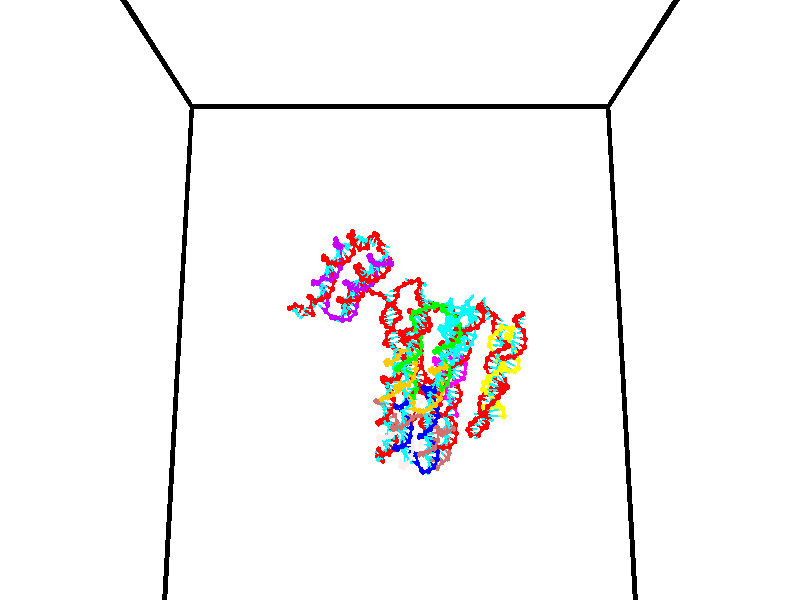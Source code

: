 // switches for output
#declare DRAW_BASES = 1; // possible values are 0, 1; only relevant for DNA ribbons
#declare DRAW_BASES_TYPE = 3; // possible values are 1, 2, 3; only relevant for DNA ribbons
#declare DRAW_FOG = 0; // set to 1 to enable fog

#include "colors.inc"

#include "transforms.inc"
background { rgb <1, 1, 1>}

#default {
   normal{
       ripples 0.25
       frequency 0.20
       turbulence 0.2
       lambda 5
   }
	finish {
		phong 0.1
		phong_size 40.
	}
}

// original window dimensions: 1024x640


// camera settings

camera {
	sky <0, 0.179814, -0.983701>
	up <0, 0.179814, -0.983701>
	right 1.6 * <1, 0, 0>
	location <35, 94.9851, 44.8844>
	look_at <35, 29.7336, 32.9568>
	direction <0, -65.2515, -11.9276>
	angle 67.0682
}


# declare cpy_camera_pos = <35, 94.9851, 44.8844>;
# if (DRAW_FOG = 1)
fog {
	fog_type 2
	up vnormalize(cpy_camera_pos)
	color rgbt<1,1,1,0.3>
	distance 1e-5
	fog_alt 3e-3
	fog_offset 56
}
# end


// LIGHTS

# declare lum = 6;
global_settings {
	ambient_light rgb lum * <0.05, 0.05, 0.05>
	max_trace_level 15
}# declare cpy_direct_light_amount = 0.25;
light_source
{	1000 * <-1, -1.16352, -0.803886>,
	rgb lum * cpy_direct_light_amount
	parallel
}

light_source
{	1000 * <1, 1.16352, 0.803886>,
	rgb lum * cpy_direct_light_amount
	parallel
}

// strand 0

// nucleotide -1

// particle -1
sphere {
	<23.789959, 34.760349, 34.593590> 0.250000
	pigment { color rgbt <1,0,0,0> }
	no_shadow
}
cylinder {
	<24.098572, 34.982323, 34.718033>,  <24.283739, 35.115505, 34.792698>, 0.100000
	pigment { color rgbt <1,0,0,0> }
	no_shadow
}
cylinder {
	<24.098572, 34.982323, 34.718033>,  <23.789959, 34.760349, 34.593590>, 0.100000
	pigment { color rgbt <1,0,0,0> }
	no_shadow
}

// particle -1
sphere {
	<24.098572, 34.982323, 34.718033> 0.100000
	pigment { color rgbt <1,0,0,0> }
	no_shadow
}
sphere {
	0, 1
	scale<0.080000,0.200000,0.300000>
	matrix <0.404302, -0.805254, 0.433711,
		0.491201, -0.208841, -0.845640,
		0.771532, 0.554934, 0.311107,
		24.330030, 35.148804, 34.811363>
	pigment { color rgbt <0,1,1,0> }
	no_shadow
}
cylinder {
	<24.291641, 34.390652, 34.254028>,  <23.789959, 34.760349, 34.593590>, 0.130000
	pigment { color rgbt <1,0,0,0> }
	no_shadow
}

// nucleotide -1

// particle -1
sphere {
	<24.291641, 34.390652, 34.254028> 0.250000
	pigment { color rgbt <1,0,0,0> }
	no_shadow
}
cylinder {
	<24.410181, 34.551517, 34.600540>,  <24.481304, 34.648037, 34.808449>, 0.100000
	pigment { color rgbt <1,0,0,0> }
	no_shadow
}
cylinder {
	<24.410181, 34.551517, 34.600540>,  <24.291641, 34.390652, 34.254028>, 0.100000
	pigment { color rgbt <1,0,0,0> }
	no_shadow
}

// particle -1
sphere {
	<24.410181, 34.551517, 34.600540> 0.100000
	pigment { color rgbt <1,0,0,0> }
	no_shadow
}
sphere {
	0, 1
	scale<0.080000,0.200000,0.300000>
	matrix <0.490860, -0.842199, 0.223064,
		0.819289, 0.359119, -0.446989,
		0.296348, 0.402163, 0.866281,
		24.499084, 34.672165, 34.860424>
	pigment { color rgbt <0,1,1,0> }
	no_shadow
}
cylinder {
	<24.964312, 34.176537, 34.406425>,  <24.291641, 34.390652, 34.254028>, 0.130000
	pigment { color rgbt <1,0,0,0> }
	no_shadow
}

// nucleotide -1

// particle -1
sphere {
	<24.964312, 34.176537, 34.406425> 0.250000
	pigment { color rgbt <1,0,0,0> }
	no_shadow
}
cylinder {
	<24.800611, 34.262306, 34.761173>,  <24.702393, 34.313766, 34.974022>, 0.100000
	pigment { color rgbt <1,0,0,0> }
	no_shadow
}
cylinder {
	<24.800611, 34.262306, 34.761173>,  <24.964312, 34.176537, 34.406425>, 0.100000
	pigment { color rgbt <1,0,0,0> }
	no_shadow
}

// particle -1
sphere {
	<24.800611, 34.262306, 34.761173> 0.100000
	pigment { color rgbt <1,0,0,0> }
	no_shadow
}
sphere {
	0, 1
	scale<0.080000,0.200000,0.300000>
	matrix <0.660850, -0.600536, 0.450148,
		0.629120, 0.770311, 0.104067,
		-0.409249, 0.214424, 0.886869,
		24.677837, 34.326633, 35.027233>
	pigment { color rgbt <0,1,1,0> }
	no_shadow
}
cylinder {
	<25.550133, 34.307243, 34.908249>,  <24.964312, 34.176537, 34.406425>, 0.130000
	pigment { color rgbt <1,0,0,0> }
	no_shadow
}

// nucleotide -1

// particle -1
sphere {
	<25.550133, 34.307243, 34.908249> 0.250000
	pigment { color rgbt <1,0,0,0> }
	no_shadow
}
cylinder {
	<25.213114, 34.172653, 35.076485>,  <25.010902, 34.091900, 35.177425>, 0.100000
	pigment { color rgbt <1,0,0,0> }
	no_shadow
}
cylinder {
	<25.213114, 34.172653, 35.076485>,  <25.550133, 34.307243, 34.908249>, 0.100000
	pigment { color rgbt <1,0,0,0> }
	no_shadow
}

// particle -1
sphere {
	<25.213114, 34.172653, 35.076485> 0.100000
	pigment { color rgbt <1,0,0,0> }
	no_shadow
}
sphere {
	0, 1
	scale<0.080000,0.200000,0.300000>
	matrix <0.532586, -0.637006, 0.557293,
		0.080407, 0.693549, 0.715909,
		-0.842548, -0.336472, 0.420594,
		24.960350, 34.071712, 35.202663>
	pigment { color rgbt <0,1,1,0> }
	no_shadow
}
cylinder {
	<26.197191, 34.676403, 35.088039>,  <25.550133, 34.307243, 34.908249>, 0.130000
	pigment { color rgbt <1,0,0,0> }
	no_shadow
}

// nucleotide -1

// particle -1
sphere {
	<26.197191, 34.676403, 35.088039> 0.250000
	pigment { color rgbt <1,0,0,0> }
	no_shadow
}
cylinder {
	<25.840403, 34.857212, 35.091286>,  <25.626329, 34.965698, 35.093235>, 0.100000
	pigment { color rgbt <1,0,0,0> }
	no_shadow
}
cylinder {
	<25.840403, 34.857212, 35.091286>,  <26.197191, 34.676403, 35.088039>, 0.100000
	pigment { color rgbt <1,0,0,0> }
	no_shadow
}

// particle -1
sphere {
	<25.840403, 34.857212, 35.091286> 0.100000
	pigment { color rgbt <1,0,0,0> }
	no_shadow
}
sphere {
	0, 1
	scale<0.080000,0.200000,0.300000>
	matrix <0.219533, 0.448756, -0.866270,
		-0.395216, -0.770905, -0.499510,
		-0.891970, 0.452023, 0.008116,
		25.572811, 34.992817, 35.093719>
	pigment { color rgbt <0,1,1,0> }
	no_shadow
}
cylinder {
	<26.043566, 34.853477, 34.457153>,  <26.197191, 34.676403, 35.088039>, 0.130000
	pigment { color rgbt <1,0,0,0> }
	no_shadow
}

// nucleotide -1

// particle -1
sphere {
	<26.043566, 34.853477, 34.457153> 0.250000
	pigment { color rgbt <1,0,0,0> }
	no_shadow
}
cylinder {
	<25.712732, 35.018978, 34.609333>,  <25.514233, 35.118279, 34.700642>, 0.100000
	pigment { color rgbt <1,0,0,0> }
	no_shadow
}
cylinder {
	<25.712732, 35.018978, 34.609333>,  <26.043566, 34.853477, 34.457153>, 0.100000
	pigment { color rgbt <1,0,0,0> }
	no_shadow
}

// particle -1
sphere {
	<25.712732, 35.018978, 34.609333> 0.100000
	pigment { color rgbt <1,0,0,0> }
	no_shadow
}
sphere {
	0, 1
	scale<0.080000,0.200000,0.300000>
	matrix <-0.136518, 0.508721, -0.850039,
		-0.545248, -0.754991, -0.364270,
		-0.827084, 0.413752, 0.380449,
		25.464607, 35.143105, 34.723469>
	pigment { color rgbt <0,1,1,0> }
	no_shadow
}
cylinder {
	<26.178219, 35.480991, 33.885761>,  <26.043566, 34.853477, 34.457153>, 0.130000
	pigment { color rgbt <1,0,0,0> }
	no_shadow
}

// nucleotide -1

// particle -1
sphere {
	<26.178219, 35.480991, 33.885761> 0.250000
	pigment { color rgbt <1,0,0,0> }
	no_shadow
}
cylinder {
	<26.307436, 35.625500, 34.235649>,  <26.384966, 35.712204, 34.445580>, 0.100000
	pigment { color rgbt <1,0,0,0> }
	no_shadow
}
cylinder {
	<26.307436, 35.625500, 34.235649>,  <26.178219, 35.480991, 33.885761>, 0.100000
	pigment { color rgbt <1,0,0,0> }
	no_shadow
}

// particle -1
sphere {
	<26.307436, 35.625500, 34.235649> 0.100000
	pigment { color rgbt <1,0,0,0> }
	no_shadow
}
sphere {
	0, 1
	scale<0.080000,0.200000,0.300000>
	matrix <0.563188, 0.669410, -0.484468,
		-0.760567, 0.649134, 0.012786,
		0.323044, 0.361269, 0.874716,
		26.404348, 35.733879, 34.498062>
	pigment { color rgbt <0,1,1,0> }
	no_shadow
}
cylinder {
	<25.961590, 36.100735, 33.839584>,  <26.178219, 35.480991, 33.885761>, 0.130000
	pigment { color rgbt <1,0,0,0> }
	no_shadow
}

// nucleotide -1

// particle -1
sphere {
	<25.961590, 36.100735, 33.839584> 0.250000
	pigment { color rgbt <1,0,0,0> }
	no_shadow
}
cylinder {
	<26.270250, 36.101536, 34.094002>,  <26.455446, 36.102016, 34.246655>, 0.100000
	pigment { color rgbt <1,0,0,0> }
	no_shadow
}
cylinder {
	<26.270250, 36.101536, 34.094002>,  <25.961590, 36.100735, 33.839584>, 0.100000
	pigment { color rgbt <1,0,0,0> }
	no_shadow
}

// particle -1
sphere {
	<26.270250, 36.101536, 34.094002> 0.100000
	pigment { color rgbt <1,0,0,0> }
	no_shadow
}
sphere {
	0, 1
	scale<0.080000,0.200000,0.300000>
	matrix <0.488434, 0.638674, -0.594582,
		-0.407419, 0.769475, 0.491852,
		0.771649, 0.002007, 0.636046,
		26.501745, 36.102139, 34.284817>
	pigment { color rgbt <0,1,1,0> }
	no_shadow
}
cylinder {
	<26.206133, 36.827709, 33.988270>,  <25.961590, 36.100735, 33.839584>, 0.130000
	pigment { color rgbt <1,0,0,0> }
	no_shadow
}

// nucleotide -1

// particle -1
sphere {
	<26.206133, 36.827709, 33.988270> 0.250000
	pigment { color rgbt <1,0,0,0> }
	no_shadow
}
cylinder {
	<26.516142, 36.598141, 34.094063>,  <26.702148, 36.460400, 34.157539>, 0.100000
	pigment { color rgbt <1,0,0,0> }
	no_shadow
}
cylinder {
	<26.516142, 36.598141, 34.094063>,  <26.206133, 36.827709, 33.988270>, 0.100000
	pigment { color rgbt <1,0,0,0> }
	no_shadow
}

// particle -1
sphere {
	<26.516142, 36.598141, 34.094063> 0.100000
	pigment { color rgbt <1,0,0,0> }
	no_shadow
}
sphere {
	0, 1
	scale<0.080000,0.200000,0.300000>
	matrix <0.630041, 0.669422, -0.393602,
		0.048850, 0.471684, 0.880414,
		0.775024, -0.573924, 0.264479,
		26.748650, 36.425964, 34.173405>
	pigment { color rgbt <0,1,1,0> }
	no_shadow
}
cylinder {
	<26.738474, 37.156799, 34.483006>,  <26.206133, 36.827709, 33.988270>, 0.130000
	pigment { color rgbt <1,0,0,0> }
	no_shadow
}

// nucleotide -1

// particle -1
sphere {
	<26.738474, 37.156799, 34.483006> 0.250000
	pigment { color rgbt <1,0,0,0> }
	no_shadow
}
cylinder {
	<26.908430, 36.878929, 34.250832>,  <27.010403, 36.712208, 34.111526>, 0.100000
	pigment { color rgbt <1,0,0,0> }
	no_shadow
}
cylinder {
	<26.908430, 36.878929, 34.250832>,  <26.738474, 37.156799, 34.483006>, 0.100000
	pigment { color rgbt <1,0,0,0> }
	no_shadow
}

// particle -1
sphere {
	<26.908430, 36.878929, 34.250832> 0.100000
	pigment { color rgbt <1,0,0,0> }
	no_shadow
}
sphere {
	0, 1
	scale<0.080000,0.200000,0.300000>
	matrix <0.663301, 0.675249, -0.322600,
		0.616037, -0.247932, 0.747682,
		0.424888, -0.694672, -0.580432,
		27.035896, 36.670528, 34.076702>
	pigment { color rgbt <0,1,1,0> }
	no_shadow
}
cylinder {
	<27.362055, 37.436722, 34.312248>,  <26.738474, 37.156799, 34.483006>, 0.130000
	pigment { color rgbt <1,0,0,0> }
	no_shadow
}

// nucleotide -1

// particle -1
sphere {
	<27.362055, 37.436722, 34.312248> 0.250000
	pigment { color rgbt <1,0,0,0> }
	no_shadow
}
cylinder {
	<27.353952, 37.134293, 34.050579>,  <27.349091, 36.952835, 33.893578>, 0.100000
	pigment { color rgbt <1,0,0,0> }
	no_shadow
}
cylinder {
	<27.353952, 37.134293, 34.050579>,  <27.362055, 37.436722, 34.312248>, 0.100000
	pigment { color rgbt <1,0,0,0> }
	no_shadow
}

// particle -1
sphere {
	<27.353952, 37.134293, 34.050579> 0.100000
	pigment { color rgbt <1,0,0,0> }
	no_shadow
}
sphere {
	0, 1
	scale<0.080000,0.200000,0.300000>
	matrix <0.444706, 0.579206, -0.683196,
		0.895447, -0.304755, 0.324496,
		-0.020257, -0.756072, -0.654175,
		27.347876, 36.907471, 33.854328>
	pigment { color rgbt <0,1,1,0> }
	no_shadow
}
cylinder {
	<28.034477, 37.372066, 34.043884>,  <27.362055, 37.436722, 34.312248>, 0.130000
	pigment { color rgbt <1,0,0,0> }
	no_shadow
}

// nucleotide -1

// particle -1
sphere {
	<28.034477, 37.372066, 34.043884> 0.250000
	pigment { color rgbt <1,0,0,0> }
	no_shadow
}
cylinder {
	<27.825394, 37.169930, 33.769249>,  <27.699944, 37.048649, 33.604465>, 0.100000
	pigment { color rgbt <1,0,0,0> }
	no_shadow
}
cylinder {
	<27.825394, 37.169930, 33.769249>,  <28.034477, 37.372066, 34.043884>, 0.100000
	pigment { color rgbt <1,0,0,0> }
	no_shadow
}

// particle -1
sphere {
	<27.825394, 37.169930, 33.769249> 0.100000
	pigment { color rgbt <1,0,0,0> }
	no_shadow
}
sphere {
	0, 1
	scale<0.080000,0.200000,0.300000>
	matrix <0.182880, 0.720158, -0.669274,
		0.832665, -0.475399, -0.284015,
		-0.522708, -0.505340, -0.686592,
		27.668581, 37.018326, 33.563271>
	pigment { color rgbt <0,1,1,0> }
	no_shadow
}
cylinder {
	<28.402493, 37.250290, 33.407280>,  <28.034477, 37.372066, 34.043884>, 0.130000
	pigment { color rgbt <1,0,0,0> }
	no_shadow
}

// nucleotide -1

// particle -1
sphere {
	<28.402493, 37.250290, 33.407280> 0.250000
	pigment { color rgbt <1,0,0,0> }
	no_shadow
}
cylinder {
	<28.023668, 37.209660, 33.285458>,  <27.796373, 37.185280, 33.212364>, 0.100000
	pigment { color rgbt <1,0,0,0> }
	no_shadow
}
cylinder {
	<28.023668, 37.209660, 33.285458>,  <28.402493, 37.250290, 33.407280>, 0.100000
	pigment { color rgbt <1,0,0,0> }
	no_shadow
}

// particle -1
sphere {
	<28.023668, 37.209660, 33.285458> 0.100000
	pigment { color rgbt <1,0,0,0> }
	no_shadow
}
sphere {
	0, 1
	scale<0.080000,0.200000,0.300000>
	matrix <0.193512, 0.576341, -0.793967,
		0.256177, -0.810872, -0.526175,
		-0.947062, -0.101575, -0.304559,
		27.739550, 37.179188, 33.194088>
	pigment { color rgbt <0,1,1,0> }
	no_shadow
}
cylinder {
	<28.543797, 37.172356, 32.724476>,  <28.402493, 37.250290, 33.407280>, 0.130000
	pigment { color rgbt <1,0,0,0> }
	no_shadow
}

// nucleotide -1

// particle -1
sphere {
	<28.543797, 37.172356, 32.724476> 0.250000
	pigment { color rgbt <1,0,0,0> }
	no_shadow
}
cylinder {
	<28.148806, 37.234638, 32.734657>,  <27.911812, 37.272007, 32.740765>, 0.100000
	pigment { color rgbt <1,0,0,0> }
	no_shadow
}
cylinder {
	<28.148806, 37.234638, 32.734657>,  <28.543797, 37.172356, 32.724476>, 0.100000
	pigment { color rgbt <1,0,0,0> }
	no_shadow
}

// particle -1
sphere {
	<28.148806, 37.234638, 32.734657> 0.100000
	pigment { color rgbt <1,0,0,0> }
	no_shadow
}
sphere {
	0, 1
	scale<0.080000,0.200000,0.300000>
	matrix <0.036970, 0.385199, -0.922092,
		-0.153377, -0.909603, -0.386132,
		-0.987476, 0.155703, 0.025453,
		27.852562, 37.281349, 32.742294>
	pigment { color rgbt <0,1,1,0> }
	no_shadow
}
cylinder {
	<28.299320, 36.998959, 32.044819>,  <28.543797, 37.172356, 32.724476>, 0.130000
	pigment { color rgbt <1,0,0,0> }
	no_shadow
}

// nucleotide -1

// particle -1
sphere {
	<28.299320, 36.998959, 32.044819> 0.250000
	pigment { color rgbt <1,0,0,0> }
	no_shadow
}
cylinder {
	<28.036472, 37.248173, 32.214535>,  <27.878763, 37.397701, 32.316364>, 0.100000
	pigment { color rgbt <1,0,0,0> }
	no_shadow
}
cylinder {
	<28.036472, 37.248173, 32.214535>,  <28.299320, 36.998959, 32.044819>, 0.100000
	pigment { color rgbt <1,0,0,0> }
	no_shadow
}

// particle -1
sphere {
	<28.036472, 37.248173, 32.214535> 0.100000
	pigment { color rgbt <1,0,0,0> }
	no_shadow
}
sphere {
	0, 1
	scale<0.080000,0.200000,0.300000>
	matrix <0.091839, 0.624856, -0.775320,
		-0.748171, -0.470512, -0.467824,
		-0.657120, 0.623036, 0.424287,
		27.839336, 37.435085, 32.341820>
	pigment { color rgbt <0,1,1,0> }
	no_shadow
}
cylinder {
	<28.076477, 37.311810, 31.472778>,  <28.299320, 36.998959, 32.044819>, 0.130000
	pigment { color rgbt <1,0,0,0> }
	no_shadow
}

// nucleotide -1

// particle -1
sphere {
	<28.076477, 37.311810, 31.472778> 0.250000
	pigment { color rgbt <1,0,0,0> }
	no_shadow
}
cylinder {
	<27.988918, 37.569122, 31.766247>,  <27.936382, 37.723511, 31.942327>, 0.100000
	pigment { color rgbt <1,0,0,0> }
	no_shadow
}
cylinder {
	<27.988918, 37.569122, 31.766247>,  <28.076477, 37.311810, 31.472778>, 0.100000
	pigment { color rgbt <1,0,0,0> }
	no_shadow
}

// particle -1
sphere {
	<27.988918, 37.569122, 31.766247> 0.100000
	pigment { color rgbt <1,0,0,0> }
	no_shadow
}
sphere {
	0, 1
	scale<0.080000,0.200000,0.300000>
	matrix <0.264111, 0.762902, -0.590107,
		-0.939324, 0.064598, -0.336894,
		-0.218897, 0.643279, 0.733673,
		27.923248, 37.762108, 31.986349>
	pigment { color rgbt <0,1,1,0> }
	no_shadow
}
cylinder {
	<27.878225, 37.959290, 31.076815>,  <28.076477, 37.311810, 31.472778>, 0.130000
	pigment { color rgbt <1,0,0,0> }
	no_shadow
}

// nucleotide -1

// particle -1
sphere {
	<27.878225, 37.959290, 31.076815> 0.250000
	pigment { color rgbt <1,0,0,0> }
	no_shadow
}
cylinder {
	<27.958090, 38.092796, 31.445322>,  <28.006008, 38.172901, 31.666426>, 0.100000
	pigment { color rgbt <1,0,0,0> }
	no_shadow
}
cylinder {
	<27.958090, 38.092796, 31.445322>,  <27.878225, 37.959290, 31.076815>, 0.100000
	pigment { color rgbt <1,0,0,0> }
	no_shadow
}

// particle -1
sphere {
	<27.958090, 38.092796, 31.445322> 0.100000
	pigment { color rgbt <1,0,0,0> }
	no_shadow
}
sphere {
	0, 1
	scale<0.080000,0.200000,0.300000>
	matrix <0.447372, 0.805434, -0.388761,
		-0.871776, 0.489770, 0.011495,
		0.199661, 0.333770, 0.921267,
		28.017988, 38.192928, 31.721703>
	pigment { color rgbt <0,1,1,0> }
	no_shadow
}
cylinder {
	<27.682596, 38.671700, 31.058661>,  <27.878225, 37.959290, 31.076815>, 0.130000
	pigment { color rgbt <1,0,0,0> }
	no_shadow
}

// nucleotide -1

// particle -1
sphere {
	<27.682596, 38.671700, 31.058661> 0.250000
	pigment { color rgbt <1,0,0,0> }
	no_shadow
}
cylinder {
	<27.937159, 38.612217, 31.361414>,  <28.089895, 38.576527, 31.543066>, 0.100000
	pigment { color rgbt <1,0,0,0> }
	no_shadow
}
cylinder {
	<27.937159, 38.612217, 31.361414>,  <27.682596, 38.671700, 31.058661>, 0.100000
	pigment { color rgbt <1,0,0,0> }
	no_shadow
}

// particle -1
sphere {
	<27.937159, 38.612217, 31.361414> 0.100000
	pigment { color rgbt <1,0,0,0> }
	no_shadow
}
sphere {
	0, 1
	scale<0.080000,0.200000,0.300000>
	matrix <0.557175, 0.767197, -0.317749,
		-0.533428, 0.623935, 0.571104,
		0.636404, -0.148708, 0.756885,
		28.128080, 38.567604, 31.588480>
	pigment { color rgbt <0,1,1,0> }
	no_shadow
}
cylinder {
	<27.731937, 39.410301, 31.429741>,  <27.682596, 38.671700, 31.058661>, 0.130000
	pigment { color rgbt <1,0,0,0> }
	no_shadow
}

// nucleotide -1

// particle -1
sphere {
	<27.731937, 39.410301, 31.429741> 0.250000
	pigment { color rgbt <1,0,0,0> }
	no_shadow
}
cylinder {
	<28.055359, 39.192413, 31.518755>,  <28.249413, 39.061680, 31.572163>, 0.100000
	pigment { color rgbt <1,0,0,0> }
	no_shadow
}
cylinder {
	<28.055359, 39.192413, 31.518755>,  <27.731937, 39.410301, 31.429741>, 0.100000
	pigment { color rgbt <1,0,0,0> }
	no_shadow
}

// particle -1
sphere {
	<28.055359, 39.192413, 31.518755> 0.100000
	pigment { color rgbt <1,0,0,0> }
	no_shadow
}
sphere {
	0, 1
	scale<0.080000,0.200000,0.300000>
	matrix <0.574981, 0.811777, -0.102057,
		-0.125057, 0.210472, 0.969568,
		0.808553, -0.544720, 0.222536,
		28.297924, 39.028996, 31.585516>
	pigment { color rgbt <0,1,1,0> }
	no_shadow
}
cylinder {
	<28.271309, 39.871540, 31.826204>,  <27.731937, 39.410301, 31.429741>, 0.130000
	pigment { color rgbt <1,0,0,0> }
	no_shadow
}

// nucleotide -1

// particle -1
sphere {
	<28.271309, 39.871540, 31.826204> 0.250000
	pigment { color rgbt <1,0,0,0> }
	no_shadow
}
cylinder {
	<28.500685, 39.568722, 31.700953>,  <28.638311, 39.387032, 31.625801>, 0.100000
	pigment { color rgbt <1,0,0,0> }
	no_shadow
}
cylinder {
	<28.500685, 39.568722, 31.700953>,  <28.271309, 39.871540, 31.826204>, 0.100000
	pigment { color rgbt <1,0,0,0> }
	no_shadow
}

// particle -1
sphere {
	<28.500685, 39.568722, 31.700953> 0.100000
	pigment { color rgbt <1,0,0,0> }
	no_shadow
}
sphere {
	0, 1
	scale<0.080000,0.200000,0.300000>
	matrix <0.648914, 0.653036, -0.390453,
		0.500076, 0.020706, 0.865734,
		0.573441, -0.757043, -0.313131,
		28.672716, 39.341610, 31.607014>
	pigment { color rgbt <0,1,1,0> }
	no_shadow
}
cylinder {
	<28.983555, 40.029243, 32.014389>,  <28.271309, 39.871540, 31.826204>, 0.130000
	pigment { color rgbt <1,0,0,0> }
	no_shadow
}

// nucleotide -1

// particle -1
sphere {
	<28.983555, 40.029243, 32.014389> 0.250000
	pigment { color rgbt <1,0,0,0> }
	no_shadow
}
cylinder {
	<28.972601, 39.761898, 31.717058>,  <28.966028, 39.601490, 31.538658>, 0.100000
	pigment { color rgbt <1,0,0,0> }
	no_shadow
}
cylinder {
	<28.972601, 39.761898, 31.717058>,  <28.983555, 40.029243, 32.014389>, 0.100000
	pigment { color rgbt <1,0,0,0> }
	no_shadow
}

// particle -1
sphere {
	<28.972601, 39.761898, 31.717058> 0.100000
	pigment { color rgbt <1,0,0,0> }
	no_shadow
}
sphere {
	0, 1
	scale<0.080000,0.200000,0.300000>
	matrix <0.736114, 0.489612, -0.467350,
		0.676303, -0.559974, 0.478584,
		-0.027383, -0.668363, -0.743331,
		28.964386, 39.561390, 31.494059>
	pigment { color rgbt <0,1,1,0> }
	no_shadow
}
cylinder {
	<29.676735, 39.973469, 31.870405>,  <28.983555, 40.029243, 32.014389>, 0.130000
	pigment { color rgbt <1,0,0,0> }
	no_shadow
}

// nucleotide -1

// particle -1
sphere {
	<29.676735, 39.973469, 31.870405> 0.250000
	pigment { color rgbt <1,0,0,0> }
	no_shadow
}
cylinder {
	<29.497858, 39.812664, 31.550806>,  <29.390532, 39.716179, 31.359047>, 0.100000
	pigment { color rgbt <1,0,0,0> }
	no_shadow
}
cylinder {
	<29.497858, 39.812664, 31.550806>,  <29.676735, 39.973469, 31.870405>, 0.100000
	pigment { color rgbt <1,0,0,0> }
	no_shadow
}

// particle -1
sphere {
	<29.497858, 39.812664, 31.550806> 0.100000
	pigment { color rgbt <1,0,0,0> }
	no_shadow
}
sphere {
	0, 1
	scale<0.080000,0.200000,0.300000>
	matrix <0.742600, 0.331050, -0.582195,
		0.498561, -0.853691, 0.150493,
		-0.447194, -0.402016, -0.799000,
		29.363699, 39.692059, 31.311106>
	pigment { color rgbt <0,1,1,0> }
	no_shadow
}
cylinder {
	<30.140566, 39.482529, 31.547348>,  <29.676735, 39.973469, 31.870405>, 0.130000
	pigment { color rgbt <1,0,0,0> }
	no_shadow
}

// nucleotide -1

// particle -1
sphere {
	<30.140566, 39.482529, 31.547348> 0.250000
	pigment { color rgbt <1,0,0,0> }
	no_shadow
}
cylinder {
	<29.903708, 39.637192, 31.264545>,  <29.761593, 39.729992, 31.094864>, 0.100000
	pigment { color rgbt <1,0,0,0> }
	no_shadow
}
cylinder {
	<29.903708, 39.637192, 31.264545>,  <30.140566, 39.482529, 31.547348>, 0.100000
	pigment { color rgbt <1,0,0,0> }
	no_shadow
}

// particle -1
sphere {
	<29.903708, 39.637192, 31.264545> 0.100000
	pigment { color rgbt <1,0,0,0> }
	no_shadow
}
sphere {
	0, 1
	scale<0.080000,0.200000,0.300000>
	matrix <0.800280, 0.179377, -0.572168,
		-0.094416, -0.904608, -0.415655,
		-0.592147, 0.386662, -0.707004,
		29.726063, 39.753189, 31.052444>
	pigment { color rgbt <0,1,1,0> }
	no_shadow
}
cylinder {
	<30.601553, 39.431965, 30.927555>,  <30.140566, 39.482529, 31.547348>, 0.130000
	pigment { color rgbt <1,0,0,0> }
	no_shadow
}

// nucleotide -1

// particle -1
sphere {
	<30.601553, 39.431965, 30.927555> 0.250000
	pigment { color rgbt <1,0,0,0> }
	no_shadow
}
cylinder {
	<30.297905, 39.664867, 30.811131>,  <30.115717, 39.804607, 30.741276>, 0.100000
	pigment { color rgbt <1,0,0,0> }
	no_shadow
}
cylinder {
	<30.297905, 39.664867, 30.811131>,  <30.601553, 39.431965, 30.927555>, 0.100000
	pigment { color rgbt <1,0,0,0> }
	no_shadow
}

// particle -1
sphere {
	<30.297905, 39.664867, 30.811131> 0.100000
	pigment { color rgbt <1,0,0,0> }
	no_shadow
}
sphere {
	0, 1
	scale<0.080000,0.200000,0.300000>
	matrix <0.650562, 0.663157, -0.370125,
		-0.022488, -0.470322, -0.882208,
		-0.759121, 0.582254, -0.291060,
		30.070169, 39.839542, 30.723812>
	pigment { color rgbt <0,1,1,0> }
	no_shadow
}
cylinder {
	<30.670135, 39.617615, 30.197321>,  <30.601553, 39.431965, 30.927555>, 0.130000
	pigment { color rgbt <1,0,0,0> }
	no_shadow
}

// nucleotide -1

// particle -1
sphere {
	<30.670135, 39.617615, 30.197321> 0.250000
	pigment { color rgbt <1,0,0,0> }
	no_shadow
}
cylinder {
	<30.445257, 39.909657, 30.352697>,  <30.310329, 40.084881, 30.445923>, 0.100000
	pigment { color rgbt <1,0,0,0> }
	no_shadow
}
cylinder {
	<30.445257, 39.909657, 30.352697>,  <30.670135, 39.617615, 30.197321>, 0.100000
	pigment { color rgbt <1,0,0,0> }
	no_shadow
}

// particle -1
sphere {
	<30.445257, 39.909657, 30.352697> 0.100000
	pigment { color rgbt <1,0,0,0> }
	no_shadow
}
sphere {
	0, 1
	scale<0.080000,0.200000,0.300000>
	matrix <0.687591, 0.673636, -0.270988,
		-0.459516, 0.114740, -0.880727,
		-0.562196, 0.730103, 0.388440,
		30.276598, 40.128689, 30.469229>
	pigment { color rgbt <0,1,1,0> }
	no_shadow
}
cylinder {
	<30.576998, 40.154060, 29.683664>,  <30.670135, 39.617615, 30.197321>, 0.130000
	pigment { color rgbt <1,0,0,0> }
	no_shadow
}

// nucleotide -1

// particle -1
sphere {
	<30.576998, 40.154060, 29.683664> 0.250000
	pigment { color rgbt <1,0,0,0> }
	no_shadow
}
cylinder {
	<30.521269, 40.319847, 30.043398>,  <30.487831, 40.419319, 30.259239>, 0.100000
	pigment { color rgbt <1,0,0,0> }
	no_shadow
}
cylinder {
	<30.521269, 40.319847, 30.043398>,  <30.576998, 40.154060, 29.683664>, 0.100000
	pigment { color rgbt <1,0,0,0> }
	no_shadow
}

// particle -1
sphere {
	<30.521269, 40.319847, 30.043398> 0.100000
	pigment { color rgbt <1,0,0,0> }
	no_shadow
}
sphere {
	0, 1
	scale<0.080000,0.200000,0.300000>
	matrix <0.706045, 0.678372, -0.203255,
		-0.694327, 0.606653, -0.387146,
		-0.139323, 0.414468, 0.899336,
		30.479471, 40.444187, 30.313198>
	pigment { color rgbt <0,1,1,0> }
	no_shadow
}
cylinder {
	<30.565844, 40.806820, 29.651463>,  <30.576998, 40.154060, 29.683664>, 0.130000
	pigment { color rgbt <1,0,0,0> }
	no_shadow
}

// nucleotide -1

// particle -1
sphere {
	<30.565844, 40.806820, 29.651463> 0.250000
	pigment { color rgbt <1,0,0,0> }
	no_shadow
}
cylinder {
	<30.671608, 40.769474, 30.035414>,  <30.735067, 40.747066, 30.265785>, 0.100000
	pigment { color rgbt <1,0,0,0> }
	no_shadow
}
cylinder {
	<30.671608, 40.769474, 30.035414>,  <30.565844, 40.806820, 29.651463>, 0.100000
	pigment { color rgbt <1,0,0,0> }
	no_shadow
}

// particle -1
sphere {
	<30.671608, 40.769474, 30.035414> 0.100000
	pigment { color rgbt <1,0,0,0> }
	no_shadow
}
sphere {
	0, 1
	scale<0.080000,0.200000,0.300000>
	matrix <0.584599, 0.807114, -0.082533,
		-0.767027, 0.582968, 0.267989,
		0.264412, -0.093361, 0.959880,
		30.750931, 40.741467, 30.323378>
	pigment { color rgbt <0,1,1,0> }
	no_shadow
}
cylinder {
	<30.322147, 41.416451, 30.134283>,  <30.565844, 40.806820, 29.651463>, 0.130000
	pigment { color rgbt <1,0,0,0> }
	no_shadow
}

// nucleotide -1

// particle -1
sphere {
	<30.322147, 41.416451, 30.134283> 0.250000
	pigment { color rgbt <1,0,0,0> }
	no_shadow
}
cylinder {
	<30.656618, 41.232040, 30.253119>,  <30.857300, 41.121395, 30.324419>, 0.100000
	pigment { color rgbt <1,0,0,0> }
	no_shadow
}
cylinder {
	<30.656618, 41.232040, 30.253119>,  <30.322147, 41.416451, 30.134283>, 0.100000
	pigment { color rgbt <1,0,0,0> }
	no_shadow
}

// particle -1
sphere {
	<30.656618, 41.232040, 30.253119> 0.100000
	pigment { color rgbt <1,0,0,0> }
	no_shadow
}
sphere {
	0, 1
	scale<0.080000,0.200000,0.300000>
	matrix <0.487420, 0.873000, -0.017135,
		-0.251458, 0.159134, 0.954697,
		0.836177, -0.461029, 0.297088,
		30.907471, 41.093731, 30.342245>
	pigment { color rgbt <0,1,1,0> }
	no_shadow
}
cylinder {
	<30.711304, 41.690266, 30.748470>,  <30.322147, 41.416451, 30.134283>, 0.130000
	pigment { color rgbt <1,0,0,0> }
	no_shadow
}

// nucleotide -1

// particle -1
sphere {
	<30.711304, 41.690266, 30.748470> 0.250000
	pigment { color rgbt <1,0,0,0> }
	no_shadow
}
cylinder {
	<30.976748, 41.528419, 30.496784>,  <31.136013, 41.431313, 30.345774>, 0.100000
	pigment { color rgbt <1,0,0,0> }
	no_shadow
}
cylinder {
	<30.976748, 41.528419, 30.496784>,  <30.711304, 41.690266, 30.748470>, 0.100000
	pigment { color rgbt <1,0,0,0> }
	no_shadow
}

// particle -1
sphere {
	<30.976748, 41.528419, 30.496784> 0.100000
	pigment { color rgbt <1,0,0,0> }
	no_shadow
}
sphere {
	0, 1
	scale<0.080000,0.200000,0.300000>
	matrix <0.642069, 0.739691, 0.201505,
		0.383891, -0.537718, 0.750658,
		0.663608, -0.404618, -0.629213,
		31.175829, 41.407036, 30.308020>
	pigment { color rgbt <0,1,1,0> }
	no_shadow
}
cylinder {
	<31.336613, 41.502502, 31.151369>,  <30.711304, 41.690266, 30.748470>, 0.130000
	pigment { color rgbt <1,0,0,0> }
	no_shadow
}

// nucleotide -1

// particle -1
sphere {
	<31.336613, 41.502502, 31.151369> 0.250000
	pigment { color rgbt <1,0,0,0> }
	no_shadow
}
cylinder {
	<31.418898, 41.612064, 30.775570>,  <31.468269, 41.677803, 30.550091>, 0.100000
	pigment { color rgbt <1,0,0,0> }
	no_shadow
}
cylinder {
	<31.418898, 41.612064, 30.775570>,  <31.336613, 41.502502, 31.151369>, 0.100000
	pigment { color rgbt <1,0,0,0> }
	no_shadow
}

// particle -1
sphere {
	<31.418898, 41.612064, 30.775570> 0.100000
	pigment { color rgbt <1,0,0,0> }
	no_shadow
}
sphere {
	0, 1
	scale<0.080000,0.200000,0.300000>
	matrix <0.669351, 0.660962, 0.339262,
		0.713899, -0.698645, -0.047370,
		0.205714, 0.273906, -0.939498,
		31.480612, 41.694237, 30.493721>
	pigment { color rgbt <0,1,1,0> }
	no_shadow
}
cylinder {
	<32.037258, 41.472530, 31.030716>,  <31.336613, 41.502502, 31.151369>, 0.130000
	pigment { color rgbt <1,0,0,0> }
	no_shadow
}

// nucleotide -1

// particle -1
sphere {
	<32.037258, 41.472530, 31.030716> 0.250000
	pigment { color rgbt <1,0,0,0> }
	no_shadow
}
cylinder {
	<31.864128, 41.775764, 30.835587>,  <31.760250, 41.957703, 30.718508>, 0.100000
	pigment { color rgbt <1,0,0,0> }
	no_shadow
}
cylinder {
	<31.864128, 41.775764, 30.835587>,  <32.037258, 41.472530, 31.030716>, 0.100000
	pigment { color rgbt <1,0,0,0> }
	no_shadow
}

// particle -1
sphere {
	<31.864128, 41.775764, 30.835587> 0.100000
	pigment { color rgbt <1,0,0,0> }
	no_shadow
}
sphere {
	0, 1
	scale<0.080000,0.200000,0.300000>
	matrix <0.742719, 0.606568, 0.283625,
		0.510910, -0.239556, -0.825581,
		-0.432827, 0.758082, -0.487825,
		31.734280, 42.003189, 30.689240>
	pigment { color rgbt <0,1,1,0> }
	no_shadow
}
cylinder {
	<32.245331, 41.675892, 30.393478>,  <32.037258, 41.472530, 31.030716>, 0.130000
	pigment { color rgbt <1,0,0,0> }
	no_shadow
}

// nucleotide -1

// particle -1
sphere {
	<32.245331, 41.675892, 30.393478> 0.250000
	pigment { color rgbt <1,0,0,0> }
	no_shadow
}
cylinder {
	<32.094193, 42.000729, 30.571348>,  <32.003510, 42.195633, 30.678070>, 0.100000
	pigment { color rgbt <1,0,0,0> }
	no_shadow
}
cylinder {
	<32.094193, 42.000729, 30.571348>,  <32.245331, 41.675892, 30.393478>, 0.100000
	pigment { color rgbt <1,0,0,0> }
	no_shadow
}

// particle -1
sphere {
	<32.094193, 42.000729, 30.571348> 0.100000
	pigment { color rgbt <1,0,0,0> }
	no_shadow
}
sphere {
	0, 1
	scale<0.080000,0.200000,0.300000>
	matrix <0.925806, 0.325839, 0.191604,
		0.010708, 0.484078, -0.874959,
		-0.377847, 0.812094, 0.444673,
		31.980839, 42.244358, 30.704750>
	pigment { color rgbt <0,1,1,0> }
	no_shadow
}
cylinder {
	<32.686104, 42.231789, 30.202202>,  <32.245331, 41.675892, 30.393478>, 0.130000
	pigment { color rgbt <1,0,0,0> }
	no_shadow
}

// nucleotide -1

// particle -1
sphere {
	<32.686104, 42.231789, 30.202202> 0.250000
	pigment { color rgbt <1,0,0,0> }
	no_shadow
}
cylinder {
	<32.492702, 42.341011, 30.534868>,  <32.376663, 42.406544, 30.734468>, 0.100000
	pigment { color rgbt <1,0,0,0> }
	no_shadow
}
cylinder {
	<32.492702, 42.341011, 30.534868>,  <32.686104, 42.231789, 30.202202>, 0.100000
	pigment { color rgbt <1,0,0,0> }
	no_shadow
}

// particle -1
sphere {
	<32.492702, 42.341011, 30.534868> 0.100000
	pigment { color rgbt <1,0,0,0> }
	no_shadow
}
sphere {
	0, 1
	scale<0.080000,0.200000,0.300000>
	matrix <0.839824, 0.412606, 0.352778,
		-0.246822, 0.869021, -0.428814,
		-0.483503, 0.273055, 0.831664,
		32.347652, 42.422928, 30.784367>
	pigment { color rgbt <0,1,1,0> }
	no_shadow
}
cylinder {
	<32.944614, 42.897598, 30.490610>,  <32.686104, 42.231789, 30.202202>, 0.130000
	pigment { color rgbt <1,0,0,0> }
	no_shadow
}

// nucleotide -1

// particle -1
sphere {
	<32.944614, 42.897598, 30.490610> 0.250000
	pigment { color rgbt <1,0,0,0> }
	no_shadow
}
cylinder {
	<32.781017, 42.677364, 30.781698>,  <32.682858, 42.545223, 30.956350>, 0.100000
	pigment { color rgbt <1,0,0,0> }
	no_shadow
}
cylinder {
	<32.781017, 42.677364, 30.781698>,  <32.944614, 42.897598, 30.490610>, 0.100000
	pigment { color rgbt <1,0,0,0> }
	no_shadow
}

// particle -1
sphere {
	<32.781017, 42.677364, 30.781698> 0.100000
	pigment { color rgbt <1,0,0,0> }
	no_shadow
}
sphere {
	0, 1
	scale<0.080000,0.200000,0.300000>
	matrix <0.655139, 0.377965, 0.654168,
		-0.635230, 0.744308, 0.206127,
		-0.408994, -0.550588, 0.727720,
		32.658318, 42.512188, 31.000013>
	pigment { color rgbt <0,1,1,0> }
	no_shadow
}
cylinder {
	<33.206982, 42.510189, 30.983351>,  <32.944614, 42.897598, 30.490610>, 0.130000
	pigment { color rgbt <1,0,0,0> }
	no_shadow
}

// nucleotide -1

// particle -1
sphere {
	<33.206982, 42.510189, 30.983351> 0.250000
	pigment { color rgbt <1,0,0,0> }
	no_shadow
}
cylinder {
	<33.559700, 42.350899, 31.084421>,  <33.771332, 42.255325, 31.145063>, 0.100000
	pigment { color rgbt <1,0,0,0> }
	no_shadow
}
cylinder {
	<33.559700, 42.350899, 31.084421>,  <33.206982, 42.510189, 30.983351>, 0.100000
	pigment { color rgbt <1,0,0,0> }
	no_shadow
}

// particle -1
sphere {
	<33.559700, 42.350899, 31.084421> 0.100000
	pigment { color rgbt <1,0,0,0> }
	no_shadow
}
sphere {
	0, 1
	scale<0.080000,0.200000,0.300000>
	matrix <-0.313277, -0.094096, 0.944988,
		-0.352543, -0.912448, -0.207729,
		0.881799, -0.398226, 0.252676,
		33.824242, 42.231430, 31.160225>
	pigment { color rgbt <0,1,1,0> }
	no_shadow
}
cylinder {
	<33.091145, 41.911346, 31.248024>,  <33.206982, 42.510189, 30.983351>, 0.130000
	pigment { color rgbt <1,0,0,0> }
	no_shadow
}

// nucleotide -1

// particle -1
sphere {
	<33.091145, 41.911346, 31.248024> 0.250000
	pigment { color rgbt <1,0,0,0> }
	no_shadow
}
cylinder {
	<33.446678, 42.005600, 31.405224>,  <33.660000, 42.062153, 31.499544>, 0.100000
	pigment { color rgbt <1,0,0,0> }
	no_shadow
}
cylinder {
	<33.446678, 42.005600, 31.405224>,  <33.091145, 41.911346, 31.248024>, 0.100000
	pigment { color rgbt <1,0,0,0> }
	no_shadow
}

// particle -1
sphere {
	<33.446678, 42.005600, 31.405224> 0.100000
	pigment { color rgbt <1,0,0,0> }
	no_shadow
}
sphere {
	0, 1
	scale<0.080000,0.200000,0.300000>
	matrix <-0.336729, -0.245813, 0.908950,
		0.310784, -0.940241, -0.139143,
		0.888835, 0.235633, 0.393001,
		33.713329, 42.076290, 31.523125>
	pigment { color rgbt <0,1,1,0> }
	no_shadow
}
cylinder {
	<33.528244, 41.368351, 31.401871>,  <33.091145, 41.911346, 31.248024>, 0.130000
	pigment { color rgbt <1,0,0,0> }
	no_shadow
}

// nucleotide -1

// particle -1
sphere {
	<33.528244, 41.368351, 31.401871> 0.250000
	pigment { color rgbt <1,0,0,0> }
	no_shadow
}
cylinder {
	<33.603149, 41.685360, 31.634024>,  <33.648094, 41.875565, 31.773315>, 0.100000
	pigment { color rgbt <1,0,0,0> }
	no_shadow
}
cylinder {
	<33.603149, 41.685360, 31.634024>,  <33.528244, 41.368351, 31.401871>, 0.100000
	pigment { color rgbt <1,0,0,0> }
	no_shadow
}

// particle -1
sphere {
	<33.603149, 41.685360, 31.634024> 0.100000
	pigment { color rgbt <1,0,0,0> }
	no_shadow
}
sphere {
	0, 1
	scale<0.080000,0.200000,0.300000>
	matrix <-0.218463, -0.542437, 0.811194,
		0.957709, -0.278699, 0.071558,
		0.187263, 0.792521, 0.580382,
		33.659328, 41.923115, 31.808138>
	pigment { color rgbt <0,1,1,0> }
	no_shadow
}
cylinder {
	<34.067879, 41.216526, 31.933119>,  <33.528244, 41.368351, 31.401871>, 0.130000
	pigment { color rgbt <1,0,0,0> }
	no_shadow
}

// nucleotide -1

// particle -1
sphere {
	<34.067879, 41.216526, 31.933119> 0.250000
	pigment { color rgbt <1,0,0,0> }
	no_shadow
}
cylinder {
	<33.793388, 41.480213, 32.056103>,  <33.628693, 41.638424, 32.129894>, 0.100000
	pigment { color rgbt <1,0,0,0> }
	no_shadow
}
cylinder {
	<33.793388, 41.480213, 32.056103>,  <34.067879, 41.216526, 31.933119>, 0.100000
	pigment { color rgbt <1,0,0,0> }
	no_shadow
}

// particle -1
sphere {
	<33.793388, 41.480213, 32.056103> 0.100000
	pigment { color rgbt <1,0,0,0> }
	no_shadow
}
sphere {
	0, 1
	scale<0.080000,0.200000,0.300000>
	matrix <-0.394596, -0.692461, 0.603979,
		0.611055, 0.293144, 0.735308,
		-0.686226, 0.659214, 0.307458,
		33.587521, 41.677979, 32.148342>
	pigment { color rgbt <0,1,1,0> }
	no_shadow
}
cylinder {
	<33.944073, 41.083138, 32.617123>,  <34.067879, 41.216526, 31.933119>, 0.130000
	pigment { color rgbt <1,0,0,0> }
	no_shadow
}

// nucleotide -1

// particle -1
sphere {
	<33.944073, 41.083138, 32.617123> 0.250000
	pigment { color rgbt <1,0,0,0> }
	no_shadow
}
cylinder {
	<33.616249, 41.297337, 32.535572>,  <33.419556, 41.425858, 32.486641>, 0.100000
	pigment { color rgbt <1,0,0,0> }
	no_shadow
}
cylinder {
	<33.616249, 41.297337, 32.535572>,  <33.944073, 41.083138, 32.617123>, 0.100000
	pigment { color rgbt <1,0,0,0> }
	no_shadow
}

// particle -1
sphere {
	<33.616249, 41.297337, 32.535572> 0.100000
	pigment { color rgbt <1,0,0,0> }
	no_shadow
}
sphere {
	0, 1
	scale<0.080000,0.200000,0.300000>
	matrix <-0.558386, -0.666572, 0.493849,
		0.128557, 0.518580, 0.845310,
		-0.819560, 0.535497, -0.203875,
		33.370380, 41.457985, 32.474411>
	pigment { color rgbt <0,1,1,0> }
	no_shadow
}
cylinder {
	<33.461590, 41.078850, 33.159798>,  <33.944073, 41.083138, 32.617123>, 0.130000
	pigment { color rgbt <1,0,0,0> }
	no_shadow
}

// nucleotide -1

// particle -1
sphere {
	<33.461590, 41.078850, 33.159798> 0.250000
	pigment { color rgbt <1,0,0,0> }
	no_shadow
}
cylinder {
	<33.182236, 41.161011, 32.885551>,  <33.014626, 41.210308, 32.721004>, 0.100000
	pigment { color rgbt <1,0,0,0> }
	no_shadow
}
cylinder {
	<33.182236, 41.161011, 32.885551>,  <33.461590, 41.078850, 33.159798>, 0.100000
	pigment { color rgbt <1,0,0,0> }
	no_shadow
}

// particle -1
sphere {
	<33.182236, 41.161011, 32.885551> 0.100000
	pigment { color rgbt <1,0,0,0> }
	no_shadow
}
sphere {
	0, 1
	scale<0.080000,0.200000,0.300000>
	matrix <-0.611436, -0.669158, 0.422344,
		-0.372036, 0.714169, 0.592919,
		-0.698381, 0.205404, -0.685619,
		32.972721, 41.222633, 32.679867>
	pigment { color rgbt <0,1,1,0> }
	no_shadow
}
cylinder {
	<32.830116, 41.170471, 33.496174>,  <33.461590, 41.078850, 33.159798>, 0.130000
	pigment { color rgbt <1,0,0,0> }
	no_shadow
}

// nucleotide -1

// particle -1
sphere {
	<32.830116, 41.170471, 33.496174> 0.250000
	pigment { color rgbt <1,0,0,0> }
	no_shadow
}
cylinder {
	<32.674332, 41.145390, 33.128613>,  <32.580860, 41.130341, 32.908073>, 0.100000
	pigment { color rgbt <1,0,0,0> }
	no_shadow
}
cylinder {
	<32.674332, 41.145390, 33.128613>,  <32.830116, 41.170471, 33.496174>, 0.100000
	pigment { color rgbt <1,0,0,0> }
	no_shadow
}

// particle -1
sphere {
	<32.674332, 41.145390, 33.128613> 0.100000
	pigment { color rgbt <1,0,0,0> }
	no_shadow
}
sphere {
	0, 1
	scale<0.080000,0.200000,0.300000>
	matrix <-0.653028, -0.684763, 0.323504,
		-0.649518, 0.726063, 0.225739,
		-0.389462, -0.062708, -0.918905,
		32.557491, 41.126575, 32.852940>
	pigment { color rgbt <0,1,1,0> }
	no_shadow
}
cylinder {
	<32.150757, 41.166542, 33.569111>,  <32.830116, 41.170471, 33.496174>, 0.130000
	pigment { color rgbt <1,0,0,0> }
	no_shadow
}

// nucleotide -1

// particle -1
sphere {
	<32.150757, 41.166542, 33.569111> 0.250000
	pigment { color rgbt <1,0,0,0> }
	no_shadow
}
cylinder {
	<32.213921, 40.993275, 33.214161>,  <32.251820, 40.889317, 33.001190>, 0.100000
	pigment { color rgbt <1,0,0,0> }
	no_shadow
}
cylinder {
	<32.213921, 40.993275, 33.214161>,  <32.150757, 41.166542, 33.569111>, 0.100000
	pigment { color rgbt <1,0,0,0> }
	no_shadow
}

// particle -1
sphere {
	<32.213921, 40.993275, 33.214161> 0.100000
	pigment { color rgbt <1,0,0,0> }
	no_shadow
}
sphere {
	0, 1
	scale<0.080000,0.200000,0.300000>
	matrix <-0.683500, -0.696522, 0.218369,
		-0.712665, 0.572037, -0.406058,
		0.157913, -0.433164, -0.887374,
		32.261295, 40.863327, 32.947948>
	pigment { color rgbt <0,1,1,0> }
	no_shadow
}
cylinder {
	<31.494560, 40.803108, 33.341240>,  <32.150757, 41.166542, 33.569111>, 0.130000
	pigment { color rgbt <1,0,0,0> }
	no_shadow
}

// nucleotide -1

// particle -1
sphere {
	<31.494560, 40.803108, 33.341240> 0.250000
	pigment { color rgbt <1,0,0,0> }
	no_shadow
}
cylinder {
	<31.745958, 40.644680, 33.073475>,  <31.896797, 40.549622, 32.912815>, 0.100000
	pigment { color rgbt <1,0,0,0> }
	no_shadow
}
cylinder {
	<31.745958, 40.644680, 33.073475>,  <31.494560, 40.803108, 33.341240>, 0.100000
	pigment { color rgbt <1,0,0,0> }
	no_shadow
}

// particle -1
sphere {
	<31.745958, 40.644680, 33.073475> 0.100000
	pigment { color rgbt <1,0,0,0> }
	no_shadow
}
sphere {
	0, 1
	scale<0.080000,0.200000,0.300000>
	matrix <-0.629870, -0.764113, -0.139267,
		-0.456350, 0.509174, -0.729717,
		0.628497, -0.396072, -0.669416,
		31.934507, 40.525860, 32.872650>
	pigment { color rgbt <0,1,1,0> }
	no_shadow
}
cylinder {
	<31.077526, 40.593811, 32.710594>,  <31.494560, 40.803108, 33.341240>, 0.130000
	pigment { color rgbt <1,0,0,0> }
	no_shadow
}

// nucleotide -1

// particle -1
sphere {
	<31.077526, 40.593811, 32.710594> 0.250000
	pigment { color rgbt <1,0,0,0> }
	no_shadow
}
cylinder {
	<31.417727, 40.384907, 32.735538>,  <31.621847, 40.259563, 32.750504>, 0.100000
	pigment { color rgbt <1,0,0,0> }
	no_shadow
}
cylinder {
	<31.417727, 40.384907, 32.735538>,  <31.077526, 40.593811, 32.710594>, 0.100000
	pigment { color rgbt <1,0,0,0> }
	no_shadow
}

// particle -1
sphere {
	<31.417727, 40.384907, 32.735538> 0.100000
	pigment { color rgbt <1,0,0,0> }
	no_shadow
}
sphere {
	0, 1
	scale<0.080000,0.200000,0.300000>
	matrix <-0.502434, -0.841777, -0.197413,
		0.155592, 0.136570, -0.978335,
		0.850501, -0.522264, 0.062357,
		31.672876, 40.228226, 32.754246>
	pigment { color rgbt <0,1,1,0> }
	no_shadow
}
cylinder {
	<30.870714, 40.040878, 32.214130>,  <31.077526, 40.593811, 32.710594>, 0.130000
	pigment { color rgbt <1,0,0,0> }
	no_shadow
}

// nucleotide -1

// particle -1
sphere {
	<30.870714, 40.040878, 32.214130> 0.250000
	pigment { color rgbt <1,0,0,0> }
	no_shadow
}
cylinder {
	<31.176582, 39.906635, 32.434185>,  <31.360104, 39.826088, 32.566216>, 0.100000
	pigment { color rgbt <1,0,0,0> }
	no_shadow
}
cylinder {
	<31.176582, 39.906635, 32.434185>,  <30.870714, 40.040878, 32.214130>, 0.100000
	pigment { color rgbt <1,0,0,0> }
	no_shadow
}

// particle -1
sphere {
	<31.176582, 39.906635, 32.434185> 0.100000
	pigment { color rgbt <1,0,0,0> }
	no_shadow
}
sphere {
	0, 1
	scale<0.080000,0.200000,0.300000>
	matrix <-0.416507, -0.908802, 0.024524,
		0.491730, -0.247887, -0.834718,
		0.764672, -0.335607, 0.550132,
		31.405983, 39.805954, 32.599224>
	pigment { color rgbt <0,1,1,0> }
	no_shadow
}
cylinder {
	<31.156618, 39.365856, 31.952829>,  <30.870714, 40.040878, 32.214130>, 0.130000
	pigment { color rgbt <1,0,0,0> }
	no_shadow
}

// nucleotide -1

// particle -1
sphere {
	<31.156618, 39.365856, 31.952829> 0.250000
	pigment { color rgbt <1,0,0,0> }
	no_shadow
}
cylinder {
	<31.258440, 39.376556, 32.339504>,  <31.319532, 39.382977, 32.571510>, 0.100000
	pigment { color rgbt <1,0,0,0> }
	no_shadow
}
cylinder {
	<31.258440, 39.376556, 32.339504>,  <31.156618, 39.365856, 31.952829>, 0.100000
	pigment { color rgbt <1,0,0,0> }
	no_shadow
}

// particle -1
sphere {
	<31.258440, 39.376556, 32.339504> 0.100000
	pigment { color rgbt <1,0,0,0> }
	no_shadow
}
sphere {
	0, 1
	scale<0.080000,0.200000,0.300000>
	matrix <-0.324416, -0.939329, 0.111424,
		0.911020, -0.341973, -0.230430,
		0.254553, 0.026754, 0.966689,
		31.334806, 39.384583, 32.629509>
	pigment { color rgbt <0,1,1,0> }
	no_shadow
}
cylinder {
	<31.458799, 38.715603, 32.190430>,  <31.156618, 39.365856, 31.952829>, 0.130000
	pigment { color rgbt <1,0,0,0> }
	no_shadow
}

// nucleotide -1

// particle -1
sphere {
	<31.458799, 38.715603, 32.190430> 0.250000
	pigment { color rgbt <1,0,0,0> }
	no_shadow
}
cylinder {
	<31.350542, 38.892159, 32.532642>,  <31.285587, 38.998093, 32.737968>, 0.100000
	pigment { color rgbt <1,0,0,0> }
	no_shadow
}
cylinder {
	<31.350542, 38.892159, 32.532642>,  <31.458799, 38.715603, 32.190430>, 0.100000
	pigment { color rgbt <1,0,0,0> }
	no_shadow
}

// particle -1
sphere {
	<31.350542, 38.892159, 32.532642> 0.100000
	pigment { color rgbt <1,0,0,0> }
	no_shadow
}
sphere {
	0, 1
	scale<0.080000,0.200000,0.300000>
	matrix <-0.566866, -0.791355, 0.228954,
		0.778084, -0.423005, 0.464383,
		-0.270643, 0.441388, 0.855528,
		31.269348, 39.024574, 32.789299>
	pigment { color rgbt <0,1,1,0> }
	no_shadow
}
cylinder {
	<31.530949, 38.076214, 32.664646>,  <31.458799, 38.715603, 32.190430>, 0.130000
	pigment { color rgbt <1,0,0,0> }
	no_shadow
}

// nucleotide -1

// particle -1
sphere {
	<31.530949, 38.076214, 32.664646> 0.250000
	pigment { color rgbt <1,0,0,0> }
	no_shadow
}
cylinder {
	<31.316566, 38.361923, 32.844673>,  <31.187937, 38.533348, 32.952690>, 0.100000
	pigment { color rgbt <1,0,0,0> }
	no_shadow
}
cylinder {
	<31.316566, 38.361923, 32.844673>,  <31.530949, 38.076214, 32.664646>, 0.100000
	pigment { color rgbt <1,0,0,0> }
	no_shadow
}

// particle -1
sphere {
	<31.316566, 38.361923, 32.844673> 0.100000
	pigment { color rgbt <1,0,0,0> }
	no_shadow
}
sphere {
	0, 1
	scale<0.080000,0.200000,0.300000>
	matrix <-0.383117, -0.680824, 0.624259,
		0.752312, 0.162145, 0.638542,
		-0.535956, 0.714274, 0.450071,
		31.155779, 38.576206, 32.979694>
	pigment { color rgbt <0,1,1,0> }
	no_shadow
}
cylinder {
	<31.607403, 37.971451, 33.322475>,  <31.530949, 38.076214, 32.664646>, 0.130000
	pigment { color rgbt <1,0,0,0> }
	no_shadow
}

// nucleotide -1

// particle -1
sphere {
	<31.607403, 37.971451, 33.322475> 0.250000
	pigment { color rgbt <1,0,0,0> }
	no_shadow
}
cylinder {
	<31.262226, 38.173565, 33.320908>,  <31.055120, 38.294834, 33.319965>, 0.100000
	pigment { color rgbt <1,0,0,0> }
	no_shadow
}
cylinder {
	<31.262226, 38.173565, 33.320908>,  <31.607403, 37.971451, 33.322475>, 0.100000
	pigment { color rgbt <1,0,0,0> }
	no_shadow
}

// particle -1
sphere {
	<31.262226, 38.173565, 33.320908> 0.100000
	pigment { color rgbt <1,0,0,0> }
	no_shadow
}
sphere {
	0, 1
	scale<0.080000,0.200000,0.300000>
	matrix <-0.411138, -0.697598, 0.586790,
		0.293765, 0.507976, 0.809730,
		-0.862941, 0.505289, -0.003919,
		31.003344, 38.325153, 33.319733>
	pigment { color rgbt <0,1,1,0> }
	no_shadow
}
cylinder {
	<31.406353, 38.074070, 34.073017>,  <31.607403, 37.971451, 33.322475>, 0.130000
	pigment { color rgbt <1,0,0,0> }
	no_shadow
}

// nucleotide -1

// particle -1
sphere {
	<31.406353, 38.074070, 34.073017> 0.250000
	pigment { color rgbt <1,0,0,0> }
	no_shadow
}
cylinder {
	<31.085291, 38.102798, 33.836178>,  <30.892654, 38.120037, 33.694073>, 0.100000
	pigment { color rgbt <1,0,0,0> }
	no_shadow
}
cylinder {
	<31.085291, 38.102798, 33.836178>,  <31.406353, 38.074070, 34.073017>, 0.100000
	pigment { color rgbt <1,0,0,0> }
	no_shadow
}

// particle -1
sphere {
	<31.085291, 38.102798, 33.836178> 0.100000
	pigment { color rgbt <1,0,0,0> }
	no_shadow
}
sphere {
	0, 1
	scale<0.080000,0.200000,0.300000>
	matrix <-0.523576, -0.560328, 0.641795,
		-0.285677, 0.825151, 0.487354,
		-0.802656, 0.071821, -0.592103,
		30.844494, 38.124344, 33.658546>
	pigment { color rgbt <0,1,1,0> }
	no_shadow
}
cylinder {
	<30.984514, 38.266144, 34.509426>,  <31.406353, 38.074070, 34.073017>, 0.130000
	pigment { color rgbt <1,0,0,0> }
	no_shadow
}

// nucleotide -1

// particle -1
sphere {
	<30.984514, 38.266144, 34.509426> 0.250000
	pigment { color rgbt <1,0,0,0> }
	no_shadow
}
cylinder {
	<30.790871, 38.105507, 34.198463>,  <30.674685, 38.009125, 34.011887>, 0.100000
	pigment { color rgbt <1,0,0,0> }
	no_shadow
}
cylinder {
	<30.790871, 38.105507, 34.198463>,  <30.984514, 38.266144, 34.509426>, 0.100000
	pigment { color rgbt <1,0,0,0> }
	no_shadow
}

// particle -1
sphere {
	<30.790871, 38.105507, 34.198463> 0.100000
	pigment { color rgbt <1,0,0,0> }
	no_shadow
}
sphere {
	0, 1
	scale<0.080000,0.200000,0.300000>
	matrix <-0.581223, -0.516541, 0.628780,
		-0.654077, 0.756245, 0.016646,
		-0.484110, -0.401596, -0.777405,
		30.645638, 37.985027, 33.965240>
	pigment { color rgbt <0,1,1,0> }
	no_shadow
}
cylinder {
	<30.197969, 38.400146, 34.592045>,  <30.984514, 38.266144, 34.509426>, 0.130000
	pigment { color rgbt <1,0,0,0> }
	no_shadow
}

// nucleotide -1

// particle -1
sphere {
	<30.197969, 38.400146, 34.592045> 0.250000
	pigment { color rgbt <1,0,0,0> }
	no_shadow
}
cylinder {
	<30.245356, 38.077950, 34.359783>,  <30.273787, 37.884632, 34.220428>, 0.100000
	pigment { color rgbt <1,0,0,0> }
	no_shadow
}
cylinder {
	<30.245356, 38.077950, 34.359783>,  <30.197969, 38.400146, 34.592045>, 0.100000
	pigment { color rgbt <1,0,0,0> }
	no_shadow
}

// particle -1
sphere {
	<30.245356, 38.077950, 34.359783> 0.100000
	pigment { color rgbt <1,0,0,0> }
	no_shadow
}
sphere {
	0, 1
	scale<0.080000,0.200000,0.300000>
	matrix <-0.538725, -0.543359, 0.643845,
		-0.834111, 0.236538, -0.498305,
		0.118465, -0.805488, -0.580651,
		30.280895, 37.836304, 34.185589>
	pigment { color rgbt <0,1,1,0> }
	no_shadow
}
cylinder {
	<29.482059, 38.060089, 34.597336>,  <30.197969, 38.400146, 34.592045>, 0.130000
	pigment { color rgbt <1,0,0,0> }
	no_shadow
}

// nucleotide -1

// particle -1
sphere {
	<29.482059, 38.060089, 34.597336> 0.250000
	pigment { color rgbt <1,0,0,0> }
	no_shadow
}
cylinder {
	<29.729658, 37.778030, 34.458996>,  <29.878218, 37.608795, 34.375992>, 0.100000
	pigment { color rgbt <1,0,0,0> }
	no_shadow
}
cylinder {
	<29.729658, 37.778030, 34.458996>,  <29.482059, 38.060089, 34.597336>, 0.100000
	pigment { color rgbt <1,0,0,0> }
	no_shadow
}

// particle -1
sphere {
	<29.729658, 37.778030, 34.458996> 0.100000
	pigment { color rgbt <1,0,0,0> }
	no_shadow
}
sphere {
	0, 1
	scale<0.080000,0.200000,0.300000>
	matrix <-0.569690, -0.706244, 0.420324,
		-0.540642, -0.063155, -0.838879,
		0.618999, -0.705146, -0.345847,
		29.915358, 37.566486, 34.355240>
	pigment { color rgbt <0,1,1,0> }
	no_shadow
}
cylinder {
	<29.038877, 37.424004, 34.341496>,  <29.482059, 38.060089, 34.597336>, 0.130000
	pigment { color rgbt <1,0,0,0> }
	no_shadow
}

// nucleotide -1

// particle -1
sphere {
	<29.038877, 37.424004, 34.341496> 0.250000
	pigment { color rgbt <1,0,0,0> }
	no_shadow
}
cylinder {
	<29.406973, 37.277351, 34.396263>,  <29.627831, 37.189362, 34.429123>, 0.100000
	pigment { color rgbt <1,0,0,0> }
	no_shadow
}
cylinder {
	<29.406973, 37.277351, 34.396263>,  <29.038877, 37.424004, 34.341496>, 0.100000
	pigment { color rgbt <1,0,0,0> }
	no_shadow
}

// particle -1
sphere {
	<29.406973, 37.277351, 34.396263> 0.100000
	pigment { color rgbt <1,0,0,0> }
	no_shadow
}
sphere {
	0, 1
	scale<0.080000,0.200000,0.300000>
	matrix <-0.373547, -0.718489, 0.586716,
		-0.116733, -0.591064, -0.798134,
		0.920237, -0.366629, 0.136919,
		29.683044, 37.167362, 34.437340>
	pigment { color rgbt <0,1,1,0> }
	no_shadow
}
cylinder {
	<29.032106, 36.726463, 34.126736>,  <29.038877, 37.424004, 34.341496>, 0.130000
	pigment { color rgbt <1,0,0,0> }
	no_shadow
}

// nucleotide -1

// particle -1
sphere {
	<29.032106, 36.726463, 34.126736> 0.250000
	pigment { color rgbt <1,0,0,0> }
	no_shadow
}
cylinder {
	<29.324564, 36.762352, 34.397255>,  <29.500038, 36.783886, 34.559566>, 0.100000
	pigment { color rgbt <1,0,0,0> }
	no_shadow
}
cylinder {
	<29.324564, 36.762352, 34.397255>,  <29.032106, 36.726463, 34.126736>, 0.100000
	pigment { color rgbt <1,0,0,0> }
	no_shadow
}

// particle -1
sphere {
	<29.324564, 36.762352, 34.397255> 0.100000
	pigment { color rgbt <1,0,0,0> }
	no_shadow
}
sphere {
	0, 1
	scale<0.080000,0.200000,0.300000>
	matrix <-0.339418, -0.812078, 0.474683,
		0.591795, -0.576610, -0.563294,
		0.731146, 0.089723, 0.676296,
		29.543907, 36.789268, 34.600143>
	pigment { color rgbt <0,1,1,0> }
	no_shadow
}
cylinder {
	<29.226988, 36.072346, 34.122055>,  <29.032106, 36.726463, 34.126736>, 0.130000
	pigment { color rgbt <1,0,0,0> }
	no_shadow
}

// nucleotide -1

// particle -1
sphere {
	<29.226988, 36.072346, 34.122055> 0.250000
	pigment { color rgbt <1,0,0,0> }
	no_shadow
}
cylinder {
	<29.389143, 36.221527, 34.455894>,  <29.486437, 36.311035, 34.656200>, 0.100000
	pigment { color rgbt <1,0,0,0> }
	no_shadow
}
cylinder {
	<29.389143, 36.221527, 34.455894>,  <29.226988, 36.072346, 34.122055>, 0.100000
	pigment { color rgbt <1,0,0,0> }
	no_shadow
}

// particle -1
sphere {
	<29.389143, 36.221527, 34.455894> 0.100000
	pigment { color rgbt <1,0,0,0> }
	no_shadow
}
sphere {
	0, 1
	scale<0.080000,0.200000,0.300000>
	matrix <-0.352943, -0.778339, 0.519249,
		0.843262, -0.505065, -0.183897,
		0.405389, 0.372957, 0.834603,
		29.510759, 36.333416, 34.706276>
	pigment { color rgbt <0,1,1,0> }
	no_shadow
}
cylinder {
	<29.726061, 35.609295, 34.455490>,  <29.226988, 36.072346, 34.122055>, 0.130000
	pigment { color rgbt <1,0,0,0> }
	no_shadow
}

// nucleotide -1

// particle -1
sphere {
	<29.726061, 35.609295, 34.455490> 0.250000
	pigment { color rgbt <1,0,0,0> }
	no_shadow
}
cylinder {
	<29.590065, 35.849045, 34.745361>,  <29.508469, 35.992893, 34.919285>, 0.100000
	pigment { color rgbt <1,0,0,0> }
	no_shadow
}
cylinder {
	<29.590065, 35.849045, 34.745361>,  <29.726061, 35.609295, 34.455490>, 0.100000
	pigment { color rgbt <1,0,0,0> }
	no_shadow
}

// particle -1
sphere {
	<29.590065, 35.849045, 34.745361> 0.100000
	pigment { color rgbt <1,0,0,0> }
	no_shadow
}
sphere {
	0, 1
	scale<0.080000,0.200000,0.300000>
	matrix <-0.247960, -0.800447, 0.545712,
		0.907152, 0.005844, 0.420763,
		-0.339987, 0.599375, 0.724678,
		29.488070, 36.028858, 34.962765>
	pigment { color rgbt <0,1,1,0> }
	no_shadow
}
cylinder {
	<29.807583, 35.222584, 35.040295>,  <29.726061, 35.609295, 34.455490>, 0.130000
	pigment { color rgbt <1,0,0,0> }
	no_shadow
}

// nucleotide -1

// particle -1
sphere {
	<29.807583, 35.222584, 35.040295> 0.250000
	pigment { color rgbt <1,0,0,0> }
	no_shadow
}
cylinder {
	<29.609850, 35.532650, 35.197651>,  <29.491211, 35.718689, 35.292065>, 0.100000
	pigment { color rgbt <1,0,0,0> }
	no_shadow
}
cylinder {
	<29.609850, 35.532650, 35.197651>,  <29.807583, 35.222584, 35.040295>, 0.100000
	pigment { color rgbt <1,0,0,0> }
	no_shadow
}

// particle -1
sphere {
	<29.609850, 35.532650, 35.197651> 0.100000
	pigment { color rgbt <1,0,0,0> }
	no_shadow
}
sphere {
	0, 1
	scale<0.080000,0.200000,0.300000>
	matrix <-0.211512, -0.546208, 0.810505,
		0.843147, 0.317453, 0.433965,
		-0.494333, 0.775164, 0.393389,
		29.461550, 35.765198, 35.315666>
	pigment { color rgbt <0,1,1,0> }
	no_shadow
}
cylinder {
	<29.302423, 35.050362, 34.516293>,  <29.807583, 35.222584, 35.040295>, 0.130000
	pigment { color rgbt <1,0,0,0> }
	no_shadow
}

// nucleotide -1

// particle -1
sphere {
	<29.302423, 35.050362, 34.516293> 0.250000
	pigment { color rgbt <1,0,0,0> }
	no_shadow
}
cylinder {
	<29.336306, 35.299389, 34.205105>,  <29.356636, 35.448807, 34.018394>, 0.100000
	pigment { color rgbt <1,0,0,0> }
	no_shadow
}
cylinder {
	<29.336306, 35.299389, 34.205105>,  <29.302423, 35.050362, 34.516293>, 0.100000
	pigment { color rgbt <1,0,0,0> }
	no_shadow
}

// particle -1
sphere {
	<29.336306, 35.299389, 34.205105> 0.100000
	pigment { color rgbt <1,0,0,0> }
	no_shadow
}
sphere {
	0, 1
	scale<0.080000,0.200000,0.300000>
	matrix <0.934173, -0.321228, -0.155348,
		-0.346619, -0.713597, -0.608797,
		0.084707, 0.622569, -0.777967,
		29.361717, 35.486160, 33.971714>
	pigment { color rgbt <0,1,1,0> }
	no_shadow
}
cylinder {
	<29.767887, 34.673458, 34.107128>,  <29.302423, 35.050362, 34.516293>, 0.130000
	pigment { color rgbt <1,0,0,0> }
	no_shadow
}

// nucleotide -1

// particle -1
sphere {
	<29.767887, 34.673458, 34.107128> 0.250000
	pigment { color rgbt <1,0,0,0> }
	no_shadow
}
cylinder {
	<29.814114, 35.049923, 33.980095>,  <29.841850, 35.275803, 33.903873>, 0.100000
	pigment { color rgbt <1,0,0,0> }
	no_shadow
}
cylinder {
	<29.814114, 35.049923, 33.980095>,  <29.767887, 34.673458, 34.107128>, 0.100000
	pigment { color rgbt <1,0,0,0> }
	no_shadow
}

// particle -1
sphere {
	<29.814114, 35.049923, 33.980095> 0.100000
	pigment { color rgbt <1,0,0,0> }
	no_shadow
}
sphere {
	0, 1
	scale<0.080000,0.200000,0.300000>
	matrix <0.930263, -0.214636, -0.297561,
		-0.348218, -0.261047, -0.900333,
		0.115566, 0.941162, -0.317583,
		29.848783, 35.332272, 33.884819>
	pigment { color rgbt <0,1,1,0> }
	no_shadow
}
cylinder {
	<29.823946, 34.532017, 33.430367>,  <29.767887, 34.673458, 34.107128>, 0.130000
	pigment { color rgbt <1,0,0,0> }
	no_shadow
}

// nucleotide -1

// particle -1
sphere {
	<29.823946, 34.532017, 33.430367> 0.250000
	pigment { color rgbt <1,0,0,0> }
	no_shadow
}
cylinder {
	<29.969793, 34.896767, 33.505768>,  <30.057302, 35.115616, 33.551010>, 0.100000
	pigment { color rgbt <1,0,0,0> }
	no_shadow
}
cylinder {
	<29.969793, 34.896767, 33.505768>,  <29.823946, 34.532017, 33.430367>, 0.100000
	pigment { color rgbt <1,0,0,0> }
	no_shadow
}

// particle -1
sphere {
	<29.969793, 34.896767, 33.505768> 0.100000
	pigment { color rgbt <1,0,0,0> }
	no_shadow
}
sphere {
	0, 1
	scale<0.080000,0.200000,0.300000>
	matrix <0.868214, -0.259770, -0.422757,
		-0.336535, 0.317807, -0.886421,
		0.364620, 0.911876, 0.188503,
		30.079180, 35.170330, 33.562317>
	pigment { color rgbt <0,1,1,0> }
	no_shadow
}
cylinder {
	<29.901878, 35.119545, 32.832630>,  <29.823946, 34.532017, 33.430367>, 0.130000
	pigment { color rgbt <1,0,0,0> }
	no_shadow
}

// nucleotide -1

// particle -1
sphere {
	<29.901878, 35.119545, 32.832630> 0.250000
	pigment { color rgbt <1,0,0,0> }
	no_shadow
}
cylinder {
	<30.189404, 35.144878, 33.109554>,  <30.361919, 35.160076, 33.275711>, 0.100000
	pigment { color rgbt <1,0,0,0> }
	no_shadow
}
cylinder {
	<30.189404, 35.144878, 33.109554>,  <29.901878, 35.119545, 32.832630>, 0.100000
	pigment { color rgbt <1,0,0,0> }
	no_shadow
}

// particle -1
sphere {
	<30.189404, 35.144878, 33.109554> 0.100000
	pigment { color rgbt <1,0,0,0> }
	no_shadow
}
sphere {
	0, 1
	scale<0.080000,0.200000,0.300000>
	matrix <0.693108, 0.011958, -0.720734,
		-0.053923, 0.997921, -0.035299,
		0.718814, 0.063330, 0.692312,
		30.405048, 35.163876, 33.317249>
	pigment { color rgbt <0,1,1,0> }
	no_shadow
}
cylinder {
	<30.411581, 35.663754, 32.664040>,  <29.901878, 35.119545, 32.832630>, 0.130000
	pigment { color rgbt <1,0,0,0> }
	no_shadow
}

// nucleotide -1

// particle -1
sphere {
	<30.411581, 35.663754, 32.664040> 0.250000
	pigment { color rgbt <1,0,0,0> }
	no_shadow
}
cylinder {
	<30.590185, 35.397282, 32.902981>,  <30.697348, 35.237396, 33.046345>, 0.100000
	pigment { color rgbt <1,0,0,0> }
	no_shadow
}
cylinder {
	<30.590185, 35.397282, 32.902981>,  <30.411581, 35.663754, 32.664040>, 0.100000
	pigment { color rgbt <1,0,0,0> }
	no_shadow
}

// particle -1
sphere {
	<30.590185, 35.397282, 32.902981> 0.100000
	pigment { color rgbt <1,0,0,0> }
	no_shadow
}
sphere {
	0, 1
	scale<0.080000,0.200000,0.300000>
	matrix <0.816476, 0.030233, -0.576588,
		0.366054, 0.745175, 0.557422,
		0.446511, -0.666183, 0.597350,
		30.724138, 35.197426, 33.082188>
	pigment { color rgbt <0,1,1,0> }
	no_shadow
}
cylinder {
	<31.003681, 35.929874, 32.755875>,  <30.411581, 35.663754, 32.664040>, 0.130000
	pigment { color rgbt <1,0,0,0> }
	no_shadow
}

// nucleotide -1

// particle -1
sphere {
	<31.003681, 35.929874, 32.755875> 0.250000
	pigment { color rgbt <1,0,0,0> }
	no_shadow
}
cylinder {
	<31.045950, 35.538448, 32.826569>,  <31.071310, 35.303593, 32.868984>, 0.100000
	pigment { color rgbt <1,0,0,0> }
	no_shadow
}
cylinder {
	<31.045950, 35.538448, 32.826569>,  <31.003681, 35.929874, 32.755875>, 0.100000
	pigment { color rgbt <1,0,0,0> }
	no_shadow
}

// particle -1
sphere {
	<31.045950, 35.538448, 32.826569> 0.100000
	pigment { color rgbt <1,0,0,0> }
	no_shadow
}
sphere {
	0, 1
	scale<0.080000,0.200000,0.300000>
	matrix <0.907133, 0.022053, -0.420266,
		0.407362, 0.204732, 0.890023,
		0.105670, -0.978569, 0.176736,
		31.077650, 35.244877, 32.879589>
	pigment { color rgbt <0,1,1,0> }
	no_shadow
}
cylinder {
	<31.660631, 35.797840, 33.194088>,  <31.003681, 35.929874, 32.755875>, 0.130000
	pigment { color rgbt <1,0,0,0> }
	no_shadow
}

// nucleotide -1

// particle -1
sphere {
	<31.660631, 35.797840, 33.194088> 0.250000
	pigment { color rgbt <1,0,0,0> }
	no_shadow
}
cylinder {
	<31.576654, 35.453938, 33.007870>,  <31.526268, 35.247597, 32.896137>, 0.100000
	pigment { color rgbt <1,0,0,0> }
	no_shadow
}
cylinder {
	<31.576654, 35.453938, 33.007870>,  <31.660631, 35.797840, 33.194088>, 0.100000
	pigment { color rgbt <1,0,0,0> }
	no_shadow
}

// particle -1
sphere {
	<31.576654, 35.453938, 33.007870> 0.100000
	pigment { color rgbt <1,0,0,0> }
	no_shadow
}
sphere {
	0, 1
	scale<0.080000,0.200000,0.300000>
	matrix <0.956657, -0.082346, -0.279334,
		0.201824, -0.504014, 0.839784,
		-0.209941, -0.859761, -0.465549,
		31.513672, 35.196011, 32.868206>
	pigment { color rgbt <0,1,1,0> }
	no_shadow
}
cylinder {
	<32.247021, 35.273018, 33.381248>,  <31.660631, 35.797840, 33.194088>, 0.130000
	pigment { color rgbt <1,0,0,0> }
	no_shadow
}

// nucleotide -1

// particle -1
sphere {
	<32.247021, 35.273018, 33.381248> 0.250000
	pigment { color rgbt <1,0,0,0> }
	no_shadow
}
cylinder {
	<32.054840, 35.130054, 33.060890>,  <31.939531, 35.044277, 32.868675>, 0.100000
	pigment { color rgbt <1,0,0,0> }
	no_shadow
}
cylinder {
	<32.054840, 35.130054, 33.060890>,  <32.247021, 35.273018, 33.381248>, 0.100000
	pigment { color rgbt <1,0,0,0> }
	no_shadow
}

// particle -1
sphere {
	<32.054840, 35.130054, 33.060890> 0.100000
	pigment { color rgbt <1,0,0,0> }
	no_shadow
}
sphere {
	0, 1
	scale<0.080000,0.200000,0.300000>
	matrix <0.842632, -0.441331, -0.308541,
		-0.243185, -0.823096, 0.513200,
		-0.480450, -0.357407, -0.800893,
		31.910706, 35.022831, 32.820621>
	pigment { color rgbt <0,1,1,0> }
	no_shadow
}
cylinder {
	<32.966976, 35.456642, 33.509586>,  <32.247021, 35.273018, 33.381248>, 0.130000
	pigment { color rgbt <1,0,0,0> }
	no_shadow
}

// nucleotide -1

// particle -1
sphere {
	<32.966976, 35.456642, 33.509586> 0.250000
	pigment { color rgbt <1,0,0,0> }
	no_shadow
}
cylinder {
	<33.348309, 35.558289, 33.574810>,  <33.577106, 35.619278, 33.613945>, 0.100000
	pigment { color rgbt <1,0,0,0> }
	no_shadow
}
cylinder {
	<33.348309, 35.558289, 33.574810>,  <32.966976, 35.456642, 33.509586>, 0.100000
	pigment { color rgbt <1,0,0,0> }
	no_shadow
}

// particle -1
sphere {
	<33.348309, 35.558289, 33.574810> 0.100000
	pigment { color rgbt <1,0,0,0> }
	no_shadow
}
sphere {
	0, 1
	scale<0.080000,0.200000,0.300000>
	matrix <-0.028867, -0.460857, 0.887005,
		0.300546, -0.850316, -0.432013,
		0.953330, 0.254115, 0.163055,
		33.634308, 35.634521, 33.623726>
	pigment { color rgbt <0,1,1,0> }
	no_shadow
}
cylinder {
	<33.432438, 34.842567, 33.651173>,  <32.966976, 35.456642, 33.509586>, 0.130000
	pigment { color rgbt <1,0,0,0> }
	no_shadow
}

// nucleotide -1

// particle -1
sphere {
	<33.432438, 34.842567, 33.651173> 0.250000
	pigment { color rgbt <1,0,0,0> }
	no_shadow
}
cylinder {
	<33.623199, 35.149834, 33.822044>,  <33.737656, 35.334194, 33.924568>, 0.100000
	pigment { color rgbt <1,0,0,0> }
	no_shadow
}
cylinder {
	<33.623199, 35.149834, 33.822044>,  <33.432438, 34.842567, 33.651173>, 0.100000
	pigment { color rgbt <1,0,0,0> }
	no_shadow
}

// particle -1
sphere {
	<33.623199, 35.149834, 33.822044> 0.100000
	pigment { color rgbt <1,0,0,0> }
	no_shadow
}
sphere {
	0, 1
	scale<0.080000,0.200000,0.300000>
	matrix <0.012831, -0.492037, 0.870480,
		0.878863, -0.409652, -0.244509,
		0.476901, 0.768170, 0.427177,
		33.766270, 35.380283, 33.950199>
	pigment { color rgbt <0,1,1,0> }
	no_shadow
}
cylinder {
	<33.888218, 34.585285, 34.237305>,  <33.432438, 34.842567, 33.651173>, 0.130000
	pigment { color rgbt <1,0,0,0> }
	no_shadow
}

// nucleotide -1

// particle -1
sphere {
	<33.888218, 34.585285, 34.237305> 0.250000
	pigment { color rgbt <1,0,0,0> }
	no_shadow
}
cylinder {
	<33.912952, 34.976795, 34.315464>,  <33.927795, 35.211700, 34.362358>, 0.100000
	pigment { color rgbt <1,0,0,0> }
	no_shadow
}
cylinder {
	<33.912952, 34.976795, 34.315464>,  <33.888218, 34.585285, 34.237305>, 0.100000
	pigment { color rgbt <1,0,0,0> }
	no_shadow
}

// particle -1
sphere {
	<33.912952, 34.976795, 34.315464> 0.100000
	pigment { color rgbt <1,0,0,0> }
	no_shadow
}
sphere {
	0, 1
	scale<0.080000,0.200000,0.300000>
	matrix <0.476618, -0.200967, 0.855832,
		0.876933, 0.040204, -0.478928,
		0.061841, 0.978773, 0.195397,
		33.931503, 35.270428, 34.374084>
	pigment { color rgbt <0,1,1,0> }
	no_shadow
}
cylinder {
	<34.514519, 34.671288, 34.561607>,  <33.888218, 34.585285, 34.237305>, 0.130000
	pigment { color rgbt <1,0,0,0> }
	no_shadow
}

// nucleotide -1

// particle -1
sphere {
	<34.514519, 34.671288, 34.561607> 0.250000
	pigment { color rgbt <1,0,0,0> }
	no_shadow
}
cylinder {
	<34.284397, 34.978024, 34.675434>,  <34.146324, 35.162067, 34.743732>, 0.100000
	pigment { color rgbt <1,0,0,0> }
	no_shadow
}
cylinder {
	<34.284397, 34.978024, 34.675434>,  <34.514519, 34.671288, 34.561607>, 0.100000
	pigment { color rgbt <1,0,0,0> }
	no_shadow
}

// particle -1
sphere {
	<34.284397, 34.978024, 34.675434> 0.100000
	pigment { color rgbt <1,0,0,0> }
	no_shadow
}
sphere {
	0, 1
	scale<0.080000,0.200000,0.300000>
	matrix <0.319093, -0.109930, 0.941326,
		0.753133, 0.632349, -0.181451,
		-0.575300, 0.766844, 0.284570,
		34.111809, 35.208076, 34.760807>
	pigment { color rgbt <0,1,1,0> }
	no_shadow
}
cylinder {
	<34.959332, 35.130646, 34.999367>,  <34.514519, 34.671288, 34.561607>, 0.130000
	pigment { color rgbt <1,0,0,0> }
	no_shadow
}

// nucleotide -1

// particle -1
sphere {
	<34.959332, 35.130646, 34.999367> 0.250000
	pigment { color rgbt <1,0,0,0> }
	no_shadow
}
cylinder {
	<34.574841, 35.178066, 35.098953>,  <34.344147, 35.206520, 35.158707>, 0.100000
	pigment { color rgbt <1,0,0,0> }
	no_shadow
}
cylinder {
	<34.574841, 35.178066, 35.098953>,  <34.959332, 35.130646, 34.999367>, 0.100000
	pigment { color rgbt <1,0,0,0> }
	no_shadow
}

// particle -1
sphere {
	<34.574841, 35.178066, 35.098953> 0.100000
	pigment { color rgbt <1,0,0,0> }
	no_shadow
}
sphere {
	0, 1
	scale<0.080000,0.200000,0.300000>
	matrix <0.246253, -0.037243, 0.968490,
		0.124088, 0.992249, 0.006605,
		-0.961229, 0.118552, 0.248965,
		34.286472, 35.213631, 35.173641>
	pigment { color rgbt <0,1,1,0> }
	no_shadow
}
cylinder {
	<35.022007, 35.631630, 35.528255>,  <34.959332, 35.130646, 34.999367>, 0.130000
	pigment { color rgbt <1,0,0,0> }
	no_shadow
}

// nucleotide -1

// particle -1
sphere {
	<35.022007, 35.631630, 35.528255> 0.250000
	pigment { color rgbt <1,0,0,0> }
	no_shadow
}
cylinder {
	<34.660702, 35.469154, 35.583580>,  <34.443920, 35.371670, 35.616776>, 0.100000
	pigment { color rgbt <1,0,0,0> }
	no_shadow
}
cylinder {
	<34.660702, 35.469154, 35.583580>,  <35.022007, 35.631630, 35.528255>, 0.100000
	pigment { color rgbt <1,0,0,0> }
	no_shadow
}

// particle -1
sphere {
	<34.660702, 35.469154, 35.583580> 0.100000
	pigment { color rgbt <1,0,0,0> }
	no_shadow
}
sphere {
	0, 1
	scale<0.080000,0.200000,0.300000>
	matrix <0.091833, 0.131879, 0.987003,
		-0.419146, 0.904224, -0.081820,
		-0.903262, -0.406185, 0.138315,
		34.389725, 35.347298, 35.625076>
	pigment { color rgbt <0,1,1,0> }
	no_shadow
}
cylinder {
	<34.551556, 36.179558, 35.864025>,  <35.022007, 35.631630, 35.528255>, 0.130000
	pigment { color rgbt <1,0,0,0> }
	no_shadow
}

// nucleotide -1

// particle -1
sphere {
	<34.551556, 36.179558, 35.864025> 0.250000
	pigment { color rgbt <1,0,0,0> }
	no_shadow
}
cylinder {
	<34.382641, 35.825172, 35.940704>,  <34.281292, 35.612541, 35.986713>, 0.100000
	pigment { color rgbt <1,0,0,0> }
	no_shadow
}
cylinder {
	<34.382641, 35.825172, 35.940704>,  <34.551556, 36.179558, 35.864025>, 0.100000
	pigment { color rgbt <1,0,0,0> }
	no_shadow
}

// particle -1
sphere {
	<34.382641, 35.825172, 35.940704> 0.100000
	pigment { color rgbt <1,0,0,0> }
	no_shadow
}
sphere {
	0, 1
	scale<0.080000,0.200000,0.300000>
	matrix <-0.111619, 0.260691, 0.958948,
		-0.899565, 0.383552, -0.208976,
		-0.422285, -0.885961, 0.191697,
		34.255955, 35.559383, 35.998215>
	pigment { color rgbt <0,1,1,0> }
	no_shadow
}
cylinder {
	<34.255489, 36.143627, 36.493122>,  <34.551556, 36.179558, 35.864025>, 0.130000
	pigment { color rgbt <1,0,0,0> }
	no_shadow
}

// nucleotide -1

// particle -1
sphere {
	<34.255489, 36.143627, 36.493122> 0.250000
	pigment { color rgbt <1,0,0,0> }
	no_shadow
}
cylinder {
	<34.233315, 35.747105, 36.445381>,  <34.220009, 35.509193, 36.416737>, 0.100000
	pigment { color rgbt <1,0,0,0> }
	no_shadow
}
cylinder {
	<34.233315, 35.747105, 36.445381>,  <34.255489, 36.143627, 36.493122>, 0.100000
	pigment { color rgbt <1,0,0,0> }
	no_shadow
}

// particle -1
sphere {
	<34.233315, 35.747105, 36.445381> 0.100000
	pigment { color rgbt <1,0,0,0> }
	no_shadow
}
sphere {
	0, 1
	scale<0.080000,0.200000,0.300000>
	matrix <-0.006842, -0.119153, 0.992852,
		-0.998438, 0.055861, -0.000177,
		-0.055441, -0.991303, -0.119349,
		34.216682, 35.449715, 36.409576>
	pigment { color rgbt <0,1,1,0> }
	no_shadow
}
cylinder {
	<33.715225, 35.816109, 36.866390>,  <34.255489, 36.143627, 36.493122>, 0.130000
	pigment { color rgbt <1,0,0,0> }
	no_shadow
}

// nucleotide -1

// particle -1
sphere {
	<33.715225, 35.816109, 36.866390> 0.250000
	pigment { color rgbt <1,0,0,0> }
	no_shadow
}
cylinder {
	<33.988159, 35.529144, 36.810192>,  <34.151920, 35.356968, 36.776474>, 0.100000
	pigment { color rgbt <1,0,0,0> }
	no_shadow
}
cylinder {
	<33.988159, 35.529144, 36.810192>,  <33.715225, 35.816109, 36.866390>, 0.100000
	pigment { color rgbt <1,0,0,0> }
	no_shadow
}

// particle -1
sphere {
	<33.988159, 35.529144, 36.810192> 0.100000
	pigment { color rgbt <1,0,0,0> }
	no_shadow
}
sphere {
	0, 1
	scale<0.080000,0.200000,0.300000>
	matrix <0.041833, -0.153551, 0.987255,
		-0.729839, -0.679519, -0.074763,
		0.682338, -0.717409, -0.140493,
		34.192860, 35.313923, 36.768044>
	pigment { color rgbt <0,1,1,0> }
	no_shadow
}
cylinder {
	<33.599289, 35.428978, 37.462154>,  <33.715225, 35.816109, 36.866390>, 0.130000
	pigment { color rgbt <1,0,0,0> }
	no_shadow
}

// nucleotide -1

// particle -1
sphere {
	<33.599289, 35.428978, 37.462154> 0.250000
	pigment { color rgbt <1,0,0,0> }
	no_shadow
}
cylinder {
	<33.923695, 35.246639, 37.315479>,  <34.118336, 35.137238, 37.227474>, 0.100000
	pigment { color rgbt <1,0,0,0> }
	no_shadow
}
cylinder {
	<33.923695, 35.246639, 37.315479>,  <33.599289, 35.428978, 37.462154>, 0.100000
	pigment { color rgbt <1,0,0,0> }
	no_shadow
}

// particle -1
sphere {
	<33.923695, 35.246639, 37.315479> 0.100000
	pigment { color rgbt <1,0,0,0> }
	no_shadow
}
sphere {
	0, 1
	scale<0.080000,0.200000,0.300000>
	matrix <0.033088, -0.590049, 0.806689,
		-0.584077, -0.666377, -0.463461,
		0.811024, -0.455833, -0.366683,
		34.167000, 35.109886, 37.205471>
	pigment { color rgbt <0,1,1,0> }
	no_shadow
}
cylinder {
	<33.436821, 34.744125, 37.570095>,  <33.599289, 35.428978, 37.462154>, 0.130000
	pigment { color rgbt <1,0,0,0> }
	no_shadow
}

// nucleotide -1

// particle -1
sphere {
	<33.436821, 34.744125, 37.570095> 0.250000
	pigment { color rgbt <1,0,0,0> }
	no_shadow
}
cylinder {
	<33.834316, 34.788666, 37.573635>,  <34.072815, 34.815392, 37.575760>, 0.100000
	pigment { color rgbt <1,0,0,0> }
	no_shadow
}
cylinder {
	<33.834316, 34.788666, 37.573635>,  <33.436821, 34.744125, 37.570095>, 0.100000
	pigment { color rgbt <1,0,0,0> }
	no_shadow
}

// particle -1
sphere {
	<33.834316, 34.788666, 37.573635> 0.100000
	pigment { color rgbt <1,0,0,0> }
	no_shadow
}
sphere {
	0, 1
	scale<0.080000,0.200000,0.300000>
	matrix <0.063818, -0.630967, 0.773181,
		0.091682, -0.767777, -0.634124,
		0.993742, 0.111355, 0.008850,
		34.132439, 34.822071, 37.576290>
	pigment { color rgbt <0,1,1,0> }
	no_shadow
}
cylinder {
	<33.775673, 34.075188, 37.644100>,  <33.436821, 34.744125, 37.570095>, 0.130000
	pigment { color rgbt <1,0,0,0> }
	no_shadow
}

// nucleotide -1

// particle -1
sphere {
	<33.775673, 34.075188, 37.644100> 0.250000
	pigment { color rgbt <1,0,0,0> }
	no_shadow
}
cylinder {
	<34.050648, 34.346867, 37.746952>,  <34.215633, 34.509876, 37.808662>, 0.100000
	pigment { color rgbt <1,0,0,0> }
	no_shadow
}
cylinder {
	<34.050648, 34.346867, 37.746952>,  <33.775673, 34.075188, 37.644100>, 0.100000
	pigment { color rgbt <1,0,0,0> }
	no_shadow
}

// particle -1
sphere {
	<34.050648, 34.346867, 37.746952> 0.100000
	pigment { color rgbt <1,0,0,0> }
	no_shadow
}
sphere {
	0, 1
	scale<0.080000,0.200000,0.300000>
	matrix <0.215718, -0.529040, 0.820721,
		0.693466, -0.508727, -0.510197,
		0.687438, 0.679200, 0.257130,
		34.256878, 34.550629, 37.824093>
	pigment { color rgbt <0,1,1,0> }
	no_shadow
}
cylinder {
	<34.349876, 33.737892, 37.759670>,  <33.775673, 34.075188, 37.644100>, 0.130000
	pigment { color rgbt <1,0,0,0> }
	no_shadow
}

// nucleotide -1

// particle -1
sphere {
	<34.349876, 33.737892, 37.759670> 0.250000
	pigment { color rgbt <1,0,0,0> }
	no_shadow
}
cylinder {
	<34.414577, 34.083630, 37.950142>,  <34.453400, 34.291073, 38.064423>, 0.100000
	pigment { color rgbt <1,0,0,0> }
	no_shadow
}
cylinder {
	<34.414577, 34.083630, 37.950142>,  <34.349876, 33.737892, 37.759670>, 0.100000
	pigment { color rgbt <1,0,0,0> }
	no_shadow
}

// particle -1
sphere {
	<34.414577, 34.083630, 37.950142> 0.100000
	pigment { color rgbt <1,0,0,0> }
	no_shadow
}
sphere {
	0, 1
	scale<0.080000,0.200000,0.300000>
	matrix <0.258823, -0.502796, 0.824746,
		0.952285, -0.010159, -0.305040,
		0.161752, 0.864345, 0.476176,
		34.463104, 34.342934, 38.092995>
	pigment { color rgbt <0,1,1,0> }
	no_shadow
}
cylinder {
	<34.957100, 33.634907, 38.063290>,  <34.349876, 33.737892, 37.759670>, 0.130000
	pigment { color rgbt <1,0,0,0> }
	no_shadow
}

// nucleotide -1

// particle -1
sphere {
	<34.957100, 33.634907, 38.063290> 0.250000
	pigment { color rgbt <1,0,0,0> }
	no_shadow
}
cylinder {
	<34.772991, 33.932030, 38.257763>,  <34.662525, 34.110306, 38.374447>, 0.100000
	pigment { color rgbt <1,0,0,0> }
	no_shadow
}
cylinder {
	<34.772991, 33.932030, 38.257763>,  <34.957100, 33.634907, 38.063290>, 0.100000
	pigment { color rgbt <1,0,0,0> }
	no_shadow
}

// particle -1
sphere {
	<34.772991, 33.932030, 38.257763> 0.100000
	pigment { color rgbt <1,0,0,0> }
	no_shadow
}
sphere {
	0, 1
	scale<0.080000,0.200000,0.300000>
	matrix <0.119647, -0.490748, 0.863048,
		0.879677, 0.455410, 0.137004,
		-0.460275, 0.742811, 0.486188,
		34.634911, 34.154873, 38.403618>
	pigment { color rgbt <0,1,1,0> }
	no_shadow
}
cylinder {
	<35.451500, 33.710121, 38.620739>,  <34.957100, 33.634907, 38.063290>, 0.130000
	pigment { color rgbt <1,0,0,0> }
	no_shadow
}

// nucleotide -1

// particle -1
sphere {
	<35.451500, 33.710121, 38.620739> 0.250000
	pigment { color rgbt <1,0,0,0> }
	no_shadow
}
cylinder {
	<35.120026, 33.904308, 38.732166>,  <34.921143, 34.020821, 38.799023>, 0.100000
	pigment { color rgbt <1,0,0,0> }
	no_shadow
}
cylinder {
	<35.120026, 33.904308, 38.732166>,  <35.451500, 33.710121, 38.620739>, 0.100000
	pigment { color rgbt <1,0,0,0> }
	no_shadow
}

// particle -1
sphere {
	<35.120026, 33.904308, 38.732166> 0.100000
	pigment { color rgbt <1,0,0,0> }
	no_shadow
}
sphere {
	0, 1
	scale<0.080000,0.200000,0.300000>
	matrix <0.020547, -0.470984, 0.881902,
		0.559336, 0.736544, 0.380323,
		-0.828686, 0.485465, 0.278573,
		34.871418, 34.049950, 38.815739>
	pigment { color rgbt <0,1,1,0> }
	no_shadow
}
cylinder {
	<35.564110, 33.951920, 39.203064>,  <35.451500, 33.710121, 38.620739>, 0.130000
	pigment { color rgbt <1,0,0,0> }
	no_shadow
}

// nucleotide -1

// particle -1
sphere {
	<35.564110, 33.951920, 39.203064> 0.250000
	pigment { color rgbt <1,0,0,0> }
	no_shadow
}
cylinder {
	<35.166492, 33.909985, 39.191216>,  <34.927921, 33.884823, 39.184105>, 0.100000
	pigment { color rgbt <1,0,0,0> }
	no_shadow
}
cylinder {
	<35.166492, 33.909985, 39.191216>,  <35.564110, 33.951920, 39.203064>, 0.100000
	pigment { color rgbt <1,0,0,0> }
	no_shadow
}

// particle -1
sphere {
	<35.166492, 33.909985, 39.191216> 0.100000
	pigment { color rgbt <1,0,0,0> }
	no_shadow
}
sphere {
	0, 1
	scale<0.080000,0.200000,0.300000>
	matrix <0.033778, -0.555102, 0.831096,
		-0.103573, 0.825149, 0.555339,
		-0.994048, -0.104838, -0.029621,
		34.868279, 33.878532, 39.182327>
	pigment { color rgbt <0,1,1,0> }
	no_shadow
}
cylinder {
	<35.324844, 33.842167, 39.915154>,  <35.564110, 33.951920, 39.203064>, 0.130000
	pigment { color rgbt <1,0,0,0> }
	no_shadow
}

// nucleotide -1

// particle -1
sphere {
	<35.324844, 33.842167, 39.915154> 0.250000
	pigment { color rgbt <1,0,0,0> }
	no_shadow
}
cylinder {
	<35.009319, 33.733402, 39.694668>,  <34.820004, 33.668144, 39.562374>, 0.100000
	pigment { color rgbt <1,0,0,0> }
	no_shadow
}
cylinder {
	<35.009319, 33.733402, 39.694668>,  <35.324844, 33.842167, 39.915154>, 0.100000
	pigment { color rgbt <1,0,0,0> }
	no_shadow
}

// particle -1
sphere {
	<35.009319, 33.733402, 39.694668> 0.100000
	pigment { color rgbt <1,0,0,0> }
	no_shadow
}
sphere {
	0, 1
	scale<0.080000,0.200000,0.300000>
	matrix <-0.300224, -0.612101, 0.731572,
		-0.536321, 0.742562, 0.401200,
		-0.788812, -0.271908, -0.551218,
		34.772675, 33.651829, 39.529301>
	pigment { color rgbt <0,1,1,0> }
	no_shadow
}
cylinder {
	<34.810024, 33.909283, 40.405819>,  <35.324844, 33.842167, 39.915154>, 0.130000
	pigment { color rgbt <1,0,0,0> }
	no_shadow
}

// nucleotide -1

// particle -1
sphere {
	<34.810024, 33.909283, 40.405819> 0.250000
	pigment { color rgbt <1,0,0,0> }
	no_shadow
}
cylinder {
	<34.683472, 33.640842, 40.137630>,  <34.607540, 33.479778, 39.976719>, 0.100000
	pigment { color rgbt <1,0,0,0> }
	no_shadow
}
cylinder {
	<34.683472, 33.640842, 40.137630>,  <34.810024, 33.909283, 40.405819>, 0.100000
	pigment { color rgbt <1,0,0,0> }
	no_shadow
}

// particle -1
sphere {
	<34.683472, 33.640842, 40.137630> 0.100000
	pigment { color rgbt <1,0,0,0> }
	no_shadow
}
sphere {
	0, 1
	scale<0.080000,0.200000,0.300000>
	matrix <-0.226775, -0.632781, 0.740379,
		-0.921128, 0.386288, 0.048012,
		-0.316381, -0.671096, -0.670473,
		34.588558, 33.439514, 39.936489>
	pigment { color rgbt <0,1,1,0> }
	no_shadow
}
cylinder {
	<34.081043, 33.808819, 40.599895>,  <34.810024, 33.909283, 40.405819>, 0.130000
	pigment { color rgbt <1,0,0,0> }
	no_shadow
}

// nucleotide -1

// particle -1
sphere {
	<34.081043, 33.808819, 40.599895> 0.250000
	pigment { color rgbt <1,0,0,0> }
	no_shadow
}
cylinder {
	<34.218510, 33.494331, 40.394466>,  <34.300987, 33.305637, 40.271210>, 0.100000
	pigment { color rgbt <1,0,0,0> }
	no_shadow
}
cylinder {
	<34.218510, 33.494331, 40.394466>,  <34.081043, 33.808819, 40.599895>, 0.100000
	pigment { color rgbt <1,0,0,0> }
	no_shadow
}

// particle -1
sphere {
	<34.218510, 33.494331, 40.394466> 0.100000
	pigment { color rgbt <1,0,0,0> }
	no_shadow
}
sphere {
	0, 1
	scale<0.080000,0.200000,0.300000>
	matrix <-0.448620, -0.617891, 0.645718,
		-0.825006, 0.008489, -0.565060,
		0.343664, -0.786218, -0.513572,
		34.321609, 33.258465, 40.240395>
	pigment { color rgbt <0,1,1,0> }
	no_shadow
}
cylinder {
	<33.546841, 33.411674, 40.458302>,  <34.081043, 33.808819, 40.599895>, 0.130000
	pigment { color rgbt <1,0,0,0> }
	no_shadow
}

// nucleotide -1

// particle -1
sphere {
	<33.546841, 33.411674, 40.458302> 0.250000
	pigment { color rgbt <1,0,0,0> }
	no_shadow
}
cylinder {
	<33.846447, 33.152050, 40.405098>,  <34.026211, 32.996277, 40.373177>, 0.100000
	pigment { color rgbt <1,0,0,0> }
	no_shadow
}
cylinder {
	<33.846447, 33.152050, 40.405098>,  <33.546841, 33.411674, 40.458302>, 0.100000
	pigment { color rgbt <1,0,0,0> }
	no_shadow
}

// particle -1
sphere {
	<33.846447, 33.152050, 40.405098> 0.100000
	pigment { color rgbt <1,0,0,0> }
	no_shadow
}
sphere {
	0, 1
	scale<0.080000,0.200000,0.300000>
	matrix <-0.457073, -0.651537, 0.605462,
		-0.479639, -0.392710, -0.784682,
		0.749020, -0.649060, -0.133005,
		34.071152, 32.957333, 40.365196>
	pigment { color rgbt <0,1,1,0> }
	no_shadow
}
cylinder {
	<33.303150, 32.782257, 40.256874>,  <33.546841, 33.411674, 40.458302>, 0.130000
	pigment { color rgbt <1,0,0,0> }
	no_shadow
}

// nucleotide -1

// particle -1
sphere {
	<33.303150, 32.782257, 40.256874> 0.250000
	pigment { color rgbt <1,0,0,0> }
	no_shadow
}
cylinder {
	<33.656506, 32.669430, 40.406574>,  <33.868519, 32.601734, 40.496395>, 0.100000
	pigment { color rgbt <1,0,0,0> }
	no_shadow
}
cylinder {
	<33.656506, 32.669430, 40.406574>,  <33.303150, 32.782257, 40.256874>, 0.100000
	pigment { color rgbt <1,0,0,0> }
	no_shadow
}

// particle -1
sphere {
	<33.656506, 32.669430, 40.406574> 0.100000
	pigment { color rgbt <1,0,0,0> }
	no_shadow
}
sphere {
	0, 1
	scale<0.080000,0.200000,0.300000>
	matrix <-0.441155, -0.769996, 0.460965,
		0.158146, -0.572312, -0.804642,
		0.883387, -0.282072, 0.374250,
		33.921520, 32.584808, 40.518848>
	pigment { color rgbt <0,1,1,0> }
	no_shadow
}
cylinder {
	<33.134529, 32.090153, 40.289547>,  <33.303150, 32.782257, 40.256874>, 0.130000
	pigment { color rgbt <1,0,0,0> }
	no_shadow
}

// nucleotide -1

// particle -1
sphere {
	<33.134529, 32.090153, 40.289547> 0.250000
	pigment { color rgbt <1,0,0,0> }
	no_shadow
}
cylinder {
	<33.471176, 32.112972, 40.504368>,  <33.673164, 32.126663, 40.633259>, 0.100000
	pigment { color rgbt <1,0,0,0> }
	no_shadow
}
cylinder {
	<33.471176, 32.112972, 40.504368>,  <33.134529, 32.090153, 40.289547>, 0.100000
	pigment { color rgbt <1,0,0,0> }
	no_shadow
}

// particle -1
sphere {
	<33.471176, 32.112972, 40.504368> 0.100000
	pigment { color rgbt <1,0,0,0> }
	no_shadow
}
sphere {
	0, 1
	scale<0.080000,0.200000,0.300000>
	matrix <-0.257837, -0.831321, 0.492368,
		0.474547, -0.552858, -0.684948,
		0.841621, 0.057047, 0.537048,
		33.723663, 32.130085, 40.665482>
	pigment { color rgbt <0,1,1,0> }
	no_shadow
}
cylinder {
	<33.254765, 31.415424, 40.517181>,  <33.134529, 32.090153, 40.289547>, 0.130000
	pigment { color rgbt <1,0,0,0> }
	no_shadow
}

// nucleotide -1

// particle -1
sphere {
	<33.254765, 31.415424, 40.517181> 0.250000
	pigment { color rgbt <1,0,0,0> }
	no_shadow
}
cylinder {
	<33.490562, 31.626850, 40.761517>,  <33.632042, 31.753706, 40.908115>, 0.100000
	pigment { color rgbt <1,0,0,0> }
	no_shadow
}
cylinder {
	<33.490562, 31.626850, 40.761517>,  <33.254765, 31.415424, 40.517181>, 0.100000
	pigment { color rgbt <1,0,0,0> }
	no_shadow
}

// particle -1
sphere {
	<33.490562, 31.626850, 40.761517> 0.100000
	pigment { color rgbt <1,0,0,0> }
	no_shadow
}
sphere {
	0, 1
	scale<0.080000,0.200000,0.300000>
	matrix <-0.128721, -0.685066, 0.717019,
		0.797453, -0.501304, -0.335803,
		0.589491, 0.528564, 0.610836,
		33.667408, 31.785419, 40.944767>
	pigment { color rgbt <0,1,1,0> }
	no_shadow
}
cylinder {
	<33.658680, 30.890047, 40.903378>,  <33.254765, 31.415424, 40.517181>, 0.130000
	pigment { color rgbt <1,0,0,0> }
	no_shadow
}

// nucleotide -1

// particle -1
sphere {
	<33.658680, 30.890047, 40.903378> 0.250000
	pigment { color rgbt <1,0,0,0> }
	no_shadow
}
cylinder {
	<33.713531, 31.229244, 41.108162>,  <33.746445, 31.432762, 41.231033>, 0.100000
	pigment { color rgbt <1,0,0,0> }
	no_shadow
}
cylinder {
	<33.713531, 31.229244, 41.108162>,  <33.658680, 30.890047, 40.903378>, 0.100000
	pigment { color rgbt <1,0,0,0> }
	no_shadow
}

// particle -1
sphere {
	<33.713531, 31.229244, 41.108162> 0.100000
	pigment { color rgbt <1,0,0,0> }
	no_shadow
}
sphere {
	0, 1
	scale<0.080000,0.200000,0.300000>
	matrix <-0.188266, -0.485110, 0.853946,
		0.972497, -0.213488, 0.093124,
		0.137131, 0.847992, 0.511961,
		33.754669, 31.483643, 41.261749>
	pigment { color rgbt <0,1,1,0> }
	no_shadow
}
cylinder {
	<34.136768, 30.751005, 41.398888>,  <33.658680, 30.890047, 40.903378>, 0.130000
	pigment { color rgbt <1,0,0,0> }
	no_shadow
}

// nucleotide -1

// particle -1
sphere {
	<34.136768, 30.751005, 41.398888> 0.250000
	pigment { color rgbt <1,0,0,0> }
	no_shadow
}
cylinder {
	<33.906704, 31.054958, 41.520061>,  <33.768665, 31.237329, 41.592766>, 0.100000
	pigment { color rgbt <1,0,0,0> }
	no_shadow
}
cylinder {
	<33.906704, 31.054958, 41.520061>,  <34.136768, 30.751005, 41.398888>, 0.100000
	pigment { color rgbt <1,0,0,0> }
	no_shadow
}

// particle -1
sphere {
	<33.906704, 31.054958, 41.520061> 0.100000
	pigment { color rgbt <1,0,0,0> }
	no_shadow
}
sphere {
	0, 1
	scale<0.080000,0.200000,0.300000>
	matrix <-0.127155, -0.448862, 0.884508,
		0.808097, 0.470215, 0.354791,
		-0.575161, 0.759882, 0.302934,
		33.734158, 31.282923, 41.610943>
	pigment { color rgbt <0,1,1,0> }
	no_shadow
}
cylinder {
	<34.355423, 30.904173, 42.051628>,  <34.136768, 30.751005, 41.398888>, 0.130000
	pigment { color rgbt <1,0,0,0> }
	no_shadow
}

// nucleotide -1

// particle -1
sphere {
	<34.355423, 30.904173, 42.051628> 0.250000
	pigment { color rgbt <1,0,0,0> }
	no_shadow
}
cylinder {
	<33.990749, 31.067398, 42.032341>,  <33.771946, 31.165333, 42.020767>, 0.100000
	pigment { color rgbt <1,0,0,0> }
	no_shadow
}
cylinder {
	<33.990749, 31.067398, 42.032341>,  <34.355423, 30.904173, 42.051628>, 0.100000
	pigment { color rgbt <1,0,0,0> }
	no_shadow
}

// particle -1
sphere {
	<33.990749, 31.067398, 42.032341> 0.100000
	pigment { color rgbt <1,0,0,0> }
	no_shadow
}
sphere {
	0, 1
	scale<0.080000,0.200000,0.300000>
	matrix <-0.169649, -0.266919, 0.948669,
		0.374244, 0.873064, 0.312572,
		-0.911680, 0.408061, -0.048221,
		33.717247, 31.189817, 42.017876>
	pigment { color rgbt <0,1,1,0> }
	no_shadow
}
cylinder {
	<34.348263, 31.378721, 42.579037>,  <34.355423, 30.904173, 42.051628>, 0.130000
	pigment { color rgbt <1,0,0,0> }
	no_shadow
}

// nucleotide -1

// particle -1
sphere {
	<34.348263, 31.378721, 42.579037> 0.250000
	pigment { color rgbt <1,0,0,0> }
	no_shadow
}
cylinder {
	<33.970181, 31.283968, 42.489178>,  <33.743332, 31.227116, 42.435261>, 0.100000
	pigment { color rgbt <1,0,0,0> }
	no_shadow
}
cylinder {
	<33.970181, 31.283968, 42.489178>,  <34.348263, 31.378721, 42.579037>, 0.100000
	pigment { color rgbt <1,0,0,0> }
	no_shadow
}

// particle -1
sphere {
	<33.970181, 31.283968, 42.489178> 0.100000
	pigment { color rgbt <1,0,0,0> }
	no_shadow
}
sphere {
	0, 1
	scale<0.080000,0.200000,0.300000>
	matrix <-0.166953, -0.240597, 0.956159,
		-0.280545, 0.941276, 0.187867,
		-0.945210, -0.236881, -0.224647,
		33.686619, 31.212904, 42.421783>
	pigment { color rgbt <0,1,1,0> }
	no_shadow
}
cylinder {
	<34.061813, 31.564501, 43.116016>,  <34.348263, 31.378721, 42.579037>, 0.130000
	pigment { color rgbt <1,0,0,0> }
	no_shadow
}

// nucleotide -1

// particle -1
sphere {
	<34.061813, 31.564501, 43.116016> 0.250000
	pigment { color rgbt <1,0,0,0> }
	no_shadow
}
cylinder {
	<33.780277, 31.334133, 42.949677>,  <33.611355, 31.195911, 42.849873>, 0.100000
	pigment { color rgbt <1,0,0,0> }
	no_shadow
}
cylinder {
	<33.780277, 31.334133, 42.949677>,  <34.061813, 31.564501, 43.116016>, 0.100000
	pigment { color rgbt <1,0,0,0> }
	no_shadow
}

// particle -1
sphere {
	<33.780277, 31.334133, 42.949677> 0.100000
	pigment { color rgbt <1,0,0,0> }
	no_shadow
}
sphere {
	0, 1
	scale<0.080000,0.200000,0.300000>
	matrix <-0.117287, -0.483152, 0.867645,
		-0.700612, 0.659454, 0.272512,
		-0.703837, -0.575920, -0.415848,
		33.569126, 31.161358, 42.824921>
	pigment { color rgbt <0,1,1,0> }
	no_shadow
}
cylinder {
	<33.627171, 31.461044, 43.627907>,  <34.061813, 31.564501, 43.116016>, 0.130000
	pigment { color rgbt <1,0,0,0> }
	no_shadow
}

// nucleotide -1

// particle -1
sphere {
	<33.627171, 31.461044, 43.627907> 0.250000
	pigment { color rgbt <1,0,0,0> }
	no_shadow
}
cylinder {
	<33.518764, 31.143576, 43.410049>,  <33.453720, 30.953094, 43.279335>, 0.100000
	pigment { color rgbt <1,0,0,0> }
	no_shadow
}
cylinder {
	<33.518764, 31.143576, 43.410049>,  <33.627171, 31.461044, 43.627907>, 0.100000
	pigment { color rgbt <1,0,0,0> }
	no_shadow
}

// particle -1
sphere {
	<33.518764, 31.143576, 43.410049> 0.100000
	pigment { color rgbt <1,0,0,0> }
	no_shadow
}
sphere {
	0, 1
	scale<0.080000,0.200000,0.300000>
	matrix <-0.024360, -0.559985, 0.828145,
		-0.962267, 0.237708, 0.132431,
		-0.271016, -0.793670, -0.544645,
		33.437458, 30.905476, 43.246655>
	pigment { color rgbt <0,1,1,0> }
	no_shadow
}
cylinder {
	<32.973007, 31.166098, 43.888424>,  <33.627171, 31.461044, 43.627907>, 0.130000
	pigment { color rgbt <1,0,0,0> }
	no_shadow
}

// nucleotide -1

// particle -1
sphere {
	<32.973007, 31.166098, 43.888424> 0.250000
	pigment { color rgbt <1,0,0,0> }
	no_shadow
}
cylinder {
	<33.155418, 30.865292, 43.698051>,  <33.264866, 30.684807, 43.583828>, 0.100000
	pigment { color rgbt <1,0,0,0> }
	no_shadow
}
cylinder {
	<33.155418, 30.865292, 43.698051>,  <32.973007, 31.166098, 43.888424>, 0.100000
	pigment { color rgbt <1,0,0,0> }
	no_shadow
}

// particle -1
sphere {
	<33.155418, 30.865292, 43.698051> 0.100000
	pigment { color rgbt <1,0,0,0> }
	no_shadow
}
sphere {
	0, 1
	scale<0.080000,0.200000,0.300000>
	matrix <-0.076267, -0.565830, 0.820987,
		-0.886692, -0.338094, -0.315388,
		0.456027, -0.752016, -0.475932,
		33.292225, 30.639687, 43.555271>
	pigment { color rgbt <0,1,1,0> }
	no_shadow
}
cylinder {
	<32.640724, 30.450518, 44.035721>,  <32.973007, 31.166098, 43.888424>, 0.130000
	pigment { color rgbt <1,0,0,0> }
	no_shadow
}

// nucleotide -1

// particle -1
sphere {
	<32.640724, 30.450518, 44.035721> 0.250000
	pigment { color rgbt <1,0,0,0> }
	no_shadow
}
cylinder {
	<33.016365, 30.380135, 43.917652>,  <33.241749, 30.337904, 43.846813>, 0.100000
	pigment { color rgbt <1,0,0,0> }
	no_shadow
}
cylinder {
	<33.016365, 30.380135, 43.917652>,  <32.640724, 30.450518, 44.035721>, 0.100000
	pigment { color rgbt <1,0,0,0> }
	no_shadow
}

// particle -1
sphere {
	<33.016365, 30.380135, 43.917652> 0.100000
	pigment { color rgbt <1,0,0,0> }
	no_shadow
}
sphere {
	0, 1
	scale<0.080000,0.200000,0.300000>
	matrix <0.133929, -0.603623, 0.785940,
		-0.316464, -0.777610, -0.543298,
		0.939103, -0.175958, -0.295169,
		33.298096, 30.327347, 43.829102>
	pigment { color rgbt <0,1,1,0> }
	no_shadow
}
cylinder {
	<32.712997, 29.777163, 44.125034>,  <32.640724, 30.450518, 44.035721>, 0.130000
	pigment { color rgbt <1,0,0,0> }
	no_shadow
}

// nucleotide -1

// particle -1
sphere {
	<32.712997, 29.777163, 44.125034> 0.250000
	pigment { color rgbt <1,0,0,0> }
	no_shadow
}
cylinder {
	<33.098907, 29.880861, 44.107124>,  <33.330452, 29.943081, 44.096378>, 0.100000
	pigment { color rgbt <1,0,0,0> }
	no_shadow
}
cylinder {
	<33.098907, 29.880861, 44.107124>,  <32.712997, 29.777163, 44.125034>, 0.100000
	pigment { color rgbt <1,0,0,0> }
	no_shadow
}

// particle -1
sphere {
	<33.098907, 29.880861, 44.107124> 0.100000
	pigment { color rgbt <1,0,0,0> }
	no_shadow
}
sphere {
	0, 1
	scale<0.080000,0.200000,0.300000>
	matrix <0.227093, -0.734693, 0.639261,
		0.132829, -0.626910, -0.767685,
		0.964772, 0.259249, -0.044778,
		33.388340, 29.958635, 44.093689>
	pigment { color rgbt <0,1,1,0> }
	no_shadow
}
cylinder {
	<33.076176, 29.189337, 43.953060>,  <32.712997, 29.777163, 44.125034>, 0.130000
	pigment { color rgbt <1,0,0,0> }
	no_shadow
}

// nucleotide -1

// particle -1
sphere {
	<33.076176, 29.189337, 43.953060> 0.250000
	pigment { color rgbt <1,0,0,0> }
	no_shadow
}
cylinder {
	<33.370335, 29.423470, 44.089638>,  <33.546829, 29.563950, 44.171585>, 0.100000
	pigment { color rgbt <1,0,0,0> }
	no_shadow
}
cylinder {
	<33.370335, 29.423470, 44.089638>,  <33.076176, 29.189337, 43.953060>, 0.100000
	pigment { color rgbt <1,0,0,0> }
	no_shadow
}

// particle -1
sphere {
	<33.370335, 29.423470, 44.089638> 0.100000
	pigment { color rgbt <1,0,0,0> }
	no_shadow
}
sphere {
	0, 1
	scale<0.080000,0.200000,0.300000>
	matrix <0.282773, -0.722974, 0.630356,
		0.615822, -0.367008, -0.697186,
		0.735393, 0.585333, 0.341443,
		33.590954, 29.599070, 44.192070>
	pigment { color rgbt <0,1,1,0> }
	no_shadow
}
cylinder {
	<33.722713, 28.754707, 43.972256>,  <33.076176, 29.189337, 43.953060>, 0.130000
	pigment { color rgbt <1,0,0,0> }
	no_shadow
}

// nucleotide -1

// particle -1
sphere {
	<33.722713, 28.754707, 43.972256> 0.250000
	pigment { color rgbt <1,0,0,0> }
	no_shadow
}
cylinder {
	<33.774807, 29.054482, 44.231915>,  <33.806065, 29.234346, 44.387711>, 0.100000
	pigment { color rgbt <1,0,0,0> }
	no_shadow
}
cylinder {
	<33.774807, 29.054482, 44.231915>,  <33.722713, 28.754707, 43.972256>, 0.100000
	pigment { color rgbt <1,0,0,0> }
	no_shadow
}

// particle -1
sphere {
	<33.774807, 29.054482, 44.231915> 0.100000
	pigment { color rgbt <1,0,0,0> }
	no_shadow
}
sphere {
	0, 1
	scale<0.080000,0.200000,0.300000>
	matrix <-0.114983, -0.638886, 0.760660,
		0.984793, -0.173705, 0.002967,
		0.130235, 0.749434, 0.649144,
		33.813877, 29.279312, 44.426659>
	pigment { color rgbt <0,1,1,0> }
	no_shadow
}
cylinder {
	<34.026638, 28.463364, 44.437321>,  <33.722713, 28.754707, 43.972256>, 0.130000
	pigment { color rgbt <1,0,0,0> }
	no_shadow
}

// nucleotide -1

// particle -1
sphere {
	<34.026638, 28.463364, 44.437321> 0.250000
	pigment { color rgbt <1,0,0,0> }
	no_shadow
}
cylinder {
	<33.904873, 28.791277, 44.631348>,  <33.831814, 28.988026, 44.747765>, 0.100000
	pigment { color rgbt <1,0,0,0> }
	no_shadow
}
cylinder {
	<33.904873, 28.791277, 44.631348>,  <34.026638, 28.463364, 44.437321>, 0.100000
	pigment { color rgbt <1,0,0,0> }
	no_shadow
}

// particle -1
sphere {
	<33.904873, 28.791277, 44.631348> 0.100000
	pigment { color rgbt <1,0,0,0> }
	no_shadow
}
sphere {
	0, 1
	scale<0.080000,0.200000,0.300000>
	matrix <-0.142420, -0.542679, 0.827778,
		0.941832, 0.182907, 0.281953,
		-0.304416, 0.819784, 0.485062,
		33.813549, 29.037212, 44.776867>
	pigment { color rgbt <0,1,1,0> }
	no_shadow
}
cylinder {
	<34.556484, 28.636244, 44.946598>,  <34.026638, 28.463364, 44.437321>, 0.130000
	pigment { color rgbt <1,0,0,0> }
	no_shadow
}

// nucleotide -1

// particle -1
sphere {
	<34.556484, 28.636244, 44.946598> 0.250000
	pigment { color rgbt <1,0,0,0> }
	no_shadow
}
cylinder {
	<34.214397, 28.800177, 45.073490>,  <34.009144, 28.898537, 45.149628>, 0.100000
	pigment { color rgbt <1,0,0,0> }
	no_shadow
}
cylinder {
	<34.214397, 28.800177, 45.073490>,  <34.556484, 28.636244, 44.946598>, 0.100000
	pigment { color rgbt <1,0,0,0> }
	no_shadow
}

// particle -1
sphere {
	<34.214397, 28.800177, 45.073490> 0.100000
	pigment { color rgbt <1,0,0,0> }
	no_shadow
}
sphere {
	0, 1
	scale<0.080000,0.200000,0.300000>
	matrix <-0.037309, -0.659203, 0.751039,
		0.516921, 0.630467, 0.579054,
		-0.855219, 0.409832, 0.317234,
		33.957832, 28.923126, 45.168659>
	pigment { color rgbt <0,1,1,0> }
	no_shadow
}
cylinder {
	<34.643940, 28.713619, 45.646576>,  <34.556484, 28.636244, 44.946598>, 0.130000
	pigment { color rgbt <1,0,0,0> }
	no_shadow
}

// nucleotide -1

// particle -1
sphere {
	<34.643940, 28.713619, 45.646576> 0.250000
	pigment { color rgbt <1,0,0,0> }
	no_shadow
}
cylinder {
	<34.245121, 28.709759, 45.616093>,  <34.005829, 28.707443, 45.597801>, 0.100000
	pigment { color rgbt <1,0,0,0> }
	no_shadow
}
cylinder {
	<34.245121, 28.709759, 45.616093>,  <34.643940, 28.713619, 45.646576>, 0.100000
	pigment { color rgbt <1,0,0,0> }
	no_shadow
}

// particle -1
sphere {
	<34.245121, 28.709759, 45.616093> 0.100000
	pigment { color rgbt <1,0,0,0> }
	no_shadow
}
sphere {
	0, 1
	scale<0.080000,0.200000,0.300000>
	matrix <-0.047157, -0.706246, 0.706394,
		-0.060639, 0.707900, 0.703704,
		-0.997045, -0.009650, -0.076208,
		33.946007, 28.706863, 45.593231>
	pigment { color rgbt <0,1,1,0> }
	no_shadow
}
cylinder {
	<34.331211, 28.766239, 46.301922>,  <34.643940, 28.713619, 45.646576>, 0.130000
	pigment { color rgbt <1,0,0,0> }
	no_shadow
}

// nucleotide -1

// particle -1
sphere {
	<34.331211, 28.766239, 46.301922> 0.250000
	pigment { color rgbt <1,0,0,0> }
	no_shadow
}
cylinder {
	<34.006683, 28.638216, 46.106236>,  <33.811966, 28.561403, 45.988823>, 0.100000
	pigment { color rgbt <1,0,0,0> }
	no_shadow
}
cylinder {
	<34.006683, 28.638216, 46.106236>,  <34.331211, 28.766239, 46.301922>, 0.100000
	pigment { color rgbt <1,0,0,0> }
	no_shadow
}

// particle -1
sphere {
	<34.006683, 28.638216, 46.106236> 0.100000
	pigment { color rgbt <1,0,0,0> }
	no_shadow
}
sphere {
	0, 1
	scale<0.080000,0.200000,0.300000>
	matrix <-0.178331, -0.661446, 0.728483,
		-0.556743, 0.678272, 0.479567,
		-0.811317, -0.320056, -0.489213,
		33.763287, 28.542200, 45.959473>
	pigment { color rgbt <0,1,1,0> }
	no_shadow
}
cylinder {
	<33.836658, 28.784592, 46.811462>,  <34.331211, 28.766239, 46.301922>, 0.130000
	pigment { color rgbt <1,0,0,0> }
	no_shadow
}

// nucleotide -1

// particle -1
sphere {
	<33.836658, 28.784592, 46.811462> 0.250000
	pigment { color rgbt <1,0,0,0> }
	no_shadow
}
cylinder {
	<33.708210, 28.547873, 46.515717>,  <33.631142, 28.405840, 46.338268>, 0.100000
	pigment { color rgbt <1,0,0,0> }
	no_shadow
}
cylinder {
	<33.708210, 28.547873, 46.515717>,  <33.836658, 28.784592, 46.811462>, 0.100000
	pigment { color rgbt <1,0,0,0> }
	no_shadow
}

// particle -1
sphere {
	<33.708210, 28.547873, 46.515717> 0.100000
	pigment { color rgbt <1,0,0,0> }
	no_shadow
}
sphere {
	0, 1
	scale<0.080000,0.200000,0.300000>
	matrix <-0.397869, -0.624168, 0.672395,
		-0.859409, 0.510087, -0.035028,
		-0.321116, -0.591799, -0.739363,
		33.611874, 28.370333, 46.293907>
	pigment { color rgbt <0,1,1,0> }
	no_shadow
}
cylinder {
	<33.095497, 28.679094, 46.927494>,  <33.836658, 28.784592, 46.811462>, 0.130000
	pigment { color rgbt <1,0,0,0> }
	no_shadow
}

// nucleotide -1

// particle -1
sphere {
	<33.095497, 28.679094, 46.927494> 0.250000
	pigment { color rgbt <1,0,0,0> }
	no_shadow
}
cylinder {
	<33.242241, 28.377689, 46.709274>,  <33.330288, 28.196846, 46.578342>, 0.100000
	pigment { color rgbt <1,0,0,0> }
	no_shadow
}
cylinder {
	<33.242241, 28.377689, 46.709274>,  <33.095497, 28.679094, 46.927494>, 0.100000
	pigment { color rgbt <1,0,0,0> }
	no_shadow
}

// particle -1
sphere {
	<33.242241, 28.377689, 46.709274> 0.100000
	pigment { color rgbt <1,0,0,0> }
	no_shadow
}
sphere {
	0, 1
	scale<0.080000,0.200000,0.300000>
	matrix <-0.359896, -0.655740, 0.663687,
		-0.857838, -0.047141, -0.511754,
		0.366864, -0.753514, -0.545553,
		33.352299, 28.151634, 46.545609>
	pigment { color rgbt <0,1,1,0> }
	no_shadow
}
cylinder {
	<32.708076, 28.195780, 46.383080>,  <33.095497, 28.679094, 46.927494>, 0.130000
	pigment { color rgbt <1,0,0,0> }
	no_shadow
}

// nucleotide -1

// particle -1
sphere {
	<32.708076, 28.195780, 46.383080> 0.250000
	pigment { color rgbt <1,0,0,0> }
	no_shadow
}
cylinder {
	<32.992977, 28.021351, 46.603092>,  <33.163918, 27.916695, 46.735100>, 0.100000
	pigment { color rgbt <1,0,0,0> }
	no_shadow
}
cylinder {
	<32.992977, 28.021351, 46.603092>,  <32.708076, 28.195780, 46.383080>, 0.100000
	pigment { color rgbt <1,0,0,0> }
	no_shadow
}

// particle -1
sphere {
	<32.992977, 28.021351, 46.603092> 0.100000
	pigment { color rgbt <1,0,0,0> }
	no_shadow
}
sphere {
	0, 1
	scale<0.080000,0.200000,0.300000>
	matrix <-0.688756, -0.585259, 0.427887,
		0.135325, -0.683604, -0.717198,
		0.712252, -0.436071, 0.550036,
		33.206654, 27.890530, 46.768105>
	pigment { color rgbt <0,1,1,0> }
	no_shadow
}
cylinder {
	<32.642792, 27.501400, 46.444626>,  <32.708076, 28.195780, 46.383080>, 0.130000
	pigment { color rgbt <1,0,0,0> }
	no_shadow
}

// nucleotide -1

// particle -1
sphere {
	<32.642792, 27.501400, 46.444626> 0.250000
	pigment { color rgbt <1,0,0,0> }
	no_shadow
}
cylinder {
	<32.825802, 27.589878, 46.789124>,  <32.935608, 27.642965, 46.995823>, 0.100000
	pigment { color rgbt <1,0,0,0> }
	no_shadow
}
cylinder {
	<32.825802, 27.589878, 46.789124>,  <32.642792, 27.501400, 46.444626>, 0.100000
	pigment { color rgbt <1,0,0,0> }
	no_shadow
}

// particle -1
sphere {
	<32.825802, 27.589878, 46.789124> 0.100000
	pigment { color rgbt <1,0,0,0> }
	no_shadow
}
sphere {
	0, 1
	scale<0.080000,0.200000,0.300000>
	matrix <-0.662940, -0.560644, 0.496175,
		0.592602, -0.797967, -0.109872,
		0.457530, 0.221196, 0.861242,
		32.963062, 27.656237, 47.047497>
	pigment { color rgbt <0,1,1,0> }
	no_shadow
}
cylinder {
	<32.990021, 26.974127, 46.768501>,  <32.642792, 27.501400, 46.444626>, 0.130000
	pigment { color rgbt <1,0,0,0> }
	no_shadow
}

// nucleotide -1

// particle -1
sphere {
	<32.990021, 26.974127, 46.768501> 0.250000
	pigment { color rgbt <1,0,0,0> }
	no_shadow
}
cylinder {
	<32.831085, 27.233305, 47.028435>,  <32.735725, 27.388811, 47.184395>, 0.100000
	pigment { color rgbt <1,0,0,0> }
	no_shadow
}
cylinder {
	<32.831085, 27.233305, 47.028435>,  <32.990021, 26.974127, 46.768501>, 0.100000
	pigment { color rgbt <1,0,0,0> }
	no_shadow
}

// particle -1
sphere {
	<32.831085, 27.233305, 47.028435> 0.100000
	pigment { color rgbt <1,0,0,0> }
	no_shadow
}
sphere {
	0, 1
	scale<0.080000,0.200000,0.300000>
	matrix <-0.499175, -0.746815, 0.439421,
		0.770030, -0.149783, 0.620177,
		-0.397339, 0.647944, 0.649838,
		32.711884, 27.427689, 47.223385>
	pigment { color rgbt <0,1,1,0> }
	no_shadow
}
cylinder {
	<33.103306, 26.667477, 47.476257>,  <32.990021, 26.974127, 46.768501>, 0.130000
	pigment { color rgbt <1,0,0,0> }
	no_shadow
}

// nucleotide -1

// particle -1
sphere {
	<33.103306, 26.667477, 47.476257> 0.250000
	pigment { color rgbt <1,0,0,0> }
	no_shadow
}
cylinder {
	<32.793606, 26.913448, 47.416389>,  <32.607784, 27.061031, 47.380466>, 0.100000
	pigment { color rgbt <1,0,0,0> }
	no_shadow
}
cylinder {
	<32.793606, 26.913448, 47.416389>,  <33.103306, 26.667477, 47.476257>, 0.100000
	pigment { color rgbt <1,0,0,0> }
	no_shadow
}

// particle -1
sphere {
	<32.793606, 26.913448, 47.416389> 0.100000
	pigment { color rgbt <1,0,0,0> }
	no_shadow
}
sphere {
	0, 1
	scale<0.080000,0.200000,0.300000>
	matrix <-0.630581, -0.729407, 0.265204,
		0.053910, 0.299715, 0.952505,
		-0.774249, 0.614928, -0.149672,
		32.561333, 27.097927, 47.371487>
	pigment { color rgbt <0,1,1,0> }
	no_shadow
}
cylinder {
	<32.493423, 26.502659, 47.101822>,  <33.103306, 26.667477, 47.476257>, 0.130000
	pigment { color rgbt <1,0,0,0> }
	no_shadow
}

// nucleotide -1

// particle -1
sphere {
	<32.493423, 26.502659, 47.101822> 0.250000
	pigment { color rgbt <1,0,0,0> }
	no_shadow
}
cylinder {
	<32.390244, 26.163345, 46.916836>,  <32.328335, 25.959757, 46.805843>, 0.100000
	pigment { color rgbt <1,0,0,0> }
	no_shadow
}
cylinder {
	<32.390244, 26.163345, 46.916836>,  <32.493423, 26.502659, 47.101822>, 0.100000
	pigment { color rgbt <1,0,0,0> }
	no_shadow
}

// particle -1
sphere {
	<32.390244, 26.163345, 46.916836> 0.100000
	pigment { color rgbt <1,0,0,0> }
	no_shadow
}
sphere {
	0, 1
	scale<0.080000,0.200000,0.300000>
	matrix <-0.921919, 0.359295, -0.144819,
		0.289008, 0.388996, -0.874732,
		-0.257953, -0.848286, -0.462462,
		32.312859, 25.908859, 46.778095>
	pigment { color rgbt <0,1,1,0> }
	no_shadow
}
cylinder {
	<33.162197, 26.135994, 46.880669>,  <32.493423, 26.502659, 47.101822>, 0.130000
	pigment { color rgbt <1,0,0,0> }
	no_shadow
}

// nucleotide -1

// particle -1
sphere {
	<33.162197, 26.135994, 46.880669> 0.250000
	pigment { color rgbt <1,0,0,0> }
	no_shadow
}
cylinder {
	<33.412380, 25.838036, 46.787777>,  <33.562492, 25.659260, 46.732044>, 0.100000
	pigment { color rgbt <1,0,0,0> }
	no_shadow
}
cylinder {
	<33.412380, 25.838036, 46.787777>,  <33.162197, 26.135994, 46.880669>, 0.100000
	pigment { color rgbt <1,0,0,0> }
	no_shadow
}

// particle -1
sphere {
	<33.412380, 25.838036, 46.787777> 0.100000
	pigment { color rgbt <1,0,0,0> }
	no_shadow
}
sphere {
	0, 1
	scale<0.080000,0.200000,0.300000>
	matrix <0.177299, 0.425527, -0.887407,
		0.759845, 0.513865, 0.398219,
		0.625460, -0.744896, -0.232227,
		33.600018, 25.614567, 46.718109>
	pigment { color rgbt <0,1,1,0> }
	no_shadow
}
cylinder {
	<33.933163, 26.396187, 46.675488>,  <33.162197, 26.135994, 46.880669>, 0.130000
	pigment { color rgbt <1,0,0,0> }
	no_shadow
}

// nucleotide -1

// particle -1
sphere {
	<33.933163, 26.396187, 46.675488> 0.250000
	pigment { color rgbt <1,0,0,0> }
	no_shadow
}
cylinder {
	<33.825954, 26.055742, 46.494923>,  <33.761631, 25.851475, 46.386581>, 0.100000
	pigment { color rgbt <1,0,0,0> }
	no_shadow
}
cylinder {
	<33.825954, 26.055742, 46.494923>,  <33.933163, 26.396187, 46.675488>, 0.100000
	pigment { color rgbt <1,0,0,0> }
	no_shadow
}

// particle -1
sphere {
	<33.825954, 26.055742, 46.494923> 0.100000
	pigment { color rgbt <1,0,0,0> }
	no_shadow
}
sphere {
	0, 1
	scale<0.080000,0.200000,0.300000>
	matrix <0.428814, 0.314199, -0.846993,
		0.862720, -0.420582, 0.280758,
		-0.268016, -0.851111, -0.451417,
		33.745548, 25.800409, 46.359497>
	pigment { color rgbt <0,1,1,0> }
	no_shadow
}
cylinder {
	<34.444805, 25.968994, 46.413235>,  <33.933163, 26.396187, 46.675488>, 0.130000
	pigment { color rgbt <1,0,0,0> }
	no_shadow
}

// nucleotide -1

// particle -1
sphere {
	<34.444805, 25.968994, 46.413235> 0.250000
	pigment { color rgbt <1,0,0,0> }
	no_shadow
}
cylinder {
	<34.122246, 25.890823, 46.189976>,  <33.928711, 25.843920, 46.056019>, 0.100000
	pigment { color rgbt <1,0,0,0> }
	no_shadow
}
cylinder {
	<34.122246, 25.890823, 46.189976>,  <34.444805, 25.968994, 46.413235>, 0.100000
	pigment { color rgbt <1,0,0,0> }
	no_shadow
}

// particle -1
sphere {
	<34.122246, 25.890823, 46.189976> 0.100000
	pigment { color rgbt <1,0,0,0> }
	no_shadow
}
sphere {
	0, 1
	scale<0.080000,0.200000,0.300000>
	matrix <0.514296, 0.234156, -0.825028,
		0.291926, -0.952355, -0.088316,
		-0.806399, -0.195426, -0.558149,
		33.880325, 25.832195, 46.022530>
	pigment { color rgbt <0,1,1,0> }
	no_shadow
}
cylinder {
	<34.654896, 25.465593, 45.897316>,  <34.444805, 25.968994, 46.413235>, 0.130000
	pigment { color rgbt <1,0,0,0> }
	no_shadow
}

// nucleotide -1

// particle -1
sphere {
	<34.654896, 25.465593, 45.897316> 0.250000
	pigment { color rgbt <1,0,0,0> }
	no_shadow
}
cylinder {
	<34.361019, 25.717201, 45.795685>,  <34.184692, 25.868166, 45.734707>, 0.100000
	pigment { color rgbt <1,0,0,0> }
	no_shadow
}
cylinder {
	<34.361019, 25.717201, 45.795685>,  <34.654896, 25.465593, 45.897316>, 0.100000
	pigment { color rgbt <1,0,0,0> }
	no_shadow
}

// particle -1
sphere {
	<34.361019, 25.717201, 45.795685> 0.100000
	pigment { color rgbt <1,0,0,0> }
	no_shadow
}
sphere {
	0, 1
	scale<0.080000,0.200000,0.300000>
	matrix <0.559983, 0.350904, -0.750524,
		-0.382939, -0.693685, -0.610048,
		-0.734695, 0.629021, -0.254077,
		34.140610, 25.905907, 45.719463>
	pigment { color rgbt <0,1,1,0> }
	no_shadow
}
cylinder {
	<34.522858, 25.403597, 45.213604>,  <34.654896, 25.465593, 45.897316>, 0.130000
	pigment { color rgbt <1,0,0,0> }
	no_shadow
}

// nucleotide -1

// particle -1
sphere {
	<34.522858, 25.403597, 45.213604> 0.250000
	pigment { color rgbt <1,0,0,0> }
	no_shadow
}
cylinder {
	<34.416779, 25.762726, 45.354221>,  <34.353130, 25.978203, 45.438591>, 0.100000
	pigment { color rgbt <1,0,0,0> }
	no_shadow
}
cylinder {
	<34.416779, 25.762726, 45.354221>,  <34.522858, 25.403597, 45.213604>, 0.100000
	pigment { color rgbt <1,0,0,0> }
	no_shadow
}

// particle -1
sphere {
	<34.416779, 25.762726, 45.354221> 0.100000
	pigment { color rgbt <1,0,0,0> }
	no_shadow
}
sphere {
	0, 1
	scale<0.080000,0.200000,0.300000>
	matrix <0.433534, 0.436699, -0.788252,
		-0.861231, -0.056636, -0.505049,
		-0.265198, 0.897823, 0.351545,
		34.337219, 26.032072, 45.459686>
	pigment { color rgbt <0,1,1,0> }
	no_shadow
}
cylinder {
	<34.419537, 25.841564, 44.698109>,  <34.522858, 25.403597, 45.213604>, 0.130000
	pigment { color rgbt <1,0,0,0> }
	no_shadow
}

// nucleotide -1

// particle -1
sphere {
	<34.419537, 25.841564, 44.698109> 0.250000
	pigment { color rgbt <1,0,0,0> }
	no_shadow
}
cylinder {
	<34.462494, 26.147844, 44.951778>,  <34.488266, 26.331612, 45.103981>, 0.100000
	pigment { color rgbt <1,0,0,0> }
	no_shadow
}
cylinder {
	<34.462494, 26.147844, 44.951778>,  <34.419537, 25.841564, 44.698109>, 0.100000
	pigment { color rgbt <1,0,0,0> }
	no_shadow
}

// particle -1
sphere {
	<34.462494, 26.147844, 44.951778> 0.100000
	pigment { color rgbt <1,0,0,0> }
	no_shadow
}
sphere {
	0, 1
	scale<0.080000,0.200000,0.300000>
	matrix <0.365777, 0.562695, -0.741338,
		-0.924486, 0.311578, -0.219646,
		0.107391, 0.765698, 0.634171,
		34.494713, 26.377554, 45.142029>
	pigment { color rgbt <0,1,1,0> }
	no_shadow
}
cylinder {
	<34.090767, 26.399086, 44.388161>,  <34.419537, 25.841564, 44.698109>, 0.130000
	pigment { color rgbt <1,0,0,0> }
	no_shadow
}

// nucleotide -1

// particle -1
sphere {
	<34.090767, 26.399086, 44.388161> 0.250000
	pigment { color rgbt <1,0,0,0> }
	no_shadow
}
cylinder {
	<34.321449, 26.584576, 44.657196>,  <34.459858, 26.695869, 44.818619>, 0.100000
	pigment { color rgbt <1,0,0,0> }
	no_shadow
}
cylinder {
	<34.321449, 26.584576, 44.657196>,  <34.090767, 26.399086, 44.388161>, 0.100000
	pigment { color rgbt <1,0,0,0> }
	no_shadow
}

// particle -1
sphere {
	<34.321449, 26.584576, 44.657196> 0.100000
	pigment { color rgbt <1,0,0,0> }
	no_shadow
}
sphere {
	0, 1
	scale<0.080000,0.200000,0.300000>
	matrix <0.333872, 0.617616, -0.712095,
		-0.745617, 0.635225, 0.201356,
		0.576701, 0.463723, 0.672589,
		34.494461, 26.723692, 44.858974>
	pigment { color rgbt <0,1,1,0> }
	no_shadow
}
cylinder {
	<34.051003, 26.983452, 44.216312>,  <34.090767, 26.399086, 44.388161>, 0.130000
	pigment { color rgbt <1,0,0,0> }
	no_shadow
}

// nucleotide -1

// particle -1
sphere {
	<34.051003, 26.983452, 44.216312> 0.250000
	pigment { color rgbt <1,0,0,0> }
	no_shadow
}
cylinder {
	<34.375092, 27.018467, 44.448132>,  <34.569546, 27.039476, 44.587223>, 0.100000
	pigment { color rgbt <1,0,0,0> }
	no_shadow
}
cylinder {
	<34.375092, 27.018467, 44.448132>,  <34.051003, 26.983452, 44.216312>, 0.100000
	pigment { color rgbt <1,0,0,0> }
	no_shadow
}

// particle -1
sphere {
	<34.375092, 27.018467, 44.448132> 0.100000
	pigment { color rgbt <1,0,0,0> }
	no_shadow
}
sphere {
	0, 1
	scale<0.080000,0.200000,0.300000>
	matrix <0.428357, 0.586456, -0.687444,
		-0.400055, 0.805237, 0.437663,
		0.810226, 0.087540, 0.579544,
		34.618160, 27.044729, 44.621994>
	pigment { color rgbt <0,1,1,0> }
	no_shadow
}
cylinder {
	<34.174458, 27.727039, 44.323029>,  <34.051003, 26.983452, 44.216312>, 0.130000
	pigment { color rgbt <1,0,0,0> }
	no_shadow
}

// nucleotide -1

// particle -1
sphere {
	<34.174458, 27.727039, 44.323029> 0.250000
	pigment { color rgbt <1,0,0,0> }
	no_shadow
}
cylinder {
	<34.495659, 27.490616, 44.353596>,  <34.688377, 27.348763, 44.371937>, 0.100000
	pigment { color rgbt <1,0,0,0> }
	no_shadow
}
cylinder {
	<34.495659, 27.490616, 44.353596>,  <34.174458, 27.727039, 44.323029>, 0.100000
	pigment { color rgbt <1,0,0,0> }
	no_shadow
}

// particle -1
sphere {
	<34.495659, 27.490616, 44.353596> 0.100000
	pigment { color rgbt <1,0,0,0> }
	no_shadow
}
sphere {
	0, 1
	scale<0.080000,0.200000,0.300000>
	matrix <0.452835, 0.521737, -0.723001,
		0.387465, 0.615176, 0.686607,
		0.803002, -0.591057, 0.076418,
		34.736561, 27.313299, 44.376522>
	pigment { color rgbt <0,1,1,0> }
	no_shadow
}
cylinder {
	<34.741676, 28.199810, 44.189388>,  <34.174458, 27.727039, 44.323029>, 0.130000
	pigment { color rgbt <1,0,0,0> }
	no_shadow
}

// nucleotide -1

// particle -1
sphere {
	<34.741676, 28.199810, 44.189388> 0.250000
	pigment { color rgbt <1,0,0,0> }
	no_shadow
}
cylinder {
	<34.907688, 27.837639, 44.153736>,  <35.007298, 27.620337, 44.132347>, 0.100000
	pigment { color rgbt <1,0,0,0> }
	no_shadow
}
cylinder {
	<34.907688, 27.837639, 44.153736>,  <34.741676, 28.199810, 44.189388>, 0.100000
	pigment { color rgbt <1,0,0,0> }
	no_shadow
}

// particle -1
sphere {
	<34.907688, 27.837639, 44.153736> 0.100000
	pigment { color rgbt <1,0,0,0> }
	no_shadow
}
sphere {
	0, 1
	scale<0.080000,0.200000,0.300000>
	matrix <0.630051, 0.356704, -0.689781,
		0.656341, 0.230127, 0.718511,
		0.415033, -0.905430, -0.089127,
		35.032200, 27.566010, 44.126999>
	pigment { color rgbt <0,1,1,0> }
	no_shadow
}
cylinder {
	<35.421787, 28.374413, 44.209774>,  <34.741676, 28.199810, 44.189388>, 0.130000
	pigment { color rgbt <1,0,0,0> }
	no_shadow
}

// nucleotide -1

// particle -1
sphere {
	<35.421787, 28.374413, 44.209774> 0.250000
	pigment { color rgbt <1,0,0,0> }
	no_shadow
}
cylinder {
	<35.377666, 28.017765, 44.034115>,  <35.351196, 27.803776, 43.928719>, 0.100000
	pigment { color rgbt <1,0,0,0> }
	no_shadow
}
cylinder {
	<35.377666, 28.017765, 44.034115>,  <35.421787, 28.374413, 44.209774>, 0.100000
	pigment { color rgbt <1,0,0,0> }
	no_shadow
}

// particle -1
sphere {
	<35.377666, 28.017765, 44.034115> 0.100000
	pigment { color rgbt <1,0,0,0> }
	no_shadow
}
sphere {
	0, 1
	scale<0.080000,0.200000,0.300000>
	matrix <0.512558, 0.327526, -0.793732,
		0.851539, -0.312635, 0.420882,
		-0.110299, -0.891620, -0.439145,
		35.344578, 27.750278, 43.902370>
	pigment { color rgbt <0,1,1,0> }
	no_shadow
}
cylinder {
	<36.168571, 28.121700, 44.053761>,  <35.421787, 28.374413, 44.209774>, 0.130000
	pigment { color rgbt <1,0,0,0> }
	no_shadow
}

// nucleotide -1

// particle -1
sphere {
	<36.168571, 28.121700, 44.053761> 0.250000
	pigment { color rgbt <1,0,0,0> }
	no_shadow
}
cylinder {
	<35.912907, 27.911373, 43.829266>,  <35.759510, 27.785177, 43.694569>, 0.100000
	pigment { color rgbt <1,0,0,0> }
	no_shadow
}
cylinder {
	<35.912907, 27.911373, 43.829266>,  <36.168571, 28.121700, 44.053761>, 0.100000
	pigment { color rgbt <1,0,0,0> }
	no_shadow
}

// particle -1
sphere {
	<35.912907, 27.911373, 43.829266> 0.100000
	pigment { color rgbt <1,0,0,0> }
	no_shadow
}
sphere {
	0, 1
	scale<0.080000,0.200000,0.300000>
	matrix <0.602171, 0.111783, -0.790503,
		0.478399, -0.843219, 0.245186,
		-0.639159, -0.525820, -0.561239,
		35.721157, 27.753628, 43.660892>
	pigment { color rgbt <0,1,1,0> }
	no_shadow
}
cylinder {
	<36.593399, 27.549471, 43.624783>,  <36.168571, 28.121700, 44.053761>, 0.130000
	pigment { color rgbt <1,0,0,0> }
	no_shadow
}

// nucleotide -1

// particle -1
sphere {
	<36.593399, 27.549471, 43.624783> 0.250000
	pigment { color rgbt <1,0,0,0> }
	no_shadow
}
cylinder {
	<36.252525, 27.629116, 43.431236>,  <36.048000, 27.676903, 43.315109>, 0.100000
	pigment { color rgbt <1,0,0,0> }
	no_shadow
}
cylinder {
	<36.252525, 27.629116, 43.431236>,  <36.593399, 27.549471, 43.624783>, 0.100000
	pigment { color rgbt <1,0,0,0> }
	no_shadow
}

// particle -1
sphere {
	<36.252525, 27.629116, 43.431236> 0.100000
	pigment { color rgbt <1,0,0,0> }
	no_shadow
}
sphere {
	0, 1
	scale<0.080000,0.200000,0.300000>
	matrix <0.522036, 0.260996, -0.812009,
		-0.035394, -0.944582, -0.326362,
		-0.852188, 0.199113, -0.483868,
		35.996868, 27.688850, 43.286076>
	pigment { color rgbt <0,1,1,0> }
	no_shadow
}
cylinder {
	<36.561016, 27.290976, 42.900360>,  <36.593399, 27.549471, 43.624783>, 0.130000
	pigment { color rgbt <1,0,0,0> }
	no_shadow
}

// nucleotide -1

// particle -1
sphere {
	<36.561016, 27.290976, 42.900360> 0.250000
	pigment { color rgbt <1,0,0,0> }
	no_shadow
}
cylinder {
	<36.282856, 27.577431, 42.876465>,  <36.115959, 27.749304, 42.862129>, 0.100000
	pigment { color rgbt <1,0,0,0> }
	no_shadow
}
cylinder {
	<36.282856, 27.577431, 42.876465>,  <36.561016, 27.290976, 42.900360>, 0.100000
	pigment { color rgbt <1,0,0,0> }
	no_shadow
}

// particle -1
sphere {
	<36.282856, 27.577431, 42.876465> 0.100000
	pigment { color rgbt <1,0,0,0> }
	no_shadow
}
sphere {
	0, 1
	scale<0.080000,0.200000,0.300000>
	matrix <0.334068, 0.248558, -0.909185,
		-0.636254, -0.652202, -0.412085,
		-0.695399, 0.716137, -0.059734,
		36.074238, 27.792273, 42.858543>
	pigment { color rgbt <0,1,1,0> }
	no_shadow
}
cylinder {
	<36.430382, 27.366505, 42.192108>,  <36.561016, 27.290976, 42.900360>, 0.130000
	pigment { color rgbt <1,0,0,0> }
	no_shadow
}

// nucleotide -1

// particle -1
sphere {
	<36.430382, 27.366505, 42.192108> 0.250000
	pigment { color rgbt <1,0,0,0> }
	no_shadow
}
cylinder {
	<36.228130, 27.684673, 42.325756>,  <36.106777, 27.875574, 42.405945>, 0.100000
	pigment { color rgbt <1,0,0,0> }
	no_shadow
}
cylinder {
	<36.228130, 27.684673, 42.325756>,  <36.430382, 27.366505, 42.192108>, 0.100000
	pigment { color rgbt <1,0,0,0> }
	no_shadow
}

// particle -1
sphere {
	<36.228130, 27.684673, 42.325756> 0.100000
	pigment { color rgbt <1,0,0,0> }
	no_shadow
}
sphere {
	0, 1
	scale<0.080000,0.200000,0.300000>
	matrix <0.229793, 0.497453, -0.836502,
		-0.831584, -0.346181, -0.434311,
		-0.505631, 0.795423, 0.334125,
		36.076443, 27.923300, 42.425995>
	pigment { color rgbt <0,1,1,0> }
	no_shadow
}
cylinder {
	<36.043102, 27.556614, 41.617702>,  <36.430382, 27.366505, 42.192108>, 0.130000
	pigment { color rgbt <1,0,0,0> }
	no_shadow
}

// nucleotide -1

// particle -1
sphere {
	<36.043102, 27.556614, 41.617702> 0.250000
	pigment { color rgbt <1,0,0,0> }
	no_shadow
}
cylinder {
	<36.083416, 27.875803, 41.855385>,  <36.107605, 28.067316, 41.997993>, 0.100000
	pigment { color rgbt <1,0,0,0> }
	no_shadow
}
cylinder {
	<36.083416, 27.875803, 41.855385>,  <36.043102, 27.556614, 41.617702>, 0.100000
	pigment { color rgbt <1,0,0,0> }
	no_shadow
}

// particle -1
sphere {
	<36.083416, 27.875803, 41.855385> 0.100000
	pigment { color rgbt <1,0,0,0> }
	no_shadow
}
sphere {
	0, 1
	scale<0.080000,0.200000,0.300000>
	matrix <0.185856, 0.571634, -0.799182,
		-0.977395, 0.190981, -0.090697,
		0.100783, 0.797973, 0.594207,
		36.113651, 28.115194, 42.033646>
	pigment { color rgbt <0,1,1,0> }
	no_shadow
}
cylinder {
	<35.721687, 28.076466, 41.341400>,  <36.043102, 27.556614, 41.617702>, 0.130000
	pigment { color rgbt <1,0,0,0> }
	no_shadow
}

// nucleotide -1

// particle -1
sphere {
	<35.721687, 28.076466, 41.341400> 0.250000
	pigment { color rgbt <1,0,0,0> }
	no_shadow
}
cylinder {
	<35.942062, 28.287296, 41.600216>,  <36.074287, 28.413794, 41.755505>, 0.100000
	pigment { color rgbt <1,0,0,0> }
	no_shadow
}
cylinder {
	<35.942062, 28.287296, 41.600216>,  <35.721687, 28.076466, 41.341400>, 0.100000
	pigment { color rgbt <1,0,0,0> }
	no_shadow
}

// particle -1
sphere {
	<35.942062, 28.287296, 41.600216> 0.100000
	pigment { color rgbt <1,0,0,0> }
	no_shadow
}
sphere {
	0, 1
	scale<0.080000,0.200000,0.300000>
	matrix <0.146141, 0.702404, -0.696614,
		-0.821650, 0.478350, 0.309955,
		0.550939, 0.527076, 0.647037,
		36.107346, 28.445419, 41.794327>
	pigment { color rgbt <0,1,1,0> }
	no_shadow
}
cylinder {
	<35.436771, 28.829739, 41.323608>,  <35.721687, 28.076466, 41.341400>, 0.130000
	pigment { color rgbt <1,0,0,0> }
	no_shadow
}

// nucleotide -1

// particle -1
sphere {
	<35.436771, 28.829739, 41.323608> 0.250000
	pigment { color rgbt <1,0,0,0> }
	no_shadow
}
cylinder {
	<35.802486, 28.828346, 41.485626>,  <36.021915, 28.827511, 41.582836>, 0.100000
	pigment { color rgbt <1,0,0,0> }
	no_shadow
}
cylinder {
	<35.802486, 28.828346, 41.485626>,  <35.436771, 28.829739, 41.323608>, 0.100000
	pigment { color rgbt <1,0,0,0> }
	no_shadow
}

// particle -1
sphere {
	<35.802486, 28.828346, 41.485626> 0.100000
	pigment { color rgbt <1,0,0,0> }
	no_shadow
}
sphere {
	0, 1
	scale<0.080000,0.200000,0.300000>
	matrix <0.234259, 0.820314, -0.521736,
		-0.330448, 0.571903, 0.750820,
		0.914291, -0.003480, 0.405044,
		36.076775, 28.827303, 41.607140>
	pigment { color rgbt <0,1,1,0> }
	no_shadow
}
cylinder {
	<35.524052, 29.438023, 41.497654>,  <35.436771, 28.829739, 41.323608>, 0.130000
	pigment { color rgbt <1,0,0,0> }
	no_shadow
}

// nucleotide -1

// particle -1
sphere {
	<35.524052, 29.438023, 41.497654> 0.250000
	pigment { color rgbt <1,0,0,0> }
	no_shadow
}
cylinder {
	<35.878593, 29.270555, 41.418571>,  <36.091320, 29.170074, 41.371124>, 0.100000
	pigment { color rgbt <1,0,0,0> }
	no_shadow
}
cylinder {
	<35.878593, 29.270555, 41.418571>,  <35.524052, 29.438023, 41.497654>, 0.100000
	pigment { color rgbt <1,0,0,0> }
	no_shadow
}

// particle -1
sphere {
	<35.878593, 29.270555, 41.418571> 0.100000
	pigment { color rgbt <1,0,0,0> }
	no_shadow
}
sphere {
	0, 1
	scale<0.080000,0.200000,0.300000>
	matrix <0.263875, 0.807654, -0.527318,
		0.380446, 0.415224, 0.826347,
		0.886358, -0.418669, -0.197702,
		36.144501, 29.144955, 41.359261>
	pigment { color rgbt <0,1,1,0> }
	no_shadow
}
cylinder {
	<36.040577, 29.908514, 41.712162>,  <35.524052, 29.438023, 41.497654>, 0.130000
	pigment { color rgbt <1,0,0,0> }
	no_shadow
}

// nucleotide -1

// particle -1
sphere {
	<36.040577, 29.908514, 41.712162> 0.250000
	pigment { color rgbt <1,0,0,0> }
	no_shadow
}
cylinder {
	<36.220310, 29.663109, 41.452408>,  <36.328152, 29.515865, 41.296555>, 0.100000
	pigment { color rgbt <1,0,0,0> }
	no_shadow
}
cylinder {
	<36.220310, 29.663109, 41.452408>,  <36.040577, 29.908514, 41.712162>, 0.100000
	pigment { color rgbt <1,0,0,0> }
	no_shadow
}

// particle -1
sphere {
	<36.220310, 29.663109, 41.452408> 0.100000
	pigment { color rgbt <1,0,0,0> }
	no_shadow
}
sphere {
	0, 1
	scale<0.080000,0.200000,0.300000>
	matrix <0.289286, 0.787656, -0.543977,
		0.845230, 0.056569, 0.531401,
		0.449333, -0.613513, -0.649386,
		36.355110, 29.479055, 41.257591>
	pigment { color rgbt <0,1,1,0> }
	no_shadow
}
cylinder {
	<36.530209, 30.387335, 41.426571>,  <36.040577, 29.908514, 41.712162>, 0.130000
	pigment { color rgbt <1,0,0,0> }
	no_shadow
}

// nucleotide -1

// particle -1
sphere {
	<36.530209, 30.387335, 41.426571> 0.250000
	pigment { color rgbt <1,0,0,0> }
	no_shadow
}
cylinder {
	<36.573792, 30.064854, 41.193962>,  <36.599941, 29.871365, 41.054398>, 0.100000
	pigment { color rgbt <1,0,0,0> }
	no_shadow
}
cylinder {
	<36.573792, 30.064854, 41.193962>,  <36.530209, 30.387335, 41.426571>, 0.100000
	pigment { color rgbt <1,0,0,0> }
	no_shadow
}

// particle -1
sphere {
	<36.573792, 30.064854, 41.193962> 0.100000
	pigment { color rgbt <1,0,0,0> }
	no_shadow
}
sphere {
	0, 1
	scale<0.080000,0.200000,0.300000>
	matrix <0.343048, 0.579560, -0.739208,
		0.932977, -0.118947, 0.339713,
		0.108957, -0.806202, -0.581521,
		36.606480, 29.822992, 41.019505>
	pigment { color rgbt <0,1,1,0> }
	no_shadow
}
cylinder {
	<37.292713, 30.349632, 41.024895>,  <36.530209, 30.387335, 41.426571>, 0.130000
	pigment { color rgbt <1,0,0,0> }
	no_shadow
}

// nucleotide -1

// particle -1
sphere {
	<37.292713, 30.349632, 41.024895> 0.250000
	pigment { color rgbt <1,0,0,0> }
	no_shadow
}
cylinder {
	<37.022038, 30.144758, 40.813324>,  <36.859634, 30.021833, 40.686382>, 0.100000
	pigment { color rgbt <1,0,0,0> }
	no_shadow
}
cylinder {
	<37.022038, 30.144758, 40.813324>,  <37.292713, 30.349632, 41.024895>, 0.100000
	pigment { color rgbt <1,0,0,0> }
	no_shadow
}

// particle -1
sphere {
	<37.022038, 30.144758, 40.813324> 0.100000
	pigment { color rgbt <1,0,0,0> }
	no_shadow
}
sphere {
	0, 1
	scale<0.080000,0.200000,0.300000>
	matrix <0.334157, 0.426488, -0.840504,
		0.656075, -0.745501, -0.117447,
		-0.676686, -0.512188, -0.528923,
		36.819031, 29.991102, 40.654648>
	pigment { color rgbt <0,1,1,0> }
	no_shadow
}
cylinder {
	<37.694878, 30.321253, 40.432304>,  <37.292713, 30.349632, 41.024895>, 0.130000
	pigment { color rgbt <1,0,0,0> }
	no_shadow
}

// nucleotide -1

// particle -1
sphere {
	<37.694878, 30.321253, 40.432304> 0.250000
	pigment { color rgbt <1,0,0,0> }
	no_shadow
}
cylinder {
	<37.316353, 30.222446, 40.348907>,  <37.089237, 30.163162, 40.298870>, 0.100000
	pigment { color rgbt <1,0,0,0> }
	no_shadow
}
cylinder {
	<37.316353, 30.222446, 40.348907>,  <37.694878, 30.321253, 40.432304>, 0.100000
	pigment { color rgbt <1,0,0,0> }
	no_shadow
}

// particle -1
sphere {
	<37.316353, 30.222446, 40.348907> 0.100000
	pigment { color rgbt <1,0,0,0> }
	no_shadow
}
sphere {
	0, 1
	scale<0.080000,0.200000,0.300000>
	matrix <0.102065, 0.383675, -0.917811,
		0.306708, -0.889818, -0.337866,
		-0.946316, -0.247016, -0.208495,
		37.032459, 30.148342, 40.286358>
	pigment { color rgbt <0,1,1,0> }
	no_shadow
}
cylinder {
	<37.702785, 30.153526, 39.787346>,  <37.694878, 30.321253, 40.432304>, 0.130000
	pigment { color rgbt <1,0,0,0> }
	no_shadow
}

// nucleotide -1

// particle -1
sphere {
	<37.702785, 30.153526, 39.787346> 0.250000
	pigment { color rgbt <1,0,0,0> }
	no_shadow
}
cylinder {
	<37.318115, 30.244253, 39.848972>,  <37.087315, 30.298689, 39.885948>, 0.100000
	pigment { color rgbt <1,0,0,0> }
	no_shadow
}
cylinder {
	<37.318115, 30.244253, 39.848972>,  <37.702785, 30.153526, 39.787346>, 0.100000
	pigment { color rgbt <1,0,0,0> }
	no_shadow
}

// particle -1
sphere {
	<37.318115, 30.244253, 39.848972> 0.100000
	pigment { color rgbt <1,0,0,0> }
	no_shadow
}
sphere {
	0, 1
	scale<0.080000,0.200000,0.300000>
	matrix <-0.046124, 0.420067, -0.906320,
		-0.270287, -0.878691, -0.393506,
		-0.961674, 0.226817, 0.154067,
		37.029613, 30.312298, 39.895191>
	pigment { color rgbt <0,1,1,0> }
	no_shadow
}
cylinder {
	<37.368191, 29.939512, 39.140362>,  <37.702785, 30.153526, 39.787346>, 0.130000
	pigment { color rgbt <1,0,0,0> }
	no_shadow
}

// nucleotide -1

// particle -1
sphere {
	<37.368191, 29.939512, 39.140362> 0.250000
	pigment { color rgbt <1,0,0,0> }
	no_shadow
}
cylinder {
	<37.133411, 30.205194, 39.325542>,  <36.992546, 30.364605, 39.436649>, 0.100000
	pigment { color rgbt <1,0,0,0> }
	no_shadow
}
cylinder {
	<37.133411, 30.205194, 39.325542>,  <37.368191, 29.939512, 39.140362>, 0.100000
	pigment { color rgbt <1,0,0,0> }
	no_shadow
}

// particle -1
sphere {
	<37.133411, 30.205194, 39.325542> 0.100000
	pigment { color rgbt <1,0,0,0> }
	no_shadow
}
sphere {
	0, 1
	scale<0.080000,0.200000,0.300000>
	matrix <-0.114986, 0.497623, -0.859738,
		-0.801419, -0.557853, -0.215703,
		-0.586946, 0.664207, 0.462950,
		36.957329, 30.404457, 39.464428>
	pigment { color rgbt <0,1,1,0> }
	no_shadow
}
cylinder {
	<36.806793, 29.924198, 38.751278>,  <37.368191, 29.939512, 39.140362>, 0.130000
	pigment { color rgbt <1,0,0,0> }
	no_shadow
}

// nucleotide -1

// particle -1
sphere {
	<36.806793, 29.924198, 38.751278> 0.250000
	pigment { color rgbt <1,0,0,0> }
	no_shadow
}
cylinder {
	<36.789459, 30.271591, 38.948807>,  <36.779057, 30.480028, 39.067322>, 0.100000
	pigment { color rgbt <1,0,0,0> }
	no_shadow
}
cylinder {
	<36.789459, 30.271591, 38.948807>,  <36.806793, 29.924198, 38.751278>, 0.100000
	pigment { color rgbt <1,0,0,0> }
	no_shadow
}

// particle -1
sphere {
	<36.789459, 30.271591, 38.948807> 0.100000
	pigment { color rgbt <1,0,0,0> }
	no_shadow
}
sphere {
	0, 1
	scale<0.080000,0.200000,0.300000>
	matrix <-0.379487, 0.442927, -0.812284,
		-0.924182, -0.222601, 0.310382,
		-0.043339, 0.868484, 0.493820,
		36.776459, 30.532137, 39.096954>
	pigment { color rgbt <0,1,1,0> }
	no_shadow
}
cylinder {
	<36.090687, 30.161280, 38.796688>,  <36.806793, 29.924198, 38.751278>, 0.130000
	pigment { color rgbt <1,0,0,0> }
	no_shadow
}

// nucleotide -1

// particle -1
sphere {
	<36.090687, 30.161280, 38.796688> 0.250000
	pigment { color rgbt <1,0,0,0> }
	no_shadow
}
cylinder {
	<36.327942, 30.482004, 38.825783>,  <36.470295, 30.674438, 38.843239>, 0.100000
	pigment { color rgbt <1,0,0,0> }
	no_shadow
}
cylinder {
	<36.327942, 30.482004, 38.825783>,  <36.090687, 30.161280, 38.796688>, 0.100000
	pigment { color rgbt <1,0,0,0> }
	no_shadow
}

// particle -1
sphere {
	<36.327942, 30.482004, 38.825783> 0.100000
	pigment { color rgbt <1,0,0,0> }
	no_shadow
}
sphere {
	0, 1
	scale<0.080000,0.200000,0.300000>
	matrix <-0.497017, 0.435739, -0.750404,
		-0.633377, 0.408937, 0.656965,
		0.593134, 0.801811, 0.072738,
		36.505882, 30.722548, 38.847603>
	pigment { color rgbt <0,1,1,0> }
	no_shadow
}
cylinder {
	<35.621918, 30.648216, 38.604626>,  <36.090687, 30.161280, 38.796688>, 0.130000
	pigment { color rgbt <1,0,0,0> }
	no_shadow
}

// nucleotide -1

// particle -1
sphere {
	<35.621918, 30.648216, 38.604626> 0.250000
	pigment { color rgbt <1,0,0,0> }
	no_shadow
}
cylinder {
	<35.971512, 30.842575, 38.601917>,  <36.181271, 30.959190, 38.600292>, 0.100000
	pigment { color rgbt <1,0,0,0> }
	no_shadow
}
cylinder {
	<35.971512, 30.842575, 38.601917>,  <35.621918, 30.648216, 38.604626>, 0.100000
	pigment { color rgbt <1,0,0,0> }
	no_shadow
}

// particle -1
sphere {
	<35.971512, 30.842575, 38.601917> 0.100000
	pigment { color rgbt <1,0,0,0> }
	no_shadow
}
sphere {
	0, 1
	scale<0.080000,0.200000,0.300000>
	matrix <-0.343165, 0.607263, -0.716568,
		-0.344065, 0.628597, 0.697485,
		0.873990, 0.485898, -0.006775,
		36.233707, 30.988344, 38.599884>
	pigment { color rgbt <0,1,1,0> }
	no_shadow
}
cylinder {
	<35.397186, 31.343403, 38.548832>,  <35.621918, 30.648216, 38.604626>, 0.130000
	pigment { color rgbt <1,0,0,0> }
	no_shadow
}

// nucleotide -1

// particle -1
sphere {
	<35.397186, 31.343403, 38.548832> 0.250000
	pigment { color rgbt <1,0,0,0> }
	no_shadow
}
cylinder {
	<35.780636, 31.374481, 38.439281>,  <36.010704, 31.393127, 38.373550>, 0.100000
	pigment { color rgbt <1,0,0,0> }
	no_shadow
}
cylinder {
	<35.780636, 31.374481, 38.439281>,  <35.397186, 31.343403, 38.548832>, 0.100000
	pigment { color rgbt <1,0,0,0> }
	no_shadow
}

// particle -1
sphere {
	<35.780636, 31.374481, 38.439281> 0.100000
	pigment { color rgbt <1,0,0,0> }
	no_shadow
}
sphere {
	0, 1
	scale<0.080000,0.200000,0.300000>
	matrix <-0.255593, 0.658552, -0.707800,
		0.125372, 0.748514, 0.651159,
		0.958621, 0.077694, -0.273879,
		36.068222, 31.397789, 38.357117>
	pigment { color rgbt <0,1,1,0> }
	no_shadow
}
cylinder {
	<35.557392, 32.005859, 38.490341>,  <35.397186, 31.343403, 38.548832>, 0.130000
	pigment { color rgbt <1,0,0,0> }
	no_shadow
}

// nucleotide -1

// particle -1
sphere {
	<35.557392, 32.005859, 38.490341> 0.250000
	pigment { color rgbt <1,0,0,0> }
	no_shadow
}
cylinder {
	<35.817631, 31.810133, 38.258034>,  <35.973774, 31.692698, 38.118649>, 0.100000
	pigment { color rgbt <1,0,0,0> }
	no_shadow
}
cylinder {
	<35.817631, 31.810133, 38.258034>,  <35.557392, 32.005859, 38.490341>, 0.100000
	pigment { color rgbt <1,0,0,0> }
	no_shadow
}

// particle -1
sphere {
	<35.817631, 31.810133, 38.258034> 0.100000
	pigment { color rgbt <1,0,0,0> }
	no_shadow
}
sphere {
	0, 1
	scale<0.080000,0.200000,0.300000>
	matrix <-0.140986, 0.673635, -0.725492,
		0.746218, 0.553886, 0.369281,
		0.650601, -0.489312, -0.580769,
		36.012810, 31.663340, 38.083801>
	pigment { color rgbt <0,1,1,0> }
	no_shadow
}
cylinder {
	<35.789436, 32.565300, 38.143326>,  <35.557392, 32.005859, 38.490341>, 0.130000
	pigment { color rgbt <1,0,0,0> }
	no_shadow
}

// nucleotide -1

// particle -1
sphere {
	<35.789436, 32.565300, 38.143326> 0.250000
	pigment { color rgbt <1,0,0,0> }
	no_shadow
}
cylinder {
	<35.950687, 32.267239, 37.930824>,  <36.047440, 32.088402, 37.803322>, 0.100000
	pigment { color rgbt <1,0,0,0> }
	no_shadow
}
cylinder {
	<35.950687, 32.267239, 37.930824>,  <35.789436, 32.565300, 38.143326>, 0.100000
	pigment { color rgbt <1,0,0,0> }
	no_shadow
}

// particle -1
sphere {
	<35.950687, 32.267239, 37.930824> 0.100000
	pigment { color rgbt <1,0,0,0> }
	no_shadow
}
sphere {
	0, 1
	scale<0.080000,0.200000,0.300000>
	matrix <-0.147947, 0.519813, -0.841371,
		0.903105, 0.417778, 0.099308,
		0.403128, -0.745155, -0.531255,
		36.071625, 32.043694, 37.771446>
	pigment { color rgbt <0,1,1,0> }
	no_shadow
}
cylinder {
	<36.275669, 32.932434, 37.797668>,  <35.789436, 32.565300, 38.143326>, 0.130000
	pigment { color rgbt <1,0,0,0> }
	no_shadow
}

// nucleotide -1

// particle -1
sphere {
	<36.275669, 32.932434, 37.797668> 0.250000
	pigment { color rgbt <1,0,0,0> }
	no_shadow
}
cylinder {
	<36.227890, 32.597610, 37.584103>,  <36.199223, 32.396717, 37.455963>, 0.100000
	pigment { color rgbt <1,0,0,0> }
	no_shadow
}
cylinder {
	<36.227890, 32.597610, 37.584103>,  <36.275669, 32.932434, 37.797668>, 0.100000
	pigment { color rgbt <1,0,0,0> }
	no_shadow
}

// particle -1
sphere {
	<36.227890, 32.597610, 37.584103> 0.100000
	pigment { color rgbt <1,0,0,0> }
	no_shadow
}
sphere {
	0, 1
	scale<0.080000,0.200000,0.300000>
	matrix <0.045197, 0.532625, -0.845144,
		0.991811, -0.125085, -0.025790,
		-0.119451, -0.837057, -0.533916,
		36.192055, 32.346493, 37.423927>
	pigment { color rgbt <0,1,1,0> }
	no_shadow
}
cylinder {
	<36.850407, 32.803555, 37.443077>,  <36.275669, 32.932434, 37.797668>, 0.130000
	pigment { color rgbt <1,0,0,0> }
	no_shadow
}

// nucleotide -1

// particle -1
sphere {
	<36.850407, 32.803555, 37.443077> 0.250000
	pigment { color rgbt <1,0,0,0> }
	no_shadow
}
cylinder {
	<36.534504, 32.657253, 37.246098>,  <36.344963, 32.569473, 37.127911>, 0.100000
	pigment { color rgbt <1,0,0,0> }
	no_shadow
}
cylinder {
	<36.534504, 32.657253, 37.246098>,  <36.850407, 32.803555, 37.443077>, 0.100000
	pigment { color rgbt <1,0,0,0> }
	no_shadow
}

// particle -1
sphere {
	<36.534504, 32.657253, 37.246098> 0.100000
	pigment { color rgbt <1,0,0,0> }
	no_shadow
}
sphere {
	0, 1
	scale<0.080000,0.200000,0.300000>
	matrix <0.262619, 0.523904, -0.810282,
		0.554365, -0.769251, -0.317700,
		-0.789753, -0.365758, -0.492454,
		36.297577, 32.547527, 37.098362>
	pigment { color rgbt <0,1,1,0> }
	no_shadow
}
cylinder {
	<37.014183, 32.772961, 36.771473>,  <36.850407, 32.803555, 37.443077>, 0.130000
	pigment { color rgbt <1,0,0,0> }
	no_shadow
}

// nucleotide -1

// particle -1
sphere {
	<37.014183, 32.772961, 36.771473> 0.250000
	pigment { color rgbt <1,0,0,0> }
	no_shadow
}
cylinder {
	<36.627468, 32.684074, 36.720963>,  <36.395439, 32.630745, 36.690655>, 0.100000
	pigment { color rgbt <1,0,0,0> }
	no_shadow
}
cylinder {
	<36.627468, 32.684074, 36.720963>,  <37.014183, 32.772961, 36.771473>, 0.100000
	pigment { color rgbt <1,0,0,0> }
	no_shadow
}

// particle -1
sphere {
	<36.627468, 32.684074, 36.720963> 0.100000
	pigment { color rgbt <1,0,0,0> }
	no_shadow
}
sphere {
	0, 1
	scale<0.080000,0.200000,0.300000>
	matrix <0.041260, 0.351904, -0.935126,
		0.252235, -0.909277, -0.331048,
		-0.966786, -0.222212, -0.126279,
		36.337433, 32.617409, 36.683079>
	pigment { color rgbt <0,1,1,0> }
	no_shadow
}
cylinder {
	<37.015858, 32.386158, 36.259308>,  <37.014183, 32.772961, 36.771473>, 0.130000
	pigment { color rgbt <1,0,0,0> }
	no_shadow
}

// nucleotide -1

// particle -1
sphere {
	<37.015858, 32.386158, 36.259308> 0.250000
	pigment { color rgbt <1,0,0,0> }
	no_shadow
}
cylinder {
	<36.659256, 32.561081, 36.306606>,  <36.445293, 32.666035, 36.334988>, 0.100000
	pigment { color rgbt <1,0,0,0> }
	no_shadow
}
cylinder {
	<36.659256, 32.561081, 36.306606>,  <37.015858, 32.386158, 36.259308>, 0.100000
	pigment { color rgbt <1,0,0,0> }
	no_shadow
}

// particle -1
sphere {
	<36.659256, 32.561081, 36.306606> 0.100000
	pigment { color rgbt <1,0,0,0> }
	no_shadow
}
sphere {
	0, 1
	scale<0.080000,0.200000,0.300000>
	matrix <0.092712, 0.431628, -0.897275,
		-0.443426, -0.788960, -0.425342,
		-0.891503, 0.437309, 0.118248,
		36.391804, 32.692272, 36.342079>
	pigment { color rgbt <0,1,1,0> }
	no_shadow
}
cylinder {
	<36.849434, 32.327015, 35.620029>,  <37.015858, 32.386158, 36.259308>, 0.130000
	pigment { color rgbt <1,0,0,0> }
	no_shadow
}

// nucleotide -1

// particle -1
sphere {
	<36.849434, 32.327015, 35.620029> 0.250000
	pigment { color rgbt <1,0,0,0> }
	no_shadow
}
cylinder {
	<36.623318, 32.614494, 35.781975>,  <36.487648, 32.786983, 35.879143>, 0.100000
	pigment { color rgbt <1,0,0,0> }
	no_shadow
}
cylinder {
	<36.623318, 32.614494, 35.781975>,  <36.849434, 32.327015, 35.620029>, 0.100000
	pigment { color rgbt <1,0,0,0> }
	no_shadow
}

// particle -1
sphere {
	<36.623318, 32.614494, 35.781975> 0.100000
	pigment { color rgbt <1,0,0,0> }
	no_shadow
}
sphere {
	0, 1
	scale<0.080000,0.200000,0.300000>
	matrix <-0.012553, 0.483255, -0.875389,
		-0.824798, -0.499930, -0.264156,
		-0.565289, 0.718703, 0.404864,
		36.453732, 32.830105, 35.903435>
	pigment { color rgbt <0,1,1,0> }
	no_shadow
}
cylinder {
	<36.469101, 32.576073, 35.114849>,  <36.849434, 32.327015, 35.620029>, 0.130000
	pigment { color rgbt <1,0,0,0> }
	no_shadow
}

// nucleotide -1

// particle -1
sphere {
	<36.469101, 32.576073, 35.114849> 0.250000
	pigment { color rgbt <1,0,0,0> }
	no_shadow
}
cylinder {
	<36.452038, 32.882507, 35.371376>,  <36.441799, 33.066368, 35.525291>, 0.100000
	pigment { color rgbt <1,0,0,0> }
	no_shadow
}
cylinder {
	<36.452038, 32.882507, 35.371376>,  <36.469101, 32.576073, 35.114849>, 0.100000
	pigment { color rgbt <1,0,0,0> }
	no_shadow
}

// particle -1
sphere {
	<36.452038, 32.882507, 35.371376> 0.100000
	pigment { color rgbt <1,0,0,0> }
	no_shadow
}
sphere {
	0, 1
	scale<0.080000,0.200000,0.300000>
	matrix <0.103383, 0.641841, -0.759837,
		-0.993726, 0.033885, -0.106583,
		-0.042662, 0.766088, 0.641318,
		36.439240, 33.112335, 35.563770>
	pigment { color rgbt <0,1,1,0> }
	no_shadow
}
cylinder {
	<36.164356, 33.095684, 34.630451>,  <36.469101, 32.576073, 35.114849>, 0.130000
	pigment { color rgbt <1,0,0,0> }
	no_shadow
}

// nucleotide -1

// particle -1
sphere {
	<36.164356, 33.095684, 34.630451> 0.250000
	pigment { color rgbt <1,0,0,0> }
	no_shadow
}
cylinder {
	<36.316383, 33.284225, 34.948788>,  <36.407600, 33.397350, 35.139790>, 0.100000
	pigment { color rgbt <1,0,0,0> }
	no_shadow
}
cylinder {
	<36.316383, 33.284225, 34.948788>,  <36.164356, 33.095684, 34.630451>, 0.100000
	pigment { color rgbt <1,0,0,0> }
	no_shadow
}

// particle -1
sphere {
	<36.316383, 33.284225, 34.948788> 0.100000
	pigment { color rgbt <1,0,0,0> }
	no_shadow
}
sphere {
	0, 1
	scale<0.080000,0.200000,0.300000>
	matrix <0.330188, 0.734583, -0.592759,
		-0.864015, 0.488070, 0.123558,
		0.380072, 0.471355, 0.795845,
		36.430405, 33.425632, 35.187542>
	pigment { color rgbt <0,1,1,0> }
	no_shadow
}
cylinder {
	<35.943985, 33.804493, 34.675987>,  <36.164356, 33.095684, 34.630451>, 0.130000
	pigment { color rgbt <1,0,0,0> }
	no_shadow
}

// nucleotide -1

// particle -1
sphere {
	<35.943985, 33.804493, 34.675987> 0.250000
	pigment { color rgbt <1,0,0,0> }
	no_shadow
}
cylinder {
	<36.282108, 33.783470, 34.888660>,  <36.484982, 33.770859, 35.016266>, 0.100000
	pigment { color rgbt <1,0,0,0> }
	no_shadow
}
cylinder {
	<36.282108, 33.783470, 34.888660>,  <35.943985, 33.804493, 34.675987>, 0.100000
	pigment { color rgbt <1,0,0,0> }
	no_shadow
}

// particle -1
sphere {
	<36.282108, 33.783470, 34.888660> 0.100000
	pigment { color rgbt <1,0,0,0> }
	no_shadow
}
sphere {
	0, 1
	scale<0.080000,0.200000,0.300000>
	matrix <0.417997, 0.684858, -0.596865,
		-0.332763, 0.726779, 0.600883,
		0.845309, -0.052553, 0.531687,
		36.535702, 33.767704, 35.048168>
	pigment { color rgbt <0,1,1,0> }
	no_shadow
}
cylinder {
	<36.072227, 34.459347, 34.765697>,  <35.943985, 33.804493, 34.675987>, 0.130000
	pigment { color rgbt <1,0,0,0> }
	no_shadow
}

// nucleotide -1

// particle -1
sphere {
	<36.072227, 34.459347, 34.765697> 0.250000
	pigment { color rgbt <1,0,0,0> }
	no_shadow
}
cylinder {
	<36.430908, 34.295635, 34.833126>,  <36.646114, 34.197407, 34.873585>, 0.100000
	pigment { color rgbt <1,0,0,0> }
	no_shadow
}
cylinder {
	<36.430908, 34.295635, 34.833126>,  <36.072227, 34.459347, 34.765697>, 0.100000
	pigment { color rgbt <1,0,0,0> }
	no_shadow
}

// particle -1
sphere {
	<36.430908, 34.295635, 34.833126> 0.100000
	pigment { color rgbt <1,0,0,0> }
	no_shadow
}
sphere {
	0, 1
	scale<0.080000,0.200000,0.300000>
	matrix <0.432041, 0.726440, -0.534440,
		0.096279, 0.552062, 0.828225,
		0.896700, -0.409282, 0.168573,
		36.699917, 34.172852, 34.883698>
	pigment { color rgbt <0,1,1,0> }
	no_shadow
}
cylinder {
	<36.515053, 34.984509, 35.017597>,  <36.072227, 34.459347, 34.765697>, 0.130000
	pigment { color rgbt <1,0,0,0> }
	no_shadow
}

// nucleotide -1

// particle -1
sphere {
	<36.515053, 34.984509, 35.017597> 0.250000
	pigment { color rgbt <1,0,0,0> }
	no_shadow
}
cylinder {
	<36.791019, 34.713379, 34.915951>,  <36.956600, 34.550701, 34.854961>, 0.100000
	pigment { color rgbt <1,0,0,0> }
	no_shadow
}
cylinder {
	<36.791019, 34.713379, 34.915951>,  <36.515053, 34.984509, 35.017597>, 0.100000
	pigment { color rgbt <1,0,0,0> }
	no_shadow
}

// particle -1
sphere {
	<36.791019, 34.713379, 34.915951> 0.100000
	pigment { color rgbt <1,0,0,0> }
	no_shadow
}
sphere {
	0, 1
	scale<0.080000,0.200000,0.300000>
	matrix <0.546107, 0.717782, -0.431921,
		0.475166, 0.159214, 0.865372,
		0.689916, -0.677820, -0.254118,
		36.997993, 34.510033, 34.839714>
	pigment { color rgbt <0,1,1,0> }
	no_shadow
}
cylinder {
	<37.227329, 35.334774, 35.147324>,  <36.515053, 34.984509, 35.017597>, 0.130000
	pigment { color rgbt <1,0,0,0> }
	no_shadow
}

// nucleotide -1

// particle -1
sphere {
	<37.227329, 35.334774, 35.147324> 0.250000
	pigment { color rgbt <1,0,0,0> }
	no_shadow
}
cylinder {
	<37.285450, 35.060593, 34.861935>,  <37.320324, 34.896084, 34.690701>, 0.100000
	pigment { color rgbt <1,0,0,0> }
	no_shadow
}
cylinder {
	<37.285450, 35.060593, 34.861935>,  <37.227329, 35.334774, 35.147324>, 0.100000
	pigment { color rgbt <1,0,0,0> }
	no_shadow
}

// particle -1
sphere {
	<37.285450, 35.060593, 34.861935> 0.100000
	pigment { color rgbt <1,0,0,0> }
	no_shadow
}
sphere {
	0, 1
	scale<0.080000,0.200000,0.300000>
	matrix <0.384370, 0.703590, -0.597679,
		0.911672, -0.187393, 0.365701,
		0.145303, -0.685452, -0.713472,
		37.329041, 34.854958, 34.647892>
	pigment { color rgbt <0,1,1,0> }
	no_shadow
}
cylinder {
	<37.899696, 35.482807, 34.772999>,  <37.227329, 35.334774, 35.147324>, 0.130000
	pigment { color rgbt <1,0,0,0> }
	no_shadow
}

// nucleotide -1

// particle -1
sphere {
	<37.899696, 35.482807, 34.772999> 0.250000
	pigment { color rgbt <1,0,0,0> }
	no_shadow
}
cylinder {
	<37.674946, 35.269283, 34.520226>,  <37.540096, 35.141171, 34.368561>, 0.100000
	pigment { color rgbt <1,0,0,0> }
	no_shadow
}
cylinder {
	<37.674946, 35.269283, 34.520226>,  <37.899696, 35.482807, 34.772999>, 0.100000
	pigment { color rgbt <1,0,0,0> }
	no_shadow
}

// particle -1
sphere {
	<37.674946, 35.269283, 34.520226> 0.100000
	pigment { color rgbt <1,0,0,0> }
	no_shadow
}
sphere {
	0, 1
	scale<0.080000,0.200000,0.300000>
	matrix <0.220031, 0.639959, -0.736233,
		0.797419, -0.552719, -0.242125,
		-0.561880, -0.533811, -0.631931,
		37.506382, 35.109138, 34.330647>
	pigment { color rgbt <0,1,1,0> }
	no_shadow
}
cylinder {
	<38.288769, 34.987034, 34.259338>,  <37.899696, 35.482807, 34.772999>, 0.130000
	pigment { color rgbt <1,0,0,0> }
	no_shadow
}

// nucleotide -1

// particle -1
sphere {
	<38.288769, 34.987034, 34.259338> 0.250000
	pigment { color rgbt <1,0,0,0> }
	no_shadow
}
cylinder {
	<37.954227, 35.192642, 34.183128>,  <37.753502, 35.316006, 34.137402>, 0.100000
	pigment { color rgbt <1,0,0,0> }
	no_shadow
}
cylinder {
	<37.954227, 35.192642, 34.183128>,  <38.288769, 34.987034, 34.259338>, 0.100000
	pigment { color rgbt <1,0,0,0> }
	no_shadow
}

// particle -1
sphere {
	<37.954227, 35.192642, 34.183128> 0.100000
	pigment { color rgbt <1,0,0,0> }
	no_shadow
}
sphere {
	0, 1
	scale<0.080000,0.200000,0.300000>
	matrix <0.461042, 0.471527, -0.751733,
		-0.296569, -0.716553, -0.631347,
		-0.836353, 0.514018, -0.190521,
		37.703320, 35.346848, 34.125973>
	pigment { color rgbt <0,1,1,0> }
	no_shadow
}
cylinder {
	<38.608414, 34.385330, 34.684334>,  <38.288769, 34.987034, 34.259338>, 0.130000
	pigment { color rgbt <1,0,0,0> }
	no_shadow
}

// nucleotide -1

// particle -1
sphere {
	<38.608414, 34.385330, 34.684334> 0.250000
	pigment { color rgbt <1,0,0,0> }
	no_shadow
}
cylinder {
	<38.952915, 34.330647, 34.488560>,  <39.159618, 34.297836, 34.371098>, 0.100000
	pigment { color rgbt <1,0,0,0> }
	no_shadow
}
cylinder {
	<38.952915, 34.330647, 34.488560>,  <38.608414, 34.385330, 34.684334>, 0.100000
	pigment { color rgbt <1,0,0,0> }
	no_shadow
}

// particle -1
sphere {
	<38.952915, 34.330647, 34.488560> 0.100000
	pigment { color rgbt <1,0,0,0> }
	no_shadow
}
sphere {
	0, 1
	scale<0.080000,0.200000,0.300000>
	matrix <0.269782, -0.693186, 0.668365,
		-0.430642, -0.707674, -0.560129,
		0.861258, -0.136714, -0.489433,
		39.211292, 34.289631, 34.341728>
	pigment { color rgbt <0,1,1,0> }
	no_shadow
}
cylinder {
	<38.679337, 33.675312, 34.504463>,  <38.608414, 34.385330, 34.684334>, 0.130000
	pigment { color rgbt <1,0,0,0> }
	no_shadow
}

// nucleotide -1

// particle -1
sphere {
	<38.679337, 33.675312, 34.504463> 0.250000
	pigment { color rgbt <1,0,0,0> }
	no_shadow
}
cylinder {
	<39.011017, 33.893135, 34.554863>,  <39.210026, 34.023830, 34.585102>, 0.100000
	pigment { color rgbt <1,0,0,0> }
	no_shadow
}
cylinder {
	<39.011017, 33.893135, 34.554863>,  <38.679337, 33.675312, 34.504463>, 0.100000
	pigment { color rgbt <1,0,0,0> }
	no_shadow
}

// particle -1
sphere {
	<39.011017, 33.893135, 34.554863> 0.100000
	pigment { color rgbt <1,0,0,0> }
	no_shadow
}
sphere {
	0, 1
	scale<0.080000,0.200000,0.300000>
	matrix <0.370211, -0.703960, 0.606122,
		0.418769, -0.455953, -0.785328,
		0.829202, 0.544562, 0.125998,
		39.259777, 34.056503, 34.592663>
	pigment { color rgbt <0,1,1,0> }
	no_shadow
}
cylinder {
	<39.238228, 33.188381, 34.217670>,  <38.679337, 33.675312, 34.504463>, 0.130000
	pigment { color rgbt <1,0,0,0> }
	no_shadow
}

// nucleotide -1

// particle -1
sphere {
	<39.238228, 33.188381, 34.217670> 0.250000
	pigment { color rgbt <1,0,0,0> }
	no_shadow
}
cylinder {
	<39.393433, 33.480701, 34.442303>,  <39.486557, 33.656094, 34.577080>, 0.100000
	pigment { color rgbt <1,0,0,0> }
	no_shadow
}
cylinder {
	<39.393433, 33.480701, 34.442303>,  <39.238228, 33.188381, 34.217670>, 0.100000
	pigment { color rgbt <1,0,0,0> }
	no_shadow
}

// particle -1
sphere {
	<39.393433, 33.480701, 34.442303> 0.100000
	pigment { color rgbt <1,0,0,0> }
	no_shadow
}
sphere {
	0, 1
	scale<0.080000,0.200000,0.300000>
	matrix <0.585626, -0.665994, 0.462054,
		0.711679, 0.149592, -0.686393,
		0.388014, 0.730804, 0.561579,
		39.509838, 33.699944, 34.610775>
	pigment { color rgbt <0,1,1,0> }
	no_shadow
}
cylinder {
	<39.915169, 33.093849, 34.211319>,  <39.238228, 33.188381, 34.217670>, 0.130000
	pigment { color rgbt <1,0,0,0> }
	no_shadow
}

// nucleotide -1

// particle -1
sphere {
	<39.915169, 33.093849, 34.211319> 0.250000
	pigment { color rgbt <1,0,0,0> }
	no_shadow
}
cylinder {
	<39.872139, 33.288792, 34.557938>,  <39.846321, 33.405758, 34.765911>, 0.100000
	pigment { color rgbt <1,0,0,0> }
	no_shadow
}
cylinder {
	<39.872139, 33.288792, 34.557938>,  <39.915169, 33.093849, 34.211319>, 0.100000
	pigment { color rgbt <1,0,0,0> }
	no_shadow
}

// particle -1
sphere {
	<39.872139, 33.288792, 34.557938> 0.100000
	pigment { color rgbt <1,0,0,0> }
	no_shadow
}
sphere {
	0, 1
	scale<0.080000,0.200000,0.300000>
	matrix <0.600997, -0.662445, 0.447180,
		0.791979, 0.568900, -0.221637,
		-0.107579, 0.487360, 0.866549,
		39.839867, 33.435001, 34.817902>
	pigment { color rgbt <0,1,1,0> }
	no_shadow
}
cylinder {
	<40.508724, 32.968666, 34.535660>,  <39.915169, 33.093849, 34.211319>, 0.130000
	pigment { color rgbt <1,0,0,0> }
	no_shadow
}

// nucleotide -1

// particle -1
sphere {
	<40.508724, 32.968666, 34.535660> 0.250000
	pigment { color rgbt <1,0,0,0> }
	no_shadow
}
cylinder {
	<40.307968, 33.111378, 34.850826>,  <40.187515, 33.197006, 35.039925>, 0.100000
	pigment { color rgbt <1,0,0,0> }
	no_shadow
}
cylinder {
	<40.307968, 33.111378, 34.850826>,  <40.508724, 32.968666, 34.535660>, 0.100000
	pigment { color rgbt <1,0,0,0> }
	no_shadow
}

// particle -1
sphere {
	<40.307968, 33.111378, 34.850826> 0.100000
	pigment { color rgbt <1,0,0,0> }
	no_shadow
}
sphere {
	0, 1
	scale<0.080000,0.200000,0.300000>
	matrix <0.510411, -0.613261, 0.602820,
		0.698274, 0.704710, 0.125683,
		-0.501890, 0.356783, 0.787916,
		40.157402, 33.218414, 35.087200>
	pigment { color rgbt <0,1,1,0> }
	no_shadow
}
cylinder {
	<41.021130, 33.041527, 35.087955>,  <40.508724, 32.968666, 34.535660>, 0.130000
	pigment { color rgbt <1,0,0,0> }
	no_shadow
}

// nucleotide -1

// particle -1
sphere {
	<41.021130, 33.041527, 35.087955> 0.250000
	pigment { color rgbt <1,0,0,0> }
	no_shadow
}
cylinder {
	<40.668736, 33.013874, 35.275181>,  <40.457298, 32.997284, 35.387516>, 0.100000
	pigment { color rgbt <1,0,0,0> }
	no_shadow
}
cylinder {
	<40.668736, 33.013874, 35.275181>,  <41.021130, 33.041527, 35.087955>, 0.100000
	pigment { color rgbt <1,0,0,0> }
	no_shadow
}

// particle -1
sphere {
	<40.668736, 33.013874, 35.275181> 0.100000
	pigment { color rgbt <1,0,0,0> }
	no_shadow
}
sphere {
	0, 1
	scale<0.080000,0.200000,0.300000>
	matrix <0.430462, -0.527722, 0.732265,
		0.196388, 0.846600, 0.494673,
		-0.880985, -0.069130, 0.468067,
		40.404442, 32.993134, 35.415600>
	pigment { color rgbt <0,1,1,0> }
	no_shadow
}
cylinder {
	<41.165401, 32.948826, 35.742077>,  <41.021130, 33.041527, 35.087955>, 0.130000
	pigment { color rgbt <1,0,0,0> }
	no_shadow
}

// nucleotide -1

// particle -1
sphere {
	<41.165401, 32.948826, 35.742077> 0.250000
	pigment { color rgbt <1,0,0,0> }
	no_shadow
}
cylinder {
	<40.775471, 32.864452, 35.770988>,  <40.541512, 32.813828, 35.788334>, 0.100000
	pigment { color rgbt <1,0,0,0> }
	no_shadow
}
cylinder {
	<40.775471, 32.864452, 35.770988>,  <41.165401, 32.948826, 35.742077>, 0.100000
	pigment { color rgbt <1,0,0,0> }
	no_shadow
}

// particle -1
sphere {
	<40.775471, 32.864452, 35.770988> 0.100000
	pigment { color rgbt <1,0,0,0> }
	no_shadow
}
sphere {
	0, 1
	scale<0.080000,0.200000,0.300000>
	matrix <0.181026, -0.559447, 0.808856,
		-0.130176, 0.801578, 0.583547,
		-0.974825, -0.210931, 0.072280,
		40.483025, 32.801174, 35.792671>
	pigment { color rgbt <0,1,1,0> }
	no_shadow
}
cylinder {
	<41.027500, 33.067547, 36.466999>,  <41.165401, 32.948826, 35.742077>, 0.130000
	pigment { color rgbt <1,0,0,0> }
	no_shadow
}

// nucleotide -1

// particle -1
sphere {
	<41.027500, 33.067547, 36.466999> 0.250000
	pigment { color rgbt <1,0,0,0> }
	no_shadow
}
cylinder {
	<40.742321, 32.825748, 36.324852>,  <40.571213, 32.680668, 36.239563>, 0.100000
	pigment { color rgbt <1,0,0,0> }
	no_shadow
}
cylinder {
	<40.742321, 32.825748, 36.324852>,  <41.027500, 33.067547, 36.466999>, 0.100000
	pigment { color rgbt <1,0,0,0> }
	no_shadow
}

// particle -1
sphere {
	<40.742321, 32.825748, 36.324852> 0.100000
	pigment { color rgbt <1,0,0,0> }
	no_shadow
}
sphere {
	0, 1
	scale<0.080000,0.200000,0.300000>
	matrix <0.079160, -0.572931, 0.815772,
		-0.696736, 0.553471, 0.456322,
		-0.712947, -0.604499, -0.355369,
		40.528439, 32.644398, 36.218243>
	pigment { color rgbt <0,1,1,0> }
	no_shadow
}
cylinder {
	<40.546703, 33.118481, 37.014111>,  <41.027500, 33.067547, 36.466999>, 0.130000
	pigment { color rgbt <1,0,0,0> }
	no_shadow
}

// nucleotide -1

// particle -1
sphere {
	<40.546703, 33.118481, 37.014111> 0.250000
	pigment { color rgbt <1,0,0,0> }
	no_shadow
}
cylinder {
	<40.491169, 32.794090, 36.786762>,  <40.457848, 32.599457, 36.650352>, 0.100000
	pigment { color rgbt <1,0,0,0> }
	no_shadow
}
cylinder {
	<40.491169, 32.794090, 36.786762>,  <40.546703, 33.118481, 37.014111>, 0.100000
	pigment { color rgbt <1,0,0,0> }
	no_shadow
}

// particle -1
sphere {
	<40.491169, 32.794090, 36.786762> 0.100000
	pigment { color rgbt <1,0,0,0> }
	no_shadow
}
sphere {
	0, 1
	scale<0.080000,0.200000,0.300000>
	matrix <-0.062210, -0.565649, 0.822296,
		-0.988360, 0.149519, 0.028080,
		-0.138833, -0.810977, -0.568367,
		40.449520, 32.550797, 36.616253>
	pigment { color rgbt <0,1,1,0> }
	no_shadow
}
cylinder {
	<39.940525, 32.787430, 37.198738>,  <40.546703, 33.118481, 37.014111>, 0.130000
	pigment { color rgbt <1,0,0,0> }
	no_shadow
}

// nucleotide -1

// particle -1
sphere {
	<39.940525, 32.787430, 37.198738> 0.250000
	pigment { color rgbt <1,0,0,0> }
	no_shadow
}
cylinder {
	<40.119213, 32.493256, 36.994942>,  <40.226425, 32.316753, 36.872665>, 0.100000
	pigment { color rgbt <1,0,0,0> }
	no_shadow
}
cylinder {
	<40.119213, 32.493256, 36.994942>,  <39.940525, 32.787430, 37.198738>, 0.100000
	pigment { color rgbt <1,0,0,0> }
	no_shadow
}

// particle -1
sphere {
	<40.119213, 32.493256, 36.994942> 0.100000
	pigment { color rgbt <1,0,0,0> }
	no_shadow
}
sphere {
	0, 1
	scale<0.080000,0.200000,0.300000>
	matrix <-0.097256, -0.606011, 0.789489,
		-0.889372, -0.303131, -0.342243,
		0.446721, -0.735434, -0.509487,
		40.253231, 32.272625, 36.842094>
	pigment { color rgbt <0,1,1,0> }
	no_shadow
}
cylinder {
	<39.483074, 32.280281, 37.240200>,  <39.940525, 32.787430, 37.198738>, 0.130000
	pigment { color rgbt <1,0,0,0> }
	no_shadow
}

// nucleotide -1

// particle -1
sphere {
	<39.483074, 32.280281, 37.240200> 0.250000
	pigment { color rgbt <1,0,0,0> }
	no_shadow
}
cylinder {
	<39.843430, 32.120800, 37.171566>,  <40.059643, 32.025112, 37.130386>, 0.100000
	pigment { color rgbt <1,0,0,0> }
	no_shadow
}
cylinder {
	<39.843430, 32.120800, 37.171566>,  <39.483074, 32.280281, 37.240200>, 0.100000
	pigment { color rgbt <1,0,0,0> }
	no_shadow
}

// particle -1
sphere {
	<39.843430, 32.120800, 37.171566> 0.100000
	pigment { color rgbt <1,0,0,0> }
	no_shadow
}
sphere {
	0, 1
	scale<0.080000,0.200000,0.300000>
	matrix <-0.143409, -0.646512, 0.749303,
		-0.409684, -0.650429, -0.639611,
		0.900885, -0.398703, -0.171589,
		40.113693, 32.001190, 37.120090>
	pigment { color rgbt <0,1,1,0> }
	no_shadow
}
cylinder {
	<39.304871, 31.665943, 37.240017>,  <39.483074, 32.280281, 37.240200>, 0.130000
	pigment { color rgbt <1,0,0,0> }
	no_shadow
}

// nucleotide -1

// particle -1
sphere {
	<39.304871, 31.665943, 37.240017> 0.250000
	pigment { color rgbt <1,0,0,0> }
	no_shadow
}
cylinder {
	<39.699883, 31.646776, 37.300011>,  <39.936890, 31.635275, 37.336006>, 0.100000
	pigment { color rgbt <1,0,0,0> }
	no_shadow
}
cylinder {
	<39.699883, 31.646776, 37.300011>,  <39.304871, 31.665943, 37.240017>, 0.100000
	pigment { color rgbt <1,0,0,0> }
	no_shadow
}

// particle -1
sphere {
	<39.699883, 31.646776, 37.300011> 0.100000
	pigment { color rgbt <1,0,0,0> }
	no_shadow
}
sphere {
	0, 1
	scale<0.080000,0.200000,0.300000>
	matrix <-0.137912, -0.722832, 0.677122,
		0.075963, -0.689360, -0.720425,
		0.987527, -0.047919, 0.149980,
		39.996140, 31.632401, 37.345005>
	pigment { color rgbt <0,1,1,0> }
	no_shadow
}
cylinder {
	<39.545685, 30.996208, 37.019077>,  <39.304871, 31.665943, 37.240017>, 0.130000
	pigment { color rgbt <1,0,0,0> }
	no_shadow
}

// nucleotide -1

// particle -1
sphere {
	<39.545685, 30.996208, 37.019077> 0.250000
	pigment { color rgbt <1,0,0,0> }
	no_shadow
}
cylinder {
	<39.812119, 31.138311, 37.281414>,  <39.971977, 31.223574, 37.438816>, 0.100000
	pigment { color rgbt <1,0,0,0> }
	no_shadow
}
cylinder {
	<39.812119, 31.138311, 37.281414>,  <39.545685, 30.996208, 37.019077>, 0.100000
	pigment { color rgbt <1,0,0,0> }
	no_shadow
}

// particle -1
sphere {
	<39.812119, 31.138311, 37.281414> 0.100000
	pigment { color rgbt <1,0,0,0> }
	no_shadow
}
sphere {
	0, 1
	scale<0.080000,0.200000,0.300000>
	matrix <-0.328865, -0.649330, 0.685725,
		0.669467, -0.672432, -0.315674,
		0.666080, 0.355256, 0.655844,
		40.011944, 31.244888, 37.478168>
	pigment { color rgbt <0,1,1,0> }
	no_shadow
}
cylinder {
	<39.766781, 30.437325, 37.289207>,  <39.545685, 30.996208, 37.019077>, 0.130000
	pigment { color rgbt <1,0,0,0> }
	no_shadow
}

// nucleotide -1

// particle -1
sphere {
	<39.766781, 30.437325, 37.289207> 0.250000
	pigment { color rgbt <1,0,0,0> }
	no_shadow
}
cylinder {
	<39.891075, 30.710785, 37.553349>,  <39.965652, 30.874861, 37.711834>, 0.100000
	pigment { color rgbt <1,0,0,0> }
	no_shadow
}
cylinder {
	<39.891075, 30.710785, 37.553349>,  <39.766781, 30.437325, 37.289207>, 0.100000
	pigment { color rgbt <1,0,0,0> }
	no_shadow
}

// particle -1
sphere {
	<39.891075, 30.710785, 37.553349> 0.100000
	pigment { color rgbt <1,0,0,0> }
	no_shadow
}
sphere {
	0, 1
	scale<0.080000,0.200000,0.300000>
	matrix <-0.281846, -0.597226, 0.750922,
		0.907749, -0.419454, 0.007106,
		0.310734, 0.683651, 0.660353,
		39.984295, 30.915880, 37.751453>
	pigment { color rgbt <0,1,1,0> }
	no_shadow
}
cylinder {
	<40.184296, 30.095406, 37.785385>,  <39.766781, 30.437325, 37.289207>, 0.130000
	pigment { color rgbt <1,0,0,0> }
	no_shadow
}

// nucleotide -1

// particle -1
sphere {
	<40.184296, 30.095406, 37.785385> 0.250000
	pigment { color rgbt <1,0,0,0> }
	no_shadow
}
cylinder {
	<40.033089, 30.409456, 37.981621>,  <39.942364, 30.597887, 38.099361>, 0.100000
	pigment { color rgbt <1,0,0,0> }
	no_shadow
}
cylinder {
	<40.033089, 30.409456, 37.981621>,  <40.184296, 30.095406, 37.785385>, 0.100000
	pigment { color rgbt <1,0,0,0> }
	no_shadow
}

// particle -1
sphere {
	<40.033089, 30.409456, 37.981621> 0.100000
	pigment { color rgbt <1,0,0,0> }
	no_shadow
}
sphere {
	0, 1
	scale<0.080000,0.200000,0.300000>
	matrix <-0.284055, -0.602710, 0.745690,
		0.881143, 0.142533, 0.450857,
		-0.378021, 0.785127, 0.490587,
		39.919682, 30.644995, 38.128796>
	pigment { color rgbt <0,1,1,0> }
	no_shadow
}
cylinder {
	<40.490177, 29.983212, 38.445366>,  <40.184296, 30.095406, 37.785385>, 0.130000
	pigment { color rgbt <1,0,0,0> }
	no_shadow
}

// nucleotide -1

// particle -1
sphere {
	<40.490177, 29.983212, 38.445366> 0.250000
	pigment { color rgbt <1,0,0,0> }
	no_shadow
}
cylinder {
	<40.195007, 30.246578, 38.504623>,  <40.017906, 30.404598, 38.540176>, 0.100000
	pigment { color rgbt <1,0,0,0> }
	no_shadow
}
cylinder {
	<40.195007, 30.246578, 38.504623>,  <40.490177, 29.983212, 38.445366>, 0.100000
	pigment { color rgbt <1,0,0,0> }
	no_shadow
}

// particle -1
sphere {
	<40.195007, 30.246578, 38.504623> 0.100000
	pigment { color rgbt <1,0,0,0> }
	no_shadow
}
sphere {
	0, 1
	scale<0.080000,0.200000,0.300000>
	matrix <-0.265650, -0.485172, 0.833089,
		0.620396, 0.575406, 0.532931,
		-0.737928, 0.658419, 0.148143,
		39.973629, 30.444103, 38.549065>
	pigment { color rgbt <0,1,1,0> }
	no_shadow
}
cylinder {
	<40.441071, 30.180922, 39.171074>,  <40.490177, 29.983212, 38.445366>, 0.130000
	pigment { color rgbt <1,0,0,0> }
	no_shadow
}

// nucleotide -1

// particle -1
sphere {
	<40.441071, 30.180922, 39.171074> 0.250000
	pigment { color rgbt <1,0,0,0> }
	no_shadow
}
cylinder {
	<40.077946, 30.295322, 39.048389>,  <39.860069, 30.363964, 38.974777>, 0.100000
	pigment { color rgbt <1,0,0,0> }
	no_shadow
}
cylinder {
	<40.077946, 30.295322, 39.048389>,  <40.441071, 30.180922, 39.171074>, 0.100000
	pigment { color rgbt <1,0,0,0> }
	no_shadow
}

// particle -1
sphere {
	<40.077946, 30.295322, 39.048389> 0.100000
	pigment { color rgbt <1,0,0,0> }
	no_shadow
}
sphere {
	0, 1
	scale<0.080000,0.200000,0.300000>
	matrix <-0.410687, -0.458234, 0.788262,
		0.084899, 0.841560, 0.533450,
		-0.907815, 0.286003, -0.306714,
		39.805603, 30.381123, 38.956375>
	pigment { color rgbt <0,1,1,0> }
	no_shadow
}
cylinder {
	<40.121464, 30.510658, 39.763424>,  <40.441071, 30.180922, 39.171074>, 0.130000
	pigment { color rgbt <1,0,0,0> }
	no_shadow
}

// nucleotide -1

// particle -1
sphere {
	<40.121464, 30.510658, 39.763424> 0.250000
	pigment { color rgbt <1,0,0,0> }
	no_shadow
}
cylinder {
	<39.831573, 30.390574, 39.515343>,  <39.657639, 30.318523, 39.366493>, 0.100000
	pigment { color rgbt <1,0,0,0> }
	no_shadow
}
cylinder {
	<39.831573, 30.390574, 39.515343>,  <40.121464, 30.510658, 39.763424>, 0.100000
	pigment { color rgbt <1,0,0,0> }
	no_shadow
}

// particle -1
sphere {
	<39.831573, 30.390574, 39.515343> 0.100000
	pigment { color rgbt <1,0,0,0> }
	no_shadow
}
sphere {
	0, 1
	scale<0.080000,0.200000,0.300000>
	matrix <-0.531738, -0.328766, 0.780492,
		-0.438214, 0.895425, 0.078631,
		-0.724723, -0.300212, -0.620201,
		39.614155, 30.300510, 39.329281>
	pigment { color rgbt <0,1,1,0> }
	no_shadow
}
cylinder {
	<39.516674, 30.647926, 40.196579>,  <40.121464, 30.510658, 39.763424>, 0.130000
	pigment { color rgbt <1,0,0,0> }
	no_shadow
}

// nucleotide -1

// particle -1
sphere {
	<39.516674, 30.647926, 40.196579> 0.250000
	pigment { color rgbt <1,0,0,0> }
	no_shadow
}
cylinder {
	<39.408283, 30.392576, 39.908398>,  <39.343246, 30.239367, 39.735489>, 0.100000
	pigment { color rgbt <1,0,0,0> }
	no_shadow
}
cylinder {
	<39.408283, 30.392576, 39.908398>,  <39.516674, 30.647926, 40.196579>, 0.100000
	pigment { color rgbt <1,0,0,0> }
	no_shadow
}

// particle -1
sphere {
	<39.408283, 30.392576, 39.908398> 0.100000
	pigment { color rgbt <1,0,0,0> }
	no_shadow
}
sphere {
	0, 1
	scale<0.080000,0.200000,0.300000>
	matrix <-0.598865, -0.474161, 0.645394,
		-0.753612, 0.606340, -0.253813,
		-0.270980, -0.638376, -0.720449,
		39.326988, 30.201063, 39.692265>
	pigment { color rgbt <0,1,1,0> }
	no_shadow
}
cylinder {
	<38.799213, 30.466534, 40.352749>,  <39.516674, 30.647926, 40.196579>, 0.130000
	pigment { color rgbt <1,0,0,0> }
	no_shadow
}

// nucleotide -1

// particle -1
sphere {
	<38.799213, 30.466534, 40.352749> 0.250000
	pigment { color rgbt <1,0,0,0> }
	no_shadow
}
cylinder {
	<38.932213, 30.165867, 40.124908>,  <39.012012, 29.985468, 39.988205>, 0.100000
	pigment { color rgbt <1,0,0,0> }
	no_shadow
}
cylinder {
	<38.932213, 30.165867, 40.124908>,  <38.799213, 30.466534, 40.352749>, 0.100000
	pigment { color rgbt <1,0,0,0> }
	no_shadow
}

// particle -1
sphere {
	<38.932213, 30.165867, 40.124908> 0.100000
	pigment { color rgbt <1,0,0,0> }
	no_shadow
}
sphere {
	0, 1
	scale<0.080000,0.200000,0.300000>
	matrix <-0.482005, -0.654565, 0.582423,
		-0.810628, 0.080899, -0.579946,
		0.332495, -0.751665, -0.569603,
		39.031960, 29.940367, 39.954029>
	pigment { color rgbt <0,1,1,0> }
	no_shadow
}
cylinder {
	<38.275433, 29.917721, 40.461563>,  <38.799213, 30.466534, 40.352749>, 0.130000
	pigment { color rgbt <1,0,0,0> }
	no_shadow
}

// nucleotide -1

// particle -1
sphere {
	<38.275433, 29.917721, 40.461563> 0.250000
	pigment { color rgbt <1,0,0,0> }
	no_shadow
}
cylinder {
	<38.606529, 29.749208, 40.313313>,  <38.805187, 29.648102, 40.224361>, 0.100000
	pigment { color rgbt <1,0,0,0> }
	no_shadow
}
cylinder {
	<38.606529, 29.749208, 40.313313>,  <38.275433, 29.917721, 40.461563>, 0.100000
	pigment { color rgbt <1,0,0,0> }
	no_shadow
}

// particle -1
sphere {
	<38.606529, 29.749208, 40.313313> 0.100000
	pigment { color rgbt <1,0,0,0> }
	no_shadow
}
sphere {
	0, 1
	scale<0.080000,0.200000,0.300000>
	matrix <-0.118266, -0.776680, 0.618694,
		-0.548501, -0.468287, -0.692715,
		0.827744, -0.421279, -0.370627,
		38.854851, 29.622826, 40.202126>
	pigment { color rgbt <0,1,1,0> }
	no_shadow
}
cylinder {
	<37.979752, 29.333113, 40.273296>,  <38.275433, 29.917721, 40.461563>, 0.130000
	pigment { color rgbt <1,0,0,0> }
	no_shadow
}

// nucleotide -1

// particle -1
sphere {
	<37.979752, 29.333113, 40.273296> 0.250000
	pigment { color rgbt <1,0,0,0> }
	no_shadow
}
cylinder {
	<38.373451, 29.266335, 40.296593>,  <38.609669, 29.226267, 40.310570>, 0.100000
	pigment { color rgbt <1,0,0,0> }
	no_shadow
}
cylinder {
	<38.373451, 29.266335, 40.296593>,  <37.979752, 29.333113, 40.273296>, 0.100000
	pigment { color rgbt <1,0,0,0> }
	no_shadow
}

// particle -1
sphere {
	<38.373451, 29.266335, 40.296593> 0.100000
	pigment { color rgbt <1,0,0,0> }
	no_shadow
}
sphere {
	0, 1
	scale<0.080000,0.200000,0.300000>
	matrix <-0.157855, -0.681284, 0.714797,
		-0.079655, -0.712728, -0.696903,
		0.984244, -0.166947, 0.058240,
		38.668724, 29.216251, 40.314064>
	pigment { color rgbt <0,1,1,0> }
	no_shadow
}
cylinder {
	<38.078392, 28.629290, 40.113213>,  <37.979752, 29.333113, 40.273296>, 0.130000
	pigment { color rgbt <1,0,0,0> }
	no_shadow
}

// nucleotide -1

// particle -1
sphere {
	<38.078392, 28.629290, 40.113213> 0.250000
	pigment { color rgbt <1,0,0,0> }
	no_shadow
}
cylinder {
	<38.405212, 28.751644, 40.308708>,  <38.601303, 28.825056, 40.426006>, 0.100000
	pigment { color rgbt <1,0,0,0> }
	no_shadow
}
cylinder {
	<38.405212, 28.751644, 40.308708>,  <38.078392, 28.629290, 40.113213>, 0.100000
	pigment { color rgbt <1,0,0,0> }
	no_shadow
}

// particle -1
sphere {
	<38.405212, 28.751644, 40.308708> 0.100000
	pigment { color rgbt <1,0,0,0> }
	no_shadow
}
sphere {
	0, 1
	scale<0.080000,0.200000,0.300000>
	matrix <-0.117991, -0.741025, 0.661029,
		0.564369, -0.597759, -0.569361,
		0.817047, 0.305885, 0.488742,
		38.650326, 28.843410, 40.455330>
	pigment { color rgbt <0,1,1,0> }
	no_shadow
}
cylinder {
	<38.353802, 27.982071, 40.263847>,  <38.078392, 28.629290, 40.113213>, 0.130000
	pigment { color rgbt <1,0,0,0> }
	no_shadow
}

// nucleotide -1

// particle -1
sphere {
	<38.353802, 27.982071, 40.263847> 0.250000
	pigment { color rgbt <1,0,0,0> }
	no_shadow
}
cylinder {
	<38.551765, 28.241390, 40.495285>,  <38.670544, 28.396982, 40.634148>, 0.100000
	pigment { color rgbt <1,0,0,0> }
	no_shadow
}
cylinder {
	<38.551765, 28.241390, 40.495285>,  <38.353802, 27.982071, 40.263847>, 0.100000
	pigment { color rgbt <1,0,0,0> }
	no_shadow
}

// particle -1
sphere {
	<38.551765, 28.241390, 40.495285> 0.100000
	pigment { color rgbt <1,0,0,0> }
	no_shadow
}
sphere {
	0, 1
	scale<0.080000,0.200000,0.300000>
	matrix <0.086237, -0.699220, 0.709686,
		0.864653, -0.301336, -0.401960,
		0.494913, 0.648296, 0.578597,
		38.700241, 28.435879, 40.668865>
	pigment { color rgbt <0,1,1,0> }
	no_shadow
}
cylinder {
	<38.791267, 27.585630, 40.594063>,  <38.353802, 27.982071, 40.263847>, 0.130000
	pigment { color rgbt <1,0,0,0> }
	no_shadow
}

// nucleotide -1

// particle -1
sphere {
	<38.791267, 27.585630, 40.594063> 0.250000
	pigment { color rgbt <1,0,0,0> }
	no_shadow
}
cylinder {
	<38.794323, 27.913473, 40.823215>,  <38.796154, 28.110178, 40.960705>, 0.100000
	pigment { color rgbt <1,0,0,0> }
	no_shadow
}
cylinder {
	<38.794323, 27.913473, 40.823215>,  <38.791267, 27.585630, 40.594063>, 0.100000
	pigment { color rgbt <1,0,0,0> }
	no_shadow
}

// particle -1
sphere {
	<38.794323, 27.913473, 40.823215> 0.100000
	pigment { color rgbt <1,0,0,0> }
	no_shadow
}
sphere {
	0, 1
	scale<0.080000,0.200000,0.300000>
	matrix <0.060947, -0.572210, 0.817839,
		0.998112, 0.028671, -0.054321,
		0.007635, 0.819606, 0.572877,
		38.796612, 28.159355, 40.995079>
	pigment { color rgbt <0,1,1,0> }
	no_shadow
}
cylinder {
	<39.286209, 27.404253, 41.068821>,  <38.791267, 27.585630, 40.594063>, 0.130000
	pigment { color rgbt <1,0,0,0> }
	no_shadow
}

// nucleotide -1

// particle -1
sphere {
	<39.286209, 27.404253, 41.068821> 0.250000
	pigment { color rgbt <1,0,0,0> }
	no_shadow
}
cylinder {
	<39.040337, 27.686131, 41.210571>,  <38.892815, 27.855257, 41.295620>, 0.100000
	pigment { color rgbt <1,0,0,0> }
	no_shadow
}
cylinder {
	<39.040337, 27.686131, 41.210571>,  <39.286209, 27.404253, 41.068821>, 0.100000
	pigment { color rgbt <1,0,0,0> }
	no_shadow
}

// particle -1
sphere {
	<39.040337, 27.686131, 41.210571> 0.100000
	pigment { color rgbt <1,0,0,0> }
	no_shadow
}
sphere {
	0, 1
	scale<0.080000,0.200000,0.300000>
	matrix <-0.034643, -0.472956, 0.880405,
		0.788018, 0.528888, 0.315128,
		-0.614677, 0.704691, 0.354375,
		38.855934, 27.897537, 41.316883>
	pigment { color rgbt <0,1,1,0> }
	no_shadow
}
cylinder {
	<39.603458, 27.615282, 41.769112>,  <39.286209, 27.404253, 41.068821>, 0.130000
	pigment { color rgbt <1,0,0,0> }
	no_shadow
}

// nucleotide -1

// particle -1
sphere {
	<39.603458, 27.615282, 41.769112> 0.250000
	pigment { color rgbt <1,0,0,0> }
	no_shadow
}
cylinder {
	<39.212799, 27.700836, 41.760979>,  <38.978405, 27.752169, 41.756100>, 0.100000
	pigment { color rgbt <1,0,0,0> }
	no_shadow
}
cylinder {
	<39.212799, 27.700836, 41.760979>,  <39.603458, 27.615282, 41.769112>, 0.100000
	pigment { color rgbt <1,0,0,0> }
	no_shadow
}

// particle -1
sphere {
	<39.212799, 27.700836, 41.760979> 0.100000
	pigment { color rgbt <1,0,0,0> }
	no_shadow
}
sphere {
	0, 1
	scale<0.080000,0.200000,0.300000>
	matrix <-0.123427, -0.481093, 0.867938,
		0.175857, 0.850179, 0.496257,
		-0.976647, 0.213884, -0.020331,
		38.919804, 27.765001, 41.754879>
	pigment { color rgbt <0,1,1,0> }
	no_shadow
}
cylinder {
	<39.474113, 27.811571, 42.375401>,  <39.603458, 27.615282, 41.769112>, 0.130000
	pigment { color rgbt <1,0,0,0> }
	no_shadow
}

// nucleotide -1

// particle -1
sphere {
	<39.474113, 27.811571, 42.375401> 0.250000
	pigment { color rgbt <1,0,0,0> }
	no_shadow
}
cylinder {
	<39.095112, 27.742096, 42.268017>,  <38.867710, 27.700411, 42.203587>, 0.100000
	pigment { color rgbt <1,0,0,0> }
	no_shadow
}
cylinder {
	<39.095112, 27.742096, 42.268017>,  <39.474113, 27.811571, 42.375401>, 0.100000
	pigment { color rgbt <1,0,0,0> }
	no_shadow
}

// particle -1
sphere {
	<39.095112, 27.742096, 42.268017> 0.100000
	pigment { color rgbt <1,0,0,0> }
	no_shadow
}
sphere {
	0, 1
	scale<0.080000,0.200000,0.300000>
	matrix <-0.185605, -0.384912, 0.904098,
		-0.260366, 0.906463, 0.332467,
		-0.947502, -0.173689, -0.268462,
		38.810860, 27.689989, 42.187477>
	pigment { color rgbt <0,1,1,0> }
	no_shadow
}
cylinder {
	<39.076149, 28.047703, 42.951263>,  <39.474113, 27.811571, 42.375401>, 0.130000
	pigment { color rgbt <1,0,0,0> }
	no_shadow
}

// nucleotide -1

// particle -1
sphere {
	<39.076149, 28.047703, 42.951263> 0.250000
	pigment { color rgbt <1,0,0,0> }
	no_shadow
}
cylinder {
	<38.805508, 27.838583, 42.743843>,  <38.643124, 27.713112, 42.619392>, 0.100000
	pigment { color rgbt <1,0,0,0> }
	no_shadow
}
cylinder {
	<38.805508, 27.838583, 42.743843>,  <39.076149, 28.047703, 42.951263>, 0.100000
	pigment { color rgbt <1,0,0,0> }
	no_shadow
}

// particle -1
sphere {
	<38.805508, 27.838583, 42.743843> 0.100000
	pigment { color rgbt <1,0,0,0> }
	no_shadow
}
sphere {
	0, 1
	scale<0.080000,0.200000,0.300000>
	matrix <-0.379321, -0.356125, 0.853985,
		-0.631129, 0.774504, 0.042647,
		-0.676603, -0.522798, -0.518547,
		38.602528, 27.681744, 42.588280>
	pigment { color rgbt <0,1,1,0> }
	no_shadow
}
cylinder {
	<38.512711, 28.219439, 43.224678>,  <39.076149, 28.047703, 42.951263>, 0.130000
	pigment { color rgbt <1,0,0,0> }
	no_shadow
}

// nucleotide -1

// particle -1
sphere {
	<38.512711, 28.219439, 43.224678> 0.250000
	pigment { color rgbt <1,0,0,0> }
	no_shadow
}
cylinder {
	<38.470097, 27.858334, 43.057980>,  <38.444530, 27.641670, 42.957962>, 0.100000
	pigment { color rgbt <1,0,0,0> }
	no_shadow
}
cylinder {
	<38.470097, 27.858334, 43.057980>,  <38.512711, 28.219439, 43.224678>, 0.100000
	pigment { color rgbt <1,0,0,0> }
	no_shadow
}

// particle -1
sphere {
	<38.470097, 27.858334, 43.057980> 0.100000
	pigment { color rgbt <1,0,0,0> }
	no_shadow
}
sphere {
	0, 1
	scale<0.080000,0.200000,0.300000>
	matrix <-0.373181, -0.352186, 0.858313,
		-0.921622, 0.246956, -0.299374,
		-0.106530, -0.902761, -0.416742,
		38.438137, 27.587505, 42.932957>
	pigment { color rgbt <0,1,1,0> }
	no_shadow
}
cylinder {
	<37.870506, 28.007948, 43.512966>,  <38.512711, 28.219439, 43.224678>, 0.130000
	pigment { color rgbt <1,0,0,0> }
	no_shadow
}

// nucleotide -1

// particle -1
sphere {
	<37.870506, 28.007948, 43.512966> 0.250000
	pigment { color rgbt <1,0,0,0> }
	no_shadow
}
cylinder {
	<38.043137, 27.670006, 43.386497>,  <38.146713, 27.467241, 43.310616>, 0.100000
	pigment { color rgbt <1,0,0,0> }
	no_shadow
}
cylinder {
	<38.043137, 27.670006, 43.386497>,  <37.870506, 28.007948, 43.512966>, 0.100000
	pigment { color rgbt <1,0,0,0> }
	no_shadow
}

// particle -1
sphere {
	<38.043137, 27.670006, 43.386497> 0.100000
	pigment { color rgbt <1,0,0,0> }
	no_shadow
}
sphere {
	0, 1
	scale<0.080000,0.200000,0.300000>
	matrix <-0.181105, -0.424507, 0.887127,
		-0.883711, -0.325599, -0.336213,
		0.431573, -0.844855, -0.316174,
		38.172607, 27.416550, 43.291645>
	pigment { color rgbt <0,1,1,0> }
	no_shadow
}
cylinder {
	<37.423080, 27.562010, 43.657818>,  <37.870506, 28.007948, 43.512966>, 0.130000
	pigment { color rgbt <1,0,0,0> }
	no_shadow
}

// nucleotide -1

// particle -1
sphere {
	<37.423080, 27.562010, 43.657818> 0.250000
	pigment { color rgbt <1,0,0,0> }
	no_shadow
}
cylinder {
	<37.760132, 27.347528, 43.637943>,  <37.962360, 27.218840, 43.626019>, 0.100000
	pigment { color rgbt <1,0,0,0> }
	no_shadow
}
cylinder {
	<37.760132, 27.347528, 43.637943>,  <37.423080, 27.562010, 43.657818>, 0.100000
	pigment { color rgbt <1,0,0,0> }
	no_shadow
}

// particle -1
sphere {
	<37.760132, 27.347528, 43.637943> 0.100000
	pigment { color rgbt <1,0,0,0> }
	no_shadow
}
sphere {
	0, 1
	scale<0.080000,0.200000,0.300000>
	matrix <-0.274920, -0.507690, 0.816499,
		-0.463029, -0.674346, -0.575206,
		0.842628, -0.536198, -0.049684,
		38.012920, 27.186668, 43.623035>
	pigment { color rgbt <0,1,1,0> }
	no_shadow
}
cylinder {
	<37.221916, 26.913422, 44.034328>,  <37.423080, 27.562010, 43.657818>, 0.130000
	pigment { color rgbt <1,0,0,0> }
	no_shadow
}

// nucleotide -1

// particle -1
sphere {
	<37.221916, 26.913422, 44.034328> 0.250000
	pigment { color rgbt <1,0,0,0> }
	no_shadow
}
cylinder {
	<37.617008, 26.859665, 44.002499>,  <37.854061, 26.827412, 43.983402>, 0.100000
	pigment { color rgbt <1,0,0,0> }
	no_shadow
}
cylinder {
	<37.617008, 26.859665, 44.002499>,  <37.221916, 26.913422, 44.034328>, 0.100000
	pigment { color rgbt <1,0,0,0> }
	no_shadow
}

// particle -1
sphere {
	<37.617008, 26.859665, 44.002499> 0.100000
	pigment { color rgbt <1,0,0,0> }
	no_shadow
}
sphere {
	0, 1
	scale<0.080000,0.200000,0.300000>
	matrix <0.014699, -0.427249, 0.904015,
		-0.155489, -0.894091, -0.420030,
		0.987728, -0.134390, -0.079574,
		37.913326, 26.819347, 43.978626>
	pigment { color rgbt <0,1,1,0> }
	no_shadow
}
cylinder {
	<37.346024, 26.154263, 44.210518>,  <37.221916, 26.913422, 44.034328>, 0.130000
	pigment { color rgbt <1,0,0,0> }
	no_shadow
}

// nucleotide -1

// particle -1
sphere {
	<37.346024, 26.154263, 44.210518> 0.250000
	pigment { color rgbt <1,0,0,0> }
	no_shadow
}
cylinder {
	<37.684776, 26.354374, 44.282639>,  <37.888027, 26.474442, 44.325912>, 0.100000
	pigment { color rgbt <1,0,0,0> }
	no_shadow
}
cylinder {
	<37.684776, 26.354374, 44.282639>,  <37.346024, 26.154263, 44.210518>, 0.100000
	pigment { color rgbt <1,0,0,0> }
	no_shadow
}

// particle -1
sphere {
	<37.684776, 26.354374, 44.282639> 0.100000
	pigment { color rgbt <1,0,0,0> }
	no_shadow
}
sphere {
	0, 1
	scale<0.080000,0.200000,0.300000>
	matrix <-0.064615, -0.239736, 0.968686,
		0.527838, -0.832014, -0.170704,
		0.846884, 0.500279, 0.180302,
		37.938843, 26.504457, 44.336731>
	pigment { color rgbt <0,1,1,0> }
	no_shadow
}
cylinder {
	<37.794842, 25.667700, 44.640560>,  <37.346024, 26.154263, 44.210518>, 0.130000
	pigment { color rgbt <1,0,0,0> }
	no_shadow
}

// nucleotide -1

// particle -1
sphere {
	<37.794842, 25.667700, 44.640560> 0.250000
	pigment { color rgbt <1,0,0,0> }
	no_shadow
}
cylinder {
	<37.939224, 26.034519, 44.708359>,  <38.025852, 26.254612, 44.749039>, 0.100000
	pigment { color rgbt <1,0,0,0> }
	no_shadow
}
cylinder {
	<37.939224, 26.034519, 44.708359>,  <37.794842, 25.667700, 44.640560>, 0.100000
	pigment { color rgbt <1,0,0,0> }
	no_shadow
}

// particle -1
sphere {
	<37.939224, 26.034519, 44.708359> 0.100000
	pigment { color rgbt <1,0,0,0> }
	no_shadow
}
sphere {
	0, 1
	scale<0.080000,0.200000,0.300000>
	matrix <0.125938, -0.228021, 0.965477,
		0.924040, -0.327149, -0.197797,
		0.360957, 0.917050, 0.169500,
		38.047512, 26.309633, 44.759209>
	pigment { color rgbt <0,1,1,0> }
	no_shadow
}
cylinder {
	<38.270184, 25.543510, 45.157345>,  <37.794842, 25.667700, 44.640560>, 0.130000
	pigment { color rgbt <1,0,0,0> }
	no_shadow
}

// nucleotide -1

// particle -1
sphere {
	<38.270184, 25.543510, 45.157345> 0.250000
	pigment { color rgbt <1,0,0,0> }
	no_shadow
}
cylinder {
	<38.197254, 25.936762, 45.163185>,  <38.153496, 26.172712, 45.166687>, 0.100000
	pigment { color rgbt <1,0,0,0> }
	no_shadow
}
cylinder {
	<38.197254, 25.936762, 45.163185>,  <38.270184, 25.543510, 45.157345>, 0.100000
	pigment { color rgbt <1,0,0,0> }
	no_shadow
}

// particle -1
sphere {
	<38.197254, 25.936762, 45.163185> 0.100000
	pigment { color rgbt <1,0,0,0> }
	no_shadow
}
sphere {
	0, 1
	scale<0.080000,0.200000,0.300000>
	matrix <0.060033, -0.003689, 0.998190,
		0.981404, 0.182871, -0.058347,
		-0.182324, 0.983130, 0.014599,
		38.142555, 26.231701, 45.167564>
	pigment { color rgbt <0,1,1,0> }
	no_shadow
}
cylinder {
	<38.846046, 25.844620, 45.558475>,  <38.270184, 25.543510, 45.157345>, 0.130000
	pigment { color rgbt <1,0,0,0> }
	no_shadow
}

// nucleotide -1

// particle -1
sphere {
	<38.846046, 25.844620, 45.558475> 0.250000
	pigment { color rgbt <1,0,0,0> }
	no_shadow
}
cylinder {
	<38.547798, 26.110193, 45.581245>,  <38.368847, 26.269537, 45.594906>, 0.100000
	pigment { color rgbt <1,0,0,0> }
	no_shadow
}
cylinder {
	<38.547798, 26.110193, 45.581245>,  <38.846046, 25.844620, 45.558475>, 0.100000
	pigment { color rgbt <1,0,0,0> }
	no_shadow
}

// particle -1
sphere {
	<38.547798, 26.110193, 45.581245> 0.100000
	pigment { color rgbt <1,0,0,0> }
	no_shadow
}
sphere {
	0, 1
	scale<0.080000,0.200000,0.300000>
	matrix <0.072925, -0.003611, 0.997331,
		0.662365, 0.747784, -0.045725,
		-0.745623, 0.663932, 0.056923,
		38.324112, 26.309372, 45.598324>
	pigment { color rgbt <0,1,1,0> }
	no_shadow
}
cylinder {
	<38.909733, 26.295158, 46.184406>,  <38.846046, 25.844620, 45.558475>, 0.130000
	pigment { color rgbt <1,0,0,0> }
	no_shadow
}

// nucleotide -1

// particle -1
sphere {
	<38.909733, 26.295158, 46.184406> 0.250000
	pigment { color rgbt <1,0,0,0> }
	no_shadow
}
cylinder {
	<38.513283, 26.316656, 46.135769>,  <38.275414, 26.329556, 46.106586>, 0.100000
	pigment { color rgbt <1,0,0,0> }
	no_shadow
}
cylinder {
	<38.513283, 26.316656, 46.135769>,  <38.909733, 26.295158, 46.184406>, 0.100000
	pigment { color rgbt <1,0,0,0> }
	no_shadow
}

// particle -1
sphere {
	<38.513283, 26.316656, 46.135769> 0.100000
	pigment { color rgbt <1,0,0,0> }
	no_shadow
}
sphere {
	0, 1
	scale<0.080000,0.200000,0.300000>
	matrix <-0.116618, 0.087599, 0.989306,
		0.063823, 0.994705, -0.080554,
		-0.991124, 0.053746, -0.121592,
		38.215946, 26.332781, 46.099293>
	pigment { color rgbt <0,1,1,0> }
	no_shadow
}
cylinder {
	<39.038124, 26.991787, 46.387970>,  <38.909733, 26.295158, 46.184406>, 0.130000
	pigment { color rgbt <1,0,0,0> }
	no_shadow
}

// nucleotide -1

// particle -1
sphere {
	<39.038124, 26.991787, 46.387970> 0.250000
	pigment { color rgbt <1,0,0,0> }
	no_shadow
}
cylinder {
	<39.117470, 27.310547, 46.616215>,  <39.165077, 27.501802, 46.753162>, 0.100000
	pigment { color rgbt <1,0,0,0> }
	no_shadow
}
cylinder {
	<39.117470, 27.310547, 46.616215>,  <39.038124, 26.991787, 46.387970>, 0.100000
	pigment { color rgbt <1,0,0,0> }
	no_shadow
}

// particle -1
sphere {
	<39.117470, 27.310547, 46.616215> 0.100000
	pigment { color rgbt <1,0,0,0> }
	no_shadow
}
sphere {
	0, 1
	scale<0.080000,0.200000,0.300000>
	matrix <0.291831, 0.507756, -0.810567,
		-0.935674, 0.327309, -0.131841,
		0.198363, 0.796902, 0.570613,
		39.176979, 27.549618, 46.787399>
	pigment { color rgbt <0,1,1,0> }
	no_shadow
}
cylinder {
	<38.608009, 27.578905, 46.172134>,  <39.038124, 26.991787, 46.387970>, 0.130000
	pigment { color rgbt <1,0,0,0> }
	no_shadow
}

// nucleotide -1

// particle -1
sphere {
	<38.608009, 27.578905, 46.172134> 0.250000
	pigment { color rgbt <1,0,0,0> }
	no_shadow
}
cylinder {
	<38.936138, 27.712631, 46.357735>,  <39.133015, 27.792868, 46.469093>, 0.100000
	pigment { color rgbt <1,0,0,0> }
	no_shadow
}
cylinder {
	<38.936138, 27.712631, 46.357735>,  <38.608009, 27.578905, 46.172134>, 0.100000
	pigment { color rgbt <1,0,0,0> }
	no_shadow
}

// particle -1
sphere {
	<38.936138, 27.712631, 46.357735> 0.100000
	pigment { color rgbt <1,0,0,0> }
	no_shadow
}
sphere {
	0, 1
	scale<0.080000,0.200000,0.300000>
	matrix <0.210493, 0.577882, -0.788509,
		-0.531750, 0.744503, 0.403680,
		0.820326, 0.334318, 0.464001,
		39.182236, 27.812927, 46.496933>
	pigment { color rgbt <0,1,1,0> }
	no_shadow
}
cylinder {
	<38.640781, 28.280197, 45.909966>,  <38.608009, 27.578905, 46.172134>, 0.130000
	pigment { color rgbt <1,0,0,0> }
	no_shadow
}

// nucleotide -1

// particle -1
sphere {
	<38.640781, 28.280197, 45.909966> 0.250000
	pigment { color rgbt <1,0,0,0> }
	no_shadow
}
cylinder {
	<38.996849, 28.210808, 46.078491>,  <39.210491, 28.169174, 46.179607>, 0.100000
	pigment { color rgbt <1,0,0,0> }
	no_shadow
}
cylinder {
	<38.996849, 28.210808, 46.078491>,  <38.640781, 28.280197, 45.909966>, 0.100000
	pigment { color rgbt <1,0,0,0> }
	no_shadow
}

// particle -1
sphere {
	<38.996849, 28.210808, 46.078491> 0.100000
	pigment { color rgbt <1,0,0,0> }
	no_shadow
}
sphere {
	0, 1
	scale<0.080000,0.200000,0.300000>
	matrix <0.392427, 0.761749, -0.515499,
		-0.231509, 0.624217, 0.746162,
		0.890171, -0.173471, 0.421311,
		39.263901, 28.158766, 46.204884>
	pigment { color rgbt <0,1,1,0> }
	no_shadow
}
cylinder {
	<38.940300, 28.884567, 46.195820>,  <38.640781, 28.280197, 45.909966>, 0.130000
	pigment { color rgbt <1,0,0,0> }
	no_shadow
}

// nucleotide -1

// particle -1
sphere {
	<38.940300, 28.884567, 46.195820> 0.250000
	pigment { color rgbt <1,0,0,0> }
	no_shadow
}
cylinder {
	<39.241329, 28.630836, 46.125095>,  <39.421947, 28.478598, 46.082661>, 0.100000
	pigment { color rgbt <1,0,0,0> }
	no_shadow
}
cylinder {
	<39.241329, 28.630836, 46.125095>,  <38.940300, 28.884567, 46.195820>, 0.100000
	pigment { color rgbt <1,0,0,0> }
	no_shadow
}

// particle -1
sphere {
	<39.241329, 28.630836, 46.125095> 0.100000
	pigment { color rgbt <1,0,0,0> }
	no_shadow
}
sphere {
	0, 1
	scale<0.080000,0.200000,0.300000>
	matrix <0.402453, 0.655570, -0.638952,
		0.521216, 0.409701, 0.748651,
		0.752573, -0.634329, -0.176808,
		39.467102, 28.440538, 46.072052>
	pigment { color rgbt <0,1,1,0> }
	no_shadow
}
cylinder {
	<39.562923, 29.285330, 46.257393>,  <38.940300, 28.884567, 46.195820>, 0.130000
	pigment { color rgbt <1,0,0,0> }
	no_shadow
}

// nucleotide -1

// particle -1
sphere {
	<39.562923, 29.285330, 46.257393> 0.250000
	pigment { color rgbt <1,0,0,0> }
	no_shadow
}
cylinder {
	<39.677483, 28.953890, 46.064976>,  <39.746216, 28.755026, 45.949524>, 0.100000
	pigment { color rgbt <1,0,0,0> }
	no_shadow
}
cylinder {
	<39.677483, 28.953890, 46.064976>,  <39.562923, 29.285330, 46.257393>, 0.100000
	pigment { color rgbt <1,0,0,0> }
	no_shadow
}

// particle -1
sphere {
	<39.677483, 28.953890, 46.064976> 0.100000
	pigment { color rgbt <1,0,0,0> }
	no_shadow
}
sphere {
	0, 1
	scale<0.080000,0.200000,0.300000>
	matrix <0.436069, 0.559786, -0.704616,
		0.853125, -0.007970, 0.521645,
		0.286394, -0.828599, -0.481043,
		39.763401, 28.705311, 45.920662>
	pigment { color rgbt <0,1,1,0> }
	no_shadow
}
cylinder {
	<40.311661, 29.367155, 46.174370>,  <39.562923, 29.285330, 46.257393>, 0.130000
	pigment { color rgbt <1,0,0,0> }
	no_shadow
}

// nucleotide -1

// particle -1
sphere {
	<40.311661, 29.367155, 46.174370> 0.250000
	pigment { color rgbt <1,0,0,0> }
	no_shadow
}
cylinder {
	<40.191414, 29.099911, 45.902119>,  <40.119267, 28.939564, 45.738766>, 0.100000
	pigment { color rgbt <1,0,0,0> }
	no_shadow
}
cylinder {
	<40.191414, 29.099911, 45.902119>,  <40.311661, 29.367155, 46.174370>, 0.100000
	pigment { color rgbt <1,0,0,0> }
	no_shadow
}

// particle -1
sphere {
	<40.191414, 29.099911, 45.902119> 0.100000
	pigment { color rgbt <1,0,0,0> }
	no_shadow
}
sphere {
	0, 1
	scale<0.080000,0.200000,0.300000>
	matrix <0.431375, 0.541227, -0.721796,
		0.850616, -0.510588, 0.125507,
		-0.300612, -0.668112, -0.680631,
		40.101231, 28.899477, 45.697929>
	pigment { color rgbt <0,1,1,0> }
	no_shadow
}
cylinder {
	<40.862995, 29.268040, 45.696873>,  <40.311661, 29.367155, 46.174370>, 0.130000
	pigment { color rgbt <1,0,0,0> }
	no_shadow
}

// nucleotide -1

// particle -1
sphere {
	<40.862995, 29.268040, 45.696873> 0.250000
	pigment { color rgbt <1,0,0,0> }
	no_shadow
}
cylinder {
	<40.554626, 29.127087, 45.484642>,  <40.369606, 29.042515, 45.357304>, 0.100000
	pigment { color rgbt <1,0,0,0> }
	no_shadow
}
cylinder {
	<40.554626, 29.127087, 45.484642>,  <40.862995, 29.268040, 45.696873>, 0.100000
	pigment { color rgbt <1,0,0,0> }
	no_shadow
}

// particle -1
sphere {
	<40.554626, 29.127087, 45.484642> 0.100000
	pigment { color rgbt <1,0,0,0> }
	no_shadow
}
sphere {
	0, 1
	scale<0.080000,0.200000,0.300000>
	matrix <0.353320, 0.456503, -0.816560,
		0.529950, -0.816965, -0.227424,
		-0.770920, -0.352382, -0.530573,
		40.323349, 29.021372, 45.325470>
	pigment { color rgbt <0,1,1,0> }
	no_shadow
}
cylinder {
	<41.040695, 29.307863, 44.948326>,  <40.862995, 29.268040, 45.696873>, 0.130000
	pigment { color rgbt <1,0,0,0> }
	no_shadow
}

// nucleotide -1

// particle -1
sphere {
	<41.040695, 29.307863, 44.948326> 0.250000
	pigment { color rgbt <1,0,0,0> }
	no_shadow
}
cylinder {
	<40.645264, 29.273827, 44.898575>,  <40.408005, 29.253405, 44.868725>, 0.100000
	pigment { color rgbt <1,0,0,0> }
	no_shadow
}
cylinder {
	<40.645264, 29.273827, 44.898575>,  <41.040695, 29.307863, 44.948326>, 0.100000
	pigment { color rgbt <1,0,0,0> }
	no_shadow
}

// particle -1
sphere {
	<40.645264, 29.273827, 44.898575> 0.100000
	pigment { color rgbt <1,0,0,0> }
	no_shadow
}
sphere {
	0, 1
	scale<0.080000,0.200000,0.300000>
	matrix <0.028167, 0.706457, -0.707195,
		0.148045, -0.702622, -0.695992,
		-0.988579, -0.085093, -0.124378,
		40.348690, 29.248299, 44.861259>
	pigment { color rgbt <0,1,1,0> }
	no_shadow
}
cylinder {
	<40.976307, 29.381329, 44.227455>,  <41.040695, 29.307863, 44.948326>, 0.130000
	pigment { color rgbt <1,0,0,0> }
	no_shadow
}

// nucleotide -1

// particle -1
sphere {
	<40.976307, 29.381329, 44.227455> 0.250000
	pigment { color rgbt <1,0,0,0> }
	no_shadow
}
cylinder {
	<40.604362, 29.440086, 44.362385>,  <40.381195, 29.475342, 44.443344>, 0.100000
	pigment { color rgbt <1,0,0,0> }
	no_shadow
}
cylinder {
	<40.604362, 29.440086, 44.362385>,  <40.976307, 29.381329, 44.227455>, 0.100000
	pigment { color rgbt <1,0,0,0> }
	no_shadow
}

// particle -1
sphere {
	<40.604362, 29.440086, 44.362385> 0.100000
	pigment { color rgbt <1,0,0,0> }
	no_shadow
}
sphere {
	0, 1
	scale<0.080000,0.200000,0.300000>
	matrix <-0.172525, 0.635703, -0.752407,
		-0.324963, -0.757828, -0.565770,
		-0.929857, 0.146896, 0.337324,
		40.325405, 29.484156, 44.463581>
	pigment { color rgbt <0,1,1,0> }
	no_shadow
}
cylinder {
	<40.563766, 29.317221, 43.670147>,  <40.976307, 29.381329, 44.227455>, 0.130000
	pigment { color rgbt <1,0,0,0> }
	no_shadow
}

// nucleotide -1

// particle -1
sphere {
	<40.563766, 29.317221, 43.670147> 0.250000
	pigment { color rgbt <1,0,0,0> }
	no_shadow
}
cylinder {
	<40.337021, 29.517345, 43.931942>,  <40.200974, 29.637421, 44.089020>, 0.100000
	pigment { color rgbt <1,0,0,0> }
	no_shadow
}
cylinder {
	<40.337021, 29.517345, 43.931942>,  <40.563766, 29.317221, 43.670147>, 0.100000
	pigment { color rgbt <1,0,0,0> }
	no_shadow
}

// particle -1
sphere {
	<40.337021, 29.517345, 43.931942> 0.100000
	pigment { color rgbt <1,0,0,0> }
	no_shadow
}
sphere {
	0, 1
	scale<0.080000,0.200000,0.300000>
	matrix <-0.197542, 0.688734, -0.697583,
		-0.799779, -0.524722, -0.291583,
		-0.566860, 0.500312, 0.654490,
		40.166962, 29.667439, 44.128288>
	pigment { color rgbt <0,1,1,0> }
	no_shadow
}
cylinder {
	<39.902042, 29.413517, 43.371529>,  <40.563766, 29.317221, 43.670147>, 0.130000
	pigment { color rgbt <1,0,0,0> }
	no_shadow
}

// nucleotide -1

// particle -1
sphere {
	<39.902042, 29.413517, 43.371529> 0.250000
	pigment { color rgbt <1,0,0,0> }
	no_shadow
}
cylinder {
	<39.931866, 29.692392, 43.656727>,  <39.949760, 29.859718, 43.827847>, 0.100000
	pigment { color rgbt <1,0,0,0> }
	no_shadow
}
cylinder {
	<39.931866, 29.692392, 43.656727>,  <39.902042, 29.413517, 43.371529>, 0.100000
	pigment { color rgbt <1,0,0,0> }
	no_shadow
}

// particle -1
sphere {
	<39.931866, 29.692392, 43.656727> 0.100000
	pigment { color rgbt <1,0,0,0> }
	no_shadow
}
sphere {
	0, 1
	scale<0.080000,0.200000,0.300000>
	matrix <-0.222013, 0.708651, -0.669720,
		-0.972189, -0.108360, 0.207623,
		0.074561, 0.697189, 0.713000,
		39.954235, 29.901548, 43.870628>
	pigment { color rgbt <0,1,1,0> }
	no_shadow
}
cylinder {
	<39.319607, 29.878788, 43.322006>,  <39.902042, 29.413517, 43.371529>, 0.130000
	pigment { color rgbt <1,0,0,0> }
	no_shadow
}

// nucleotide -1

// particle -1
sphere {
	<39.319607, 29.878788, 43.322006> 0.250000
	pigment { color rgbt <1,0,0,0> }
	no_shadow
}
cylinder {
	<39.604599, 30.072168, 43.525433>,  <39.775597, 30.188196, 43.647488>, 0.100000
	pigment { color rgbt <1,0,0,0> }
	no_shadow
}
cylinder {
	<39.604599, 30.072168, 43.525433>,  <39.319607, 29.878788, 43.322006>, 0.100000
	pigment { color rgbt <1,0,0,0> }
	no_shadow
}

// particle -1
sphere {
	<39.604599, 30.072168, 43.525433> 0.100000
	pigment { color rgbt <1,0,0,0> }
	no_shadow
}
sphere {
	0, 1
	scale<0.080000,0.200000,0.300000>
	matrix <0.066491, 0.675001, -0.734815,
		-0.698530, 0.557360, 0.448783,
		0.712485, 0.483450, 0.508568,
		39.818344, 30.217203, 43.678001>
	pigment { color rgbt <0,1,1,0> }
	no_shadow
}
cylinder {
	<39.054245, 30.568693, 43.492714>,  <39.319607, 29.878788, 43.322006>, 0.130000
	pigment { color rgbt <1,0,0,0> }
	no_shadow
}

// nucleotide -1

// particle -1
sphere {
	<39.054245, 30.568693, 43.492714> 0.250000
	pigment { color rgbt <1,0,0,0> }
	no_shadow
}
cylinder {
	<39.453957, 30.569901, 43.477596>,  <39.693783, 30.570625, 43.468525>, 0.100000
	pigment { color rgbt <1,0,0,0> }
	no_shadow
}
cylinder {
	<39.453957, 30.569901, 43.477596>,  <39.054245, 30.568693, 43.492714>, 0.100000
	pigment { color rgbt <1,0,0,0> }
	no_shadow
}

// particle -1
sphere {
	<39.453957, 30.569901, 43.477596> 0.100000
	pigment { color rgbt <1,0,0,0> }
	no_shadow
}
sphere {
	0, 1
	scale<0.080000,0.200000,0.300000>
	matrix <-0.029931, 0.674729, -0.737459,
		0.023277, 0.738059, 0.674334,
		0.999281, 0.003018, -0.037796,
		39.753742, 30.570807, 43.466259>
	pigment { color rgbt <0,1,1,0> }
	no_shadow
}
cylinder {
	<39.291256, 31.322756, 43.423542>,  <39.054245, 30.568693, 43.492714>, 0.130000
	pigment { color rgbt <1,0,0,0> }
	no_shadow
}

// nucleotide -1

// particle -1
sphere {
	<39.291256, 31.322756, 43.423542> 0.250000
	pigment { color rgbt <1,0,0,0> }
	no_shadow
}
cylinder {
	<39.591549, 31.098503, 43.283772>,  <39.771725, 30.963951, 43.199909>, 0.100000
	pigment { color rgbt <1,0,0,0> }
	no_shadow
}
cylinder {
	<39.591549, 31.098503, 43.283772>,  <39.291256, 31.322756, 43.423542>, 0.100000
	pigment { color rgbt <1,0,0,0> }
	no_shadow
}

// particle -1
sphere {
	<39.591549, 31.098503, 43.283772> 0.100000
	pigment { color rgbt <1,0,0,0> }
	no_shadow
}
sphere {
	0, 1
	scale<0.080000,0.200000,0.300000>
	matrix <0.088311, 0.609367, -0.787955,
		0.654682, 0.560682, 0.506979,
		0.750728, -0.560631, -0.349428,
		39.816769, 30.930313, 43.178944>
	pigment { color rgbt <0,1,1,0> }
	no_shadow
}
cylinder {
	<39.727036, 31.758211, 43.324356>,  <39.291256, 31.322756, 43.423542>, 0.130000
	pigment { color rgbt <1,0,0,0> }
	no_shadow
}

// nucleotide -1

// particle -1
sphere {
	<39.727036, 31.758211, 43.324356> 0.250000
	pigment { color rgbt <1,0,0,0> }
	no_shadow
}
cylinder {
	<39.852547, 31.462740, 43.085728>,  <39.927853, 31.285458, 42.942551>, 0.100000
	pigment { color rgbt <1,0,0,0> }
	no_shadow
}
cylinder {
	<39.852547, 31.462740, 43.085728>,  <39.727036, 31.758211, 43.324356>, 0.100000
	pigment { color rgbt <1,0,0,0> }
	no_shadow
}

// particle -1
sphere {
	<39.852547, 31.462740, 43.085728> 0.100000
	pigment { color rgbt <1,0,0,0> }
	no_shadow
}
sphere {
	0, 1
	scale<0.080000,0.200000,0.300000>
	matrix <0.194243, 0.664955, -0.721182,
		0.929417, 0.110407, 0.352129,
		0.313774, -0.738678, -0.596575,
		39.946678, 31.241137, 42.906754>
	pigment { color rgbt <0,1,1,0> }
	no_shadow
}
cylinder {
	<39.991344, 32.104851, 42.886402>,  <39.727036, 31.758211, 43.324356>, 0.130000
	pigment { color rgbt <1,0,0,0> }
	no_shadow
}

// nucleotide -1

// particle -1
sphere {
	<39.991344, 32.104851, 42.886402> 0.250000
	pigment { color rgbt <1,0,0,0> }
	no_shadow
}
cylinder {
	<40.085045, 31.751602, 42.723812>,  <40.141266, 31.539652, 42.626259>, 0.100000
	pigment { color rgbt <1,0,0,0> }
	no_shadow
}
cylinder {
	<40.085045, 31.751602, 42.723812>,  <39.991344, 32.104851, 42.886402>, 0.100000
	pigment { color rgbt <1,0,0,0> }
	no_shadow
}

// particle -1
sphere {
	<40.085045, 31.751602, 42.723812> 0.100000
	pigment { color rgbt <1,0,0,0> }
	no_shadow
}
sphere {
	0, 1
	scale<0.080000,0.200000,0.300000>
	matrix <0.409783, 0.468844, -0.782472,
		0.881593, 0.016725, 0.471714,
		0.234247, -0.883123, -0.406476,
		40.155319, 31.486666, 42.601868>
	pigment { color rgbt <0,1,1,0> }
	no_shadow
}
cylinder {
	<40.696556, 32.074093, 42.655525>,  <39.991344, 32.104851, 42.886402>, 0.130000
	pigment { color rgbt <1,0,0,0> }
	no_shadow
}

// nucleotide -1

// particle -1
sphere {
	<40.696556, 32.074093, 42.655525> 0.250000
	pigment { color rgbt <1,0,0,0> }
	no_shadow
}
cylinder {
	<40.514847, 31.812220, 42.413857>,  <40.405823, 31.655096, 42.268856>, 0.100000
	pigment { color rgbt <1,0,0,0> }
	no_shadow
}
cylinder {
	<40.514847, 31.812220, 42.413857>,  <40.696556, 32.074093, 42.655525>, 0.100000
	pigment { color rgbt <1,0,0,0> }
	no_shadow
}

// particle -1
sphere {
	<40.514847, 31.812220, 42.413857> 0.100000
	pigment { color rgbt <1,0,0,0> }
	no_shadow
}
sphere {
	0, 1
	scale<0.080000,0.200000,0.300000>
	matrix <0.381349, 0.470007, -0.796032,
		0.805114, -0.592017, 0.036150,
		-0.454274, -0.654682, -0.604174,
		40.378563, 31.615814, 42.232605>
	pigment { color rgbt <0,1,1,0> }
	no_shadow
}
cylinder {
	<41.163715, 31.956007, 42.167038>,  <40.696556, 32.074093, 42.655525>, 0.130000
	pigment { color rgbt <1,0,0,0> }
	no_shadow
}

// nucleotide -1

// particle -1
sphere {
	<41.163715, 31.956007, 42.167038> 0.250000
	pigment { color rgbt <1,0,0,0> }
	no_shadow
}
cylinder {
	<40.814865, 31.843277, 42.007050>,  <40.605556, 31.775639, 41.911057>, 0.100000
	pigment { color rgbt <1,0,0,0> }
	no_shadow
}
cylinder {
	<40.814865, 31.843277, 42.007050>,  <41.163715, 31.956007, 42.167038>, 0.100000
	pigment { color rgbt <1,0,0,0> }
	no_shadow
}

// particle -1
sphere {
	<40.814865, 31.843277, 42.007050> 0.100000
	pigment { color rgbt <1,0,0,0> }
	no_shadow
}
sphere {
	0, 1
	scale<0.080000,0.200000,0.300000>
	matrix <0.290669, 0.359149, -0.886862,
		0.393588, -0.889711, -0.231304,
		-0.872124, -0.281825, -0.399968,
		40.553226, 31.758730, 41.887058>
	pigment { color rgbt <0,1,1,0> }
	no_shadow
}
cylinder {
	<41.348476, 31.651966, 41.547596>,  <41.163715, 31.956007, 42.167038>, 0.130000
	pigment { color rgbt <1,0,0,0> }
	no_shadow
}

// nucleotide -1

// particle -1
sphere {
	<41.348476, 31.651966, 41.547596> 0.250000
	pigment { color rgbt <1,0,0,0> }
	no_shadow
}
cylinder {
	<40.955696, 31.710279, 41.499393>,  <40.720028, 31.745268, 41.470470>, 0.100000
	pigment { color rgbt <1,0,0,0> }
	no_shadow
}
cylinder {
	<40.955696, 31.710279, 41.499393>,  <41.348476, 31.651966, 41.547596>, 0.100000
	pigment { color rgbt <1,0,0,0> }
	no_shadow
}

// particle -1
sphere {
	<40.955696, 31.710279, 41.499393> 0.100000
	pigment { color rgbt <1,0,0,0> }
	no_shadow
}
sphere {
	0, 1
	scale<0.080000,0.200000,0.300000>
	matrix <0.128858, 0.049220, -0.990441,
		-0.138458, -0.988092, -0.067117,
		-0.981950, 0.145783, -0.120509,
		40.661110, 31.754015, 41.463242>
	pigment { color rgbt <0,1,1,0> }
	no_shadow
}
cylinder {
	<41.081059, 31.299297, 40.936558>,  <41.348476, 31.651966, 41.547596>, 0.130000
	pigment { color rgbt <1,0,0,0> }
	no_shadow
}

// nucleotide -1

// particle -1
sphere {
	<41.081059, 31.299297, 40.936558> 0.250000
	pigment { color rgbt <1,0,0,0> }
	no_shadow
}
cylinder {
	<40.790169, 31.573605, 40.948273>,  <40.615635, 31.738190, 40.955303>, 0.100000
	pigment { color rgbt <1,0,0,0> }
	no_shadow
}
cylinder {
	<40.790169, 31.573605, 40.948273>,  <41.081059, 31.299297, 40.936558>, 0.100000
	pigment { color rgbt <1,0,0,0> }
	no_shadow
}

// particle -1
sphere {
	<40.790169, 31.573605, 40.948273> 0.100000
	pigment { color rgbt <1,0,0,0> }
	no_shadow
}
sphere {
	0, 1
	scale<0.080000,0.200000,0.300000>
	matrix <0.124251, 0.173490, -0.976966,
		-0.675056, -0.706839, -0.211374,
		-0.727229, 0.685770, 0.029290,
		40.571999, 31.779335, 40.957058>
	pigment { color rgbt <0,1,1,0> }
	no_shadow
}
cylinder {
	<40.752865, 31.149496, 40.379913>,  <41.081059, 31.299297, 40.936558>, 0.130000
	pigment { color rgbt <1,0,0,0> }
	no_shadow
}

// nucleotide -1

// particle -1
sphere {
	<40.752865, 31.149496, 40.379913> 0.250000
	pigment { color rgbt <1,0,0,0> }
	no_shadow
}
cylinder {
	<40.634602, 31.516169, 40.487457>,  <40.563644, 31.736172, 40.551983>, 0.100000
	pigment { color rgbt <1,0,0,0> }
	no_shadow
}
cylinder {
	<40.634602, 31.516169, 40.487457>,  <40.752865, 31.149496, 40.379913>, 0.100000
	pigment { color rgbt <1,0,0,0> }
	no_shadow
}

// particle -1
sphere {
	<40.634602, 31.516169, 40.487457> 0.100000
	pigment { color rgbt <1,0,0,0> }
	no_shadow
}
sphere {
	0, 1
	scale<0.080000,0.200000,0.300000>
	matrix <-0.055076, 0.264619, -0.962779,
		-0.953706, -0.299458, -0.027749,
		-0.295655, 0.916680, 0.268862,
		40.545906, 31.791172, 40.568115>
	pigment { color rgbt <0,1,1,0> }
	no_shadow
}
cylinder {
	<40.370209, 31.350351, 39.801430>,  <40.752865, 31.149496, 40.379913>, 0.130000
	pigment { color rgbt <1,0,0,0> }
	no_shadow
}

// nucleotide -1

// particle -1
sphere {
	<40.370209, 31.350351, 39.801430> 0.250000
	pigment { color rgbt <1,0,0,0> }
	no_shadow
}
cylinder {
	<40.456356, 31.699574, 39.976421>,  <40.508045, 31.909107, 40.081417>, 0.100000
	pigment { color rgbt <1,0,0,0> }
	no_shadow
}
cylinder {
	<40.456356, 31.699574, 39.976421>,  <40.370209, 31.350351, 39.801430>, 0.100000
	pigment { color rgbt <1,0,0,0> }
	no_shadow
}

// particle -1
sphere {
	<40.456356, 31.699574, 39.976421> 0.100000
	pigment { color rgbt <1,0,0,0> }
	no_shadow
}
sphere {
	0, 1
	scale<0.080000,0.200000,0.300000>
	matrix <0.116694, 0.421771, -0.899162,
		-0.969535, 0.244705, -0.011043,
		0.215371, 0.873057, 0.437477,
		40.520969, 31.961491, 40.107666>
	pigment { color rgbt <0,1,1,0> }
	no_shadow
}
cylinder {
	<40.070583, 31.857504, 39.334229>,  <40.370209, 31.350351, 39.801430>, 0.130000
	pigment { color rgbt <1,0,0,0> }
	no_shadow
}

// nucleotide -1

// particle -1
sphere {
	<40.070583, 31.857504, 39.334229> 0.250000
	pigment { color rgbt <1,0,0,0> }
	no_shadow
}
cylinder {
	<40.326462, 32.044998, 39.577892>,  <40.479988, 32.157494, 39.724091>, 0.100000
	pigment { color rgbt <1,0,0,0> }
	no_shadow
}
cylinder {
	<40.326462, 32.044998, 39.577892>,  <40.070583, 31.857504, 39.334229>, 0.100000
	pigment { color rgbt <1,0,0,0> }
	no_shadow
}

// particle -1
sphere {
	<40.326462, 32.044998, 39.577892> 0.100000
	pigment { color rgbt <1,0,0,0> }
	no_shadow
}
sphere {
	0, 1
	scale<0.080000,0.200000,0.300000>
	matrix <0.220447, 0.647350, -0.729617,
		-0.736337, 0.601021, 0.310776,
		0.639696, 0.468735, 0.609161,
		40.518372, 32.185619, 39.760639>
	pigment { color rgbt <0,1,1,0> }
	no_shadow
}
cylinder {
	<39.858292, 32.447937, 39.281670>,  <40.070583, 31.857504, 39.334229>, 0.130000
	pigment { color rgbt <1,0,0,0> }
	no_shadow
}

// nucleotide -1

// particle -1
sphere {
	<39.858292, 32.447937, 39.281670> 0.250000
	pigment { color rgbt <1,0,0,0> }
	no_shadow
}
cylinder {
	<40.235130, 32.463634, 39.414883>,  <40.461235, 32.473053, 39.494812>, 0.100000
	pigment { color rgbt <1,0,0,0> }
	no_shadow
}
cylinder {
	<40.235130, 32.463634, 39.414883>,  <39.858292, 32.447937, 39.281670>, 0.100000
	pigment { color rgbt <1,0,0,0> }
	no_shadow
}

// particle -1
sphere {
	<40.235130, 32.463634, 39.414883> 0.100000
	pigment { color rgbt <1,0,0,0> }
	no_shadow
}
sphere {
	0, 1
	scale<0.080000,0.200000,0.300000>
	matrix <0.201826, 0.726763, -0.656568,
		-0.267804, 0.685766, 0.676761,
		0.942097, 0.039243, 0.333035,
		40.517761, 32.475407, 39.514793>
	pigment { color rgbt <0,1,1,0> }
	no_shadow
}
cylinder {
	<40.032955, 33.131153, 39.363060>,  <39.858292, 32.447937, 39.281670>, 0.130000
	pigment { color rgbt <1,0,0,0> }
	no_shadow
}

// nucleotide -1

// particle -1
sphere {
	<40.032955, 33.131153, 39.363060> 0.250000
	pigment { color rgbt <1,0,0,0> }
	no_shadow
}
cylinder {
	<40.385620, 32.947124, 39.321098>,  <40.597221, 32.836708, 39.295921>, 0.100000
	pigment { color rgbt <1,0,0,0> }
	no_shadow
}
cylinder {
	<40.385620, 32.947124, 39.321098>,  <40.032955, 33.131153, 39.363060>, 0.100000
	pigment { color rgbt <1,0,0,0> }
	no_shadow
}

// particle -1
sphere {
	<40.385620, 32.947124, 39.321098> 0.100000
	pigment { color rgbt <1,0,0,0> }
	no_shadow
}
sphere {
	0, 1
	scale<0.080000,0.200000,0.300000>
	matrix <0.243556, 0.634092, -0.733899,
		0.404163, 0.621503, 0.671108,
		0.881665, -0.460068, -0.104906,
		40.650120, 32.809105, 39.289627>
	pigment { color rgbt <0,1,1,0> }
	no_shadow
}
cylinder {
	<40.506077, 33.637489, 39.265369>,  <40.032955, 33.131153, 39.363060>, 0.130000
	pigment { color rgbt <1,0,0,0> }
	no_shadow
}

// nucleotide -1

// particle -1
sphere {
	<40.506077, 33.637489, 39.265369> 0.250000
	pigment { color rgbt <1,0,0,0> }
	no_shadow
}
cylinder {
	<40.694790, 33.315506, 39.121441>,  <40.808018, 33.122318, 39.035084>, 0.100000
	pigment { color rgbt <1,0,0,0> }
	no_shadow
}
cylinder {
	<40.694790, 33.315506, 39.121441>,  <40.506077, 33.637489, 39.265369>, 0.100000
	pigment { color rgbt <1,0,0,0> }
	no_shadow
}

// particle -1
sphere {
	<40.694790, 33.315506, 39.121441> 0.100000
	pigment { color rgbt <1,0,0,0> }
	no_shadow
}
sphere {
	0, 1
	scale<0.080000,0.200000,0.300000>
	matrix <0.328687, 0.539235, -0.775365,
		0.818163, 0.247531, 0.518978,
		0.471778, -0.804955, -0.359822,
		40.836323, 33.074020, 39.013493>
	pigment { color rgbt <0,1,1,0> }
	no_shadow
}
cylinder {
	<41.186474, 33.904469, 39.113602>,  <40.506077, 33.637489, 39.265369>, 0.130000
	pigment { color rgbt <1,0,0,0> }
	no_shadow
}

// nucleotide -1

// particle -1
sphere {
	<41.186474, 33.904469, 39.113602> 0.250000
	pigment { color rgbt <1,0,0,0> }
	no_shadow
}
cylinder {
	<41.128357, 33.584351, 38.880905>,  <41.093487, 33.392281, 38.741287>, 0.100000
	pigment { color rgbt <1,0,0,0> }
	no_shadow
}
cylinder {
	<41.128357, 33.584351, 38.880905>,  <41.186474, 33.904469, 39.113602>, 0.100000
	pigment { color rgbt <1,0,0,0> }
	no_shadow
}

// particle -1
sphere {
	<41.128357, 33.584351, 38.880905> 0.100000
	pigment { color rgbt <1,0,0,0> }
	no_shadow
}
sphere {
	0, 1
	scale<0.080000,0.200000,0.300000>
	matrix <0.330967, 0.514795, -0.790852,
		0.932390, -0.307442, 0.190074,
		-0.145292, -0.800291, -0.581743,
		41.084770, 33.344265, 38.706383>
	pigment { color rgbt <0,1,1,0> }
	no_shadow
}
cylinder {
	<41.840137, 33.752487, 38.674271>,  <41.186474, 33.904469, 39.113602>, 0.130000
	pigment { color rgbt <1,0,0,0> }
	no_shadow
}

// nucleotide -1

// particle -1
sphere {
	<41.840137, 33.752487, 38.674271> 0.250000
	pigment { color rgbt <1,0,0,0> }
	no_shadow
}
cylinder {
	<41.546673, 33.563457, 38.478962>,  <41.370594, 33.450039, 38.361774>, 0.100000
	pigment { color rgbt <1,0,0,0> }
	no_shadow
}
cylinder {
	<41.546673, 33.563457, 38.478962>,  <41.840137, 33.752487, 38.674271>, 0.100000
	pigment { color rgbt <1,0,0,0> }
	no_shadow
}

// particle -1
sphere {
	<41.546673, 33.563457, 38.478962> 0.100000
	pigment { color rgbt <1,0,0,0> }
	no_shadow
}
sphere {
	0, 1
	scale<0.080000,0.200000,0.300000>
	matrix <0.291106, 0.430701, -0.854257,
		0.614002, -0.768875, -0.178419,
		-0.733662, -0.472576, -0.488275,
		41.326572, 33.421684, 38.332481>
	pigment { color rgbt <0,1,1,0> }
	no_shadow
}
cylinder {
	<42.143208, 33.548958, 38.041782>,  <41.840137, 33.752487, 38.674271>, 0.130000
	pigment { color rgbt <1,0,0,0> }
	no_shadow
}

// nucleotide -1

// particle -1
sphere {
	<42.143208, 33.548958, 38.041782> 0.250000
	pigment { color rgbt <1,0,0,0> }
	no_shadow
}
cylinder {
	<41.745049, 33.551613, 38.003536>,  <41.506153, 33.553207, 37.980587>, 0.100000
	pigment { color rgbt <1,0,0,0> }
	no_shadow
}
cylinder {
	<41.745049, 33.551613, 38.003536>,  <42.143208, 33.548958, 38.041782>, 0.100000
	pigment { color rgbt <1,0,0,0> }
	no_shadow
}

// particle -1
sphere {
	<41.745049, 33.551613, 38.003536> 0.100000
	pigment { color rgbt <1,0,0,0> }
	no_shadow
}
sphere {
	0, 1
	scale<0.080000,0.200000,0.300000>
	matrix <0.078724, 0.625713, -0.776071,
		0.054674, -0.780025, -0.623355,
		-0.995396, 0.006642, -0.095617,
		41.446430, 33.553604, 37.974850>
	pigment { color rgbt <0,1,1,0> }
	no_shadow
}
cylinder {
	<42.140869, 33.273426, 37.328312>,  <42.143208, 33.548958, 38.041782>, 0.130000
	pigment { color rgbt <1,0,0,0> }
	no_shadow
}

// nucleotide -1

// particle -1
sphere {
	<42.140869, 33.273426, 37.328312> 0.250000
	pigment { color rgbt <1,0,0,0> }
	no_shadow
}
cylinder {
	<41.781216, 33.420280, 37.423618>,  <41.565422, 33.508392, 37.480801>, 0.100000
	pigment { color rgbt <1,0,0,0> }
	no_shadow
}
cylinder {
	<41.781216, 33.420280, 37.423618>,  <42.140869, 33.273426, 37.328312>, 0.100000
	pigment { color rgbt <1,0,0,0> }
	no_shadow
}

// particle -1
sphere {
	<41.781216, 33.420280, 37.423618> 0.100000
	pigment { color rgbt <1,0,0,0> }
	no_shadow
}
sphere {
	0, 1
	scale<0.080000,0.200000,0.300000>
	matrix <0.051023, 0.628602, -0.776052,
		-0.434687, -0.685618, -0.583930,
		-0.899135, 0.367134, 0.238263,
		41.511475, 33.530422, 37.495098>
	pigment { color rgbt <0,1,1,0> }
	no_shadow
}
cylinder {
	<41.736916, 33.483723, 36.655457>,  <42.140869, 33.273426, 37.328312>, 0.130000
	pigment { color rgbt <1,0,0,0> }
	no_shadow
}

// nucleotide -1

// particle -1
sphere {
	<41.736916, 33.483723, 36.655457> 0.250000
	pigment { color rgbt <1,0,0,0> }
	no_shadow
}
cylinder {
	<41.578499, 33.706779, 36.947262>,  <41.483448, 33.840614, 37.122345>, 0.100000
	pigment { color rgbt <1,0,0,0> }
	no_shadow
}
cylinder {
	<41.578499, 33.706779, 36.947262>,  <41.736916, 33.483723, 36.655457>, 0.100000
	pigment { color rgbt <1,0,0,0> }
	no_shadow
}

// particle -1
sphere {
	<41.578499, 33.706779, 36.947262> 0.100000
	pigment { color rgbt <1,0,0,0> }
	no_shadow
}
sphere {
	0, 1
	scale<0.080000,0.200000,0.300000>
	matrix <0.052205, 0.806867, -0.588422,
		-0.916749, -0.194953, -0.348662,
		-0.396038, 0.557637, 0.729517,
		41.459686, 33.874069, 37.166119>
	pigment { color rgbt <0,1,1,0> }
	no_shadow
}
cylinder {
	<41.311272, 33.912174, 36.333698>,  <41.736916, 33.483723, 36.655457>, 0.130000
	pigment { color rgbt <1,0,0,0> }
	no_shadow
}

// nucleotide -1

// particle -1
sphere {
	<41.311272, 33.912174, 36.333698> 0.250000
	pigment { color rgbt <1,0,0,0> }
	no_shadow
}
cylinder {
	<41.367432, 34.105137, 36.679546>,  <41.401127, 34.220913, 36.887054>, 0.100000
	pigment { color rgbt <1,0,0,0> }
	no_shadow
}
cylinder {
	<41.367432, 34.105137, 36.679546>,  <41.311272, 33.912174, 36.333698>, 0.100000
	pigment { color rgbt <1,0,0,0> }
	no_shadow
}

// particle -1
sphere {
	<41.367432, 34.105137, 36.679546> 0.100000
	pigment { color rgbt <1,0,0,0> }
	no_shadow
}
sphere {
	0, 1
	scale<0.080000,0.200000,0.300000>
	matrix <0.045678, 0.869187, -0.492370,
		-0.989041, 0.108622, 0.099998,
		0.140399, 0.482406, 0.864623,
		41.409550, 34.249859, 36.938934>
	pigment { color rgbt <0,1,1,0> }
	no_shadow
}
cylinder {
	<40.887890, 34.455109, 36.189434>,  <41.311272, 33.912174, 36.333698>, 0.130000
	pigment { color rgbt <1,0,0,0> }
	no_shadow
}

// nucleotide -1

// particle -1
sphere {
	<40.887890, 34.455109, 36.189434> 0.250000
	pigment { color rgbt <1,0,0,0> }
	no_shadow
}
cylinder {
	<41.137432, 34.564285, 36.482368>,  <41.287155, 34.629791, 36.658127>, 0.100000
	pigment { color rgbt <1,0,0,0> }
	no_shadow
}
cylinder {
	<41.137432, 34.564285, 36.482368>,  <40.887890, 34.455109, 36.189434>, 0.100000
	pigment { color rgbt <1,0,0,0> }
	no_shadow
}

// particle -1
sphere {
	<41.137432, 34.564285, 36.482368> 0.100000
	pigment { color rgbt <1,0,0,0> }
	no_shadow
}
sphere {
	0, 1
	scale<0.080000,0.200000,0.300000>
	matrix <0.253796, 0.815499, -0.520143,
		-0.739187, 0.510355, 0.439478,
		0.623851, 0.272945, 0.732332,
		41.324589, 34.646168, 36.702068>
	pigment { color rgbt <0,1,1,0> }
	no_shadow
}
cylinder {
	<40.594471, 35.154552, 36.433620>,  <40.887890, 34.455109, 36.189434>, 0.130000
	pigment { color rgbt <1,0,0,0> }
	no_shadow
}

// nucleotide -1

// particle -1
sphere {
	<40.594471, 35.154552, 36.433620> 0.250000
	pigment { color rgbt <1,0,0,0> }
	no_shadow
}
cylinder {
	<40.986370, 35.130672, 36.510071>,  <41.221508, 35.116344, 36.555939>, 0.100000
	pigment { color rgbt <1,0,0,0> }
	no_shadow
}
cylinder {
	<40.986370, 35.130672, 36.510071>,  <40.594471, 35.154552, 36.433620>, 0.100000
	pigment { color rgbt <1,0,0,0> }
	no_shadow
}

// particle -1
sphere {
	<40.986370, 35.130672, 36.510071> 0.100000
	pigment { color rgbt <1,0,0,0> }
	no_shadow
}
sphere {
	0, 1
	scale<0.080000,0.200000,0.300000>
	matrix <0.157252, 0.820291, -0.549904,
		-0.123949, 0.568822, 0.813067,
		0.979749, -0.059697, 0.191123,
		41.280296, 35.112762, 36.567406>
	pigment { color rgbt <0,1,1,0> }
	no_shadow
}
cylinder {
	<40.759129, 35.814957, 36.674816>,  <40.594471, 35.154552, 36.433620>, 0.130000
	pigment { color rgbt <1,0,0,0> }
	no_shadow
}

// nucleotide -1

// particle -1
sphere {
	<40.759129, 35.814957, 36.674816> 0.250000
	pigment { color rgbt <1,0,0,0> }
	no_shadow
}
cylinder {
	<41.107510, 35.654236, 36.561684>,  <41.316540, 35.557804, 36.493805>, 0.100000
	pigment { color rgbt <1,0,0,0> }
	no_shadow
}
cylinder {
	<41.107510, 35.654236, 36.561684>,  <40.759129, 35.814957, 36.674816>, 0.100000
	pigment { color rgbt <1,0,0,0> }
	no_shadow
}

// particle -1
sphere {
	<41.107510, 35.654236, 36.561684> 0.100000
	pigment { color rgbt <1,0,0,0> }
	no_shadow
}
sphere {
	0, 1
	scale<0.080000,0.200000,0.300000>
	matrix <0.302598, 0.892102, -0.335541,
		0.387133, 0.206658, 0.898566,
		0.870955, -0.401803, -0.282828,
		41.368797, 35.533695, 36.476833>
	pigment { color rgbt <0,1,1,0> }
	no_shadow
}
cylinder {
	<41.241409, 36.346981, 36.803829>,  <40.759129, 35.814957, 36.674816>, 0.130000
	pigment { color rgbt <1,0,0,0> }
	no_shadow
}

// nucleotide -1

// particle -1
sphere {
	<41.241409, 36.346981, 36.803829> 0.250000
	pigment { color rgbt <1,0,0,0> }
	no_shadow
}
cylinder {
	<41.452377, 36.119637, 36.551228>,  <41.578960, 35.983231, 36.399666>, 0.100000
	pigment { color rgbt <1,0,0,0> }
	no_shadow
}
cylinder {
	<41.452377, 36.119637, 36.551228>,  <41.241409, 36.346981, 36.803829>, 0.100000
	pigment { color rgbt <1,0,0,0> }
	no_shadow
}

// particle -1
sphere {
	<41.452377, 36.119637, 36.551228> 0.100000
	pigment { color rgbt <1,0,0,0> }
	no_shadow
}
sphere {
	0, 1
	scale<0.080000,0.200000,0.300000>
	matrix <0.336302, 0.822242, -0.459151,
		0.780208, 0.029792, 0.624810,
		0.527424, -0.568358, -0.631501,
		41.610603, 35.949131, 36.361778>
	pigment { color rgbt <0,1,1,0> }
	no_shadow
}
cylinder {
	<41.867615, 36.779507, 36.658783>,  <41.241409, 36.346981, 36.803829>, 0.130000
	pigment { color rgbt <1,0,0,0> }
	no_shadow
}

// nucleotide -1

// particle -1
sphere {
	<41.867615, 36.779507, 36.658783> 0.250000
	pigment { color rgbt <1,0,0,0> }
	no_shadow
}
cylinder {
	<41.893032, 36.488201, 36.385849>,  <41.908283, 36.313416, 36.222088>, 0.100000
	pigment { color rgbt <1,0,0,0> }
	no_shadow
}
cylinder {
	<41.893032, 36.488201, 36.385849>,  <41.867615, 36.779507, 36.658783>, 0.100000
	pigment { color rgbt <1,0,0,0> }
	no_shadow
}

// particle -1
sphere {
	<41.893032, 36.488201, 36.385849> 0.100000
	pigment { color rgbt <1,0,0,0> }
	no_shadow
}
sphere {
	0, 1
	scale<0.080000,0.200000,0.300000>
	matrix <0.459721, 0.628219, -0.627692,
		0.885787, -0.273800, 0.374720,
		0.063544, -0.728268, -0.682340,
		41.912094, 36.269722, 36.181149>
	pigment { color rgbt <0,1,1,0> }
	no_shadow
}
cylinder {
	<42.520031, 36.771843, 36.483955>,  <41.867615, 36.779507, 36.658783>, 0.130000
	pigment { color rgbt <1,0,0,0> }
	no_shadow
}

// nucleotide -1

// particle -1
sphere {
	<42.520031, 36.771843, 36.483955> 0.250000
	pigment { color rgbt <1,0,0,0> }
	no_shadow
}
cylinder {
	<42.335655, 36.602062, 36.172218>,  <42.225029, 36.500195, 35.985176>, 0.100000
	pigment { color rgbt <1,0,0,0> }
	no_shadow
}
cylinder {
	<42.335655, 36.602062, 36.172218>,  <42.520031, 36.771843, 36.483955>, 0.100000
	pigment { color rgbt <1,0,0,0> }
	no_shadow
}

// particle -1
sphere {
	<42.335655, 36.602062, 36.172218> 0.100000
	pigment { color rgbt <1,0,0,0> }
	no_shadow
}
sphere {
	0, 1
	scale<0.080000,0.200000,0.300000>
	matrix <0.402659, 0.682563, -0.609896,
		0.790823, -0.594934, -0.143710,
		-0.460939, -0.424454, -0.779342,
		42.197372, 36.474728, 35.938416>
	pigment { color rgbt <0,1,1,0> }
	no_shadow
}
cylinder {
	<43.081718, 36.834389, 35.920879>,  <42.520031, 36.771843, 36.483955>, 0.130000
	pigment { color rgbt <1,0,0,0> }
	no_shadow
}

// nucleotide -1

// particle -1
sphere {
	<43.081718, 36.834389, 35.920879> 0.250000
	pigment { color rgbt <1,0,0,0> }
	no_shadow
}
cylinder {
	<42.724525, 36.792290, 35.745834>,  <42.510208, 36.767033, 35.640808>, 0.100000
	pigment { color rgbt <1,0,0,0> }
	no_shadow
}
cylinder {
	<42.724525, 36.792290, 35.745834>,  <43.081718, 36.834389, 35.920879>, 0.100000
	pigment { color rgbt <1,0,0,0> }
	no_shadow
}

// particle -1
sphere {
	<42.724525, 36.792290, 35.745834> 0.100000
	pigment { color rgbt <1,0,0,0> }
	no_shadow
}
sphere {
	0, 1
	scale<0.080000,0.200000,0.300000>
	matrix <0.280725, 0.629748, -0.724301,
		0.351812, -0.769637, -0.532810,
		-0.892985, -0.105245, -0.437609,
		42.456631, 36.760715, 35.614552>
	pigment { color rgbt <0,1,1,0> }
	no_shadow
}
cylinder {
	<43.237614, 36.761585, 35.189213>,  <43.081718, 36.834389, 35.920879>, 0.130000
	pigment { color rgbt <1,0,0,0> }
	no_shadow
}

// nucleotide -1

// particle -1
sphere {
	<43.237614, 36.761585, 35.189213> 0.250000
	pigment { color rgbt <1,0,0,0> }
	no_shadow
}
cylinder {
	<42.858360, 36.885323, 35.218468>,  <42.630810, 36.959564, 35.236023>, 0.100000
	pigment { color rgbt <1,0,0,0> }
	no_shadow
}
cylinder {
	<42.858360, 36.885323, 35.218468>,  <43.237614, 36.761585, 35.189213>, 0.100000
	pigment { color rgbt <1,0,0,0> }
	no_shadow
}

// particle -1
sphere {
	<42.858360, 36.885323, 35.218468> 0.100000
	pigment { color rgbt <1,0,0,0> }
	no_shadow
}
sphere {
	0, 1
	scale<0.080000,0.200000,0.300000>
	matrix <0.193100, 0.743291, -0.640493,
		-0.252495, -0.593150, -0.764473,
		-0.948134, 0.309341, 0.073140,
		42.573921, 36.978127, 35.240410>
	pigment { color rgbt <0,1,1,0> }
	no_shadow
}
cylinder {
	<42.781898, 36.441742, 34.658737>,  <43.237614, 36.761585, 35.189213>, 0.130000
	pigment { color rgbt <1,0,0,0> }
	no_shadow
}

// nucleotide -1

// particle -1
sphere {
	<42.781898, 36.441742, 34.658737> 0.250000
	pigment { color rgbt <1,0,0,0> }
	no_shadow
}
cylinder {
	<43.041809, 36.351925, 34.368256>,  <43.197754, 36.298035, 34.193966>, 0.100000
	pigment { color rgbt <1,0,0,0> }
	no_shadow
}
cylinder {
	<43.041809, 36.351925, 34.368256>,  <42.781898, 36.441742, 34.658737>, 0.100000
	pigment { color rgbt <1,0,0,0> }
	no_shadow
}

// particle -1
sphere {
	<43.041809, 36.351925, 34.368256> 0.100000
	pigment { color rgbt <1,0,0,0> }
	no_shadow
}
sphere {
	0, 1
	scale<0.080000,0.200000,0.300000>
	matrix <0.479213, -0.620585, 0.620668,
		-0.590039, -0.751301, -0.295637,
		0.649776, -0.224545, -0.726203,
		43.236740, 36.284561, 34.150394>
	pigment { color rgbt <0,1,1,0> }
	no_shadow
}
cylinder {
	<43.079174, 36.073277, 35.008686>,  <42.781898, 36.441742, 34.658737>, 0.130000
	pigment { color rgbt <1,0,0,0> }
	no_shadow
}

// nucleotide -1

// particle -1
sphere {
	<43.079174, 36.073277, 35.008686> 0.250000
	pigment { color rgbt <1,0,0,0> }
	no_shadow
}
cylinder {
	<43.194931, 35.993603, 34.634182>,  <43.264385, 35.945797, 34.409481>, 0.100000
	pigment { color rgbt <1,0,0,0> }
	no_shadow
}
cylinder {
	<43.194931, 35.993603, 34.634182>,  <43.079174, 36.073277, 35.008686>, 0.100000
	pigment { color rgbt <1,0,0,0> }
	no_shadow
}

// particle -1
sphere {
	<43.194931, 35.993603, 34.634182> 0.100000
	pigment { color rgbt <1,0,0,0> }
	no_shadow
}
sphere {
	0, 1
	scale<0.080000,0.200000,0.300000>
	matrix <0.460267, -0.828658, 0.318560,
		-0.839289, -0.523117, -0.148131,
		0.289394, -0.199184, -0.936257,
		43.281750, 35.933849, 34.353306>
	pigment { color rgbt <0,1,1,0> }
	no_shadow
}
cylinder {
	<42.698067, 35.394123, 34.755730>,  <43.079174, 36.073277, 35.008686>, 0.130000
	pigment { color rgbt <1,0,0,0> }
	no_shadow
}

// nucleotide -1

// particle -1
sphere {
	<42.698067, 35.394123, 34.755730> 0.250000
	pigment { color rgbt <1,0,0,0> }
	no_shadow
}
cylinder {
	<43.058842, 35.484814, 34.608700>,  <43.275307, 35.539230, 34.520481>, 0.100000
	pigment { color rgbt <1,0,0,0> }
	no_shadow
}
cylinder {
	<43.058842, 35.484814, 34.608700>,  <42.698067, 35.394123, 34.755730>, 0.100000
	pigment { color rgbt <1,0,0,0> }
	no_shadow
}

// particle -1
sphere {
	<43.058842, 35.484814, 34.608700> 0.100000
	pigment { color rgbt <1,0,0,0> }
	no_shadow
}
sphere {
	0, 1
	scale<0.080000,0.200000,0.300000>
	matrix <0.416007, -0.684704, 0.598430,
		-0.115997, -0.692657, -0.711878,
		0.901933, 0.226730, -0.367574,
		43.329422, 35.552834, 34.498428>
	pigment { color rgbt <0,1,1,0> }
	no_shadow
}
cylinder {
	<43.129658, 34.797844, 34.593960>,  <42.698067, 35.394123, 34.755730>, 0.130000
	pigment { color rgbt <1,0,0,0> }
	no_shadow
}

// nucleotide -1

// particle -1
sphere {
	<43.129658, 34.797844, 34.593960> 0.250000
	pigment { color rgbt <1,0,0,0> }
	no_shadow
}
cylinder {
	<43.425556, 35.053360, 34.678555>,  <43.603096, 35.206669, 34.729313>, 0.100000
	pigment { color rgbt <1,0,0,0> }
	no_shadow
}
cylinder {
	<43.425556, 35.053360, 34.678555>,  <43.129658, 34.797844, 34.593960>, 0.100000
	pigment { color rgbt <1,0,0,0> }
	no_shadow
}

// particle -1
sphere {
	<43.425556, 35.053360, 34.678555> 0.100000
	pigment { color rgbt <1,0,0,0> }
	no_shadow
}
sphere {
	0, 1
	scale<0.080000,0.200000,0.300000>
	matrix <0.356955, -0.638966, 0.681401,
		0.570401, -0.428573, -0.700691,
		0.739747, 0.638786, 0.211485,
		43.647480, 35.244995, 34.742001>
	pigment { color rgbt <0,1,1,0> }
	no_shadow
}
cylinder {
	<43.869553, 34.407261, 34.613678>,  <43.129658, 34.797844, 34.593960>, 0.130000
	pigment { color rgbt <1,0,0,0> }
	no_shadow
}

// nucleotide -1

// particle -1
sphere {
	<43.869553, 34.407261, 34.613678> 0.250000
	pigment { color rgbt <1,0,0,0> }
	no_shadow
}
cylinder {
	<43.862774, 34.721272, 34.861370>,  <43.858707, 34.909676, 35.009987>, 0.100000
	pigment { color rgbt <1,0,0,0> }
	no_shadow
}
cylinder {
	<43.862774, 34.721272, 34.861370>,  <43.869553, 34.407261, 34.613678>, 0.100000
	pigment { color rgbt <1,0,0,0> }
	no_shadow
}

// particle -1
sphere {
	<43.862774, 34.721272, 34.861370> 0.100000
	pigment { color rgbt <1,0,0,0> }
	no_shadow
}
sphere {
	0, 1
	scale<0.080000,0.200000,0.300000>
	matrix <0.321807, -0.582085, 0.746738,
		0.946654, 0.211931, -0.242760,
		-0.016950, 0.785024, 0.619234,
		43.857689, 34.956779, 35.047142>
	pigment { color rgbt <0,1,1,0> }
	no_shadow
}
cylinder {
	<44.487770, 34.531872, 35.065681>,  <43.869553, 34.407261, 34.613678>, 0.130000
	pigment { color rgbt <1,0,0,0> }
	no_shadow
}

// nucleotide -1

// particle -1
sphere {
	<44.487770, 34.531872, 35.065681> 0.250000
	pigment { color rgbt <1,0,0,0> }
	no_shadow
}
cylinder {
	<44.168236, 34.666248, 35.265282>,  <43.976513, 34.746876, 35.385040>, 0.100000
	pigment { color rgbt <1,0,0,0> }
	no_shadow
}
cylinder {
	<44.168236, 34.666248, 35.265282>,  <44.487770, 34.531872, 35.065681>, 0.100000
	pigment { color rgbt <1,0,0,0> }
	no_shadow
}

// particle -1
sphere {
	<44.168236, 34.666248, 35.265282> 0.100000
	pigment { color rgbt <1,0,0,0> }
	no_shadow
}
sphere {
	0, 1
	scale<0.080000,0.200000,0.300000>
	matrix <0.204812, -0.628074, 0.750716,
		0.565605, 0.701903, 0.432925,
		-0.798839, 0.335940, 0.499000,
		43.928585, 34.767029, 35.414982>
	pigment { color rgbt <0,1,1,0> }
	no_shadow
}
cylinder {
	<44.617004, 35.166389, 35.351265>,  <44.487770, 34.531872, 35.065681>, 0.130000
	pigment { color rgbt <1,0,0,0> }
	no_shadow
}

// nucleotide -1

// particle -1
sphere {
	<44.617004, 35.166389, 35.351265> 0.250000
	pigment { color rgbt <1,0,0,0> }
	no_shadow
}
cylinder {
	<44.940933, 34.981312, 35.495541>,  <45.135292, 34.870266, 35.582108>, 0.100000
	pigment { color rgbt <1,0,0,0> }
	no_shadow
}
cylinder {
	<44.940933, 34.981312, 35.495541>,  <44.617004, 35.166389, 35.351265>, 0.100000
	pigment { color rgbt <1,0,0,0> }
	no_shadow
}

// particle -1
sphere {
	<44.940933, 34.981312, 35.495541> 0.100000
	pigment { color rgbt <1,0,0,0> }
	no_shadow
}
sphere {
	0, 1
	scale<0.080000,0.200000,0.300000>
	matrix <-0.303062, 0.196484, 0.932495,
		-0.502329, -0.864470, 0.018893,
		0.809826, -0.462694, 0.360688,
		45.183880, 34.842503, 35.603748>
	pigment { color rgbt <0,1,1,0> }
	no_shadow
}
cylinder {
	<44.405853, 34.616581, 35.795486>,  <44.617004, 35.166389, 35.351265>, 0.130000
	pigment { color rgbt <1,0,0,0> }
	no_shadow
}

// nucleotide -1

// particle -1
sphere {
	<44.405853, 34.616581, 35.795486> 0.250000
	pigment { color rgbt <1,0,0,0> }
	no_shadow
}
cylinder {
	<44.774384, 34.730133, 35.901749>,  <44.995502, 34.798264, 35.965504>, 0.100000
	pigment { color rgbt <1,0,0,0> }
	no_shadow
}
cylinder {
	<44.774384, 34.730133, 35.901749>,  <44.405853, 34.616581, 35.795486>, 0.100000
	pigment { color rgbt <1,0,0,0> }
	no_shadow
}

// particle -1
sphere {
	<44.774384, 34.730133, 35.901749> 0.100000
	pigment { color rgbt <1,0,0,0> }
	no_shadow
}
sphere {
	0, 1
	scale<0.080000,0.200000,0.300000>
	matrix <-0.337274, 0.243678, 0.909322,
		0.193398, -0.927382, 0.320251,
		0.921327, 0.283873, 0.265655,
		45.050781, 34.815296, 35.981445>
	pigment { color rgbt <0,1,1,0> }
	no_shadow
}
cylinder {
	<44.516846, 34.283512, 36.462109>,  <44.405853, 34.616581, 35.795486>, 0.130000
	pigment { color rgbt <1,0,0,0> }
	no_shadow
}

// nucleotide -1

// particle -1
sphere {
	<44.516846, 34.283512, 36.462109> 0.250000
	pigment { color rgbt <1,0,0,0> }
	no_shadow
}
cylinder {
	<44.806107, 34.559643, 36.453117>,  <44.979664, 34.725323, 36.447723>, 0.100000
	pigment { color rgbt <1,0,0,0> }
	no_shadow
}
cylinder {
	<44.806107, 34.559643, 36.453117>,  <44.516846, 34.283512, 36.462109>, 0.100000
	pigment { color rgbt <1,0,0,0> }
	no_shadow
}

// particle -1
sphere {
	<44.806107, 34.559643, 36.453117> 0.100000
	pigment { color rgbt <1,0,0,0> }
	no_shadow
}
sphere {
	0, 1
	scale<0.080000,0.200000,0.300000>
	matrix <-0.051185, 0.086020, 0.994978,
		0.688794, -0.718365, 0.097540,
		0.723148, 0.690327, -0.022480,
		45.023052, 34.766743, 36.446373>
	pigment { color rgbt <0,1,1,0> }
	no_shadow
}
cylinder {
	<45.072628, 34.160458, 37.096039>,  <44.516846, 34.283512, 36.462109>, 0.130000
	pigment { color rgbt <1,0,0,0> }
	no_shadow
}

// nucleotide -1

// particle -1
sphere {
	<45.072628, 34.160458, 37.096039> 0.250000
	pigment { color rgbt <1,0,0,0> }
	no_shadow
}
cylinder {
	<45.067417, 34.538429, 36.965233>,  <45.064293, 34.765213, 36.886749>, 0.100000
	pigment { color rgbt <1,0,0,0> }
	no_shadow
}
cylinder {
	<45.067417, 34.538429, 36.965233>,  <45.072628, 34.160458, 37.096039>, 0.100000
	pigment { color rgbt <1,0,0,0> }
	no_shadow
}

// particle -1
sphere {
	<45.067417, 34.538429, 36.965233> 0.100000
	pigment { color rgbt <1,0,0,0> }
	no_shadow
}
sphere {
	0, 1
	scale<0.080000,0.200000,0.300000>
	matrix <-0.106823, 0.323858, 0.940056,
		0.994193, 0.047176, 0.096722,
		-0.013024, 0.944929, -0.327017,
		45.063511, 34.821907, 36.867126>
	pigment { color rgbt <0,1,1,0> }
	no_shadow
}
cylinder {
	<45.598843, 34.568172, 37.516281>,  <45.072628, 34.160458, 37.096039>, 0.130000
	pigment { color rgbt <1,0,0,0> }
	no_shadow
}

// nucleotide -1

// particle -1
sphere {
	<45.598843, 34.568172, 37.516281> 0.250000
	pigment { color rgbt <1,0,0,0> }
	no_shadow
}
cylinder {
	<45.333332, 34.820770, 37.355972>,  <45.174026, 34.972328, 37.259789>, 0.100000
	pigment { color rgbt <1,0,0,0> }
	no_shadow
}
cylinder {
	<45.333332, 34.820770, 37.355972>,  <45.598843, 34.568172, 37.516281>, 0.100000
	pigment { color rgbt <1,0,0,0> }
	no_shadow
}

// particle -1
sphere {
	<45.333332, 34.820770, 37.355972> 0.100000
	pigment { color rgbt <1,0,0,0> }
	no_shadow
}
sphere {
	0, 1
	scale<0.080000,0.200000,0.300000>
	matrix <-0.157644, 0.405679, 0.900318,
		0.731130, 0.660789, -0.169729,
		-0.663775, 0.631493, -0.400774,
		45.134201, 35.010220, 37.235741>
	pigment { color rgbt <0,1,1,0> }
	no_shadow
}
cylinder {
	<45.767311, 35.158623, 37.812824>,  <45.598843, 34.568172, 37.516281>, 0.130000
	pigment { color rgbt <1,0,0,0> }
	no_shadow
}

// nucleotide -1

// particle -1
sphere {
	<45.767311, 35.158623, 37.812824> 0.250000
	pigment { color rgbt <1,0,0,0> }
	no_shadow
}
cylinder {
	<45.398739, 35.245571, 37.684002>,  <45.177597, 35.297741, 37.606709>, 0.100000
	pigment { color rgbt <1,0,0,0> }
	no_shadow
}
cylinder {
	<45.398739, 35.245571, 37.684002>,  <45.767311, 35.158623, 37.812824>, 0.100000
	pigment { color rgbt <1,0,0,0> }
	no_shadow
}

// particle -1
sphere {
	<45.398739, 35.245571, 37.684002> 0.100000
	pigment { color rgbt <1,0,0,0> }
	no_shadow
}
sphere {
	0, 1
	scale<0.080000,0.200000,0.300000>
	matrix <-0.184002, 0.485923, 0.854413,
		0.342219, 0.846540, -0.407746,
		-0.921428, 0.217370, -0.322057,
		45.122311, 35.310783, 37.587383>
	pigment { color rgbt <0,1,1,0> }
	no_shadow
}
cylinder {
	<45.696613, 35.904415, 37.936344>,  <45.767311, 35.158623, 37.812824>, 0.130000
	pigment { color rgbt <1,0,0,0> }
	no_shadow
}

// nucleotide -1

// particle -1
sphere {
	<45.696613, 35.904415, 37.936344> 0.250000
	pigment { color rgbt <1,0,0,0> }
	no_shadow
}
cylinder {
	<45.319965, 35.773060, 37.906639>,  <45.093979, 35.694244, 37.888817>, 0.100000
	pigment { color rgbt <1,0,0,0> }
	no_shadow
}
cylinder {
	<45.319965, 35.773060, 37.906639>,  <45.696613, 35.904415, 37.936344>, 0.100000
	pigment { color rgbt <1,0,0,0> }
	no_shadow
}

// particle -1
sphere {
	<45.319965, 35.773060, 37.906639> 0.100000
	pigment { color rgbt <1,0,0,0> }
	no_shadow
}
sphere {
	0, 1
	scale<0.080000,0.200000,0.300000>
	matrix <-0.212691, 0.409196, 0.887311,
		-0.260994, 0.851304, -0.455152,
		-0.941618, -0.328390, -0.074267,
		45.037479, 35.674541, 37.884357>
	pigment { color rgbt <0,1,1,0> }
	no_shadow
}
cylinder {
	<45.215347, 36.408134, 38.148811>,  <45.696613, 35.904415, 37.936344>, 0.130000
	pigment { color rgbt <1,0,0,0> }
	no_shadow
}

// nucleotide -1

// particle -1
sphere {
	<45.215347, 36.408134, 38.148811> 0.250000
	pigment { color rgbt <1,0,0,0> }
	no_shadow
}
cylinder {
	<45.023560, 36.058041, 38.174320>,  <44.908485, 35.847984, 38.189625>, 0.100000
	pigment { color rgbt <1,0,0,0> }
	no_shadow
}
cylinder {
	<45.023560, 36.058041, 38.174320>,  <45.215347, 36.408134, 38.148811>, 0.100000
	pigment { color rgbt <1,0,0,0> }
	no_shadow
}

// particle -1
sphere {
	<45.023560, 36.058041, 38.174320> 0.100000
	pigment { color rgbt <1,0,0,0> }
	no_shadow
}
sphere {
	0, 1
	scale<0.080000,0.200000,0.300000>
	matrix <-0.471254, 0.318102, 0.822636,
		-0.740288, 0.364377, -0.564980,
		-0.479471, -0.875237, 0.063773,
		44.879719, 35.795471, 38.193451>
	pigment { color rgbt <0,1,1,0> }
	no_shadow
}
cylinder {
	<44.555431, 36.609344, 38.380814>,  <45.215347, 36.408134, 38.148811>, 0.130000
	pigment { color rgbt <1,0,0,0> }
	no_shadow
}

// nucleotide -1

// particle -1
sphere {
	<44.555431, 36.609344, 38.380814> 0.250000
	pigment { color rgbt <1,0,0,0> }
	no_shadow
}
cylinder {
	<44.605606, 36.221668, 38.465599>,  <44.635712, 35.989063, 38.516468>, 0.100000
	pigment { color rgbt <1,0,0,0> }
	no_shadow
}
cylinder {
	<44.605606, 36.221668, 38.465599>,  <44.555431, 36.609344, 38.380814>, 0.100000
	pigment { color rgbt <1,0,0,0> }
	no_shadow
}

// particle -1
sphere {
	<44.605606, 36.221668, 38.465599> 0.100000
	pigment { color rgbt <1,0,0,0> }
	no_shadow
}
sphere {
	0, 1
	scale<0.080000,0.200000,0.300000>
	matrix <-0.384006, 0.149566, 0.911136,
		-0.914771, -0.195681, -0.353416,
		0.125434, -0.969195, 0.211961,
		44.643238, 35.930908, 38.529186>
	pigment { color rgbt <0,1,1,0> }
	no_shadow
}
cylinder {
	<43.892235, 36.344849, 38.651196>,  <44.555431, 36.609344, 38.380814>, 0.130000
	pigment { color rgbt <1,0,0,0> }
	no_shadow
}

// nucleotide -1

// particle -1
sphere {
	<43.892235, 36.344849, 38.651196> 0.250000
	pigment { color rgbt <1,0,0,0> }
	no_shadow
}
cylinder {
	<44.181786, 36.103870, 38.785694>,  <44.355515, 35.959282, 38.866394>, 0.100000
	pigment { color rgbt <1,0,0,0> }
	no_shadow
}
cylinder {
	<44.181786, 36.103870, 38.785694>,  <43.892235, 36.344849, 38.651196>, 0.100000
	pigment { color rgbt <1,0,0,0> }
	no_shadow
}

// particle -1
sphere {
	<44.181786, 36.103870, 38.785694> 0.100000
	pigment { color rgbt <1,0,0,0> }
	no_shadow
}
sphere {
	0, 1
	scale<0.080000,0.200000,0.300000>
	matrix <-0.418382, 0.004224, 0.908261,
		-0.548601, -0.798147, -0.248996,
		0.723874, -0.602448, 0.336248,
		44.398949, 35.923138, 38.886570>
	pigment { color rgbt <0,1,1,0> }
	no_shadow
}
cylinder {
	<43.557945, 35.787907, 38.978043>,  <43.892235, 36.344849, 38.651196>, 0.130000
	pigment { color rgbt <1,0,0,0> }
	no_shadow
}

// nucleotide -1

// particle -1
sphere {
	<43.557945, 35.787907, 38.978043> 0.250000
	pigment { color rgbt <1,0,0,0> }
	no_shadow
}
cylinder {
	<43.925549, 35.843342, 39.125668>,  <44.146111, 35.876602, 39.214241>, 0.100000
	pigment { color rgbt <1,0,0,0> }
	no_shadow
}
cylinder {
	<43.925549, 35.843342, 39.125668>,  <43.557945, 35.787907, 38.978043>, 0.100000
	pigment { color rgbt <1,0,0,0> }
	no_shadow
}

// particle -1
sphere {
	<43.925549, 35.843342, 39.125668> 0.100000
	pigment { color rgbt <1,0,0,0> }
	no_shadow
}
sphere {
	0, 1
	scale<0.080000,0.200000,0.300000>
	matrix <-0.376638, 0.032147, 0.925803,
		0.116447, -0.989827, 0.081744,
		0.919012, 0.138595, 0.369063,
		44.201252, 35.884918, 39.236385>
	pigment { color rgbt <0,1,1,0> }
	no_shadow
}
cylinder {
	<43.446896, 35.520809, 39.609123>,  <43.557945, 35.787907, 38.978043>, 0.130000
	pigment { color rgbt <1,0,0,0> }
	no_shadow
}

// nucleotide -1

// particle -1
sphere {
	<43.446896, 35.520809, 39.609123> 0.250000
	pigment { color rgbt <1,0,0,0> }
	no_shadow
}
cylinder {
	<43.792088, 35.718548, 39.650864>,  <43.999203, 35.837189, 39.675907>, 0.100000
	pigment { color rgbt <1,0,0,0> }
	no_shadow
}
cylinder {
	<43.792088, 35.718548, 39.650864>,  <43.446896, 35.520809, 39.609123>, 0.100000
	pigment { color rgbt <1,0,0,0> }
	no_shadow
}

// particle -1
sphere {
	<43.792088, 35.718548, 39.650864> 0.100000
	pigment { color rgbt <1,0,0,0> }
	no_shadow
}
sphere {
	0, 1
	scale<0.080000,0.200000,0.300000>
	matrix <-0.214732, 0.171911, 0.961424,
		0.457336, -0.852097, 0.254507,
		0.862980, 0.494345, 0.104351,
		44.050980, 35.866852, 39.682171>
	pigment { color rgbt <0,1,1,0> }
	no_shadow
}
cylinder {
	<43.806454, 35.262257, 40.297421>,  <43.446896, 35.520809, 39.609123>, 0.130000
	pigment { color rgbt <1,0,0,0> }
	no_shadow
}

// nucleotide -1

// particle -1
sphere {
	<43.806454, 35.262257, 40.297421> 0.250000
	pigment { color rgbt <1,0,0,0> }
	no_shadow
}
cylinder {
	<43.965977, 35.614567, 40.195286>,  <44.061691, 35.825951, 40.134007>, 0.100000
	pigment { color rgbt <1,0,0,0> }
	no_shadow
}
cylinder {
	<43.965977, 35.614567, 40.195286>,  <43.806454, 35.262257, 40.297421>, 0.100000
	pigment { color rgbt <1,0,0,0> }
	no_shadow
}

// particle -1
sphere {
	<43.965977, 35.614567, 40.195286> 0.100000
	pigment { color rgbt <1,0,0,0> }
	no_shadow
}
sphere {
	0, 1
	scale<0.080000,0.200000,0.300000>
	matrix <-0.109194, 0.322063, 0.940400,
		0.910513, -0.347153, 0.224614,
		0.398803, 0.880772, -0.255335,
		44.085617, 35.878799, 40.118687>
	pigment { color rgbt <0,1,1,0> }
	no_shadow
}
cylinder {
	<44.351372, 35.275074, 40.621346>,  <43.806454, 35.262257, 40.297421>, 0.130000
	pigment { color rgbt <1,0,0,0> }
	no_shadow
}

// nucleotide -1

// particle -1
sphere {
	<44.351372, 35.275074, 40.621346> 0.250000
	pigment { color rgbt <1,0,0,0> }
	no_shadow
}
cylinder {
	<44.254868, 35.651554, 40.526737>,  <44.196964, 35.877441, 40.469971>, 0.100000
	pigment { color rgbt <1,0,0,0> }
	no_shadow
}
cylinder {
	<44.254868, 35.651554, 40.526737>,  <44.351372, 35.275074, 40.621346>, 0.100000
	pigment { color rgbt <1,0,0,0> }
	no_shadow
}

// particle -1
sphere {
	<44.254868, 35.651554, 40.526737> 0.100000
	pigment { color rgbt <1,0,0,0> }
	no_shadow
}
sphere {
	0, 1
	scale<0.080000,0.200000,0.300000>
	matrix <-0.020293, 0.238775, 0.970863,
		0.970247, 0.239035, -0.038508,
		-0.241265, 0.941196, -0.236521,
		44.182487, 35.933914, 40.455780>
	pigment { color rgbt <0,1,1,0> }
	no_shadow
}
cylinder {
	<44.876553, 35.615604, 41.005268>,  <44.351372, 35.275074, 40.621346>, 0.130000
	pigment { color rgbt <1,0,0,0> }
	no_shadow
}

// nucleotide -1

// particle -1
sphere {
	<44.876553, 35.615604, 41.005268> 0.250000
	pigment { color rgbt <1,0,0,0> }
	no_shadow
}
cylinder {
	<44.564098, 35.845390, 40.907433>,  <44.376625, 35.983261, 40.848732>, 0.100000
	pigment { color rgbt <1,0,0,0> }
	no_shadow
}
cylinder {
	<44.564098, 35.845390, 40.907433>,  <44.876553, 35.615604, 41.005268>, 0.100000
	pigment { color rgbt <1,0,0,0> }
	no_shadow
}

// particle -1
sphere {
	<44.564098, 35.845390, 40.907433> 0.100000
	pigment { color rgbt <1,0,0,0> }
	no_shadow
}
sphere {
	0, 1
	scale<0.080000,0.200000,0.300000>
	matrix <-0.143527, 0.216035, 0.965779,
		0.607642, 0.789509, -0.086302,
		-0.781135, 0.574461, -0.244587,
		44.329758, 36.017727, 40.834057>
	pigment { color rgbt <0,1,1,0> }
	no_shadow
}
cylinder {
	<44.984127, 36.295521, 41.338684>,  <44.876553, 35.615604, 41.005268>, 0.130000
	pigment { color rgbt <1,0,0,0> }
	no_shadow
}

// nucleotide -1

// particle -1
sphere {
	<44.984127, 36.295521, 41.338684> 0.250000
	pigment { color rgbt <1,0,0,0> }
	no_shadow
}
cylinder {
	<44.589798, 36.298355, 41.271626>,  <44.353199, 36.300056, 41.231392>, 0.100000
	pigment { color rgbt <1,0,0,0> }
	no_shadow
}
cylinder {
	<44.589798, 36.298355, 41.271626>,  <44.984127, 36.295521, 41.338684>, 0.100000
	pigment { color rgbt <1,0,0,0> }
	no_shadow
}

// particle -1
sphere {
	<44.589798, 36.298355, 41.271626> 0.100000
	pigment { color rgbt <1,0,0,0> }
	no_shadow
}
sphere {
	0, 1
	scale<0.080000,0.200000,0.300000>
	matrix <-0.154617, 0.349743, 0.923999,
		0.065181, 0.936819, -0.343689,
		-0.985822, 0.007087, -0.167645,
		44.294052, 36.300480, 41.221333>
	pigment { color rgbt <0,1,1,0> }
	no_shadow
}
cylinder {
	<44.809032, 36.793098, 41.707260>,  <44.984127, 36.295521, 41.338684>, 0.130000
	pigment { color rgbt <1,0,0,0> }
	no_shadow
}

// nucleotide -1

// particle -1
sphere {
	<44.809032, 36.793098, 41.707260> 0.250000
	pigment { color rgbt <1,0,0,0> }
	no_shadow
}
cylinder {
	<44.453400, 36.625702, 41.633068>,  <44.240021, 36.525265, 41.588554>, 0.100000
	pigment { color rgbt <1,0,0,0> }
	no_shadow
}
cylinder {
	<44.453400, 36.625702, 41.633068>,  <44.809032, 36.793098, 41.707260>, 0.100000
	pigment { color rgbt <1,0,0,0> }
	no_shadow
}

// particle -1
sphere {
	<44.453400, 36.625702, 41.633068> 0.100000
	pigment { color rgbt <1,0,0,0> }
	no_shadow
}
sphere {
	0, 1
	scale<0.080000,0.200000,0.300000>
	matrix <-0.317070, 0.270776, 0.908926,
		-0.330152, 0.866919, -0.373433,
		-0.889082, -0.418488, -0.185477,
		44.186676, 36.500156, 41.577427>
	pigment { color rgbt <0,1,1,0> }
	no_shadow
}
cylinder {
	<44.341633, 37.200539, 42.097584>,  <44.809032, 36.793098, 41.707260>, 0.130000
	pigment { color rgbt <1,0,0,0> }
	no_shadow
}

// nucleotide -1

// particle -1
sphere {
	<44.341633, 37.200539, 42.097584> 0.250000
	pigment { color rgbt <1,0,0,0> }
	no_shadow
}
cylinder {
	<44.188087, 36.836754, 42.033680>,  <44.095959, 36.618484, 41.995338>, 0.100000
	pigment { color rgbt <1,0,0,0> }
	no_shadow
}
cylinder {
	<44.188087, 36.836754, 42.033680>,  <44.341633, 37.200539, 42.097584>, 0.100000
	pigment { color rgbt <1,0,0,0> }
	no_shadow
}

// particle -1
sphere {
	<44.188087, 36.836754, 42.033680> 0.100000
	pigment { color rgbt <1,0,0,0> }
	no_shadow
}
sphere {
	0, 1
	scale<0.080000,0.200000,0.300000>
	matrix <-0.321916, -0.030351, 0.946281,
		-0.865456, 0.414676, -0.281120,
		-0.383868, -0.909463, -0.159758,
		44.072926, 36.563915, 41.985752>
	pigment { color rgbt <0,1,1,0> }
	no_shadow
}
cylinder {
	<43.811619, 37.228386, 42.565765>,  <44.341633, 37.200539, 42.097584>, 0.130000
	pigment { color rgbt <1,0,0,0> }
	no_shadow
}

// nucleotide -1

// particle -1
sphere {
	<43.811619, 37.228386, 42.565765> 0.250000
	pigment { color rgbt <1,0,0,0> }
	no_shadow
}
cylinder {
	<43.831253, 36.842102, 42.463791>,  <43.843033, 36.610332, 42.402607>, 0.100000
	pigment { color rgbt <1,0,0,0> }
	no_shadow
}
cylinder {
	<43.831253, 36.842102, 42.463791>,  <43.811619, 37.228386, 42.565765>, 0.100000
	pigment { color rgbt <1,0,0,0> }
	no_shadow
}

// particle -1
sphere {
	<43.831253, 36.842102, 42.463791> 0.100000
	pigment { color rgbt <1,0,0,0> }
	no_shadow
}
sphere {
	0, 1
	scale<0.080000,0.200000,0.300000>
	matrix <-0.130623, -0.259257, 0.956934,
		-0.990216, -0.013676, -0.138871,
		0.049090, -0.965712, -0.254934,
		43.845982, 36.552387, 42.387310>
	pigment { color rgbt <0,1,1,0> }
	no_shadow
}
cylinder {
	<43.324524, 36.949459, 42.896294>,  <43.811619, 37.228386, 42.565765>, 0.130000
	pigment { color rgbt <1,0,0,0> }
	no_shadow
}

// nucleotide -1

// particle -1
sphere {
	<43.324524, 36.949459, 42.896294> 0.250000
	pigment { color rgbt <1,0,0,0> }
	no_shadow
}
cylinder {
	<43.579571, 36.646885, 42.837986>,  <43.732601, 36.465340, 42.803001>, 0.100000
	pigment { color rgbt <1,0,0,0> }
	no_shadow
}
cylinder {
	<43.579571, 36.646885, 42.837986>,  <43.324524, 36.949459, 42.896294>, 0.100000
	pigment { color rgbt <1,0,0,0> }
	no_shadow
}

// particle -1
sphere {
	<43.579571, 36.646885, 42.837986> 0.100000
	pigment { color rgbt <1,0,0,0> }
	no_shadow
}
sphere {
	0, 1
	scale<0.080000,0.200000,0.300000>
	matrix <-0.120472, -0.284804, 0.950985,
		-0.760873, -0.588807, -0.272726,
		0.637620, -0.756435, -0.145765,
		43.770855, 36.419956, 42.794258>
	pigment { color rgbt <0,1,1,0> }
	no_shadow
}
cylinder {
	<43.096977, 36.508408, 43.380314>,  <43.324524, 36.949459, 42.896294>, 0.130000
	pigment { color rgbt <1,0,0,0> }
	no_shadow
}

// nucleotide -1

// particle -1
sphere {
	<43.096977, 36.508408, 43.380314> 0.250000
	pigment { color rgbt <1,0,0,0> }
	no_shadow
}
cylinder {
	<43.443295, 36.332592, 43.284645>,  <43.651085, 36.227100, 43.227242>, 0.100000
	pigment { color rgbt <1,0,0,0> }
	no_shadow
}
cylinder {
	<43.443295, 36.332592, 43.284645>,  <43.096977, 36.508408, 43.380314>, 0.100000
	pigment { color rgbt <1,0,0,0> }
	no_shadow
}

// particle -1
sphere {
	<43.443295, 36.332592, 43.284645> 0.100000
	pigment { color rgbt <1,0,0,0> }
	no_shadow
}
sphere {
	0, 1
	scale<0.080000,0.200000,0.300000>
	matrix <0.043338, -0.410307, 0.910917,
		-0.498522, -0.799032, -0.336192,
		0.865793, -0.439542, -0.239175,
		43.703033, 36.200729, 43.212894>
	pigment { color rgbt <0,1,1,0> }
	no_shadow
}
cylinder {
	<43.092342, 35.784092, 43.499718>,  <43.096977, 36.508408, 43.380314>, 0.130000
	pigment { color rgbt <1,0,0,0> }
	no_shadow
}

// nucleotide -1

// particle -1
sphere {
	<43.092342, 35.784092, 43.499718> 0.250000
	pigment { color rgbt <1,0,0,0> }
	no_shadow
}
cylinder {
	<43.467319, 35.916550, 43.542686>,  <43.692307, 35.996025, 43.568466>, 0.100000
	pigment { color rgbt <1,0,0,0> }
	no_shadow
}
cylinder {
	<43.467319, 35.916550, 43.542686>,  <43.092342, 35.784092, 43.499718>, 0.100000
	pigment { color rgbt <1,0,0,0> }
	no_shadow
}

// particle -1
sphere {
	<43.467319, 35.916550, 43.542686> 0.100000
	pigment { color rgbt <1,0,0,0> }
	no_shadow
}
sphere {
	0, 1
	scale<0.080000,0.200000,0.300000>
	matrix <0.057772, -0.452260, 0.890013,
		0.343301, -0.828134, -0.443101,
		0.937447, 0.331141, 0.107419,
		43.748554, 36.015892, 43.574913>
	pigment { color rgbt <0,1,1,0> }
	no_shadow
}
cylinder {
	<43.603966, 35.239822, 43.625698>,  <43.092342, 35.784092, 43.499718>, 0.130000
	pigment { color rgbt <1,0,0,0> }
	no_shadow
}

// nucleotide -1

// particle -1
sphere {
	<43.603966, 35.239822, 43.625698> 0.250000
	pigment { color rgbt <1,0,0,0> }
	no_shadow
}
cylinder {
	<43.748383, 35.576439, 43.786427>,  <43.835033, 35.778408, 43.882866>, 0.100000
	pigment { color rgbt <1,0,0,0> }
	no_shadow
}
cylinder {
	<43.748383, 35.576439, 43.786427>,  <43.603966, 35.239822, 43.625698>, 0.100000
	pigment { color rgbt <1,0,0,0> }
	no_shadow
}

// particle -1
sphere {
	<43.748383, 35.576439, 43.786427> 0.100000
	pigment { color rgbt <1,0,0,0> }
	no_shadow
}
sphere {
	0, 1
	scale<0.080000,0.200000,0.300000>
	matrix <0.147322, -0.476945, 0.866499,
		0.920841, -0.253641, -0.296172,
		0.361037, 0.841540, 0.401824,
		43.856693, 35.828899, 43.906975>
	pigment { color rgbt <0,1,1,0> }
	no_shadow
}
cylinder {
	<43.087147, 34.635891, 43.461784>,  <43.603966, 35.239822, 43.625698>, 0.130000
	pigment { color rgbt <1,0,0,0> }
	no_shadow
}

// nucleotide -1

// particle -1
sphere {
	<43.087147, 34.635891, 43.461784> 0.250000
	pigment { color rgbt <1,0,0,0> }
	no_shadow
}
cylinder {
	<42.802788, 34.359879, 43.407410>,  <42.632172, 34.194271, 43.374786>, 0.100000
	pigment { color rgbt <1,0,0,0> }
	no_shadow
}
cylinder {
	<42.802788, 34.359879, 43.407410>,  <43.087147, 34.635891, 43.461784>, 0.100000
	pigment { color rgbt <1,0,0,0> }
	no_shadow
}

// particle -1
sphere {
	<42.802788, 34.359879, 43.407410> 0.100000
	pigment { color rgbt <1,0,0,0> }
	no_shadow
}
sphere {
	0, 1
	scale<0.080000,0.200000,0.300000>
	matrix <0.059432, -0.251535, 0.966022,
		-0.700782, 0.678661, 0.219825,
		-0.710895, -0.690036, -0.135937,
		42.589520, 34.152866, 43.366627>
	pigment { color rgbt <0,1,1,0> }
	no_shadow
}
cylinder {
	<42.453419, 34.817528, 43.847385>,  <43.087147, 34.635891, 43.461784>, 0.130000
	pigment { color rgbt <1,0,0,0> }
	no_shadow
}

// nucleotide -1

// particle -1
sphere {
	<42.453419, 34.817528, 43.847385> 0.250000
	pigment { color rgbt <1,0,0,0> }
	no_shadow
}
cylinder {
	<42.511414, 34.422386, 43.825047>,  <42.546211, 34.185299, 43.811642>, 0.100000
	pigment { color rgbt <1,0,0,0> }
	no_shadow
}
cylinder {
	<42.511414, 34.422386, 43.825047>,  <42.453419, 34.817528, 43.847385>, 0.100000
	pigment { color rgbt <1,0,0,0> }
	no_shadow
}

// particle -1
sphere {
	<42.511414, 34.422386, 43.825047> 0.100000
	pigment { color rgbt <1,0,0,0> }
	no_shadow
}
sphere {
	0, 1
	scale<0.080000,0.200000,0.300000>
	matrix <-0.056333, -0.064592, 0.996320,
		-0.987828, -0.141308, -0.065014,
		0.144988, -0.987856, -0.055846,
		42.554909, 34.126030, 43.808292>
	pigment { color rgbt <0,1,1,0> }
	no_shadow
}
cylinder {
	<41.945847, 34.490532, 44.231453>,  <42.453419, 34.817528, 43.847385>, 0.130000
	pigment { color rgbt <1,0,0,0> }
	no_shadow
}

// nucleotide -1

// particle -1
sphere {
	<41.945847, 34.490532, 44.231453> 0.250000
	pigment { color rgbt <1,0,0,0> }
	no_shadow
}
cylinder {
	<42.268055, 34.253571, 44.225910>,  <42.461380, 34.111393, 44.222584>, 0.100000
	pigment { color rgbt <1,0,0,0> }
	no_shadow
}
cylinder {
	<42.268055, 34.253571, 44.225910>,  <41.945847, 34.490532, 44.231453>, 0.100000
	pigment { color rgbt <1,0,0,0> }
	no_shadow
}

// particle -1
sphere {
	<42.268055, 34.253571, 44.225910> 0.100000
	pigment { color rgbt <1,0,0,0> }
	no_shadow
}
sphere {
	0, 1
	scale<0.080000,0.200000,0.300000>
	matrix <0.035726, 0.025211, 0.999044,
		-0.591486, -0.805248, 0.041472,
		0.805524, -0.592402, -0.013856,
		42.509712, 34.075851, 44.221752>
	pigment { color rgbt <0,1,1,0> }
	no_shadow
}
cylinder {
	<41.747276, 34.049488, 44.671997>,  <41.945847, 34.490532, 44.231453>, 0.130000
	pigment { color rgbt <1,0,0,0> }
	no_shadow
}

// nucleotide -1

// particle -1
sphere {
	<41.747276, 34.049488, 44.671997> 0.250000
	pigment { color rgbt <1,0,0,0> }
	no_shadow
}
cylinder {
	<42.138763, 34.125629, 44.641308>,  <42.373653, 34.171314, 44.622894>, 0.100000
	pigment { color rgbt <1,0,0,0> }
	no_shadow
}
cylinder {
	<42.138763, 34.125629, 44.641308>,  <41.747276, 34.049488, 44.671997>, 0.100000
	pigment { color rgbt <1,0,0,0> }
	no_shadow
}

// particle -1
sphere {
	<42.138763, 34.125629, 44.641308> 0.100000
	pigment { color rgbt <1,0,0,0> }
	no_shadow
}
sphere {
	0, 1
	scale<0.080000,0.200000,0.300000>
	matrix <0.079990, -0.009519, 0.996750,
		0.189002, -0.981670, -0.024543,
		0.978713, 0.190351, -0.076725,
		42.432377, 34.182735, 44.618290>
	pigment { color rgbt <0,1,1,0> }
	no_shadow
}
cylinder {
	<42.060600, 33.565311, 45.082031>,  <41.747276, 34.049488, 44.671997>, 0.130000
	pigment { color rgbt <1,0,0,0> }
	no_shadow
}

// nucleotide -1

// particle -1
sphere {
	<42.060600, 33.565311, 45.082031> 0.250000
	pigment { color rgbt <1,0,0,0> }
	no_shadow
}
cylinder {
	<42.305027, 33.874592, 45.014198>,  <42.451683, 34.060162, 44.973499>, 0.100000
	pigment { color rgbt <1,0,0,0> }
	no_shadow
}
cylinder {
	<42.305027, 33.874592, 45.014198>,  <42.060600, 33.565311, 45.082031>, 0.100000
	pigment { color rgbt <1,0,0,0> }
	no_shadow
}

// particle -1
sphere {
	<42.305027, 33.874592, 45.014198> 0.100000
	pigment { color rgbt <1,0,0,0> }
	no_shadow
}
sphere {
	0, 1
	scale<0.080000,0.200000,0.300000>
	matrix <0.354205, -0.075489, 0.932116,
		0.707913, -0.629650, -0.320001,
		0.611063, 0.773202, -0.169586,
		42.488346, 34.106552, 44.963322>
	pigment { color rgbt <0,1,1,0> }
	no_shadow
}
cylinder {
	<42.919632, 33.431171, 45.084137>,  <42.060600, 33.565311, 45.082031>, 0.130000
	pigment { color rgbt <1,0,0,0> }
	no_shadow
}

// nucleotide -1

// particle -1
sphere {
	<42.919632, 33.431171, 45.084137> 0.250000
	pigment { color rgbt <1,0,0,0> }
	no_shadow
}
cylinder {
	<42.717216, 33.748272, 45.220058>,  <42.595768, 33.938534, 45.301613>, 0.100000
	pigment { color rgbt <1,0,0,0> }
	no_shadow
}
cylinder {
	<42.717216, 33.748272, 45.220058>,  <42.919632, 33.431171, 45.084137>, 0.100000
	pigment { color rgbt <1,0,0,0> }
	no_shadow
}

// particle -1
sphere {
	<42.717216, 33.748272, 45.220058> 0.100000
	pigment { color rgbt <1,0,0,0> }
	no_shadow
}
sphere {
	0, 1
	scale<0.080000,0.200000,0.300000>
	matrix <0.208270, -0.270007, 0.940064,
		0.836988, 0.546480, -0.028473,
		-0.506038, 0.792753, 0.339808,
		42.565407, 33.986099, 45.322002>
	pigment { color rgbt <0,1,1,0> }
	no_shadow
}
cylinder {
	<43.193504, 34.017265, 44.575035>,  <42.919632, 33.431171, 45.084137>, 0.130000
	pigment { color rgbt <1,0,0,0> }
	no_shadow
}

// nucleotide -1

// particle -1
sphere {
	<43.193504, 34.017265, 44.575035> 0.250000
	pigment { color rgbt <1,0,0,0> }
	no_shadow
}
cylinder {
	<42.941051, 33.758331, 44.404091>,  <42.789581, 33.602970, 44.301525>, 0.100000
	pigment { color rgbt <1,0,0,0> }
	no_shadow
}
cylinder {
	<42.941051, 33.758331, 44.404091>,  <43.193504, 34.017265, 44.575035>, 0.100000
	pigment { color rgbt <1,0,0,0> }
	no_shadow
}

// particle -1
sphere {
	<42.941051, 33.758331, 44.404091> 0.100000
	pigment { color rgbt <1,0,0,0> }
	no_shadow
}
sphere {
	0, 1
	scale<0.080000,0.200000,0.300000>
	matrix <0.741272, -0.341072, -0.578088,
		0.228453, -0.681639, 0.695109,
		-0.631130, -0.647331, -0.427361,
		42.751713, 33.564133, 44.275883>
	pigment { color rgbt <0,1,1,0> }
	no_shadow
}
cylinder {
	<43.689846, 33.428356, 44.451355>,  <43.193504, 34.017265, 44.575035>, 0.130000
	pigment { color rgbt <1,0,0,0> }
	no_shadow
}

// nucleotide -1

// particle -1
sphere {
	<43.689846, 33.428356, 44.451355> 0.250000
	pigment { color rgbt <1,0,0,0> }
	no_shadow
}
cylinder {
	<43.385063, 33.391750, 44.194904>,  <43.202194, 33.369785, 44.041035>, 0.100000
	pigment { color rgbt <1,0,0,0> }
	no_shadow
}
cylinder {
	<43.385063, 33.391750, 44.194904>,  <43.689846, 33.428356, 44.451355>, 0.100000
	pigment { color rgbt <1,0,0,0> }
	no_shadow
}

// particle -1
sphere {
	<43.385063, 33.391750, 44.194904> 0.100000
	pigment { color rgbt <1,0,0,0> }
	no_shadow
}
sphere {
	0, 1
	scale<0.080000,0.200000,0.300000>
	matrix <0.645327, -0.190680, -0.739726,
		-0.054552, -0.977377, 0.204350,
		-0.761956, -0.091519, -0.641130,
		43.156475, 33.364296, 44.002567>
	pigment { color rgbt <0,1,1,0> }
	no_shadow
}
cylinder {
	<43.849060, 32.871490, 44.137951>,  <43.689846, 33.428356, 44.451355>, 0.130000
	pigment { color rgbt <1,0,0,0> }
	no_shadow
}

// nucleotide -1

// particle -1
sphere {
	<43.849060, 32.871490, 44.137951> 0.250000
	pigment { color rgbt <1,0,0,0> }
	no_shadow
}
cylinder {
	<43.596157, 33.072632, 43.902195>,  <43.444416, 33.193317, 43.760742>, 0.100000
	pigment { color rgbt <1,0,0,0> }
	no_shadow
}
cylinder {
	<43.596157, 33.072632, 43.902195>,  <43.849060, 32.871490, 44.137951>, 0.100000
	pigment { color rgbt <1,0,0,0> }
	no_shadow
}

// particle -1
sphere {
	<43.596157, 33.072632, 43.902195> 0.100000
	pigment { color rgbt <1,0,0,0> }
	no_shadow
}
sphere {
	0, 1
	scale<0.080000,0.200000,0.300000>
	matrix <0.408386, -0.430166, -0.805095,
		-0.658385, -0.749728, 0.066616,
		-0.632258, 0.502858, -0.589393,
		43.406479, 33.223488, 43.725376>
	pigment { color rgbt <0,1,1,0> }
	no_shadow
}
cylinder {
	<43.611557, 32.386024, 43.717361>,  <43.849060, 32.871490, 44.137951>, 0.130000
	pigment { color rgbt <1,0,0,0> }
	no_shadow
}

// nucleotide -1

// particle -1
sphere {
	<43.611557, 32.386024, 43.717361> 0.250000
	pigment { color rgbt <1,0,0,0> }
	no_shadow
}
cylinder {
	<43.545822, 32.735844, 43.534866>,  <43.506382, 32.945736, 43.425369>, 0.100000
	pigment { color rgbt <1,0,0,0> }
	no_shadow
}
cylinder {
	<43.545822, 32.735844, 43.534866>,  <43.611557, 32.386024, 43.717361>, 0.100000
	pigment { color rgbt <1,0,0,0> }
	no_shadow
}

// particle -1
sphere {
	<43.545822, 32.735844, 43.534866> 0.100000
	pigment { color rgbt <1,0,0,0> }
	no_shadow
}
sphere {
	0, 1
	scale<0.080000,0.200000,0.300000>
	matrix <0.425224, -0.354538, -0.832759,
		-0.890045, -0.330854, -0.313618,
		-0.164333, 0.874550, -0.456241,
		43.496521, 32.998207, 43.397995>
	pigment { color rgbt <0,1,1,0> }
	no_shadow
}
cylinder {
	<43.215073, 32.233574, 43.141445>,  <43.611557, 32.386024, 43.717361>, 0.130000
	pigment { color rgbt <1,0,0,0> }
	no_shadow
}

// nucleotide -1

// particle -1
sphere {
	<43.215073, 32.233574, 43.141445> 0.250000
	pigment { color rgbt <1,0,0,0> }
	no_shadow
}
cylinder {
	<43.392639, 32.587059, 43.082127>,  <43.499180, 32.799149, 43.046535>, 0.100000
	pigment { color rgbt <1,0,0,0> }
	no_shadow
}
cylinder {
	<43.392639, 32.587059, 43.082127>,  <43.215073, 32.233574, 43.141445>, 0.100000
	pigment { color rgbt <1,0,0,0> }
	no_shadow
}

// particle -1
sphere {
	<43.392639, 32.587059, 43.082127> 0.100000
	pigment { color rgbt <1,0,0,0> }
	no_shadow
}
sphere {
	0, 1
	scale<0.080000,0.200000,0.300000>
	matrix <0.391670, -0.340211, -0.854898,
		-0.805935, 0.321422, -0.497149,
		0.443919, 0.883711, -0.148297,
		43.525814, 32.852173, 43.037636>
	pigment { color rgbt <0,1,1,0> }
	no_shadow
}
cylinder {
	<43.165577, 32.341927, 42.492702>,  <43.215073, 32.233574, 43.141445>, 0.130000
	pigment { color rgbt <1,0,0,0> }
	no_shadow
}

// nucleotide -1

// particle -1
sphere {
	<43.165577, 32.341927, 42.492702> 0.250000
	pigment { color rgbt <1,0,0,0> }
	no_shadow
}
cylinder {
	<43.452457, 32.610775, 42.566322>,  <43.624584, 32.772083, 42.610497>, 0.100000
	pigment { color rgbt <1,0,0,0> }
	no_shadow
}
cylinder {
	<43.452457, 32.610775, 42.566322>,  <43.165577, 32.341927, 42.492702>, 0.100000
	pigment { color rgbt <1,0,0,0> }
	no_shadow
}

// particle -1
sphere {
	<43.452457, 32.610775, 42.566322> 0.100000
	pigment { color rgbt <1,0,0,0> }
	no_shadow
}
sphere {
	0, 1
	scale<0.080000,0.200000,0.300000>
	matrix <0.427883, -0.216268, -0.877579,
		-0.550035, 0.708153, -0.442697,
		0.717201, 0.672121, 0.184052,
		43.667618, 32.812412, 42.621536>
	pigment { color rgbt <0,1,1,0> }
	no_shadow
}
cylinder {
	<43.208359, 32.915222, 41.996300>,  <43.165577, 32.341927, 42.492702>, 0.130000
	pigment { color rgbt <1,0,0,0> }
	no_shadow
}

// nucleotide -1

// particle -1
sphere {
	<43.208359, 32.915222, 41.996300> 0.250000
	pigment { color rgbt <1,0,0,0> }
	no_shadow
}
cylinder {
	<43.581413, 32.919907, 42.140549>,  <43.805244, 32.922718, 42.227100>, 0.100000
	pigment { color rgbt <1,0,0,0> }
	no_shadow
}
cylinder {
	<43.581413, 32.919907, 42.140549>,  <43.208359, 32.915222, 41.996300>, 0.100000
	pigment { color rgbt <1,0,0,0> }
	no_shadow
}

// particle -1
sphere {
	<43.581413, 32.919907, 42.140549> 0.100000
	pigment { color rgbt <1,0,0,0> }
	no_shadow
}
sphere {
	0, 1
	scale<0.080000,0.200000,0.300000>
	matrix <0.342301, 0.287318, -0.894583,
		-0.114094, 0.957763, 0.263954,
		0.932637, 0.011715, 0.360625,
		43.861206, 32.923420, 42.248737>
	pigment { color rgbt <0,1,1,0> }
	no_shadow
}
cylinder {
	<43.553989, 33.584259, 41.678909>,  <43.208359, 32.915222, 41.996300>, 0.130000
	pigment { color rgbt <1,0,0,0> }
	no_shadow
}

// nucleotide -1

// particle -1
sphere {
	<43.553989, 33.584259, 41.678909> 0.250000
	pigment { color rgbt <1,0,0,0> }
	no_shadow
}
cylinder {
	<43.857800, 33.361115, 41.812721>,  <44.040085, 33.227226, 41.893009>, 0.100000
	pigment { color rgbt <1,0,0,0> }
	no_shadow
}
cylinder {
	<43.857800, 33.361115, 41.812721>,  <43.553989, 33.584259, 41.678909>, 0.100000
	pigment { color rgbt <1,0,0,0> }
	no_shadow
}

// particle -1
sphere {
	<43.857800, 33.361115, 41.812721> 0.100000
	pigment { color rgbt <1,0,0,0> }
	no_shadow
}
sphere {
	0, 1
	scale<0.080000,0.200000,0.300000>
	matrix <0.461895, 0.100426, -0.881230,
		0.458010, 0.823835, 0.333951,
		0.759526, -0.557863, 0.334529,
		44.085659, 33.193756, 41.913078>
	pigment { color rgbt <0,1,1,0> }
	no_shadow
}
cylinder {
	<44.164948, 33.887047, 41.335011>,  <43.553989, 33.584259, 41.678909>, 0.130000
	pigment { color rgbt <1,0,0,0> }
	no_shadow
}

// nucleotide -1

// particle -1
sphere {
	<44.164948, 33.887047, 41.335011> 0.250000
	pigment { color rgbt <1,0,0,0> }
	no_shadow
}
cylinder {
	<44.272190, 33.524952, 41.466869>,  <44.336536, 33.307697, 41.545986>, 0.100000
	pigment { color rgbt <1,0,0,0> }
	no_shadow
}
cylinder {
	<44.272190, 33.524952, 41.466869>,  <44.164948, 33.887047, 41.335011>, 0.100000
	pigment { color rgbt <1,0,0,0> }
	no_shadow
}

// particle -1
sphere {
	<44.272190, 33.524952, 41.466869> 0.100000
	pigment { color rgbt <1,0,0,0> }
	no_shadow
}
sphere {
	0, 1
	scale<0.080000,0.200000,0.300000>
	matrix <0.536963, -0.143686, -0.831279,
		0.799869, 0.399880, 0.447555,
		0.268105, -0.905235, 0.329651,
		44.352623, 33.253380, 41.565765>
	pigment { color rgbt <0,1,1,0> }
	no_shadow
}
cylinder {
	<44.929764, 33.815727, 41.281681>,  <44.164948, 33.887047, 41.335011>, 0.130000
	pigment { color rgbt <1,0,0,0> }
	no_shadow
}

// nucleotide -1

// particle -1
sphere {
	<44.929764, 33.815727, 41.281681> 0.250000
	pigment { color rgbt <1,0,0,0> }
	no_shadow
}
cylinder {
	<44.804279, 33.436390, 41.300552>,  <44.728989, 33.208786, 41.311874>, 0.100000
	pigment { color rgbt <1,0,0,0> }
	no_shadow
}
cylinder {
	<44.804279, 33.436390, 41.300552>,  <44.929764, 33.815727, 41.281681>, 0.100000
	pigment { color rgbt <1,0,0,0> }
	no_shadow
}

// particle -1
sphere {
	<44.804279, 33.436390, 41.300552> 0.100000
	pigment { color rgbt <1,0,0,0> }
	no_shadow
}
sphere {
	0, 1
	scale<0.080000,0.200000,0.300000>
	matrix <0.591459, -0.234041, -0.771623,
		0.742808, -0.214159, 0.634328,
		-0.313709, -0.948346, 0.047181,
		44.710167, 33.151886, 41.314705>
	pigment { color rgbt <0,1,1,0> }
	no_shadow
}
cylinder {
	<45.551517, 33.408154, 41.419674>,  <44.929764, 33.815727, 41.281681>, 0.130000
	pigment { color rgbt <1,0,0,0> }
	no_shadow
}

// nucleotide -1

// particle -1
sphere {
	<45.551517, 33.408154, 41.419674> 0.250000
	pigment { color rgbt <1,0,0,0> }
	no_shadow
}
cylinder {
	<45.287113, 33.163414, 41.245911>,  <45.128471, 33.016571, 41.141655>, 0.100000
	pigment { color rgbt <1,0,0,0> }
	no_shadow
}
cylinder {
	<45.287113, 33.163414, 41.245911>,  <45.551517, 33.408154, 41.419674>, 0.100000
	pigment { color rgbt <1,0,0,0> }
	no_shadow
}

// particle -1
sphere {
	<45.287113, 33.163414, 41.245911> 0.100000
	pigment { color rgbt <1,0,0,0> }
	no_shadow
}
sphere {
	0, 1
	scale<0.080000,0.200000,0.300000>
	matrix <0.694216, -0.278884, -0.663542,
		0.284841, -0.740177, 0.609101,
		-0.661007, -0.611852, -0.434405,
		45.088810, 32.979858, 41.115589>
	pigment { color rgbt <0,1,1,0> }
	no_shadow
}
cylinder {
	<46.002621, 33.046490, 41.091614>,  <45.551517, 33.408154, 41.419674>, 0.130000
	pigment { color rgbt <1,0,0,0> }
	no_shadow
}

// nucleotide -1

// particle -1
sphere {
	<46.002621, 33.046490, 41.091614> 0.250000
	pigment { color rgbt <1,0,0,0> }
	no_shadow
}
cylinder {
	<45.638035, 32.939091, 40.966942>,  <45.419285, 32.874649, 40.892139>, 0.100000
	pigment { color rgbt <1,0,0,0> }
	no_shadow
}
cylinder {
	<45.638035, 32.939091, 40.966942>,  <46.002621, 33.046490, 41.091614>, 0.100000
	pigment { color rgbt <1,0,0,0> }
	no_shadow
}

// particle -1
sphere {
	<45.638035, 32.939091, 40.966942> 0.100000
	pigment { color rgbt <1,0,0,0> }
	no_shadow
}
sphere {
	0, 1
	scale<0.080000,0.200000,0.300000>
	matrix <0.394740, -0.357477, -0.846398,
		0.115841, -0.894492, 0.431815,
		-0.911461, -0.268502, -0.311682,
		45.364597, 32.858540, 40.873436>
	pigment { color rgbt <0,1,1,0> }
	no_shadow
}
cylinder {
	<46.059902, 32.280685, 40.958458>,  <46.002621, 33.046490, 41.091614>, 0.130000
	pigment { color rgbt <1,0,0,0> }
	no_shadow
}

// nucleotide -1

// particle -1
sphere {
	<46.059902, 32.280685, 40.958458> 0.250000
	pigment { color rgbt <1,0,0,0> }
	no_shadow
}
cylinder {
	<45.777157, 32.450428, 40.732090>,  <45.607510, 32.552273, 40.596268>, 0.100000
	pigment { color rgbt <1,0,0,0> }
	no_shadow
}
cylinder {
	<45.777157, 32.450428, 40.732090>,  <46.059902, 32.280685, 40.958458>, 0.100000
	pigment { color rgbt <1,0,0,0> }
	no_shadow
}

// particle -1
sphere {
	<45.777157, 32.450428, 40.732090> 0.100000
	pigment { color rgbt <1,0,0,0> }
	no_shadow
}
sphere {
	0, 1
	scale<0.080000,0.200000,0.300000>
	matrix <0.524788, -0.221823, -0.821823,
		-0.474282, -0.877903, -0.065901,
		-0.706862, 0.424360, -0.565920,
		45.565098, 32.577736, 40.562313>
	pigment { color rgbt <0,1,1,0> }
	no_shadow
}
cylinder {
	<45.970692, 31.733227, 40.381008>,  <46.059902, 32.280685, 40.958458>, 0.130000
	pigment { color rgbt <1,0,0,0> }
	no_shadow
}

// nucleotide -1

// particle -1
sphere {
	<45.970692, 31.733227, 40.381008> 0.250000
	pigment { color rgbt <1,0,0,0> }
	no_shadow
}
cylinder {
	<45.821072, 32.077644, 40.243202>,  <45.731300, 32.284294, 40.160519>, 0.100000
	pigment { color rgbt <1,0,0,0> }
	no_shadow
}
cylinder {
	<45.821072, 32.077644, 40.243202>,  <45.970692, 31.733227, 40.381008>, 0.100000
	pigment { color rgbt <1,0,0,0> }
	no_shadow
}

// particle -1
sphere {
	<45.821072, 32.077644, 40.243202> 0.100000
	pigment { color rgbt <1,0,0,0> }
	no_shadow
}
sphere {
	0, 1
	scale<0.080000,0.200000,0.300000>
	matrix <0.462240, -0.148958, -0.874154,
		-0.804004, -0.486225, -0.342291,
		-0.374049, 0.861044, -0.344515,
		45.708858, 32.335957, 40.139847>
	pigment { color rgbt <0,1,1,0> }
	no_shadow
}
cylinder {
	<45.596188, 31.599865, 39.734383>,  <45.970692, 31.733227, 40.381008>, 0.130000
	pigment { color rgbt <1,0,0,0> }
	no_shadow
}

// nucleotide -1

// particle -1
sphere {
	<45.596188, 31.599865, 39.734383> 0.250000
	pigment { color rgbt <1,0,0,0> }
	no_shadow
}
cylinder {
	<45.714520, 31.981745, 39.747238>,  <45.785519, 32.210873, 39.754951>, 0.100000
	pigment { color rgbt <1,0,0,0> }
	no_shadow
}
cylinder {
	<45.714520, 31.981745, 39.747238>,  <45.596188, 31.599865, 39.734383>, 0.100000
	pigment { color rgbt <1,0,0,0> }
	no_shadow
}

// particle -1
sphere {
	<45.714520, 31.981745, 39.747238> 0.100000
	pigment { color rgbt <1,0,0,0> }
	no_shadow
}
sphere {
	0, 1
	scale<0.080000,0.200000,0.300000>
	matrix <0.420177, -0.099834, -0.901934,
		-0.857868, 0.280320, -0.430677,
		0.295826, 0.954701, 0.032139,
		45.803268, 32.268154, 39.756882>
	pigment { color rgbt <0,1,1,0> }
	no_shadow
}
cylinder {
	<45.401867, 31.944313, 39.045990>,  <45.596188, 31.599865, 39.734383>, 0.130000
	pigment { color rgbt <1,0,0,0> }
	no_shadow
}

// nucleotide -1

// particle -1
sphere {
	<45.401867, 31.944313, 39.045990> 0.250000
	pigment { color rgbt <1,0,0,0> }
	no_shadow
}
cylinder {
	<45.698681, 32.173695, 39.184860>,  <45.876770, 32.311321, 39.268185>, 0.100000
	pigment { color rgbt <1,0,0,0> }
	no_shadow
}
cylinder {
	<45.698681, 32.173695, 39.184860>,  <45.401867, 31.944313, 39.045990>, 0.100000
	pigment { color rgbt <1,0,0,0> }
	no_shadow
}

// particle -1
sphere {
	<45.698681, 32.173695, 39.184860> 0.100000
	pigment { color rgbt <1,0,0,0> }
	no_shadow
}
sphere {
	0, 1
	scale<0.080000,0.200000,0.300000>
	matrix <0.385459, 0.058722, -0.920854,
		-0.548452, 0.817132, -0.177468,
		0.742038, 0.573452, 0.347177,
		45.921291, 32.345730, 39.289013>
	pigment { color rgbt <0,1,1,0> }
	no_shadow
}
cylinder {
	<45.444363, 32.470604, 38.596104>,  <45.401867, 31.944313, 39.045990>, 0.130000
	pigment { color rgbt <1,0,0,0> }
	no_shadow
}

// nucleotide -1

// particle -1
sphere {
	<45.444363, 32.470604, 38.596104> 0.250000
	pigment { color rgbt <1,0,0,0> }
	no_shadow
}
cylinder {
	<45.806080, 32.516335, 38.760632>,  <46.023109, 32.543774, 38.859348>, 0.100000
	pigment { color rgbt <1,0,0,0> }
	no_shadow
}
cylinder {
	<45.806080, 32.516335, 38.760632>,  <45.444363, 32.470604, 38.596104>, 0.100000
	pigment { color rgbt <1,0,0,0> }
	no_shadow
}

// particle -1
sphere {
	<45.806080, 32.516335, 38.760632> 0.100000
	pigment { color rgbt <1,0,0,0> }
	no_shadow
}
sphere {
	0, 1
	scale<0.080000,0.200000,0.300000>
	matrix <0.288943, 0.545346, -0.786835,
		-0.314265, 0.830378, 0.460120,
		0.904295, 0.114327, 0.411315,
		46.077370, 32.550632, 38.884026>
	pigment { color rgbt <0,1,1,0> }
	no_shadow
}
cylinder {
	<45.529984, 33.173084, 38.596600>,  <45.444363, 32.470604, 38.596104>, 0.130000
	pigment { color rgbt <1,0,0,0> }
	no_shadow
}

// nucleotide -1

// particle -1
sphere {
	<45.529984, 33.173084, 38.596600> 0.250000
	pigment { color rgbt <1,0,0,0> }
	no_shadow
}
cylinder {
	<45.896824, 33.014454, 38.612823>,  <46.116928, 32.919277, 38.622559>, 0.100000
	pigment { color rgbt <1,0,0,0> }
	no_shadow
}
cylinder {
	<45.896824, 33.014454, 38.612823>,  <45.529984, 33.173084, 38.596600>, 0.100000
	pigment { color rgbt <1,0,0,0> }
	no_shadow
}

// particle -1
sphere {
	<45.896824, 33.014454, 38.612823> 0.100000
	pigment { color rgbt <1,0,0,0> }
	no_shadow
}
sphere {
	0, 1
	scale<0.080000,0.200000,0.300000>
	matrix <0.318111, 0.666714, -0.674017,
		0.240257, 0.631047, 0.737602,
		0.917105, -0.396576, 0.040560,
		46.171955, 32.895481, 38.624992>
	pigment { color rgbt <0,1,1,0> }
	no_shadow
}
cylinder {
	<45.951584, 33.679688, 38.611259>,  <45.529984, 33.173084, 38.596600>, 0.130000
	pigment { color rgbt <1,0,0,0> }
	no_shadow
}

// nucleotide -1

// particle -1
sphere {
	<45.951584, 33.679688, 38.611259> 0.250000
	pigment { color rgbt <1,0,0,0> }
	no_shadow
}
cylinder {
	<46.191170, 33.388443, 38.477940>,  <46.334923, 33.213696, 38.397945>, 0.100000
	pigment { color rgbt <1,0,0,0> }
	no_shadow
}
cylinder {
	<46.191170, 33.388443, 38.477940>,  <45.951584, 33.679688, 38.611259>, 0.100000
	pigment { color rgbt <1,0,0,0> }
	no_shadow
}

// particle -1
sphere {
	<46.191170, 33.388443, 38.477940> 0.100000
	pigment { color rgbt <1,0,0,0> }
	no_shadow
}
sphere {
	0, 1
	scale<0.080000,0.200000,0.300000>
	matrix <0.387972, 0.627976, -0.674629,
		0.700511, 0.274769, 0.658625,
		0.598968, -0.728113, -0.333301,
		46.370861, 33.170010, 38.377949>
	pigment { color rgbt <0,1,1,0> }
	no_shadow
}
cylinder {
	<46.582428, 33.972267, 38.603909>,  <45.951584, 33.679688, 38.611259>, 0.130000
	pigment { color rgbt <1,0,0,0> }
	no_shadow
}

// nucleotide -1

// particle -1
sphere {
	<46.582428, 33.972267, 38.603909> 0.250000
	pigment { color rgbt <1,0,0,0> }
	no_shadow
}
cylinder {
	<46.572060, 33.661537, 38.352238>,  <46.565838, 33.475098, 38.201237>, 0.100000
	pigment { color rgbt <1,0,0,0> }
	no_shadow
}
cylinder {
	<46.572060, 33.661537, 38.352238>,  <46.582428, 33.972267, 38.603909>, 0.100000
	pigment { color rgbt <1,0,0,0> }
	no_shadow
}

// particle -1
sphere {
	<46.572060, 33.661537, 38.352238> 0.100000
	pigment { color rgbt <1,0,0,0> }
	no_shadow
}
sphere {
	0, 1
	scale<0.080000,0.200000,0.300000>
	matrix <0.399439, 0.568912, -0.718879,
		0.916393, -0.269952, 0.295550,
		-0.025921, -0.776830, -0.629177,
		46.564281, 33.428490, 38.163486>
	pigment { color rgbt <0,1,1,0> }
	no_shadow
}
cylinder {
	<47.210575, 34.129604, 38.228901>,  <46.582428, 33.972267, 38.603909>, 0.130000
	pigment { color rgbt <1,0,0,0> }
	no_shadow
}

// nucleotide -1

// particle -1
sphere {
	<47.210575, 34.129604, 38.228901> 0.250000
	pigment { color rgbt <1,0,0,0> }
	no_shadow
}
cylinder {
	<47.006054, 33.875755, 37.997101>,  <46.883343, 33.723446, 37.858021>, 0.100000
	pigment { color rgbt <1,0,0,0> }
	no_shadow
}
cylinder {
	<47.006054, 33.875755, 37.997101>,  <47.210575, 34.129604, 38.228901>, 0.100000
	pigment { color rgbt <1,0,0,0> }
	no_shadow
}

// particle -1
sphere {
	<47.006054, 33.875755, 37.997101> 0.100000
	pigment { color rgbt <1,0,0,0> }
	no_shadow
}
sphere {
	0, 1
	scale<0.080000,0.200000,0.300000>
	matrix <0.251409, 0.534355, -0.807005,
		0.821805, -0.558316, -0.113667,
		-0.511303, -0.634624, -0.579502,
		46.852661, 33.685368, 37.823250>
	pigment { color rgbt <0,1,1,0> }
	no_shadow
}
cylinder {
	<47.623455, 34.094460, 37.783833>,  <47.210575, 34.129604, 38.228901>, 0.130000
	pigment { color rgbt <1,0,0,0> }
	no_shadow
}

// nucleotide -1

// particle -1
sphere {
	<47.623455, 34.094460, 37.783833> 0.250000
	pigment { color rgbt <1,0,0,0> }
	no_shadow
}
cylinder {
	<47.284554, 33.969749, 37.611809>,  <47.081211, 33.894924, 37.508595>, 0.100000
	pigment { color rgbt <1,0,0,0> }
	no_shadow
}
cylinder {
	<47.284554, 33.969749, 37.611809>,  <47.623455, 34.094460, 37.783833>, 0.100000
	pigment { color rgbt <1,0,0,0> }
	no_shadow
}

// particle -1
sphere {
	<47.284554, 33.969749, 37.611809> 0.100000
	pigment { color rgbt <1,0,0,0> }
	no_shadow
}
sphere {
	0, 1
	scale<0.080000,0.200000,0.300000>
	matrix <0.283724, 0.418829, -0.862603,
		0.449064, -0.852863, -0.266395,
		-0.847256, -0.311781, -0.430059,
		47.030376, 33.876217, 37.482792>
	pigment { color rgbt <0,1,1,0> }
	no_shadow
}
cylinder {
	<47.786251, 33.775047, 37.082169>,  <47.623455, 34.094460, 37.783833>, 0.130000
	pigment { color rgbt <1,0,0,0> }
	no_shadow
}

// nucleotide -1

// particle -1
sphere {
	<47.786251, 33.775047, 37.082169> 0.250000
	pigment { color rgbt <1,0,0,0> }
	no_shadow
}
cylinder {
	<47.401207, 33.877377, 37.046543>,  <47.170181, 33.938774, 37.025166>, 0.100000
	pigment { color rgbt <1,0,0,0> }
	no_shadow
}
cylinder {
	<47.401207, 33.877377, 37.046543>,  <47.786251, 33.775047, 37.082169>, 0.100000
	pigment { color rgbt <1,0,0,0> }
	no_shadow
}

// particle -1
sphere {
	<47.401207, 33.877377, 37.046543> 0.100000
	pigment { color rgbt <1,0,0,0> }
	no_shadow
}
sphere {
	0, 1
	scale<0.080000,0.200000,0.300000>
	matrix <0.177885, 0.349013, -0.920080,
		-0.204289, -0.901524, -0.381472,
		-0.962613, 0.255820, -0.089068,
		47.112423, 33.954124, 37.019821>
	pigment { color rgbt <0,1,1,0> }
	no_shadow
}
cylinder {
	<47.706448, 33.642765, 36.377777>,  <47.786251, 33.775047, 37.082169>, 0.130000
	pigment { color rgbt <1,0,0,0> }
	no_shadow
}

// nucleotide -1

// particle -1
sphere {
	<47.706448, 33.642765, 36.377777> 0.250000
	pigment { color rgbt <1,0,0,0> }
	no_shadow
}
cylinder {
	<47.384514, 33.851521, 36.490826>,  <47.191353, 33.976772, 36.558655>, 0.100000
	pigment { color rgbt <1,0,0,0> }
	no_shadow
}
cylinder {
	<47.384514, 33.851521, 36.490826>,  <47.706448, 33.642765, 36.377777>, 0.100000
	pigment { color rgbt <1,0,0,0> }
	no_shadow
}

// particle -1
sphere {
	<47.384514, 33.851521, 36.490826> 0.100000
	pigment { color rgbt <1,0,0,0> }
	no_shadow
}
sphere {
	0, 1
	scale<0.080000,0.200000,0.300000>
	matrix <0.054665, 0.539350, -0.840306,
		-0.590976, -0.660858, -0.462617,
		-0.804835, 0.521889, 0.282617,
		47.143063, 34.008087, 36.575611>
	pigment { color rgbt <0,1,1,0> }
	no_shadow
}
cylinder {
	<47.108528, 33.563286, 35.913235>,  <47.706448, 33.642765, 36.377777>, 0.130000
	pigment { color rgbt <1,0,0,0> }
	no_shadow
}

// nucleotide -1

// particle -1
sphere {
	<47.108528, 33.563286, 35.913235> 0.250000
	pigment { color rgbt <1,0,0,0> }
	no_shadow
}
cylinder {
	<47.102753, 33.911667, 36.109699>,  <47.099289, 34.120693, 36.227577>, 0.100000
	pigment { color rgbt <1,0,0,0> }
	no_shadow
}
cylinder {
	<47.102753, 33.911667, 36.109699>,  <47.108528, 33.563286, 35.913235>, 0.100000
	pigment { color rgbt <1,0,0,0> }
	no_shadow
}

// particle -1
sphere {
	<47.102753, 33.911667, 36.109699> 0.100000
	pigment { color rgbt <1,0,0,0> }
	no_shadow
}
sphere {
	0, 1
	scale<0.080000,0.200000,0.300000>
	matrix <0.160796, 0.486843, -0.858562,
		-0.986882, 0.066584, -0.147072,
		-0.014434, 0.870948, 0.491163,
		47.098423, 34.172951, 36.257050>
	pigment { color rgbt <0,1,1,0> }
	no_shadow
}
cylinder {
	<46.698303, 33.977116, 35.483055>,  <47.108528, 33.563286, 35.913235>, 0.130000
	pigment { color rgbt <1,0,0,0> }
	no_shadow
}

// nucleotide -1

// particle -1
sphere {
	<46.698303, 33.977116, 35.483055> 0.250000
	pigment { color rgbt <1,0,0,0> }
	no_shadow
}
cylinder {
	<46.969872, 34.221882, 35.645355>,  <47.132812, 34.368740, 35.742737>, 0.100000
	pigment { color rgbt <1,0,0,0> }
	no_shadow
}
cylinder {
	<46.969872, 34.221882, 35.645355>,  <46.698303, 33.977116, 35.483055>, 0.100000
	pigment { color rgbt <1,0,0,0> }
	no_shadow
}

// particle -1
sphere {
	<46.969872, 34.221882, 35.645355> 0.100000
	pigment { color rgbt <1,0,0,0> }
	no_shadow
}
sphere {
	0, 1
	scale<0.080000,0.200000,0.300000>
	matrix <0.172010, 0.404690, -0.898131,
		-0.713781, 0.679549, 0.169496,
		0.678917, 0.611914, 0.405749,
		47.173546, 34.405457, 35.767078>
	pigment { color rgbt <0,1,1,0> }
	no_shadow
}
cylinder {
	<46.705193, 34.818272, 35.353485>,  <46.698303, 33.977116, 35.483055>, 0.130000
	pigment { color rgbt <1,0,0,0> }
	no_shadow
}

// nucleotide -1

// particle -1
sphere {
	<46.705193, 34.818272, 35.353485> 0.250000
	pigment { color rgbt <1,0,0,0> }
	no_shadow
}
cylinder {
	<47.079834, 34.688927, 35.407478>,  <47.304619, 34.611320, 35.439873>, 0.100000
	pigment { color rgbt <1,0,0,0> }
	no_shadow
}
cylinder {
	<47.079834, 34.688927, 35.407478>,  <46.705193, 34.818272, 35.353485>, 0.100000
	pigment { color rgbt <1,0,0,0> }
	no_shadow
}

// particle -1
sphere {
	<47.079834, 34.688927, 35.407478> 0.100000
	pigment { color rgbt <1,0,0,0> }
	no_shadow
}
sphere {
	0, 1
	scale<0.080000,0.200000,0.300000>
	matrix <0.282476, 0.468826, -0.836905,
		0.207340, 0.821973, 0.530444,
		0.936599, -0.323362, 0.134981,
		47.360813, 34.591919, 35.447971>
	pigment { color rgbt <0,1,1,0> }
	no_shadow
}
cylinder {
	<47.277142, 35.429352, 35.181446>,  <46.705193, 34.818272, 35.353485>, 0.130000
	pigment { color rgbt <1,0,0,0> }
	no_shadow
}

// nucleotide -1

// particle -1
sphere {
	<47.277142, 35.429352, 35.181446> 0.250000
	pigment { color rgbt <1,0,0,0> }
	no_shadow
}
cylinder {
	<47.428410, 35.059097, 35.176071>,  <47.519169, 34.836945, 35.172848>, 0.100000
	pigment { color rgbt <1,0,0,0> }
	no_shadow
}
cylinder {
	<47.428410, 35.059097, 35.176071>,  <47.277142, 35.429352, 35.181446>, 0.100000
	pigment { color rgbt <1,0,0,0> }
	no_shadow
}

// particle -1
sphere {
	<47.428410, 35.059097, 35.176071> 0.100000
	pigment { color rgbt <1,0,0,0> }
	no_shadow
}
sphere {
	0, 1
	scale<0.080000,0.200000,0.300000>
	matrix <0.525521, 0.226603, -0.820048,
		0.762112, 0.303059, 0.572137,
		0.378171, -0.925638, -0.013433,
		47.541862, 34.781406, 35.172043>
	pigment { color rgbt <0,1,1,0> }
	no_shadow
}
// strand 1

// nucleotide -1

// particle -1
sphere {
	<36.382629, 34.764866, 41.980633> 0.250000
	pigment { color rgbt <0,1,0,0> }
	no_shadow
}
cylinder {
	<36.073395, 34.563366, 41.826450>,  <35.887856, 34.442467, 41.733940>, 0.100000
	pigment { color rgbt <0,1,0,0> }
	no_shadow
}
cylinder {
	<36.073395, 34.563366, 41.826450>,  <36.382629, 34.764866, 41.980633>, 0.100000
	pigment { color rgbt <0,1,0,0> }
	no_shadow
}

// particle -1
sphere {
	<36.073395, 34.563366, 41.826450> 0.100000
	pigment { color rgbt <0,1,0,0> }
	no_shadow
}
sphere {
	0, 1
	scale<0.080000,0.200000,0.300000>
	matrix <0.177796, 0.411230, -0.894024,
		0.608878, -0.759686, -0.228349,
		-0.773082, -0.503752, -0.385458,
		35.841469, 34.412239, 41.710812>
	pigment { color rgbt <0,1,1,0> }
	no_shadow
}
cylinder {
	<36.652565, 34.498444, 41.373909>,  <36.382629, 34.764866, 41.980633>, 0.130000
	pigment { color rgbt <0,1,0,0> }
	no_shadow
}

// nucleotide -1

// particle -1
sphere {
	<36.652565, 34.498444, 41.373909> 0.250000
	pigment { color rgbt <0,1,0,0> }
	no_shadow
}
cylinder {
	<36.253502, 34.498611, 41.346565>,  <36.014065, 34.498711, 41.330158>, 0.100000
	pigment { color rgbt <0,1,0,0> }
	no_shadow
}
cylinder {
	<36.253502, 34.498611, 41.346565>,  <36.652565, 34.498444, 41.373909>, 0.100000
	pigment { color rgbt <0,1,0,0> }
	no_shadow
}

// particle -1
sphere {
	<36.253502, 34.498611, 41.346565> 0.100000
	pigment { color rgbt <0,1,0,0> }
	no_shadow
}
sphere {
	0, 1
	scale<0.080000,0.200000,0.300000>
	matrix <0.059838, 0.488914, -0.870277,
		0.033058, -0.872332, -0.487795,
		-0.997661, 0.000419, -0.068361,
		35.954205, 34.498737, 41.326057>
	pigment { color rgbt <0,1,1,0> }
	no_shadow
}
cylinder {
	<36.474270, 34.344814, 40.659168>,  <36.652565, 34.498444, 41.373909>, 0.130000
	pigment { color rgbt <0,1,0,0> }
	no_shadow
}

// nucleotide -1

// particle -1
sphere {
	<36.474270, 34.344814, 40.659168> 0.250000
	pigment { color rgbt <0,1,0,0> }
	no_shadow
}
cylinder {
	<36.113605, 34.468380, 40.780216>,  <35.897205, 34.542519, 40.852844>, 0.100000
	pigment { color rgbt <0,1,0,0> }
	no_shadow
}
cylinder {
	<36.113605, 34.468380, 40.780216>,  <36.474270, 34.344814, 40.659168>, 0.100000
	pigment { color rgbt <0,1,0,0> }
	no_shadow
}

// particle -1
sphere {
	<36.113605, 34.468380, 40.780216> 0.100000
	pigment { color rgbt <0,1,0,0> }
	no_shadow
}
sphere {
	0, 1
	scale<0.080000,0.200000,0.300000>
	matrix <-0.111609, 0.509846, -0.852995,
		-0.417792, -0.802888, -0.425231,
		-0.901661, 0.308915, 0.302619,
		35.843105, 34.561054, 40.871002>
	pigment { color rgbt <0,1,1,0> }
	no_shadow
}
cylinder {
	<36.051716, 34.293022, 40.058994>,  <36.474270, 34.344814, 40.659168>, 0.130000
	pigment { color rgbt <0,1,0,0> }
	no_shadow
}

// nucleotide -1

// particle -1
sphere {
	<36.051716, 34.293022, 40.058994> 0.250000
	pigment { color rgbt <0,1,0,0> }
	no_shadow
}
cylinder {
	<35.874485, 34.556652, 40.302074>,  <35.768147, 34.714832, 40.447922>, 0.100000
	pigment { color rgbt <0,1,0,0> }
	no_shadow
}
cylinder {
	<35.874485, 34.556652, 40.302074>,  <36.051716, 34.293022, 40.058994>, 0.100000
	pigment { color rgbt <0,1,0,0> }
	no_shadow
}

// particle -1
sphere {
	<35.874485, 34.556652, 40.302074> 0.100000
	pigment { color rgbt <0,1,0,0> }
	no_shadow
}
sphere {
	0, 1
	scale<0.080000,0.200000,0.300000>
	matrix <-0.222539, 0.575794, -0.786725,
		-0.868425, -0.483815, -0.108449,
		-0.443073, 0.659078, 0.607702,
		35.741562, 34.754375, 40.484386>
	pigment { color rgbt <0,1,1,0> }
	no_shadow
}
cylinder {
	<35.418819, 34.535721, 39.675129>,  <36.051716, 34.293022, 40.058994>, 0.130000
	pigment { color rgbt <0,1,0,0> }
	no_shadow
}

// nucleotide -1

// particle -1
sphere {
	<35.418819, 34.535721, 39.675129> 0.250000
	pigment { color rgbt <0,1,0,0> }
	no_shadow
}
cylinder {
	<35.521496, 34.815777, 39.941639>,  <35.583103, 34.983810, 40.101543>, 0.100000
	pigment { color rgbt <0,1,0,0> }
	no_shadow
}
cylinder {
	<35.521496, 34.815777, 39.941639>,  <35.418819, 34.535721, 39.675129>, 0.100000
	pigment { color rgbt <0,1,0,0> }
	no_shadow
}

// particle -1
sphere {
	<35.521496, 34.815777, 39.941639> 0.100000
	pigment { color rgbt <0,1,0,0> }
	no_shadow
}
sphere {
	0, 1
	scale<0.080000,0.200000,0.300000>
	matrix <-0.240586, 0.713957, -0.657559,
		-0.936071, 0.008493, 0.351709,
		0.256690, 0.700138, 0.666271,
		35.598503, 35.025818, 40.141521>
	pigment { color rgbt <0,1,1,0> }
	no_shadow
}
cylinder {
	<34.855213, 34.983353, 39.713203>,  <35.418819, 34.535721, 39.675129>, 0.130000
	pigment { color rgbt <0,1,0,0> }
	no_shadow
}

// nucleotide -1

// particle -1
sphere {
	<34.855213, 34.983353, 39.713203> 0.250000
	pigment { color rgbt <0,1,0,0> }
	no_shadow
}
cylinder {
	<35.150604, 35.220879, 39.840977>,  <35.327839, 35.363392, 39.917641>, 0.100000
	pigment { color rgbt <0,1,0,0> }
	no_shadow
}
cylinder {
	<35.150604, 35.220879, 39.840977>,  <34.855213, 34.983353, 39.713203>, 0.100000
	pigment { color rgbt <0,1,0,0> }
	no_shadow
}

// particle -1
sphere {
	<35.150604, 35.220879, 39.840977> 0.100000
	pigment { color rgbt <0,1,0,0> }
	no_shadow
}
sphere {
	0, 1
	scale<0.080000,0.200000,0.300000>
	matrix <-0.197556, 0.643494, -0.739518,
		-0.644687, 0.483012, 0.592518,
		0.738478, 0.593813, 0.319431,
		35.372147, 35.399021, 39.936806>
	pigment { color rgbt <0,1,1,0> }
	no_shadow
}
cylinder {
	<34.658173, 35.691265, 39.809631>,  <34.855213, 34.983353, 39.713203>, 0.130000
	pigment { color rgbt <0,1,0,0> }
	no_shadow
}

// nucleotide -1

// particle -1
sphere {
	<34.658173, 35.691265, 39.809631> 0.250000
	pigment { color rgbt <0,1,0,0> }
	no_shadow
}
cylinder {
	<35.054111, 35.721142, 39.761261>,  <35.291676, 35.739067, 39.732239>, 0.100000
	pigment { color rgbt <0,1,0,0> }
	no_shadow
}
cylinder {
	<35.054111, 35.721142, 39.761261>,  <34.658173, 35.691265, 39.809631>, 0.100000
	pigment { color rgbt <0,1,0,0> }
	no_shadow
}

// particle -1
sphere {
	<35.054111, 35.721142, 39.761261> 0.100000
	pigment { color rgbt <0,1,0,0> }
	no_shadow
}
sphere {
	0, 1
	scale<0.080000,0.200000,0.300000>
	matrix <-0.142131, 0.525470, -0.838857,
		0.000884, 0.847528, 0.530751,
		0.989847, 0.074695, -0.120925,
		35.351067, 35.743549, 39.724983>
	pigment { color rgbt <0,1,1,0> }
	no_shadow
}
cylinder {
	<34.827263, 36.370525, 39.719540>,  <34.658173, 35.691265, 39.809631>, 0.130000
	pigment { color rgbt <0,1,0,0> }
	no_shadow
}

// nucleotide -1

// particle -1
sphere {
	<34.827263, 36.370525, 39.719540> 0.250000
	pigment { color rgbt <0,1,0,0> }
	no_shadow
}
cylinder {
	<35.162525, 36.192314, 39.593689>,  <35.363682, 36.085388, 39.518181>, 0.100000
	pigment { color rgbt <0,1,0,0> }
	no_shadow
}
cylinder {
	<35.162525, 36.192314, 39.593689>,  <34.827263, 36.370525, 39.719540>, 0.100000
	pigment { color rgbt <0,1,0,0> }
	no_shadow
}

// particle -1
sphere {
	<35.162525, 36.192314, 39.593689> 0.100000
	pigment { color rgbt <0,1,0,0> }
	no_shadow
}
sphere {
	0, 1
	scale<0.080000,0.200000,0.300000>
	matrix <0.033814, 0.618180, -0.785309,
		0.544376, 0.647576, 0.533199,
		0.838160, -0.445533, -0.314625,
		35.413975, 36.058655, 39.499302>
	pigment { color rgbt <0,1,1,0> }
	no_shadow
}
cylinder {
	<35.186546, 36.911449, 39.528622>,  <34.827263, 36.370525, 39.719540>, 0.130000
	pigment { color rgbt <0,1,0,0> }
	no_shadow
}

// nucleotide -1

// particle -1
sphere {
	<35.186546, 36.911449, 39.528622> 0.250000
	pigment { color rgbt <0,1,0,0> }
	no_shadow
}
cylinder {
	<35.428513, 36.641876, 39.358967>,  <35.573692, 36.480133, 39.257172>, 0.100000
	pigment { color rgbt <0,1,0,0> }
	no_shadow
}
cylinder {
	<35.428513, 36.641876, 39.358967>,  <35.186546, 36.911449, 39.528622>, 0.100000
	pigment { color rgbt <0,1,0,0> }
	no_shadow
}

// particle -1
sphere {
	<35.428513, 36.641876, 39.358967> 0.100000
	pigment { color rgbt <0,1,0,0> }
	no_shadow
}
sphere {
	0, 1
	scale<0.080000,0.200000,0.300000>
	matrix <0.250825, 0.666796, -0.701762,
		0.755753, 0.318122, 0.572394,
		0.604916, -0.673930, -0.424140,
		35.609989, 36.439697, 39.231724>
	pigment { color rgbt <0,1,1,0> }
	no_shadow
}
cylinder {
	<35.808270, 37.243687, 39.302273>,  <35.186546, 36.911449, 39.528622>, 0.130000
	pigment { color rgbt <0,1,0,0> }
	no_shadow
}

// nucleotide -1

// particle -1
sphere {
	<35.808270, 37.243687, 39.302273> 0.250000
	pigment { color rgbt <0,1,0,0> }
	no_shadow
}
cylinder {
	<35.803307, 36.920002, 39.067322>,  <35.800331, 36.725792, 38.926350>, 0.100000
	pigment { color rgbt <0,1,0,0> }
	no_shadow
}
cylinder {
	<35.803307, 36.920002, 39.067322>,  <35.808270, 37.243687, 39.302273>, 0.100000
	pigment { color rgbt <0,1,0,0> }
	no_shadow
}

// particle -1
sphere {
	<35.803307, 36.920002, 39.067322> 0.100000
	pigment { color rgbt <0,1,0,0> }
	no_shadow
}
sphere {
	0, 1
	scale<0.080000,0.200000,0.300000>
	matrix <0.318824, 0.553565, -0.769362,
		0.947733, -0.196815, 0.251130,
		-0.012405, -0.809215, -0.587381,
		35.799583, 36.677238, 38.891106>
	pigment { color rgbt <0,1,1,0> }
	no_shadow
}
cylinder {
	<36.464184, 37.190090, 39.020210>,  <35.808270, 37.243687, 39.302273>, 0.130000
	pigment { color rgbt <0,1,0,0> }
	no_shadow
}

// nucleotide -1

// particle -1
sphere {
	<36.464184, 37.190090, 39.020210> 0.250000
	pigment { color rgbt <0,1,0,0> }
	no_shadow
}
cylinder {
	<36.249645, 36.961369, 38.771896>,  <36.120922, 36.824135, 38.622906>, 0.100000
	pigment { color rgbt <0,1,0,0> }
	no_shadow
}
cylinder {
	<36.249645, 36.961369, 38.771896>,  <36.464184, 37.190090, 39.020210>, 0.100000
	pigment { color rgbt <0,1,0,0> }
	no_shadow
}

// particle -1
sphere {
	<36.249645, 36.961369, 38.771896> 0.100000
	pigment { color rgbt <0,1,0,0> }
	no_shadow
}
sphere {
	0, 1
	scale<0.080000,0.200000,0.300000>
	matrix <0.386603, 0.487386, -0.782939,
		0.750249, -0.659923, -0.040347,
		-0.536344, -0.571801, -0.620789,
		36.088741, 36.789829, 38.585659>
	pigment { color rgbt <0,1,1,0> }
	no_shadow
}
cylinder {
	<36.928329, 37.023178, 38.619839>,  <36.464184, 37.190090, 39.020210>, 0.130000
	pigment { color rgbt <0,1,0,0> }
	no_shadow
}

// nucleotide -1

// particle -1
sphere {
	<36.928329, 37.023178, 38.619839> 0.250000
	pigment { color rgbt <0,1,0,0> }
	no_shadow
}
cylinder {
	<36.615829, 36.924465, 38.390491>,  <36.428329, 36.865238, 38.252884>, 0.100000
	pigment { color rgbt <0,1,0,0> }
	no_shadow
}
cylinder {
	<36.615829, 36.924465, 38.390491>,  <36.928329, 37.023178, 38.619839>, 0.100000
	pigment { color rgbt <0,1,0,0> }
	no_shadow
}

// particle -1
sphere {
	<36.615829, 36.924465, 38.390491> 0.100000
	pigment { color rgbt <0,1,0,0> }
	no_shadow
}
sphere {
	0, 1
	scale<0.080000,0.200000,0.300000>
	matrix <0.526479, 0.232987, -0.817641,
		0.335370, -0.940645, -0.052091,
		-0.781246, -0.246787, -0.573367,
		36.381454, 36.850430, 38.218483>
	pigment { color rgbt <0,1,1,0> }
	no_shadow
}
cylinder {
	<37.124874, 36.569912, 37.986355>,  <36.928329, 37.023178, 38.619839>, 0.130000
	pigment { color rgbt <0,1,0,0> }
	no_shadow
}

// nucleotide -1

// particle -1
sphere {
	<37.124874, 36.569912, 37.986355> 0.250000
	pigment { color rgbt <0,1,0,0> }
	no_shadow
}
cylinder {
	<36.777214, 36.714752, 37.851616>,  <36.568619, 36.801655, 37.770775>, 0.100000
	pigment { color rgbt <0,1,0,0> }
	no_shadow
}
cylinder {
	<36.777214, 36.714752, 37.851616>,  <37.124874, 36.569912, 37.986355>, 0.100000
	pigment { color rgbt <0,1,0,0> }
	no_shadow
}

// particle -1
sphere {
	<36.777214, 36.714752, 37.851616> 0.100000
	pigment { color rgbt <0,1,0,0> }
	no_shadow
}
sphere {
	0, 1
	scale<0.080000,0.200000,0.300000>
	matrix <0.430192, 0.217572, -0.876126,
		-0.243955, -0.906393, -0.344874,
		-0.869150, 0.362098, -0.336845,
		36.516468, 36.823380, 37.750561>
	pigment { color rgbt <0,1,1,0> }
	no_shadow
}
cylinder {
	<37.015030, 36.339138, 37.224136>,  <37.124874, 36.569912, 37.986355>, 0.130000
	pigment { color rgbt <0,1,0,0> }
	no_shadow
}

// nucleotide -1

// particle -1
sphere {
	<37.015030, 36.339138, 37.224136> 0.250000
	pigment { color rgbt <0,1,0,0> }
	no_shadow
}
cylinder {
	<36.782780, 36.659454, 37.282936>,  <36.643429, 36.851643, 37.318214>, 0.100000
	pigment { color rgbt <0,1,0,0> }
	no_shadow
}
cylinder {
	<36.782780, 36.659454, 37.282936>,  <37.015030, 36.339138, 37.224136>, 0.100000
	pigment { color rgbt <0,1,0,0> }
	no_shadow
}

// particle -1
sphere {
	<36.782780, 36.659454, 37.282936> 0.100000
	pigment { color rgbt <0,1,0,0> }
	no_shadow
}
sphere {
	0, 1
	scale<0.080000,0.200000,0.300000>
	matrix <0.167201, 0.293981, -0.941073,
		-0.796817, -0.521833, -0.304586,
		-0.580626, 0.800790, 0.146998,
		36.608593, 36.899693, 37.327034>
	pigment { color rgbt <0,1,1,0> }
	no_shadow
}
cylinder {
	<36.529144, 36.361912, 36.725094>,  <37.015030, 36.339138, 37.224136>, 0.130000
	pigment { color rgbt <0,1,0,0> }
	no_shadow
}

// nucleotide -1

// particle -1
sphere {
	<36.529144, 36.361912, 36.725094> 0.250000
	pigment { color rgbt <0,1,0,0> }
	no_shadow
}
cylinder {
	<36.575668, 36.742256, 36.839874>,  <36.603584, 36.970463, 36.908745>, 0.100000
	pigment { color rgbt <0,1,0,0> }
	no_shadow
}
cylinder {
	<36.575668, 36.742256, 36.839874>,  <36.529144, 36.361912, 36.725094>, 0.100000
	pigment { color rgbt <0,1,0,0> }
	no_shadow
}

// particle -1
sphere {
	<36.575668, 36.742256, 36.839874> 0.100000
	pigment { color rgbt <0,1,0,0> }
	no_shadow
}
sphere {
	0, 1
	scale<0.080000,0.200000,0.300000>
	matrix <0.317451, 0.238170, -0.917878,
		-0.941115, 0.197851, -0.274149,
		0.116309, 0.950858, 0.286953,
		36.610561, 37.027512, 36.925961>
	pigment { color rgbt <0,1,1,0> }
	no_shadow
}
cylinder {
	<36.406857, 36.763279, 36.121532>,  <36.529144, 36.361912, 36.725094>, 0.130000
	pigment { color rgbt <0,1,0,0> }
	no_shadow
}

// nucleotide -1

// particle -1
sphere {
	<36.406857, 36.763279, 36.121532> 0.250000
	pigment { color rgbt <0,1,0,0> }
	no_shadow
}
cylinder {
	<36.554596, 37.062035, 36.342709>,  <36.643242, 37.241287, 36.475414>, 0.100000
	pigment { color rgbt <0,1,0,0> }
	no_shadow
}
cylinder {
	<36.554596, 37.062035, 36.342709>,  <36.406857, 36.763279, 36.121532>, 0.100000
	pigment { color rgbt <0,1,0,0> }
	no_shadow
}

// particle -1
sphere {
	<36.554596, 37.062035, 36.342709> 0.100000
	pigment { color rgbt <0,1,0,0> }
	no_shadow
}
sphere {
	0, 1
	scale<0.080000,0.200000,0.300000>
	matrix <0.222689, 0.506540, -0.832963,
		-0.902213, 0.430790, 0.020769,
		0.369353, 0.746885, 0.552939,
		36.665401, 37.286098, 36.508591>
	pigment { color rgbt <0,1,1,0> }
	no_shadow
}
cylinder {
	<36.070614, 37.384415, 35.823574>,  <36.406857, 36.763279, 36.121532>, 0.130000
	pigment { color rgbt <0,1,0,0> }
	no_shadow
}

// nucleotide -1

// particle -1
sphere {
	<36.070614, 37.384415, 35.823574> 0.250000
	pigment { color rgbt <0,1,0,0> }
	no_shadow
}
cylinder {
	<36.410645, 37.472595, 36.014896>,  <36.614662, 37.525505, 36.129688>, 0.100000
	pigment { color rgbt <0,1,0,0> }
	no_shadow
}
cylinder {
	<36.410645, 37.472595, 36.014896>,  <36.070614, 37.384415, 35.823574>, 0.100000
	pigment { color rgbt <0,1,0,0> }
	no_shadow
}

// particle -1
sphere {
	<36.410645, 37.472595, 36.014896> 0.100000
	pigment { color rgbt <0,1,0,0> }
	no_shadow
}
sphere {
	0, 1
	scale<0.080000,0.200000,0.300000>
	matrix <0.434207, 0.220608, -0.873382,
		-0.298056, 0.950123, 0.091812,
		0.850075, 0.220452, 0.478303,
		36.665668, 37.538731, 36.158386>
	pigment { color rgbt <0,1,1,0> }
	no_shadow
}
cylinder {
	<36.278080, 37.957520, 35.472107>,  <36.070614, 37.384415, 35.823574>, 0.130000
	pigment { color rgbt <0,1,0,0> }
	no_shadow
}

// nucleotide -1

// particle -1
sphere {
	<36.278080, 37.957520, 35.472107> 0.250000
	pigment { color rgbt <0,1,0,0> }
	no_shadow
}
cylinder {
	<36.602512, 37.828472, 35.667274>,  <36.797173, 37.751041, 35.784374>, 0.100000
	pigment { color rgbt <0,1,0,0> }
	no_shadow
}
cylinder {
	<36.602512, 37.828472, 35.667274>,  <36.278080, 37.957520, 35.472107>, 0.100000
	pigment { color rgbt <0,1,0,0> }
	no_shadow
}

// particle -1
sphere {
	<36.602512, 37.828472, 35.667274> 0.100000
	pigment { color rgbt <0,1,0,0> }
	no_shadow
}
sphere {
	0, 1
	scale<0.080000,0.200000,0.300000>
	matrix <0.577741, 0.311422, -0.754475,
		0.091462, 0.893829, 0.438981,
		0.811080, -0.322623, 0.487918,
		36.845837, 37.731686, 35.813648>
	pigment { color rgbt <0,1,1,0> }
	no_shadow
}
cylinder {
	<36.839638, 38.526039, 35.441860>,  <36.278080, 37.957520, 35.472107>, 0.130000
	pigment { color rgbt <0,1,0,0> }
	no_shadow
}

// nucleotide -1

// particle -1
sphere {
	<36.839638, 38.526039, 35.441860> 0.250000
	pigment { color rgbt <0,1,0,0> }
	no_shadow
}
cylinder {
	<37.026653, 38.178169, 35.505207>,  <37.138863, 37.969448, 35.543213>, 0.100000
	pigment { color rgbt <0,1,0,0> }
	no_shadow
}
cylinder {
	<37.026653, 38.178169, 35.505207>,  <36.839638, 38.526039, 35.441860>, 0.100000
	pigment { color rgbt <0,1,0,0> }
	no_shadow
}

// particle -1
sphere {
	<37.026653, 38.178169, 35.505207> 0.100000
	pigment { color rgbt <0,1,0,0> }
	no_shadow
}
sphere {
	0, 1
	scale<0.080000,0.200000,0.300000>
	matrix <0.597018, 0.178540, -0.782108,
		0.651903, 0.460212, 0.602683,
		0.467539, -0.869672, 0.158364,
		37.166916, 37.917267, 35.552715>
	pigment { color rgbt <0,1,1,0> }
	no_shadow
}
cylinder {
	<37.475441, 38.704990, 35.201374>,  <36.839638, 38.526039, 35.441860>, 0.130000
	pigment { color rgbt <0,1,0,0> }
	no_shadow
}

// nucleotide -1

// particle -1
sphere {
	<37.475441, 38.704990, 35.201374> 0.250000
	pigment { color rgbt <0,1,0,0> }
	no_shadow
}
cylinder {
	<37.465893, 38.306965, 35.239902>,  <37.460163, 38.068150, 35.263020>, 0.100000
	pigment { color rgbt <0,1,0,0> }
	no_shadow
}
cylinder {
	<37.465893, 38.306965, 35.239902>,  <37.475441, 38.704990, 35.201374>, 0.100000
	pigment { color rgbt <0,1,0,0> }
	no_shadow
}

// particle -1
sphere {
	<37.465893, 38.306965, 35.239902> 0.100000
	pigment { color rgbt <0,1,0,0> }
	no_shadow
}
sphere {
	0, 1
	scale<0.080000,0.200000,0.300000>
	matrix <0.524096, -0.094503, -0.846400,
		0.851324, 0.030277, 0.523765,
		-0.023871, -0.995064, 0.096321,
		37.458733, 38.008446, 35.268799>
	pigment { color rgbt <0,1,1,0> }
	no_shadow
}
cylinder {
	<38.237206, 38.455734, 35.109970>,  <37.475441, 38.704990, 35.201374>, 0.130000
	pigment { color rgbt <0,1,0,0> }
	no_shadow
}

// nucleotide -1

// particle -1
sphere {
	<38.237206, 38.455734, 35.109970> 0.250000
	pigment { color rgbt <0,1,0,0> }
	no_shadow
}
cylinder {
	<37.966869, 38.179901, 35.005878>,  <37.804668, 38.014400, 34.943424>, 0.100000
	pigment { color rgbt <0,1,0,0> }
	no_shadow
}
cylinder {
	<37.966869, 38.179901, 35.005878>,  <38.237206, 38.455734, 35.109970>, 0.100000
	pigment { color rgbt <0,1,0,0> }
	no_shadow
}

// particle -1
sphere {
	<37.966869, 38.179901, 35.005878> 0.100000
	pigment { color rgbt <0,1,0,0> }
	no_shadow
}
sphere {
	0, 1
	scale<0.080000,0.200000,0.300000>
	matrix <0.406183, -0.053844, -0.912204,
		0.615026, -0.722205, 0.316486,
		-0.675839, -0.689580, -0.260232,
		37.764118, 37.973026, 34.927811>
	pigment { color rgbt <0,1,1,0> }
	no_shadow
}
cylinder {
	<38.544945, 37.908058, 34.841042>,  <38.237206, 38.455734, 35.109970>, 0.130000
	pigment { color rgbt <0,1,0,0> }
	no_shadow
}

// nucleotide -1

// particle -1
sphere {
	<38.544945, 37.908058, 34.841042> 0.250000
	pigment { color rgbt <0,1,0,0> }
	no_shadow
}
cylinder {
	<38.182369, 37.890625, 34.673012>,  <37.964825, 37.880165, 34.572193>, 0.100000
	pigment { color rgbt <0,1,0,0> }
	no_shadow
}
cylinder {
	<38.182369, 37.890625, 34.673012>,  <38.544945, 37.908058, 34.841042>, 0.100000
	pigment { color rgbt <0,1,0,0> }
	no_shadow
}

// particle -1
sphere {
	<38.182369, 37.890625, 34.673012> 0.100000
	pigment { color rgbt <0,1,0,0> }
	no_shadow
}
sphere {
	0, 1
	scale<0.080000,0.200000,0.300000>
	matrix <0.422318, -0.100985, -0.900805,
		-0.003162, -0.993933, 0.109943,
		-0.906442, -0.043582, -0.420075,
		37.910435, 37.877552, 34.546989>
	pigment { color rgbt <0,1,1,0> }
	no_shadow
}
cylinder {
	<39.033401, 38.469299, 35.019363>,  <38.544945, 37.908058, 34.841042>, 0.130000
	pigment { color rgbt <0,1,0,0> }
	no_shadow
}

// nucleotide -1

// particle -1
sphere {
	<39.033401, 38.469299, 35.019363> 0.250000
	pigment { color rgbt <0,1,0,0> }
	no_shadow
}
cylinder {
	<39.432529, 38.446033, 35.031830>,  <39.672005, 38.432076, 35.039310>, 0.100000
	pigment { color rgbt <0,1,0,0> }
	no_shadow
}
cylinder {
	<39.432529, 38.446033, 35.031830>,  <39.033401, 38.469299, 35.019363>, 0.100000
	pigment { color rgbt <0,1,0,0> }
	no_shadow
}

// particle -1
sphere {
	<39.432529, 38.446033, 35.031830> 0.100000
	pigment { color rgbt <0,1,0,0> }
	no_shadow
}
sphere {
	0, 1
	scale<0.080000,0.200000,0.300000>
	matrix <-0.063976, -0.737059, 0.672794,
		-0.016162, -0.673321, -0.739173,
		0.997820, -0.058163, 0.031164,
		39.731876, 38.428585, 35.041180>
	pigment { color rgbt <0,1,1,0> }
	no_shadow
}
cylinder {
	<39.120197, 37.788635, 35.265007>,  <39.033401, 38.469299, 35.019363>, 0.130000
	pigment { color rgbt <0,1,0,0> }
	no_shadow
}

// nucleotide -1

// particle -1
sphere {
	<39.120197, 37.788635, 35.265007> 0.250000
	pigment { color rgbt <0,1,0,0> }
	no_shadow
}
cylinder {
	<39.473713, 37.962177, 35.335091>,  <39.685822, 38.066303, 35.377140>, 0.100000
	pigment { color rgbt <0,1,0,0> }
	no_shadow
}
cylinder {
	<39.473713, 37.962177, 35.335091>,  <39.120197, 37.788635, 35.265007>, 0.100000
	pigment { color rgbt <0,1,0,0> }
	no_shadow
}

// particle -1
sphere {
	<39.473713, 37.962177, 35.335091> 0.100000
	pigment { color rgbt <0,1,0,0> }
	no_shadow
}
sphere {
	0, 1
	scale<0.080000,0.200000,0.300000>
	matrix <0.062060, -0.479840, 0.875158,
		0.463760, -0.762578, -0.451000,
		0.883784, 0.433853, 0.175205,
		39.738850, 38.092335, 35.387653>
	pigment { color rgbt <0,1,1,0> }
	no_shadow
}
cylinder {
	<39.634720, 37.300316, 35.429119>,  <39.120197, 37.788635, 35.265007>, 0.130000
	pigment { color rgbt <0,1,0,0> }
	no_shadow
}

// nucleotide -1

// particle -1
sphere {
	<39.634720, 37.300316, 35.429119> 0.250000
	pigment { color rgbt <0,1,0,0> }
	no_shadow
}
cylinder {
	<39.762932, 37.635490, 35.605808>,  <39.839859, 37.836597, 35.711823>, 0.100000
	pigment { color rgbt <0,1,0,0> }
	no_shadow
}
cylinder {
	<39.762932, 37.635490, 35.605808>,  <39.634720, 37.300316, 35.429119>, 0.100000
	pigment { color rgbt <0,1,0,0> }
	no_shadow
}

// particle -1
sphere {
	<39.762932, 37.635490, 35.605808> 0.100000
	pigment { color rgbt <0,1,0,0> }
	no_shadow
}
sphere {
	0, 1
	scale<0.080000,0.200000,0.300000>
	matrix <0.132930, -0.501504, 0.854882,
		0.937865, -0.215295, -0.272133,
		0.320527, 0.837939, 0.441724,
		39.859089, 37.886871, 35.738327>
	pigment { color rgbt <0,1,1,0> }
	no_shadow
}
cylinder {
	<40.296555, 37.220737, 35.764130>,  <39.634720, 37.300316, 35.429119>, 0.130000
	pigment { color rgbt <0,1,0,0> }
	no_shadow
}

// nucleotide -1

// particle -1
sphere {
	<40.296555, 37.220737, 35.764130> 0.250000
	pigment { color rgbt <0,1,0,0> }
	no_shadow
}
cylinder {
	<40.132977, 37.527916, 35.961315>,  <40.034828, 37.712223, 36.079628>, 0.100000
	pigment { color rgbt <0,1,0,0> }
	no_shadow
}
cylinder {
	<40.132977, 37.527916, 35.961315>,  <40.296555, 37.220737, 35.764130>, 0.100000
	pigment { color rgbt <0,1,0,0> }
	no_shadow
}

// particle -1
sphere {
	<40.132977, 37.527916, 35.961315> 0.100000
	pigment { color rgbt <0,1,0,0> }
	no_shadow
}
sphere {
	0, 1
	scale<0.080000,0.200000,0.300000>
	matrix <0.143447, -0.479390, 0.865799,
		0.901212, 0.424782, 0.085886,
		-0.408949, 0.767949, 0.492966,
		40.010292, 37.758301, 36.109203>
	pigment { color rgbt <0,1,1,0> }
	no_shadow
}
cylinder {
	<40.749748, 37.359501, 36.399109>,  <40.296555, 37.220737, 35.764130>, 0.130000
	pigment { color rgbt <0,1,0,0> }
	no_shadow
}

// nucleotide -1

// particle -1
sphere {
	<40.749748, 37.359501, 36.399109> 0.250000
	pigment { color rgbt <0,1,0,0> }
	no_shadow
}
cylinder {
	<40.404949, 37.553005, 36.459698>,  <40.198071, 37.669106, 36.496052>, 0.100000
	pigment { color rgbt <0,1,0,0> }
	no_shadow
}
cylinder {
	<40.404949, 37.553005, 36.459698>,  <40.749748, 37.359501, 36.399109>, 0.100000
	pigment { color rgbt <0,1,0,0> }
	no_shadow
}

// particle -1
sphere {
	<40.404949, 37.553005, 36.459698> 0.100000
	pigment { color rgbt <0,1,0,0> }
	no_shadow
}
sphere {
	0, 1
	scale<0.080000,0.200000,0.300000>
	matrix <0.036851, -0.238223, 0.970511,
		0.505576, 0.842158, 0.187520,
		-0.861995, 0.483756, 0.151474,
		40.146351, 37.698132, 36.505138>
	pigment { color rgbt <0,1,1,0> }
	no_shadow
}
cylinder {
	<40.777637, 37.532780, 37.117702>,  <40.749748, 37.359501, 36.399109>, 0.130000
	pigment { color rgbt <0,1,0,0> }
	no_shadow
}

// nucleotide -1

// particle -1
sphere {
	<40.777637, 37.532780, 37.117702> 0.250000
	pigment { color rgbt <0,1,0,0> }
	no_shadow
}
cylinder {
	<40.391788, 37.597000, 37.034061>,  <40.160278, 37.635532, 36.983875>, 0.100000
	pigment { color rgbt <0,1,0,0> }
	no_shadow
}
cylinder {
	<40.391788, 37.597000, 37.034061>,  <40.777637, 37.532780, 37.117702>, 0.100000
	pigment { color rgbt <0,1,0,0> }
	no_shadow
}

// particle -1
sphere {
	<40.391788, 37.597000, 37.034061> 0.100000
	pigment { color rgbt <0,1,0,0> }
	no_shadow
}
sphere {
	0, 1
	scale<0.080000,0.200000,0.300000>
	matrix <-0.250448, -0.310434, 0.917009,
		0.082311, 0.936939, 0.339662,
		-0.964625, 0.160547, -0.209103,
		40.102402, 37.645164, 36.971329>
	pigment { color rgbt <0,1,1,0> }
	no_shadow
}
cylinder {
	<40.540054, 37.863514, 37.761490>,  <40.777637, 37.532780, 37.117702>, 0.130000
	pigment { color rgbt <0,1,0,0> }
	no_shadow
}

// nucleotide -1

// particle -1
sphere {
	<40.540054, 37.863514, 37.761490> 0.250000
	pigment { color rgbt <0,1,0,0> }
	no_shadow
}
cylinder {
	<40.231071, 37.721813, 37.550655>,  <40.045681, 37.636791, 37.424156>, 0.100000
	pigment { color rgbt <0,1,0,0> }
	no_shadow
}
cylinder {
	<40.231071, 37.721813, 37.550655>,  <40.540054, 37.863514, 37.761490>, 0.100000
	pigment { color rgbt <0,1,0,0> }
	no_shadow
}

// particle -1
sphere {
	<40.231071, 37.721813, 37.550655> 0.100000
	pigment { color rgbt <0,1,0,0> }
	no_shadow
}
sphere {
	0, 1
	scale<0.080000,0.200000,0.300000>
	matrix <-0.373850, -0.417259, 0.828331,
		-0.513370, 0.836898, 0.189876,
		-0.772456, -0.354255, -0.527082,
		39.999336, 37.615536, 37.392532>
	pigment { color rgbt <0,1,1,0> }
	no_shadow
}
cylinder {
	<39.975616, 38.083763, 38.131462>,  <40.540054, 37.863514, 37.761490>, 0.130000
	pigment { color rgbt <0,1,0,0> }
	no_shadow
}

// nucleotide -1

// particle -1
sphere {
	<39.975616, 38.083763, 38.131462> 0.250000
	pigment { color rgbt <0,1,0,0> }
	no_shadow
}
cylinder {
	<39.830101, 37.780331, 37.915234>,  <39.742790, 37.598270, 37.785496>, 0.100000
	pigment { color rgbt <0,1,0,0> }
	no_shadow
}
cylinder {
	<39.830101, 37.780331, 37.915234>,  <39.975616, 38.083763, 38.131462>, 0.100000
	pigment { color rgbt <0,1,0,0> }
	no_shadow
}

// particle -1
sphere {
	<39.830101, 37.780331, 37.915234> 0.100000
	pigment { color rgbt <0,1,0,0> }
	no_shadow
}
sphere {
	0, 1
	scale<0.080000,0.200000,0.300000>
	matrix <-0.473441, -0.349205, 0.808647,
		-0.802192, 0.550105, -0.232105,
		-0.363789, -0.758578, -0.540572,
		39.720966, 37.552757, 37.753063>
	pigment { color rgbt <0,1,1,0> }
	no_shadow
}
cylinder {
	<39.206249, 38.142395, 38.230293>,  <39.975616, 38.083763, 38.131462>, 0.130000
	pigment { color rgbt <0,1,0,0> }
	no_shadow
}

// nucleotide -1

// particle -1
sphere {
	<39.206249, 38.142395, 38.230293> 0.250000
	pigment { color rgbt <0,1,0,0> }
	no_shadow
}
cylinder {
	<39.289406, 37.773331, 38.100384>,  <39.339298, 37.551891, 38.022438>, 0.100000
	pigment { color rgbt <0,1,0,0> }
	no_shadow
}
cylinder {
	<39.289406, 37.773331, 38.100384>,  <39.206249, 38.142395, 38.230293>, 0.100000
	pigment { color rgbt <0,1,0,0> }
	no_shadow
}

// particle -1
sphere {
	<39.289406, 37.773331, 38.100384> 0.100000
	pigment { color rgbt <0,1,0,0> }
	no_shadow
}
sphere {
	0, 1
	scale<0.080000,0.200000,0.300000>
	matrix <-0.383097, -0.382308, 0.840879,
		-0.900010, -0.050388, -0.432946,
		0.207889, -0.922660, -0.324777,
		39.351772, 37.496532, 38.002949>
	pigment { color rgbt <0,1,1,0> }
	no_shadow
}
cylinder {
	<38.559353, 37.696976, 38.370941>,  <39.206249, 38.142395, 38.230293>, 0.130000
	pigment { color rgbt <0,1,0,0> }
	no_shadow
}

// nucleotide -1

// particle -1
sphere {
	<38.559353, 37.696976, 38.370941> 0.250000
	pigment { color rgbt <0,1,0,0> }
	no_shadow
}
cylinder {
	<38.887249, 37.470535, 38.336193>,  <39.083988, 37.334671, 38.315342>, 0.100000
	pigment { color rgbt <0,1,0,0> }
	no_shadow
}
cylinder {
	<38.887249, 37.470535, 38.336193>,  <38.559353, 37.696976, 38.370941>, 0.100000
	pigment { color rgbt <0,1,0,0> }
	no_shadow
}

// particle -1
sphere {
	<38.887249, 37.470535, 38.336193> 0.100000
	pigment { color rgbt <0,1,0,0> }
	no_shadow
}
sphere {
	0, 1
	scale<0.080000,0.200000,0.300000>
	matrix <-0.178213, -0.396272, 0.900671,
		-0.544300, -0.722836, -0.425728,
		0.819742, -0.566106, -0.086872,
		39.133171, 37.300705, 38.310131>
	pigment { color rgbt <0,1,1,0> }
	no_shadow
}
cylinder {
	<38.350513, 37.048607, 38.510635>,  <38.559353, 37.696976, 38.370941>, 0.130000
	pigment { color rgbt <0,1,0,0> }
	no_shadow
}

// nucleotide -1

// particle -1
sphere {
	<38.350513, 37.048607, 38.510635> 0.250000
	pigment { color rgbt <0,1,0,0> }
	no_shadow
}
cylinder {
	<38.746052, 37.023075, 38.564465>,  <38.983376, 37.007755, 38.596760>, 0.100000
	pigment { color rgbt <0,1,0,0> }
	no_shadow
}
cylinder {
	<38.746052, 37.023075, 38.564465>,  <38.350513, 37.048607, 38.510635>, 0.100000
	pigment { color rgbt <0,1,0,0> }
	no_shadow
}

// particle -1
sphere {
	<38.746052, 37.023075, 38.564465> 0.100000
	pigment { color rgbt <0,1,0,0> }
	no_shadow
}
sphere {
	0, 1
	scale<0.080000,0.200000,0.300000>
	matrix <-0.146691, -0.573807, 0.805747,
		0.025788, -0.816500, -0.576770,
		0.988846, -0.063828, 0.134570,
		39.042706, 37.003925, 38.604836>
	pigment { color rgbt <0,1,1,0> }
	no_shadow
}
cylinder {
	<38.486439, 36.402637, 38.401947>,  <38.350513, 37.048607, 38.510635>, 0.130000
	pigment { color rgbt <0,1,0,0> }
	no_shadow
}

// nucleotide -1

// particle -1
sphere {
	<38.486439, 36.402637, 38.401947> 0.250000
	pigment { color rgbt <0,1,0,0> }
	no_shadow
}
cylinder {
	<38.784649, 36.568977, 38.610275>,  <38.963573, 36.668781, 38.735271>, 0.100000
	pigment { color rgbt <0,1,0,0> }
	no_shadow
}
cylinder {
	<38.784649, 36.568977, 38.610275>,  <38.486439, 36.402637, 38.401947>, 0.100000
	pigment { color rgbt <0,1,0,0> }
	no_shadow
}

// particle -1
sphere {
	<38.784649, 36.568977, 38.610275> 0.100000
	pigment { color rgbt <0,1,0,0> }
	no_shadow
}
sphere {
	0, 1
	scale<0.080000,0.200000,0.300000>
	matrix <-0.270961, -0.524841, 0.806921,
		0.608912, -0.742702, -0.278602,
		0.745524, 0.415854, 0.520825,
		39.008305, 36.693733, 38.766521>
	pigment { color rgbt <0,1,1,0> }
	no_shadow
}
cylinder {
	<38.990170, 35.869213, 38.514313>,  <38.486439, 36.402637, 38.401947>, 0.130000
	pigment { color rgbt <0,1,0,0> }
	no_shadow
}

// nucleotide -1

// particle -1
sphere {
	<38.990170, 35.869213, 38.514313> 0.250000
	pigment { color rgbt <0,1,0,0> }
	no_shadow
}
cylinder {
	<39.027760, 36.166988, 38.778732>,  <39.050312, 36.345654, 38.937386>, 0.100000
	pigment { color rgbt <0,1,0,0> }
	no_shadow
}
cylinder {
	<39.027760, 36.166988, 38.778732>,  <38.990170, 35.869213, 38.514313>, 0.100000
	pigment { color rgbt <0,1,0,0> }
	no_shadow
}

// particle -1
sphere {
	<39.027760, 36.166988, 38.778732> 0.100000
	pigment { color rgbt <0,1,0,0> }
	no_shadow
}
sphere {
	0, 1
	scale<0.080000,0.200000,0.300000>
	matrix <-0.240807, -0.627274, 0.740635,
		0.966013, -0.228786, 0.120317,
		0.093976, 0.744436, 0.661048,
		39.055954, 36.390320, 38.977047>
	pigment { color rgbt <0,1,1,0> }
	no_shadow
}
cylinder {
	<39.350609, 35.550014, 39.026115>,  <38.990170, 35.869213, 38.514313>, 0.130000
	pigment { color rgbt <0,1,0,0> }
	no_shadow
}

// nucleotide -1

// particle -1
sphere {
	<39.350609, 35.550014, 39.026115> 0.250000
	pigment { color rgbt <0,1,0,0> }
	no_shadow
}
cylinder {
	<39.249790, 35.873543, 39.238632>,  <39.189301, 36.067661, 39.366142>, 0.100000
	pigment { color rgbt <0,1,0,0> }
	no_shadow
}
cylinder {
	<39.249790, 35.873543, 39.238632>,  <39.350609, 35.550014, 39.026115>, 0.100000
	pigment { color rgbt <0,1,0,0> }
	no_shadow
}

// particle -1
sphere {
	<39.249790, 35.873543, 39.238632> 0.100000
	pigment { color rgbt <0,1,0,0> }
	no_shadow
}
sphere {
	0, 1
	scale<0.080000,0.200000,0.300000>
	matrix <-0.011187, -0.551420, 0.834153,
		0.967651, 0.204302, 0.148032,
		-0.252047, 0.808824, 0.531297,
		39.174175, 36.116192, 39.398022>
	pigment { color rgbt <0,1,1,0> }
	no_shadow
}
cylinder {
	<39.804974, 35.564026, 39.624649>,  <39.350609, 35.550014, 39.026115>, 0.130000
	pigment { color rgbt <0,1,0,0> }
	no_shadow
}

// nucleotide -1

// particle -1
sphere {
	<39.804974, 35.564026, 39.624649> 0.250000
	pigment { color rgbt <0,1,0,0> }
	no_shadow
}
cylinder {
	<39.491512, 35.795555, 39.714851>,  <39.303436, 35.934471, 39.768970>, 0.100000
	pigment { color rgbt <0,1,0,0> }
	no_shadow
}
cylinder {
	<39.491512, 35.795555, 39.714851>,  <39.804974, 35.564026, 39.624649>, 0.100000
	pigment { color rgbt <0,1,0,0> }
	no_shadow
}

// particle -1
sphere {
	<39.491512, 35.795555, 39.714851> 0.100000
	pigment { color rgbt <0,1,0,0> }
	no_shadow
}
sphere {
	0, 1
	scale<0.080000,0.200000,0.300000>
	matrix <-0.177331, -0.556353, 0.811804,
		0.595351, 0.596183, 0.538630,
		-0.783652, 0.578824, 0.225503,
		39.256416, 35.969204, 39.782501>
	pigment { color rgbt <0,1,1,0> }
	no_shadow
}
cylinder {
	<39.872314, 35.655941, 40.318481>,  <39.804974, 35.564026, 39.624649>, 0.130000
	pigment { color rgbt <0,1,0,0> }
	no_shadow
}

// nucleotide -1

// particle -1
sphere {
	<39.872314, 35.655941, 40.318481> 0.250000
	pigment { color rgbt <0,1,0,0> }
	no_shadow
}
cylinder {
	<39.485580, 35.735165, 40.253979>,  <39.253540, 35.782700, 40.215275>, 0.100000
	pigment { color rgbt <0,1,0,0> }
	no_shadow
}
cylinder {
	<39.485580, 35.735165, 40.253979>,  <39.872314, 35.655941, 40.318481>, 0.100000
	pigment { color rgbt <0,1,0,0> }
	no_shadow
}

// particle -1
sphere {
	<39.485580, 35.735165, 40.253979> 0.100000
	pigment { color rgbt <0,1,0,0> }
	no_shadow
}
sphere {
	0, 1
	scale<0.080000,0.200000,0.300000>
	matrix <-0.244932, -0.540021, 0.805224,
		0.072398, 0.818016, 0.570621,
		-0.966834, 0.198060, -0.161261,
		39.195530, 35.794582, 40.205601>
	pigment { color rgbt <0,1,1,0> }
	no_shadow
}
cylinder {
	<39.685566, 35.678787, 41.009628>,  <39.872314, 35.655941, 40.318481>, 0.130000
	pigment { color rgbt <0,1,0,0> }
	no_shadow
}

// nucleotide -1

// particle -1
sphere {
	<39.685566, 35.678787, 41.009628> 0.250000
	pigment { color rgbt <0,1,0,0> }
	no_shadow
}
cylinder {
	<39.367966, 35.650600, 40.768097>,  <39.177406, 35.633686, 40.623180>, 0.100000
	pigment { color rgbt <0,1,0,0> }
	no_shadow
}
cylinder {
	<39.367966, 35.650600, 40.768097>,  <39.685566, 35.678787, 41.009628>, 0.100000
	pigment { color rgbt <0,1,0,0> }
	no_shadow
}

// particle -1
sphere {
	<39.367966, 35.650600, 40.768097> 0.100000
	pigment { color rgbt <0,1,0,0> }
	no_shadow
}
sphere {
	0, 1
	scale<0.080000,0.200000,0.300000>
	matrix <-0.422583, -0.650062, 0.631540,
		-0.437028, 0.756606, 0.486368,
		-0.793996, -0.070470, -0.603824,
		39.129768, 35.629459, 40.586948>
	pigment { color rgbt <0,1,1,0> }
	no_shadow
}
cylinder {
	<39.089172, 35.822544, 41.412216>,  <39.685566, 35.678787, 41.009628>, 0.130000
	pigment { color rgbt <0,1,0,0> }
	no_shadow
}

// nucleotide -1

// particle -1
sphere {
	<39.089172, 35.822544, 41.412216> 0.250000
	pigment { color rgbt <0,1,0,0> }
	no_shadow
}
cylinder {
	<38.972950, 35.610851, 41.093346>,  <38.903217, 35.483833, 40.902023>, 0.100000
	pigment { color rgbt <0,1,0,0> }
	no_shadow
}
cylinder {
	<38.972950, 35.610851, 41.093346>,  <39.089172, 35.822544, 41.412216>, 0.100000
	pigment { color rgbt <0,1,0,0> }
	no_shadow
}

// particle -1
sphere {
	<38.972950, 35.610851, 41.093346> 0.100000
	pigment { color rgbt <0,1,0,0> }
	no_shadow
}
sphere {
	0, 1
	scale<0.080000,0.200000,0.300000>
	matrix <-0.544446, -0.593664, 0.592573,
		-0.786863, 0.606195, -0.115645,
		-0.290561, -0.529236, -0.797173,
		38.885780, 35.452080, 40.854195>
	pigment { color rgbt <0,1,1,0> }
	no_shadow
}
// strand 2

// nucleotide -1

// particle -1
sphere {
	<38.350632, 35.649429, 41.566677> 0.250000
	pigment { color rgbt <0,0,1,0> }
	no_shadow
}
cylinder {
	<38.438160, 35.408478, 41.259624>,  <38.490677, 35.263908, 41.075394>, 0.100000
	pigment { color rgbt <0,0,1,0> }
	no_shadow
}
cylinder {
	<38.438160, 35.408478, 41.259624>,  <38.350632, 35.649429, 41.566677>, 0.100000
	pigment { color rgbt <0,0,1,0> }
	no_shadow
}

// particle -1
sphere {
	<38.438160, 35.408478, 41.259624> 0.100000
	pigment { color rgbt <0,0,1,0> }
	no_shadow
}
sphere {
	0, 1
	scale<0.080000,0.200000,0.300000>
	matrix <-0.611106, -0.697909, 0.373461,
		-0.760702, 0.387383, -0.520833,
		0.218822, -0.602377, -0.767632,
		38.503807, 35.227764, 41.029335>
	pigment { color rgbt <0,1,1,0> }
	no_shadow
}
cylinder {
	<37.678699, 35.377335, 41.374615>,  <38.350632, 35.649429, 41.566677>, 0.130000
	pigment { color rgbt <0,0,1,0> }
	no_shadow
}

// nucleotide -1

// particle -1
sphere {
	<37.678699, 35.377335, 41.374615> 0.250000
	pigment { color rgbt <0,0,1,0> }
	no_shadow
}
cylinder {
	<37.970455, 35.138039, 41.241890>,  <38.145508, 34.994461, 41.162254>, 0.100000
	pigment { color rgbt <0,0,1,0> }
	no_shadow
}
cylinder {
	<37.970455, 35.138039, 41.241890>,  <37.678699, 35.377335, 41.374615>, 0.100000
	pigment { color rgbt <0,0,1,0> }
	no_shadow
}

// particle -1
sphere {
	<37.970455, 35.138039, 41.241890> 0.100000
	pigment { color rgbt <0,0,1,0> }
	no_shadow
}
sphere {
	0, 1
	scale<0.080000,0.200000,0.300000>
	matrix <-0.433738, -0.779498, 0.451945,
		-0.529014, -0.185729, -0.828039,
		0.729394, -0.598238, -0.331807,
		38.189274, 34.958569, 41.142349>
	pigment { color rgbt <0,1,1,0> }
	no_shadow
}
cylinder {
	<37.352486, 34.771069, 41.227123>,  <37.678699, 35.377335, 41.374615>, 0.130000
	pigment { color rgbt <0,0,1,0> }
	no_shadow
}

// nucleotide -1

// particle -1
sphere {
	<37.352486, 34.771069, 41.227123> 0.250000
	pigment { color rgbt <0,0,1,0> }
	no_shadow
}
cylinder {
	<37.734440, 34.653027, 41.240467>,  <37.963612, 34.582203, 41.248474>, 0.100000
	pigment { color rgbt <0,0,1,0> }
	no_shadow
}
cylinder {
	<37.734440, 34.653027, 41.240467>,  <37.352486, 34.771069, 41.227123>, 0.100000
	pigment { color rgbt <0,0,1,0> }
	no_shadow
}

// particle -1
sphere {
	<37.734440, 34.653027, 41.240467> 0.100000
	pigment { color rgbt <0,0,1,0> }
	no_shadow
}
sphere {
	0, 1
	scale<0.080000,0.200000,0.300000>
	matrix <-0.266993, -0.803845, 0.531552,
		-0.130048, -0.516476, -0.846369,
		0.954884, -0.295102, 0.033357,
		38.020905, 34.564495, 41.250473>
	pigment { color rgbt <0,1,1,0> }
	no_shadow
}
cylinder {
	<37.305553, 34.041725, 41.227238>,  <37.352486, 34.771069, 41.227123>, 0.130000
	pigment { color rgbt <0,0,1,0> }
	no_shadow
}

// nucleotide -1

// particle -1
sphere {
	<37.305553, 34.041725, 41.227238> 0.250000
	pigment { color rgbt <0,0,1,0> }
	no_shadow
}
cylinder {
	<37.643009, 34.158993, 41.407158>,  <37.845482, 34.229351, 41.515110>, 0.100000
	pigment { color rgbt <0,0,1,0> }
	no_shadow
}
cylinder {
	<37.643009, 34.158993, 41.407158>,  <37.305553, 34.041725, 41.227238>, 0.100000
	pigment { color rgbt <0,0,1,0> }
	no_shadow
}

// particle -1
sphere {
	<37.643009, 34.158993, 41.407158> 0.100000
	pigment { color rgbt <0,0,1,0> }
	no_shadow
}
sphere {
	0, 1
	scale<0.080000,0.200000,0.300000>
	matrix <-0.164952, -0.655722, 0.736763,
		0.510937, -0.695761, -0.504837,
		0.843643, 0.293166, 0.449800,
		37.896103, 34.246941, 41.542099>
	pigment { color rgbt <0,1,1,0> }
	no_shadow
}
cylinder {
	<37.613804, 33.468208, 41.385036>,  <37.305553, 34.041725, 41.227238>, 0.130000
	pigment { color rgbt <0,0,1,0> }
	no_shadow
}

// nucleotide -1

// particle -1
sphere {
	<37.613804, 33.468208, 41.385036> 0.250000
	pigment { color rgbt <0,0,1,0> }
	no_shadow
}
cylinder {
	<37.770985, 33.751553, 41.619579>,  <37.865292, 33.921558, 41.760303>, 0.100000
	pigment { color rgbt <0,0,1,0> }
	no_shadow
}
cylinder {
	<37.770985, 33.751553, 41.619579>,  <37.613804, 33.468208, 41.385036>, 0.100000
	pigment { color rgbt <0,0,1,0> }
	no_shadow
}

// particle -1
sphere {
	<37.770985, 33.751553, 41.619579> 0.100000
	pigment { color rgbt <0,0,1,0> }
	no_shadow
}
sphere {
	0, 1
	scale<0.080000,0.200000,0.300000>
	matrix <0.089731, -0.664141, 0.742203,
		0.915170, -0.239036, -0.324538,
		0.392952, 0.708363, 0.586353,
		37.888870, 33.964062, 41.795486>
	pigment { color rgbt <0,1,1,0> }
	no_shadow
}
cylinder {
	<37.805729, 33.041073, 41.881321>,  <37.613804, 33.468208, 41.385036>, 0.130000
	pigment { color rgbt <0,0,1,0> }
	no_shadow
}

// nucleotide -1

// particle -1
sphere {
	<37.805729, 33.041073, 41.881321> 0.250000
	pigment { color rgbt <0,0,1,0> }
	no_shadow
}
cylinder {
	<37.840427, 33.392624, 42.068958>,  <37.861248, 33.603554, 42.181541>, 0.100000
	pigment { color rgbt <0,0,1,0> }
	no_shadow
}
cylinder {
	<37.840427, 33.392624, 42.068958>,  <37.805729, 33.041073, 41.881321>, 0.100000
	pigment { color rgbt <0,0,1,0> }
	no_shadow
}

// particle -1
sphere {
	<37.840427, 33.392624, 42.068958> 0.100000
	pigment { color rgbt <0,0,1,0> }
	no_shadow
}
sphere {
	0, 1
	scale<0.080000,0.200000,0.300000>
	matrix <0.145362, -0.476999, 0.866800,
		0.985569, -0.007001, -0.169132,
		0.086745, 0.878876, 0.469097,
		37.866451, 33.656288, 42.209686>
	pigment { color rgbt <0,1,1,0> }
	no_shadow
}
cylinder {
	<38.463356, 32.976910, 42.277088>,  <37.805729, 33.041073, 41.881321>, 0.130000
	pigment { color rgbt <0,0,1,0> }
	no_shadow
}

// nucleotide -1

// particle -1
sphere {
	<38.463356, 32.976910, 42.277088> 0.250000
	pigment { color rgbt <0,0,1,0> }
	no_shadow
}
cylinder {
	<38.235302, 33.253452, 42.454617>,  <38.098469, 33.419376, 42.561134>, 0.100000
	pigment { color rgbt <0,0,1,0> }
	no_shadow
}
cylinder {
	<38.235302, 33.253452, 42.454617>,  <38.463356, 32.976910, 42.277088>, 0.100000
	pigment { color rgbt <0,0,1,0> }
	no_shadow
}

// particle -1
sphere {
	<38.235302, 33.253452, 42.454617> 0.100000
	pigment { color rgbt <0,0,1,0> }
	no_shadow
}
sphere {
	0, 1
	scale<0.080000,0.200000,0.300000>
	matrix <0.082321, -0.489430, 0.868148,
		0.817418, 0.531496, 0.222127,
		-0.570133, 0.691354, 0.443822,
		38.064262, 33.460857, 42.587765>
	pigment { color rgbt <0,1,1,0> }
	no_shadow
}
cylinder {
	<38.777351, 33.020203, 42.904823>,  <38.463356, 32.976910, 42.277088>, 0.130000
	pigment { color rgbt <0,0,1,0> }
	no_shadow
}

// nucleotide -1

// particle -1
sphere {
	<38.777351, 33.020203, 42.904823> 0.250000
	pigment { color rgbt <0,0,1,0> }
	no_shadow
}
cylinder {
	<38.415047, 33.182701, 42.953079>,  <38.197662, 33.280201, 42.982033>, 0.100000
	pigment { color rgbt <0,0,1,0> }
	no_shadow
}
cylinder {
	<38.415047, 33.182701, 42.953079>,  <38.777351, 33.020203, 42.904823>, 0.100000
	pigment { color rgbt <0,0,1,0> }
	no_shadow
}

// particle -1
sphere {
	<38.415047, 33.182701, 42.953079> 0.100000
	pigment { color rgbt <0,0,1,0> }
	no_shadow
}
sphere {
	0, 1
	scale<0.080000,0.200000,0.300000>
	matrix <-0.046323, -0.377876, 0.924697,
		0.421241, 0.831969, 0.361085,
		-0.905765, 0.406247, 0.120638,
		38.143318, 33.304577, 42.989269>
	pigment { color rgbt <0,1,1,0> }
	no_shadow
}
cylinder {
	<38.857403, 33.340538, 43.521839>,  <38.777351, 33.020203, 42.904823>, 0.130000
	pigment { color rgbt <0,0,1,0> }
	no_shadow
}

// nucleotide -1

// particle -1
sphere {
	<38.857403, 33.340538, 43.521839> 0.250000
	pigment { color rgbt <0,0,1,0> }
	no_shadow
}
cylinder {
	<38.465374, 33.277821, 43.473057>,  <38.230156, 33.240189, 43.443787>, 0.100000
	pigment { color rgbt <0,0,1,0> }
	no_shadow
}
cylinder {
	<38.465374, 33.277821, 43.473057>,  <38.857403, 33.340538, 43.521839>, 0.100000
	pigment { color rgbt <0,0,1,0> }
	no_shadow
}

// particle -1
sphere {
	<38.465374, 33.277821, 43.473057> 0.100000
	pigment { color rgbt <0,0,1,0> }
	no_shadow
}
sphere {
	0, 1
	scale<0.080000,0.200000,0.300000>
	matrix <-0.034019, -0.472411, 0.880722,
		-0.195705, 0.867320, 0.457663,
		-0.980072, -0.156793, -0.121959,
		38.171352, 33.230782, 43.436470>
	pigment { color rgbt <0,1,1,0> }
	no_shadow
}
cylinder {
	<38.526543, 33.621082, 44.041443>,  <38.857403, 33.340538, 43.521839>, 0.130000
	pigment { color rgbt <0,0,1,0> }
	no_shadow
}

// nucleotide -1

// particle -1
sphere {
	<38.526543, 33.621082, 44.041443> 0.250000
	pigment { color rgbt <0,0,1,0> }
	no_shadow
}
cylinder {
	<38.282322, 33.329166, 43.918396>,  <38.135788, 33.154015, 43.844570>, 0.100000
	pigment { color rgbt <0,0,1,0> }
	no_shadow
}
cylinder {
	<38.282322, 33.329166, 43.918396>,  <38.526543, 33.621082, 44.041443>, 0.100000
	pigment { color rgbt <0,0,1,0> }
	no_shadow
}

// particle -1
sphere {
	<38.282322, 33.329166, 43.918396> 0.100000
	pigment { color rgbt <0,0,1,0> }
	no_shadow
}
sphere {
	0, 1
	scale<0.080000,0.200000,0.300000>
	matrix <-0.160882, -0.266026, 0.950446,
		-0.775462, 0.629787, 0.045013,
		-0.610553, -0.729793, -0.307614,
		38.099155, 33.110229, 43.826111>
	pigment { color rgbt <0,1,1,0> }
	no_shadow
}
cylinder {
	<38.046993, 33.526928, 44.635735>,  <38.526543, 33.621082, 44.041443>, 0.130000
	pigment { color rgbt <0,0,1,0> }
	no_shadow
}

// nucleotide -1

// particle -1
sphere {
	<38.046993, 33.526928, 44.635735> 0.250000
	pigment { color rgbt <0,0,1,0> }
	no_shadow
}
cylinder {
	<38.004593, 33.217640, 44.385647>,  <37.979153, 33.032066, 44.235596>, 0.100000
	pigment { color rgbt <0,0,1,0> }
	no_shadow
}
cylinder {
	<38.004593, 33.217640, 44.385647>,  <38.046993, 33.526928, 44.635735>, 0.100000
	pigment { color rgbt <0,0,1,0> }
	no_shadow
}

// particle -1
sphere {
	<38.004593, 33.217640, 44.385647> 0.100000
	pigment { color rgbt <0,0,1,0> }
	no_shadow
}
sphere {
	0, 1
	scale<0.080000,0.200000,0.300000>
	matrix <-0.257407, -0.585989, 0.768348,
		-0.960472, 0.242380, -0.136918,
		-0.106000, -0.773220, -0.625216,
		37.972794, 32.985676, 44.198082>
	pigment { color rgbt <0,1,1,0> }
	no_shadow
}
cylinder {
	<37.515720, 33.170280, 44.964520>,  <38.046993, 33.526928, 44.635735>, 0.130000
	pigment { color rgbt <0,0,1,0> }
	no_shadow
}

// nucleotide -1

// particle -1
sphere {
	<37.515720, 33.170280, 44.964520> 0.250000
	pigment { color rgbt <0,0,1,0> }
	no_shadow
}
cylinder {
	<37.709339, 32.902672, 44.738914>,  <37.825508, 32.742107, 44.603554>, 0.100000
	pigment { color rgbt <0,0,1,0> }
	no_shadow
}
cylinder {
	<37.709339, 32.902672, 44.738914>,  <37.515720, 33.170280, 44.964520>, 0.100000
	pigment { color rgbt <0,0,1,0> }
	no_shadow
}

// particle -1
sphere {
	<37.709339, 32.902672, 44.738914> 0.100000
	pigment { color rgbt <0,0,1,0> }
	no_shadow
}
sphere {
	0, 1
	scale<0.080000,0.200000,0.300000>
	matrix <-0.262585, -0.725900, 0.635703,
		-0.834717, -0.159606, -0.527042,
		0.484042, -0.669025, -0.564011,
		37.854553, 32.701965, 44.569710>
	pigment { color rgbt <0,1,1,0> }
	no_shadow
}
cylinder {
	<37.227100, 32.705757, 45.210182>,  <37.515720, 33.170280, 44.964520>, 0.130000
	pigment { color rgbt <0,0,1,0> }
	no_shadow
}

// nucleotide -1

// particle -1
sphere {
	<37.227100, 32.705757, 45.210182> 0.250000
	pigment { color rgbt <0,0,1,0> }
	no_shadow
}
cylinder {
	<37.535492, 32.517681, 45.038364>,  <37.720528, 32.404835, 44.935272>, 0.100000
	pigment { color rgbt <0,0,1,0> }
	no_shadow
}
cylinder {
	<37.535492, 32.517681, 45.038364>,  <37.227100, 32.705757, 45.210182>, 0.100000
	pigment { color rgbt <0,0,1,0> }
	no_shadow
}

// particle -1
sphere {
	<37.535492, 32.517681, 45.038364> 0.100000
	pigment { color rgbt <0,0,1,0> }
	no_shadow
}
sphere {
	0, 1
	scale<0.080000,0.200000,0.300000>
	matrix <-0.108578, -0.761652, 0.638825,
		-0.627532, -0.445884, -0.638272,
		0.770983, -0.470186, -0.429547,
		37.766788, 32.376625, 44.909500>
	pigment { color rgbt <0,1,1,0> }
	no_shadow
}
cylinder {
	<36.965454, 32.114079, 45.242035>,  <37.227100, 32.705757, 45.210182>, 0.130000
	pigment { color rgbt <0,0,1,0> }
	no_shadow
}

// nucleotide -1

// particle -1
sphere {
	<36.965454, 32.114079, 45.242035> 0.250000
	pigment { color rgbt <0,0,1,0> }
	no_shadow
}
cylinder {
	<37.352139, 32.045902, 45.165703>,  <37.584148, 32.004997, 45.119904>, 0.100000
	pigment { color rgbt <0,0,1,0> }
	no_shadow
}
cylinder {
	<37.352139, 32.045902, 45.165703>,  <36.965454, 32.114079, 45.242035>, 0.100000
	pigment { color rgbt <0,0,1,0> }
	no_shadow
}

// particle -1
sphere {
	<37.352139, 32.045902, 45.165703> 0.100000
	pigment { color rgbt <0,0,1,0> }
	no_shadow
}
sphere {
	0, 1
	scale<0.080000,0.200000,0.300000>
	matrix <-0.007989, -0.765570, 0.643303,
		-0.255737, -0.620365, -0.741448,
		0.966713, -0.170440, -0.190829,
		37.642151, 31.994770, 45.108456>
	pigment { color rgbt <0,1,1,0> }
	no_shadow
}
cylinder {
	<37.056664, 31.351295, 45.162617>,  <36.965454, 32.114079, 45.242035>, 0.130000
	pigment { color rgbt <0,0,1,0> }
	no_shadow
}

// nucleotide -1

// particle -1
sphere {
	<37.056664, 31.351295, 45.162617> 0.250000
	pigment { color rgbt <0,0,1,0> }
	no_shadow
}
cylinder {
	<37.419212, 31.488842, 45.260796>,  <37.636742, 31.571369, 45.319702>, 0.100000
	pigment { color rgbt <0,0,1,0> }
	no_shadow
}
cylinder {
	<37.419212, 31.488842, 45.260796>,  <37.056664, 31.351295, 45.162617>, 0.100000
	pigment { color rgbt <0,0,1,0> }
	no_shadow
}

// particle -1
sphere {
	<37.419212, 31.488842, 45.260796> 0.100000
	pigment { color rgbt <0,0,1,0> }
	no_shadow
}
sphere {
	0, 1
	scale<0.080000,0.200000,0.300000>
	matrix <0.096947, -0.734748, 0.671377,
		0.411202, -0.584724, -0.699293,
		0.906374, 0.343865, 0.245443,
		37.691124, 31.592001, 45.334427>
	pigment { color rgbt <0,1,1,0> }
	no_shadow
}
cylinder {
	<37.528370, 30.760880, 45.185825>,  <37.056664, 31.351295, 45.162617>, 0.130000
	pigment { color rgbt <0,0,1,0> }
	no_shadow
}

// nucleotide -1

// particle -1
sphere {
	<37.528370, 30.760880, 45.185825> 0.250000
	pigment { color rgbt <0,0,1,0> }
	no_shadow
}
cylinder {
	<37.692661, 31.066931, 45.384174>,  <37.791237, 31.250561, 45.503181>, 0.100000
	pigment { color rgbt <0,0,1,0> }
	no_shadow
}
cylinder {
	<37.692661, 31.066931, 45.384174>,  <37.528370, 30.760880, 45.185825>, 0.100000
	pigment { color rgbt <0,0,1,0> }
	no_shadow
}

// particle -1
sphere {
	<37.692661, 31.066931, 45.384174> 0.100000
	pigment { color rgbt <0,0,1,0> }
	no_shadow
}
sphere {
	0, 1
	scale<0.080000,0.200000,0.300000>
	matrix <0.199932, -0.606204, 0.769769,
		0.889568, -0.217024, -0.401957,
		0.410727, 0.765126, 0.495869,
		37.815880, 31.296469, 45.532936>
	pigment { color rgbt <0,1,1,0> }
	no_shadow
}
cylinder {
	<38.149586, 30.435938, 45.407478>,  <37.528370, 30.760880, 45.185825>, 0.130000
	pigment { color rgbt <0,0,1,0> }
	no_shadow
}

// nucleotide -1

// particle -1
sphere {
	<38.149586, 30.435938, 45.407478> 0.250000
	pigment { color rgbt <0,0,1,0> }
	no_shadow
}
cylinder {
	<38.083256, 30.751429, 45.644260>,  <38.043457, 30.940723, 45.786331>, 0.100000
	pigment { color rgbt <0,0,1,0> }
	no_shadow
}
cylinder {
	<38.083256, 30.751429, 45.644260>,  <38.149586, 30.435938, 45.407478>, 0.100000
	pigment { color rgbt <0,0,1,0> }
	no_shadow
}

// particle -1
sphere {
	<38.083256, 30.751429, 45.644260> 0.100000
	pigment { color rgbt <0,0,1,0> }
	no_shadow
}
sphere {
	0, 1
	scale<0.080000,0.200000,0.300000>
	matrix <-0.036759, -0.604793, 0.795534,
		0.985470, 0.110160, 0.129283,
		-0.165825, 0.788727, 0.591956,
		38.033508, 30.988047, 45.821846>
	pigment { color rgbt <0,1,1,0> }
	no_shadow
}
cylinder {
	<38.530426, 30.300859, 45.940372>,  <38.149586, 30.435938, 45.407478>, 0.130000
	pigment { color rgbt <0,0,1,0> }
	no_shadow
}

// nucleotide -1

// particle -1
sphere {
	<38.530426, 30.300859, 45.940372> 0.250000
	pigment { color rgbt <0,0,1,0> }
	no_shadow
}
cylinder {
	<38.316723, 30.595076, 46.107006>,  <38.188499, 30.771605, 46.206985>, 0.100000
	pigment { color rgbt <0,0,1,0> }
	no_shadow
}
cylinder {
	<38.316723, 30.595076, 46.107006>,  <38.530426, 30.300859, 45.940372>, 0.100000
	pigment { color rgbt <0,0,1,0> }
	no_shadow
}

// particle -1
sphere {
	<38.316723, 30.595076, 46.107006> 0.100000
	pigment { color rgbt <0,0,1,0> }
	no_shadow
}
sphere {
	0, 1
	scale<0.080000,0.200000,0.300000>
	matrix <0.089031, -0.441114, 0.893024,
		0.840617, 0.514198, 0.170184,
		-0.534262, 0.735540, 0.416587,
		38.156445, 30.815737, 46.231983>
	pigment { color rgbt <0,1,1,0> }
	no_shadow
}
cylinder {
	<38.942940, 30.594521, 46.531776>,  <38.530426, 30.300859, 45.940372>, 0.130000
	pigment { color rgbt <0,0,1,0> }
	no_shadow
}

// nucleotide -1

// particle -1
sphere {
	<38.942940, 30.594521, 46.531776> 0.250000
	pigment { color rgbt <0,0,1,0> }
	no_shadow
}
cylinder {
	<38.556633, 30.680120, 46.590424>,  <38.324848, 30.731480, 46.625614>, 0.100000
	pigment { color rgbt <0,0,1,0> }
	no_shadow
}
cylinder {
	<38.556633, 30.680120, 46.590424>,  <38.942940, 30.594521, 46.531776>, 0.100000
	pigment { color rgbt <0,0,1,0> }
	no_shadow
}

// particle -1
sphere {
	<38.556633, 30.680120, 46.590424> 0.100000
	pigment { color rgbt <0,0,1,0> }
	no_shadow
}
sphere {
	0, 1
	scale<0.080000,0.200000,0.300000>
	matrix <0.040185, -0.434968, 0.899549,
		0.256278, 0.874647, 0.411479,
		-0.965767, 0.213999, 0.146621,
		38.266903, 30.744320, 46.634411>
	pigment { color rgbt <0,1,1,0> }
	no_shadow
}
cylinder {
	<38.876610, 30.959230, 47.176334>,  <38.942940, 30.594521, 46.531776>, 0.130000
	pigment { color rgbt <0,0,1,0> }
	no_shadow
}

// nucleotide -1

// particle -1
sphere {
	<38.876610, 30.959230, 47.176334> 0.250000
	pigment { color rgbt <0,0,1,0> }
	no_shadow
}
cylinder {
	<38.533546, 30.775560, 47.083744>,  <38.327709, 30.665358, 47.028191>, 0.100000
	pigment { color rgbt <0,0,1,0> }
	no_shadow
}
cylinder {
	<38.533546, 30.775560, 47.083744>,  <38.876610, 30.959230, 47.176334>, 0.100000
	pigment { color rgbt <0,0,1,0> }
	no_shadow
}

// particle -1
sphere {
	<38.533546, 30.775560, 47.083744> 0.100000
	pigment { color rgbt <0,0,1,0> }
	no_shadow
}
sphere {
	0, 1
	scale<0.080000,0.200000,0.300000>
	matrix <0.027568, -0.490555, 0.870974,
		-0.513480, 0.740617, 0.433387,
		-0.857659, -0.459175, -0.231473,
		38.276249, 30.637808, 47.014301>
	pigment { color rgbt <0,1,1,0> }
	no_shadow
}
cylinder {
	<38.505531, 31.019190, 47.817814>,  <38.876610, 30.959230, 47.176334>, 0.130000
	pigment { color rgbt <0,0,1,0> }
	no_shadow
}

// nucleotide -1

// particle -1
sphere {
	<38.505531, 31.019190, 47.817814> 0.250000
	pigment { color rgbt <0,0,1,0> }
	no_shadow
}
cylinder {
	<38.321201, 30.724239, 47.620262>,  <38.210602, 30.547270, 47.501732>, 0.100000
	pigment { color rgbt <0,0,1,0> }
	no_shadow
}
cylinder {
	<38.321201, 30.724239, 47.620262>,  <38.505531, 31.019190, 47.817814>, 0.100000
	pigment { color rgbt <0,0,1,0> }
	no_shadow
}

// particle -1
sphere {
	<38.321201, 30.724239, 47.620262> 0.100000
	pigment { color rgbt <0,0,1,0> }
	no_shadow
}
sphere {
	0, 1
	scale<0.080000,0.200000,0.300000>
	matrix <-0.130530, -0.494130, 0.859534,
		-0.877840, 0.460560, 0.131457,
		-0.460824, -0.737374, -0.493884,
		38.182953, 30.503027, 47.472095>
	pigment { color rgbt <0,1,1,0> }
	no_shadow
}
cylinder {
	<37.971558, 30.906582, 48.195187>,  <38.505531, 31.019190, 47.817814>, 0.130000
	pigment { color rgbt <0,0,1,0> }
	no_shadow
}

// nucleotide -1

// particle -1
sphere {
	<37.971558, 30.906582, 48.195187> 0.250000
	pigment { color rgbt <0,0,1,0> }
	no_shadow
}
cylinder {
	<38.024292, 30.577333, 47.974247>,  <38.055935, 30.379786, 47.841682>, 0.100000
	pigment { color rgbt <0,0,1,0> }
	no_shadow
}
cylinder {
	<38.024292, 30.577333, 47.974247>,  <37.971558, 30.906582, 48.195187>, 0.100000
	pigment { color rgbt <0,0,1,0> }
	no_shadow
}

// particle -1
sphere {
	<38.024292, 30.577333, 47.974247> 0.100000
	pigment { color rgbt <0,0,1,0> }
	no_shadow
}
sphere {
	0, 1
	scale<0.080000,0.200000,0.300000>
	matrix <-0.216818, -0.567670, 0.794192,
		-0.967269, 0.015055, -0.253308,
		0.131839, -0.823119, -0.552354,
		38.063843, 30.330399, 47.808540>
	pigment { color rgbt <0,1,1,0> }
	no_shadow
}
cylinder {
	<37.368816, 30.430092, 48.263634>,  <37.971558, 30.906582, 48.195187>, 0.130000
	pigment { color rgbt <0,0,1,0> }
	no_shadow
}

// nucleotide -1

// particle -1
sphere {
	<37.368816, 30.430092, 48.263634> 0.250000
	pigment { color rgbt <0,0,1,0> }
	no_shadow
}
cylinder {
	<37.709202, 30.238420, 48.177605>,  <37.913433, 30.123417, 48.125988>, 0.100000
	pigment { color rgbt <0,0,1,0> }
	no_shadow
}
cylinder {
	<37.709202, 30.238420, 48.177605>,  <37.368816, 30.430092, 48.263634>, 0.100000
	pigment { color rgbt <0,0,1,0> }
	no_shadow
}

// particle -1
sphere {
	<37.709202, 30.238420, 48.177605> 0.100000
	pigment { color rgbt <0,0,1,0> }
	no_shadow
}
sphere {
	0, 1
	scale<0.080000,0.200000,0.300000>
	matrix <-0.126496, -0.584398, 0.801547,
		-0.509769, -0.654880, -0.557914,
		0.850961, -0.479178, -0.215069,
		37.964489, 30.094667, 48.113083>
	pigment { color rgbt <0,1,1,0> }
	no_shadow
}
cylinder {
	<37.212654, 29.655153, 48.106075>,  <37.368816, 30.430092, 48.263634>, 0.130000
	pigment { color rgbt <0,0,1,0> }
	no_shadow
}

// nucleotide -1

// particle -1
sphere {
	<37.212654, 29.655153, 48.106075> 0.250000
	pigment { color rgbt <0,0,1,0> }
	no_shadow
}
cylinder {
	<37.561176, 29.758238, 48.273121>,  <37.770290, 29.820089, 48.373348>, 0.100000
	pigment { color rgbt <0,0,1,0> }
	no_shadow
}
cylinder {
	<37.561176, 29.758238, 48.273121>,  <37.212654, 29.655153, 48.106075>, 0.100000
	pigment { color rgbt <0,0,1,0> }
	no_shadow
}

// particle -1
sphere {
	<37.561176, 29.758238, 48.273121> 0.100000
	pigment { color rgbt <0,0,1,0> }
	no_shadow
}
sphere {
	0, 1
	scale<0.080000,0.200000,0.300000>
	matrix <-0.318550, -0.350318, 0.880797,
		0.373292, -0.900478, -0.223140,
		0.871309, 0.257714, 0.417618,
		37.822571, 29.835552, 48.398407>
	pigment { color rgbt <0,1,1,0> }
	no_shadow
}
cylinder {
	<36.843895, 29.193977, 47.544930>,  <37.212654, 29.655153, 48.106075>, 0.130000
	pigment { color rgbt <0,0,1,0> }
	no_shadow
}

// nucleotide -1

// particle -1
sphere {
	<36.843895, 29.193977, 47.544930> 0.250000
	pigment { color rgbt <0,0,1,0> }
	no_shadow
}
cylinder {
	<36.512314, 28.972723, 47.511749>,  <36.313366, 28.839972, 47.491840>, 0.100000
	pigment { color rgbt <0,0,1,0> }
	no_shadow
}
cylinder {
	<36.512314, 28.972723, 47.511749>,  <36.843895, 29.193977, 47.544930>, 0.100000
	pigment { color rgbt <0,0,1,0> }
	no_shadow
}

// particle -1
sphere {
	<36.512314, 28.972723, 47.511749> 0.100000
	pigment { color rgbt <0,0,1,0> }
	no_shadow
}
sphere {
	0, 1
	scale<0.080000,0.200000,0.300000>
	matrix <-0.359267, 0.640239, -0.678986,
		0.428679, -0.533045, -0.729450,
		-0.828952, -0.553134, -0.082952,
		36.263630, 28.806782, 47.486862>
	pigment { color rgbt <0,1,1,0> }
	no_shadow
}
cylinder {
	<36.712975, 29.075350, 46.832657>,  <36.843895, 29.193977, 47.544930>, 0.130000
	pigment { color rgbt <0,0,1,0> }
	no_shadow
}

// nucleotide -1

// particle -1
sphere {
	<36.712975, 29.075350, 46.832657> 0.250000
	pigment { color rgbt <0,0,1,0> }
	no_shadow
}
cylinder {
	<36.362980, 29.038176, 47.022717>,  <36.152985, 29.015871, 47.136753>, 0.100000
	pigment { color rgbt <0,0,1,0> }
	no_shadow
}
cylinder {
	<36.362980, 29.038176, 47.022717>,  <36.712975, 29.075350, 46.832657>, 0.100000
	pigment { color rgbt <0,0,1,0> }
	no_shadow
}

// particle -1
sphere {
	<36.362980, 29.038176, 47.022717> 0.100000
	pigment { color rgbt <0,0,1,0> }
	no_shadow
}
sphere {
	0, 1
	scale<0.080000,0.200000,0.300000>
	matrix <-0.409127, 0.666690, -0.623009,
		-0.258878, -0.739519, -0.621365,
		-0.874984, -0.092934, 0.475148,
		36.100483, 29.010296, 47.165260>
	pigment { color rgbt <0,1,1,0> }
	no_shadow
}
cylinder {
	<36.179619, 28.974560, 46.310684>,  <36.712975, 29.075350, 46.832657>, 0.130000
	pigment { color rgbt <0,0,1,0> }
	no_shadow
}

// nucleotide -1

// particle -1
sphere {
	<36.179619, 28.974560, 46.310684> 0.250000
	pigment { color rgbt <0,0,1,0> }
	no_shadow
}
cylinder {
	<36.016167, 29.128567, 46.641689>,  <35.918095, 29.220970, 46.840294>, 0.100000
	pigment { color rgbt <0,0,1,0> }
	no_shadow
}
cylinder {
	<36.016167, 29.128567, 46.641689>,  <36.179619, 28.974560, 46.310684>, 0.100000
	pigment { color rgbt <0,0,1,0> }
	no_shadow
}

// particle -1
sphere {
	<36.016167, 29.128567, 46.641689> 0.100000
	pigment { color rgbt <0,0,1,0> }
	no_shadow
}
sphere {
	0, 1
	scale<0.080000,0.200000,0.300000>
	matrix <-0.472824, 0.686218, -0.552760,
		-0.780677, -0.617145, -0.098367,
		-0.408634, 0.385016, 0.827515,
		35.893578, 29.244072, 46.889942>
	pigment { color rgbt <0,1,1,0> }
	no_shadow
}
cylinder {
	<35.484608, 29.046740, 46.110813>,  <36.179619, 28.974560, 46.310684>, 0.130000
	pigment { color rgbt <0,0,1,0> }
	no_shadow
}

// nucleotide -1

// particle -1
sphere {
	<35.484608, 29.046740, 46.110813> 0.250000
	pigment { color rgbt <0,0,1,0> }
	no_shadow
}
cylinder {
	<35.504398, 29.292997, 46.425400>,  <35.516273, 29.440752, 46.614151>, 0.100000
	pigment { color rgbt <0,0,1,0> }
	no_shadow
}
cylinder {
	<35.504398, 29.292997, 46.425400>,  <35.484608, 29.046740, 46.110813>, 0.100000
	pigment { color rgbt <0,0,1,0> }
	no_shadow
}

// particle -1
sphere {
	<35.504398, 29.292997, 46.425400> 0.100000
	pigment { color rgbt <0,0,1,0> }
	no_shadow
}
sphere {
	0, 1
	scale<0.080000,0.200000,0.300000>
	matrix <-0.415995, 0.728587, -0.544159,
		-0.908020, -0.300243, 0.292154,
		0.049480, 0.615642, 0.786471,
		35.519241, 29.477690, 46.661343>
	pigment { color rgbt <0,1,1,0> }
	no_shadow
}
cylinder {
	<34.833363, 29.340918, 46.243713>,  <35.484608, 29.046740, 46.110813>, 0.130000
	pigment { color rgbt <0,0,1,0> }
	no_shadow
}

// nucleotide -1

// particle -1
sphere {
	<34.833363, 29.340918, 46.243713> 0.250000
	pigment { color rgbt <0,0,1,0> }
	no_shadow
}
cylinder {
	<35.119434, 29.585655, 46.378864>,  <35.291077, 29.732498, 46.459953>, 0.100000
	pigment { color rgbt <0,0,1,0> }
	no_shadow
}
cylinder {
	<35.119434, 29.585655, 46.378864>,  <34.833363, 29.340918, 46.243713>, 0.100000
	pigment { color rgbt <0,0,1,0> }
	no_shadow
}

// particle -1
sphere {
	<35.119434, 29.585655, 46.378864> 0.100000
	pigment { color rgbt <0,0,1,0> }
	no_shadow
}
sphere {
	0, 1
	scale<0.080000,0.200000,0.300000>
	matrix <-0.329980, 0.721721, -0.608467,
		-0.616141, 0.323672, 0.718058,
		0.715181, 0.611846, 0.337877,
		35.333988, 29.769209, 46.480228>
	pigment { color rgbt <0,1,1,0> }
	no_shadow
}
cylinder {
	<34.507530, 29.915932, 46.089680>,  <34.833363, 29.340918, 46.243713>, 0.130000
	pigment { color rgbt <0,0,1,0> }
	no_shadow
}

// nucleotide -1

// particle -1
sphere {
	<34.507530, 29.915932, 46.089680> 0.250000
	pigment { color rgbt <0,0,1,0> }
	no_shadow
}
cylinder {
	<34.876553, 30.044994, 46.174324>,  <35.097965, 30.122431, 46.225113>, 0.100000
	pigment { color rgbt <0,0,1,0> }
	no_shadow
}
cylinder {
	<34.876553, 30.044994, 46.174324>,  <34.507530, 29.915932, 46.089680>, 0.100000
	pigment { color rgbt <0,0,1,0> }
	no_shadow
}

// particle -1
sphere {
	<34.876553, 30.044994, 46.174324> 0.100000
	pigment { color rgbt <0,0,1,0> }
	no_shadow
}
sphere {
	0, 1
	scale<0.080000,0.200000,0.300000>
	matrix <-0.087724, 0.709448, -0.699276,
		-0.375754, 0.626559, 0.682812,
		0.922558, 0.322655, 0.211614,
		35.153320, 30.141790, 46.237808>
	pigment { color rgbt <0,1,1,0> }
	no_shadow
}
cylinder {
	<34.425346, 30.624994, 46.234863>,  <34.507530, 29.915932, 46.089680>, 0.130000
	pigment { color rgbt <0,0,1,0> }
	no_shadow
}

// nucleotide -1

// particle -1
sphere {
	<34.425346, 30.624994, 46.234863> 0.250000
	pigment { color rgbt <0,0,1,0> }
	no_shadow
}
cylinder {
	<34.810913, 30.590202, 46.134220>,  <35.042252, 30.569328, 46.073833>, 0.100000
	pigment { color rgbt <0,0,1,0> }
	no_shadow
}
cylinder {
	<34.810913, 30.590202, 46.134220>,  <34.425346, 30.624994, 46.234863>, 0.100000
	pigment { color rgbt <0,0,1,0> }
	no_shadow
}

// particle -1
sphere {
	<34.810913, 30.590202, 46.134220> 0.100000
	pigment { color rgbt <0,0,1,0> }
	no_shadow
}
sphere {
	0, 1
	scale<0.080000,0.200000,0.300000>
	matrix <-0.056393, 0.856964, -0.512281,
		0.260179, 0.507983, 0.821133,
		0.963912, -0.086978, -0.251610,
		35.100086, 30.564108, 46.058739>
	pigment { color rgbt <0,1,1,0> }
	no_shadow
}
cylinder {
	<34.728279, 31.243780, 46.320942>,  <34.425346, 30.624994, 46.234863>, 0.130000
	pigment { color rgbt <0,0,1,0> }
	no_shadow
}

// nucleotide -1

// particle -1
sphere {
	<34.728279, 31.243780, 46.320942> 0.250000
	pigment { color rgbt <0,0,1,0> }
	no_shadow
}
cylinder {
	<34.977646, 31.071266, 46.060066>,  <35.127266, 30.967758, 45.903542>, 0.100000
	pigment { color rgbt <0,0,1,0> }
	no_shadow
}
cylinder {
	<34.977646, 31.071266, 46.060066>,  <34.728279, 31.243780, 46.320942>, 0.100000
	pigment { color rgbt <0,0,1,0> }
	no_shadow
}

// particle -1
sphere {
	<34.977646, 31.071266, 46.060066> 0.100000
	pigment { color rgbt <0,0,1,0> }
	no_shadow
}
sphere {
	0, 1
	scale<0.080000,0.200000,0.300000>
	matrix <-0.093017, 0.787283, -0.609535,
		0.776340, 0.440657, 0.450686,
		0.623414, -0.431285, -0.652188,
		35.164669, 30.941881, 45.864410>
	pigment { color rgbt <0,1,1,0> }
	no_shadow
}
cylinder {
	<35.216877, 31.820803, 46.049953>,  <34.728279, 31.243780, 46.320942>, 0.130000
	pigment { color rgbt <0,0,1,0> }
	no_shadow
}

// nucleotide -1

// particle -1
sphere {
	<35.216877, 31.820803, 46.049953> 0.250000
	pigment { color rgbt <0,0,1,0> }
	no_shadow
}
cylinder {
	<35.220238, 31.525938, 45.779690>,  <35.222252, 31.349018, 45.617531>, 0.100000
	pigment { color rgbt <0,0,1,0> }
	no_shadow
}
cylinder {
	<35.220238, 31.525938, 45.779690>,  <35.216877, 31.820803, 46.049953>, 0.100000
	pigment { color rgbt <0,0,1,0> }
	no_shadow
}

// particle -1
sphere {
	<35.220238, 31.525938, 45.779690> 0.100000
	pigment { color rgbt <0,0,1,0> }
	no_shadow
}
sphere {
	0, 1
	scale<0.080000,0.200000,0.300000>
	matrix <0.109072, 0.672331, -0.732171,
		0.993998, -0.067548, 0.086050,
		0.008397, -0.737162, -0.675663,
		35.222755, 31.304789, 45.576992>
	pigment { color rgbt <0,1,1,0> }
	no_shadow
}
cylinder {
	<35.931953, 31.733385, 45.643917>,  <35.216877, 31.820803, 46.049953>, 0.130000
	pigment { color rgbt <0,0,1,0> }
	no_shadow
}

// nucleotide -1

// particle -1
sphere {
	<35.931953, 31.733385, 45.643917> 0.250000
	pigment { color rgbt <0,0,1,0> }
	no_shadow
}
cylinder {
	<35.620998, 31.622740, 45.417942>,  <35.434425, 31.556353, 45.282356>, 0.100000
	pigment { color rgbt <0,0,1,0> }
	no_shadow
}
cylinder {
	<35.620998, 31.622740, 45.417942>,  <35.931953, 31.733385, 45.643917>, 0.100000
	pigment { color rgbt <0,0,1,0> }
	no_shadow
}

// particle -1
sphere {
	<35.620998, 31.622740, 45.417942> 0.100000
	pigment { color rgbt <0,0,1,0> }
	no_shadow
}
sphere {
	0, 1
	scale<0.080000,0.200000,0.300000>
	matrix <0.264473, 0.671140, -0.692550,
		0.570717, -0.687791, -0.448581,
		-0.777391, -0.276613, -0.564933,
		35.387779, 31.539757, 45.248463>
	pigment { color rgbt <0,1,1,0> }
	no_shadow
}
cylinder {
	<36.038475, 32.080872, 45.205788>,  <35.931953, 31.733385, 45.643917>, 0.130000
	pigment { color rgbt <0,0,1,0> }
	no_shadow
}

// nucleotide -1

// particle -1
sphere {
	<36.038475, 32.080872, 45.205788> 0.250000
	pigment { color rgbt <0,0,1,0> }
	no_shadow
}
cylinder {
	<35.711349, 31.930796, 45.031246>,  <35.515072, 31.840750, 44.926521>, 0.100000
	pigment { color rgbt <0,0,1,0> }
	no_shadow
}
cylinder {
	<35.711349, 31.930796, 45.031246>,  <36.038475, 32.080872, 45.205788>, 0.100000
	pigment { color rgbt <0,0,1,0> }
	no_shadow
}

// particle -1
sphere {
	<35.711349, 31.930796, 45.031246> 0.100000
	pigment { color rgbt <0,0,1,0> }
	no_shadow
}
sphere {
	0, 1
	scale<0.080000,0.200000,0.300000>
	matrix <0.172914, 0.563001, -0.808165,
		0.548873, -0.736389, -0.395563,
		-0.817826, -0.375182, -0.436348,
		35.466003, 31.818237, 44.900341>
	pigment { color rgbt <0,1,1,0> }
	no_shadow
}
cylinder {
	<36.189938, 31.718241, 44.522488>,  <36.038475, 32.080872, 45.205788>, 0.130000
	pigment { color rgbt <0,0,1,0> }
	no_shadow
}

// nucleotide -1

// particle -1
sphere {
	<36.189938, 31.718241, 44.522488> 0.250000
	pigment { color rgbt <0,0,1,0> }
	no_shadow
}
cylinder {
	<35.808746, 31.838678, 44.536163>,  <35.580032, 31.910940, 44.544369>, 0.100000
	pigment { color rgbt <0,0,1,0> }
	no_shadow
}
cylinder {
	<35.808746, 31.838678, 44.536163>,  <36.189938, 31.718241, 44.522488>, 0.100000
	pigment { color rgbt <0,0,1,0> }
	no_shadow
}

// particle -1
sphere {
	<35.808746, 31.838678, 44.536163> 0.100000
	pigment { color rgbt <0,0,1,0> }
	no_shadow
}
sphere {
	0, 1
	scale<0.080000,0.200000,0.300000>
	matrix <0.139943, 0.537362, -0.831660,
		-0.268778, -0.787772, -0.554232,
		-0.952982, 0.301093, 0.034188,
		35.522850, 31.929007, 44.546421>
	pigment { color rgbt <0,1,1,0> }
	no_shadow
}
cylinder {
	<36.002327, 31.748716, 43.772160>,  <36.189938, 31.718241, 44.522488>, 0.130000
	pigment { color rgbt <0,0,1,0> }
	no_shadow
}

// nucleotide -1

// particle -1
sphere {
	<36.002327, 31.748716, 43.772160> 0.250000
	pigment { color rgbt <0,0,1,0> }
	no_shadow
}
cylinder {
	<35.698448, 31.951551, 43.934998>,  <35.516121, 32.073254, 44.032700>, 0.100000
	pigment { color rgbt <0,0,1,0> }
	no_shadow
}
cylinder {
	<35.698448, 31.951551, 43.934998>,  <36.002327, 31.748716, 43.772160>, 0.100000
	pigment { color rgbt <0,0,1,0> }
	no_shadow
}

// particle -1
sphere {
	<35.698448, 31.951551, 43.934998> 0.100000
	pigment { color rgbt <0,0,1,0> }
	no_shadow
}
sphere {
	0, 1
	scale<0.080000,0.200000,0.300000>
	matrix <-0.005652, 0.620856, -0.783904,
		-0.650252, -0.597831, -0.468797,
		-0.759697, 0.507085, 0.407092,
		35.470539, 32.103676, 44.057125>
	pigment { color rgbt <0,1,1,0> }
	no_shadow
}
cylinder {
	<35.418213, 31.640112, 43.328785>,  <36.002327, 31.748716, 43.772160>, 0.130000
	pigment { color rgbt <0,0,1,0> }
	no_shadow
}

// nucleotide -1

// particle -1
sphere {
	<35.418213, 31.640112, 43.328785> 0.250000
	pigment { color rgbt <0,0,1,0> }
	no_shadow
}
cylinder {
	<35.374893, 31.974930, 43.543308>,  <35.348900, 32.175819, 43.672024>, 0.100000
	pigment { color rgbt <0,0,1,0> }
	no_shadow
}
cylinder {
	<35.374893, 31.974930, 43.543308>,  <35.418213, 31.640112, 43.328785>, 0.100000
	pigment { color rgbt <0,0,1,0> }
	no_shadow
}

// particle -1
sphere {
	<35.374893, 31.974930, 43.543308> 0.100000
	pigment { color rgbt <0,0,1,0> }
	no_shadow
}
sphere {
	0, 1
	scale<0.080000,0.200000,0.300000>
	matrix <-0.012996, 0.538243, -0.842690,
		-0.994033, -0.098235, -0.047414,
		-0.108302, 0.837045, 0.536308,
		35.342403, 32.226044, 43.704201>
	pigment { color rgbt <0,1,1,0> }
	no_shadow
}
cylinder {
	<35.076183, 32.055367, 42.912899>,  <35.418213, 31.640112, 43.328785>, 0.130000
	pigment { color rgbt <0,0,1,0> }
	no_shadow
}

// nucleotide -1

// particle -1
sphere {
	<35.076183, 32.055367, 42.912899> 0.250000
	pigment { color rgbt <0,0,1,0> }
	no_shadow
}
cylinder {
	<35.194355, 32.327560, 43.181129>,  <35.265259, 32.490875, 43.342068>, 0.100000
	pigment { color rgbt <0,0,1,0> }
	no_shadow
}
cylinder {
	<35.194355, 32.327560, 43.181129>,  <35.076183, 32.055367, 42.912899>, 0.100000
	pigment { color rgbt <0,0,1,0> }
	no_shadow
}

// particle -1
sphere {
	<35.194355, 32.327560, 43.181129> 0.100000
	pigment { color rgbt <0,0,1,0> }
	no_shadow
}
sphere {
	0, 1
	scale<0.080000,0.200000,0.300000>
	matrix <-0.099981, 0.720070, -0.686661,
		-0.950119, 0.135814, 0.280764,
		0.295428, 0.680481, 0.670573,
		35.282982, 32.531704, 43.382301>
	pigment { color rgbt <0,1,1,0> }
	no_shadow
}
cylinder {
	<34.674198, 32.496490, 42.777672>,  <35.076183, 32.055367, 42.912899>, 0.130000
	pigment { color rgbt <0,0,1,0> }
	no_shadow
}

// nucleotide -1

// particle -1
sphere {
	<34.674198, 32.496490, 42.777672> 0.250000
	pigment { color rgbt <0,0,1,0> }
	no_shadow
}
cylinder {
	<34.989475, 32.684738, 42.936298>,  <35.178642, 32.797688, 43.031475>, 0.100000
	pigment { color rgbt <0,0,1,0> }
	no_shadow
}
cylinder {
	<34.989475, 32.684738, 42.936298>,  <34.674198, 32.496490, 42.777672>, 0.100000
	pigment { color rgbt <0,0,1,0> }
	no_shadow
}

// particle -1
sphere {
	<34.989475, 32.684738, 42.936298> 0.100000
	pigment { color rgbt <0,0,1,0> }
	no_shadow
}
sphere {
	0, 1
	scale<0.080000,0.200000,0.300000>
	matrix <-0.092475, 0.727630, -0.679708,
		-0.608441, 0.499068, 0.617034,
		0.788193, 0.470623, 0.396569,
		35.225933, 32.825924, 43.055267>
	pigment { color rgbt <0,1,1,0> }
	no_shadow
}
cylinder {
	<34.502766, 33.221382, 42.702595>,  <34.674198, 32.496490, 42.777672>, 0.130000
	pigment { color rgbt <0,0,1,0> }
	no_shadow
}

// nucleotide -1

// particle -1
sphere {
	<34.502766, 33.221382, 42.702595> 0.250000
	pigment { color rgbt <0,0,1,0> }
	no_shadow
}
cylinder {
	<34.891872, 33.238213, 42.793774>,  <35.125336, 33.248310, 42.848480>, 0.100000
	pigment { color rgbt <0,0,1,0> }
	no_shadow
}
cylinder {
	<34.891872, 33.238213, 42.793774>,  <34.502766, 33.221382, 42.702595>, 0.100000
	pigment { color rgbt <0,0,1,0> }
	no_shadow
}

// particle -1
sphere {
	<34.891872, 33.238213, 42.793774> 0.100000
	pigment { color rgbt <0,0,1,0> }
	no_shadow
}
sphere {
	0, 1
	scale<0.080000,0.200000,0.300000>
	matrix <0.135385, 0.695090, -0.706061,
		-0.188157, 0.717691, 0.670460,
		0.972763, 0.042080, 0.227951,
		35.183701, 33.250835, 42.862160>
	pigment { color rgbt <0,1,1,0> }
	no_shadow
}
cylinder {
	<34.639481, 33.905491, 42.779747>,  <34.502766, 33.221382, 42.702595>, 0.130000
	pigment { color rgbt <0,0,1,0> }
	no_shadow
}

// nucleotide -1

// particle -1
sphere {
	<34.639481, 33.905491, 42.779747> 0.250000
	pigment { color rgbt <0,0,1,0> }
	no_shadow
}
cylinder {
	<34.989815, 33.733932, 42.691246>,  <35.200016, 33.630997, 42.638145>, 0.100000
	pigment { color rgbt <0,0,1,0> }
	no_shadow
}
cylinder {
	<34.989815, 33.733932, 42.691246>,  <34.639481, 33.905491, 42.779747>, 0.100000
	pigment { color rgbt <0,0,1,0> }
	no_shadow
}

// particle -1
sphere {
	<34.989815, 33.733932, 42.691246> 0.100000
	pigment { color rgbt <0,0,1,0> }
	no_shadow
}
sphere {
	0, 1
	scale<0.080000,0.200000,0.300000>
	matrix <0.240855, 0.785741, -0.569737,
		0.418204, 0.445709, 0.791486,
		0.875839, -0.428899, -0.221249,
		35.252567, 33.605263, 42.624870>
	pigment { color rgbt <0,1,1,0> }
	no_shadow
}
cylinder {
	<35.162033, 34.483120, 42.785877>,  <34.639481, 33.905491, 42.779747>, 0.130000
	pigment { color rgbt <0,0,1,0> }
	no_shadow
}

// nucleotide -1

// particle -1
sphere {
	<35.162033, 34.483120, 42.785877> 0.250000
	pigment { color rgbt <0,0,1,0> }
	no_shadow
}
cylinder {
	<35.313618, 34.191689, 42.557644>,  <35.404568, 34.016830, 42.420704>, 0.100000
	pigment { color rgbt <0,0,1,0> }
	no_shadow
}
cylinder {
	<35.313618, 34.191689, 42.557644>,  <35.162033, 34.483120, 42.785877>, 0.100000
	pigment { color rgbt <0,0,1,0> }
	no_shadow
}

// particle -1
sphere {
	<35.313618, 34.191689, 42.557644> 0.100000
	pigment { color rgbt <0,0,1,0> }
	no_shadow
}
sphere {
	0, 1
	scale<0.080000,0.200000,0.300000>
	matrix <0.300016, 0.679997, -0.669025,
		0.875431, 0.082351, 0.476277,
		0.378961, -0.728576, -0.570583,
		35.427307, 33.973114, 42.386467>
	pigment { color rgbt <0,1,1,0> }
	no_shadow
}
cylinder {
	<35.641239, 34.843056, 42.494968>,  <35.162033, 34.483120, 42.785877>, 0.130000
	pigment { color rgbt <0,0,1,0> }
	no_shadow
}

// nucleotide -1

// particle -1
sphere {
	<35.641239, 34.843056, 42.494968> 0.250000
	pigment { color rgbt <0,0,1,0> }
	no_shadow
}
cylinder {
	<35.611046, 34.521725, 42.258675>,  <35.592930, 34.328926, 42.116898>, 0.100000
	pigment { color rgbt <0,0,1,0> }
	no_shadow
}
cylinder {
	<35.611046, 34.521725, 42.258675>,  <35.641239, 34.843056, 42.494968>, 0.100000
	pigment { color rgbt <0,0,1,0> }
	no_shadow
}

// particle -1
sphere {
	<35.611046, 34.521725, 42.258675> 0.100000
	pigment { color rgbt <0,0,1,0> }
	no_shadow
}
sphere {
	0, 1
	scale<0.080000,0.200000,0.300000>
	matrix <0.301678, 0.546259, -0.781404,
		0.950417, -0.237197, 0.201111,
		-0.075488, -0.803330, -0.590730,
		35.588398, 34.280727, 42.081455>
	pigment { color rgbt <0,1,1,0> }
	no_shadow
}
// strand 3

// nucleotide -1

// particle -1
sphere {
	<44.980751, 36.336750, 43.612316> 0.250000
	pigment { color rgbt <1,1,0,0> }
	no_shadow
}
cylinder {
	<44.615215, 36.175137, 43.596043>,  <44.395893, 36.078171, 43.586277>, 0.100000
	pigment { color rgbt <1,1,0,0> }
	no_shadow
}
cylinder {
	<44.615215, 36.175137, 43.596043>,  <44.980751, 36.336750, 43.612316>, 0.100000
	pigment { color rgbt <1,1,0,0> }
	no_shadow
}

// particle -1
sphere {
	<44.615215, 36.175137, 43.596043> 0.100000
	pigment { color rgbt <1,1,0,0> }
	no_shadow
}
sphere {
	0, 1
	scale<0.080000,0.200000,0.300000>
	matrix <-0.069555, 0.254457, -0.964580,
		0.400075, -0.878640, -0.260635,
		-0.913839, -0.404033, -0.040688,
		44.341064, 36.053928, 43.583836>
	pigment { color rgbt <0,1,1,0> }
	no_shadow
}
cylinder {
	<44.936642, 35.909237, 42.989502>,  <44.980751, 36.336750, 43.612316>, 0.130000
	pigment { color rgbt <1,1,0,0> }
	no_shadow
}

// nucleotide -1

// particle -1
sphere {
	<44.936642, 35.909237, 42.989502> 0.250000
	pigment { color rgbt <1,1,0,0> }
	no_shadow
}
cylinder {
	<44.552429, 35.990505, 43.065514>,  <44.321903, 36.039265, 43.111118>, 0.100000
	pigment { color rgbt <1,1,0,0> }
	no_shadow
}
cylinder {
	<44.552429, 35.990505, 43.065514>,  <44.936642, 35.909237, 42.989502>, 0.100000
	pigment { color rgbt <1,1,0,0> }
	no_shadow
}

// particle -1
sphere {
	<44.552429, 35.990505, 43.065514> 0.100000
	pigment { color rgbt <1,1,0,0> }
	no_shadow
}
sphere {
	0, 1
	scale<0.080000,0.200000,0.300000>
	matrix <-0.160494, 0.153216, -0.975072,
		-0.227221, -0.967081, -0.114561,
		-0.960527, 0.203170, 0.190025,
		44.264271, 36.051456, 43.122520>
	pigment { color rgbt <0,1,1,0> }
	no_shadow
}
cylinder {
	<44.485958, 35.383823, 42.536713>,  <44.936642, 35.909237, 42.989502>, 0.130000
	pigment { color rgbt <1,1,0,0> }
	no_shadow
}

// nucleotide -1

// particle -1
sphere {
	<44.485958, 35.383823, 42.536713> 0.250000
	pigment { color rgbt <1,1,0,0> }
	no_shadow
}
cylinder {
	<44.277763, 35.714886, 42.620697>,  <44.152847, 35.913521, 42.671089>, 0.100000
	pigment { color rgbt <1,1,0,0> }
	no_shadow
}
cylinder {
	<44.277763, 35.714886, 42.620697>,  <44.485958, 35.383823, 42.536713>, 0.100000
	pigment { color rgbt <1,1,0,0> }
	no_shadow
}

// particle -1
sphere {
	<44.277763, 35.714886, 42.620697> 0.100000
	pigment { color rgbt <1,1,0,0> }
	no_shadow
}
sphere {
	0, 1
	scale<0.080000,0.200000,0.300000>
	matrix <-0.088350, 0.192372, -0.977337,
		-0.849287, -0.527241, -0.027003,
		-0.520486, 0.827653, 0.209961,
		44.121616, 35.963181, 42.683685>
	pigment { color rgbt <0,1,1,0> }
	no_shadow
}
cylinder {
	<43.999565, 35.332981, 42.064217>,  <44.485958, 35.383823, 42.536713>, 0.130000
	pigment { color rgbt <1,1,0,0> }
	no_shadow
}

// nucleotide -1

// particle -1
sphere {
	<43.999565, 35.332981, 42.064217> 0.250000
	pigment { color rgbt <1,1,0,0> }
	no_shadow
}
cylinder {
	<43.947792, 35.712292, 42.180161>,  <43.916729, 35.939880, 42.249725>, 0.100000
	pigment { color rgbt <1,1,0,0> }
	no_shadow
}
cylinder {
	<43.947792, 35.712292, 42.180161>,  <43.999565, 35.332981, 42.064217>, 0.100000
	pigment { color rgbt <1,1,0,0> }
	no_shadow
}

// particle -1
sphere {
	<43.947792, 35.712292, 42.180161> 0.100000
	pigment { color rgbt <1,1,0,0> }
	no_shadow
}
sphere {
	0, 1
	scale<0.080000,0.200000,0.300000>
	matrix <-0.163777, 0.267855, -0.949437,
		-0.977969, -0.170359, 0.120637,
		-0.129432, 0.948278, 0.289855,
		43.908962, 35.996777, 42.267117>
	pigment { color rgbt <0,1,1,0> }
	no_shadow
}
cylinder {
	<43.434410, 35.485920, 41.652973>,  <43.999565, 35.332981, 42.064217>, 0.130000
	pigment { color rgbt <1,1,0,0> }
	no_shadow
}

// nucleotide -1

// particle -1
sphere {
	<43.434410, 35.485920, 41.652973> 0.250000
	pigment { color rgbt <1,1,0,0> }
	no_shadow
}
cylinder {
	<43.631794, 35.813351, 41.770565>,  <43.750225, 36.009808, 41.841122>, 0.100000
	pigment { color rgbt <1,1,0,0> }
	no_shadow
}
cylinder {
	<43.631794, 35.813351, 41.770565>,  <43.434410, 35.485920, 41.652973>, 0.100000
	pigment { color rgbt <1,1,0,0> }
	no_shadow
}

// particle -1
sphere {
	<43.631794, 35.813351, 41.770565> 0.100000
	pigment { color rgbt <1,1,0,0> }
	no_shadow
}
sphere {
	0, 1
	scale<0.080000,0.200000,0.300000>
	matrix <-0.043171, 0.360636, -0.931707,
		-0.868694, 0.447072, 0.213300,
		0.493464, 0.818577, 0.293982,
		43.779835, 36.058926, 41.858761>
	pigment { color rgbt <0,1,1,0> }
	no_shadow
}
cylinder {
	<43.026367, 36.007534, 41.460751>,  <43.434410, 35.485920, 41.652973>, 0.130000
	pigment { color rgbt <1,1,0,0> }
	no_shadow
}

// nucleotide -1

// particle -1
sphere {
	<43.026367, 36.007534, 41.460751> 0.250000
	pigment { color rgbt <1,1,0,0> }
	no_shadow
}
cylinder {
	<43.398720, 36.151241, 41.487232>,  <43.622131, 36.237465, 41.503120>, 0.100000
	pigment { color rgbt <1,1,0,0> }
	no_shadow
}
cylinder {
	<43.398720, 36.151241, 41.487232>,  <43.026367, 36.007534, 41.460751>, 0.100000
	pigment { color rgbt <1,1,0,0> }
	no_shadow
}

// particle -1
sphere {
	<43.398720, 36.151241, 41.487232> 0.100000
	pigment { color rgbt <1,1,0,0> }
	no_shadow
}
sphere {
	0, 1
	scale<0.080000,0.200000,0.300000>
	matrix <0.012179, 0.150608, -0.988518,
		-0.365115, 0.921001, 0.135823,
		0.930883, 0.359269, 0.066206,
		43.677986, 36.259022, 41.507095>
	pigment { color rgbt <0,1,1,0> }
	no_shadow
}
cylinder {
	<43.078209, 36.559849, 40.955181>,  <43.026367, 36.007534, 41.460751>, 0.130000
	pigment { color rgbt <1,1,0,0> }
	no_shadow
}

// nucleotide -1

// particle -1
sphere {
	<43.078209, 36.559849, 40.955181> 0.250000
	pigment { color rgbt <1,1,0,0> }
	no_shadow
}
cylinder {
	<43.458107, 36.461433, 41.032600>,  <43.686047, 36.402386, 41.079052>, 0.100000
	pigment { color rgbt <1,1,0,0> }
	no_shadow
}
cylinder {
	<43.458107, 36.461433, 41.032600>,  <43.078209, 36.559849, 40.955181>, 0.100000
	pigment { color rgbt <1,1,0,0> }
	no_shadow
}

// particle -1
sphere {
	<43.458107, 36.461433, 41.032600> 0.100000
	pigment { color rgbt <1,1,0,0> }
	no_shadow
}
sphere {
	0, 1
	scale<0.080000,0.200000,0.300000>
	matrix <0.217834, 0.075410, -0.973068,
		0.224813, 0.966323, 0.125215,
		0.949741, -0.246034, 0.193545,
		43.743031, 36.387623, 41.090664>
	pigment { color rgbt <0,1,1,0> }
	no_shadow
}
cylinder {
	<43.471004, 37.006962, 40.557442>,  <43.078209, 36.559849, 40.955181>, 0.130000
	pigment { color rgbt <1,1,0,0> }
	no_shadow
}

// nucleotide -1

// particle -1
sphere {
	<43.471004, 37.006962, 40.557442> 0.250000
	pigment { color rgbt <1,1,0,0> }
	no_shadow
}
cylinder {
	<43.736103, 36.716145, 40.629196>,  <43.895161, 36.541653, 40.672249>, 0.100000
	pigment { color rgbt <1,1,0,0> }
	no_shadow
}
cylinder {
	<43.736103, 36.716145, 40.629196>,  <43.471004, 37.006962, 40.557442>, 0.100000
	pigment { color rgbt <1,1,0,0> }
	no_shadow
}

// particle -1
sphere {
	<43.736103, 36.716145, 40.629196> 0.100000
	pigment { color rgbt <1,1,0,0> }
	no_shadow
}
sphere {
	0, 1
	scale<0.080000,0.200000,0.300000>
	matrix <0.372610, 0.112380, -0.921158,
		0.649562, 0.677332, 0.345384,
		0.662744, -0.727043, 0.179383,
		43.934925, 36.498032, 40.683010>
	pigment { color rgbt <0,1,1,0> }
	no_shadow
}
cylinder {
	<44.139057, 37.210705, 40.221077>,  <43.471004, 37.006962, 40.557442>, 0.130000
	pigment { color rgbt <1,1,0,0> }
	no_shadow
}

// nucleotide -1

// particle -1
sphere {
	<44.139057, 37.210705, 40.221077> 0.250000
	pigment { color rgbt <1,1,0,0> }
	no_shadow
}
cylinder {
	<44.174644, 36.817455, 40.285015>,  <44.195995, 36.581505, 40.323380>, 0.100000
	pigment { color rgbt <1,1,0,0> }
	no_shadow
}
cylinder {
	<44.174644, 36.817455, 40.285015>,  <44.139057, 37.210705, 40.221077>, 0.100000
	pigment { color rgbt <1,1,0,0> }
	no_shadow
}

// particle -1
sphere {
	<44.174644, 36.817455, 40.285015> 0.100000
	pigment { color rgbt <1,1,0,0> }
	no_shadow
}
sphere {
	0, 1
	scale<0.080000,0.200000,0.300000>
	matrix <0.500485, -0.094628, -0.860558,
		0.861162, 0.156560, 0.483620,
		0.088965, -0.983125, 0.159846,
		44.201332, 36.522518, 40.332970>
	pigment { color rgbt <0,1,1,0> }
	no_shadow
}
cylinder {
	<44.679482, 37.010620, 39.769592>,  <44.139057, 37.210705, 40.221077>, 0.130000
	pigment { color rgbt <1,1,0,0> }
	no_shadow
}

// nucleotide -1

// particle -1
sphere {
	<44.679482, 37.010620, 39.769592> 0.250000
	pigment { color rgbt <1,1,0,0> }
	no_shadow
}
cylinder {
	<44.530460, 36.659863, 39.891098>,  <44.441048, 36.449409, 39.964001>, 0.100000
	pigment { color rgbt <1,1,0,0> }
	no_shadow
}
cylinder {
	<44.530460, 36.659863, 39.891098>,  <44.679482, 37.010620, 39.769592>, 0.100000
	pigment { color rgbt <1,1,0,0> }
	no_shadow
}

// particle -1
sphere {
	<44.530460, 36.659863, 39.891098> 0.100000
	pigment { color rgbt <1,1,0,0> }
	no_shadow
}
sphere {
	0, 1
	scale<0.080000,0.200000,0.300000>
	matrix <0.315999, -0.427633, -0.846920,
		0.872554, -0.219533, 0.436411,
		-0.372551, -0.876889, 0.303761,
		44.418694, 36.396797, 39.982227>
	pigment { color rgbt <0,1,1,0> }
	no_shadow
}
cylinder {
	<45.160500, 36.521481, 39.828514>,  <44.679482, 37.010620, 39.769592>, 0.130000
	pigment { color rgbt <1,1,0,0> }
	no_shadow
}

// nucleotide -1

// particle -1
sphere {
	<45.160500, 36.521481, 39.828514> 0.250000
	pigment { color rgbt <1,1,0,0> }
	no_shadow
}
cylinder {
	<44.822556, 36.313114, 39.779751>,  <44.619789, 36.188095, 39.750492>, 0.100000
	pigment { color rgbt <1,1,0,0> }
	no_shadow
}
cylinder {
	<44.822556, 36.313114, 39.779751>,  <45.160500, 36.521481, 39.828514>, 0.100000
	pigment { color rgbt <1,1,0,0> }
	no_shadow
}

// particle -1
sphere {
	<44.822556, 36.313114, 39.779751> 0.100000
	pigment { color rgbt <1,1,0,0> }
	no_shadow
}
sphere {
	0, 1
	scale<0.080000,0.200000,0.300000>
	matrix <0.385469, -0.434712, -0.813903,
		0.370981, -0.734624, 0.568067,
		-0.844859, -0.520915, -0.121905,
		44.569099, 36.156841, 39.743179>
	pigment { color rgbt <0,1,1,0> }
	no_shadow
}
cylinder {
	<45.364742, 35.797543, 39.720028>,  <45.160500, 36.521481, 39.828514>, 0.130000
	pigment { color rgbt <1,1,0,0> }
	no_shadow
}

// nucleotide -1

// particle -1
sphere {
	<45.364742, 35.797543, 39.720028> 0.250000
	pigment { color rgbt <1,1,0,0> }
	no_shadow
}
cylinder {
	<45.001350, 35.859600, 39.564796>,  <44.783318, 35.896835, 39.471657>, 0.100000
	pigment { color rgbt <1,1,0,0> }
	no_shadow
}
cylinder {
	<45.001350, 35.859600, 39.564796>,  <45.364742, 35.797543, 39.720028>, 0.100000
	pigment { color rgbt <1,1,0,0> }
	no_shadow
}

// particle -1
sphere {
	<45.001350, 35.859600, 39.564796> 0.100000
	pigment { color rgbt <1,1,0,0> }
	no_shadow
}
sphere {
	0, 1
	scale<0.080000,0.200000,0.300000>
	matrix <0.309440, -0.374453, -0.874089,
		-0.280923, -0.914175, 0.292174,
		-0.908476, 0.155142, -0.388075,
		44.728809, 35.906143, 39.448376>
	pigment { color rgbt <0,1,1,0> }
	no_shadow
}
cylinder {
	<45.263195, 35.062733, 39.310604>,  <45.364742, 35.797543, 39.720028>, 0.130000
	pigment { color rgbt <1,1,0,0> }
	no_shadow
}

// nucleotide -1

// particle -1
sphere {
	<45.263195, 35.062733, 39.310604> 0.250000
	pigment { color rgbt <1,1,0,0> }
	no_shadow
}
cylinder {
	<45.022186, 35.359249, 39.192318>,  <44.877579, 35.537159, 39.121346>, 0.100000
	pigment { color rgbt <1,1,0,0> }
	no_shadow
}
cylinder {
	<45.022186, 35.359249, 39.192318>,  <45.263195, 35.062733, 39.310604>, 0.100000
	pigment { color rgbt <1,1,0,0> }
	no_shadow
}

// particle -1
sphere {
	<45.022186, 35.359249, 39.192318> 0.100000
	pigment { color rgbt <1,1,0,0> }
	no_shadow
}
sphere {
	0, 1
	scale<0.080000,0.200000,0.300000>
	matrix <0.180387, -0.234449, -0.955246,
		-0.777448, -0.628903, 0.007542,
		-0.602525, 0.741293, -0.295718,
		44.841431, 35.581638, 39.103603>
	pigment { color rgbt <0,1,1,0> }
	no_shadow
}
cylinder {
	<44.717266, 34.730270, 38.923260>,  <45.263195, 35.062733, 39.310604>, 0.130000
	pigment { color rgbt <1,1,0,0> }
	no_shadow
}

// nucleotide -1

// particle -1
sphere {
	<44.717266, 34.730270, 38.923260> 0.250000
	pigment { color rgbt <1,1,0,0> }
	no_shadow
}
cylinder {
	<44.719326, 35.107555, 38.790398>,  <44.720562, 35.333927, 38.710682>, 0.100000
	pigment { color rgbt <1,1,0,0> }
	no_shadow
}
cylinder {
	<44.719326, 35.107555, 38.790398>,  <44.717266, 34.730270, 38.923260>, 0.100000
	pigment { color rgbt <1,1,0,0> }
	no_shadow
}

// particle -1
sphere {
	<44.719326, 35.107555, 38.790398> 0.100000
	pigment { color rgbt <1,1,0,0> }
	no_shadow
}
sphere {
	0, 1
	scale<0.080000,0.200000,0.300000>
	matrix <0.068592, -0.331706, -0.940886,
		-0.997632, -0.017941, -0.066403,
		0.005146, 0.943212, -0.332151,
		44.720871, 35.390518, 38.690754>
	pigment { color rgbt <0,1,1,0> }
	no_shadow
}
cylinder {
	<44.274570, 34.658653, 38.326050>,  <44.717266, 34.730270, 38.923260>, 0.130000
	pigment { color rgbt <1,1,0,0> }
	no_shadow
}

// nucleotide -1

// particle -1
sphere {
	<44.274570, 34.658653, 38.326050> 0.250000
	pigment { color rgbt <1,1,0,0> }
	no_shadow
}
cylinder {
	<44.423504, 35.026577, 38.276558>,  <44.512863, 35.247334, 38.246864>, 0.100000
	pigment { color rgbt <1,1,0,0> }
	no_shadow
}
cylinder {
	<44.423504, 35.026577, 38.276558>,  <44.274570, 34.658653, 38.326050>, 0.100000
	pigment { color rgbt <1,1,0,0> }
	no_shadow
}

// particle -1
sphere {
	<44.423504, 35.026577, 38.276558> 0.100000
	pigment { color rgbt <1,1,0,0> }
	no_shadow
}
sphere {
	0, 1
	scale<0.080000,0.200000,0.300000>
	matrix <0.091307, -0.168971, -0.981382,
		-0.923596, 0.354106, -0.146900,
		0.372335, 0.919814, -0.123728,
		44.535206, 35.302521, 38.239441>
	pigment { color rgbt <0,1,1,0> }
	no_shadow
}
cylinder {
	<43.882336, 35.072739, 37.755527>,  <44.274570, 34.658653, 38.326050>, 0.130000
	pigment { color rgbt <1,1,0,0> }
	no_shadow
}

// nucleotide -1

// particle -1
sphere {
	<43.882336, 35.072739, 37.755527> 0.250000
	pigment { color rgbt <1,1,0,0> }
	no_shadow
}
cylinder {
	<44.228161, 35.271740, 37.783878>,  <44.435658, 35.391140, 37.800888>, 0.100000
	pigment { color rgbt <1,1,0,0> }
	no_shadow
}
cylinder {
	<44.228161, 35.271740, 37.783878>,  <43.882336, 35.072739, 37.755527>, 0.100000
	pigment { color rgbt <1,1,0,0> }
	no_shadow
}

// particle -1
sphere {
	<44.228161, 35.271740, 37.783878> 0.100000
	pigment { color rgbt <1,1,0,0> }
	no_shadow
}
sphere {
	0, 1
	scale<0.080000,0.200000,0.300000>
	matrix <0.193183, -0.198827, -0.960806,
		-0.463911, 0.844369, -0.268008,
		0.864562, 0.497503, 0.070880,
		44.487530, 35.420990, 37.805141>
	pigment { color rgbt <0,1,1,0> }
	no_shadow
}
cylinder {
	<43.958141, 35.572117, 37.191776>,  <43.882336, 35.072739, 37.755527>, 0.130000
	pigment { color rgbt <1,1,0,0> }
	no_shadow
}

// nucleotide -1

// particle -1
sphere {
	<43.958141, 35.572117, 37.191776> 0.250000
	pigment { color rgbt <1,1,0,0> }
	no_shadow
}
cylinder {
	<44.331486, 35.492249, 37.311092>,  <44.555492, 35.444328, 37.382683>, 0.100000
	pigment { color rgbt <1,1,0,0> }
	no_shadow
}
cylinder {
	<44.331486, 35.492249, 37.311092>,  <43.958141, 35.572117, 37.191776>, 0.100000
	pigment { color rgbt <1,1,0,0> }
	no_shadow
}

// particle -1
sphere {
	<44.331486, 35.492249, 37.311092> 0.100000
	pigment { color rgbt <1,1,0,0> }
	no_shadow
}
sphere {
	0, 1
	scale<0.080000,0.200000,0.300000>
	matrix <0.227503, -0.313725, -0.921856,
		0.277647, 0.928283, -0.247392,
		0.933357, -0.199668, 0.298292,
		44.611492, 35.432346, 37.400581>
	pigment { color rgbt <0,1,1,0> }
	no_shadow
}
cylinder {
	<44.493080, 36.020596, 36.836956>,  <43.958141, 35.572117, 37.191776>, 0.130000
	pigment { color rgbt <1,1,0,0> }
	no_shadow
}

// nucleotide -1

// particle -1
sphere {
	<44.493080, 36.020596, 36.836956> 0.250000
	pigment { color rgbt <1,1,0,0> }
	no_shadow
}
cylinder {
	<44.659119, 35.669277, 36.931854>,  <44.758743, 35.458485, 36.988792>, 0.100000
	pigment { color rgbt <1,1,0,0> }
	no_shadow
}
cylinder {
	<44.659119, 35.669277, 36.931854>,  <44.493080, 36.020596, 36.836956>, 0.100000
	pigment { color rgbt <1,1,0,0> }
	no_shadow
}

// particle -1
sphere {
	<44.659119, 35.669277, 36.931854> 0.100000
	pigment { color rgbt <1,1,0,0> }
	no_shadow
}
sphere {
	0, 1
	scale<0.080000,0.200000,0.300000>
	matrix <0.396074, -0.060304, -0.916236,
		0.819037, 0.474292, 0.322840,
		0.415095, -0.878300, 0.237246,
		44.783646, 35.405788, 37.003029>
	pigment { color rgbt <0,1,1,0> }
	no_shadow
}
cylinder {
	<44.998314, 35.988853, 36.350964>,  <44.493080, 36.020596, 36.836956>, 0.130000
	pigment { color rgbt <1,1,0,0> }
	no_shadow
}

// nucleotide -1

// particle -1
sphere {
	<44.998314, 35.988853, 36.350964> 0.250000
	pigment { color rgbt <1,1,0,0> }
	no_shadow
}
cylinder {
	<45.028862, 35.630146, 36.525303>,  <45.047192, 35.414921, 36.629906>, 0.100000
	pigment { color rgbt <1,1,0,0> }
	no_shadow
}
cylinder {
	<45.028862, 35.630146, 36.525303>,  <44.998314, 35.988853, 36.350964>, 0.100000
	pigment { color rgbt <1,1,0,0> }
	no_shadow
}

// particle -1
sphere {
	<45.028862, 35.630146, 36.525303> 0.100000
	pigment { color rgbt <1,1,0,0> }
	no_shadow
}
sphere {
	0, 1
	scale<0.080000,0.200000,0.300000>
	matrix <0.435900, -0.363115, -0.823492,
		0.896749, 0.252874, 0.363174,
		0.076366, -0.896773, 0.435851,
		45.051773, 35.361115, 36.656059>
	pigment { color rgbt <0,1,1,0> }
	no_shadow
}
cylinder {
	<45.778278, 35.823822, 36.477818>,  <44.998314, 35.988853, 36.350964>, 0.130000
	pigment { color rgbt <1,1,0,0> }
	no_shadow
}

// nucleotide -1

// particle -1
sphere {
	<45.778278, 35.823822, 36.477818> 0.250000
	pigment { color rgbt <1,1,0,0> }
	no_shadow
}
cylinder {
	<45.549095, 35.497906, 36.442394>,  <45.411587, 35.302357, 36.421139>, 0.100000
	pigment { color rgbt <1,1,0,0> }
	no_shadow
}
cylinder {
	<45.549095, 35.497906, 36.442394>,  <45.778278, 35.823822, 36.477818>, 0.100000
	pigment { color rgbt <1,1,0,0> }
	no_shadow
}

// particle -1
sphere {
	<45.549095, 35.497906, 36.442394> 0.100000
	pigment { color rgbt <1,1,0,0> }
	no_shadow
}
sphere {
	0, 1
	scale<0.080000,0.200000,0.300000>
	matrix <0.482360, -0.247871, -0.840172,
		0.662611, -0.524098, 0.535040,
		-0.572954, -0.814789, -0.088561,
		45.377209, 35.253468, 36.415825>
	pigment { color rgbt <0,1,1,0> }
	no_shadow
}
cylinder {
	<46.248764, 35.239025, 36.361759>,  <45.778278, 35.823822, 36.477818>, 0.130000
	pigment { color rgbt <1,1,0,0> }
	no_shadow
}

// nucleotide -1

// particle -1
sphere {
	<46.248764, 35.239025, 36.361759> 0.250000
	pigment { color rgbt <1,1,0,0> }
	no_shadow
}
cylinder {
	<45.890408, 35.109348, 36.240250>,  <45.675392, 35.031544, 36.167343>, 0.100000
	pigment { color rgbt <1,1,0,0> }
	no_shadow
}
cylinder {
	<45.890408, 35.109348, 36.240250>,  <46.248764, 35.239025, 36.361759>, 0.100000
	pigment { color rgbt <1,1,0,0> }
	no_shadow
}

// particle -1
sphere {
	<45.890408, 35.109348, 36.240250> 0.100000
	pigment { color rgbt <1,1,0,0> }
	no_shadow
}
sphere {
	0, 1
	scale<0.080000,0.200000,0.300000>
	matrix <0.431923, -0.475502, -0.766381,
		0.104011, -0.817801, 0.566025,
		-0.895893, -0.324192, -0.303770,
		45.621639, 35.012093, 36.149120>
	pigment { color rgbt <0,1,1,0> }
	no_shadow
}
cylinder {
	<46.089741, 34.765232, 36.982418>,  <46.248764, 35.239025, 36.361759>, 0.130000
	pigment { color rgbt <1,1,0,0> }
	no_shadow
}

// nucleotide -1

// particle -1
sphere {
	<46.089741, 34.765232, 36.982418> 0.250000
	pigment { color rgbt <1,1,0,0> }
	no_shadow
}
cylinder {
	<46.354542, 34.511723, 36.822376>,  <46.513420, 34.359615, 36.726353>, 0.100000
	pigment { color rgbt <1,1,0,0> }
	no_shadow
}
cylinder {
	<46.354542, 34.511723, 36.822376>,  <46.089741, 34.765232, 36.982418>, 0.100000
	pigment { color rgbt <1,1,0,0> }
	no_shadow
}

// particle -1
sphere {
	<46.354542, 34.511723, 36.822376> 0.100000
	pigment { color rgbt <1,1,0,0> }
	no_shadow
}
sphere {
	0, 1
	scale<0.080000,0.200000,0.300000>
	matrix <-0.194609, -0.660865, 0.724834,
		-0.723796, -0.401978, -0.560832,
		0.662002, -0.633775, -0.400104,
		46.553143, 34.321590, 36.702343>
	pigment { color rgbt <0,1,1,0> }
	no_shadow
}
cylinder {
	<45.861122, 34.087875, 36.751484>,  <46.089741, 34.765232, 36.982418>, 0.130000
	pigment { color rgbt <1,1,0,0> }
	no_shadow
}

// nucleotide -1

// particle -1
sphere {
	<45.861122, 34.087875, 36.751484> 0.250000
	pigment { color rgbt <1,1,0,0> }
	no_shadow
}
cylinder {
	<46.247597, 34.045471, 36.845505>,  <46.479481, 34.020031, 36.901917>, 0.100000
	pigment { color rgbt <1,1,0,0> }
	no_shadow
}
cylinder {
	<46.247597, 34.045471, 36.845505>,  <45.861122, 34.087875, 36.751484>, 0.100000
	pigment { color rgbt <1,1,0,0> }
	no_shadow
}

// particle -1
sphere {
	<46.247597, 34.045471, 36.845505> 0.100000
	pigment { color rgbt <1,1,0,0> }
	no_shadow
}
sphere {
	0, 1
	scale<0.080000,0.200000,0.300000>
	matrix <-0.237930, -0.717877, 0.654249,
		0.099387, -0.688052, -0.718823,
		0.966184, -0.106006, 0.235055,
		46.537453, 34.013668, 36.916019>
	pigment { color rgbt <0,1,1,0> }
	no_shadow
}
cylinder {
	<45.899441, 33.432503, 37.024624>,  <45.861122, 34.087875, 36.751484>, 0.130000
	pigment { color rgbt <1,1,0,0> }
	no_shadow
}

// nucleotide -1

// particle -1
sphere {
	<45.899441, 33.432503, 37.024624> 0.250000
	pigment { color rgbt <1,1,0,0> }
	no_shadow
}
cylinder {
	<46.247372, 33.581543, 37.153976>,  <46.456131, 33.670967, 37.231590>, 0.100000
	pigment { color rgbt <1,1,0,0> }
	no_shadow
}
cylinder {
	<46.247372, 33.581543, 37.153976>,  <45.899441, 33.432503, 37.024624>, 0.100000
	pigment { color rgbt <1,1,0,0> }
	no_shadow
}

// particle -1
sphere {
	<46.247372, 33.581543, 37.153976> 0.100000
	pigment { color rgbt <1,1,0,0> }
	no_shadow
}
sphere {
	0, 1
	scale<0.080000,0.200000,0.300000>
	matrix <-0.010393, -0.641485, 0.767065,
		0.493253, -0.670573, -0.554106,
		0.869824, 0.372598, 0.323383,
		46.508320, 33.693321, 37.250992>
	pigment { color rgbt <0,1,1,0> }
	no_shadow
}
cylinder {
	<46.261417, 32.821320, 37.070831>,  <45.899441, 33.432503, 37.024624>, 0.130000
	pigment { color rgbt <1,1,0,0> }
	no_shadow
}

// nucleotide -1

// particle -1
sphere {
	<46.261417, 32.821320, 37.070831> 0.250000
	pigment { color rgbt <1,1,0,0> }
	no_shadow
}
cylinder {
	<46.449547, 33.086868, 37.303406>,  <46.562424, 33.246197, 37.442951>, 0.100000
	pigment { color rgbt <1,1,0,0> }
	no_shadow
}
cylinder {
	<46.449547, 33.086868, 37.303406>,  <46.261417, 32.821320, 37.070831>, 0.100000
	pigment { color rgbt <1,1,0,0> }
	no_shadow
}

// particle -1
sphere {
	<46.449547, 33.086868, 37.303406> 0.100000
	pigment { color rgbt <1,1,0,0> }
	no_shadow
}
sphere {
	0, 1
	scale<0.080000,0.200000,0.300000>
	matrix <0.084961, -0.689859, 0.718941,
		0.878394, -0.288736, -0.380861,
		0.470324, 0.663872, 0.581437,
		46.590645, 33.286030, 37.477837>
	pigment { color rgbt <0,1,1,0> }
	no_shadow
}
cylinder {
	<46.738361, 32.361557, 37.443607>,  <46.261417, 32.821320, 37.070831>, 0.130000
	pigment { color rgbt <1,1,0,0> }
	no_shadow
}

// nucleotide -1

// particle -1
sphere {
	<46.738361, 32.361557, 37.443607> 0.250000
	pigment { color rgbt <1,1,0,0> }
	no_shadow
}
cylinder {
	<46.681156, 32.694710, 37.657467>,  <46.646835, 32.894604, 37.785782>, 0.100000
	pigment { color rgbt <1,1,0,0> }
	no_shadow
}
cylinder {
	<46.681156, 32.694710, 37.657467>,  <46.738361, 32.361557, 37.443607>, 0.100000
	pigment { color rgbt <1,1,0,0> }
	no_shadow
}

// particle -1
sphere {
	<46.681156, 32.694710, 37.657467> 0.100000
	pigment { color rgbt <1,1,0,0> }
	no_shadow
}
sphere {
	0, 1
	scale<0.080000,0.200000,0.300000>
	matrix <0.020743, -0.537561, 0.842970,
		0.989504, 0.131644, 0.059600,
		-0.143011, 0.832886, 0.534649,
		46.638252, 32.944576, 37.817863>
	pigment { color rgbt <0,1,1,0> }
	no_shadow
}
cylinder {
	<47.199062, 32.210247, 38.092258>,  <46.738361, 32.361557, 37.443607>, 0.130000
	pigment { color rgbt <1,1,0,0> }
	no_shadow
}

// nucleotide -1

// particle -1
sphere {
	<47.199062, 32.210247, 38.092258> 0.250000
	pigment { color rgbt <1,1,0,0> }
	no_shadow
}
cylinder {
	<46.951778, 32.511494, 38.182262>,  <46.803410, 32.692242, 38.236263>, 0.100000
	pigment { color rgbt <1,1,0,0> }
	no_shadow
}
cylinder {
	<46.951778, 32.511494, 38.182262>,  <47.199062, 32.210247, 38.092258>, 0.100000
	pigment { color rgbt <1,1,0,0> }
	no_shadow
}

// particle -1
sphere {
	<46.951778, 32.511494, 38.182262> 0.100000
	pigment { color rgbt <1,1,0,0> }
	no_shadow
}
sphere {
	0, 1
	scale<0.080000,0.200000,0.300000>
	matrix <-0.244491, -0.456315, 0.855571,
		0.747020, 0.473911, 0.466229,
		-0.618211, 0.753117, 0.225010,
		46.766315, 32.737431, 38.249763>
	pigment { color rgbt <0,1,1,0> }
	no_shadow
}
cylinder {
	<47.318806, 32.325680, 38.768570>,  <47.199062, 32.210247, 38.092258>, 0.130000
	pigment { color rgbt <1,1,0,0> }
	no_shadow
}

// nucleotide -1

// particle -1
sphere {
	<47.318806, 32.325680, 38.768570> 0.250000
	pigment { color rgbt <1,1,0,0> }
	no_shadow
}
cylinder {
	<46.966503, 32.505173, 38.708015>,  <46.755123, 32.612869, 38.671684>, 0.100000
	pigment { color rgbt <1,1,0,0> }
	no_shadow
}
cylinder {
	<46.966503, 32.505173, 38.708015>,  <47.318806, 32.325680, 38.768570>, 0.100000
	pigment { color rgbt <1,1,0,0> }
	no_shadow
}

// particle -1
sphere {
	<46.966503, 32.505173, 38.708015> 0.100000
	pigment { color rgbt <1,1,0,0> }
	no_shadow
}
sphere {
	0, 1
	scale<0.080000,0.200000,0.300000>
	matrix <-0.259151, -0.189131, 0.947138,
		0.396378, 0.873425, 0.282866,
		-0.880753, 0.448729, -0.151382,
		46.702278, 32.639790, 38.662601>
	pigment { color rgbt <0,1,1,0> }
	no_shadow
}
cylinder {
	<47.222145, 32.648132, 39.436802>,  <47.318806, 32.325680, 38.768570>, 0.130000
	pigment { color rgbt <1,1,0,0> }
	no_shadow
}

// nucleotide -1

// particle -1
sphere {
	<47.222145, 32.648132, 39.436802> 0.250000
	pigment { color rgbt <1,1,0,0> }
	no_shadow
}
cylinder {
	<46.858250, 32.649742, 39.270733>,  <46.639912, 32.650707, 39.171093>, 0.100000
	pigment { color rgbt <1,1,0,0> }
	no_shadow
}
cylinder {
	<46.858250, 32.649742, 39.270733>,  <47.222145, 32.648132, 39.436802>, 0.100000
	pigment { color rgbt <1,1,0,0> }
	no_shadow
}

// particle -1
sphere {
	<46.858250, 32.649742, 39.270733> 0.100000
	pigment { color rgbt <1,1,0,0> }
	no_shadow
}
sphere {
	0, 1
	scale<0.080000,0.200000,0.300000>
	matrix <-0.413183, -0.106913, 0.904350,
		-0.040750, 0.994260, 0.098925,
		-0.909736, 0.004022, -0.415168,
		46.585327, 32.650948, 39.146183>
	pigment { color rgbt <0,1,1,0> }
	no_shadow
}
cylinder {
	<46.722500, 33.211010, 39.774651>,  <47.222145, 32.648132, 39.436802>, 0.130000
	pigment { color rgbt <1,1,0,0> }
	no_shadow
}

// nucleotide -1

// particle -1
sphere {
	<46.722500, 33.211010, 39.774651> 0.250000
	pigment { color rgbt <1,1,0,0> }
	no_shadow
}
cylinder {
	<46.490017, 32.925938, 39.617535>,  <46.350529, 32.754894, 39.523266>, 0.100000
	pigment { color rgbt <1,1,0,0> }
	no_shadow
}
cylinder {
	<46.490017, 32.925938, 39.617535>,  <46.722500, 33.211010, 39.774651>, 0.100000
	pigment { color rgbt <1,1,0,0> }
	no_shadow
}

// particle -1
sphere {
	<46.490017, 32.925938, 39.617535> 0.100000
	pigment { color rgbt <1,1,0,0> }
	no_shadow
}
sphere {
	0, 1
	scale<0.080000,0.200000,0.300000>
	matrix <-0.686284, 0.169902, 0.707211,
		-0.437282, 0.680599, -0.587852,
		-0.581204, -0.712684, -0.392789,
		46.315655, 32.712132, 39.499699>
	pigment { color rgbt <0,1,1,0> }
	no_shadow
}
cylinder {
	<46.089981, 33.541626, 39.765835>,  <46.722500, 33.211010, 39.774651>, 0.130000
	pigment { color rgbt <1,1,0,0> }
	no_shadow
}

// nucleotide -1

// particle -1
sphere {
	<46.089981, 33.541626, 39.765835> 0.250000
	pigment { color rgbt <1,1,0,0> }
	no_shadow
}
cylinder {
	<46.006741, 33.150822, 39.747330>,  <45.956795, 32.916340, 39.736225>, 0.100000
	pigment { color rgbt <1,1,0,0> }
	no_shadow
}
cylinder {
	<46.006741, 33.150822, 39.747330>,  <46.089981, 33.541626, 39.765835>, 0.100000
	pigment { color rgbt <1,1,0,0> }
	no_shadow
}

// particle -1
sphere {
	<46.006741, 33.150822, 39.747330> 0.100000
	pigment { color rgbt <1,1,0,0> }
	no_shadow
}
sphere {
	0, 1
	scale<0.080000,0.200000,0.300000>
	matrix <-0.711964, 0.118874, 0.692081,
		-0.670672, 0.176964, -0.720336,
		-0.208103, -0.977012, -0.046266,
		45.944309, 32.857719, 39.733448>
	pigment { color rgbt <0,1,1,0> }
	no_shadow
}
cylinder {
	<45.291252, 33.491535, 39.667961>,  <46.089981, 33.541626, 39.765835>, 0.130000
	pigment { color rgbt <1,1,0,0> }
	no_shadow
}

// nucleotide -1

// particle -1
sphere {
	<45.291252, 33.491535, 39.667961> 0.250000
	pigment { color rgbt <1,1,0,0> }
	no_shadow
}
cylinder {
	<45.433620, 33.160305, 39.841213>,  <45.519043, 32.961567, 39.945164>, 0.100000
	pigment { color rgbt <1,1,0,0> }
	no_shadow
}
cylinder {
	<45.433620, 33.160305, 39.841213>,  <45.291252, 33.491535, 39.667961>, 0.100000
	pigment { color rgbt <1,1,0,0> }
	no_shadow
}

// particle -1
sphere {
	<45.433620, 33.160305, 39.841213> 0.100000
	pigment { color rgbt <1,1,0,0> }
	no_shadow
}
sphere {
	0, 1
	scale<0.080000,0.200000,0.300000>
	matrix <-0.805040, -0.036312, 0.592109,
		-0.474584, -0.559435, -0.679560,
		0.355923, -0.828079, 0.433134,
		45.540398, 32.911880, 39.971153>
	pigment { color rgbt <0,1,1,0> }
	no_shadow
}
cylinder {
	<44.690815, 33.244667, 39.900177>,  <45.291252, 33.491535, 39.667961>, 0.130000
	pigment { color rgbt <1,1,0,0> }
	no_shadow
}

// nucleotide -1

// particle -1
sphere {
	<44.690815, 33.244667, 39.900177> 0.250000
	pigment { color rgbt <1,1,0,0> }
	no_shadow
}
cylinder {
	<44.954021, 33.019886, 40.100662>,  <45.111946, 32.885017, 40.220955>, 0.100000
	pigment { color rgbt <1,1,0,0> }
	no_shadow
}
cylinder {
	<44.954021, 33.019886, 40.100662>,  <44.690815, 33.244667, 39.900177>, 0.100000
	pigment { color rgbt <1,1,0,0> }
	no_shadow
}

// particle -1
sphere {
	<44.954021, 33.019886, 40.100662> 0.100000
	pigment { color rgbt <1,1,0,0> }
	no_shadow
}
sphere {
	0, 1
	scale<0.080000,0.200000,0.300000>
	matrix <-0.640245, -0.067174, 0.765228,
		-0.396353, -0.824437, -0.403989,
		0.658020, -0.561952, 0.501218,
		45.151428, 32.851299, 40.251026>
	pigment { color rgbt <0,1,1,0> }
	no_shadow
}
cylinder {
	<44.363297, 32.696522, 40.118401>,  <44.690815, 33.244667, 39.900177>, 0.130000
	pigment { color rgbt <1,1,0,0> }
	no_shadow
}

// nucleotide -1

// particle -1
sphere {
	<44.363297, 32.696522, 40.118401> 0.250000
	pigment { color rgbt <1,1,0,0> }
	no_shadow
}
cylinder {
	<44.674706, 32.688545, 40.369320>,  <44.861549, 32.683762, 40.519871>, 0.100000
	pigment { color rgbt <1,1,0,0> }
	no_shadow
}
cylinder {
	<44.674706, 32.688545, 40.369320>,  <44.363297, 32.696522, 40.118401>, 0.100000
	pigment { color rgbt <1,1,0,0> }
	no_shadow
}

// particle -1
sphere {
	<44.674706, 32.688545, 40.369320> 0.100000
	pigment { color rgbt <1,1,0,0> }
	no_shadow
}
sphere {
	0, 1
	scale<0.080000,0.200000,0.300000>
	matrix <-0.627026, -0.068131, 0.776013,
		0.027269, -0.997477, -0.065542,
		0.778521, -0.019936, 0.627302,
		44.908260, 32.682564, 40.557510>
	pigment { color rgbt <0,1,1,0> }
	no_shadow
}
cylinder {
	<44.199360, 32.102642, 40.665100>,  <44.363297, 32.696522, 40.118401>, 0.130000
	pigment { color rgbt <1,1,0,0> }
	no_shadow
}

// nucleotide -1

// particle -1
sphere {
	<44.199360, 32.102642, 40.665100> 0.250000
	pigment { color rgbt <1,1,0,0> }
	no_shadow
}
cylinder {
	<44.472176, 32.364464, 40.795567>,  <44.635864, 32.521557, 40.873848>, 0.100000
	pigment { color rgbt <1,1,0,0> }
	no_shadow
}
cylinder {
	<44.472176, 32.364464, 40.795567>,  <44.199360, 32.102642, 40.665100>, 0.100000
	pigment { color rgbt <1,1,0,0> }
	no_shadow
}

// particle -1
sphere {
	<44.472176, 32.364464, 40.795567> 0.100000
	pigment { color rgbt <1,1,0,0> }
	no_shadow
}
sphere {
	0, 1
	scale<0.080000,0.200000,0.300000>
	matrix <-0.551207, 0.166997, 0.817486,
		0.480618, -0.737342, 0.474692,
		0.682039, 0.654552, 0.326166,
		44.676788, 32.560829, 40.893417>
	pigment { color rgbt <0,1,1,0> }
	no_shadow
}
cylinder {
	<44.218910, 31.928053, 41.332355>,  <44.199360, 32.102642, 40.665100>, 0.130000
	pigment { color rgbt <1,1,0,0> }
	no_shadow
}

// nucleotide -1

// particle -1
sphere {
	<44.218910, 31.928053, 41.332355> 0.250000
	pigment { color rgbt <1,1,0,0> }
	no_shadow
}
cylinder {
	<44.385468, 32.291630, 41.323994>,  <44.485401, 32.509777, 41.318977>, 0.100000
	pigment { color rgbt <1,1,0,0> }
	no_shadow
}
cylinder {
	<44.385468, 32.291630, 41.323994>,  <44.218910, 31.928053, 41.332355>, 0.100000
	pigment { color rgbt <1,1,0,0> }
	no_shadow
}

// particle -1
sphere {
	<44.385468, 32.291630, 41.323994> 0.100000
	pigment { color rgbt <1,1,0,0> }
	no_shadow
}
sphere {
	0, 1
	scale<0.080000,0.200000,0.300000>
	matrix <-0.588922, 0.287162, 0.755453,
		0.692665, -0.302258, 0.654870,
		0.416396, 0.908943, -0.020901,
		44.510387, 32.564312, 41.317722>
	pigment { color rgbt <0,1,1,0> }
	no_shadow
}
cylinder {
	<44.626041, 32.083595, 41.974525>,  <44.218910, 31.928053, 41.332355>, 0.130000
	pigment { color rgbt <1,1,0,0> }
	no_shadow
}

// nucleotide -1

// particle -1
sphere {
	<44.626041, 32.083595, 41.974525> 0.250000
	pigment { color rgbt <1,1,0,0> }
	no_shadow
}
cylinder {
	<44.561008, 32.457481, 41.848118>,  <44.521988, 32.681812, 41.772274>, 0.100000
	pigment { color rgbt <1,1,0,0> }
	no_shadow
}
cylinder {
	<44.561008, 32.457481, 41.848118>,  <44.626041, 32.083595, 41.974525>, 0.100000
	pigment { color rgbt <1,1,0,0> }
	no_shadow
}

// particle -1
sphere {
	<44.561008, 32.457481, 41.848118> 0.100000
	pigment { color rgbt <1,1,0,0> }
	no_shadow
}
sphere {
	0, 1
	scale<0.080000,0.200000,0.300000>
	matrix <-0.415173, 0.225740, 0.881290,
		0.895096, 0.274489, 0.351367,
		-0.162587, 0.934718, -0.316020,
		44.512234, 32.737896, 41.753311>
	pigment { color rgbt <0,1,1,0> }
	no_shadow
}
cylinder {
	<45.060604, 32.493710, 42.428108>,  <44.626041, 32.083595, 41.974525>, 0.130000
	pigment { color rgbt <1,1,0,0> }
	no_shadow
}

// nucleotide -1

// particle -1
sphere {
	<45.060604, 32.493710, 42.428108> 0.250000
	pigment { color rgbt <1,1,0,0> }
	no_shadow
}
cylinder {
	<44.760429, 32.691677, 42.252880>,  <44.580326, 32.810459, 42.147743>, 0.100000
	pigment { color rgbt <1,1,0,0> }
	no_shadow
}
cylinder {
	<44.760429, 32.691677, 42.252880>,  <45.060604, 32.493710, 42.428108>, 0.100000
	pigment { color rgbt <1,1,0,0> }
	no_shadow
}

// particle -1
sphere {
	<44.760429, 32.691677, 42.252880> 0.100000
	pigment { color rgbt <1,1,0,0> }
	no_shadow
}
sphere {
	0, 1
	scale<0.080000,0.200000,0.300000>
	matrix <-0.400327, 0.187032, 0.897083,
		0.525915, 0.848573, 0.057773,
		-0.750434, 0.494917, -0.438070,
		44.535297, 32.840153, 42.121460>
	pigment { color rgbt <0,1,1,0> }
	no_shadow
}
cylinder {
	<45.010918, 33.071037, 42.738228>,  <45.060604, 32.493710, 42.428108>, 0.130000
	pigment { color rgbt <1,1,0,0> }
	no_shadow
}

// nucleotide -1

// particle -1
sphere {
	<45.010918, 33.071037, 42.738228> 0.250000
	pigment { color rgbt <1,1,0,0> }
	no_shadow
}
cylinder {
	<44.643059, 33.018726, 42.590096>,  <44.422344, 32.987339, 42.501217>, 0.100000
	pigment { color rgbt <1,1,0,0> }
	no_shadow
}
cylinder {
	<44.643059, 33.018726, 42.590096>,  <45.010918, 33.071037, 42.738228>, 0.100000
	pigment { color rgbt <1,1,0,0> }
	no_shadow
}

// particle -1
sphere {
	<44.643059, 33.018726, 42.590096> 0.100000
	pigment { color rgbt <1,1,0,0> }
	no_shadow
}
sphere {
	0, 1
	scale<0.080000,0.200000,0.300000>
	matrix <-0.383345, 0.503940, 0.774009,
		0.085397, 0.853780, -0.513582,
		-0.919649, -0.130781, -0.370328,
		44.367165, 32.979492, 42.478996>
	pigment { color rgbt <0,1,1,0> }
	no_shadow
}
cylinder {
	<44.645866, 33.664688, 42.821312>,  <45.010918, 33.071037, 42.738228>, 0.130000
	pigment { color rgbt <1,1,0,0> }
	no_shadow
}

// nucleotide -1

// particle -1
sphere {
	<44.645866, 33.664688, 42.821312> 0.250000
	pigment { color rgbt <1,1,0,0> }
	no_shadow
}
cylinder {
	<44.339520, 33.414093, 42.763401>,  <44.155712, 33.263737, 42.728657>, 0.100000
	pigment { color rgbt <1,1,0,0> }
	no_shadow
}
cylinder {
	<44.339520, 33.414093, 42.763401>,  <44.645866, 33.664688, 42.821312>, 0.100000
	pigment { color rgbt <1,1,0,0> }
	no_shadow
}

// particle -1
sphere {
	<44.339520, 33.414093, 42.763401> 0.100000
	pigment { color rgbt <1,1,0,0> }
	no_shadow
}
sphere {
	0, 1
	scale<0.080000,0.200000,0.300000>
	matrix <-0.517757, 0.467350, 0.716597,
		-0.381278, 0.623778, -0.682296,
		-0.765869, -0.626486, -0.144775,
		44.109760, 33.226147, 42.719967>
	pigment { color rgbt <0,1,1,0> }
	no_shadow
}
cylinder {
	<44.055771, 34.052372, 42.837257>,  <44.645866, 33.664688, 42.821312>, 0.130000
	pigment { color rgbt <1,1,0,0> }
	no_shadow
}

// nucleotide -1

// particle -1
sphere {
	<44.055771, 34.052372, 42.837257> 0.250000
	pigment { color rgbt <1,1,0,0> }
	no_shadow
}
cylinder {
	<43.889271, 33.693607, 42.896969>,  <43.789371, 33.478348, 42.932796>, 0.100000
	pigment { color rgbt <1,1,0,0> }
	no_shadow
}
cylinder {
	<43.889271, 33.693607, 42.896969>,  <44.055771, 34.052372, 42.837257>, 0.100000
	pigment { color rgbt <1,1,0,0> }
	no_shadow
}

// particle -1
sphere {
	<43.889271, 33.693607, 42.896969> 0.100000
	pigment { color rgbt <1,1,0,0> }
	no_shadow
}
sphere {
	0, 1
	scale<0.080000,0.200000,0.300000>
	matrix <-0.776978, 0.436146, 0.453962,
		-0.472274, 0.072972, -0.878426,
		-0.416248, -0.896912, 0.149283,
		43.764397, 33.424534, 42.941753>
	pigment { color rgbt <0,1,1,0> }
	no_shadow
}
cylinder {
	<43.332001, 34.171028, 42.827457>,  <44.055771, 34.052372, 42.837257>, 0.130000
	pigment { color rgbt <1,1,0,0> }
	no_shadow
}

// nucleotide -1

// particle -1
sphere {
	<43.332001, 34.171028, 42.827457> 0.250000
	pigment { color rgbt <1,1,0,0> }
	no_shadow
}
cylinder {
	<43.394093, 33.815491, 42.999908>,  <43.431347, 33.602169, 43.103378>, 0.100000
	pigment { color rgbt <1,1,0,0> }
	no_shadow
}
cylinder {
	<43.394093, 33.815491, 42.999908>,  <43.332001, 34.171028, 42.827457>, 0.100000
	pigment { color rgbt <1,1,0,0> }
	no_shadow
}

// particle -1
sphere {
	<43.394093, 33.815491, 42.999908> 0.100000
	pigment { color rgbt <1,1,0,0> }
	no_shadow
}
sphere {
	0, 1
	scale<0.080000,0.200000,0.300000>
	matrix <-0.641290, 0.241296, 0.728370,
		-0.751433, -0.389540, -0.532548,
		0.155227, -0.888839, 0.431126,
		43.440662, 33.548840, 43.129246>
	pigment { color rgbt <0,1,1,0> }
	no_shadow
}
// strand 4

// nucleotide -1

// particle -1
sphere {
	<40.041767, 37.128071, 39.405964> 0.250000
	pigment { color rgbt <0,1,1,0> }
	no_shadow
}
cylinder {
	<39.723736, 36.989399, 39.206902>,  <39.532917, 36.906197, 39.087463>, 0.100000
	pigment { color rgbt <0,1,1,0> }
	no_shadow
}
cylinder {
	<39.723736, 36.989399, 39.206902>,  <40.041767, 37.128071, 39.405964>, 0.100000
	pigment { color rgbt <0,1,1,0> }
	no_shadow
}

// particle -1
sphere {
	<39.723736, 36.989399, 39.206902> 0.100000
	pigment { color rgbt <0,1,1,0> }
	no_shadow
}
sphere {
	0, 1
	scale<0.080000,0.200000,0.300000>
	matrix <0.381060, 0.352816, -0.854584,
		0.471848, -0.869099, -0.148412,
		-0.795080, -0.346680, -0.497655,
		39.485210, 36.885395, 39.057606>
	pigment { color rgbt <0,1,1,0> }
	no_shadow
}
cylinder {
	<40.355537, 36.960651, 38.692745>,  <40.041767, 37.128071, 39.405964>, 0.130000
	pigment { color rgbt <0,1,1,0> }
	no_shadow
}

// nucleotide -1

// particle -1
sphere {
	<40.355537, 36.960651, 38.692745> 0.250000
	pigment { color rgbt <0,1,1,0> }
	no_shadow
}
cylinder {
	<39.956532, 36.979622, 38.671867>,  <39.717129, 36.991005, 38.659340>, 0.100000
	pigment { color rgbt <0,1,1,0> }
	no_shadow
}
cylinder {
	<39.956532, 36.979622, 38.671867>,  <40.355537, 36.960651, 38.692745>, 0.100000
	pigment { color rgbt <0,1,1,0> }
	no_shadow
}

// particle -1
sphere {
	<39.956532, 36.979622, 38.671867> 0.100000
	pigment { color rgbt <0,1,1,0> }
	no_shadow
}
sphere {
	0, 1
	scale<0.080000,0.200000,0.300000>
	matrix <0.061308, 0.217358, -0.974165,
		-0.034859, -0.974939, -0.219725,
		-0.997510, 0.047429, -0.052195,
		39.657280, 36.993851, 38.656208>
	pigment { color rgbt <0,1,1,0> }
	no_shadow
}
cylinder {
	<40.169044, 36.554680, 38.141003>,  <40.355537, 36.960651, 38.692745>, 0.130000
	pigment { color rgbt <0,1,1,0> }
	no_shadow
}

// nucleotide -1

// particle -1
sphere {
	<40.169044, 36.554680, 38.141003> 0.250000
	pigment { color rgbt <0,1,1,0> }
	no_shadow
}
cylinder {
	<39.841377, 36.780041, 38.183979>,  <39.644775, 36.915257, 38.209766>, 0.100000
	pigment { color rgbt <0,1,1,0> }
	no_shadow
}
cylinder {
	<39.841377, 36.780041, 38.183979>,  <40.169044, 36.554680, 38.141003>, 0.100000
	pigment { color rgbt <0,1,1,0> }
	no_shadow
}

// particle -1
sphere {
	<39.841377, 36.780041, 38.183979> 0.100000
	pigment { color rgbt <0,1,1,0> }
	no_shadow
}
sphere {
	0, 1
	scale<0.080000,0.200000,0.300000>
	matrix <-0.042298, 0.127474, -0.990940,
		-0.571990, -0.816292, -0.080592,
		-0.819169, 0.563398, 0.107441,
		39.595627, 36.949059, 38.216209>
	pigment { color rgbt <0,1,1,0> }
	no_shadow
}
cylinder {
	<39.619034, 36.289158, 37.651615>,  <40.169044, 36.554680, 38.141003>, 0.130000
	pigment { color rgbt <0,1,1,0> }
	no_shadow
}

// nucleotide -1

// particle -1
sphere {
	<39.619034, 36.289158, 37.651615> 0.250000
	pigment { color rgbt <0,1,1,0> }
	no_shadow
}
cylinder {
	<39.546074, 36.670292, 37.748634>,  <39.502296, 36.898972, 37.806847>, 0.100000
	pigment { color rgbt <0,1,1,0> }
	no_shadow
}
cylinder {
	<39.546074, 36.670292, 37.748634>,  <39.619034, 36.289158, 37.651615>, 0.100000
	pigment { color rgbt <0,1,1,0> }
	no_shadow
}

// particle -1
sphere {
	<39.546074, 36.670292, 37.748634> 0.100000
	pigment { color rgbt <0,1,1,0> }
	no_shadow
}
sphere {
	0, 1
	scale<0.080000,0.200000,0.300000>
	matrix <0.097717, 0.263035, -0.959825,
		-0.978356, -0.151373, -0.141086,
		-0.182402, 0.952837, 0.242550,
		39.491352, 36.956142, 37.821400>
	pigment { color rgbt <0,1,1,0> }
	no_shadow
}
cylinder {
	<39.269352, 36.559010, 37.051426>,  <39.619034, 36.289158, 37.651615>, 0.130000
	pigment { color rgbt <0,1,1,0> }
	no_shadow
}

// nucleotide -1

// particle -1
sphere {
	<39.269352, 36.559010, 37.051426> 0.250000
	pigment { color rgbt <0,1,1,0> }
	no_shadow
}
cylinder {
	<39.395367, 36.868332, 37.271515>,  <39.470974, 37.053925, 37.403568>, 0.100000
	pigment { color rgbt <0,1,1,0> }
	no_shadow
}
cylinder {
	<39.395367, 36.868332, 37.271515>,  <39.269352, 36.559010, 37.051426>, 0.100000
	pigment { color rgbt <0,1,1,0> }
	no_shadow
}

// particle -1
sphere {
	<39.395367, 36.868332, 37.271515> 0.100000
	pigment { color rgbt <0,1,1,0> }
	no_shadow
}
sphere {
	0, 1
	scale<0.080000,0.200000,0.300000>
	matrix <0.256064, 0.488986, -0.833861,
		-0.913884, 0.403589, -0.043968,
		0.315037, 0.773310, 0.550221,
		39.489876, 37.100327, 37.436581>
	pigment { color rgbt <0,1,1,0> }
	no_shadow
}
cylinder {
	<39.018085, 37.110260, 36.749363>,  <39.269352, 36.559010, 37.051426>, 0.130000
	pigment { color rgbt <0,1,1,0> }
	no_shadow
}

// nucleotide -1

// particle -1
sphere {
	<39.018085, 37.110260, 36.749363> 0.250000
	pigment { color rgbt <0,1,1,0> }
	no_shadow
}
cylinder {
	<39.297115, 37.294464, 36.968933>,  <39.464535, 37.404987, 37.100674>, 0.100000
	pigment { color rgbt <0,1,1,0> }
	no_shadow
}
cylinder {
	<39.297115, 37.294464, 36.968933>,  <39.018085, 37.110260, 36.749363>, 0.100000
	pigment { color rgbt <0,1,1,0> }
	no_shadow
}

// particle -1
sphere {
	<39.297115, 37.294464, 36.968933> 0.100000
	pigment { color rgbt <0,1,1,0> }
	no_shadow
}
sphere {
	0, 1
	scale<0.080000,0.200000,0.300000>
	matrix <0.268331, 0.542450, -0.796082,
		-0.664369, 0.702621, 0.254830,
		0.697576, 0.460513, 0.548922,
		39.506390, 37.432617, 37.133610>
	pigment { color rgbt <0,1,1,0> }
	no_shadow
}
cylinder {
	<38.818855, 37.838890, 36.762035>,  <39.018085, 37.110260, 36.749363>, 0.130000
	pigment { color rgbt <0,1,1,0> }
	no_shadow
}

// nucleotide -1

// particle -1
sphere {
	<38.818855, 37.838890, 36.762035> 0.250000
	pigment { color rgbt <0,1,1,0> }
	no_shadow
}
cylinder {
	<39.208893, 37.801716, 36.842587>,  <39.442917, 37.779411, 36.890915>, 0.100000
	pigment { color rgbt <0,1,1,0> }
	no_shadow
}
cylinder {
	<39.208893, 37.801716, 36.842587>,  <38.818855, 37.838890, 36.762035>, 0.100000
	pigment { color rgbt <0,1,1,0> }
	no_shadow
}

// particle -1
sphere {
	<39.208893, 37.801716, 36.842587> 0.100000
	pigment { color rgbt <0,1,1,0> }
	no_shadow
}
sphere {
	0, 1
	scale<0.080000,0.200000,0.300000>
	matrix <0.221383, 0.462441, -0.858568,
		-0.013335, 0.881767, 0.471498,
		0.975096, -0.092932, 0.201375,
		39.501423, 37.773834, 36.903000>
	pigment { color rgbt <0,1,1,0> }
	no_shadow
}
cylinder {
	<39.128712, 38.449635, 36.799938>,  <38.818855, 37.838890, 36.762035>, 0.130000
	pigment { color rgbt <0,1,1,0> }
	no_shadow
}

// nucleotide -1

// particle -1
sphere {
	<39.128712, 38.449635, 36.799938> 0.250000
	pigment { color rgbt <0,1,1,0> }
	no_shadow
}
cylinder {
	<39.427399, 38.208057, 36.688465>,  <39.606609, 38.063110, 36.621582>, 0.100000
	pigment { color rgbt <0,1,1,0> }
	no_shadow
}
cylinder {
	<39.427399, 38.208057, 36.688465>,  <39.128712, 38.449635, 36.799938>, 0.100000
	pigment { color rgbt <0,1,1,0> }
	no_shadow
}

// particle -1
sphere {
	<39.427399, 38.208057, 36.688465> 0.100000
	pigment { color rgbt <0,1,1,0> }
	no_shadow
}
sphere {
	0, 1
	scale<0.080000,0.200000,0.300000>
	matrix <0.159925, 0.569716, -0.806131,
		0.645630, 0.557383, 0.522002,
		0.746717, -0.603943, -0.278687,
		39.651413, 38.026875, 36.604858>
	pigment { color rgbt <0,1,1,0> }
	no_shadow
}
cylinder {
	<39.714119, 38.862316, 36.627312>,  <39.128712, 38.449635, 36.799938>, 0.130000
	pigment { color rgbt <0,1,1,0> }
	no_shadow
}

// nucleotide -1

// particle -1
sphere {
	<39.714119, 38.862316, 36.627312> 0.250000
	pigment { color rgbt <0,1,1,0> }
	no_shadow
}
cylinder {
	<39.800457, 38.513405, 36.451790>,  <39.852261, 38.304058, 36.346478>, 0.100000
	pigment { color rgbt <0,1,1,0> }
	no_shadow
}
cylinder {
	<39.800457, 38.513405, 36.451790>,  <39.714119, 38.862316, 36.627312>, 0.100000
	pigment { color rgbt <0,1,1,0> }
	no_shadow
}

// particle -1
sphere {
	<39.800457, 38.513405, 36.451790> 0.100000
	pigment { color rgbt <0,1,1,0> }
	no_shadow
}
sphere {
	0, 1
	scale<0.080000,0.200000,0.300000>
	matrix <0.170794, 0.476198, -0.862592,
		0.961375, 0.111238, 0.251763,
		0.215842, -0.872274, -0.438806,
		39.865211, 38.251724, 36.320148>
	pigment { color rgbt <0,1,1,0> }
	no_shadow
}
cylinder {
	<40.356804, 38.951561, 36.358299>,  <39.714119, 38.862316, 36.627312>, 0.130000
	pigment { color rgbt <0,1,1,0> }
	no_shadow
}

// nucleotide -1

// particle -1
sphere {
	<40.356804, 38.951561, 36.358299> 0.250000
	pigment { color rgbt <0,1,1,0> }
	no_shadow
}
cylinder {
	<40.189602, 38.636452, 36.177330>,  <40.089279, 38.447388, 36.068748>, 0.100000
	pigment { color rgbt <0,1,1,0> }
	no_shadow
}
cylinder {
	<40.189602, 38.636452, 36.177330>,  <40.356804, 38.951561, 36.358299>, 0.100000
	pigment { color rgbt <0,1,1,0> }
	no_shadow
}

// particle -1
sphere {
	<40.189602, 38.636452, 36.177330> 0.100000
	pigment { color rgbt <0,1,1,0> }
	no_shadow
}
sphere {
	0, 1
	scale<0.080000,0.200000,0.300000>
	matrix <0.122369, 0.444651, -0.887305,
		0.900164, -0.426263, -0.089469,
		-0.418008, -0.787773, -0.452420,
		40.064201, 38.400120, 36.041603>
	pigment { color rgbt <0,1,1,0> }
	no_shadow
}
cylinder {
	<40.795803, 38.787796, 35.749058>,  <40.356804, 38.951561, 36.358299>, 0.130000
	pigment { color rgbt <0,1,1,0> }
	no_shadow
}

// nucleotide -1

// particle -1
sphere {
	<40.795803, 38.787796, 35.749058> 0.250000
	pigment { color rgbt <0,1,1,0> }
	no_shadow
}
cylinder {
	<40.466244, 38.584209, 35.649345>,  <40.268509, 38.462055, 35.589520>, 0.100000
	pigment { color rgbt <0,1,1,0> }
	no_shadow
}
cylinder {
	<40.466244, 38.584209, 35.649345>,  <40.795803, 38.787796, 35.749058>, 0.100000
	pigment { color rgbt <0,1,1,0> }
	no_shadow
}

// particle -1
sphere {
	<40.466244, 38.584209, 35.649345> 0.100000
	pigment { color rgbt <0,1,1,0> }
	no_shadow
}
sphere {
	0, 1
	scale<0.080000,0.200000,0.300000>
	matrix <0.061887, 0.356427, -0.932271,
		0.563349, -0.783524, -0.262161,
		-0.823898, -0.508970, -0.249282,
		40.219074, 38.431519, 35.574562>
	pigment { color rgbt <0,1,1,0> }
	no_shadow
}
cylinder {
	<40.970421, 38.451801, 35.211514>,  <40.795803, 38.787796, 35.749058>, 0.130000
	pigment { color rgbt <0,1,1,0> }
	no_shadow
}

// nucleotide -1

// particle -1
sphere {
	<40.970421, 38.451801, 35.211514> 0.250000
	pigment { color rgbt <0,1,1,0> }
	no_shadow
}
cylinder {
	<40.572189, 38.458561, 35.174541>,  <40.333252, 38.462616, 35.152359>, 0.100000
	pigment { color rgbt <0,1,1,0> }
	no_shadow
}
cylinder {
	<40.572189, 38.458561, 35.174541>,  <40.970421, 38.451801, 35.211514>, 0.100000
	pigment { color rgbt <0,1,1,0> }
	no_shadow
}

// particle -1
sphere {
	<40.572189, 38.458561, 35.174541> 0.100000
	pigment { color rgbt <0,1,1,0> }
	no_shadow
}
sphere {
	0, 1
	scale<0.080000,0.200000,0.300000>
	matrix <0.093885, 0.139543, -0.985755,
		-0.003761, -0.990072, -0.140512,
		-0.995576, 0.016899, -0.092428,
		40.273518, 38.463631, 35.146812>
	pigment { color rgbt <0,1,1,0> }
	no_shadow
}
cylinder {
	<41.428322, 38.087303, 34.691120>,  <40.970421, 38.451801, 35.211514>, 0.130000
	pigment { color rgbt <0,1,1,0> }
	no_shadow
}

// nucleotide -1

// particle -1
sphere {
	<41.428322, 38.087303, 34.691120> 0.250000
	pigment { color rgbt <0,1,1,0> }
	no_shadow
}
cylinder {
	<41.716686, 37.989067, 34.431900>,  <41.889706, 37.930126, 34.276367>, 0.100000
	pigment { color rgbt <0,1,1,0> }
	no_shadow
}
cylinder {
	<41.716686, 37.989067, 34.431900>,  <41.428322, 38.087303, 34.691120>, 0.100000
	pigment { color rgbt <0,1,1,0> }
	no_shadow
}

// particle -1
sphere {
	<41.716686, 37.989067, 34.431900> 0.100000
	pigment { color rgbt <0,1,1,0> }
	no_shadow
}
sphere {
	0, 1
	scale<0.080000,0.200000,0.300000>
	matrix <-0.611403, -0.665663, -0.427878,
		-0.326300, 0.704683, -0.630040,
		0.720912, -0.245592, -0.648051,
		41.932961, 37.915390, 34.237484>
	pigment { color rgbt <0,1,1,0> }
	no_shadow
}
cylinder {
	<41.819916, 37.848213, 35.296894>,  <41.428322, 38.087303, 34.691120>, 0.130000
	pigment { color rgbt <0,1,1,0> }
	no_shadow
}

// nucleotide -1

// particle -1
sphere {
	<41.819916, 37.848213, 35.296894> 0.250000
	pigment { color rgbt <0,1,1,0> }
	no_shadow
}
cylinder {
	<42.016052, 37.555164, 35.108078>,  <42.133736, 37.379333, 34.994789>, 0.100000
	pigment { color rgbt <0,1,1,0> }
	no_shadow
}
cylinder {
	<42.016052, 37.555164, 35.108078>,  <41.819916, 37.848213, 35.296894>, 0.100000
	pigment { color rgbt <0,1,1,0> }
	no_shadow
}

// particle -1
sphere {
	<42.016052, 37.555164, 35.108078> 0.100000
	pigment { color rgbt <0,1,1,0> }
	no_shadow
}
sphere {
	0, 1
	scale<0.080000,0.200000,0.300000>
	matrix <-0.362754, -0.664043, 0.653802,
		-0.792449, -0.149350, -0.591370,
		0.490340, -0.732627, -0.472043,
		42.163155, 37.335377, 34.966465>
	pigment { color rgbt <0,1,1,0> }
	no_shadow
}
cylinder {
	<41.321362, 37.289722, 35.248932>,  <41.819916, 37.848213, 35.296894>, 0.130000
	pigment { color rgbt <0,1,1,0> }
	no_shadow
}

// nucleotide -1

// particle -1
sphere {
	<41.321362, 37.289722, 35.248932> 0.250000
	pigment { color rgbt <0,1,1,0> }
	no_shadow
}
cylinder {
	<41.703171, 37.170803, 35.240036>,  <41.932259, 37.099453, 35.234699>, 0.100000
	pigment { color rgbt <0,1,1,0> }
	no_shadow
}
cylinder {
	<41.703171, 37.170803, 35.240036>,  <41.321362, 37.289722, 35.248932>, 0.100000
	pigment { color rgbt <0,1,1,0> }
	no_shadow
}

// particle -1
sphere {
	<41.703171, 37.170803, 35.240036> 0.100000
	pigment { color rgbt <0,1,1,0> }
	no_shadow
}
sphere {
	0, 1
	scale<0.080000,0.200000,0.300000>
	matrix <-0.231984, -0.787530, 0.570947,
		-0.187254, -0.539825, -0.820686,
		0.954526, -0.297298, -0.022238,
		41.989529, 37.081615, 35.233364>
	pigment { color rgbt <0,1,1,0> }
	no_shadow
}
cylinder {
	<41.230968, 36.557129, 35.269680>,  <41.321362, 37.289722, 35.248932>, 0.130000
	pigment { color rgbt <0,1,1,0> }
	no_shadow
}

// nucleotide -1

// particle -1
sphere {
	<41.230968, 36.557129, 35.269680> 0.250000
	pigment { color rgbt <0,1,1,0> }
	no_shadow
}
cylinder {
	<41.621979, 36.608742, 35.336357>,  <41.856586, 36.639709, 35.376362>, 0.100000
	pigment { color rgbt <0,1,1,0> }
	no_shadow
}
cylinder {
	<41.621979, 36.608742, 35.336357>,  <41.230968, 36.557129, 35.269680>, 0.100000
	pigment { color rgbt <0,1,1,0> }
	no_shadow
}

// particle -1
sphere {
	<41.621979, 36.608742, 35.336357> 0.100000
	pigment { color rgbt <0,1,1,0> }
	no_shadow
}
sphere {
	0, 1
	scale<0.080000,0.200000,0.300000>
	matrix <-0.027773, -0.705039, 0.708624,
		0.208958, -0.697331, -0.685614,
		0.977530, 0.129031, 0.166691,
		41.915237, 36.647449, 35.386364>
	pigment { color rgbt <0,1,1,0> }
	no_shadow
}
cylinder {
	<41.495045, 36.006111, 34.974724>,  <41.230968, 36.557129, 35.269680>, 0.130000
	pigment { color rgbt <0,1,1,0> }
	no_shadow
}

// nucleotide -1

// particle -1
sphere {
	<41.495045, 36.006111, 34.974724> 0.250000
	pigment { color rgbt <0,1,1,0> }
	no_shadow
}
cylinder {
	<41.704620, 36.156010, 35.280678>,  <41.830364, 36.245949, 35.464249>, 0.100000
	pigment { color rgbt <0,1,1,0> }
	no_shadow
}
cylinder {
	<41.704620, 36.156010, 35.280678>,  <41.495045, 36.006111, 34.974724>, 0.100000
	pigment { color rgbt <0,1,1,0> }
	no_shadow
}

// particle -1
sphere {
	<41.704620, 36.156010, 35.280678> 0.100000
	pigment { color rgbt <0,1,1,0> }
	no_shadow
}
sphere {
	0, 1
	scale<0.080000,0.200000,0.300000>
	matrix <-0.132587, -0.851181, 0.507850,
		0.841373, -0.367496, -0.396280,
		0.523939, 0.374750, 0.764886,
		41.861801, 36.268433, 35.510143>
	pigment { color rgbt <0,1,1,0> }
	no_shadow
}
cylinder {
	<41.916073, 35.466938, 35.205662>,  <41.495045, 36.006111, 34.974724>, 0.130000
	pigment { color rgbt <0,1,1,0> }
	no_shadow
}

// nucleotide -1

// particle -1
sphere {
	<41.916073, 35.466938, 35.205662> 0.250000
	pigment { color rgbt <0,1,1,0> }
	no_shadow
}
cylinder {
	<41.909496, 35.725491, 35.510799>,  <41.905552, 35.880623, 35.693882>, 0.100000
	pigment { color rgbt <0,1,1,0> }
	no_shadow
}
cylinder {
	<41.909496, 35.725491, 35.510799>,  <41.916073, 35.466938, 35.205662>, 0.100000
	pigment { color rgbt <0,1,1,0> }
	no_shadow
}

// particle -1
sphere {
	<41.909496, 35.725491, 35.510799> 0.100000
	pigment { color rgbt <0,1,1,0> }
	no_shadow
}
sphere {
	0, 1
	scale<0.080000,0.200000,0.300000>
	matrix <-0.166670, -0.754041, 0.635329,
		0.985876, -0.116698, 0.120127,
		-0.016439, 0.646377, 0.762841,
		41.904564, 35.919403, 35.739651>
	pigment { color rgbt <0,1,1,0> }
	no_shadow
}
cylinder {
	<42.469418, 35.309475, 35.668262>,  <41.916073, 35.466938, 35.205662>, 0.130000
	pigment { color rgbt <0,1,1,0> }
	no_shadow
}

// nucleotide -1

// particle -1
sphere {
	<42.469418, 35.309475, 35.668262> 0.250000
	pigment { color rgbt <0,1,1,0> }
	no_shadow
}
cylinder {
	<42.182568, 35.477543, 35.890682>,  <42.010460, 35.578384, 36.024136>, 0.100000
	pigment { color rgbt <0,1,1,0> }
	no_shadow
}
cylinder {
	<42.182568, 35.477543, 35.890682>,  <42.469418, 35.309475, 35.668262>, 0.100000
	pigment { color rgbt <0,1,1,0> }
	no_shadow
}

// particle -1
sphere {
	<42.182568, 35.477543, 35.890682> 0.100000
	pigment { color rgbt <0,1,1,0> }
	no_shadow
}
sphere {
	0, 1
	scale<0.080000,0.200000,0.300000>
	matrix <0.032288, -0.776950, 0.628733,
		0.696198, 0.468833, 0.543603,
		-0.717123, 0.420171, 0.556049,
		41.967430, 35.603596, 36.057495>
	pigment { color rgbt <0,1,1,0> }
	no_shadow
}
cylinder {
	<42.533474, 34.940651, 36.225449>,  <42.469418, 35.309475, 35.668262>, 0.130000
	pigment { color rgbt <0,1,1,0> }
	no_shadow
}

// nucleotide -1

// particle -1
sphere {
	<42.533474, 34.940651, 36.225449> 0.250000
	pigment { color rgbt <0,1,1,0> }
	no_shadow
}
cylinder {
	<42.192757, 35.130150, 36.314903>,  <41.988327, 35.243851, 36.368576>, 0.100000
	pigment { color rgbt <0,1,1,0> }
	no_shadow
}
cylinder {
	<42.192757, 35.130150, 36.314903>,  <42.533474, 34.940651, 36.225449>, 0.100000
	pigment { color rgbt <0,1,1,0> }
	no_shadow
}

// particle -1
sphere {
	<42.192757, 35.130150, 36.314903> 0.100000
	pigment { color rgbt <0,1,1,0> }
	no_shadow
}
sphere {
	0, 1
	scale<0.080000,0.200000,0.300000>
	matrix <-0.279804, -0.772303, 0.570313,
		0.442897, 0.423216, 0.790399,
		-0.851793, 0.473747, 0.223633,
		41.937218, 35.272274, 36.381992>
	pigment { color rgbt <0,1,1,0> }
	no_shadow
}
cylinder {
	<42.486294, 34.948856, 36.963810>,  <42.533474, 34.940651, 36.225449>, 0.130000
	pigment { color rgbt <0,1,1,0> }
	no_shadow
}

// nucleotide -1

// particle -1
sphere {
	<42.486294, 34.948856, 36.963810> 0.250000
	pigment { color rgbt <0,1,1,0> }
	no_shadow
}
cylinder {
	<42.112717, 35.032906, 36.848160>,  <41.888569, 35.083336, 36.778770>, 0.100000
	pigment { color rgbt <0,1,1,0> }
	no_shadow
}
cylinder {
	<42.112717, 35.032906, 36.848160>,  <42.486294, 34.948856, 36.963810>, 0.100000
	pigment { color rgbt <0,1,1,0> }
	no_shadow
}

// particle -1
sphere {
	<42.112717, 35.032906, 36.848160> 0.100000
	pigment { color rgbt <0,1,1,0> }
	no_shadow
}
sphere {
	0, 1
	scale<0.080000,0.200000,0.300000>
	matrix <-0.352182, -0.678953, 0.644197,
		-0.060945, 0.703471, 0.708106,
		-0.933945, 0.210122, -0.289129,
		41.832535, 35.095943, 36.761421>
	pigment { color rgbt <0,1,1,0> }
	no_shadow
}
cylinder {
	<42.170540, 34.962341, 37.595543>,  <42.486294, 34.948856, 36.963810>, 0.130000
	pigment { color rgbt <0,1,1,0> }
	no_shadow
}

// nucleotide -1

// particle -1
sphere {
	<42.170540, 34.962341, 37.595543> 0.250000
	pigment { color rgbt <0,1,1,0> }
	no_shadow
}
cylinder {
	<41.896126, 34.873386, 37.318443>,  <41.731476, 34.820015, 37.152184>, 0.100000
	pigment { color rgbt <0,1,1,0> }
	no_shadow
}
cylinder {
	<41.896126, 34.873386, 37.318443>,  <42.170540, 34.962341, 37.595543>, 0.100000
	pigment { color rgbt <0,1,1,0> }
	no_shadow
}

// particle -1
sphere {
	<41.896126, 34.873386, 37.318443> 0.100000
	pigment { color rgbt <0,1,1,0> }
	no_shadow
}
sphere {
	0, 1
	scale<0.080000,0.200000,0.300000>
	matrix <-0.345891, -0.737969, 0.579448,
		-0.640087, 0.637138, 0.429353,
		-0.686038, -0.222388, -0.692745,
		41.690315, 34.806671, 37.110619>
	pigment { color rgbt <0,1,1,0> }
	no_shadow
}
cylinder {
	<41.609531, 34.783573, 38.059258>,  <42.170540, 34.962341, 37.595543>, 0.130000
	pigment { color rgbt <0,1,1,0> }
	no_shadow
}

// nucleotide -1

// particle -1
sphere {
	<41.609531, 34.783573, 38.059258> 0.250000
	pigment { color rgbt <0,1,1,0> }
	no_shadow
}
cylinder {
	<41.523983, 34.637085, 37.697010>,  <41.472652, 34.549191, 37.479664>, 0.100000
	pigment { color rgbt <0,1,1,0> }
	no_shadow
}
cylinder {
	<41.523983, 34.637085, 37.697010>,  <41.609531, 34.783573, 38.059258>, 0.100000
	pigment { color rgbt <0,1,1,0> }
	no_shadow
}

// particle -1
sphere {
	<41.523983, 34.637085, 37.697010> 0.100000
	pigment { color rgbt <0,1,1,0> }
	no_shadow
}
sphere {
	0, 1
	scale<0.080000,0.200000,0.300000>
	matrix <-0.539157, -0.728819, 0.422057,
		-0.814597, 0.578535, -0.041576,
		-0.213873, -0.366223, -0.905615,
		41.459820, 34.527218, 37.425327>
	pigment { color rgbt <0,1,1,0> }
	no_shadow
}
cylinder {
	<40.850117, 34.631737, 38.019218>,  <41.609531, 34.783573, 38.059258>, 0.130000
	pigment { color rgbt <0,1,1,0> }
	no_shadow
}

// nucleotide -1

// particle -1
sphere {
	<40.850117, 34.631737, 38.019218> 0.250000
	pigment { color rgbt <0,1,1,0> }
	no_shadow
}
cylinder {
	<41.033997, 34.387077, 37.761673>,  <41.144325, 34.240280, 37.607147>, 0.100000
	pigment { color rgbt <0,1,1,0> }
	no_shadow
}
cylinder {
	<41.033997, 34.387077, 37.761673>,  <40.850117, 34.631737, 38.019218>, 0.100000
	pigment { color rgbt <0,1,1,0> }
	no_shadow
}

// particle -1
sphere {
	<41.033997, 34.387077, 37.761673> 0.100000
	pigment { color rgbt <0,1,1,0> }
	no_shadow
}
sphere {
	0, 1
	scale<0.080000,0.200000,0.300000>
	matrix <-0.473544, -0.782165, 0.404937,
		-0.751285, 0.118746, -0.649208,
		0.459703, -0.611652, -0.643860,
		41.171906, 34.203583, 37.568516>
	pigment { color rgbt <0,1,1,0> }
	no_shadow
}
cylinder {
	<40.373676, 34.215843, 37.966503>,  <40.850117, 34.631737, 38.019218>, 0.130000
	pigment { color rgbt <0,1,1,0> }
	no_shadow
}

// nucleotide -1

// particle -1
sphere {
	<40.373676, 34.215843, 37.966503> 0.250000
	pigment { color rgbt <0,1,1,0> }
	no_shadow
}
cylinder {
	<40.698879, 34.039143, 37.814777>,  <40.894001, 33.933121, 37.723743>, 0.100000
	pigment { color rgbt <0,1,1,0> }
	no_shadow
}
cylinder {
	<40.698879, 34.039143, 37.814777>,  <40.373676, 34.215843, 37.966503>, 0.100000
	pigment { color rgbt <0,1,1,0> }
	no_shadow
}

// particle -1
sphere {
	<40.698879, 34.039143, 37.814777> 0.100000
	pigment { color rgbt <0,1,1,0> }
	no_shadow
}
sphere {
	0, 1
	scale<0.080000,0.200000,0.300000>
	matrix <-0.240254, -0.847924, 0.472549,
		-0.530380, -0.293052, -0.795498,
		0.813004, -0.441752, -0.379315,
		40.942780, 33.906616, 37.700981>
	pigment { color rgbt <0,1,1,0> }
	no_shadow
}
cylinder {
	<40.188618, 33.504482, 37.632591>,  <40.373676, 34.215843, 37.966503>, 0.130000
	pigment { color rgbt <0,1,1,0> }
	no_shadow
}

// nucleotide -1

// particle -1
sphere {
	<40.188618, 33.504482, 37.632591> 0.250000
	pigment { color rgbt <0,1,1,0> }
	no_shadow
}
cylinder {
	<40.572174, 33.514427, 37.745663>,  <40.802307, 33.520393, 37.813507>, 0.100000
	pigment { color rgbt <0,1,1,0> }
	no_shadow
}
cylinder {
	<40.572174, 33.514427, 37.745663>,  <40.188618, 33.504482, 37.632591>, 0.100000
	pigment { color rgbt <0,1,1,0> }
	no_shadow
}

// particle -1
sphere {
	<40.572174, 33.514427, 37.745663> 0.100000
	pigment { color rgbt <0,1,1,0> }
	no_shadow
}
sphere {
	0, 1
	scale<0.080000,0.200000,0.300000>
	matrix <-0.169139, -0.749799, 0.639683,
		0.227856, -0.661199, -0.714771,
		0.958892, 0.024860, 0.282680,
		40.859840, 33.521885, 37.830467>
	pigment { color rgbt <0,1,1,0> }
	no_shadow
}
cylinder {
	<40.364063, 32.759617, 37.787735>,  <40.188618, 33.504482, 37.632591>, 0.130000
	pigment { color rgbt <0,1,1,0> }
	no_shadow
}

// nucleotide -1

// particle -1
sphere {
	<40.364063, 32.759617, 37.787735> 0.250000
	pigment { color rgbt <0,1,1,0> }
	no_shadow
}
cylinder {
	<40.653419, 32.987064, 37.944389>,  <40.827034, 33.123535, 38.038380>, 0.100000
	pigment { color rgbt <0,1,1,0> }
	no_shadow
}
cylinder {
	<40.653419, 32.987064, 37.944389>,  <40.364063, 32.759617, 37.787735>, 0.100000
	pigment { color rgbt <0,1,1,0> }
	no_shadow
}

// particle -1
sphere {
	<40.653419, 32.987064, 37.944389> 0.100000
	pigment { color rgbt <0,1,1,0> }
	no_shadow
}
sphere {
	0, 1
	scale<0.080000,0.200000,0.300000>
	matrix <-0.013868, -0.555143, 0.831640,
		0.690299, -0.607032, -0.393700,
		0.723391, 0.568620, 0.391633,
		40.870438, 33.157650, 38.061878>
	pigment { color rgbt <0,1,1,0> }
	no_shadow
}
cylinder {
	<40.872486, 32.247616, 38.034641>,  <40.364063, 32.759617, 37.787735>, 0.130000
	pigment { color rgbt <0,1,1,0> }
	no_shadow
}

// nucleotide -1

// particle -1
sphere {
	<40.872486, 32.247616, 38.034641> 0.250000
	pigment { color rgbt <0,1,1,0> }
	no_shadow
}
cylinder {
	<40.927937, 32.588692, 38.236118>,  <40.961208, 32.793335, 38.357006>, 0.100000
	pigment { color rgbt <0,1,1,0> }
	no_shadow
}
cylinder {
	<40.927937, 32.588692, 38.236118>,  <40.872486, 32.247616, 38.034641>, 0.100000
	pigment { color rgbt <0,1,1,0> }
	no_shadow
}

// particle -1
sphere {
	<40.927937, 32.588692, 38.236118> 0.100000
	pigment { color rgbt <0,1,1,0> }
	no_shadow
}
sphere {
	0, 1
	scale<0.080000,0.200000,0.300000>
	matrix <0.160801, -0.521237, 0.838126,
		0.977202, -0.035195, -0.209372,
		0.138630, 0.852686, 0.503695,
		40.969524, 32.844498, 38.387226>
	pigment { color rgbt <0,1,1,0> }
	no_shadow
}
cylinder {
	<41.281502, 31.650398, 37.577137>,  <40.872486, 32.247616, 38.034641>, 0.130000
	pigment { color rgbt <0,1,1,0> }
	no_shadow
}

// nucleotide -1

// particle -1
sphere {
	<41.281502, 31.650398, 37.577137> 0.250000
	pigment { color rgbt <0,1,1,0> }
	no_shadow
}
cylinder {
	<40.889305, 31.625444, 37.502583>,  <40.653988, 31.610472, 37.457851>, 0.100000
	pigment { color rgbt <0,1,1,0> }
	no_shadow
}
cylinder {
	<40.889305, 31.625444, 37.502583>,  <41.281502, 31.650398, 37.577137>, 0.100000
	pigment { color rgbt <0,1,1,0> }
	no_shadow
}

// particle -1
sphere {
	<40.889305, 31.625444, 37.502583> 0.100000
	pigment { color rgbt <0,1,1,0> }
	no_shadow
}
sphere {
	0, 1
	scale<0.080000,0.200000,0.300000>
	matrix <0.132762, 0.489051, -0.862093,
		0.144934, -0.870021, -0.471229,
		-0.980494, -0.062385, -0.186386,
		40.595158, 31.606730, 37.446667>
	pigment { color rgbt <0,1,1,0> }
	no_shadow
}
cylinder {
	<41.225327, 31.429789, 36.875080>,  <41.281502, 31.650398, 37.577137>, 0.130000
	pigment { color rgbt <0,1,1,0> }
	no_shadow
}

// nucleotide -1

// particle -1
sphere {
	<41.225327, 31.429789, 36.875080> 0.250000
	pigment { color rgbt <0,1,1,0> }
	no_shadow
}
cylinder {
	<40.878460, 31.612545, 36.954346>,  <40.670338, 31.722198, 37.001904>, 0.100000
	pigment { color rgbt <0,1,1,0> }
	no_shadow
}
cylinder {
	<40.878460, 31.612545, 36.954346>,  <41.225327, 31.429789, 36.875080>, 0.100000
	pigment { color rgbt <0,1,1,0> }
	no_shadow
}

// particle -1
sphere {
	<40.878460, 31.612545, 36.954346> 0.100000
	pigment { color rgbt <0,1,1,0> }
	no_shadow
}
sphere {
	0, 1
	scale<0.080000,0.200000,0.300000>
	matrix <0.047114, 0.471390, -0.880666,
		-0.495781, -0.754350, -0.430300,
		-0.867169, 0.456891, 0.198166,
		40.618309, 31.749613, 37.013794>
	pigment { color rgbt <0,1,1,0> }
	no_shadow
}
cylinder {
	<40.824100, 31.315691, 36.239216>,  <41.225327, 31.429789, 36.875080>, 0.130000
	pigment { color rgbt <0,1,1,0> }
	no_shadow
}

// nucleotide -1

// particle -1
sphere {
	<40.824100, 31.315691, 36.239216> 0.250000
	pigment { color rgbt <0,1,1,0> }
	no_shadow
}
cylinder {
	<40.654716, 31.619192, 36.437195>,  <40.553085, 31.801292, 36.555981>, 0.100000
	pigment { color rgbt <0,1,1,0> }
	no_shadow
}
cylinder {
	<40.654716, 31.619192, 36.437195>,  <40.824100, 31.315691, 36.239216>, 0.100000
	pigment { color rgbt <0,1,1,0> }
	no_shadow
}

// particle -1
sphere {
	<40.654716, 31.619192, 36.437195> 0.100000
	pigment { color rgbt <0,1,1,0> }
	no_shadow
}
sphere {
	0, 1
	scale<0.080000,0.200000,0.300000>
	matrix <-0.040071, 0.530129, -0.846970,
		-0.905026, -0.378495, -0.194087,
		-0.423465, 0.758753, 0.494947,
		40.527676, 31.846817, 36.585678>
	pigment { color rgbt <0,1,1,0> }
	no_shadow
}
cylinder {
	<40.131355, 31.495852, 35.846294>,  <40.824100, 31.315691, 36.239216>, 0.130000
	pigment { color rgbt <0,1,1,0> }
	no_shadow
}

// nucleotide -1

// particle -1
sphere {
	<40.131355, 31.495852, 35.846294> 0.250000
	pigment { color rgbt <0,1,1,0> }
	no_shadow
}
cylinder {
	<40.243244, 31.790709, 36.092342>,  <40.310375, 31.967623, 36.239971>, 0.100000
	pigment { color rgbt <0,1,1,0> }
	no_shadow
}
cylinder {
	<40.243244, 31.790709, 36.092342>,  <40.131355, 31.495852, 35.846294>, 0.100000
	pigment { color rgbt <0,1,1,0> }
	no_shadow
}

// particle -1
sphere {
	<40.243244, 31.790709, 36.092342> 0.100000
	pigment { color rgbt <0,1,1,0> }
	no_shadow
}
sphere {
	0, 1
	scale<0.080000,0.200000,0.300000>
	matrix <-0.264201, 0.675063, -0.688830,
		-0.923014, 0.030161, 0.383582,
		0.279718, 0.737143, 0.615124,
		40.327160, 32.011852, 36.276878>
	pigment { color rgbt <0,1,1,0> }
	no_shadow
}
cylinder {
	<39.529991, 31.861813, 36.004631>,  <40.131355, 31.495852, 35.846294>, 0.130000
	pigment { color rgbt <0,1,1,0> }
	no_shadow
}

// nucleotide -1

// particle -1
sphere {
	<39.529991, 31.861813, 36.004631> 0.250000
	pigment { color rgbt <0,1,1,0> }
	no_shadow
}
cylinder {
	<39.846104, 32.101871, 36.054085>,  <40.035770, 32.245907, 36.083755>, 0.100000
	pigment { color rgbt <0,1,1,0> }
	no_shadow
}
cylinder {
	<39.846104, 32.101871, 36.054085>,  <39.529991, 31.861813, 36.004631>, 0.100000
	pigment { color rgbt <0,1,1,0> }
	no_shadow
}

// particle -1
sphere {
	<39.846104, 32.101871, 36.054085> 0.100000
	pigment { color rgbt <0,1,1,0> }
	no_shadow
}
sphere {
	0, 1
	scale<0.080000,0.200000,0.300000>
	matrix <-0.368286, 0.626473, -0.686948,
		-0.489722, 0.497347, 0.716113,
		0.790277, 0.600148, 0.123631,
		40.083187, 32.281918, 36.091175>
	pigment { color rgbt <0,1,1,0> }
	no_shadow
}
cylinder {
	<39.253647, 32.460732, 35.831474>,  <39.529991, 31.861813, 36.004631>, 0.130000
	pigment { color rgbt <0,1,1,0> }
	no_shadow
}

// nucleotide -1

// particle -1
sphere {
	<39.253647, 32.460732, 35.831474> 0.250000
	pigment { color rgbt <0,1,1,0> }
	no_shadow
}
cylinder {
	<39.640419, 32.562653, 35.826962>,  <39.872482, 32.623806, 35.824253>, 0.100000
	pigment { color rgbt <0,1,1,0> }
	no_shadow
}
cylinder {
	<39.640419, 32.562653, 35.826962>,  <39.253647, 32.460732, 35.831474>, 0.100000
	pigment { color rgbt <0,1,1,0> }
	no_shadow
}

// particle -1
sphere {
	<39.640419, 32.562653, 35.826962> 0.100000
	pigment { color rgbt <0,1,1,0> }
	no_shadow
}
sphere {
	0, 1
	scale<0.080000,0.200000,0.300000>
	matrix <-0.217597, 0.801047, -0.557651,
		-0.133051, 0.541664, 0.829999,
		0.966928, 0.254801, -0.011284,
		39.930496, 32.639091, 35.823578>
	pigment { color rgbt <0,1,1,0> }
	no_shadow
}
cylinder {
	<39.280144, 33.070335, 36.030437>,  <39.253647, 32.460732, 35.831474>, 0.130000
	pigment { color rgbt <0,1,1,0> }
	no_shadow
}

// nucleotide -1

// particle -1
sphere {
	<39.280144, 33.070335, 36.030437> 0.250000
	pigment { color rgbt <0,1,1,0> }
	no_shadow
}
cylinder {
	<39.623280, 33.038044, 35.827423>,  <39.829163, 33.018669, 35.705612>, 0.100000
	pigment { color rgbt <0,1,1,0> }
	no_shadow
}
cylinder {
	<39.623280, 33.038044, 35.827423>,  <39.280144, 33.070335, 36.030437>, 0.100000
	pigment { color rgbt <0,1,1,0> }
	no_shadow
}

// particle -1
sphere {
	<39.623280, 33.038044, 35.827423> 0.100000
	pigment { color rgbt <0,1,1,0> }
	no_shadow
}
sphere {
	0, 1
	scale<0.080000,0.200000,0.300000>
	matrix <-0.221036, 0.833614, -0.506192,
		0.463957, 0.546416, 0.697261,
		0.857838, -0.080731, -0.507539,
		39.880630, 33.013824, 35.675159>
	pigment { color rgbt <0,1,1,0> }
	no_shadow
}
cylinder {
	<39.551231, 33.765038, 36.106541>,  <39.280144, 33.070335, 36.030437>, 0.130000
	pigment { color rgbt <0,1,1,0> }
	no_shadow
}

// nucleotide -1

// particle -1
sphere {
	<39.551231, 33.765038, 36.106541> 0.250000
	pigment { color rgbt <0,1,1,0> }
	no_shadow
}
cylinder {
	<39.728168, 33.613888, 35.781200>,  <39.834332, 33.523197, 35.585995>, 0.100000
	pigment { color rgbt <0,1,1,0> }
	no_shadow
}
cylinder {
	<39.728168, 33.613888, 35.781200>,  <39.551231, 33.765038, 36.106541>, 0.100000
	pigment { color rgbt <0,1,1,0> }
	no_shadow
}

// particle -1
sphere {
	<39.728168, 33.613888, 35.781200> 0.100000
	pigment { color rgbt <0,1,1,0> }
	no_shadow
}
sphere {
	0, 1
	scale<0.080000,0.200000,0.300000>
	matrix <-0.293940, 0.795729, -0.529542,
		0.847308, 0.473316, 0.240915,
		0.442344, -0.377871, -0.813355,
		39.860870, 33.500526, 35.537193>
	pigment { color rgbt <0,1,1,0> }
	no_shadow
}
cylinder {
	<39.762409, 34.308395, 35.821087>,  <39.551231, 33.765038, 36.106541>, 0.130000
	pigment { color rgbt <0,1,1,0> }
	no_shadow
}

// nucleotide -1

// particle -1
sphere {
	<39.762409, 34.308395, 35.821087> 0.250000
	pigment { color rgbt <0,1,1,0> }
	no_shadow
}
cylinder {
	<39.773579, 34.028183, 35.535858>,  <39.780281, 33.860054, 35.364719>, 0.100000
	pigment { color rgbt <0,1,1,0> }
	no_shadow
}
cylinder {
	<39.773579, 34.028183, 35.535858>,  <39.762409, 34.308395, 35.821087>, 0.100000
	pigment { color rgbt <0,1,1,0> }
	no_shadow
}

// particle -1
sphere {
	<39.773579, 34.028183, 35.535858> 0.100000
	pigment { color rgbt <0,1,1,0> }
	no_shadow
}
sphere {
	0, 1
	scale<0.080000,0.200000,0.300000>
	matrix <-0.170358, 0.699582, -0.693947,
		0.984986, 0.140856, -0.099806,
		0.027925, -0.700531, -0.713075,
		39.781956, 33.818024, 35.321934>
	pigment { color rgbt <0,1,1,0> }
	no_shadow
}
cylinder {
	<40.206429, 34.559124, 35.298958>,  <39.762409, 34.308395, 35.821087>, 0.130000
	pigment { color rgbt <0,1,1,0> }
	no_shadow
}

// nucleotide -1

// particle -1
sphere {
	<40.206429, 34.559124, 35.298958> 0.250000
	pigment { color rgbt <0,1,1,0> }
	no_shadow
}
cylinder {
	<39.958588, 34.317497, 35.098476>,  <39.809883, 34.172523, 34.978188>, 0.100000
	pigment { color rgbt <0,1,1,0> }
	no_shadow
}
cylinder {
	<39.958588, 34.317497, 35.098476>,  <40.206429, 34.559124, 35.298958>, 0.100000
	pigment { color rgbt <0,1,1,0> }
	no_shadow
}

// particle -1
sphere {
	<39.958588, 34.317497, 35.098476> 0.100000
	pigment { color rgbt <0,1,1,0> }
	no_shadow
}
sphere {
	0, 1
	scale<0.080000,0.200000,0.300000>
	matrix <-0.157451, 0.721213, -0.674582,
		0.768964, -0.339056, -0.541974,
		-0.619599, -0.604064, -0.501202,
		39.772709, 34.136276, 34.948116>
	pigment { color rgbt <0,1,1,0> }
	no_shadow
}
cylinder {
	<40.295334, 34.729610, 34.521679>,  <40.206429, 34.559124, 35.298958>, 0.130000
	pigment { color rgbt <0,1,1,0> }
	no_shadow
}

// nucleotide -1

// particle -1
sphere {
	<40.295334, 34.729610, 34.521679> 0.250000
	pigment { color rgbt <0,1,1,0> }
	no_shadow
}
cylinder {
	<39.944130, 34.550819, 34.590160>,  <39.733410, 34.443542, 34.631248>, 0.100000
	pigment { color rgbt <0,1,1,0> }
	no_shadow
}
cylinder {
	<39.944130, 34.550819, 34.590160>,  <40.295334, 34.729610, 34.521679>, 0.100000
	pigment { color rgbt <0,1,1,0> }
	no_shadow
}

// particle -1
sphere {
	<39.944130, 34.550819, 34.590160> 0.100000
	pigment { color rgbt <0,1,1,0> }
	no_shadow
}
sphere {
	0, 1
	scale<0.080000,0.200000,0.300000>
	matrix <-0.447574, 0.639915, -0.624649,
		0.169647, -0.625075, -0.761907,
		-0.878008, -0.446979, 0.171208,
		39.680729, 34.416725, 34.641521>
	pigment { color rgbt <0,1,1,0> }
	no_shadow
}
cylinder {
	<40.184246, 34.454948, 33.854965>,  <40.295334, 34.729610, 34.521679>, 0.130000
	pigment { color rgbt <0,1,1,0> }
	no_shadow
}

// nucleotide -1

// particle -1
sphere {
	<40.184246, 34.454948, 33.854965> 0.250000
	pigment { color rgbt <0,1,1,0> }
	no_shadow
}
cylinder {
	<39.861828, 34.549656, 34.071938>,  <39.668377, 34.606480, 34.202122>, 0.100000
	pigment { color rgbt <0,1,1,0> }
	no_shadow
}
cylinder {
	<39.861828, 34.549656, 34.071938>,  <40.184246, 34.454948, 33.854965>, 0.100000
	pigment { color rgbt <0,1,1,0> }
	no_shadow
}

// particle -1
sphere {
	<39.861828, 34.549656, 34.071938> 0.100000
	pigment { color rgbt <0,1,1,0> }
	no_shadow
}
sphere {
	0, 1
	scale<0.080000,0.200000,0.300000>
	matrix <-0.272475, 0.665150, -0.695221,
		-0.525405, -0.708179, -0.471627,
		-0.806044, 0.236766, 0.542434,
		39.620014, 34.620686, 34.234669>
	pigment { color rgbt <0,1,1,0> }
	no_shadow
}
// strand 5

// nucleotide -1

// particle -1
sphere {
	<39.782150, 28.827448, 39.695343> 0.250000
	pigment { color rgbt <1,0,1,0> }
	no_shadow
}
cylinder {
	<39.484360, 29.064137, 39.819031>,  <39.305687, 29.206150, 39.893246>, 0.100000
	pigment { color rgbt <1,0,1,0> }
	no_shadow
}
cylinder {
	<39.484360, 29.064137, 39.819031>,  <39.782150, 28.827448, 39.695343>, 0.100000
	pigment { color rgbt <1,0,1,0> }
	no_shadow
}

// particle -1
sphere {
	<39.484360, 29.064137, 39.819031> 0.100000
	pigment { color rgbt <1,0,1,0> }
	no_shadow
}
sphere {
	0, 1
	scale<0.080000,0.200000,0.300000>
	matrix <0.091982, 0.549639, -0.830323,
		-0.661282, -0.589713, -0.463621,
		-0.744476, 0.591723, 0.309223,
		39.261017, 29.241653, 39.911797>
	pigment { color rgbt <0,1,1,0> }
	no_shadow
}
cylinder {
	<39.627010, 29.178335, 39.121029>,  <39.782150, 28.827448, 39.695343>, 0.130000
	pigment { color rgbt <1,0,1,0> }
	no_shadow
}

// nucleotide -1

// particle -1
sphere {
	<39.627010, 29.178335, 39.121029> 0.250000
	pigment { color rgbt <1,0,1,0> }
	no_shadow
}
cylinder {
	<39.406631, 29.388220, 39.380611>,  <39.274406, 29.514151, 39.536362>, 0.100000
	pigment { color rgbt <1,0,1,0> }
	no_shadow
}
cylinder {
	<39.406631, 29.388220, 39.380611>,  <39.627010, 29.178335, 39.121029>, 0.100000
	pigment { color rgbt <1,0,1,0> }
	no_shadow
}

// particle -1
sphere {
	<39.406631, 29.388220, 39.380611> 0.100000
	pigment { color rgbt <1,0,1,0> }
	no_shadow
}
sphere {
	0, 1
	scale<0.080000,0.200000,0.300000>
	matrix <0.000609, 0.777868, -0.628428,
		-0.834543, -0.345832, -0.428880,
		-0.550943, 0.524711, 0.648953,
		39.241348, 29.545633, 39.575298>
	pigment { color rgbt <0,1,1,0> }
	no_shadow
}
cylinder {
	<38.934620, 29.386030, 38.767952>,  <39.627010, 29.178335, 39.121029>, 0.130000
	pigment { color rgbt <1,0,1,0> }
	no_shadow
}

// nucleotide -1

// particle -1
sphere {
	<38.934620, 29.386030, 38.767952> 0.250000
	pigment { color rgbt <1,0,1,0> }
	no_shadow
}
cylinder {
	<39.059319, 29.640030, 39.050678>,  <39.134136, 29.792431, 39.220314>, 0.100000
	pigment { color rgbt <1,0,1,0> }
	no_shadow
}
cylinder {
	<39.059319, 29.640030, 39.050678>,  <38.934620, 29.386030, 38.767952>, 0.100000
	pigment { color rgbt <1,0,1,0> }
	no_shadow
}

// particle -1
sphere {
	<39.059319, 29.640030, 39.050678> 0.100000
	pigment { color rgbt <1,0,1,0> }
	no_shadow
}
sphere {
	0, 1
	scale<0.080000,0.200000,0.300000>
	matrix <0.070594, 0.726353, -0.683687,
		-0.947540, 0.263032, 0.181608,
		0.311743, 0.635000, 0.706818,
		39.152840, 29.830530, 39.262722>
	pigment { color rgbt <0,1,1,0> }
	no_shadow
}
cylinder {
	<38.645725, 30.068542, 38.541245>,  <38.934620, 29.386030, 38.767952>, 0.130000
	pigment { color rgbt <1,0,1,0> }
	no_shadow
}

// nucleotide -1

// particle -1
sphere {
	<38.645725, 30.068542, 38.541245> 0.250000
	pigment { color rgbt <1,0,1,0> }
	no_shadow
}
cylinder {
	<38.948120, 30.140909, 38.792881>,  <39.129559, 30.184330, 38.943863>, 0.100000
	pigment { color rgbt <1,0,1,0> }
	no_shadow
}
cylinder {
	<38.948120, 30.140909, 38.792881>,  <38.645725, 30.068542, 38.541245>, 0.100000
	pigment { color rgbt <1,0,1,0> }
	no_shadow
}

// particle -1
sphere {
	<38.948120, 30.140909, 38.792881> 0.100000
	pigment { color rgbt <1,0,1,0> }
	no_shadow
}
sphere {
	0, 1
	scale<0.080000,0.200000,0.300000>
	matrix <0.313001, 0.744147, -0.590148,
		-0.574904, 0.643050, 0.505938,
		0.755987, 0.180919, 0.629088,
		39.174915, 30.195185, 38.981609>
	pigment { color rgbt <0,1,1,0> }
	no_shadow
}
cylinder {
	<38.696747, 30.692122, 38.408279>,  <38.645725, 30.068542, 38.541245>, 0.130000
	pigment { color rgbt <1,0,1,0> }
	no_shadow
}

// nucleotide -1

// particle -1
sphere {
	<38.696747, 30.692122, 38.408279> 0.250000
	pigment { color rgbt <1,0,1,0> }
	no_shadow
}
cylinder {
	<39.037430, 30.610613, 38.601391>,  <39.241840, 30.561708, 38.717258>, 0.100000
	pigment { color rgbt <1,0,1,0> }
	no_shadow
}
cylinder {
	<39.037430, 30.610613, 38.601391>,  <38.696747, 30.692122, 38.408279>, 0.100000
	pigment { color rgbt <1,0,1,0> }
	no_shadow
}

// particle -1
sphere {
	<39.037430, 30.610613, 38.601391> 0.100000
	pigment { color rgbt <1,0,1,0> }
	no_shadow
}
sphere {
	0, 1
	scale<0.080000,0.200000,0.300000>
	matrix <0.507788, 0.548481, -0.664319,
		-0.129426, 0.810954, 0.570616,
		0.851704, -0.203772, 0.482780,
		39.292942, 30.549480, 38.746223>
	pigment { color rgbt <0,1,1,0> }
	no_shadow
}
cylinder {
	<39.054497, 31.334175, 38.633339>,  <38.696747, 30.692122, 38.408279>, 0.130000
	pigment { color rgbt <1,0,1,0> }
	no_shadow
}

// nucleotide -1

// particle -1
sphere {
	<39.054497, 31.334175, 38.633339> 0.250000
	pigment { color rgbt <1,0,1,0> }
	no_shadow
}
cylinder {
	<39.348572, 31.063608, 38.615665>,  <39.525017, 30.901268, 38.605061>, 0.100000
	pigment { color rgbt <1,0,1,0> }
	no_shadow
}
cylinder {
	<39.348572, 31.063608, 38.615665>,  <39.054497, 31.334175, 38.633339>, 0.100000
	pigment { color rgbt <1,0,1,0> }
	no_shadow
}

// particle -1
sphere {
	<39.348572, 31.063608, 38.615665> 0.100000
	pigment { color rgbt <1,0,1,0> }
	no_shadow
}
sphere {
	0, 1
	scale<0.080000,0.200000,0.300000>
	matrix <0.498585, 0.583768, -0.640803,
		0.459245, 0.449083, 0.766433,
		0.735192, -0.676417, -0.044186,
		39.569130, 30.860683, 38.602409>
	pigment { color rgbt <0,1,1,0> }
	no_shadow
}
cylinder {
	<39.640163, 31.737360, 38.704205>,  <39.054497, 31.334175, 38.633339>, 0.130000
	pigment { color rgbt <1,0,1,0> }
	no_shadow
}

// nucleotide -1

// particle -1
sphere {
	<39.640163, 31.737360, 38.704205> 0.250000
	pigment { color rgbt <1,0,1,0> }
	no_shadow
}
cylinder {
	<39.759270, 31.391081, 38.543255>,  <39.830734, 31.183313, 38.446686>, 0.100000
	pigment { color rgbt <1,0,1,0> }
	no_shadow
}
cylinder {
	<39.759270, 31.391081, 38.543255>,  <39.640163, 31.737360, 38.704205>, 0.100000
	pigment { color rgbt <1,0,1,0> }
	no_shadow
}

// particle -1
sphere {
	<39.759270, 31.391081, 38.543255> 0.100000
	pigment { color rgbt <1,0,1,0> }
	no_shadow
}
sphere {
	0, 1
	scale<0.080000,0.200000,0.300000>
	matrix <0.596120, 0.497826, -0.629928,
		0.745638, -0.052291, 0.664296,
		0.297764, -0.865699, -0.402371,
		39.848598, 31.131371, 38.422543>
	pigment { color rgbt <0,1,1,0> }
	no_shadow
}
cylinder {
	<40.355579, 31.775375, 38.575096>,  <39.640163, 31.737360, 38.704205>, 0.130000
	pigment { color rgbt <1,0,1,0> }
	no_shadow
}

// nucleotide -1

// particle -1
sphere {
	<40.355579, 31.775375, 38.575096> 0.250000
	pigment { color rgbt <1,0,1,0> }
	no_shadow
}
cylinder {
	<40.224358, 31.500288, 38.316044>,  <40.145622, 31.335236, 38.160614>, 0.100000
	pigment { color rgbt <1,0,1,0> }
	no_shadow
}
cylinder {
	<40.224358, 31.500288, 38.316044>,  <40.355579, 31.775375, 38.575096>, 0.100000
	pigment { color rgbt <1,0,1,0> }
	no_shadow
}

// particle -1
sphere {
	<40.224358, 31.500288, 38.316044> 0.100000
	pigment { color rgbt <1,0,1,0> }
	no_shadow
}
sphere {
	0, 1
	scale<0.080000,0.200000,0.300000>
	matrix <0.539371, 0.426469, -0.726088,
		0.775537, -0.587511, 0.231028,
		-0.328058, -0.687718, -0.647628,
		40.125938, 31.293972, 38.121754>
	pigment { color rgbt <0,1,1,0> }
	no_shadow
}
cylinder {
	<40.906918, 31.521578, 38.334995>,  <40.355579, 31.775375, 38.575096>, 0.130000
	pigment { color rgbt <1,0,1,0> }
	no_shadow
}

// nucleotide -1

// particle -1
sphere {
	<40.906918, 31.521578, 38.334995> 0.250000
	pigment { color rgbt <1,0,1,0> }
	no_shadow
}
cylinder {
	<40.614841, 31.471151, 38.066391>,  <40.439598, 31.440895, 37.905228>, 0.100000
	pigment { color rgbt <1,0,1,0> }
	no_shadow
}
cylinder {
	<40.614841, 31.471151, 38.066391>,  <40.906918, 31.521578, 38.334995>, 0.100000
	pigment { color rgbt <1,0,1,0> }
	no_shadow
}

// particle -1
sphere {
	<40.614841, 31.471151, 38.066391> 0.100000
	pigment { color rgbt <1,0,1,0> }
	no_shadow
}
sphere {
	0, 1
	scale<0.080000,0.200000,0.300000>
	matrix <0.555273, 0.463188, -0.690745,
		0.398115, -0.877248, -0.268215,
		-0.730189, -0.126064, -0.671514,
		40.395786, 31.433332, 37.864937>
	pigment { color rgbt <0,1,1,0> }
	no_shadow
}
cylinder {
	<41.420380, 32.009674, 38.510933>,  <40.906918, 31.521578, 38.334995>, 0.130000
	pigment { color rgbt <1,0,1,0> }
	no_shadow
}

// nucleotide -1

// particle -1
sphere {
	<41.420380, 32.009674, 38.510933> 0.250000
	pigment { color rgbt <1,0,1,0> }
	no_shadow
}
cylinder {
	<41.258881, 32.336441, 38.675682>,  <41.161980, 32.532501, 38.774532>, 0.100000
	pigment { color rgbt <1,0,1,0> }
	no_shadow
}
cylinder {
	<41.258881, 32.336441, 38.675682>,  <41.420380, 32.009674, 38.510933>, 0.100000
	pigment { color rgbt <1,0,1,0> }
	no_shadow
}

// particle -1
sphere {
	<41.258881, 32.336441, 38.675682> 0.100000
	pigment { color rgbt <1,0,1,0> }
	no_shadow
}
sphere {
	0, 1
	scale<0.080000,0.200000,0.300000>
	matrix <0.105693, -0.405530, 0.907951,
		0.908744, 0.410117, 0.077390,
		-0.403749, 0.816915, 0.411869,
		41.137756, 32.581516, 38.799244>
	pigment { color rgbt <0,1,1,0> }
	no_shadow
}
cylinder {
	<41.859192, 32.298889, 39.074039>,  <41.420380, 32.009674, 38.510933>, 0.130000
	pigment { color rgbt <1,0,1,0> }
	no_shadow
}

// nucleotide -1

// particle -1
sphere {
	<41.859192, 32.298889, 39.074039> 0.250000
	pigment { color rgbt <1,0,1,0> }
	no_shadow
}
cylinder {
	<41.495586, 32.437748, 39.166294>,  <41.277424, 32.521061, 39.221645>, 0.100000
	pigment { color rgbt <1,0,1,0> }
	no_shadow
}
cylinder {
	<41.495586, 32.437748, 39.166294>,  <41.859192, 32.298889, 39.074039>, 0.100000
	pigment { color rgbt <1,0,1,0> }
	no_shadow
}

// particle -1
sphere {
	<41.495586, 32.437748, 39.166294> 0.100000
	pigment { color rgbt <1,0,1,0> }
	no_shadow
}
sphere {
	0, 1
	scale<0.080000,0.200000,0.300000>
	matrix <0.014242, -0.527184, 0.849632,
		0.416532, 0.775608, 0.474271,
		-0.909009, 0.347145, 0.230635,
		41.222885, 32.541893, 39.235485>
	pigment { color rgbt <0,1,1,0> }
	no_shadow
}
cylinder {
	<41.721672, 32.288929, 39.833336>,  <41.859192, 32.298889, 39.074039>, 0.130000
	pigment { color rgbt <1,0,1,0> }
	no_shadow
}

// nucleotide -1

// particle -1
sphere {
	<41.721672, 32.288929, 39.833336> 0.250000
	pigment { color rgbt <1,0,1,0> }
	no_shadow
}
cylinder {
	<41.343807, 32.383602, 39.742470>,  <41.117088, 32.440407, 39.687950>, 0.100000
	pigment { color rgbt <1,0,1,0> }
	no_shadow
}
cylinder {
	<41.343807, 32.383602, 39.742470>,  <41.721672, 32.288929, 39.833336>, 0.100000
	pigment { color rgbt <1,0,1,0> }
	no_shadow
}

// particle -1
sphere {
	<41.343807, 32.383602, 39.742470> 0.100000
	pigment { color rgbt <1,0,1,0> }
	no_shadow
}
sphere {
	0, 1
	scale<0.080000,0.200000,0.300000>
	matrix <-0.266178, -0.148240, 0.952457,
		0.191759, 0.960211, 0.203036,
		-0.944658, 0.236686, -0.227161,
		41.060410, 32.454609, 39.674320>
	pigment { color rgbt <0,1,1,0> }
	no_shadow
}
cylinder {
	<41.495052, 32.848690, 40.342815>,  <41.721672, 32.288929, 39.833336>, 0.130000
	pigment { color rgbt <1,0,1,0> }
	no_shadow
}

// nucleotide -1

// particle -1
sphere {
	<41.495052, 32.848690, 40.342815> 0.250000
	pigment { color rgbt <1,0,1,0> }
	no_shadow
}
cylinder {
	<41.186802, 32.646683, 40.187332>,  <41.001850, 32.525478, 40.094044>, 0.100000
	pigment { color rgbt <1,0,1,0> }
	no_shadow
}
cylinder {
	<41.186802, 32.646683, 40.187332>,  <41.495052, 32.848690, 40.342815>, 0.100000
	pigment { color rgbt <1,0,1,0> }
	no_shadow
}

// particle -1
sphere {
	<41.186802, 32.646683, 40.187332> 0.100000
	pigment { color rgbt <1,0,1,0> }
	no_shadow
}
sphere {
	0, 1
	scale<0.080000,0.200000,0.300000>
	matrix <-0.311413, -0.233747, 0.921078,
		-0.556018, 0.830855, 0.022863,
		-0.770627, -0.505017, -0.388707,
		40.955612, 32.495178, 40.070721>
	pigment { color rgbt <0,1,1,0> }
	no_shadow
}
cylinder {
	<40.827297, 33.067055, 40.660069>,  <41.495052, 32.848690, 40.342815>, 0.130000
	pigment { color rgbt <1,0,1,0> }
	no_shadow
}

// nucleotide -1

// particle -1
sphere {
	<40.827297, 33.067055, 40.660069> 0.250000
	pigment { color rgbt <1,0,1,0> }
	no_shadow
}
cylinder {
	<40.708305, 32.714973, 40.512150>,  <40.636909, 32.503723, 40.423401>, 0.100000
	pigment { color rgbt <1,0,1,0> }
	no_shadow
}
cylinder {
	<40.708305, 32.714973, 40.512150>,  <40.827297, 33.067055, 40.660069>, 0.100000
	pigment { color rgbt <1,0,1,0> }
	no_shadow
}

// particle -1
sphere {
	<40.708305, 32.714973, 40.512150> 0.100000
	pigment { color rgbt <1,0,1,0> }
	no_shadow
}
sphere {
	0, 1
	scale<0.080000,0.200000,0.300000>
	matrix <-0.330675, -0.268364, 0.904785,
		-0.895633, 0.391439, -0.211227,
		-0.297483, -0.880202, -0.369795,
		40.619061, 32.450912, 40.401211>
	pigment { color rgbt <0,1,1,0> }
	no_shadow
}
cylinder {
	<40.214806, 33.017895, 40.885891>,  <40.827297, 33.067055, 40.660069>, 0.130000
	pigment { color rgbt <1,0,1,0> }
	no_shadow
}

// nucleotide -1

// particle -1
sphere {
	<40.214806, 33.017895, 40.885891> 0.250000
	pigment { color rgbt <1,0,1,0> }
	no_shadow
}
cylinder {
	<40.317368, 32.647049, 40.776558>,  <40.378906, 32.424541, 40.710957>, 0.100000
	pigment { color rgbt <1,0,1,0> }
	no_shadow
}
cylinder {
	<40.317368, 32.647049, 40.776558>,  <40.214806, 33.017895, 40.885891>, 0.100000
	pigment { color rgbt <1,0,1,0> }
	no_shadow
}

// particle -1
sphere {
	<40.317368, 32.647049, 40.776558> 0.100000
	pigment { color rgbt <1,0,1,0> }
	no_shadow
}
sphere {
	0, 1
	scale<0.080000,0.200000,0.300000>
	matrix <-0.350681, -0.352749, 0.867520,
		-0.900711, -0.126583, -0.415568,
		0.256405, -0.927116, -0.273335,
		40.394291, 32.368916, 40.694557>
	pigment { color rgbt <0,1,1,0> }
	no_shadow
}
cylinder {
	<39.678780, 32.647503, 41.096821>,  <40.214806, 33.017895, 40.885891>, 0.130000
	pigment { color rgbt <1,0,1,0> }
	no_shadow
}

// nucleotide -1

// particle -1
sphere {
	<39.678780, 32.647503, 41.096821> 0.250000
	pigment { color rgbt <1,0,1,0> }
	no_shadow
}
cylinder {
	<39.972710, 32.378551, 41.061169>,  <40.149067, 32.217182, 41.039776>, 0.100000
	pigment { color rgbt <1,0,1,0> }
	no_shadow
}
cylinder {
	<39.972710, 32.378551, 41.061169>,  <39.678780, 32.647503, 41.096821>, 0.100000
	pigment { color rgbt <1,0,1,0> }
	no_shadow
}

// particle -1
sphere {
	<39.972710, 32.378551, 41.061169> 0.100000
	pigment { color rgbt <1,0,1,0> }
	no_shadow
}
sphere {
	0, 1
	scale<0.080000,0.200000,0.300000>
	matrix <-0.294977, -0.435139, 0.850672,
		-0.610760, -0.598799, -0.518085,
		0.734821, -0.672379, -0.089133,
		40.193157, 32.176838, 41.034428>
	pigment { color rgbt <0,1,1,0> }
	no_shadow
}
cylinder {
	<39.408947, 32.044712, 41.230404>,  <39.678780, 32.647503, 41.096821>, 0.130000
	pigment { color rgbt <1,0,1,0> }
	no_shadow
}

// nucleotide -1

// particle -1
sphere {
	<39.408947, 32.044712, 41.230404> 0.250000
	pigment { color rgbt <1,0,1,0> }
	no_shadow
}
cylinder {
	<39.790409, 31.943844, 41.296078>,  <40.019287, 31.883322, 41.335480>, 0.100000
	pigment { color rgbt <1,0,1,0> }
	no_shadow
}
cylinder {
	<39.790409, 31.943844, 41.296078>,  <39.408947, 32.044712, 41.230404>, 0.100000
	pigment { color rgbt <1,0,1,0> }
	no_shadow
}

// particle -1
sphere {
	<39.790409, 31.943844, 41.296078> 0.100000
	pigment { color rgbt <1,0,1,0> }
	no_shadow
}
sphere {
	0, 1
	scale<0.080000,0.200000,0.300000>
	matrix <-0.292984, -0.653736, 0.697703,
		-0.068611, -0.713469, -0.697320,
		0.953652, -0.252174, 0.164182,
		40.076504, 31.868191, 41.345333>
	pigment { color rgbt <0,1,1,0> }
	no_shadow
}
cylinder {
	<39.474068, 31.372274, 41.292622>,  <39.408947, 32.044712, 41.230404>, 0.130000
	pigment { color rgbt <1,0,1,0> }
	no_shadow
}

// nucleotide -1

// particle -1
sphere {
	<39.474068, 31.372274, 41.292622> 0.250000
	pigment { color rgbt <1,0,1,0> }
	no_shadow
}
cylinder {
	<39.801838, 31.490067, 41.489323>,  <39.998501, 31.560741, 41.607342>, 0.100000
	pigment { color rgbt <1,0,1,0> }
	no_shadow
}
cylinder {
	<39.801838, 31.490067, 41.489323>,  <39.474068, 31.372274, 41.292622>, 0.100000
	pigment { color rgbt <1,0,1,0> }
	no_shadow
}

// particle -1
sphere {
	<39.801838, 31.490067, 41.489323> 0.100000
	pigment { color rgbt <1,0,1,0> }
	no_shadow
}
sphere {
	0, 1
	scale<0.080000,0.200000,0.300000>
	matrix <-0.088959, -0.782196, 0.616648,
		0.566236, -0.549045, -0.614757,
		0.819428, 0.294480, 0.491750,
		40.047665, 31.578411, 41.636848>
	pigment { color rgbt <0,1,1,0> }
	no_shadow
}
cylinder {
	<39.944740, 30.786184, 41.330555>,  <39.474068, 31.372274, 41.292622>, 0.130000
	pigment { color rgbt <1,0,1,0> }
	no_shadow
}

// nucleotide -1

// particle -1
sphere {
	<39.944740, 30.786184, 41.330555> 0.250000
	pigment { color rgbt <1,0,1,0> }
	no_shadow
}
cylinder {
	<40.031666, 31.038347, 41.628647>,  <40.083820, 31.189644, 41.807503>, 0.100000
	pigment { color rgbt <1,0,1,0> }
	no_shadow
}
cylinder {
	<40.031666, 31.038347, 41.628647>,  <39.944740, 30.786184, 41.330555>, 0.100000
	pigment { color rgbt <1,0,1,0> }
	no_shadow
}

// particle -1
sphere {
	<40.031666, 31.038347, 41.628647> 0.100000
	pigment { color rgbt <1,0,1,0> }
	no_shadow
}
sphere {
	0, 1
	scale<0.080000,0.200000,0.300000>
	matrix <-0.159889, -0.730171, 0.664293,
		0.962918, -0.263512, -0.057879,
		0.217310, 0.630406, 0.745228,
		40.096859, 31.227468, 41.852215>
	pigment { color rgbt <0,1,1,0> }
	no_shadow
}
cylinder {
	<39.806023, 30.427343, 41.839825>,  <39.944740, 30.786184, 41.330555>, 0.130000
	pigment { color rgbt <1,0,1,0> }
	no_shadow
}

// nucleotide -1

// particle -1
sphere {
	<39.806023, 30.427343, 41.839825> 0.250000
	pigment { color rgbt <1,0,1,0> }
	no_shadow
}
cylinder {
	<39.981518, 30.724373, 42.042248>,  <40.086815, 30.902590, 42.163704>, 0.100000
	pigment { color rgbt <1,0,1,0> }
	no_shadow
}
cylinder {
	<39.981518, 30.724373, 42.042248>,  <39.806023, 30.427343, 41.839825>, 0.100000
	pigment { color rgbt <1,0,1,0> }
	no_shadow
}

// particle -1
sphere {
	<39.981518, 30.724373, 42.042248> 0.100000
	pigment { color rgbt <1,0,1,0> }
	no_shadow
}
sphere {
	0, 1
	scale<0.080000,0.200000,0.300000>
	matrix <-0.066829, -0.534633, 0.842438,
		0.896127, -0.403429, -0.184939,
		0.438738, 0.742572, 0.506060,
		40.113140, 30.947144, 42.194065>
	pigment { color rgbt <0,1,1,0> }
	no_shadow
}
cylinder {
	<40.542324, 30.392494, 42.094498>,  <39.806023, 30.427343, 41.839825>, 0.130000
	pigment { color rgbt <1,0,1,0> }
	no_shadow
}

// nucleotide -1

// particle -1
sphere {
	<40.542324, 30.392494, 42.094498> 0.250000
	pigment { color rgbt <1,0,1,0> }
	no_shadow
}
cylinder {
	<40.384621, 30.658497, 42.348213>,  <40.289997, 30.818098, 42.500443>, 0.100000
	pigment { color rgbt <1,0,1,0> }
	no_shadow
}
cylinder {
	<40.384621, 30.658497, 42.348213>,  <40.542324, 30.392494, 42.094498>, 0.100000
	pigment { color rgbt <1,0,1,0> }
	no_shadow
}

// particle -1
sphere {
	<40.384621, 30.658497, 42.348213> 0.100000
	pigment { color rgbt <1,0,1,0> }
	no_shadow
}
sphere {
	0, 1
	scale<0.080000,0.200000,0.300000>
	matrix <0.053896, -0.672276, 0.738336,
		0.917417, 0.325283, 0.229211,
		-0.394261, 0.665009, 0.634288,
		40.266342, 30.858000, 42.538498>
	pigment { color rgbt <0,1,1,0> }
	no_shadow
}
cylinder {
	<40.831169, 30.242563, 42.717712>,  <40.542324, 30.392494, 42.094498>, 0.130000
	pigment { color rgbt <1,0,1,0> }
	no_shadow
}

// nucleotide -1

// particle -1
sphere {
	<40.831169, 30.242563, 42.717712> 0.250000
	pigment { color rgbt <1,0,1,0> }
	no_shadow
}
cylinder {
	<40.520393, 30.455269, 42.852528>,  <40.333927, 30.582893, 42.933418>, 0.100000
	pigment { color rgbt <1,0,1,0> }
	no_shadow
}
cylinder {
	<40.520393, 30.455269, 42.852528>,  <40.831169, 30.242563, 42.717712>, 0.100000
	pigment { color rgbt <1,0,1,0> }
	no_shadow
}

// particle -1
sphere {
	<40.520393, 30.455269, 42.852528> 0.100000
	pigment { color rgbt <1,0,1,0> }
	no_shadow
}
sphere {
	0, 1
	scale<0.080000,0.200000,0.300000>
	matrix <-0.056638, -0.592207, 0.803793,
		0.627027, 0.605407, 0.490225,
		-0.776936, 0.531765, 0.337040,
		40.287312, 30.614798, 42.953640>
	pigment { color rgbt <0,1,1,0> }
	no_shadow
}
cylinder {
	<41.018829, 30.504837, 43.361664>,  <40.831169, 30.242563, 42.717712>, 0.130000
	pigment { color rgbt <1,0,1,0> }
	no_shadow
}

// nucleotide -1

// particle -1
sphere {
	<41.018829, 30.504837, 43.361664> 0.250000
	pigment { color rgbt <1,0,1,0> }
	no_shadow
}
cylinder {
	<40.619328, 30.505411, 43.381603>,  <40.379627, 30.505754, 43.393566>, 0.100000
	pigment { color rgbt <1,0,1,0> }
	no_shadow
}
cylinder {
	<40.619328, 30.505411, 43.381603>,  <41.018829, 30.504837, 43.361664>, 0.100000
	pigment { color rgbt <1,0,1,0> }
	no_shadow
}

// particle -1
sphere {
	<40.619328, 30.505411, 43.381603> 0.100000
	pigment { color rgbt <1,0,1,0> }
	no_shadow
}
sphere {
	0, 1
	scale<0.080000,0.200000,0.300000>
	matrix <0.044599, -0.421379, 0.905787,
		0.022302, 0.906883, 0.420791,
		-0.998756, 0.001434, 0.049844,
		40.319702, 30.505842, 43.396557>
	pigment { color rgbt <0,1,1,0> }
	no_shadow
}
// strand 6

// nucleotide -1

// particle -1
sphere {
	<33.099323, 32.349792, 42.083031> 0.250000
	pigment { color rgbt <1,0.6,0,0> }
	no_shadow
}
cylinder {
	<33.293858, 32.028732, 41.944908>,  <33.410580, 31.836098, 41.862034>, 0.100000
	pigment { color rgbt <1,0.6,0,0> }
	no_shadow
}
cylinder {
	<33.293858, 32.028732, 41.944908>,  <33.099323, 32.349792, 42.083031>, 0.100000
	pigment { color rgbt <1,0.6,0,0> }
	no_shadow
}

// particle -1
sphere {
	<33.293858, 32.028732, 41.944908> 0.100000
	pigment { color rgbt <1,0.6,0,0> }
	no_shadow
}
sphere {
	0, 1
	scale<0.080000,0.200000,0.300000>
	matrix <0.346358, 0.539907, -0.767162,
		0.802194, 0.253497, 0.540578,
		0.486335, -0.802646, -0.345309,
		33.439758, 31.787939, 41.841316>
	pigment { color rgbt <0,1,1,0> }
	no_shadow
}
cylinder {
	<33.734135, 32.573635, 41.968800>,  <33.099323, 32.349792, 42.083031>, 0.130000
	pigment { color rgbt <1,0.6,0,0> }
	no_shadow
}

// nucleotide -1

// particle -1
sphere {
	<33.734135, 32.573635, 41.968800> 0.250000
	pigment { color rgbt <1,0.6,0,0> }
	no_shadow
}
cylinder {
	<33.749458, 32.242672, 41.744682>,  <33.758652, 32.044094, 41.610214>, 0.100000
	pigment { color rgbt <1,0.6,0,0> }
	no_shadow
}
cylinder {
	<33.749458, 32.242672, 41.744682>,  <33.734135, 32.573635, 41.968800>, 0.100000
	pigment { color rgbt <1,0.6,0,0> }
	no_shadow
}

// particle -1
sphere {
	<33.749458, 32.242672, 41.744682> 0.100000
	pigment { color rgbt <1,0.6,0,0> }
	no_shadow
}
sphere {
	0, 1
	scale<0.080000,0.200000,0.300000>
	matrix <0.552560, 0.484720, -0.678029,
		0.832592, -0.283618, 0.475764,
		0.038310, -0.827410, -0.560290,
		33.760952, 31.994450, 41.576595>
	pigment { color rgbt <0,1,1,0> }
	no_shadow
}
cylinder {
	<34.283241, 32.651081, 41.684631>,  <33.734135, 32.573635, 41.968800>, 0.130000
	pigment { color rgbt <1,0.6,0,0> }
	no_shadow
}

// nucleotide -1

// particle -1
sphere {
	<34.283241, 32.651081, 41.684631> 0.250000
	pigment { color rgbt <1,0.6,0,0> }
	no_shadow
}
cylinder {
	<34.137913, 32.356354, 41.456562>,  <34.050716, 32.179516, 41.319721>, 0.100000
	pigment { color rgbt <1,0.6,0,0> }
	no_shadow
}
cylinder {
	<34.137913, 32.356354, 41.456562>,  <34.283241, 32.651081, 41.684631>, 0.100000
	pigment { color rgbt <1,0.6,0,0> }
	no_shadow
}

// particle -1
sphere {
	<34.137913, 32.356354, 41.456562> 0.100000
	pigment { color rgbt <1,0.6,0,0> }
	no_shadow
}
sphere {
	0, 1
	scale<0.080000,0.200000,0.300000>
	matrix <0.539072, 0.332891, -0.773683,
		0.759870, -0.588457, 0.276253,
		-0.363317, -0.736818, -0.570175,
		34.028919, 32.135307, 41.285511>
	pigment { color rgbt <0,1,1,0> }
	no_shadow
}
cylinder {
	<34.851467, 32.318756, 41.358372>,  <34.283241, 32.651081, 41.684631>, 0.130000
	pigment { color rgbt <1,0.6,0,0> }
	no_shadow
}

// nucleotide -1

// particle -1
sphere {
	<34.851467, 32.318756, 41.358372> 0.250000
	pigment { color rgbt <1,0.6,0,0> }
	no_shadow
}
cylinder {
	<34.514587, 32.255180, 41.152287>,  <34.312462, 32.217037, 41.028637>, 0.100000
	pigment { color rgbt <1,0.6,0,0> }
	no_shadow
}
cylinder {
	<34.514587, 32.255180, 41.152287>,  <34.851467, 32.318756, 41.358372>, 0.100000
	pigment { color rgbt <1,0.6,0,0> }
	no_shadow
}

// particle -1
sphere {
	<34.514587, 32.255180, 41.152287> 0.100000
	pigment { color rgbt <1,0.6,0,0> }
	no_shadow
}
sphere {
	0, 1
	scale<0.080000,0.200000,0.300000>
	matrix <0.413557, 0.422686, -0.806416,
		0.345939, -0.892231, -0.290257,
		-0.842197, -0.158933, -0.515212,
		34.261929, 32.207500, 40.997723>
	pigment { color rgbt <0,1,1,0> }
	no_shadow
}
cylinder {
	<35.064743, 32.088253, 40.637638>,  <34.851467, 32.318756, 41.358372>, 0.130000
	pigment { color rgbt <1,0.6,0,0> }
	no_shadow
}

// nucleotide -1

// particle -1
sphere {
	<35.064743, 32.088253, 40.637638> 0.250000
	pigment { color rgbt <1,0.6,0,0> }
	no_shadow
}
cylinder {
	<34.691063, 32.229183, 40.615219>,  <34.466854, 32.313744, 40.601768>, 0.100000
	pigment { color rgbt <1,0.6,0,0> }
	no_shadow
}
cylinder {
	<34.691063, 32.229183, 40.615219>,  <35.064743, 32.088253, 40.637638>, 0.100000
	pigment { color rgbt <1,0.6,0,0> }
	no_shadow
}

// particle -1
sphere {
	<34.691063, 32.229183, 40.615219> 0.100000
	pigment { color rgbt <1,0.6,0,0> }
	no_shadow
}
sphere {
	0, 1
	scale<0.080000,0.200000,0.300000>
	matrix <0.229283, 0.472578, -0.850940,
		-0.273323, -0.807796, -0.522264,
		-0.934197, 0.352328, -0.056047,
		34.410805, 32.334881, 40.598404>
	pigment { color rgbt <0,1,1,0> }
	no_shadow
}
cylinder {
	<34.950962, 32.078995, 40.016579>,  <35.064743, 32.088253, 40.637638>, 0.130000
	pigment { color rgbt <1,0.6,0,0> }
	no_shadow
}

// nucleotide -1

// particle -1
sphere {
	<34.950962, 32.078995, 40.016579> 0.250000
	pigment { color rgbt <1,0.6,0,0> }
	no_shadow
}
cylinder {
	<34.702568, 32.367832, 40.138531>,  <34.553532, 32.541138, 40.211700>, 0.100000
	pigment { color rgbt <1,0.6,0,0> }
	no_shadow
}
cylinder {
	<34.702568, 32.367832, 40.138531>,  <34.950962, 32.078995, 40.016579>, 0.100000
	pigment { color rgbt <1,0.6,0,0> }
	no_shadow
}

// particle -1
sphere {
	<34.702568, 32.367832, 40.138531> 0.100000
	pigment { color rgbt <1,0.6,0,0> }
	no_shadow
}
sphere {
	0, 1
	scale<0.080000,0.200000,0.300000>
	matrix <0.222561, 0.535392, -0.814753,
		-0.751560, -0.438097, -0.493182,
		-0.620987, 0.722098, 0.304876,
		34.516273, 32.584461, 40.229992>
	pigment { color rgbt <0,1,1,0> }
	no_shadow
}
cylinder {
	<34.654106, 32.282230, 39.444157>,  <34.950962, 32.078995, 40.016579>, 0.130000
	pigment { color rgbt <1,0.6,0,0> }
	no_shadow
}

// nucleotide -1

// particle -1
sphere {
	<34.654106, 32.282230, 39.444157> 0.250000
	pigment { color rgbt <1,0.6,0,0> }
	no_shadow
}
cylinder {
	<34.529835, 32.575703, 39.685883>,  <34.455273, 32.751785, 39.830917>, 0.100000
	pigment { color rgbt <1,0.6,0,0> }
	no_shadow
}
cylinder {
	<34.529835, 32.575703, 39.685883>,  <34.654106, 32.282230, 39.444157>, 0.100000
	pigment { color rgbt <1,0.6,0,0> }
	no_shadow
}

// particle -1
sphere {
	<34.529835, 32.575703, 39.685883> 0.100000
	pigment { color rgbt <1,0.6,0,0> }
	no_shadow
}
sphere {
	0, 1
	scale<0.080000,0.200000,0.300000>
	matrix <-0.033073, 0.627048, -0.778278,
		-0.949940, -0.261780, -0.170545,
		-0.310678, 0.733677, 0.604316,
		34.436630, 32.795807, 39.867176>
	pigment { color rgbt <0,1,1,0> }
	no_shadow
}
cylinder {
	<34.198471, 32.663330, 38.999119>,  <34.654106, 32.282230, 39.444157>, 0.130000
	pigment { color rgbt <1,0.6,0,0> }
	no_shadow
}

// nucleotide -1

// particle -1
sphere {
	<34.198471, 32.663330, 38.999119> 0.250000
	pigment { color rgbt <1,0.6,0,0> }
	no_shadow
}
cylinder {
	<34.302025, 32.895382, 39.308033>,  <34.364155, 33.034615, 39.493382>, 0.100000
	pigment { color rgbt <1,0.6,0,0> }
	no_shadow
}
cylinder {
	<34.302025, 32.895382, 39.308033>,  <34.198471, 32.663330, 38.999119>, 0.100000
	pigment { color rgbt <1,0.6,0,0> }
	no_shadow
}

// particle -1
sphere {
	<34.302025, 32.895382, 39.308033> 0.100000
	pigment { color rgbt <1,0.6,0,0> }
	no_shadow
}
sphere {
	0, 1
	scale<0.080000,0.200000,0.300000>
	matrix <0.005515, 0.798644, -0.601779,
		-0.965894, 0.160048, 0.203554,
		0.258880, 0.580132, 0.772288,
		34.379688, 33.069420, 39.539719>
	pigment { color rgbt <0,1,1,0> }
	no_shadow
}
cylinder {
	<33.774574, 33.234669, 38.864899>,  <34.198471, 32.663330, 38.999119>, 0.130000
	pigment { color rgbt <1,0.6,0,0> }
	no_shadow
}

// nucleotide -1

// particle -1
sphere {
	<33.774574, 33.234669, 38.864899> 0.250000
	pigment { color rgbt <1,0.6,0,0> }
	no_shadow
}
cylinder {
	<34.074337, 33.376453, 39.088596>,  <34.254192, 33.461525, 39.222816>, 0.100000
	pigment { color rgbt <1,0.6,0,0> }
	no_shadow
}
cylinder {
	<34.074337, 33.376453, 39.088596>,  <33.774574, 33.234669, 38.864899>, 0.100000
	pigment { color rgbt <1,0.6,0,0> }
	no_shadow
}

// particle -1
sphere {
	<34.074337, 33.376453, 39.088596> 0.100000
	pigment { color rgbt <1,0.6,0,0> }
	no_shadow
}
sphere {
	0, 1
	scale<0.080000,0.200000,0.300000>
	matrix <0.064344, 0.801651, -0.594319,
		-0.658981, 0.481368, 0.577952,
		0.749402, 0.354458, 0.559246,
		34.299156, 33.482792, 39.256371>
	pigment { color rgbt <0,1,1,0> }
	no_shadow
}
cylinder {
	<33.555321, 33.785847, 39.044392>,  <33.774574, 33.234669, 38.864899>, 0.130000
	pigment { color rgbt <1,0.6,0,0> }
	no_shadow
}

// nucleotide -1

// particle -1
sphere {
	<33.555321, 33.785847, 39.044392> 0.250000
	pigment { color rgbt <1,0.6,0,0> }
	no_shadow
}
cylinder {
	<33.953545, 33.814327, 39.069023>,  <34.192478, 33.831417, 39.083801>, 0.100000
	pigment { color rgbt <1,0.6,0,0> }
	no_shadow
}
cylinder {
	<33.953545, 33.814327, 39.069023>,  <33.555321, 33.785847, 39.044392>, 0.100000
	pigment { color rgbt <1,0.6,0,0> }
	no_shadow
}

// particle -1
sphere {
	<33.953545, 33.814327, 39.069023> 0.100000
	pigment { color rgbt <1,0.6,0,0> }
	no_shadow
}
sphere {
	0, 1
	scale<0.080000,0.200000,0.300000>
	matrix <-0.014677, 0.763563, -0.645567,
		-0.092988, 0.641796, 0.761217,
		0.995559, 0.071202, 0.061583,
		34.252213, 33.835690, 39.087498>
	pigment { color rgbt <0,1,1,0> }
	no_shadow
}
cylinder {
	<33.711296, 34.515923, 39.299381>,  <33.555321, 33.785847, 39.044392>, 0.130000
	pigment { color rgbt <1,0.6,0,0> }
	no_shadow
}

// nucleotide -1

// particle -1
sphere {
	<33.711296, 34.515923, 39.299381> 0.250000
	pigment { color rgbt <1,0.6,0,0> }
	no_shadow
}
cylinder {
	<34.044449, 34.378635, 39.125710>,  <34.244339, 34.296261, 39.021507>, 0.100000
	pigment { color rgbt <1,0.6,0,0> }
	no_shadow
}
cylinder {
	<34.044449, 34.378635, 39.125710>,  <33.711296, 34.515923, 39.299381>, 0.100000
	pigment { color rgbt <1,0.6,0,0> }
	no_shadow
}

// particle -1
sphere {
	<34.044449, 34.378635, 39.125710> 0.100000
	pigment { color rgbt <1,0.6,0,0> }
	no_shadow
}
sphere {
	0, 1
	scale<0.080000,0.200000,0.300000>
	matrix <0.086365, 0.855477, -0.510588,
		0.546672, 0.387761, 0.742153,
		0.832881, -0.343221, -0.434176,
		34.294312, 34.275669, 38.995457>
	pigment { color rgbt <0,1,1,0> }
	no_shadow
}
cylinder {
	<34.152412, 34.994759, 39.214134>,  <33.711296, 34.515923, 39.299381>, 0.130000
	pigment { color rgbt <1,0.6,0,0> }
	no_shadow
}

// nucleotide -1

// particle -1
sphere {
	<34.152412, 34.994759, 39.214134> 0.250000
	pigment { color rgbt <1,0.6,0,0> }
	no_shadow
}
cylinder {
	<34.317116, 34.736004, 38.957390>,  <34.415939, 34.580750, 38.803341>, 0.100000
	pigment { color rgbt <1,0.6,0,0> }
	no_shadow
}
cylinder {
	<34.317116, 34.736004, 38.957390>,  <34.152412, 34.994759, 39.214134>, 0.100000
	pigment { color rgbt <1,0.6,0,0> }
	no_shadow
}

// particle -1
sphere {
	<34.317116, 34.736004, 38.957390> 0.100000
	pigment { color rgbt <1,0.6,0,0> }
	no_shadow
}
sphere {
	0, 1
	scale<0.080000,0.200000,0.300000>
	matrix <0.150028, 0.742854, -0.652427,
		0.898859, 0.172344, 0.402928,
		0.411758, -0.646890, -0.641864,
		34.440643, 34.541939, 38.764832>
	pigment { color rgbt <0,1,1,0> }
	no_shadow
}
cylinder {
	<34.765076, 35.314114, 38.875210>,  <34.152412, 34.994759, 39.214134>, 0.130000
	pigment { color rgbt <1,0.6,0,0> }
	no_shadow
}

// nucleotide -1

// particle -1
sphere {
	<34.765076, 35.314114, 38.875210> 0.250000
	pigment { color rgbt <1,0.6,0,0> }
	no_shadow
}
cylinder {
	<34.631420, 35.020908, 38.638214>,  <34.551228, 34.844986, 38.496017>, 0.100000
	pigment { color rgbt <1,0.6,0,0> }
	no_shadow
}
cylinder {
	<34.631420, 35.020908, 38.638214>,  <34.765076, 35.314114, 38.875210>, 0.100000
	pigment { color rgbt <1,0.6,0,0> }
	no_shadow
}

// particle -1
sphere {
	<34.631420, 35.020908, 38.638214> 0.100000
	pigment { color rgbt <1,0.6,0,0> }
	no_shadow
}
sphere {
	0, 1
	scale<0.080000,0.200000,0.300000>
	matrix <-0.073096, 0.646881, -0.759080,
		0.939684, -0.210331, -0.269730,
		-0.334141, -0.733011, -0.592489,
		34.531178, 34.801006, 38.460468>
	pigment { color rgbt <0,1,1,0> }
	no_shadow
}
cylinder {
	<35.102024, 35.431400, 38.344379>,  <34.765076, 35.314114, 38.875210>, 0.130000
	pigment { color rgbt <1,0.6,0,0> }
	no_shadow
}

// nucleotide -1

// particle -1
sphere {
	<35.102024, 35.431400, 38.344379> 0.250000
	pigment { color rgbt <1,0.6,0,0> }
	no_shadow
}
cylinder {
	<34.877884, 35.144272, 38.179096>,  <34.743401, 34.971996, 38.079926>, 0.100000
	pigment { color rgbt <1,0.6,0,0> }
	no_shadow
}
cylinder {
	<34.877884, 35.144272, 38.179096>,  <35.102024, 35.431400, 38.344379>, 0.100000
	pigment { color rgbt <1,0.6,0,0> }
	no_shadow
}

// particle -1
sphere {
	<34.877884, 35.144272, 38.179096> 0.100000
	pigment { color rgbt <1,0.6,0,0> }
	no_shadow
}
sphere {
	0, 1
	scale<0.080000,0.200000,0.300000>
	matrix <0.157532, 0.397411, -0.904018,
		0.813136, -0.571660, -0.109610,
		-0.560351, -0.717823, -0.413204,
		34.709778, 34.928925, 38.055134>
	pigment { color rgbt <0,1,1,0> }
	no_shadow
}
cylinder {
	<35.804928, 35.599571, 38.153172>,  <35.102024, 35.431400, 38.344379>, 0.130000
	pigment { color rgbt <1,0.6,0,0> }
	no_shadow
}

// nucleotide -1

// particle -1
sphere {
	<35.804928, 35.599571, 38.153172> 0.250000
	pigment { color rgbt <1,0.6,0,0> }
	no_shadow
}
cylinder {
	<35.793587, 35.932049, 38.375275>,  <35.786781, 36.131535, 38.508537>, 0.100000
	pigment { color rgbt <1,0.6,0,0> }
	no_shadow
}
cylinder {
	<35.793587, 35.932049, 38.375275>,  <35.804928, 35.599571, 38.153172>, 0.100000
	pigment { color rgbt <1,0.6,0,0> }
	no_shadow
}

// particle -1
sphere {
	<35.793587, 35.932049, 38.375275> 0.100000
	pigment { color rgbt <1,0.6,0,0> }
	no_shadow
}
sphere {
	0, 1
	scale<0.080000,0.200000,0.300000>
	matrix <-0.128444, -0.553907, 0.822611,
		0.991311, -0.048000, 0.122464,
		-0.028348, 0.831194, 0.555260,
		35.785084, 36.181408, 38.541851>
	pigment { color rgbt <0,1,1,0> }
	no_shadow
}
cylinder {
	<36.312515, 35.529564, 38.636883>,  <35.804928, 35.599571, 38.153172>, 0.130000
	pigment { color rgbt <1,0.6,0,0> }
	no_shadow
}

// nucleotide -1

// particle -1
sphere {
	<36.312515, 35.529564, 38.636883> 0.250000
	pigment { color rgbt <1,0.6,0,0> }
	no_shadow
}
cylinder {
	<36.090343, 35.807522, 38.819588>,  <35.957043, 35.974297, 38.929211>, 0.100000
	pigment { color rgbt <1,0.6,0,0> }
	no_shadow
}
cylinder {
	<36.090343, 35.807522, 38.819588>,  <36.312515, 35.529564, 38.636883>, 0.100000
	pigment { color rgbt <1,0.6,0,0> }
	no_shadow
}

// particle -1
sphere {
	<36.090343, 35.807522, 38.819588> 0.100000
	pigment { color rgbt <1,0.6,0,0> }
	no_shadow
}
sphere {
	0, 1
	scale<0.080000,0.200000,0.300000>
	matrix <0.063051, -0.512504, 0.856367,
		0.829173, 0.504447, 0.240845,
		-0.555425, 0.694890, 0.456760,
		35.923717, 36.015987, 38.956615>
	pigment { color rgbt <0,1,1,0> }
	no_shadow
}
cylinder {
	<36.578876, 35.614616, 39.335342>,  <36.312515, 35.529564, 38.636883>, 0.130000
	pigment { color rgbt <1,0.6,0,0> }
	no_shadow
}

// nucleotide -1

// particle -1
sphere {
	<36.578876, 35.614616, 39.335342> 0.250000
	pigment { color rgbt <1,0.6,0,0> }
	no_shadow
}
cylinder {
	<36.201244, 35.744804, 39.356441>,  <35.974667, 35.822918, 39.369102>, 0.100000
	pigment { color rgbt <1,0.6,0,0> }
	no_shadow
}
cylinder {
	<36.201244, 35.744804, 39.356441>,  <36.578876, 35.614616, 39.335342>, 0.100000
	pigment { color rgbt <1,0.6,0,0> }
	no_shadow
}

// particle -1
sphere {
	<36.201244, 35.744804, 39.356441> 0.100000
	pigment { color rgbt <1,0.6,0,0> }
	no_shadow
}
sphere {
	0, 1
	scale<0.080000,0.200000,0.300000>
	matrix <-0.065822, -0.342808, 0.937096,
		0.323084, 0.881220, 0.345062,
		-0.944079, 0.325474, 0.052752,
		35.918022, 35.842445, 39.372269>
	pigment { color rgbt <0,1,1,0> }
	no_shadow
}
cylinder {
	<36.565346, 36.114376, 39.854645>,  <36.578876, 35.614616, 39.335342>, 0.130000
	pigment { color rgbt <1,0.6,0,0> }
	no_shadow
}

// nucleotide -1

// particle -1
sphere {
	<36.565346, 36.114376, 39.854645> 0.250000
	pigment { color rgbt <1,0.6,0,0> }
	no_shadow
}
cylinder {
	<36.209377, 35.941856, 39.795292>,  <35.995796, 35.838345, 39.759682>, 0.100000
	pigment { color rgbt <1,0.6,0,0> }
	no_shadow
}
cylinder {
	<36.209377, 35.941856, 39.795292>,  <36.565346, 36.114376, 39.854645>, 0.100000
	pigment { color rgbt <1,0.6,0,0> }
	no_shadow
}

// particle -1
sphere {
	<36.209377, 35.941856, 39.795292> 0.100000
	pigment { color rgbt <1,0.6,0,0> }
	no_shadow
}
sphere {
	0, 1
	scale<0.080000,0.200000,0.300000>
	matrix <-0.038078, -0.253928, 0.966473,
		-0.454521, 0.865736, 0.209553,
		-0.889922, -0.431303, -0.148381,
		35.942402, 35.812466, 39.750778>
	pigment { color rgbt <0,1,1,0> }
	no_shadow
}
cylinder {
	<36.326019, 36.027645, 40.498619>,  <36.565346, 36.114376, 39.854645>, 0.130000
	pigment { color rgbt <1,0.6,0,0> }
	no_shadow
}

// nucleotide -1

// particle -1
sphere {
	<36.326019, 36.027645, 40.498619> 0.250000
	pigment { color rgbt <1,0.6,0,0> }
	no_shadow
}
cylinder {
	<36.016197, 35.830124, 40.340519>,  <35.830303, 35.711613, 40.245659>, 0.100000
	pigment { color rgbt <1,0.6,0,0> }
	no_shadow
}
cylinder {
	<36.016197, 35.830124, 40.340519>,  <36.326019, 36.027645, 40.498619>, 0.100000
	pigment { color rgbt <1,0.6,0,0> }
	no_shadow
}

// particle -1
sphere {
	<36.016197, 35.830124, 40.340519> 0.100000
	pigment { color rgbt <1,0.6,0,0> }
	no_shadow
}
sphere {
	0, 1
	scale<0.080000,0.200000,0.300000>
	matrix <-0.055240, -0.569697, 0.819996,
		-0.630086, 0.656969, 0.413986,
		-0.774558, -0.493799, -0.395249,
		35.783829, 35.681984, 40.221943>
	pigment { color rgbt <0,1,1,0> }
	no_shadow
}
cylinder {
	<35.841927, 35.854259, 41.093407>,  <36.326019, 36.027645, 40.498619>, 0.130000
	pigment { color rgbt <1,0.6,0,0> }
	no_shadow
}

// nucleotide -1

// particle -1
sphere {
	<35.841927, 35.854259, 41.093407> 0.250000
	pigment { color rgbt <1,0.6,0,0> }
	no_shadow
}
cylinder {
	<35.751694, 35.608418, 40.791050>,  <35.697552, 35.460911, 40.609638>, 0.100000
	pigment { color rgbt <1,0.6,0,0> }
	no_shadow
}
cylinder {
	<35.751694, 35.608418, 40.791050>,  <35.841927, 35.854259, 41.093407>, 0.100000
	pigment { color rgbt <1,0.6,0,0> }
	no_shadow
}

// particle -1
sphere {
	<35.751694, 35.608418, 40.791050> 0.100000
	pigment { color rgbt <1,0.6,0,0> }
	no_shadow
}
sphere {
	0, 1
	scale<0.080000,0.200000,0.300000>
	matrix <-0.268546, -0.706599, 0.654676,
		-0.936480, 0.350676, -0.005653,
		-0.225585, -0.614609, -0.755888,
		35.684017, 35.424034, 40.564285>
	pigment { color rgbt <0,1,1,0> }
	no_shadow
}
cylinder {
	<35.176628, 35.622852, 41.238060>,  <35.841927, 35.854259, 41.093407>, 0.130000
	pigment { color rgbt <1,0.6,0,0> }
	no_shadow
}

// nucleotide -1

// particle -1
sphere {
	<35.176628, 35.622852, 41.238060> 0.250000
	pigment { color rgbt <1,0.6,0,0> }
	no_shadow
}
cylinder {
	<35.319374, 35.335766, 40.998882>,  <35.405022, 35.163513, 40.855377>, 0.100000
	pigment { color rgbt <1,0.6,0,0> }
	no_shadow
}
cylinder {
	<35.319374, 35.335766, 40.998882>,  <35.176628, 35.622852, 41.238060>, 0.100000
	pigment { color rgbt <1,0.6,0,0> }
	no_shadow
}

// particle -1
sphere {
	<35.319374, 35.335766, 40.998882> 0.100000
	pigment { color rgbt <1,0.6,0,0> }
	no_shadow
}
sphere {
	0, 1
	scale<0.080000,0.200000,0.300000>
	matrix <-0.177763, -0.680566, 0.710795,
		-0.917085, -0.147368, -0.370455,
		0.356868, -0.717713, -0.597941,
		35.426434, 35.120453, 40.819500>
	pigment { color rgbt <0,1,1,0> }
	no_shadow
}
cylinder {
	<34.707371, 35.089336, 41.343998>,  <35.176628, 35.622852, 41.238060>, 0.130000
	pigment { color rgbt <1,0.6,0,0> }
	no_shadow
}

// nucleotide -1

// particle -1
sphere {
	<34.707371, 35.089336, 41.343998> 0.250000
	pigment { color rgbt <1,0.6,0,0> }
	no_shadow
}
cylinder {
	<35.048206, 34.931026, 41.207001>,  <35.252708, 34.836040, 41.124802>, 0.100000
	pigment { color rgbt <1,0.6,0,0> }
	no_shadow
}
cylinder {
	<35.048206, 34.931026, 41.207001>,  <34.707371, 35.089336, 41.343998>, 0.100000
	pigment { color rgbt <1,0.6,0,0> }
	no_shadow
}

// particle -1
sphere {
	<35.048206, 34.931026, 41.207001> 0.100000
	pigment { color rgbt <1,0.6,0,0> }
	no_shadow
}
sphere {
	0, 1
	scale<0.080000,0.200000,0.300000>
	matrix <-0.094383, -0.759836, 0.643227,
		-0.514816, -0.515761, -0.684803,
		0.852089, -0.395777, -0.342497,
		35.303833, 34.812294, 41.104252>
	pigment { color rgbt <0,1,1,0> }
	no_shadow
}
cylinder {
	<34.562237, 34.345791, 41.167297>,  <34.707371, 35.089336, 41.343998>, 0.130000
	pigment { color rgbt <1,0.6,0,0> }
	no_shadow
}

// nucleotide -1

// particle -1
sphere {
	<34.562237, 34.345791, 41.167297> 0.250000
	pigment { color rgbt <1,0.6,0,0> }
	no_shadow
}
cylinder {
	<34.944836, 34.421867, 41.255787>,  <35.174397, 34.467514, 41.308880>, 0.100000
	pigment { color rgbt <1,0.6,0,0> }
	no_shadow
}
cylinder {
	<34.944836, 34.421867, 41.255787>,  <34.562237, 34.345791, 41.167297>, 0.100000
	pigment { color rgbt <1,0.6,0,0> }
	no_shadow
}

// particle -1
sphere {
	<34.944836, 34.421867, 41.255787> 0.100000
	pigment { color rgbt <1,0.6,0,0> }
	no_shadow
}
sphere {
	0, 1
	scale<0.080000,0.200000,0.300000>
	matrix <0.010214, -0.779651, 0.626131,
		0.291558, -0.596633, -0.747678,
		0.956499, 0.190190, 0.221220,
		35.231785, 34.478924, 41.322151>
	pigment { color rgbt <0,1,1,0> }
	no_shadow
}
cylinder {
	<34.877773, 33.763966, 41.101658>,  <34.562237, 34.345791, 41.167297>, 0.130000
	pigment { color rgbt <1,0.6,0,0> }
	no_shadow
}

// nucleotide -1

// particle -1
sphere {
	<34.877773, 33.763966, 41.101658> 0.250000
	pigment { color rgbt <1,0.6,0,0> }
	no_shadow
}
cylinder {
	<35.167503, 33.958954, 41.296688>,  <35.341339, 34.075947, 41.413708>, 0.100000
	pigment { color rgbt <1,0.6,0,0> }
	no_shadow
}
cylinder {
	<35.167503, 33.958954, 41.296688>,  <34.877773, 33.763966, 41.101658>, 0.100000
	pigment { color rgbt <1,0.6,0,0> }
	no_shadow
}

// particle -1
sphere {
	<35.167503, 33.958954, 41.296688> 0.100000
	pigment { color rgbt <1,0.6,0,0> }
	no_shadow
}
sphere {
	0, 1
	scale<0.080000,0.200000,0.300000>
	matrix <0.002015, -0.708681, 0.705526,
		0.689460, -0.510045, -0.514295,
		0.724321, 0.487468, 0.487579,
		35.384800, 34.105194, 41.442963>
	pigment { color rgbt <0,1,1,0> }
	no_shadow
}
cylinder {
	<35.372849, 33.257904, 41.311573>,  <34.877773, 33.763966, 41.101658>, 0.130000
	pigment { color rgbt <1,0.6,0,0> }
	no_shadow
}

// nucleotide -1

// particle -1
sphere {
	<35.372849, 33.257904, 41.311573> 0.250000
	pigment { color rgbt <1,0.6,0,0> }
	no_shadow
}
cylinder {
	<35.441429, 33.572407, 41.549026>,  <35.482578, 33.761108, 41.691498>, 0.100000
	pigment { color rgbt <1,0.6,0,0> }
	no_shadow
}
cylinder {
	<35.441429, 33.572407, 41.549026>,  <35.372849, 33.257904, 41.311573>, 0.100000
	pigment { color rgbt <1,0.6,0,0> }
	no_shadow
}

// particle -1
sphere {
	<35.441429, 33.572407, 41.549026> 0.100000
	pigment { color rgbt <1,0.6,0,0> }
	no_shadow
}
sphere {
	0, 1
	scale<0.080000,0.200000,0.300000>
	matrix <0.045089, -0.608185, 0.792514,
		0.984160, -0.109111, -0.139726,
		0.171452, 0.786261, 0.593631,
		35.492867, 33.808285, 41.727116>
	pigment { color rgbt <0,1,1,0> }
	no_shadow
}
cylinder {
	<35.921780, 33.025120, 41.723331>,  <35.372849, 33.257904, 41.311573>, 0.130000
	pigment { color rgbt <1,0.6,0,0> }
	no_shadow
}

// nucleotide -1

// particle -1
sphere {
	<35.921780, 33.025120, 41.723331> 0.250000
	pigment { color rgbt <1,0.6,0,0> }
	no_shadow
}
cylinder {
	<35.729366, 33.312599, 41.924164>,  <35.613918, 33.485085, 42.044662>, 0.100000
	pigment { color rgbt <1,0.6,0,0> }
	no_shadow
}
cylinder {
	<35.729366, 33.312599, 41.924164>,  <35.921780, 33.025120, 41.723331>, 0.100000
	pigment { color rgbt <1,0.6,0,0> }
	no_shadow
}

// particle -1
sphere {
	<35.729366, 33.312599, 41.924164> 0.100000
	pigment { color rgbt <1,0.6,0,0> }
	no_shadow
}
sphere {
	0, 1
	scale<0.080000,0.200000,0.300000>
	matrix <0.020289, -0.563411, 0.825927,
		0.876467, 0.407486, 0.256438,
		-0.481034, 0.718695, 0.502079,
		35.585056, 33.528210, 42.074787>
	pigment { color rgbt <0,1,1,0> }
	no_shadow
}
cylinder {
	<36.357338, 33.031094, 42.356213>,  <35.921780, 33.025120, 41.723331>, 0.130000
	pigment { color rgbt <1,0.6,0,0> }
	no_shadow
}

// nucleotide -1

// particle -1
sphere {
	<36.357338, 33.031094, 42.356213> 0.250000
	pigment { color rgbt <1,0.6,0,0> }
	no_shadow
}
cylinder {
	<36.007034, 33.208641, 42.432137>,  <35.796852, 33.315170, 42.477692>, 0.100000
	pigment { color rgbt <1,0.6,0,0> }
	no_shadow
}
cylinder {
	<36.007034, 33.208641, 42.432137>,  <36.357338, 33.031094, 42.356213>, 0.100000
	pigment { color rgbt <1,0.6,0,0> }
	no_shadow
}

// particle -1
sphere {
	<36.007034, 33.208641, 42.432137> 0.100000
	pigment { color rgbt <1,0.6,0,0> }
	no_shadow
}
sphere {
	0, 1
	scale<0.080000,0.200000,0.300000>
	matrix <-0.033417, -0.447977, 0.893420,
		0.481589, 0.776078, 0.407153,
		-0.875760, 0.443868, 0.189807,
		35.744305, 33.341801, 42.489079>
	pigment { color rgbt <0,1,1,0> }
	no_shadow
}
cylinder {
	<36.430862, 33.291412, 42.967098>,  <36.357338, 33.031094, 42.356213>, 0.130000
	pigment { color rgbt <1,0.6,0,0> }
	no_shadow
}

// nucleotide -1

// particle -1
sphere {
	<36.430862, 33.291412, 42.967098> 0.250000
	pigment { color rgbt <1,0.6,0,0> }
	no_shadow
}
cylinder {
	<36.033012, 33.259346, 42.940903>,  <35.794300, 33.240105, 42.925186>, 0.100000
	pigment { color rgbt <1,0.6,0,0> }
	no_shadow
}
cylinder {
	<36.033012, 33.259346, 42.940903>,  <36.430862, 33.291412, 42.967098>, 0.100000
	pigment { color rgbt <1,0.6,0,0> }
	no_shadow
}

// particle -1
sphere {
	<36.033012, 33.259346, 42.940903> 0.100000
	pigment { color rgbt <1,0.6,0,0> }
	no_shadow
}
sphere {
	0, 1
	scale<0.080000,0.200000,0.300000>
	matrix <-0.007773, -0.573001, 0.819518,
		-0.103226, 0.815624, 0.569300,
		-0.994628, -0.080170, -0.065489,
		35.734623, 33.235294, 42.921257>
	pigment { color rgbt <0,1,1,0> }
	no_shadow
}
cylinder {
	<36.952881, 33.778820, 43.135704>,  <36.430862, 33.291412, 42.967098>, 0.130000
	pigment { color rgbt <1,0.6,0,0> }
	no_shadow
}

// nucleotide -1

// particle -1
sphere {
	<36.952881, 33.778820, 43.135704> 0.250000
	pigment { color rgbt <1,0.6,0,0> }
	no_shadow
}
cylinder {
	<37.327225, 33.641121, 43.105583>,  <37.551830, 33.558502, 43.087509>, 0.100000
	pigment { color rgbt <1,0.6,0,0> }
	no_shadow
}
cylinder {
	<37.327225, 33.641121, 43.105583>,  <36.952881, 33.778820, 43.135704>, 0.100000
	pigment { color rgbt <1,0.6,0,0> }
	no_shadow
}

// particle -1
sphere {
	<37.327225, 33.641121, 43.105583> 0.100000
	pigment { color rgbt <1,0.6,0,0> }
	no_shadow
}
sphere {
	0, 1
	scale<0.080000,0.200000,0.300000>
	matrix <0.149737, 0.581919, -0.799343,
		0.318989, 0.736794, 0.596138,
		0.935855, -0.344245, -0.075301,
		37.607983, 33.537846, 43.082993>
	pigment { color rgbt <0,1,1,0> }
	no_shadow
}
cylinder {
	<37.331345, 34.356998, 43.185101>,  <36.952881, 33.778820, 43.135704>, 0.130000
	pigment { color rgbt <1,0.6,0,0> }
	no_shadow
}

// nucleotide -1

// particle -1
sphere {
	<37.331345, 34.356998, 43.185101> 0.250000
	pigment { color rgbt <1,0.6,0,0> }
	no_shadow
}
cylinder {
	<37.571953, 34.085945, 43.015873>,  <37.716316, 33.923313, 42.914337>, 0.100000
	pigment { color rgbt <1,0.6,0,0> }
	no_shadow
}
cylinder {
	<37.571953, 34.085945, 43.015873>,  <37.331345, 34.356998, 43.185101>, 0.100000
	pigment { color rgbt <1,0.6,0,0> }
	no_shadow
}

// particle -1
sphere {
	<37.571953, 34.085945, 43.015873> 0.100000
	pigment { color rgbt <1,0.6,0,0> }
	no_shadow
}
sphere {
	0, 1
	scale<0.080000,0.200000,0.300000>
	matrix <0.312497, 0.686983, -0.656049,
		0.735201, 0.262420, 0.624993,
		0.601519, -0.677636, -0.423065,
		37.752407, 33.882656, 42.888954>
	pigment { color rgbt <0,1,1,0> }
	no_shadow
}
cylinder {
	<37.964104, 34.743340, 42.934090>,  <37.331345, 34.356998, 43.185101>, 0.130000
	pigment { color rgbt <1,0.6,0,0> }
	no_shadow
}

// nucleotide -1

// particle -1
sphere {
	<37.964104, 34.743340, 42.934090> 0.250000
	pigment { color rgbt <1,0.6,0,0> }
	no_shadow
}
cylinder {
	<37.962727, 34.413849, 42.707302>,  <37.961899, 34.216152, 42.571228>, 0.100000
	pigment { color rgbt <1,0.6,0,0> }
	no_shadow
}
cylinder {
	<37.962727, 34.413849, 42.707302>,  <37.964104, 34.743340, 42.934090>, 0.100000
	pigment { color rgbt <1,0.6,0,0> }
	no_shadow
}

// particle -1
sphere {
	<37.962727, 34.413849, 42.707302> 0.100000
	pigment { color rgbt <1,0.6,0,0> }
	no_shadow
}
sphere {
	0, 1
	scale<0.080000,0.200000,0.300000>
	matrix <0.124150, 0.562237, -0.817604,
		0.992257, -0.073205, 0.100331,
		-0.003443, -0.823730, -0.566972,
		37.961693, 34.166729, 42.537212>
	pigment { color rgbt <0,1,1,0> }
	no_shadow
}
cylinder {
	<38.503899, 34.768192, 42.654774>,  <37.964104, 34.743340, 42.934090>, 0.130000
	pigment { color rgbt <1,0.6,0,0> }
	no_shadow
}

// nucleotide -1

// particle -1
sphere {
	<38.503899, 34.768192, 42.654774> 0.250000
	pigment { color rgbt <1,0.6,0,0> }
	no_shadow
}
cylinder {
	<38.313976, 34.518997, 42.406113>,  <38.200024, 34.369480, 42.256916>, 0.100000
	pigment { color rgbt <1,0.6,0,0> }
	no_shadow
}
cylinder {
	<38.313976, 34.518997, 42.406113>,  <38.503899, 34.768192, 42.654774>, 0.100000
	pigment { color rgbt <1,0.6,0,0> }
	no_shadow
}

// particle -1
sphere {
	<38.313976, 34.518997, 42.406113> 0.100000
	pigment { color rgbt <1,0.6,0,0> }
	no_shadow
}
sphere {
	0, 1
	scale<0.080000,0.200000,0.300000>
	matrix <0.390264, 0.484067, -0.783181,
		0.788831, -0.614467, 0.013291,
		-0.474805, -0.622985, -0.621651,
		38.171535, 34.332100, 42.219616>
	pigment { color rgbt <0,1,1,0> }
	no_shadow
}
cylinder {
	<38.999100, 34.537563, 42.135288>,  <38.503899, 34.768192, 42.654774>, 0.130000
	pigment { color rgbt <1,0.6,0,0> }
	no_shadow
}

// nucleotide -1

// particle -1
sphere {
	<38.999100, 34.537563, 42.135288> 0.250000
	pigment { color rgbt <1,0.6,0,0> }
	no_shadow
}
cylinder {
	<38.683262, 34.414101, 41.923149>,  <38.493759, 34.340023, 41.795864>, 0.100000
	pigment { color rgbt <1,0.6,0,0> }
	no_shadow
}
cylinder {
	<38.683262, 34.414101, 41.923149>,  <38.999100, 34.537563, 42.135288>, 0.100000
	pigment { color rgbt <1,0.6,0,0> }
	no_shadow
}

// particle -1
sphere {
	<38.683262, 34.414101, 41.923149> 0.100000
	pigment { color rgbt <1,0.6,0,0> }
	no_shadow
}
sphere {
	0, 1
	scale<0.080000,0.200000,0.300000>
	matrix <0.262963, 0.610698, -0.746927,
		0.554425, -0.729232, -0.401040,
		-0.789597, -0.308656, -0.530347,
		38.446384, 34.321503, 41.764046>
	pigment { color rgbt <0,1,1,0> }
	no_shadow
}
cylinder {
	<39.267723, 34.267761, 41.483429>,  <38.999100, 34.537563, 42.135288>, 0.130000
	pigment { color rgbt <1,0.6,0,0> }
	no_shadow
}

// nucleotide -1

// particle -1
sphere {
	<39.267723, 34.267761, 41.483429> 0.250000
	pigment { color rgbt <1,0.6,0,0> }
	no_shadow
}
cylinder {
	<38.886093, 34.360374, 41.407387>,  <38.657116, 34.415943, 41.361763>, 0.100000
	pigment { color rgbt <1,0.6,0,0> }
	no_shadow
}
cylinder {
	<38.886093, 34.360374, 41.407387>,  <39.267723, 34.267761, 41.483429>, 0.100000
	pigment { color rgbt <1,0.6,0,0> }
	no_shadow
}

// particle -1
sphere {
	<38.886093, 34.360374, 41.407387> 0.100000
	pigment { color rgbt <1,0.6,0,0> }
	no_shadow
}
sphere {
	0, 1
	scale<0.080000,0.200000,0.300000>
	matrix <0.294075, 0.602773, -0.741745,
		-0.057145, -0.763583, -0.643176,
		-0.954072, 0.231529, -0.190105,
		38.599873, 34.429832, 41.350353>
	pigment { color rgbt <0,1,1,0> }
	no_shadow
}
cylinder {
	<39.156040, 34.234673, 40.768280>,  <39.267723, 34.267761, 41.483429>, 0.130000
	pigment { color rgbt <1,0.6,0,0> }
	no_shadow
}

// nucleotide -1

// particle -1
sphere {
	<39.156040, 34.234673, 40.768280> 0.250000
	pigment { color rgbt <1,0.6,0,0> }
	no_shadow
}
cylinder {
	<38.841084, 34.456158, 40.876667>,  <38.652111, 34.589050, 40.941700>, 0.100000
	pigment { color rgbt <1,0.6,0,0> }
	no_shadow
}
cylinder {
	<38.841084, 34.456158, 40.876667>,  <39.156040, 34.234673, 40.768280>, 0.100000
	pigment { color rgbt <1,0.6,0,0> }
	no_shadow
}

// particle -1
sphere {
	<38.841084, 34.456158, 40.876667> 0.100000
	pigment { color rgbt <1,0.6,0,0> }
	no_shadow
}
sphere {
	0, 1
	scale<0.080000,0.200000,0.300000>
	matrix <0.132668, 0.581460, -0.802685,
		-0.602012, -0.596076, -0.531295,
		-0.787389, 0.553712, 0.270966,
		38.604866, 34.622272, 40.957958>
	pigment { color rgbt <0,1,1,0> }
	no_shadow
}
cylinder {
	<38.815434, 34.338245, 40.201565>,  <39.156040, 34.234673, 40.768280>, 0.130000
	pigment { color rgbt <1,0.6,0,0> }
	no_shadow
}

// nucleotide -1

// particle -1
sphere {
	<38.815434, 34.338245, 40.201565> 0.250000
	pigment { color rgbt <1,0.6,0,0> }
	no_shadow
}
cylinder {
	<38.707352, 34.637573, 40.443886>,  <38.642502, 34.817169, 40.589279>, 0.100000
	pigment { color rgbt <1,0.6,0,0> }
	no_shadow
}
cylinder {
	<38.707352, 34.637573, 40.443886>,  <38.815434, 34.338245, 40.201565>, 0.100000
	pigment { color rgbt <1,0.6,0,0> }
	no_shadow
}

// particle -1
sphere {
	<38.707352, 34.637573, 40.443886> 0.100000
	pigment { color rgbt <1,0.6,0,0> }
	no_shadow
}
sphere {
	0, 1
	scale<0.080000,0.200000,0.300000>
	matrix <0.118091, 0.650221, -0.750512,
		-0.955532, -0.131254, -0.264065,
		-0.270208, 0.748322, 0.605807,
		38.626289, 34.862068, 40.625629>
	pigment { color rgbt <0,1,1,0> }
	no_shadow
}
cylinder {
	<38.654713, 34.886555, 39.764400>,  <38.815434, 34.338245, 40.201565>, 0.130000
	pigment { color rgbt <1,0.6,0,0> }
	no_shadow
}

// nucleotide -1

// particle -1
sphere {
	<38.654713, 34.886555, 39.764400> 0.250000
	pigment { color rgbt <1,0.6,0,0> }
	no_shadow
}
cylinder {
	<38.670509, 35.073536, 40.117653>,  <38.679989, 35.185726, 40.329605>, 0.100000
	pigment { color rgbt <1,0.6,0,0> }
	no_shadow
}
cylinder {
	<38.670509, 35.073536, 40.117653>,  <38.654713, 34.886555, 39.764400>, 0.100000
	pigment { color rgbt <1,0.6,0,0> }
	no_shadow
}

// particle -1
sphere {
	<38.670509, 35.073536, 40.117653> 0.100000
	pigment { color rgbt <1,0.6,0,0> }
	no_shadow
}
sphere {
	0, 1
	scale<0.080000,0.200000,0.300000>
	matrix <0.052706, 0.881618, -0.469012,
		-0.997829, 0.065068, 0.010179,
		0.039491, 0.467457, 0.883133,
		38.682358, 35.213772, 40.382591>
	pigment { color rgbt <0,1,1,0> }
	no_shadow
}
cylinder {
	<38.165993, 35.417656, 39.756371>,  <38.654713, 34.886555, 39.764400>, 0.130000
	pigment { color rgbt <1,0.6,0,0> }
	no_shadow
}

// nucleotide -1

// particle -1
sphere {
	<38.165993, 35.417656, 39.756371> 0.250000
	pigment { color rgbt <1,0.6,0,0> }
	no_shadow
}
cylinder {
	<38.448147, 35.506691, 40.025555>,  <38.617439, 35.560112, 40.187065>, 0.100000
	pigment { color rgbt <1,0.6,0,0> }
	no_shadow
}
cylinder {
	<38.448147, 35.506691, 40.025555>,  <38.165993, 35.417656, 39.756371>, 0.100000
	pigment { color rgbt <1,0.6,0,0> }
	no_shadow
}

// particle -1
sphere {
	<38.448147, 35.506691, 40.025555> 0.100000
	pigment { color rgbt <1,0.6,0,0> }
	no_shadow
}
sphere {
	0, 1
	scale<0.080000,0.200000,0.300000>
	matrix <0.152204, 0.879703, -0.450507,
		-0.692286, 0.420210, 0.586654,
		0.705389, 0.222589, 0.672964,
		38.659763, 35.573467, 40.227444>
	pigment { color rgbt <0,1,1,0> }
	no_shadow
}
cylinder {
	<37.967854, 36.110260, 39.935905>,  <38.165993, 35.417656, 39.756371>, 0.130000
	pigment { color rgbt <1,0.6,0,0> }
	no_shadow
}

// nucleotide -1

// particle -1
sphere {
	<37.967854, 36.110260, 39.935905> 0.250000
	pigment { color rgbt <1,0.6,0,0> }
	no_shadow
}
cylinder {
	<38.343937, 36.017628, 40.035801>,  <38.569588, 35.962048, 40.095737>, 0.100000
	pigment { color rgbt <1,0.6,0,0> }
	no_shadow
}
cylinder {
	<38.343937, 36.017628, 40.035801>,  <37.967854, 36.110260, 39.935905>, 0.100000
	pigment { color rgbt <1,0.6,0,0> }
	no_shadow
}

// particle -1
sphere {
	<38.343937, 36.017628, 40.035801> 0.100000
	pigment { color rgbt <1,0.6,0,0> }
	no_shadow
}
sphere {
	0, 1
	scale<0.080000,0.200000,0.300000>
	matrix <0.319253, 0.854701, -0.409346,
		-0.118653, 0.464602, 0.877534,
		0.940212, -0.231585, 0.249738,
		38.625999, 35.948151, 40.110722>
	pigment { color rgbt <0,1,1,0> }
	no_shadow
}
cylinder {
	<38.276592, 36.733852, 40.168114>,  <37.967854, 36.110260, 39.935905>, 0.130000
	pigment { color rgbt <1,0.6,0,0> }
	no_shadow
}

// nucleotide -1

// particle -1
sphere {
	<38.276592, 36.733852, 40.168114> 0.250000
	pigment { color rgbt <1,0.6,0,0> }
	no_shadow
}
cylinder {
	<38.569035, 36.497303, 40.032021>,  <38.744499, 36.355373, 39.950363>, 0.100000
	pigment { color rgbt <1,0.6,0,0> }
	no_shadow
}
cylinder {
	<38.569035, 36.497303, 40.032021>,  <38.276592, 36.733852, 40.168114>, 0.100000
	pigment { color rgbt <1,0.6,0,0> }
	no_shadow
}

// particle -1
sphere {
	<38.569035, 36.497303, 40.032021> 0.100000
	pigment { color rgbt <1,0.6,0,0> }
	no_shadow
}
sphere {
	0, 1
	scale<0.080000,0.200000,0.300000>
	matrix <0.283893, 0.717157, -0.636467,
		0.620390, 0.368736, 0.692206,
		0.731109, -0.591371, -0.340236,
		38.788368, 36.319893, 39.929951>
	pigment { color rgbt <0,1,1,0> }
	no_shadow
}
cylinder {
	<38.690300, 37.181000, 39.943401>,  <38.276592, 36.733852, 40.168114>, 0.130000
	pigment { color rgbt <1,0.6,0,0> }
	no_shadow
}

// nucleotide -1

// particle -1
sphere {
	<38.690300, 37.181000, 39.943401> 0.250000
	pigment { color rgbt <1,0.6,0,0> }
	no_shadow
}
cylinder {
	<38.845646, 36.851040, 39.779099>,  <38.938854, 36.653065, 39.680519>, 0.100000
	pigment { color rgbt <1,0.6,0,0> }
	no_shadow
}
cylinder {
	<38.845646, 36.851040, 39.779099>,  <38.690300, 37.181000, 39.943401>, 0.100000
	pigment { color rgbt <1,0.6,0,0> }
	no_shadow
}

// particle -1
sphere {
	<38.845646, 36.851040, 39.779099> 0.100000
	pigment { color rgbt <1,0.6,0,0> }
	no_shadow
}
sphere {
	0, 1
	scale<0.080000,0.200000,0.300000>
	matrix <0.508831, 0.563592, -0.650734,
		0.768285, 0.043720, 0.638613,
		0.388367, -0.824896, -0.410753,
		38.962154, 36.603573, 39.655872>
	pigment { color rgbt <0,1,1,0> }
	no_shadow
}
cylinder {
	<39.385685, 37.411991, 39.778172>,  <38.690300, 37.181000, 39.943401>, 0.130000
	pigment { color rgbt <1,0.6,0,0> }
	no_shadow
}

// nucleotide -1

// particle -1
sphere {
	<39.385685, 37.411991, 39.778172> 0.250000
	pigment { color rgbt <1,0.6,0,0> }
	no_shadow
}
cylinder {
	<39.274876, 37.096813, 39.558205>,  <39.208389, 36.907707, 39.426224>, 0.100000
	pigment { color rgbt <1,0.6,0,0> }
	no_shadow
}
cylinder {
	<39.274876, 37.096813, 39.558205>,  <39.385685, 37.411991, 39.778172>, 0.100000
	pigment { color rgbt <1,0.6,0,0> }
	no_shadow
}

// particle -1
sphere {
	<39.274876, 37.096813, 39.558205> 0.100000
	pigment { color rgbt <1,0.6,0,0> }
	no_shadow
}
sphere {
	0, 1
	scale<0.080000,0.200000,0.300000>
	matrix <0.246898, 0.494723, -0.833241,
		0.928601, -0.366598, 0.057493,
		-0.277022, -0.787943, -0.549913,
		39.191769, 36.860432, 39.393230>
	pigment { color rgbt <0,1,1,0> }
	no_shadow
}
// strand 7

// nucleotide -1

// particle -1
sphere {
	<29.410675, 40.990330, 30.883595> 0.250000
	pigment { color rgbt <0.56,0,1,0> }
	no_shadow
}
cylinder {
	<29.688330, 40.737316, 30.746141>,  <29.854921, 40.585510, 30.663670>, 0.100000
	pigment { color rgbt <0.56,0,1,0> }
	no_shadow
}
cylinder {
	<29.688330, 40.737316, 30.746141>,  <29.410675, 40.990330, 30.883595>, 0.100000
	pigment { color rgbt <0.56,0,1,0> }
	no_shadow
}

// particle -1
sphere {
	<29.688330, 40.737316, 30.746141> 0.100000
	pigment { color rgbt <0.56,0,1,0> }
	no_shadow
}
sphere {
	0, 1
	scale<0.080000,0.200000,0.300000>
	matrix <-0.690763, -0.719613, -0.070733,
		-0.202541, 0.286465, -0.936437,
		0.694135, -0.632530, -0.343631,
		29.896570, 40.547558, 30.643053>
	pigment { color rgbt <0,1,1,0> }
	no_shadow
}
cylinder {
	<29.110641, 40.629894, 30.376984>,  <29.410675, 40.990330, 30.883595>, 0.130000
	pigment { color rgbt <0.56,0,1,0> }
	no_shadow
}

// nucleotide -1

// particle -1
sphere {
	<29.110641, 40.629894, 30.376984> 0.250000
	pigment { color rgbt <0.56,0,1,0> }
	no_shadow
}
cylinder {
	<29.408255, 40.388119, 30.490873>,  <29.586823, 40.243053, 30.559206>, 0.100000
	pigment { color rgbt <0.56,0,1,0> }
	no_shadow
}
cylinder {
	<29.408255, 40.388119, 30.490873>,  <29.110641, 40.629894, 30.376984>, 0.100000
	pigment { color rgbt <0.56,0,1,0> }
	no_shadow
}

// particle -1
sphere {
	<29.408255, 40.388119, 30.490873> 0.100000
	pigment { color rgbt <0.56,0,1,0> }
	no_shadow
}
sphere {
	0, 1
	scale<0.080000,0.200000,0.300000>
	matrix <-0.636975, -0.770331, 0.029192,
		0.201686, -0.203081, -0.958165,
		0.744033, -0.604440, 0.284723,
		29.631464, 40.206787, 30.576290>
	pigment { color rgbt <0,1,1,0> }
	no_shadow
}
cylinder {
	<28.969452, 39.989258, 30.018192>,  <29.110641, 40.629894, 30.376984>, 0.130000
	pigment { color rgbt <0.56,0,1,0> }
	no_shadow
}

// nucleotide -1

// particle -1
sphere {
	<28.969452, 39.989258, 30.018192> 0.250000
	pigment { color rgbt <0.56,0,1,0> }
	no_shadow
}
cylinder {
	<29.177546, 39.939358, 30.356138>,  <29.302401, 39.909420, 30.558907>, 0.100000
	pigment { color rgbt <0.56,0,1,0> }
	no_shadow
}
cylinder {
	<29.177546, 39.939358, 30.356138>,  <28.969452, 39.989258, 30.018192>, 0.100000
	pigment { color rgbt <0.56,0,1,0> }
	no_shadow
}

// particle -1
sphere {
	<29.177546, 39.939358, 30.356138> 0.100000
	pigment { color rgbt <0.56,0,1,0> }
	no_shadow
}
sphere {
	0, 1
	scale<0.080000,0.200000,0.300000>
	matrix <-0.655928, -0.691893, 0.301733,
		0.546916, -0.711141, -0.441770,
		0.520232, -0.124746, 0.844865,
		29.333614, 39.901936, 30.609598>
	pigment { color rgbt <0,1,1,0> }
	no_shadow
}
cylinder {
	<28.816151, 39.253555, 30.233057>,  <28.969452, 39.989258, 30.018192>, 0.130000
	pigment { color rgbt <0.56,0,1,0> }
	no_shadow
}

// nucleotide -1

// particle -1
sphere {
	<28.816151, 39.253555, 30.233057> 0.250000
	pigment { color rgbt <0.56,0,1,0> }
	no_shadow
}
cylinder {
	<28.992237, 39.387775, 30.566191>,  <29.097889, 39.468307, 30.766071>, 0.100000
	pigment { color rgbt <0.56,0,1,0> }
	no_shadow
}
cylinder {
	<28.992237, 39.387775, 30.566191>,  <28.816151, 39.253555, 30.233057>, 0.100000
	pigment { color rgbt <0.56,0,1,0> }
	no_shadow
}

// particle -1
sphere {
	<28.992237, 39.387775, 30.566191> 0.100000
	pigment { color rgbt <0.56,0,1,0> }
	no_shadow
}
sphere {
	0, 1
	scale<0.080000,0.200000,0.300000>
	matrix <-0.381661, -0.769650, 0.511833,
		0.812738, -0.543178, -0.210746,
		0.440217, 0.335553, 0.832834,
		29.124302, 39.488441, 30.816042>
	pigment { color rgbt <0,1,1,0> }
	no_shadow
}
cylinder {
	<29.292156, 38.662266, 30.529234>,  <28.816151, 39.253555, 30.233057>, 0.130000
	pigment { color rgbt <0.56,0,1,0> }
	no_shadow
}

// nucleotide -1

// particle -1
sphere {
	<29.292156, 38.662266, 30.529234> 0.250000
	pigment { color rgbt <0.56,0,1,0> }
	no_shadow
}
cylinder {
	<29.189659, 38.920605, 30.816906>,  <29.128160, 39.075607, 30.989510>, 0.100000
	pigment { color rgbt <0.56,0,1,0> }
	no_shadow
}
cylinder {
	<29.189659, 38.920605, 30.816906>,  <29.292156, 38.662266, 30.529234>, 0.100000
	pigment { color rgbt <0.56,0,1,0> }
	no_shadow
}

// particle -1
sphere {
	<29.189659, 38.920605, 30.816906> 0.100000
	pigment { color rgbt <0.56,0,1,0> }
	no_shadow
}
sphere {
	0, 1
	scale<0.080000,0.200000,0.300000>
	matrix <-0.416738, -0.745138, 0.520672,
		0.872163, -0.166292, 0.460085,
		-0.256244, 0.645846, 0.719182,
		29.112785, 39.114357, 31.032661>
	pigment { color rgbt <0,1,1,0> }
	no_shadow
}
cylinder {
	<29.329170, 38.303303, 31.200308>,  <29.292156, 38.662266, 30.529234>, 0.130000
	pigment { color rgbt <0.56,0,1,0> }
	no_shadow
}

// nucleotide -1

// particle -1
sphere {
	<29.329170, 38.303303, 31.200308> 0.250000
	pigment { color rgbt <0.56,0,1,0> }
	no_shadow
}
cylinder {
	<29.128418, 38.625149, 31.327244>,  <29.007967, 38.818256, 31.403406>, 0.100000
	pigment { color rgbt <0.56,0,1,0> }
	no_shadow
}
cylinder {
	<29.128418, 38.625149, 31.327244>,  <29.329170, 38.303303, 31.200308>, 0.100000
	pigment { color rgbt <0.56,0,1,0> }
	no_shadow
}

// particle -1
sphere {
	<29.128418, 38.625149, 31.327244> 0.100000
	pigment { color rgbt <0.56,0,1,0> }
	no_shadow
}
sphere {
	0, 1
	scale<0.080000,0.200000,0.300000>
	matrix <-0.575178, -0.584490, 0.572312,
		0.645975, 0.104706, 0.756144,
		-0.501883, 0.804617, 0.317341,
		28.977854, 38.866535, 31.422445>
	pigment { color rgbt <0,1,1,0> }
	no_shadow
}
cylinder {
	<29.278320, 38.201366, 31.894915>,  <29.329170, 38.303303, 31.200308>, 0.130000
	pigment { color rgbt <0.56,0,1,0> }
	no_shadow
}

// nucleotide -1

// particle -1
sphere {
	<29.278320, 38.201366, 31.894915> 0.250000
	pigment { color rgbt <0.56,0,1,0> }
	no_shadow
}
cylinder {
	<28.994644, 38.469131, 31.806431>,  <28.824438, 38.629791, 31.753340>, 0.100000
	pigment { color rgbt <0.56,0,1,0> }
	no_shadow
}
cylinder {
	<28.994644, 38.469131, 31.806431>,  <29.278320, 38.201366, 31.894915>, 0.100000
	pigment { color rgbt <0.56,0,1,0> }
	no_shadow
}

// particle -1
sphere {
	<28.994644, 38.469131, 31.806431> 0.100000
	pigment { color rgbt <0.56,0,1,0> }
	no_shadow
}
sphere {
	0, 1
	scale<0.080000,0.200000,0.300000>
	matrix <-0.644570, -0.488532, 0.588103,
		0.285616, 0.559663, 0.777947,
		-0.709192, 0.669413, -0.221210,
		28.781887, 38.669956, 31.740068>
	pigment { color rgbt <0,1,1,0> }
	no_shadow
}
cylinder {
	<28.889523, 38.281837, 32.569019>,  <29.278320, 38.201366, 31.894915>, 0.130000
	pigment { color rgbt <0.56,0,1,0> }
	no_shadow
}

// nucleotide -1

// particle -1
sphere {
	<28.889523, 38.281837, 32.569019> 0.250000
	pigment { color rgbt <0.56,0,1,0> }
	no_shadow
}
cylinder {
	<28.657629, 38.391010, 32.261925>,  <28.518494, 38.456512, 32.077667>, 0.100000
	pigment { color rgbt <0.56,0,1,0> }
	no_shadow
}
cylinder {
	<28.657629, 38.391010, 32.261925>,  <28.889523, 38.281837, 32.569019>, 0.100000
	pigment { color rgbt <0.56,0,1,0> }
	no_shadow
}

// particle -1
sphere {
	<28.657629, 38.391010, 32.261925> 0.100000
	pigment { color rgbt <0.56,0,1,0> }
	no_shadow
}
sphere {
	0, 1
	scale<0.080000,0.200000,0.300000>
	matrix <-0.775598, -0.473613, 0.417300,
		-0.249716, 0.837377, 0.486254,
		-0.579733, 0.272931, -0.767736,
		28.483709, 38.472889, 32.031605>
	pigment { color rgbt <0,1,1,0> }
	no_shadow
}
cylinder {
	<28.411327, 38.547001, 32.925362>,  <28.889523, 38.281837, 32.569019>, 0.130000
	pigment { color rgbt <0.56,0,1,0> }
	no_shadow
}

// nucleotide -1

// particle -1
sphere {
	<28.411327, 38.547001, 32.925362> 0.250000
	pigment { color rgbt <0.56,0,1,0> }
	no_shadow
}
cylinder {
	<28.295052, 38.428783, 32.561348>,  <28.225286, 38.357853, 32.342941>, 0.100000
	pigment { color rgbt <0.56,0,1,0> }
	no_shadow
}
cylinder {
	<28.295052, 38.428783, 32.561348>,  <28.411327, 38.547001, 32.925362>, 0.100000
	pigment { color rgbt <0.56,0,1,0> }
	no_shadow
}

// particle -1
sphere {
	<28.295052, 38.428783, 32.561348> 0.100000
	pigment { color rgbt <0.56,0,1,0> }
	no_shadow
}
sphere {
	0, 1
	scale<0.080000,0.200000,0.300000>
	matrix <-0.643375, -0.643609, 0.414532,
		-0.708215, 0.705990, -0.003055,
		-0.290689, -0.295543, -0.910030,
		28.207846, 38.340122, 32.288338>
	pigment { color rgbt <0,1,1,0> }
	no_shadow
}
cylinder {
	<27.623507, 38.684620, 32.845177>,  <28.411327, 38.547001, 32.925362>, 0.130000
	pigment { color rgbt <0.56,0,1,0> }
	no_shadow
}

// nucleotide -1

// particle -1
sphere {
	<27.623507, 38.684620, 32.845177> 0.250000
	pigment { color rgbt <0.56,0,1,0> }
	no_shadow
}
cylinder {
	<27.747458, 38.404282, 32.588184>,  <27.821829, 38.236076, 32.433987>, 0.100000
	pigment { color rgbt <0.56,0,1,0> }
	no_shadow
}
cylinder {
	<27.747458, 38.404282, 32.588184>,  <27.623507, 38.684620, 32.845177>, 0.100000
	pigment { color rgbt <0.56,0,1,0> }
	no_shadow
}

// particle -1
sphere {
	<27.747458, 38.404282, 32.588184> 0.100000
	pigment { color rgbt <0.56,0,1,0> }
	no_shadow
}
sphere {
	0, 1
	scale<0.080000,0.200000,0.300000>
	matrix <-0.666388, -0.642089, 0.379011,
		-0.678161, 0.310697, -0.666007,
		0.309878, -0.700849, -0.642484,
		27.840422, 38.194027, 32.395439>
	pigment { color rgbt <0,1,1,0> }
	no_shadow
}
cylinder {
	<27.120026, 38.187344, 33.122852>,  <27.623507, 38.684620, 32.845177>, 0.130000
	pigment { color rgbt <0.56,0,1,0> }
	no_shadow
}

// nucleotide -1

// particle -1
sphere {
	<27.120026, 38.187344, 33.122852> 0.250000
	pigment { color rgbt <0.56,0,1,0> }
	no_shadow
}
cylinder {
	<27.315058, 37.953835, 32.863167>,  <27.432077, 37.813728, 32.707355>, 0.100000
	pigment { color rgbt <0.56,0,1,0> }
	no_shadow
}
cylinder {
	<27.315058, 37.953835, 32.863167>,  <27.120026, 38.187344, 33.122852>, 0.100000
	pigment { color rgbt <0.56,0,1,0> }
	no_shadow
}

// particle -1
sphere {
	<27.315058, 37.953835, 32.863167> 0.100000
	pigment { color rgbt <0.56,0,1,0> }
	no_shadow
}
sphere {
	0, 1
	scale<0.080000,0.200000,0.300000>
	matrix <-0.466512, -0.802737, 0.371457,
		-0.737991, 0.121748, -0.663737,
		0.487582, -0.583773, -0.649209,
		27.461332, 37.778702, 32.668404>
	pigment { color rgbt <0,1,1,0> }
	no_shadow
}
cylinder {
	<26.596390, 37.606022, 32.920845>,  <27.120026, 38.187344, 33.122852>, 0.130000
	pigment { color rgbt <0.56,0,1,0> }
	no_shadow
}

// nucleotide -1

// particle -1
sphere {
	<26.596390, 37.606022, 32.920845> 0.250000
	pigment { color rgbt <0.56,0,1,0> }
	no_shadow
}
cylinder {
	<26.970566, 37.490326, 32.839558>,  <27.195070, 37.420910, 32.790783>, 0.100000
	pigment { color rgbt <0.56,0,1,0> }
	no_shadow
}
cylinder {
	<26.970566, 37.490326, 32.839558>,  <26.596390, 37.606022, 32.920845>, 0.100000
	pigment { color rgbt <0.56,0,1,0> }
	no_shadow
}

// particle -1
sphere {
	<26.970566, 37.490326, 32.839558> 0.100000
	pigment { color rgbt <0.56,0,1,0> }
	no_shadow
}
sphere {
	0, 1
	scale<0.080000,0.200000,0.300000>
	matrix <-0.126740, -0.811101, 0.571010,
		-0.329989, -0.508388, -0.795392,
		0.935438, -0.289235, -0.203221,
		27.251198, 37.403557, 32.778591>
	pigment { color rgbt <0,1,1,0> }
	no_shadow
}
cylinder {
	<26.507036, 36.981506, 32.913208>,  <26.596390, 37.606022, 32.920845>, 0.130000
	pigment { color rgbt <0.56,0,1,0> }
	no_shadow
}

// nucleotide -1

// particle -1
sphere {
	<26.507036, 36.981506, 32.913208> 0.250000
	pigment { color rgbt <0.56,0,1,0> }
	no_shadow
}
cylinder {
	<26.901028, 37.030388, 32.962013>,  <27.137423, 37.059715, 32.991299>, 0.100000
	pigment { color rgbt <0.56,0,1,0> }
	no_shadow
}
cylinder {
	<26.901028, 37.030388, 32.962013>,  <26.507036, 36.981506, 32.913208>, 0.100000
	pigment { color rgbt <0.56,0,1,0> }
	no_shadow
}

// particle -1
sphere {
	<26.901028, 37.030388, 32.962013> 0.100000
	pigment { color rgbt <0.56,0,1,0> }
	no_shadow
}
sphere {
	0, 1
	scale<0.080000,0.200000,0.300000>
	matrix <0.017834, -0.774772, 0.631989,
		0.171765, -0.620318, -0.765312,
		0.984976, 0.122202, 0.122016,
		27.196520, 37.067047, 32.998619>
	pigment { color rgbt <0,1,1,0> }
	no_shadow
}
cylinder {
	<26.805408, 36.435951, 32.721409>,  <26.507036, 36.981506, 32.913208>, 0.130000
	pigment { color rgbt <0.56,0,1,0> }
	no_shadow
}

// nucleotide -1

// particle -1
sphere {
	<26.805408, 36.435951, 32.721409> 0.250000
	pigment { color rgbt <0.56,0,1,0> }
	no_shadow
}
cylinder {
	<27.047329, 36.588806, 33.000889>,  <27.192482, 36.680519, 33.168579>, 0.100000
	pigment { color rgbt <0.56,0,1,0> }
	no_shadow
}
cylinder {
	<27.047329, 36.588806, 33.000889>,  <26.805408, 36.435951, 32.721409>, 0.100000
	pigment { color rgbt <0.56,0,1,0> }
	no_shadow
}

// particle -1
sphere {
	<27.047329, 36.588806, 33.000889> 0.100000
	pigment { color rgbt <0.56,0,1,0> }
	no_shadow
}
sphere {
	0, 1
	scale<0.080000,0.200000,0.300000>
	matrix <-0.155206, -0.803971, 0.574057,
		0.781105, -0.455635, -0.426934,
		0.604803, 0.382136, 0.698703,
		27.228769, 36.703445, 33.210499>
	pigment { color rgbt <0,1,1,0> }
	no_shadow
}
cylinder {
	<27.280220, 35.904057, 33.079098>,  <26.805408, 36.435951, 32.721409>, 0.130000
	pigment { color rgbt <0.56,0,1,0> }
	no_shadow
}

// nucleotide -1

// particle -1
sphere {
	<27.280220, 35.904057, 33.079098> 0.250000
	pigment { color rgbt <0.56,0,1,0> }
	no_shadow
}
cylinder {
	<27.295536, 36.217964, 33.326538>,  <27.304726, 36.406307, 33.475002>, 0.100000
	pigment { color rgbt <0.56,0,1,0> }
	no_shadow
}
cylinder {
	<27.295536, 36.217964, 33.326538>,  <27.280220, 35.904057, 33.079098>, 0.100000
	pigment { color rgbt <0.56,0,1,0> }
	no_shadow
}

// particle -1
sphere {
	<27.295536, 36.217964, 33.326538> 0.100000
	pigment { color rgbt <0.56,0,1,0> }
	no_shadow
}
sphere {
	0, 1
	scale<0.080000,0.200000,0.300000>
	matrix <-0.221449, -0.597000, 0.771071,
		0.974420, -0.166515, 0.150926,
		0.038291, 0.784770, 0.618603,
		27.307024, 36.453396, 33.512119>
	pigment { color rgbt <0,1,1,0> }
	no_shadow
}
cylinder {
	<27.658125, 35.645325, 33.615318>,  <27.280220, 35.904057, 33.079098>, 0.130000
	pigment { color rgbt <0.56,0,1,0> }
	no_shadow
}

// nucleotide -1

// particle -1
sphere {
	<27.658125, 35.645325, 33.615318> 0.250000
	pigment { color rgbt <0.56,0,1,0> }
	no_shadow
}
cylinder {
	<27.477524, 35.980156, 33.738895>,  <27.369164, 36.181053, 33.813042>, 0.100000
	pigment { color rgbt <0.56,0,1,0> }
	no_shadow
}
cylinder {
	<27.477524, 35.980156, 33.738895>,  <27.658125, 35.645325, 33.615318>, 0.100000
	pigment { color rgbt <0.56,0,1,0> }
	no_shadow
}

// particle -1
sphere {
	<27.477524, 35.980156, 33.738895> 0.100000
	pigment { color rgbt <0.56,0,1,0> }
	no_shadow
}
sphere {
	0, 1
	scale<0.080000,0.200000,0.300000>
	matrix <-0.183638, -0.426010, 0.885885,
		0.873167, 0.343247, 0.346065,
		-0.451505, 0.837077, 0.308944,
		27.342072, 36.231277, 33.831577>
	pigment { color rgbt <0,1,1,0> }
	no_shadow
}
cylinder {
	<27.805899, 35.686684, 34.432968>,  <27.658125, 35.645325, 33.615318>, 0.130000
	pigment { color rgbt <0.56,0,1,0> }
	no_shadow
}

// nucleotide -1

// particle -1
sphere {
	<27.805899, 35.686684, 34.432968> 0.250000
	pigment { color rgbt <0.56,0,1,0> }
	no_shadow
}
cylinder {
	<27.485411, 35.899002, 34.322475>,  <27.293118, 36.026394, 34.256180>, 0.100000
	pigment { color rgbt <0.56,0,1,0> }
	no_shadow
}
cylinder {
	<27.485411, 35.899002, 34.322475>,  <27.805899, 35.686684, 34.432968>, 0.100000
	pigment { color rgbt <0.56,0,1,0> }
	no_shadow
}

// particle -1
sphere {
	<27.485411, 35.899002, 34.322475> 0.100000
	pigment { color rgbt <0.56,0,1,0> }
	no_shadow
}
sphere {
	0, 1
	scale<0.080000,0.200000,0.300000>
	matrix <-0.471522, -0.275851, 0.837599,
		0.368394, 0.801351, 0.471299,
		-0.801219, 0.530794, -0.276233,
		27.245045, 36.058239, 34.239605>
	pigment { color rgbt <0,1,1,0> }
	no_shadow
}
cylinder {
	<27.655375, 36.061562, 35.047428>,  <27.805899, 35.686684, 34.432968>, 0.130000
	pigment { color rgbt <0.56,0,1,0> }
	no_shadow
}

// nucleotide -1

// particle -1
sphere {
	<27.655375, 36.061562, 35.047428> 0.250000
	pigment { color rgbt <0.56,0,1,0> }
	no_shadow
}
cylinder {
	<27.339270, 36.009411, 34.807934>,  <27.149607, 35.978119, 34.664238>, 0.100000
	pigment { color rgbt <0.56,0,1,0> }
	no_shadow
}
cylinder {
	<27.339270, 36.009411, 34.807934>,  <27.655375, 36.061562, 35.047428>, 0.100000
	pigment { color rgbt <0.56,0,1,0> }
	no_shadow
}

// particle -1
sphere {
	<27.339270, 36.009411, 34.807934> 0.100000
	pigment { color rgbt <0.56,0,1,0> }
	no_shadow
}
sphere {
	0, 1
	scale<0.080000,0.200000,0.300000>
	matrix <-0.588807, -0.109003, 0.800890,
		-0.169682, 0.985454, 0.009375,
		-0.790262, -0.130376, -0.598738,
		27.102190, 35.970299, 34.628311>
	pigment { color rgbt <0,1,1,0> }
	no_shadow
}
cylinder {
	<28.254297, 35.967873, 35.553680>,  <27.655375, 36.061562, 35.047428>, 0.130000
	pigment { color rgbt <0.56,0,1,0> }
	no_shadow
}

// nucleotide -1

// particle -1
sphere {
	<28.254297, 35.967873, 35.553680> 0.250000
	pigment { color rgbt <0.56,0,1,0> }
	no_shadow
}
cylinder {
	<28.629772, 35.900879, 35.674225>,  <28.855057, 35.860683, 35.746552>, 0.100000
	pigment { color rgbt <0.56,0,1,0> }
	no_shadow
}
cylinder {
	<28.629772, 35.900879, 35.674225>,  <28.254297, 35.967873, 35.553680>, 0.100000
	pigment { color rgbt <0.56,0,1,0> }
	no_shadow
}

// particle -1
sphere {
	<28.629772, 35.900879, 35.674225> 0.100000
	pigment { color rgbt <0.56,0,1,0> }
	no_shadow
}
sphere {
	0, 1
	scale<0.080000,0.200000,0.300000>
	matrix <0.306723, 0.804834, -0.508098,
		-0.157449, 0.569379, 0.806857,
		0.938686, -0.167482, 0.301362,
		28.911377, 35.850636, 35.764633>
	pigment { color rgbt <0,1,1,0> }
	no_shadow
}
cylinder {
	<28.645460, 36.642281, 35.686600>,  <28.254297, 35.967873, 35.553680>, 0.130000
	pigment { color rgbt <0.56,0,1,0> }
	no_shadow
}

// nucleotide -1

// particle -1
sphere {
	<28.645460, 36.642281, 35.686600> 0.250000
	pigment { color rgbt <0.56,0,1,0> }
	no_shadow
}
cylinder {
	<28.941355, 36.384171, 35.610275>,  <29.118891, 36.229305, 35.564480>, 0.100000
	pigment { color rgbt <0.56,0,1,0> }
	no_shadow
}
cylinder {
	<28.941355, 36.384171, 35.610275>,  <28.645460, 36.642281, 35.686600>, 0.100000
	pigment { color rgbt <0.56,0,1,0> }
	no_shadow
}

// particle -1
sphere {
	<28.941355, 36.384171, 35.610275> 0.100000
	pigment { color rgbt <0.56,0,1,0> }
	no_shadow
}
sphere {
	0, 1
	scale<0.080000,0.200000,0.300000>
	matrix <0.509239, 0.722196, -0.468090,
		0.439851, 0.249094, 0.862834,
		0.739734, -0.645279, -0.190810,
		29.163275, 36.190586, 35.553032>
	pigment { color rgbt <0,1,1,0> }
	no_shadow
}
cylinder {
	<29.404409, 36.877949, 35.921898>,  <28.645460, 36.642281, 35.686600>, 0.130000
	pigment { color rgbt <0.56,0,1,0> }
	no_shadow
}

// nucleotide -1

// particle -1
sphere {
	<29.404409, 36.877949, 35.921898> 0.250000
	pigment { color rgbt <0.56,0,1,0> }
	no_shadow
}
cylinder {
	<29.402142, 36.630718, 35.607460>,  <29.400780, 36.482380, 35.418797>, 0.100000
	pigment { color rgbt <0.56,0,1,0> }
	no_shadow
}
cylinder {
	<29.402142, 36.630718, 35.607460>,  <29.404409, 36.877949, 35.921898>, 0.100000
	pigment { color rgbt <0.56,0,1,0> }
	no_shadow
}

// particle -1
sphere {
	<29.402142, 36.630718, 35.607460> 0.100000
	pigment { color rgbt <0.56,0,1,0> }
	no_shadow
}
sphere {
	0, 1
	scale<0.080000,0.200000,0.300000>
	matrix <0.666065, 0.584012, -0.463990,
		0.745872, -0.526223, 0.408368,
		-0.005671, -0.618077, -0.786097,
		29.400440, 36.445293, 35.371632>
	pigment { color rgbt <0,1,1,0> }
	no_shadow
}
cylinder {
	<30.088631, 36.628483, 35.781826>,  <29.404409, 36.877949, 35.921898>, 0.130000
	pigment { color rgbt <0.56,0,1,0> }
	no_shadow
}

// nucleotide -1

// particle -1
sphere {
	<30.088631, 36.628483, 35.781826> 0.250000
	pigment { color rgbt <0.56,0,1,0> }
	no_shadow
}
cylinder {
	<29.893484, 36.595264, 35.434242>,  <29.776396, 36.575333, 35.225693>, 0.100000
	pigment { color rgbt <0.56,0,1,0> }
	no_shadow
}
cylinder {
	<29.893484, 36.595264, 35.434242>,  <30.088631, 36.628483, 35.781826>, 0.100000
	pigment { color rgbt <0.56,0,1,0> }
	no_shadow
}

// particle -1
sphere {
	<29.893484, 36.595264, 35.434242> 0.100000
	pigment { color rgbt <0.56,0,1,0> }
	no_shadow
}
sphere {
	0, 1
	scale<0.080000,0.200000,0.300000>
	matrix <0.624464, 0.662367, -0.413902,
		0.609942, -0.744563, -0.271288,
		-0.487868, -0.083046, -0.868958,
		29.747124, 36.570351, 35.173553>
	pigment { color rgbt <0,1,1,0> }
	no_shadow
}
cylinder {
	<30.625978, 36.655357, 35.330494>,  <30.088631, 36.628483, 35.781826>, 0.130000
	pigment { color rgbt <0.56,0,1,0> }
	no_shadow
}

// nucleotide -1

// particle -1
sphere {
	<30.625978, 36.655357, 35.330494> 0.250000
	pigment { color rgbt <0.56,0,1,0> }
	no_shadow
}
cylinder {
	<30.294928, 36.719398, 35.115311>,  <30.096296, 36.757824, 34.986198>, 0.100000
	pigment { color rgbt <0.56,0,1,0> }
	no_shadow
}
cylinder {
	<30.294928, 36.719398, 35.115311>,  <30.625978, 36.655357, 35.330494>, 0.100000
	pigment { color rgbt <0.56,0,1,0> }
	no_shadow
}

// particle -1
sphere {
	<30.294928, 36.719398, 35.115311> 0.100000
	pigment { color rgbt <0.56,0,1,0> }
	no_shadow
}
sphere {
	0, 1
	scale<0.080000,0.200000,0.300000>
	matrix <0.508762, 0.618787, -0.598552,
		0.237054, -0.769072, -0.593577,
		-0.827627, 0.160100, -0.537961,
		30.046640, 36.767429, 34.953922>
	pigment { color rgbt <0,1,1,0> }
	no_shadow
}
cylinder {
	<30.742655, 36.483906, 34.651505>,  <30.625978, 36.655357, 35.330494>, 0.130000
	pigment { color rgbt <0.56,0,1,0> }
	no_shadow
}

// nucleotide -1

// particle -1
sphere {
	<30.742655, 36.483906, 34.651505> 0.250000
	pigment { color rgbt <0.56,0,1,0> }
	no_shadow
}
cylinder {
	<30.434853, 36.737038, 34.617115>,  <30.250172, 36.888916, 34.596481>, 0.100000
	pigment { color rgbt <0.56,0,1,0> }
	no_shadow
}
cylinder {
	<30.434853, 36.737038, 34.617115>,  <30.742655, 36.483906, 34.651505>, 0.100000
	pigment { color rgbt <0.56,0,1,0> }
	no_shadow
}

// particle -1
sphere {
	<30.434853, 36.737038, 34.617115> 0.100000
	pigment { color rgbt <0.56,0,1,0> }
	no_shadow
}
sphere {
	0, 1
	scale<0.080000,0.200000,0.300000>
	matrix <0.495542, 0.506729, -0.705453,
		-0.402865, -0.585452, -0.703523,
		-0.769505, 0.632827, -0.085973,
		30.204000, 36.926888, 34.591324>
	pigment { color rgbt <0,1,1,0> }
	no_shadow
}
cylinder {
	<30.806829, 36.721470, 33.922047>,  <30.742655, 36.483906, 34.651505>, 0.130000
	pigment { color rgbt <0.56,0,1,0> }
	no_shadow
}

// nucleotide -1

// particle -1
sphere {
	<30.806829, 36.721470, 33.922047> 0.250000
	pigment { color rgbt <0.56,0,1,0> }
	no_shadow
}
cylinder {
	<30.519569, 36.974407, 34.038254>,  <30.347214, 37.126171, 34.107979>, 0.100000
	pigment { color rgbt <0.56,0,1,0> }
	no_shadow
}
cylinder {
	<30.519569, 36.974407, 34.038254>,  <30.806829, 36.721470, 33.922047>, 0.100000
	pigment { color rgbt <0.56,0,1,0> }
	no_shadow
}

// particle -1
sphere {
	<30.519569, 36.974407, 34.038254> 0.100000
	pigment { color rgbt <0.56,0,1,0> }
	no_shadow
}
sphere {
	0, 1
	scale<0.080000,0.200000,0.300000>
	matrix <0.245613, 0.620937, -0.744387,
		-0.651105, -0.463225, -0.601237,
		-0.718148, 0.632345, 0.290521,
		30.304125, 37.164112, 34.125408>
	pigment { color rgbt <0,1,1,0> }
	no_shadow
}
cylinder {
	<30.418779, 36.882915, 33.309006>,  <30.806829, 36.721470, 33.922047>, 0.130000
	pigment { color rgbt <0.56,0,1,0> }
	no_shadow
}

// nucleotide -1

// particle -1
sphere {
	<30.418779, 36.882915, 33.309006> 0.250000
	pigment { color rgbt <0.56,0,1,0> }
	no_shadow
}
cylinder {
	<30.354298, 37.172016, 33.577824>,  <30.315609, 37.345478, 33.739113>, 0.100000
	pigment { color rgbt <0.56,0,1,0> }
	no_shadow
}
cylinder {
	<30.354298, 37.172016, 33.577824>,  <30.418779, 36.882915, 33.309006>, 0.100000
	pigment { color rgbt <0.56,0,1,0> }
	no_shadow
}

// particle -1
sphere {
	<30.354298, 37.172016, 33.577824> 0.100000
	pigment { color rgbt <0.56,0,1,0> }
	no_shadow
}
sphere {
	0, 1
	scale<0.080000,0.200000,0.300000>
	matrix <0.232959, 0.689571, -0.685727,
		-0.959032, 0.046015, -0.279535,
		-0.161205, 0.722755, 0.672041,
		30.305937, 37.388844, 33.779434>
	pigment { color rgbt <0,1,1,0> }
	no_shadow
}
cylinder {
	<29.972755, 37.436325, 32.994072>,  <30.418779, 36.882915, 33.309006>, 0.130000
	pigment { color rgbt <0.56,0,1,0> }
	no_shadow
}

// nucleotide -1

// particle -1
sphere {
	<29.972755, 37.436325, 32.994072> 0.250000
	pigment { color rgbt <0.56,0,1,0> }
	no_shadow
}
cylinder {
	<30.180124, 37.608837, 33.289433>,  <30.304546, 37.712345, 33.466648>, 0.100000
	pigment { color rgbt <0.56,0,1,0> }
	no_shadow
}
cylinder {
	<30.180124, 37.608837, 33.289433>,  <29.972755, 37.436325, 32.994072>, 0.100000
	pigment { color rgbt <0.56,0,1,0> }
	no_shadow
}

// particle -1
sphere {
	<30.180124, 37.608837, 33.289433> 0.100000
	pigment { color rgbt <0.56,0,1,0> }
	no_shadow
}
sphere {
	0, 1
	scale<0.080000,0.200000,0.300000>
	matrix <0.264458, 0.740304, -0.618071,
		-0.813204, 0.515697, 0.269734,
		0.518422, 0.431284, 0.738398,
		30.335651, 37.738224, 33.510952>
	pigment { color rgbt <0,1,1,0> }
	no_shadow
}
cylinder {
	<29.703726, 38.227509, 33.101940>,  <29.972755, 37.436325, 32.994072>, 0.130000
	pigment { color rgbt <0.56,0,1,0> }
	no_shadow
}

// nucleotide -1

// particle -1
sphere {
	<29.703726, 38.227509, 33.101940> 0.250000
	pigment { color rgbt <0.56,0,1,0> }
	no_shadow
}
cylinder {
	<30.081755, 38.164253, 33.216366>,  <30.308573, 38.126301, 33.285019>, 0.100000
	pigment { color rgbt <0.56,0,1,0> }
	no_shadow
}
cylinder {
	<30.081755, 38.164253, 33.216366>,  <29.703726, 38.227509, 33.101940>, 0.100000
	pigment { color rgbt <0.56,0,1,0> }
	no_shadow
}

// particle -1
sphere {
	<30.081755, 38.164253, 33.216366> 0.100000
	pigment { color rgbt <0.56,0,1,0> }
	no_shadow
}
sphere {
	0, 1
	scale<0.080000,0.200000,0.300000>
	matrix <0.282521, 0.835320, -0.471617,
		-0.164373, 0.526531, 0.834114,
		0.945073, -0.158134, 0.286060,
		30.365276, 38.116814, 33.302185>
	pigment { color rgbt <0,1,1,0> }
	no_shadow
}
cylinder {
	<29.902067, 38.993946, 33.228416>,  <29.703726, 38.227509, 33.101940>, 0.130000
	pigment { color rgbt <0.56,0,1,0> }
	no_shadow
}

// nucleotide -1

// particle -1
sphere {
	<29.902067, 38.993946, 33.228416> 0.250000
	pigment { color rgbt <0.56,0,1,0> }
	no_shadow
}
cylinder {
	<30.244751, 38.788998, 33.252155>,  <30.450361, 38.666027, 33.266399>, 0.100000
	pigment { color rgbt <0.56,0,1,0> }
	no_shadow
}
cylinder {
	<30.244751, 38.788998, 33.252155>,  <29.902067, 38.993946, 33.228416>, 0.100000
	pigment { color rgbt <0.56,0,1,0> }
	no_shadow
}

// particle -1
sphere {
	<30.244751, 38.788998, 33.252155> 0.100000
	pigment { color rgbt <0.56,0,1,0> }
	no_shadow
}
sphere {
	0, 1
	scale<0.080000,0.200000,0.300000>
	matrix <0.505189, 0.810298, -0.296986,
		0.104075, 0.284415, 0.953036,
		0.856710, -0.512372, 0.059351,
		30.501764, 38.635284, 33.269962>
	pigment { color rgbt <0,1,1,0> }
	no_shadow
}
cylinder {
	<30.378838, 39.378887, 33.736446>,  <29.902067, 38.993946, 33.228416>, 0.130000
	pigment { color rgbt <0.56,0,1,0> }
	no_shadow
}

// nucleotide -1

// particle -1
sphere {
	<30.378838, 39.378887, 33.736446> 0.250000
	pigment { color rgbt <0.56,0,1,0> }
	no_shadow
}
cylinder {
	<30.596975, 39.157330, 33.484795>,  <30.727858, 39.024395, 33.333805>, 0.100000
	pigment { color rgbt <0.56,0,1,0> }
	no_shadow
}
cylinder {
	<30.596975, 39.157330, 33.484795>,  <30.378838, 39.378887, 33.736446>, 0.100000
	pigment { color rgbt <0.56,0,1,0> }
	no_shadow
}

// particle -1
sphere {
	<30.596975, 39.157330, 33.484795> 0.100000
	pigment { color rgbt <0.56,0,1,0> }
	no_shadow
}
sphere {
	0, 1
	scale<0.080000,0.200000,0.300000>
	matrix <0.678572, 0.732352, -0.056570,
		0.492078, -0.396060, 0.775239,
		0.545343, -0.553892, -0.629130,
		30.760578, 38.991161, 33.296055>
	pigment { color rgbt <0,1,1,0> }
	no_shadow
}
cylinder {
	<30.970634, 39.537033, 33.908192>,  <30.378838, 39.378887, 33.736446>, 0.130000
	pigment { color rgbt <0.56,0,1,0> }
	no_shadow
}

// nucleotide -1

// particle -1
sphere {
	<30.970634, 39.537033, 33.908192> 0.250000
	pigment { color rgbt <0.56,0,1,0> }
	no_shadow
}
cylinder {
	<31.051857, 39.388710, 33.545696>,  <31.100592, 39.299717, 33.328197>, 0.100000
	pigment { color rgbt <0.56,0,1,0> }
	no_shadow
}
cylinder {
	<31.051857, 39.388710, 33.545696>,  <30.970634, 39.537033, 33.908192>, 0.100000
	pigment { color rgbt <0.56,0,1,0> }
	no_shadow
}

// particle -1
sphere {
	<31.051857, 39.388710, 33.545696> 0.100000
	pigment { color rgbt <0.56,0,1,0> }
	no_shadow
}
sphere {
	0, 1
	scale<0.080000,0.200000,0.300000>
	matrix <0.667185, 0.729813, -0.149122,
		0.716681, -0.574350, 0.395589,
		0.203058, -0.370804, -0.906241,
		31.112774, 39.277470, 33.273823>
	pigment { color rgbt <0,1,1,0> }
	no_shadow
}
cylinder {
	<31.694811, 39.508186, 33.857441>,  <30.970634, 39.537033, 33.908192>, 0.130000
	pigment { color rgbt <0.56,0,1,0> }
	no_shadow
}

// nucleotide -1

// particle -1
sphere {
	<31.694811, 39.508186, 33.857441> 0.250000
	pigment { color rgbt <0.56,0,1,0> }
	no_shadow
}
cylinder {
	<31.578903, 39.470634, 33.476448>,  <31.509359, 39.448105, 33.247852>, 0.100000
	pigment { color rgbt <0.56,0,1,0> }
	no_shadow
}
cylinder {
	<31.578903, 39.470634, 33.476448>,  <31.694811, 39.508186, 33.857441>, 0.100000
	pigment { color rgbt <0.56,0,1,0> }
	no_shadow
}

// particle -1
sphere {
	<31.578903, 39.470634, 33.476448> 0.100000
	pigment { color rgbt <0.56,0,1,0> }
	no_shadow
}
sphere {
	0, 1
	scale<0.080000,0.200000,0.300000>
	matrix <0.571673, 0.781174, -0.250912,
		0.767609, -0.617214, -0.172691,
		-0.289768, -0.093880, -0.952481,
		31.491972, 39.442471, 33.190704>
	pigment { color rgbt <0,1,1,0> }
	no_shadow
}
cylinder {
	<32.364342, 39.493313, 33.484795>,  <31.694811, 39.508186, 33.857441>, 0.130000
	pigment { color rgbt <0.56,0,1,0> }
	no_shadow
}

// nucleotide -1

// particle -1
sphere {
	<32.364342, 39.493313, 33.484795> 0.250000
	pigment { color rgbt <0.56,0,1,0> }
	no_shadow
}
cylinder {
	<32.101124, 39.570522, 33.193668>,  <31.943193, 39.616848, 33.018993>, 0.100000
	pigment { color rgbt <0.56,0,1,0> }
	no_shadow
}
cylinder {
	<32.101124, 39.570522, 33.193668>,  <32.364342, 39.493313, 33.484795>, 0.100000
	pigment { color rgbt <0.56,0,1,0> }
	no_shadow
}

// particle -1
sphere {
	<32.101124, 39.570522, 33.193668> 0.100000
	pigment { color rgbt <0.56,0,1,0> }
	no_shadow
}
sphere {
	0, 1
	scale<0.080000,0.200000,0.300000>
	matrix <0.544495, 0.789625, -0.282875,
		0.520103, -0.582437, -0.624708,
		-0.658042, 0.193026, -0.727820,
		31.903711, 39.628429, 32.975323>
	pigment { color rgbt <0,1,1,0> }
	no_shadow
}
cylinder {
	<32.738922, 39.556160, 32.840221>,  <32.364342, 39.493313, 33.484795>, 0.130000
	pigment { color rgbt <0.56,0,1,0> }
	no_shadow
}

// nucleotide -1

// particle -1
sphere {
	<32.738922, 39.556160, 32.840221> 0.250000
	pigment { color rgbt <0.56,0,1,0> }
	no_shadow
}
cylinder {
	<32.400803, 39.765770, 32.798531>,  <32.197929, 39.891537, 32.773518>, 0.100000
	pigment { color rgbt <0.56,0,1,0> }
	no_shadow
}
cylinder {
	<32.400803, 39.765770, 32.798531>,  <32.738922, 39.556160, 32.840221>, 0.100000
	pigment { color rgbt <0.56,0,1,0> }
	no_shadow
}

// particle -1
sphere {
	<32.400803, 39.765770, 32.798531> 0.100000
	pigment { color rgbt <0.56,0,1,0> }
	no_shadow
}
sphere {
	0, 1
	scale<0.080000,0.200000,0.300000>
	matrix <0.520329, 0.763104, -0.383315,
		-0.121333, -0.378247, -0.917719,
		-0.845302, 0.524024, -0.104223,
		32.147213, 39.922977, 32.767265>
	pigment { color rgbt <0,1,1,0> }
	no_shadow
}
cylinder {
	<32.912113, 39.917366, 32.245220>,  <32.738922, 39.556160, 32.840221>, 0.130000
	pigment { color rgbt <0.56,0,1,0> }
	no_shadow
}

// nucleotide -1

// particle -1
sphere {
	<32.912113, 39.917366, 32.245220> 0.250000
	pigment { color rgbt <0.56,0,1,0> }
	no_shadow
}
cylinder {
	<32.607353, 40.091820, 32.436760>,  <32.424500, 40.196491, 32.551685>, 0.100000
	pigment { color rgbt <0.56,0,1,0> }
	no_shadow
}
cylinder {
	<32.607353, 40.091820, 32.436760>,  <32.912113, 39.917366, 32.245220>, 0.100000
	pigment { color rgbt <0.56,0,1,0> }
	no_shadow
}

// particle -1
sphere {
	<32.607353, 40.091820, 32.436760> 0.100000
	pigment { color rgbt <0.56,0,1,0> }
	no_shadow
}
sphere {
	0, 1
	scale<0.080000,0.200000,0.300000>
	matrix <0.420448, 0.895401, -0.146562,
		-0.492682, 0.089666, -0.865577,
		-0.761897, 0.436139, 0.478848,
		32.378784, 40.222660, 32.580414>
	pigment { color rgbt <0,1,1,0> }
	no_shadow
}
cylinder {
	<32.462986, 40.246689, 31.818260>,  <32.912113, 39.917366, 32.245220>, 0.130000
	pigment { color rgbt <0.56,0,1,0> }
	no_shadow
}

// nucleotide -1

// particle -1
sphere {
	<32.462986, 40.246689, 31.818260> 0.250000
	pigment { color rgbt <0.56,0,1,0> }
	no_shadow
}
cylinder {
	<32.394226, 40.429081, 32.167553>,  <32.352970, 40.538517, 32.377129>, 0.100000
	pigment { color rgbt <0.56,0,1,0> }
	no_shadow
}
cylinder {
	<32.394226, 40.429081, 32.167553>,  <32.462986, 40.246689, 31.818260>, 0.100000
	pigment { color rgbt <0.56,0,1,0> }
	no_shadow
}

// particle -1
sphere {
	<32.394226, 40.429081, 32.167553> 0.100000
	pigment { color rgbt <0.56,0,1,0> }
	no_shadow
}
sphere {
	0, 1
	scale<0.080000,0.200000,0.300000>
	matrix <0.312023, 0.865990, -0.390771,
		-0.934394, 0.205295, -0.291139,
		-0.171900, 0.455976, 0.873233,
		32.342655, 40.565872, 32.429523>
	pigment { color rgbt <0,1,1,0> }
	no_shadow
}
cylinder {
	<32.302612, 40.894814, 31.600584>,  <32.462986, 40.246689, 31.818260>, 0.130000
	pigment { color rgbt <0.56,0,1,0> }
	no_shadow
}

// nucleotide -1

// particle -1
sphere {
	<32.302612, 40.894814, 31.600584> 0.250000
	pigment { color rgbt <0.56,0,1,0> }
	no_shadow
}
cylinder {
	<32.377892, 40.950226, 31.989510>,  <32.423058, 40.983471, 32.222866>, 0.100000
	pigment { color rgbt <0.56,0,1,0> }
	no_shadow
}
cylinder {
	<32.377892, 40.950226, 31.989510>,  <32.302612, 40.894814, 31.600584>, 0.100000
	pigment { color rgbt <0.56,0,1,0> }
	no_shadow
}

// particle -1
sphere {
	<32.377892, 40.950226, 31.989510> 0.100000
	pigment { color rgbt <0.56,0,1,0> }
	no_shadow
}
sphere {
	0, 1
	scale<0.080000,0.200000,0.300000>
	matrix <0.415880, 0.885624, -0.206673,
		-0.889734, 0.443260, 0.109058,
		0.188195, 0.138529, 0.972313,
		32.434349, 40.991783, 32.281204>
	pigment { color rgbt <0,1,1,0> }
	no_shadow
}
cylinder {
	<32.192051, 41.548573, 31.752964>,  <32.302612, 40.894814, 31.600584>, 0.130000
	pigment { color rgbt <0.56,0,1,0> }
	no_shadow
}

// nucleotide -1

// particle -1
sphere {
	<32.192051, 41.548573, 31.752964> 0.250000
	pigment { color rgbt <0.56,0,1,0> }
	no_shadow
}
cylinder {
	<32.447754, 41.442200, 32.041584>,  <32.601173, 41.378376, 32.214756>, 0.100000
	pigment { color rgbt <0.56,0,1,0> }
	no_shadow
}
cylinder {
	<32.447754, 41.442200, 32.041584>,  <32.192051, 41.548573, 31.752964>, 0.100000
	pigment { color rgbt <0.56,0,1,0> }
	no_shadow
}

// particle -1
sphere {
	<32.447754, 41.442200, 32.041584> 0.100000
	pigment { color rgbt <0.56,0,1,0> }
	no_shadow
}
sphere {
	0, 1
	scale<0.080000,0.200000,0.300000>
	matrix <0.530796, 0.831522, -0.163791,
		-0.556425, 0.487699, 0.672712,
		0.639255, -0.265935, 0.721548,
		32.639530, 41.362419, 32.258049>
	pigment { color rgbt <0,1,1,0> }
	no_shadow
}
cylinder {
	<32.335068, 42.200089, 32.176224>,  <32.192051, 41.548573, 31.752964>, 0.130000
	pigment { color rgbt <0.56,0,1,0> }
	no_shadow
}

// nucleotide -1

// particle -1
sphere {
	<32.335068, 42.200089, 32.176224> 0.250000
	pigment { color rgbt <0.56,0,1,0> }
	no_shadow
}
cylinder {
	<32.659958, 41.981281, 32.257278>,  <32.854893, 41.849998, 32.305912>, 0.100000
	pigment { color rgbt <0.56,0,1,0> }
	no_shadow
}
cylinder {
	<32.659958, 41.981281, 32.257278>,  <32.335068, 42.200089, 32.176224>, 0.100000
	pigment { color rgbt <0.56,0,1,0> }
	no_shadow
}

// particle -1
sphere {
	<32.659958, 41.981281, 32.257278> 0.100000
	pigment { color rgbt <0.56,0,1,0> }
	no_shadow
}
sphere {
	0, 1
	scale<0.080000,0.200000,0.300000>
	matrix <0.583335, 0.763788, -0.276312,
		-0.003624, 0.342632, 0.939463,
		0.812224, -0.547020, 0.202638,
		32.903625, 41.817177, 32.318069>
	pigment { color rgbt <0,1,1,0> }
	no_shadow
}
cylinder {
	<32.791008, 42.616982, 32.590187>,  <32.335068, 42.200089, 32.176224>, 0.130000
	pigment { color rgbt <0.56,0,1,0> }
	no_shadow
}

// nucleotide -1

// particle -1
sphere {
	<32.791008, 42.616982, 32.590187> 0.250000
	pigment { color rgbt <0.56,0,1,0> }
	no_shadow
}
cylinder {
	<33.028408, 42.337757, 32.429955>,  <33.170849, 42.170223, 32.333817>, 0.100000
	pigment { color rgbt <0.56,0,1,0> }
	no_shadow
}
cylinder {
	<33.028408, 42.337757, 32.429955>,  <32.791008, 42.616982, 32.590187>, 0.100000
	pigment { color rgbt <0.56,0,1,0> }
	no_shadow
}

// particle -1
sphere {
	<33.028408, 42.337757, 32.429955> 0.100000
	pigment { color rgbt <0.56,0,1,0> }
	no_shadow
}
sphere {
	0, 1
	scale<0.080000,0.200000,0.300000>
	matrix <0.586851, 0.715960, -0.378163,
		0.550781, -0.010642, 0.834582,
		0.593503, -0.698060, -0.400582,
		33.206459, 42.128338, 32.309780>
	pigment { color rgbt <0,1,1,0> }
	no_shadow
}
cylinder {
	<33.559628, 42.818623, 32.637039>,  <32.791008, 42.616982, 32.590187>, 0.130000
	pigment { color rgbt <0.56,0,1,0> }
	no_shadow
}

// nucleotide -1

// particle -1
sphere {
	<33.559628, 42.818623, 32.637039> 0.250000
	pigment { color rgbt <0.56,0,1,0> }
	no_shadow
}
cylinder {
	<33.556507, 42.549316, 32.341293>,  <33.554634, 42.387733, 32.163845>, 0.100000
	pigment { color rgbt <0.56,0,1,0> }
	no_shadow
}
cylinder {
	<33.556507, 42.549316, 32.341293>,  <33.559628, 42.818623, 32.637039>, 0.100000
	pigment { color rgbt <0.56,0,1,0> }
	no_shadow
}

// particle -1
sphere {
	<33.556507, 42.549316, 32.341293> 0.100000
	pigment { color rgbt <0.56,0,1,0> }
	no_shadow
}
sphere {
	0, 1
	scale<0.080000,0.200000,0.300000>
	matrix <0.625052, 0.573857, -0.529148,
		0.780544, -0.466266, 0.416349,
		-0.007799, -0.673263, -0.739362,
		33.554169, 42.347336, 32.119484>
	pigment { color rgbt <0,1,1,0> }
	no_shadow
}
cylinder {
	<34.241665, 42.633667, 32.581810>,  <33.559628, 42.818623, 32.637039>, 0.130000
	pigment { color rgbt <0.56,0,1,0> }
	no_shadow
}

// nucleotide -1

// particle -1
sphere {
	<34.241665, 42.633667, 32.581810> 0.250000
	pigment { color rgbt <0.56,0,1,0> }
	no_shadow
}
cylinder {
	<34.036373, 42.586353, 32.241783>,  <33.913200, 42.557964, 32.037769>, 0.100000
	pigment { color rgbt <0.56,0,1,0> }
	no_shadow
}
cylinder {
	<34.036373, 42.586353, 32.241783>,  <34.241665, 42.633667, 32.581810>, 0.100000
	pigment { color rgbt <0.56,0,1,0> }
	no_shadow
}

// particle -1
sphere {
	<34.036373, 42.586353, 32.241783> 0.100000
	pigment { color rgbt <0.56,0,1,0> }
	no_shadow
}
sphere {
	0, 1
	scale<0.080000,0.200000,0.300000>
	matrix <0.656002, 0.584592, -0.477403,
		0.553409, -0.802659, -0.222434,
		-0.513225, -0.118283, -0.850064,
		33.882404, 42.550869, 31.986763>
	pigment { color rgbt <0,1,1,0> }
	no_shadow
}
// strand 8

// nucleotide -1

// particle -1
sphere {
	<40.648621, 30.756617, 44.578056> 0.250000
	pigment { color rgbt <0.647,0.165,0.165,0> }
	no_shadow
}
cylinder {
	<40.395901, 30.629528, 44.295246>,  <40.244270, 30.553274, 44.125561>, 0.100000
	pigment { color rgbt <0.647,0.165,0.165,0> }
	no_shadow
}
cylinder {
	<40.395901, 30.629528, 44.295246>,  <40.648621, 30.756617, 44.578056>, 0.100000
	pigment { color rgbt <0.647,0.165,0.165,0> }
	no_shadow
}

// particle -1
sphere {
	<40.395901, 30.629528, 44.295246> 0.100000
	pigment { color rgbt <0.647,0.165,0.165,0> }
	no_shadow
}
sphere {
	0, 1
	scale<0.080000,0.200000,0.300000>
	matrix <-0.423692, -0.622260, 0.658238,
		-0.649091, 0.715434, 0.258525,
		-0.631795, -0.317721, -0.707028,
		40.206364, 30.534212, 44.083138>
	pigment { color rgbt <0,1,1,0> }
	no_shadow
}
cylinder {
	<39.947514, 30.758835, 44.842854>,  <40.648621, 30.756617, 44.578056>, 0.130000
	pigment { color rgbt <0.647,0.165,0.165,0> }
	no_shadow
}

// nucleotide -1

// particle -1
sphere {
	<39.947514, 30.758835, 44.842854> 0.250000
	pigment { color rgbt <0.647,0.165,0.165,0> }
	no_shadow
}
cylinder {
	<39.935532, 30.505987, 44.533134>,  <39.928345, 30.354279, 44.347305>, 0.100000
	pigment { color rgbt <0.647,0.165,0.165,0> }
	no_shadow
}
cylinder {
	<39.935532, 30.505987, 44.533134>,  <39.947514, 30.758835, 44.842854>, 0.100000
	pigment { color rgbt <0.647,0.165,0.165,0> }
	no_shadow
}

// particle -1
sphere {
	<39.935532, 30.505987, 44.533134> 0.100000
	pigment { color rgbt <0.647,0.165,0.165,0> }
	no_shadow
}
sphere {
	0, 1
	scale<0.080000,0.200000,0.300000>
	matrix <-0.195511, -0.755974, 0.624724,
		-0.980244, 0.170094, -0.100944,
		-0.029951, -0.632117, -0.774294,
		39.926548, 30.316353, 44.300846>
	pigment { color rgbt <0,1,1,0> }
	no_shadow
}
cylinder {
	<39.455585, 30.329973, 45.079205>,  <39.947514, 30.758835, 44.842854>, 0.130000
	pigment { color rgbt <0.647,0.165,0.165,0> }
	no_shadow
}

// nucleotide -1

// particle -1
sphere {
	<39.455585, 30.329973, 45.079205> 0.250000
	pigment { color rgbt <0.647,0.165,0.165,0> }
	no_shadow
}
cylinder {
	<39.629791, 30.126987, 44.781799>,  <39.734314, 30.005196, 44.603355>, 0.100000
	pigment { color rgbt <0.647,0.165,0.165,0> }
	no_shadow
}
cylinder {
	<39.629791, 30.126987, 44.781799>,  <39.455585, 30.329973, 45.079205>, 0.100000
	pigment { color rgbt <0.647,0.165,0.165,0> }
	no_shadow
}

// particle -1
sphere {
	<39.629791, 30.126987, 44.781799> 0.100000
	pigment { color rgbt <0.647,0.165,0.165,0> }
	no_shadow
}
sphere {
	0, 1
	scale<0.080000,0.200000,0.300000>
	matrix <-0.152901, -0.855655, 0.494445,
		-0.887103, -0.101652, -0.450239,
		0.435511, -0.507465, -0.743511,
		39.760445, 29.974749, 44.558746>
	pigment { color rgbt <0,1,1,0> }
	no_shadow
}
cylinder {
	<39.078598, 29.767977, 44.791824>,  <39.455585, 30.329973, 45.079205>, 0.130000
	pigment { color rgbt <0.647,0.165,0.165,0> }
	no_shadow
}

// nucleotide -1

// particle -1
sphere {
	<39.078598, 29.767977, 44.791824> 0.250000
	pigment { color rgbt <0.647,0.165,0.165,0> }
	no_shadow
}
cylinder {
	<39.451836, 29.670746, 44.685799>,  <39.675777, 29.612408, 44.622185>, 0.100000
	pigment { color rgbt <0.647,0.165,0.165,0> }
	no_shadow
}
cylinder {
	<39.451836, 29.670746, 44.685799>,  <39.078598, 29.767977, 44.791824>, 0.100000
	pigment { color rgbt <0.647,0.165,0.165,0> }
	no_shadow
}

// particle -1
sphere {
	<39.451836, 29.670746, 44.685799> 0.100000
	pigment { color rgbt <0.647,0.165,0.165,0> }
	no_shadow
}
sphere {
	0, 1
	scale<0.080000,0.200000,0.300000>
	matrix <-0.085879, -0.866286, 0.492112,
		-0.349239, -0.436422, -0.829198,
		0.933090, -0.243075, -0.265061,
		39.731762, 29.597824, 44.606281>
	pigment { color rgbt <0,1,1,0> }
	no_shadow
}
cylinder {
	<39.101131, 29.025181, 44.526741>,  <39.078598, 29.767977, 44.791824>, 0.130000
	pigment { color rgbt <0.647,0.165,0.165,0> }
	no_shadow
}

// nucleotide -1

// particle -1
sphere {
	<39.101131, 29.025181, 44.526741> 0.250000
	pigment { color rgbt <0.647,0.165,0.165,0> }
	no_shadow
}
cylinder {
	<39.475845, 29.115288, 44.633835>,  <39.700676, 29.169352, 44.698090>, 0.100000
	pigment { color rgbt <0.647,0.165,0.165,0> }
	no_shadow
}
cylinder {
	<39.475845, 29.115288, 44.633835>,  <39.101131, 29.025181, 44.526741>, 0.100000
	pigment { color rgbt <0.647,0.165,0.165,0> }
	no_shadow
}

// particle -1
sphere {
	<39.475845, 29.115288, 44.633835> 0.100000
	pigment { color rgbt <0.647,0.165,0.165,0> }
	no_shadow
}
sphere {
	0, 1
	scale<0.080000,0.200000,0.300000>
	matrix <-0.007789, -0.751570, 0.659608,
		0.349809, -0.619998, -0.702307,
		0.936788, 0.225267, 0.267735,
		39.756882, 29.182867, 44.714157>
	pigment { color rgbt <0,1,1,0> }
	no_shadow
}
cylinder {
	<39.368015, 28.437328, 44.698170>,  <39.101131, 29.025181, 44.526741>, 0.130000
	pigment { color rgbt <0.647,0.165,0.165,0> }
	no_shadow
}

// nucleotide -1

// particle -1
sphere {
	<39.368015, 28.437328, 44.698170> 0.250000
	pigment { color rgbt <0.647,0.165,0.165,0> }
	no_shadow
}
cylinder {
	<39.655785, 28.642223, 44.885807>,  <39.828445, 28.765160, 44.998390>, 0.100000
	pigment { color rgbt <0.647,0.165,0.165,0> }
	no_shadow
}
cylinder {
	<39.655785, 28.642223, 44.885807>,  <39.368015, 28.437328, 44.698170>, 0.100000
	pigment { color rgbt <0.647,0.165,0.165,0> }
	no_shadow
}

// particle -1
sphere {
	<39.655785, 28.642223, 44.885807> 0.100000
	pigment { color rgbt <0.647,0.165,0.165,0> }
	no_shadow
}
sphere {
	0, 1
	scale<0.080000,0.200000,0.300000>
	matrix <-0.057068, -0.629491, 0.774910,
		0.692227, -0.584255, -0.423636,
		0.719420, 0.512237, 0.469093,
		39.871613, 28.795895, 45.026535>
	pigment { color rgbt <0,1,1,0> }
	no_shadow
}
cylinder {
	<39.818096, 27.965412, 44.818203>,  <39.368015, 28.437328, 44.698170>, 0.130000
	pigment { color rgbt <0.647,0.165,0.165,0> }
	no_shadow
}

// nucleotide -1

// particle -1
sphere {
	<39.818096, 27.965412, 44.818203> 0.250000
	pigment { color rgbt <0.647,0.165,0.165,0> }
	no_shadow
}
cylinder {
	<39.895679, 28.253786, 45.084328>,  <39.942230, 28.426809, 45.244003>, 0.100000
	pigment { color rgbt <0.647,0.165,0.165,0> }
	no_shadow
}
cylinder {
	<39.895679, 28.253786, 45.084328>,  <39.818096, 27.965412, 44.818203>, 0.100000
	pigment { color rgbt <0.647,0.165,0.165,0> }
	no_shadow
}

// particle -1
sphere {
	<39.895679, 28.253786, 45.084328> 0.100000
	pigment { color rgbt <0.647,0.165,0.165,0> }
	no_shadow
}
sphere {
	0, 1
	scale<0.080000,0.200000,0.300000>
	matrix <-0.127684, -0.653865, 0.745759,
		0.972664, -0.229597, -0.034772,
		0.193961, 0.720934, 0.665308,
		39.953869, 28.470066, 45.283920>
	pigment { color rgbt <0,1,1,0> }
	no_shadow
}
cylinder {
	<40.207367, 27.628357, 45.357021>,  <39.818096, 27.965412, 44.818203>, 0.130000
	pigment { color rgbt <0.647,0.165,0.165,0> }
	no_shadow
}

// nucleotide -1

// particle -1
sphere {
	<40.207367, 27.628357, 45.357021> 0.250000
	pigment { color rgbt <0.647,0.165,0.165,0> }
	no_shadow
}
cylinder {
	<40.050999, 27.959986, 45.516933>,  <39.957176, 28.158962, 45.612881>, 0.100000
	pigment { color rgbt <0.647,0.165,0.165,0> }
	no_shadow
}
cylinder {
	<40.050999, 27.959986, 45.516933>,  <40.207367, 27.628357, 45.357021>, 0.100000
	pigment { color rgbt <0.647,0.165,0.165,0> }
	no_shadow
}

// particle -1
sphere {
	<40.050999, 27.959986, 45.516933> 0.100000
	pigment { color rgbt <0.647,0.165,0.165,0> }
	no_shadow
}
sphere {
	0, 1
	scale<0.080000,0.200000,0.300000>
	matrix <-0.161534, -0.489396, 0.856971,
		0.906139, 0.270430, 0.325238,
		-0.390920, 0.829071, 0.399777,
		39.933723, 28.208708, 45.636868>
	pigment { color rgbt <0,1,1,0> }
	no_shadow
}
cylinder {
	<40.390541, 27.577999, 46.029957>,  <40.207367, 27.628357, 45.357021>, 0.130000
	pigment { color rgbt <0.647,0.165,0.165,0> }
	no_shadow
}

// nucleotide -1

// particle -1
sphere {
	<40.390541, 27.577999, 46.029957> 0.250000
	pigment { color rgbt <0.647,0.165,0.165,0> }
	no_shadow
}
cylinder {
	<40.089661, 27.841478, 46.022865>,  <39.909134, 27.999565, 46.018608>, 0.100000
	pigment { color rgbt <0.647,0.165,0.165,0> }
	no_shadow
}
cylinder {
	<40.089661, 27.841478, 46.022865>,  <40.390541, 27.577999, 46.029957>, 0.100000
	pigment { color rgbt <0.647,0.165,0.165,0> }
	no_shadow
}

// particle -1
sphere {
	<40.089661, 27.841478, 46.022865> 0.100000
	pigment { color rgbt <0.647,0.165,0.165,0> }
	no_shadow
}
sphere {
	0, 1
	scale<0.080000,0.200000,0.300000>
	matrix <-0.321127, -0.342945, 0.882760,
		0.575391, 0.669705, 0.469489,
		-0.752198, 0.658698, -0.017733,
		39.864002, 28.039087, 46.017544>
	pigment { color rgbt <0,1,1,0> }
	no_shadow
}
cylinder {
	<40.380459, 27.880453, 46.730774>,  <40.390541, 27.577999, 46.029957>, 0.130000
	pigment { color rgbt <0.647,0.165,0.165,0> }
	no_shadow
}

// nucleotide -1

// particle -1
sphere {
	<40.380459, 27.880453, 46.730774> 0.250000
	pigment { color rgbt <0.647,0.165,0.165,0> }
	no_shadow
}
cylinder {
	<40.030235, 27.969097, 46.559059>,  <39.820103, 28.022284, 46.456032>, 0.100000
	pigment { color rgbt <0.647,0.165,0.165,0> }
	no_shadow
}
cylinder {
	<40.030235, 27.969097, 46.559059>,  <40.380459, 27.880453, 46.730774>, 0.100000
	pigment { color rgbt <0.647,0.165,0.165,0> }
	no_shadow
}

// particle -1
sphere {
	<40.030235, 27.969097, 46.559059> 0.100000
	pigment { color rgbt <0.647,0.165,0.165,0> }
	no_shadow
}
sphere {
	0, 1
	scale<0.080000,0.200000,0.300000>
	matrix <-0.473614, -0.218417, 0.853220,
		0.095320, 0.950359, 0.296195,
		-0.875559, 0.221610, -0.429284,
		39.767567, 28.035580, 46.430275>
	pigment { color rgbt <0,1,1,0> }
	no_shadow
}
cylinder {
	<40.137287, 28.376959, 47.221107>,  <40.380459, 27.880453, 46.730774>, 0.130000
	pigment { color rgbt <0.647,0.165,0.165,0> }
	no_shadow
}

// nucleotide -1

// particle -1
sphere {
	<40.137287, 28.376959, 47.221107> 0.250000
	pigment { color rgbt <0.647,0.165,0.165,0> }
	no_shadow
}
cylinder {
	<39.858891, 28.213186, 46.985153>,  <39.691853, 28.114923, 46.843582>, 0.100000
	pigment { color rgbt <0.647,0.165,0.165,0> }
	no_shadow
}
cylinder {
	<39.858891, 28.213186, 46.985153>,  <40.137287, 28.376959, 47.221107>, 0.100000
	pigment { color rgbt <0.647,0.165,0.165,0> }
	no_shadow
}

// particle -1
sphere {
	<39.858891, 28.213186, 46.985153> 0.100000
	pigment { color rgbt <0.647,0.165,0.165,0> }
	no_shadow
}
sphere {
	0, 1
	scale<0.080000,0.200000,0.300000>
	matrix <-0.482664, -0.341466, 0.806497,
		-0.531629, 0.846030, 0.040040,
		-0.695993, -0.409431, -0.589881,
		39.650093, 28.090357, 46.808189>
	pigment { color rgbt <0,1,1,0> }
	no_shadow
}
cylinder {
	<39.547237, 28.581644, 47.512482>,  <40.137287, 28.376959, 47.221107>, 0.130000
	pigment { color rgbt <0.647,0.165,0.165,0> }
	no_shadow
}

// nucleotide -1

// particle -1
sphere {
	<39.547237, 28.581644, 47.512482> 0.250000
	pigment { color rgbt <0.647,0.165,0.165,0> }
	no_shadow
}
cylinder {
	<39.441540, 28.255514, 47.306408>,  <39.378120, 28.059835, 47.182762>, 0.100000
	pigment { color rgbt <0.647,0.165,0.165,0> }
	no_shadow
}
cylinder {
	<39.441540, 28.255514, 47.306408>,  <39.547237, 28.581644, 47.512482>, 0.100000
	pigment { color rgbt <0.647,0.165,0.165,0> }
	no_shadow
}

// particle -1
sphere {
	<39.441540, 28.255514, 47.306408> 0.100000
	pigment { color rgbt <0.647,0.165,0.165,0> }
	no_shadow
}
sphere {
	0, 1
	scale<0.080000,0.200000,0.300000>
	matrix <-0.635330, -0.254743, 0.729014,
		-0.725625, 0.519952, -0.450687,
		-0.264243, -0.815326, -0.515189,
		39.362267, 28.010916, 47.151852>
	pigment { color rgbt <0,1,1,0> }
	no_shadow
}
cylinder {
	<38.978252, 28.782047, 48.025230>,  <39.547237, 28.581644, 47.512482>, 0.130000
	pigment { color rgbt <0.647,0.165,0.165,0> }
	no_shadow
}

// nucleotide -1

// particle -1
sphere {
	<38.978252, 28.782047, 48.025230> 0.250000
	pigment { color rgbt <0.647,0.165,0.165,0> }
	no_shadow
}
cylinder {
	<38.726654, 28.513399, 47.868622>,  <38.575695, 28.352211, 47.774658>, 0.100000
	pigment { color rgbt <0.647,0.165,0.165,0> }
	no_shadow
}
cylinder {
	<38.726654, 28.513399, 47.868622>,  <38.978252, 28.782047, 48.025230>, 0.100000
	pigment { color rgbt <0.647,0.165,0.165,0> }
	no_shadow
}

// particle -1
sphere {
	<38.726654, 28.513399, 47.868622> 0.100000
	pigment { color rgbt <0.647,0.165,0.165,0> }
	no_shadow
}
sphere {
	0, 1
	scale<0.080000,0.200000,0.300000>
	matrix <-0.450109, 0.725249, -0.520976,
		0.633848, -0.151465, -0.758482,
		-0.628998, -0.671619, -0.391522,
		38.537956, 28.311913, 47.751163>
	pigment { color rgbt <0,1,1,0> }
	no_shadow
}
cylinder {
	<38.899853, 28.883410, 47.323620>,  <38.978252, 28.782047, 48.025230>, 0.130000
	pigment { color rgbt <0.647,0.165,0.165,0> }
	no_shadow
}

// nucleotide -1

// particle -1
sphere {
	<38.899853, 28.883410, 47.323620> 0.250000
	pigment { color rgbt <0.647,0.165,0.165,0> }
	no_shadow
}
cylinder {
	<38.552948, 28.695404, 47.389271>,  <38.344803, 28.582600, 47.428661>, 0.100000
	pigment { color rgbt <0.647,0.165,0.165,0> }
	no_shadow
}
cylinder {
	<38.552948, 28.695404, 47.389271>,  <38.899853, 28.883410, 47.323620>, 0.100000
	pigment { color rgbt <0.647,0.165,0.165,0> }
	no_shadow
}

// particle -1
sphere {
	<38.552948, 28.695404, 47.389271> 0.100000
	pigment { color rgbt <0.647,0.165,0.165,0> }
	no_shadow
}
sphere {
	0, 1
	scale<0.080000,0.200000,0.300000>
	matrix <-0.443323, 0.579089, -0.684193,
		0.226534, -0.666139, -0.710592,
		-0.867264, -0.470015, 0.164131,
		38.292770, 28.554399, 47.438511>
	pigment { color rgbt <0,1,1,0> }
	no_shadow
}
cylinder {
	<38.211075, 29.244543, 47.151443>,  <38.899853, 28.883410, 47.323620>, 0.130000
	pigment { color rgbt <0.647,0.165,0.165,0> }
	no_shadow
}

// nucleotide -1

// particle -1
sphere {
	<38.211075, 29.244543, 47.151443> 0.250000
	pigment { color rgbt <0.647,0.165,0.165,0> }
	no_shadow
}
cylinder {
	<38.144382, 29.585239, 47.350136>,  <38.104366, 29.789658, 47.469349>, 0.100000
	pigment { color rgbt <0.647,0.165,0.165,0> }
	no_shadow
}
cylinder {
	<38.144382, 29.585239, 47.350136>,  <38.211075, 29.244543, 47.151443>, 0.100000
	pigment { color rgbt <0.647,0.165,0.165,0> }
	no_shadow
}

// particle -1
sphere {
	<38.144382, 29.585239, 47.350136> 0.100000
	pigment { color rgbt <0.647,0.165,0.165,0> }
	no_shadow
}
sphere {
	0, 1
	scale<0.080000,0.200000,0.300000>
	matrix <-0.052814, 0.495343, -0.867091,
		-0.984587, -0.170803, -0.037604,
		-0.166729, 0.851740, 0.496729,
		38.094364, 29.840761, 47.499153>
	pigment { color rgbt <0,1,1,0> }
	no_shadow
}
cylinder {
	<37.515167, 29.588009, 46.820480>,  <38.211075, 29.244543, 47.151443>, 0.130000
	pigment { color rgbt <0.647,0.165,0.165,0> }
	no_shadow
}

// nucleotide -1

// particle -1
sphere {
	<37.515167, 29.588009, 46.820480> 0.250000
	pigment { color rgbt <0.647,0.165,0.165,0> }
	no_shadow
}
cylinder {
	<37.728554, 29.862755, 47.017914>,  <37.856586, 30.027603, 47.136375>, 0.100000
	pigment { color rgbt <0.647,0.165,0.165,0> }
	no_shadow
}
cylinder {
	<37.728554, 29.862755, 47.017914>,  <37.515167, 29.588009, 46.820480>, 0.100000
	pigment { color rgbt <0.647,0.165,0.165,0> }
	no_shadow
}

// particle -1
sphere {
	<37.728554, 29.862755, 47.017914> 0.100000
	pigment { color rgbt <0.647,0.165,0.165,0> }
	no_shadow
}
sphere {
	0, 1
	scale<0.080000,0.200000,0.300000>
	matrix <-0.090982, 0.626773, -0.773872,
		-0.840911, 0.367931, 0.396857,
		0.533471, 0.686864, 0.493586,
		37.888596, 30.068813, 47.165989>
	pigment { color rgbt <0,1,1,0> }
	no_shadow
}
cylinder {
	<37.102795, 30.202806, 46.744213>,  <37.515167, 29.588009, 46.820480>, 0.130000
	pigment { color rgbt <0.647,0.165,0.165,0> }
	no_shadow
}

// nucleotide -1

// particle -1
sphere {
	<37.102795, 30.202806, 46.744213> 0.250000
	pigment { color rgbt <0.647,0.165,0.165,0> }
	no_shadow
}
cylinder {
	<37.466549, 30.332352, 46.848614>,  <37.684803, 30.410080, 46.911255>, 0.100000
	pigment { color rgbt <0.647,0.165,0.165,0> }
	no_shadow
}
cylinder {
	<37.466549, 30.332352, 46.848614>,  <37.102795, 30.202806, 46.744213>, 0.100000
	pigment { color rgbt <0.647,0.165,0.165,0> }
	no_shadow
}

// particle -1
sphere {
	<37.466549, 30.332352, 46.848614> 0.100000
	pigment { color rgbt <0.647,0.165,0.165,0> }
	no_shadow
}
sphere {
	0, 1
	scale<0.080000,0.200000,0.300000>
	matrix <-0.013610, 0.650329, -0.759531,
		-0.415725, 0.687156, 0.595810,
		0.909389, 0.323865, 0.261006,
		37.739365, 30.429512, 46.926914>
	pigment { color rgbt <0,1,1,0> }
	no_shadow
}
cylinder {
	<37.024025, 30.963264, 46.775208>,  <37.102795, 30.202806, 46.744213>, 0.130000
	pigment { color rgbt <0.647,0.165,0.165,0> }
	no_shadow
}

// nucleotide -1

// particle -1
sphere {
	<37.024025, 30.963264, 46.775208> 0.250000
	pigment { color rgbt <0.647,0.165,0.165,0> }
	no_shadow
}
cylinder {
	<37.410629, 30.878714, 46.716988>,  <37.642590, 30.827982, 46.682056>, 0.100000
	pigment { color rgbt <0.647,0.165,0.165,0> }
	no_shadow
}
cylinder {
	<37.410629, 30.878714, 46.716988>,  <37.024025, 30.963264, 46.775208>, 0.100000
	pigment { color rgbt <0.647,0.165,0.165,0> }
	no_shadow
}

// particle -1
sphere {
	<37.410629, 30.878714, 46.716988> 0.100000
	pigment { color rgbt <0.647,0.165,0.165,0> }
	no_shadow
}
sphere {
	0, 1
	scale<0.080000,0.200000,0.300000>
	matrix <0.025590, 0.643670, -0.764875,
		0.255364, 0.735532, 0.627521,
		0.966506, -0.211379, -0.145548,
		37.700581, 30.815300, 46.673325>
	pigment { color rgbt <0,1,1,0> }
	no_shadow
}
cylinder {
	<37.285103, 31.605158, 46.667923>,  <37.024025, 30.963264, 46.775208>, 0.130000
	pigment { color rgbt <0.647,0.165,0.165,0> }
	no_shadow
}

// nucleotide -1

// particle -1
sphere {
	<37.285103, 31.605158, 46.667923> 0.250000
	pigment { color rgbt <0.647,0.165,0.165,0> }
	no_shadow
}
cylinder {
	<37.554153, 31.352571, 46.513615>,  <37.715584, 31.201019, 46.421028>, 0.100000
	pigment { color rgbt <0.647,0.165,0.165,0> }
	no_shadow
}
cylinder {
	<37.554153, 31.352571, 46.513615>,  <37.285103, 31.605158, 46.667923>, 0.100000
	pigment { color rgbt <0.647,0.165,0.165,0> }
	no_shadow
}

// particle -1
sphere {
	<37.554153, 31.352571, 46.513615> 0.100000
	pigment { color rgbt <0.647,0.165,0.165,0> }
	no_shadow
}
sphere {
	0, 1
	scale<0.080000,0.200000,0.300000>
	matrix <0.149916, 0.626808, -0.764615,
		0.724634, 0.456470, 0.516276,
		0.672630, -0.631464, -0.385775,
		37.755943, 31.163132, 46.397881>
	pigment { color rgbt <0,1,1,0> }
	no_shadow
}
cylinder {
	<37.876469, 32.047020, 46.507282>,  <37.285103, 31.605158, 46.667923>, 0.130000
	pigment { color rgbt <0.647,0.165,0.165,0> }
	no_shadow
}

// nucleotide -1

// particle -1
sphere {
	<37.876469, 32.047020, 46.507282> 0.250000
	pigment { color rgbt <0.647,0.165,0.165,0> }
	no_shadow
}
cylinder {
	<37.952976, 31.706665, 46.311565>,  <37.998878, 31.502453, 46.194134>, 0.100000
	pigment { color rgbt <0.647,0.165,0.165,0> }
	no_shadow
}
cylinder {
	<37.952976, 31.706665, 46.311565>,  <37.876469, 32.047020, 46.507282>, 0.100000
	pigment { color rgbt <0.647,0.165,0.165,0> }
	no_shadow
}

// particle -1
sphere {
	<37.952976, 31.706665, 46.311565> 0.100000
	pigment { color rgbt <0.647,0.165,0.165,0> }
	no_shadow
}
sphere {
	0, 1
	scale<0.080000,0.200000,0.300000>
	matrix <0.217137, 0.522824, -0.824321,
		0.957219, 0.051422, 0.284758,
		0.191267, -0.850888, -0.489292,
		38.010357, 31.451399, 46.164780>
	pigment { color rgbt <0,1,1,0> }
	no_shadow
}
cylinder {
	<38.525902, 32.083553, 46.235302>,  <37.876469, 32.047020, 46.507282>, 0.130000
	pigment { color rgbt <0.647,0.165,0.165,0> }
	no_shadow
}

// nucleotide -1

// particle -1
sphere {
	<38.525902, 32.083553, 46.235302> 0.250000
	pigment { color rgbt <0.647,0.165,0.165,0> }
	no_shadow
}
cylinder {
	<38.309807, 31.847368, 45.995468>,  <38.180149, 31.705658, 45.851570>, 0.100000
	pigment { color rgbt <0.647,0.165,0.165,0> }
	no_shadow
}
cylinder {
	<38.309807, 31.847368, 45.995468>,  <38.525902, 32.083553, 46.235302>, 0.100000
	pigment { color rgbt <0.647,0.165,0.165,0> }
	no_shadow
}

// particle -1
sphere {
	<38.309807, 31.847368, 45.995468> 0.100000
	pigment { color rgbt <0.647,0.165,0.165,0> }
	no_shadow
}
sphere {
	0, 1
	scale<0.080000,0.200000,0.300000>
	matrix <0.305317, 0.526419, -0.793514,
		0.784171, -0.611748, -0.104113,
		-0.540238, -0.590463, -0.599580,
		38.147736, 31.670229, 45.815594>
	pigment { color rgbt <0,1,1,0> }
	no_shadow
}
cylinder {
	<38.891197, 31.960438, 45.551971>,  <38.525902, 32.083553, 46.235302>, 0.130000
	pigment { color rgbt <0.647,0.165,0.165,0> }
	no_shadow
}

// nucleotide -1

// particle -1
sphere {
	<38.891197, 31.960438, 45.551971> 0.250000
	pigment { color rgbt <0.647,0.165,0.165,0> }
	no_shadow
}
cylinder {
	<38.521469, 31.833389, 45.467350>,  <38.299633, 31.757160, 45.416576>, 0.100000
	pigment { color rgbt <0.647,0.165,0.165,0> }
	no_shadow
}
cylinder {
	<38.521469, 31.833389, 45.467350>,  <38.891197, 31.960438, 45.551971>, 0.100000
	pigment { color rgbt <0.647,0.165,0.165,0> }
	no_shadow
}

// particle -1
sphere {
	<38.521469, 31.833389, 45.467350> 0.100000
	pigment { color rgbt <0.647,0.165,0.165,0> }
	no_shadow
}
sphere {
	0, 1
	scale<0.080000,0.200000,0.300000>
	matrix <-0.024081, 0.601786, -0.798294,
		0.380867, -0.732782, -0.563889,
		-0.924316, -0.317622, -0.211555,
		38.244175, 31.738102, 45.403885>
	pigment { color rgbt <0,1,1,0> }
	no_shadow
}
cylinder {
	<38.952049, 31.972900, 44.866985>,  <38.891197, 31.960438, 45.551971>, 0.130000
	pigment { color rgbt <0.647,0.165,0.165,0> }
	no_shadow
}

// nucleotide -1

// particle -1
sphere {
	<38.952049, 31.972900, 44.866985> 0.250000
	pigment { color rgbt <0.647,0.165,0.165,0> }
	no_shadow
}
cylinder {
	<38.560658, 31.942242, 44.943619>,  <38.325821, 31.923847, 44.989601>, 0.100000
	pigment { color rgbt <0.647,0.165,0.165,0> }
	no_shadow
}
cylinder {
	<38.560658, 31.942242, 44.943619>,  <38.952049, 31.972900, 44.866985>, 0.100000
	pigment { color rgbt <0.647,0.165,0.165,0> }
	no_shadow
}

// particle -1
sphere {
	<38.560658, 31.942242, 44.943619> 0.100000
	pigment { color rgbt <0.647,0.165,0.165,0> }
	no_shadow
}
sphere {
	0, 1
	scale<0.080000,0.200000,0.300000>
	matrix <-0.204223, 0.492666, -0.845916,
		-0.029554, -0.866837, -0.497716,
		-0.978478, -0.076645, 0.191588,
		38.267113, 31.919249, 45.001095>
	pigment { color rgbt <0,1,1,0> }
	no_shadow
}
cylinder {
	<38.745037, 31.719248, 44.359261>,  <38.952049, 31.972900, 44.866985>, 0.130000
	pigment { color rgbt <0.647,0.165,0.165,0> }
	no_shadow
}

// nucleotide -1

// particle -1
sphere {
	<38.745037, 31.719248, 44.359261> 0.250000
	pigment { color rgbt <0.647,0.165,0.165,0> }
	no_shadow
}
cylinder {
	<38.422726, 31.901623, 44.510437>,  <38.229340, 32.011047, 44.601143>, 0.100000
	pigment { color rgbt <0.647,0.165,0.165,0> }
	no_shadow
}
cylinder {
	<38.422726, 31.901623, 44.510437>,  <38.745037, 31.719248, 44.359261>, 0.100000
	pigment { color rgbt <0.647,0.165,0.165,0> }
	no_shadow
}

// particle -1
sphere {
	<38.422726, 31.901623, 44.510437> 0.100000
	pigment { color rgbt <0.647,0.165,0.165,0> }
	no_shadow
}
sphere {
	0, 1
	scale<0.080000,0.200000,0.300000>
	matrix <-0.042467, 0.592052, -0.804780,
		-0.590688, -0.664527, -0.457702,
		-0.805782, 0.455937, 0.377938,
		38.180992, 32.038403, 44.623817>
	pigment { color rgbt <0,1,1,0> }
	no_shadow
}
cylinder {
	<38.322636, 31.756128, 43.872822>,  <38.745037, 31.719248, 44.359261>, 0.130000
	pigment { color rgbt <0.647,0.165,0.165,0> }
	no_shadow
}

// nucleotide -1

// particle -1
sphere {
	<38.322636, 31.756128, 43.872822> 0.250000
	pigment { color rgbt <0.647,0.165,0.165,0> }
	no_shadow
}
cylinder {
	<38.178596, 32.065563, 44.081394>,  <38.092175, 32.251225, 44.206539>, 0.100000
	pigment { color rgbt <0.647,0.165,0.165,0> }
	no_shadow
}
cylinder {
	<38.178596, 32.065563, 44.081394>,  <38.322636, 31.756128, 43.872822>, 0.100000
	pigment { color rgbt <0.647,0.165,0.165,0> }
	no_shadow
}

// particle -1
sphere {
	<38.178596, 32.065563, 44.081394> 0.100000
	pigment { color rgbt <0.647,0.165,0.165,0> }
	no_shadow
}
sphere {
	0, 1
	scale<0.080000,0.200000,0.300000>
	matrix <-0.041575, 0.545068, -0.837360,
		-0.931989, -0.323207, -0.164114,
		-0.360094, 0.773588, 0.521435,
		38.070568, 32.297638, 44.237823>
	pigment { color rgbt <0,1,1,0> }
	no_shadow
}
cylinder {
	<37.666359, 31.938540, 43.561893>,  <38.322636, 31.756128, 43.872822>, 0.130000
	pigment { color rgbt <0.647,0.165,0.165,0> }
	no_shadow
}

// nucleotide -1

// particle -1
sphere {
	<37.666359, 31.938540, 43.561893> 0.250000
	pigment { color rgbt <0.647,0.165,0.165,0> }
	no_shadow
}
cylinder {
	<37.784714, 32.273254, 43.746174>,  <37.855728, 32.474083, 43.856743>, 0.100000
	pigment { color rgbt <0.647,0.165,0.165,0> }
	no_shadow
}
cylinder {
	<37.784714, 32.273254, 43.746174>,  <37.666359, 31.938540, 43.561893>, 0.100000
	pigment { color rgbt <0.647,0.165,0.165,0> }
	no_shadow
}

// particle -1
sphere {
	<37.784714, 32.273254, 43.746174> 0.100000
	pigment { color rgbt <0.647,0.165,0.165,0> }
	no_shadow
}
sphere {
	0, 1
	scale<0.080000,0.200000,0.300000>
	matrix <-0.200675, 0.525983, -0.826481,
		-0.933906, 0.152095, 0.323553,
		0.295887, 0.836785, 0.460697,
		37.873478, 32.524288, 43.884384>
	pigment { color rgbt <0,1,1,0> }
	no_shadow
}
cylinder {
	<37.133602, 32.377869, 43.399662>,  <37.666359, 31.938540, 43.561893>, 0.130000
	pigment { color rgbt <0.647,0.165,0.165,0> }
	no_shadow
}

// nucleotide -1

// particle -1
sphere {
	<37.133602, 32.377869, 43.399662> 0.250000
	pigment { color rgbt <0.647,0.165,0.165,0> }
	no_shadow
}
cylinder {
	<37.424305, 32.620525, 43.528538>,  <37.598724, 32.766121, 43.605865>, 0.100000
	pigment { color rgbt <0.647,0.165,0.165,0> }
	no_shadow
}
cylinder {
	<37.424305, 32.620525, 43.528538>,  <37.133602, 32.377869, 43.399662>, 0.100000
	pigment { color rgbt <0.647,0.165,0.165,0> }
	no_shadow
}

// particle -1
sphere {
	<37.424305, 32.620525, 43.528538> 0.100000
	pigment { color rgbt <0.647,0.165,0.165,0> }
	no_shadow
}
sphere {
	0, 1
	scale<0.080000,0.200000,0.300000>
	matrix <-0.237334, 0.661936, -0.710994,
		-0.644593, 0.440251, 0.625043,
		0.726755, 0.606646, 0.322193,
		37.642330, 32.802521, 43.625195>
	pigment { color rgbt <0,1,1,0> }
	no_shadow
}
cylinder {
	<36.896694, 33.052361, 43.463058>,  <37.133602, 32.377869, 43.399662>, 0.130000
	pigment { color rgbt <0.647,0.165,0.165,0> }
	no_shadow
}

// nucleotide -1

// particle -1
sphere {
	<36.896694, 33.052361, 43.463058> 0.250000
	pigment { color rgbt <0.647,0.165,0.165,0> }
	no_shadow
}
cylinder {
	<37.291519, 33.114143, 43.445858>,  <37.528416, 33.151211, 43.435539>, 0.100000
	pigment { color rgbt <0.647,0.165,0.165,0> }
	no_shadow
}
cylinder {
	<37.291519, 33.114143, 43.445858>,  <36.896694, 33.052361, 43.463058>, 0.100000
	pigment { color rgbt <0.647,0.165,0.165,0> }
	no_shadow
}

// particle -1
sphere {
	<37.291519, 33.114143, 43.445858> 0.100000
	pigment { color rgbt <0.647,0.165,0.165,0> }
	no_shadow
}
sphere {
	0, 1
	scale<0.080000,0.200000,0.300000>
	matrix <-0.141286, 0.711191, -0.688655,
		-0.075783, 0.685821, 0.723813,
		0.987064, 0.154453, -0.043000,
		37.587639, 33.160480, 43.432957>
	pigment { color rgbt <0,1,1,0> }
	no_shadow
}
cylinder {
	<36.257660, 33.303371, 43.675945>,  <36.896694, 33.052361, 43.463058>, 0.130000
	pigment { color rgbt <0.647,0.165,0.165,0> }
	no_shadow
}

// nucleotide -1

// particle -1
sphere {
	<36.257660, 33.303371, 43.675945> 0.250000
	pigment { color rgbt <0.647,0.165,0.165,0> }
	no_shadow
}
cylinder {
	<35.940807, 33.145065, 43.490086>,  <35.750694, 33.050083, 43.378571>, 0.100000
	pigment { color rgbt <0.647,0.165,0.165,0> }
	no_shadow
}
cylinder {
	<35.940807, 33.145065, 43.490086>,  <36.257660, 33.303371, 43.675945>, 0.100000
	pigment { color rgbt <0.647,0.165,0.165,0> }
	no_shadow
}

// particle -1
sphere {
	<35.940807, 33.145065, 43.490086> 0.100000
	pigment { color rgbt <0.647,0.165,0.165,0> }
	no_shadow
}
sphere {
	0, 1
	scale<0.080000,0.200000,0.300000>
	matrix <-0.250893, -0.482857, 0.838989,
		-0.556402, 0.781166, 0.283191,
		-0.792130, -0.395764, -0.464651,
		35.703167, 33.026337, 43.350689>
	pigment { color rgbt <0,1,1,0> }
	no_shadow
}
cylinder {
	<35.739204, 33.464264, 44.161526>,  <36.257660, 33.303371, 43.675945>, 0.130000
	pigment { color rgbt <0.647,0.165,0.165,0> }
	no_shadow
}

// nucleotide -1

// particle -1
sphere {
	<35.739204, 33.464264, 44.161526> 0.250000
	pigment { color rgbt <0.647,0.165,0.165,0> }
	no_shadow
}
cylinder {
	<35.580177, 33.176445, 43.933773>,  <35.484760, 33.003754, 43.797123>, 0.100000
	pigment { color rgbt <0.647,0.165,0.165,0> }
	no_shadow
}
cylinder {
	<35.580177, 33.176445, 43.933773>,  <35.739204, 33.464264, 44.161526>, 0.100000
	pigment { color rgbt <0.647,0.165,0.165,0> }
	no_shadow
}

// particle -1
sphere {
	<35.580177, 33.176445, 43.933773> 0.100000
	pigment { color rgbt <0.647,0.165,0.165,0> }
	no_shadow
}
sphere {
	0, 1
	scale<0.080000,0.200000,0.300000>
	matrix <0.036785, -0.632527, 0.773664,
		-0.916836, 0.286638, 0.277940,
		-0.397565, -0.719548, -0.569379,
		35.460907, 32.960579, 43.762959>
	pigment { color rgbt <0,1,1,0> }
	no_shadow
}
cylinder {
	<35.076977, 33.291626, 44.485500>,  <35.739204, 33.464264, 44.161526>, 0.130000
	pigment { color rgbt <0.647,0.165,0.165,0> }
	no_shadow
}

// nucleotide -1

// particle -1
sphere {
	<35.076977, 33.291626, 44.485500> 0.250000
	pigment { color rgbt <0.647,0.165,0.165,0> }
	no_shadow
}
cylinder {
	<35.192032, 32.986851, 44.253387>,  <35.261063, 32.803986, 44.114120>, 0.100000
	pigment { color rgbt <0.647,0.165,0.165,0> }
	no_shadow
}
cylinder {
	<35.192032, 32.986851, 44.253387>,  <35.076977, 33.291626, 44.485500>, 0.100000
	pigment { color rgbt <0.647,0.165,0.165,0> }
	no_shadow
}

// particle -1
sphere {
	<35.192032, 32.986851, 44.253387> 0.100000
	pigment { color rgbt <0.647,0.165,0.165,0> }
	no_shadow
}
sphere {
	0, 1
	scale<0.080000,0.200000,0.300000>
	matrix <0.075539, -0.585947, 0.806821,
		-0.954756, -0.275904, -0.110984,
		0.287635, -0.761934, -0.580278,
		35.278324, 32.758270, 44.079304>
	pigment { color rgbt <0,1,1,0> }
	no_shadow
}
cylinder {
	<34.560822, 32.868797, 44.544498>,  <35.076977, 33.291626, 44.485500>, 0.130000
	pigment { color rgbt <0.647,0.165,0.165,0> }
	no_shadow
}

// nucleotide -1

// particle -1
sphere {
	<34.560822, 32.868797, 44.544498> 0.250000
	pigment { color rgbt <0.647,0.165,0.165,0> }
	no_shadow
}
cylinder {
	<34.827721, 32.611145, 44.394897>,  <34.987862, 32.456554, 44.305138>, 0.100000
	pigment { color rgbt <0.647,0.165,0.165,0> }
	no_shadow
}
cylinder {
	<34.827721, 32.611145, 44.394897>,  <34.560822, 32.868797, 44.544498>, 0.100000
	pigment { color rgbt <0.647,0.165,0.165,0> }
	no_shadow
}

// particle -1
sphere {
	<34.827721, 32.611145, 44.394897> 0.100000
	pigment { color rgbt <0.647,0.165,0.165,0> }
	no_shadow
}
sphere {
	0, 1
	scale<0.080000,0.200000,0.300000>
	matrix <-0.237596, -0.659965, 0.712738,
		-0.705924, -0.386711, -0.593402,
		0.667248, -0.644128, -0.374004,
		35.027893, 32.417908, 44.282696>
	pigment { color rgbt <0,1,1,0> }
	no_shadow
}
cylinder {
	<34.260185, 32.122543, 44.452873>,  <34.560822, 32.868797, 44.544498>, 0.130000
	pigment { color rgbt <0.647,0.165,0.165,0> }
	no_shadow
}

// nucleotide -1

// particle -1
sphere {
	<34.260185, 32.122543, 44.452873> 0.250000
	pigment { color rgbt <0.647,0.165,0.165,0> }
	no_shadow
}
cylinder {
	<34.656406, 32.086250, 44.494019>,  <34.894138, 32.064476, 44.518707>, 0.100000
	pigment { color rgbt <0.647,0.165,0.165,0> }
	no_shadow
}
cylinder {
	<34.656406, 32.086250, 44.494019>,  <34.260185, 32.122543, 44.452873>, 0.100000
	pigment { color rgbt <0.647,0.165,0.165,0> }
	no_shadow
}

// particle -1
sphere {
	<34.656406, 32.086250, 44.494019> 0.100000
	pigment { color rgbt <0.647,0.165,0.165,0> }
	no_shadow
}
sphere {
	0, 1
	scale<0.080000,0.200000,0.300000>
	matrix <-0.137150, -0.665724, 0.733486,
		0.001931, -0.740662, -0.671875,
		0.990548, -0.090731, 0.102867,
		34.953571, 32.059032, 44.524879>
	pigment { color rgbt <0,1,1,0> }
	no_shadow
}
cylinder {
	<34.288246, 31.447878, 44.605705>,  <34.260185, 32.122543, 44.452873>, 0.130000
	pigment { color rgbt <0.647,0.165,0.165,0> }
	no_shadow
}

// nucleotide -1

// particle -1
sphere {
	<34.288246, 31.447878, 44.605705> 0.250000
	pigment { color rgbt <0.647,0.165,0.165,0> }
	no_shadow
}
cylinder {
	<34.676071, 31.520901, 44.670971>,  <34.908768, 31.564714, 44.710129>, 0.100000
	pigment { color rgbt <0.647,0.165,0.165,0> }
	no_shadow
}
cylinder {
	<34.676071, 31.520901, 44.670971>,  <34.288246, 31.447878, 44.605705>, 0.100000
	pigment { color rgbt <0.647,0.165,0.165,0> }
	no_shadow
}

// particle -1
sphere {
	<34.676071, 31.520901, 44.670971> 0.100000
	pigment { color rgbt <0.647,0.165,0.165,0> }
	no_shadow
}
sphere {
	0, 1
	scale<0.080000,0.200000,0.300000>
	matrix <0.041329, -0.778854, 0.625843,
		0.241332, -0.600050, -0.762692,
		0.969562, 0.182557, 0.163163,
		34.966938, 31.575668, 44.719921>
	pigment { color rgbt <0,1,1,0> }
	no_shadow
}
cylinder {
	<34.609768, 30.801104, 44.425865>,  <34.288246, 31.447878, 44.605705>, 0.130000
	pigment { color rgbt <0.647,0.165,0.165,0> }
	no_shadow
}

// nucleotide -1

// particle -1
sphere {
	<34.609768, 30.801104, 44.425865> 0.250000
	pigment { color rgbt <0.647,0.165,0.165,0> }
	no_shadow
}
cylinder {
	<34.871204, 31.011538, 44.643509>,  <35.028065, 31.137798, 44.774094>, 0.100000
	pigment { color rgbt <0.647,0.165,0.165,0> }
	no_shadow
}
cylinder {
	<34.871204, 31.011538, 44.643509>,  <34.609768, 30.801104, 44.425865>, 0.100000
	pigment { color rgbt <0.647,0.165,0.165,0> }
	no_shadow
}

// particle -1
sphere {
	<34.871204, 31.011538, 44.643509> 0.100000
	pigment { color rgbt <0.647,0.165,0.165,0> }
	no_shadow
}
sphere {
	0, 1
	scale<0.080000,0.200000,0.300000>
	matrix <0.170373, -0.802732, 0.571485,
		0.737425, -0.280814, -0.614287,
		0.653588, 0.526085, 0.544111,
		35.067280, 31.169363, 44.806744>
	pigment { color rgbt <0,1,1,0> }
	no_shadow
}
cylinder {
	<34.705235, 30.157658, 44.043140>,  <34.609768, 30.801104, 44.425865>, 0.130000
	pigment { color rgbt <0.647,0.165,0.165,0> }
	no_shadow
}

// nucleotide -1

// particle -1
sphere {
	<34.705235, 30.157658, 44.043140> 0.250000
	pigment { color rgbt <0.647,0.165,0.165,0> }
	no_shadow
}
cylinder {
	<34.308548, 30.107607, 44.054787>,  <34.070538, 30.077576, 44.061775>, 0.100000
	pigment { color rgbt <0.647,0.165,0.165,0> }
	no_shadow
}
cylinder {
	<34.308548, 30.107607, 44.054787>,  <34.705235, 30.157658, 44.043140>, 0.100000
	pigment { color rgbt <0.647,0.165,0.165,0> }
	no_shadow
}

// particle -1
sphere {
	<34.308548, 30.107607, 44.054787> 0.100000
	pigment { color rgbt <0.647,0.165,0.165,0> }
	no_shadow
}
sphere {
	0, 1
	scale<0.080000,0.200000,0.300000>
	matrix <-0.102669, 0.635683, -0.765092,
		0.077223, -0.761742, -0.643262,
		-0.991713, -0.125126, 0.029118,
		34.011032, 30.070068, 44.063522>
	pigment { color rgbt <0,1,1,0> }
	no_shadow
}
cylinder {
	<34.471951, 30.036932, 43.401402>,  <34.705235, 30.157658, 44.043140>, 0.130000
	pigment { color rgbt <0.647,0.165,0.165,0> }
	no_shadow
}

// nucleotide -1

// particle -1
sphere {
	<34.471951, 30.036932, 43.401402> 0.250000
	pigment { color rgbt <0.647,0.165,0.165,0> }
	no_shadow
}
cylinder {
	<34.112980, 30.128408, 43.552303>,  <33.897598, 30.183294, 43.642845>, 0.100000
	pigment { color rgbt <0.647,0.165,0.165,0> }
	no_shadow
}
cylinder {
	<34.112980, 30.128408, 43.552303>,  <34.471951, 30.036932, 43.401402>, 0.100000
	pigment { color rgbt <0.647,0.165,0.165,0> }
	no_shadow
}

// particle -1
sphere {
	<34.112980, 30.128408, 43.552303> 0.100000
	pigment { color rgbt <0.647,0.165,0.165,0> }
	no_shadow
}
sphere {
	0, 1
	scale<0.080000,0.200000,0.300000>
	matrix <-0.309426, 0.283235, -0.907763,
		-0.314449, -0.931386, -0.183420,
		-0.897428, 0.228690, 0.377258,
		33.843750, 30.197016, 43.665482>
	pigment { color rgbt <0,1,1,0> }
	no_shadow
}
cylinder {
	<33.901566, 29.723282, 42.902607>,  <34.471951, 30.036932, 43.401402>, 0.130000
	pigment { color rgbt <0.647,0.165,0.165,0> }
	no_shadow
}

// nucleotide -1

// particle -1
sphere {
	<33.901566, 29.723282, 42.902607> 0.250000
	pigment { color rgbt <0.647,0.165,0.165,0> }
	no_shadow
}
cylinder {
	<33.687378, 29.990154, 43.109737>,  <33.558865, 30.150278, 43.234016>, 0.100000
	pigment { color rgbt <0.647,0.165,0.165,0> }
	no_shadow
}
cylinder {
	<33.687378, 29.990154, 43.109737>,  <33.901566, 29.723282, 42.902607>, 0.100000
	pigment { color rgbt <0.647,0.165,0.165,0> }
	no_shadow
}

// particle -1
sphere {
	<33.687378, 29.990154, 43.109737> 0.100000
	pigment { color rgbt <0.647,0.165,0.165,0> }
	no_shadow
}
sphere {
	0, 1
	scale<0.080000,0.200000,0.300000>
	matrix <-0.207988, 0.490078, -0.846501,
		-0.818545, -0.560976, -0.123656,
		-0.535467, 0.667181, 0.517827,
		33.526737, 30.190308, 43.265087>
	pigment { color rgbt <0,1,1,0> }
	no_shadow
}
cylinder {
	<33.224258, 29.814512, 42.537991>,  <33.901566, 29.723282, 42.902607>, 0.130000
	pigment { color rgbt <0.647,0.165,0.165,0> }
	no_shadow
}

// nucleotide -1

// particle -1
sphere {
	<33.224258, 29.814512, 42.537991> 0.250000
	pigment { color rgbt <0.647,0.165,0.165,0> }
	no_shadow
}
cylinder {
	<33.284805, 30.158649, 42.732681>,  <33.321133, 30.365131, 42.849495>, 0.100000
	pigment { color rgbt <0.647,0.165,0.165,0> }
	no_shadow
}
cylinder {
	<33.284805, 30.158649, 42.732681>,  <33.224258, 29.814512, 42.537991>, 0.100000
	pigment { color rgbt <0.647,0.165,0.165,0> }
	no_shadow
}

// particle -1
sphere {
	<33.284805, 30.158649, 42.732681> 0.100000
	pigment { color rgbt <0.647,0.165,0.165,0> }
	no_shadow
}
sphere {
	0, 1
	scale<0.080000,0.200000,0.300000>
	matrix <-0.139140, 0.506041, -0.851213,
		-0.978636, 0.061122, 0.196305,
		0.151366, 0.860341, 0.486725,
		33.330215, 30.416752, 42.878700>
	pigment { color rgbt <0,1,1,0> }
	no_shadow
}
cylinder {
	<32.728504, 30.324518, 42.294865>,  <33.224258, 29.814512, 42.537991>, 0.130000
	pigment { color rgbt <0.647,0.165,0.165,0> }
	no_shadow
}

// nucleotide -1

// particle -1
sphere {
	<32.728504, 30.324518, 42.294865> 0.250000
	pigment { color rgbt <0.647,0.165,0.165,0> }
	no_shadow
}
cylinder {
	<32.990482, 30.575869, 42.462765>,  <33.147671, 30.726679, 42.563503>, 0.100000
	pigment { color rgbt <0.647,0.165,0.165,0> }
	no_shadow
}
cylinder {
	<32.990482, 30.575869, 42.462765>,  <32.728504, 30.324518, 42.294865>, 0.100000
	pigment { color rgbt <0.647,0.165,0.165,0> }
	no_shadow
}

// particle -1
sphere {
	<32.990482, 30.575869, 42.462765> 0.100000
	pigment { color rgbt <0.647,0.165,0.165,0> }
	no_shadow
}
sphere {
	0, 1
	scale<0.080000,0.200000,0.300000>
	matrix <-0.014246, 0.565629, -0.824537,
		-0.755538, 0.534051, 0.379411,
		0.654950, 0.628374, 0.419746,
		33.186966, 30.764381, 42.588688>
	pigment { color rgbt <0,1,1,0> }
	no_shadow
}
cylinder {
	<32.452435, 31.017115, 42.178463>,  <32.728504, 30.324518, 42.294865>, 0.130000
	pigment { color rgbt <0.647,0.165,0.165,0> }
	no_shadow
}

// nucleotide -1

// particle -1
sphere {
	<32.452435, 31.017115, 42.178463> 0.250000
	pigment { color rgbt <0.647,0.165,0.165,0> }
	no_shadow
}
cylinder {
	<32.847076, 31.056240, 42.230686>,  <33.083862, 31.079716, 42.262020>, 0.100000
	pigment { color rgbt <0.647,0.165,0.165,0> }
	no_shadow
}
cylinder {
	<32.847076, 31.056240, 42.230686>,  <32.452435, 31.017115, 42.178463>, 0.100000
	pigment { color rgbt <0.647,0.165,0.165,0> }
	no_shadow
}

// particle -1
sphere {
	<32.847076, 31.056240, 42.230686> 0.100000
	pigment { color rgbt <0.647,0.165,0.165,0> }
	no_shadow
}
sphere {
	0, 1
	scale<0.080000,0.200000,0.300000>
	matrix <0.063601, 0.506337, -0.859987,
		-0.150226, 0.856770, 0.493333,
		0.986604, 0.097816, 0.130556,
		33.143059, 31.085585, 42.269852>
	pigment { color rgbt <0,1,1,0> }
	no_shadow
}
cylinder {
	<32.525406, 31.732216, 42.210854>,  <32.452435, 31.017115, 42.178463>, 0.130000
	pigment { color rgbt <0.647,0.165,0.165,0> }
	no_shadow
}

// nucleotide -1

// particle -1
sphere {
	<32.525406, 31.732216, 42.210854> 0.250000
	pigment { color rgbt <0.647,0.165,0.165,0> }
	no_shadow
}
cylinder {
	<32.885677, 31.579079, 42.128670>,  <33.101841, 31.487196, 42.079357>, 0.100000
	pigment { color rgbt <0.647,0.165,0.165,0> }
	no_shadow
}
cylinder {
	<32.885677, 31.579079, 42.128670>,  <32.525406, 31.732216, 42.210854>, 0.100000
	pigment { color rgbt <0.647,0.165,0.165,0> }
	no_shadow
}

// particle -1
sphere {
	<32.885677, 31.579079, 42.128670> 0.100000
	pigment { color rgbt <0.647,0.165,0.165,0> }
	no_shadow
}
sphere {
	0, 1
	scale<0.080000,0.200000,0.300000>
	matrix <0.069593, 0.593891, -0.801530,
		0.428881, 0.707621, 0.561546,
		0.900676, -0.382841, -0.205463,
		33.155880, 31.464226, 42.067032>
	pigment { color rgbt <0,1,1,0> }
	no_shadow
}
// strand 9

// nucleotide -1

// particle -1
sphere {
	<37.224777, 26.647776, 46.023113> 0.250000
	pigment { color rgbt <0.98,0.855,0.867,0> }
	no_shadow
}
cylinder {
	<37.624474, 26.648750, 46.007553>,  <37.864292, 26.649336, 45.998215>, 0.100000
	pigment { color rgbt <0.98,0.855,0.867,0> }
	no_shadow
}
cylinder {
	<37.624474, 26.648750, 46.007553>,  <37.224777, 26.647776, 46.023113>, 0.100000
	pigment { color rgbt <0.98,0.855,0.867,0> }
	no_shadow
}

// particle -1
sphere {
	<37.624474, 26.648750, 46.007553> 0.100000
	pigment { color rgbt <0.98,0.855,0.867,0> }
	no_shadow
}
sphere {
	0, 1
	scale<0.080000,0.200000,0.300000>
	matrix <-0.038800, -0.033585, -0.998682,
		-0.003740, 0.999433, -0.033465,
		0.999240, 0.002437, -0.038904,
		37.924244, 26.649481, 45.995880>
	pigment { color rgbt <0,1,1,0> }
	no_shadow
}
cylinder {
	<37.366608, 27.123520, 45.543056>,  <37.224777, 26.647776, 46.023113>, 0.130000
	pigment { color rgbt <0.98,0.855,0.867,0> }
	no_shadow
}

// nucleotide -1

// particle -1
sphere {
	<37.366608, 27.123520, 45.543056> 0.250000
	pigment { color rgbt <0.98,0.855,0.867,0> }
	no_shadow
}
cylinder {
	<37.676861, 26.873241, 45.576294>,  <37.863010, 26.723074, 45.596237>, 0.100000
	pigment { color rgbt <0.98,0.855,0.867,0> }
	no_shadow
}
cylinder {
	<37.676861, 26.873241, 45.576294>,  <37.366608, 27.123520, 45.543056>, 0.100000
	pigment { color rgbt <0.98,0.855,0.867,0> }
	no_shadow
}

// particle -1
sphere {
	<37.676861, 26.873241, 45.576294> 0.100000
	pigment { color rgbt <0.98,0.855,0.867,0> }
	no_shadow
}
sphere {
	0, 1
	scale<0.080000,0.200000,0.300000>
	matrix <0.164378, 0.073137, -0.983682,
		0.609407, 0.776632, 0.159577,
		0.775630, -0.625694, 0.083091,
		37.909550, 26.685534, 45.601223>
	pigment { color rgbt <0,1,1,0> }
	no_shadow
}
cylinder {
	<37.889664, 27.487423, 45.342163>,  <37.366608, 27.123520, 45.543056>, 0.130000
	pigment { color rgbt <0.98,0.855,0.867,0> }
	no_shadow
}

// nucleotide -1

// particle -1
sphere {
	<37.889664, 27.487423, 45.342163> 0.250000
	pigment { color rgbt <0.98,0.855,0.867,0> }
	no_shadow
}
cylinder {
	<37.967552, 27.099581, 45.282902>,  <38.014286, 26.866875, 45.247345>, 0.100000
	pigment { color rgbt <0.98,0.855,0.867,0> }
	no_shadow
}
cylinder {
	<37.967552, 27.099581, 45.282902>,  <37.889664, 27.487423, 45.342163>, 0.100000
	pigment { color rgbt <0.98,0.855,0.867,0> }
	no_shadow
}

// particle -1
sphere {
	<37.967552, 27.099581, 45.282902> 0.100000
	pigment { color rgbt <0.98,0.855,0.867,0> }
	no_shadow
}
sphere {
	0, 1
	scale<0.080000,0.200000,0.300000>
	matrix <0.204590, 0.187869, -0.960650,
		0.959284, 0.156753, 0.234955,
		0.194725, -0.969605, -0.148150,
		38.025970, 26.808699, 45.238457>
	pigment { color rgbt <0,1,1,0> }
	no_shadow
}
cylinder {
	<38.471107, 27.481922, 44.971397>,  <37.889664, 27.487423, 45.342163>, 0.130000
	pigment { color rgbt <0.98,0.855,0.867,0> }
	no_shadow
}

// nucleotide -1

// particle -1
sphere {
	<38.471107, 27.481922, 44.971397> 0.250000
	pigment { color rgbt <0.98,0.855,0.867,0> }
	no_shadow
}
cylinder {
	<38.340199, 27.109798, 44.905163>,  <38.261654, 26.886524, 44.865421>, 0.100000
	pigment { color rgbt <0.98,0.855,0.867,0> }
	no_shadow
}
cylinder {
	<38.340199, 27.109798, 44.905163>,  <38.471107, 27.481922, 44.971397>, 0.100000
	pigment { color rgbt <0.98,0.855,0.867,0> }
	no_shadow
}

// particle -1
sphere {
	<38.340199, 27.109798, 44.905163> 0.100000
	pigment { color rgbt <0.98,0.855,0.867,0> }
	no_shadow
}
sphere {
	0, 1
	scale<0.080000,0.200000,0.300000>
	matrix <0.221825, 0.094703, -0.970477,
		0.918524, -0.354342, 0.175372,
		-0.327272, -0.930308, -0.165588,
		38.242016, 26.830706, 44.855488>
	pigment { color rgbt <0,1,1,0> }
	no_shadow
}
cylinder {
	<38.998394, 27.138882, 44.609646>,  <38.471107, 27.481922, 44.971397>, 0.130000
	pigment { color rgbt <0.98,0.855,0.867,0> }
	no_shadow
}

// nucleotide -1

// particle -1
sphere {
	<38.998394, 27.138882, 44.609646> 0.250000
	pigment { color rgbt <0.98,0.855,0.867,0> }
	no_shadow
}
cylinder {
	<38.655807, 26.953308, 44.519115>,  <38.450256, 26.841963, 44.464798>, 0.100000
	pigment { color rgbt <0.98,0.855,0.867,0> }
	no_shadow
}
cylinder {
	<38.655807, 26.953308, 44.519115>,  <38.998394, 27.138882, 44.609646>, 0.100000
	pigment { color rgbt <0.98,0.855,0.867,0> }
	no_shadow
}

// particle -1
sphere {
	<38.655807, 26.953308, 44.519115> 0.100000
	pigment { color rgbt <0.98,0.855,0.867,0> }
	no_shadow
}
sphere {
	0, 1
	scale<0.080000,0.200000,0.300000>
	matrix <0.233971, 0.041918, -0.971339,
		0.460127, -0.884876, 0.072647,
		-0.856470, -0.463936, -0.226323,
		38.398865, 26.814127, 44.451218>
	pigment { color rgbt <0,1,1,0> }
	no_shadow
}
cylinder {
	<39.207150, 26.751968, 44.069752>,  <38.998394, 27.138882, 44.609646>, 0.130000
	pigment { color rgbt <0.98,0.855,0.867,0> }
	no_shadow
}

// nucleotide -1

// particle -1
sphere {
	<39.207150, 26.751968, 44.069752> 0.250000
	pigment { color rgbt <0.98,0.855,0.867,0> }
	no_shadow
}
cylinder {
	<38.811577, 26.798155, 44.032497>,  <38.574234, 26.825867, 44.010147>, 0.100000
	pigment { color rgbt <0.98,0.855,0.867,0> }
	no_shadow
}
cylinder {
	<38.811577, 26.798155, 44.032497>,  <39.207150, 26.751968, 44.069752>, 0.100000
	pigment { color rgbt <0.98,0.855,0.867,0> }
	no_shadow
}

// particle -1
sphere {
	<38.811577, 26.798155, 44.032497> 0.100000
	pigment { color rgbt <0.98,0.855,0.867,0> }
	no_shadow
}
sphere {
	0, 1
	scale<0.080000,0.200000,0.300000>
	matrix <0.108652, 0.136349, -0.984685,
		-0.100997, -0.983909, -0.147385,
		-0.988935, 0.115464, -0.093133,
		38.514896, 26.832794, 44.004559>
	pigment { color rgbt <0,1,1,0> }
	no_shadow
}
cylinder {
	<39.047203, 26.400946, 43.471386>,  <39.207150, 26.751968, 44.069752>, 0.130000
	pigment { color rgbt <0.98,0.855,0.867,0> }
	no_shadow
}

// nucleotide -1

// particle -1
sphere {
	<39.047203, 26.400946, 43.471386> 0.250000
	pigment { color rgbt <0.98,0.855,0.867,0> }
	no_shadow
}
cylinder {
	<38.719124, 26.626663, 43.509014>,  <38.522278, 26.762093, 43.531593>, 0.100000
	pigment { color rgbt <0.98,0.855,0.867,0> }
	no_shadow
}
cylinder {
	<38.719124, 26.626663, 43.509014>,  <39.047203, 26.400946, 43.471386>, 0.100000
	pigment { color rgbt <0.98,0.855,0.867,0> }
	no_shadow
}

// particle -1
sphere {
	<38.719124, 26.626663, 43.509014> 0.100000
	pigment { color rgbt <0.98,0.855,0.867,0> }
	no_shadow
}
sphere {
	0, 1
	scale<0.080000,0.200000,0.300000>
	matrix <0.059760, 0.248056, -0.966901,
		-0.568951, -0.787427, -0.237177,
		-0.820197, 0.564293, 0.094075,
		38.473064, 26.795952, 43.537235>
	pigment { color rgbt <0,1,1,0> }
	no_shadow
}
cylinder {
	<38.589584, 26.226418, 42.973911>,  <39.047203, 26.400946, 43.471386>, 0.130000
	pigment { color rgbt <0.98,0.855,0.867,0> }
	no_shadow
}

// nucleotide -1

// particle -1
sphere {
	<38.589584, 26.226418, 42.973911> 0.250000
	pigment { color rgbt <0.98,0.855,0.867,0> }
	no_shadow
}
cylinder {
	<38.484512, 26.601976, 43.062881>,  <38.421471, 26.827312, 43.116264>, 0.100000
	pigment { color rgbt <0.98,0.855,0.867,0> }
	no_shadow
}
cylinder {
	<38.484512, 26.601976, 43.062881>,  <38.589584, 26.226418, 42.973911>, 0.100000
	pigment { color rgbt <0.98,0.855,0.867,0> }
	no_shadow
}

// particle -1
sphere {
	<38.484512, 26.601976, 43.062881> 0.100000
	pigment { color rgbt <0.98,0.855,0.867,0> }
	no_shadow
}
sphere {
	0, 1
	scale<0.080000,0.200000,0.300000>
	matrix <0.128878, 0.262593, -0.956261,
		-0.956238, -0.222523, -0.189980,
		-0.262677, 0.938897, 0.222423,
		38.405708, 26.883646, 43.129608>
	pigment { color rgbt <0,1,1,0> }
	no_shadow
}
cylinder {
	<38.211582, 26.407829, 42.400227>,  <38.589584, 26.226418, 42.973911>, 0.130000
	pigment { color rgbt <0.98,0.855,0.867,0> }
	no_shadow
}

// nucleotide -1

// particle -1
sphere {
	<38.211582, 26.407829, 42.400227> 0.250000
	pigment { color rgbt <0.98,0.855,0.867,0> }
	no_shadow
}
cylinder {
	<38.301788, 26.767681, 42.549793>,  <38.355911, 26.983591, 42.639534>, 0.100000
	pigment { color rgbt <0.98,0.855,0.867,0> }
	no_shadow
}
cylinder {
	<38.301788, 26.767681, 42.549793>,  <38.211582, 26.407829, 42.400227>, 0.100000
	pigment { color rgbt <0.98,0.855,0.867,0> }
	no_shadow
}

// particle -1
sphere {
	<38.301788, 26.767681, 42.549793> 0.100000
	pigment { color rgbt <0.98,0.855,0.867,0> }
	no_shadow
}
sphere {
	0, 1
	scale<0.080000,0.200000,0.300000>
	matrix <0.010761, 0.381479, -0.924315,
		-0.974181, 0.212468, 0.076347,
		0.225512, 0.899628, 0.373916,
		38.369442, 27.037569, 42.661968>
	pigment { color rgbt <0,1,1,0> }
	no_shadow
}
cylinder {
	<38.039711, 26.769566, 41.849335>,  <38.211582, 26.407829, 42.400227>, 0.130000
	pigment { color rgbt <0.98,0.855,0.867,0> }
	no_shadow
}

// nucleotide -1

// particle -1
sphere {
	<38.039711, 26.769566, 41.849335> 0.250000
	pigment { color rgbt <0.98,0.855,0.867,0> }
	no_shadow
}
cylinder {
	<38.200256, 27.038086, 42.098576>,  <38.296581, 27.199198, 42.248119>, 0.100000
	pigment { color rgbt <0.98,0.855,0.867,0> }
	no_shadow
}
cylinder {
	<38.200256, 27.038086, 42.098576>,  <38.039711, 26.769566, 41.849335>, 0.100000
	pigment { color rgbt <0.98,0.855,0.867,0> }
	no_shadow
}

// particle -1
sphere {
	<38.200256, 27.038086, 42.098576> 0.100000
	pigment { color rgbt <0.98,0.855,0.867,0> }
	no_shadow
}
sphere {
	0, 1
	scale<0.080000,0.200000,0.300000>
	matrix <0.103000, 0.642910, -0.758984,
		-0.910110, 0.368807, 0.188895,
		0.401361, 0.671303, 0.623107,
		38.320663, 27.239477, 42.285507>
	pigment { color rgbt <0,1,1,0> }
	no_shadow
}
cylinder {
	<37.687622, 27.370415, 41.675785>,  <38.039711, 26.769566, 41.849335>, 0.130000
	pigment { color rgbt <0.98,0.855,0.867,0> }
	no_shadow
}

// nucleotide -1

// particle -1
sphere {
	<37.687622, 27.370415, 41.675785> 0.250000
	pigment { color rgbt <0.98,0.855,0.867,0> }
	no_shadow
}
cylinder {
	<38.035328, 27.448378, 41.857506>,  <38.243950, 27.495155, 41.966537>, 0.100000
	pigment { color rgbt <0.98,0.855,0.867,0> }
	no_shadow
}
cylinder {
	<38.035328, 27.448378, 41.857506>,  <37.687622, 27.370415, 41.675785>, 0.100000
	pigment { color rgbt <0.98,0.855,0.867,0> }
	no_shadow
}

// particle -1
sphere {
	<38.035328, 27.448378, 41.857506> 0.100000
	pigment { color rgbt <0.98,0.855,0.867,0> }
	no_shadow
}
sphere {
	0, 1
	scale<0.080000,0.200000,0.300000>
	matrix <0.149869, 0.771842, -0.617899,
		-0.471083, 0.605204, 0.641724,
		0.869264, 0.194907, 0.454303,
		38.296108, 27.506849, 41.993797>
	pigment { color rgbt <0,1,1,0> }
	no_shadow
}
cylinder {
	<37.673870, 28.143694, 41.726795>,  <37.687622, 27.370415, 41.675785>, 0.130000
	pigment { color rgbt <0.98,0.855,0.867,0> }
	no_shadow
}

// nucleotide -1

// particle -1
sphere {
	<37.673870, 28.143694, 41.726795> 0.250000
	pigment { color rgbt <0.98,0.855,0.867,0> }
	no_shadow
}
cylinder {
	<38.048340, 28.003580, 41.714909>,  <38.273022, 27.919512, 41.707779>, 0.100000
	pigment { color rgbt <0.98,0.855,0.867,0> }
	no_shadow
}
cylinder {
	<38.048340, 28.003580, 41.714909>,  <37.673870, 28.143694, 41.726795>, 0.100000
	pigment { color rgbt <0.98,0.855,0.867,0> }
	no_shadow
}

// particle -1
sphere {
	<38.048340, 28.003580, 41.714909> 0.100000
	pigment { color rgbt <0.98,0.855,0.867,0> }
	no_shadow
}
sphere {
	0, 1
	scale<0.080000,0.200000,0.300000>
	matrix <0.198001, 0.595232, -0.778778,
		0.290481, 0.723186, 0.626596,
		0.936171, -0.350287, -0.029712,
		38.329189, 27.898495, 41.705994>
	pigment { color rgbt <0,1,1,0> }
	no_shadow
}
cylinder {
	<37.260845, 28.637959, 42.090565>,  <37.673870, 28.143694, 41.726795>, 0.130000
	pigment { color rgbt <0.98,0.855,0.867,0> }
	no_shadow
}

// nucleotide -1

// particle -1
sphere {
	<37.260845, 28.637959, 42.090565> 0.250000
	pigment { color rgbt <0.98,0.855,0.867,0> }
	no_shadow
}
cylinder {
	<36.900261, 28.729515, 41.943611>,  <36.683910, 28.784449, 41.855438>, 0.100000
	pigment { color rgbt <0.98,0.855,0.867,0> }
	no_shadow
}
cylinder {
	<36.900261, 28.729515, 41.943611>,  <37.260845, 28.637959, 42.090565>, 0.100000
	pigment { color rgbt <0.98,0.855,0.867,0> }
	no_shadow
}

// particle -1
sphere {
	<36.900261, 28.729515, 41.943611> 0.100000
	pigment { color rgbt <0.98,0.855,0.867,0> }
	no_shadow
}
sphere {
	0, 1
	scale<0.080000,0.200000,0.300000>
	matrix <-0.432284, -0.432588, 0.791200,
		0.022175, 0.872053, 0.488910,
		-0.901465, 0.228892, -0.367382,
		36.629822, 28.798183, 41.833397>
	pigment { color rgbt <0,1,1,0> }
	no_shadow
}
cylinder {
	<36.972347, 29.027662, 42.564350>,  <37.260845, 28.637959, 42.090565>, 0.130000
	pigment { color rgbt <0.98,0.855,0.867,0> }
	no_shadow
}

// nucleotide -1

// particle -1
sphere {
	<36.972347, 29.027662, 42.564350> 0.250000
	pigment { color rgbt <0.98,0.855,0.867,0> }
	no_shadow
}
cylinder {
	<36.681015, 28.860781, 42.346916>,  <36.506218, 28.760653, 42.216457>, 0.100000
	pigment { color rgbt <0.98,0.855,0.867,0> }
	no_shadow
}
cylinder {
	<36.681015, 28.860781, 42.346916>,  <36.972347, 29.027662, 42.564350>, 0.100000
	pigment { color rgbt <0.98,0.855,0.867,0> }
	no_shadow
}

// particle -1
sphere {
	<36.681015, 28.860781, 42.346916> 0.100000
	pigment { color rgbt <0.98,0.855,0.867,0> }
	no_shadow
}
sphere {
	0, 1
	scale<0.080000,0.200000,0.300000>
	matrix <-0.352910, -0.451600, 0.819458,
		-0.587361, 0.788670, 0.181678,
		-0.728328, -0.417202, -0.543582,
		36.462517, 28.735620, 42.183842>
	pigment { color rgbt <0,1,1,0> }
	no_shadow
}
cylinder {
	<36.336956, 29.081045, 42.921593>,  <36.972347, 29.027662, 42.564350>, 0.130000
	pigment { color rgbt <0.98,0.855,0.867,0> }
	no_shadow
}

// nucleotide -1

// particle -1
sphere {
	<36.336956, 29.081045, 42.921593> 0.250000
	pigment { color rgbt <0.98,0.855,0.867,0> }
	no_shadow
}
cylinder {
	<36.261932, 28.799570, 42.647469>,  <36.216919, 28.630686, 42.482994>, 0.100000
	pigment { color rgbt <0.98,0.855,0.867,0> }
	no_shadow
}
cylinder {
	<36.261932, 28.799570, 42.647469>,  <36.336956, 29.081045, 42.921593>, 0.100000
	pigment { color rgbt <0.98,0.855,0.867,0> }
	no_shadow
}

// particle -1
sphere {
	<36.261932, 28.799570, 42.647469> 0.100000
	pigment { color rgbt <0.98,0.855,0.867,0> }
	no_shadow
}
sphere {
	0, 1
	scale<0.080000,0.200000,0.300000>
	matrix <-0.504262, -0.529753, 0.681969,
		-0.842936, 0.473483, -0.255484,
		-0.187557, -0.703687, -0.685308,
		36.205666, 28.588465, 42.441875>
	pigment { color rgbt <0,1,1,0> }
	no_shadow
}
cylinder {
	<35.581139, 28.992706, 42.925011>,  <36.336956, 29.081045, 42.921593>, 0.130000
	pigment { color rgbt <0.98,0.855,0.867,0> }
	no_shadow
}

// nucleotide -1

// particle -1
sphere {
	<35.581139, 28.992706, 42.925011> 0.250000
	pigment { color rgbt <0.98,0.855,0.867,0> }
	no_shadow
}
cylinder {
	<35.725235, 28.654432, 42.767509>,  <35.811691, 28.451468, 42.673008>, 0.100000
	pigment { color rgbt <0.98,0.855,0.867,0> }
	no_shadow
}
cylinder {
	<35.725235, 28.654432, 42.767509>,  <35.581139, 28.992706, 42.925011>, 0.100000
	pigment { color rgbt <0.98,0.855,0.867,0> }
	no_shadow
}

// particle -1
sphere {
	<35.725235, 28.654432, 42.767509> 0.100000
	pigment { color rgbt <0.98,0.855,0.867,0> }
	no_shadow
}
sphere {
	0, 1
	scale<0.080000,0.200000,0.300000>
	matrix <-0.419522, -0.523869, 0.741325,
		-0.833204, -0.101864, -0.543502,
		0.360238, -0.845686, -0.393756,
		35.833305, 28.400726, 42.649384>
	pigment { color rgbt <0,1,1,0> }
	no_shadow
}
cylinder {
	<35.074253, 28.558430, 42.760262>,  <35.581139, 28.992706, 42.925011>, 0.130000
	pigment { color rgbt <0.98,0.855,0.867,0> }
	no_shadow
}

// nucleotide -1

// particle -1
sphere {
	<35.074253, 28.558430, 42.760262> 0.250000
	pigment { color rgbt <0.98,0.855,0.867,0> }
	no_shadow
}
cylinder {
	<35.391582, 28.319588, 42.807762>,  <35.581982, 28.176283, 42.836262>, 0.100000
	pigment { color rgbt <0.98,0.855,0.867,0> }
	no_shadow
}
cylinder {
	<35.391582, 28.319588, 42.807762>,  <35.074253, 28.558430, 42.760262>, 0.100000
	pigment { color rgbt <0.98,0.855,0.867,0> }
	no_shadow
}

// particle -1
sphere {
	<35.391582, 28.319588, 42.807762> 0.100000
	pigment { color rgbt <0.98,0.855,0.867,0> }
	no_shadow
}
sphere {
	0, 1
	scale<0.080000,0.200000,0.300000>
	matrix <-0.493350, -0.516247, 0.700068,
		-0.356712, -0.613965, -0.704133,
		0.793324, -0.597107, 0.118748,
		35.629581, 28.140455, 42.843388>
	pigment { color rgbt <0,1,1,0> }
	no_shadow
}
cylinder {
	<34.811420, 27.779139, 42.764538>,  <35.074253, 28.558430, 42.760262>, 0.130000
	pigment { color rgbt <0.98,0.855,0.867,0> }
	no_shadow
}

// nucleotide -1

// particle -1
sphere {
	<34.811420, 27.779139, 42.764538> 0.250000
	pigment { color rgbt <0.98,0.855,0.867,0> }
	no_shadow
}
cylinder {
	<35.183479, 27.754107, 42.909260>,  <35.406715, 27.739088, 42.996094>, 0.100000
	pigment { color rgbt <0.98,0.855,0.867,0> }
	no_shadow
}
cylinder {
	<35.183479, 27.754107, 42.909260>,  <34.811420, 27.779139, 42.764538>, 0.100000
	pigment { color rgbt <0.98,0.855,0.867,0> }
	no_shadow
}

// particle -1
sphere {
	<35.183479, 27.754107, 42.909260> 0.100000
	pigment { color rgbt <0.98,0.855,0.867,0> }
	no_shadow
}
sphere {
	0, 1
	scale<0.080000,0.200000,0.300000>
	matrix <-0.327665, -0.586141, 0.740995,
		0.165698, -0.807789, -0.565705,
		0.930150, -0.062580, 0.361807,
		35.462524, 27.735332, 43.017803>
	pigment { color rgbt <0,1,1,0> }
	no_shadow
}
cylinder {
	<34.994110, 27.103407, 42.790989>,  <34.811420, 27.779139, 42.764538>, 0.130000
	pigment { color rgbt <0.98,0.855,0.867,0> }
	no_shadow
}

// nucleotide -1

// particle -1
sphere {
	<34.994110, 27.103407, 42.790989> 0.250000
	pigment { color rgbt <0.98,0.855,0.867,0> }
	no_shadow
}
cylinder {
	<35.215328, 27.297209, 43.062103>,  <35.348061, 27.413490, 43.224773>, 0.100000
	pigment { color rgbt <0.98,0.855,0.867,0> }
	no_shadow
}
cylinder {
	<35.215328, 27.297209, 43.062103>,  <34.994110, 27.103407, 42.790989>, 0.100000
	pigment { color rgbt <0.98,0.855,0.867,0> }
	no_shadow
}

// particle -1
sphere {
	<35.215328, 27.297209, 43.062103> 0.100000
	pigment { color rgbt <0.98,0.855,0.867,0> }
	no_shadow
}
sphere {
	0, 1
	scale<0.080000,0.200000,0.300000>
	matrix <-0.287677, -0.652440, 0.701116,
		0.781911, -0.582732, -0.221447,
		0.553044, 0.484505, 0.677789,
		35.381241, 27.442560, 43.265438>
	pigment { color rgbt <0,1,1,0> }
	no_shadow
}
cylinder {
	<35.253876, 26.601727, 43.284649>,  <34.994110, 27.103407, 42.790989>, 0.130000
	pigment { color rgbt <0.98,0.855,0.867,0> }
	no_shadow
}

// nucleotide -1

// particle -1
sphere {
	<35.253876, 26.601727, 43.284649> 0.250000
	pigment { color rgbt <0.98,0.855,0.867,0> }
	no_shadow
}
cylinder {
	<35.307938, 26.942904, 43.486332>,  <35.340374, 27.147610, 43.607342>, 0.100000
	pigment { color rgbt <0.98,0.855,0.867,0> }
	no_shadow
}
cylinder {
	<35.307938, 26.942904, 43.486332>,  <35.253876, 26.601727, 43.284649>, 0.100000
	pigment { color rgbt <0.98,0.855,0.867,0> }
	no_shadow
}

// particle -1
sphere {
	<35.307938, 26.942904, 43.486332> 0.100000
	pigment { color rgbt <0.98,0.855,0.867,0> }
	no_shadow
}
sphere {
	0, 1
	scale<0.080000,0.200000,0.300000>
	matrix <-0.307296, -0.447697, 0.839724,
		0.941967, -0.268436, 0.201595,
		0.135159, 0.852942, 0.504205,
		35.348484, 27.198786, 43.637592>
	pigment { color rgbt <0,1,1,0> }
	no_shadow
}
cylinder {
	<35.545635, 26.347784, 44.007648>,  <35.253876, 26.601727, 43.284649>, 0.130000
	pigment { color rgbt <0.98,0.855,0.867,0> }
	no_shadow
}

// nucleotide -1

// particle -1
sphere {
	<35.545635, 26.347784, 44.007648> 0.250000
	pigment { color rgbt <0.98,0.855,0.867,0> }
	no_shadow
}
cylinder {
	<35.398396, 26.717892, 44.044266>,  <35.310051, 26.939957, 44.066235>, 0.100000
	pigment { color rgbt <0.98,0.855,0.867,0> }
	no_shadow
}
cylinder {
	<35.398396, 26.717892, 44.044266>,  <35.545635, 26.347784, 44.007648>, 0.100000
	pigment { color rgbt <0.98,0.855,0.867,0> }
	no_shadow
}

// particle -1
sphere {
	<35.398396, 26.717892, 44.044266> 0.100000
	pigment { color rgbt <0.98,0.855,0.867,0> }
	no_shadow
}
sphere {
	0, 1
	scale<0.080000,0.200000,0.300000>
	matrix <-0.246496, -0.192044, 0.949926,
		0.896515, 0.327107, 0.298766,
		-0.368104, 0.925268, 0.091540,
		35.287964, 26.995472, 44.071728>
	pigment { color rgbt <0,1,1,0> }
	no_shadow
}
cylinder {
	<35.833874, 26.648417, 44.610565>,  <35.545635, 26.347784, 44.007648>, 0.130000
	pigment { color rgbt <0.98,0.855,0.867,0> }
	no_shadow
}

// nucleotide -1

// particle -1
sphere {
	<35.833874, 26.648417, 44.610565> 0.250000
	pigment { color rgbt <0.98,0.855,0.867,0> }
	no_shadow
}
cylinder {
	<35.510021, 26.870651, 44.534859>,  <35.315712, 27.003992, 44.489433>, 0.100000
	pigment { color rgbt <0.98,0.855,0.867,0> }
	no_shadow
}
cylinder {
	<35.510021, 26.870651, 44.534859>,  <35.833874, 26.648417, 44.610565>, 0.100000
	pigment { color rgbt <0.98,0.855,0.867,0> }
	no_shadow
}

// particle -1
sphere {
	<35.510021, 26.870651, 44.534859> 0.100000
	pigment { color rgbt <0.98,0.855,0.867,0> }
	no_shadow
}
sphere {
	0, 1
	scale<0.080000,0.200000,0.300000>
	matrix <-0.359462, -0.214439, 0.908187,
		0.463992, 0.803329, 0.373329,
		-0.809629, 0.555588, -0.189268,
		35.267132, 27.037327, 44.478077>
	pigment { color rgbt <0,1,1,0> }
	no_shadow
}
cylinder {
	<35.668339, 26.967506, 45.316288>,  <35.833874, 26.648417, 44.610565>, 0.130000
	pigment { color rgbt <0.98,0.855,0.867,0> }
	no_shadow
}

// nucleotide -1

// particle -1
sphere {
	<35.668339, 26.967506, 45.316288> 0.250000
	pigment { color rgbt <0.98,0.855,0.867,0> }
	no_shadow
}
cylinder {
	<35.338039, 27.015642, 45.095867>,  <35.139858, 27.044523, 44.963615>, 0.100000
	pigment { color rgbt <0.98,0.855,0.867,0> }
	no_shadow
}
cylinder {
	<35.338039, 27.015642, 45.095867>,  <35.668339, 26.967506, 45.316288>, 0.100000
	pigment { color rgbt <0.98,0.855,0.867,0> }
	no_shadow
}

// particle -1
sphere {
	<35.338039, 27.015642, 45.095867> 0.100000
	pigment { color rgbt <0.98,0.855,0.867,0> }
	no_shadow
}
sphere {
	0, 1
	scale<0.080000,0.200000,0.300000>
	matrix <-0.544045, -0.427732, 0.721845,
		-0.148833, 0.895859, 0.418671,
		-0.825750, 0.120341, -0.551048,
		35.090313, 27.051744, 44.930553>
	pigment { color rgbt <0,1,1,0> }
	no_shadow
}
cylinder {
	<35.219173, 27.264273, 45.756203>,  <35.668339, 26.967506, 45.316288>, 0.130000
	pigment { color rgbt <0.98,0.855,0.867,0> }
	no_shadow
}

// nucleotide -1

// particle -1
sphere {
	<35.219173, 27.264273, 45.756203> 0.250000
	pigment { color rgbt <0.98,0.855,0.867,0> }
	no_shadow
}
cylinder {
	<34.990009, 27.101826, 45.471432>,  <34.852512, 27.004358, 45.300568>, 0.100000
	pigment { color rgbt <0.98,0.855,0.867,0> }
	no_shadow
}
cylinder {
	<34.990009, 27.101826, 45.471432>,  <35.219173, 27.264273, 45.756203>, 0.100000
	pigment { color rgbt <0.98,0.855,0.867,0> }
	no_shadow
}

// particle -1
sphere {
	<34.990009, 27.101826, 45.471432> 0.100000
	pigment { color rgbt <0.98,0.855,0.867,0> }
	no_shadow
}
sphere {
	0, 1
	scale<0.080000,0.200000,0.300000>
	matrix <-0.624342, -0.346512, 0.700091,
		-0.531011, 0.845576, -0.055035,
		-0.572909, -0.406117, -0.711930,
		34.818138, 26.979990, 45.257854>
	pigment { color rgbt <0,1,1,0> }
	no_shadow
}
cylinder {
	<34.567783, 27.462303, 45.947105>,  <35.219173, 27.264273, 45.756203>, 0.130000
	pigment { color rgbt <0.98,0.855,0.867,0> }
	no_shadow
}

// nucleotide -1

// particle -1
sphere {
	<34.567783, 27.462303, 45.947105> 0.250000
	pigment { color rgbt <0.98,0.855,0.867,0> }
	no_shadow
}
cylinder {
	<34.526382, 27.143669, 45.708866>,  <34.501541, 26.952488, 45.565922>, 0.100000
	pigment { color rgbt <0.98,0.855,0.867,0> }
	no_shadow
}
cylinder {
	<34.526382, 27.143669, 45.708866>,  <34.567783, 27.462303, 45.947105>, 0.100000
	pigment { color rgbt <0.98,0.855,0.867,0> }
	no_shadow
}

// particle -1
sphere {
	<34.526382, 27.143669, 45.708866> 0.100000
	pigment { color rgbt <0.98,0.855,0.867,0> }
	no_shadow
}
sphere {
	0, 1
	scale<0.080000,0.200000,0.300000>
	matrix <-0.659105, -0.393533, 0.640869,
		-0.744895, 0.458895, -0.484301,
		-0.103503, -0.796585, -0.595600,
		34.495331, 26.904694, 45.530186>
	pigment { color rgbt <0,1,1,0> }
	no_shadow
}
cylinder {
	<33.878563, 27.215448, 45.822830>,  <34.567783, 27.462303, 45.947105>, 0.130000
	pigment { color rgbt <0.98,0.855,0.867,0> }
	no_shadow
}

// nucleotide -1

// particle -1
sphere {
	<33.878563, 27.215448, 45.822830> 0.250000
	pigment { color rgbt <0.98,0.855,0.867,0> }
	no_shadow
}
cylinder {
	<34.057434, 26.867085, 45.741295>,  <34.164757, 26.658066, 45.692375>, 0.100000
	pigment { color rgbt <0.98,0.855,0.867,0> }
	no_shadow
}
cylinder {
	<34.057434, 26.867085, 45.741295>,  <33.878563, 27.215448, 45.822830>, 0.100000
	pigment { color rgbt <0.98,0.855,0.867,0> }
	no_shadow
}

// particle -1
sphere {
	<34.057434, 26.867085, 45.741295> 0.100000
	pigment { color rgbt <0.98,0.855,0.867,0> }
	no_shadow
}
sphere {
	0, 1
	scale<0.080000,0.200000,0.300000>
	matrix <-0.598487, -0.460702, 0.655414,
		-0.664713, -0.171095, -0.727244,
		0.447180, -0.870908, -0.203836,
		34.191589, 26.605812, 45.680145>
	pigment { color rgbt <0,1,1,0> }
	no_shadow
}
cylinder {
	<33.322220, 27.588444, 45.375343>,  <33.878563, 27.215448, 45.822830>, 0.130000
	pigment { color rgbt <0.98,0.855,0.867,0> }
	no_shadow
}

// nucleotide -1

// particle -1
sphere {
	<33.322220, 27.588444, 45.375343> 0.250000
	pigment { color rgbt <0.98,0.855,0.867,0> }
	no_shadow
}
cylinder {
	<33.309750, 27.853411, 45.674740>,  <33.302269, 28.012390, 45.854378>, 0.100000
	pigment { color rgbt <0.98,0.855,0.867,0> }
	no_shadow
}
cylinder {
	<33.309750, 27.853411, 45.674740>,  <33.322220, 27.588444, 45.375343>, 0.100000
	pigment { color rgbt <0.98,0.855,0.867,0> }
	no_shadow
}

// particle -1
sphere {
	<33.309750, 27.853411, 45.674740> 0.100000
	pigment { color rgbt <0.98,0.855,0.867,0> }
	no_shadow
}
sphere {
	0, 1
	scale<0.080000,0.200000,0.300000>
	matrix <0.073646, 0.748337, -0.659217,
		-0.996797, 0.034572, -0.072113,
		-0.031175, 0.662417, 0.748487,
		33.300396, 28.052135, 45.899284>
	pigment { color rgbt <0,1,1,0> }
	no_shadow
}
cylinder {
	<32.719593, 28.073462, 45.311554>,  <33.322220, 27.588444, 45.375343>, 0.130000
	pigment { color rgbt <0.98,0.855,0.867,0> }
	no_shadow
}

// nucleotide -1

// particle -1
sphere {
	<32.719593, 28.073462, 45.311554> 0.250000
	pigment { color rgbt <0.98,0.855,0.867,0> }
	no_shadow
}
cylinder {
	<33.038757, 28.215437, 45.506432>,  <33.230255, 28.300623, 45.623356>, 0.100000
	pigment { color rgbt <0.98,0.855,0.867,0> }
	no_shadow
}
cylinder {
	<33.038757, 28.215437, 45.506432>,  <32.719593, 28.073462, 45.311554>, 0.100000
	pigment { color rgbt <0.98,0.855,0.867,0> }
	no_shadow
}

// particle -1
sphere {
	<33.038757, 28.215437, 45.506432> 0.100000
	pigment { color rgbt <0.98,0.855,0.867,0> }
	no_shadow
}
sphere {
	0, 1
	scale<0.080000,0.200000,0.300000>
	matrix <-0.006624, 0.813361, -0.581721,
		-0.602739, 0.460934, 0.651341,
		0.797911, 0.354940, 0.487191,
		33.278130, 28.321918, 45.652588>
	pigment { color rgbt <0,1,1,0> }
	no_shadow
}
cylinder {
	<32.677891, 28.789051, 45.298794>,  <32.719593, 28.073462, 45.311554>, 0.130000
	pigment { color rgbt <0.98,0.855,0.867,0> }
	no_shadow
}

// nucleotide -1

// particle -1
sphere {
	<32.677891, 28.789051, 45.298794> 0.250000
	pigment { color rgbt <0.98,0.855,0.867,0> }
	no_shadow
}
cylinder {
	<33.062305, 28.750143, 45.402294>,  <33.292953, 28.726797, 45.464394>, 0.100000
	pigment { color rgbt <0.98,0.855,0.867,0> }
	no_shadow
}
cylinder {
	<33.062305, 28.750143, 45.402294>,  <32.677891, 28.789051, 45.298794>, 0.100000
	pigment { color rgbt <0.98,0.855,0.867,0> }
	no_shadow
}

// particle -1
sphere {
	<33.062305, 28.750143, 45.402294> 0.100000
	pigment { color rgbt <0.98,0.855,0.867,0> }
	no_shadow
}
sphere {
	0, 1
	scale<0.080000,0.200000,0.300000>
	matrix <0.206744, 0.874267, -0.439219,
		-0.183491, 0.475599, 0.860312,
		0.961035, -0.097271, 0.258747,
		33.350616, 28.720963, 45.479919>
	pigment { color rgbt <0,1,1,0> }
	no_shadow
}
cylinder {
	<32.802784, 29.460396, 45.502171>,  <32.677891, 28.789051, 45.298794>, 0.130000
	pigment { color rgbt <0.98,0.855,0.867,0> }
	no_shadow
}

// nucleotide -1

// particle -1
sphere {
	<32.802784, 29.460396, 45.502171> 0.250000
	pigment { color rgbt <0.98,0.855,0.867,0> }
	no_shadow
}
cylinder {
	<33.149551, 29.290598, 45.397667>,  <33.357613, 29.188719, 45.334965>, 0.100000
	pigment { color rgbt <0.98,0.855,0.867,0> }
	no_shadow
}
cylinder {
	<33.149551, 29.290598, 45.397667>,  <32.802784, 29.460396, 45.502171>, 0.100000
	pigment { color rgbt <0.98,0.855,0.867,0> }
	no_shadow
}

// particle -1
sphere {
	<33.149551, 29.290598, 45.397667> 0.100000
	pigment { color rgbt <0.98,0.855,0.867,0> }
	no_shadow
}
sphere {
	0, 1
	scale<0.080000,0.200000,0.300000>
	matrix <0.155606, 0.728426, -0.667220,
		0.473539, 0.537772, 0.697540,
		0.866918, -0.424496, -0.261258,
		33.409626, 29.163250, 45.319290>
	pigment { color rgbt <0,1,1,0> }
	no_shadow
}
cylinder {
	<33.284348, 30.077591, 45.355728>,  <32.802784, 29.460396, 45.502171>, 0.130000
	pigment { color rgbt <0.98,0.855,0.867,0> }
	no_shadow
}

// nucleotide -1

// particle -1
sphere {
	<33.284348, 30.077591, 45.355728> 0.250000
	pigment { color rgbt <0.98,0.855,0.867,0> }
	no_shadow
}
cylinder {
	<33.468227, 29.759956, 45.196678>,  <33.578556, 29.569376, 45.101250>, 0.100000
	pigment { color rgbt <0.98,0.855,0.867,0> }
	no_shadow
}
cylinder {
	<33.468227, 29.759956, 45.196678>,  <33.284348, 30.077591, 45.355728>, 0.100000
	pigment { color rgbt <0.98,0.855,0.867,0> }
	no_shadow
}

// particle -1
sphere {
	<33.468227, 29.759956, 45.196678> 0.100000
	pigment { color rgbt <0.98,0.855,0.867,0> }
	no_shadow
}
sphere {
	0, 1
	scale<0.080000,0.200000,0.300000>
	matrix <0.438326, 0.592281, -0.676073,
		0.772362, 0.136505, 0.620341,
		0.459704, -0.794084, -0.397621,
		33.606140, 29.521730, 45.077393>
	pigment { color rgbt <0,1,1,0> }
	no_shadow
}
cylinder {
	<33.875042, 30.249142, 45.234726>,  <33.284348, 30.077591, 45.355728>, 0.130000
	pigment { color rgbt <0.98,0.855,0.867,0> }
	no_shadow
}

// nucleotide -1

// particle -1
sphere {
	<33.875042, 30.249142, 45.234726> 0.250000
	pigment { color rgbt <0.98,0.855,0.867,0> }
	no_shadow
}
cylinder {
	<33.826935, 29.949715, 44.973904>,  <33.798069, 29.770058, 44.817410>, 0.100000
	pigment { color rgbt <0.98,0.855,0.867,0> }
	no_shadow
}
cylinder {
	<33.826935, 29.949715, 44.973904>,  <33.875042, 30.249142, 45.234726>, 0.100000
	pigment { color rgbt <0.98,0.855,0.867,0> }
	no_shadow
}

// particle -1
sphere {
	<33.826935, 29.949715, 44.973904> 0.100000
	pigment { color rgbt <0.98,0.855,0.867,0> }
	no_shadow
}
sphere {
	0, 1
	scale<0.080000,0.200000,0.300000>
	matrix <0.342785, 0.585117, -0.734940,
		0.931684, -0.311906, 0.186226,
		-0.120268, -0.748567, -0.652060,
		33.790855, 29.725145, 44.778286>
	pigment { color rgbt <0,1,1,0> }
	no_shadow
}
cylinder {
	<34.532478, 30.183216, 44.850586>,  <33.875042, 30.249142, 45.234726>, 0.130000
	pigment { color rgbt <0.98,0.855,0.867,0> }
	no_shadow
}

// nucleotide -1

// particle -1
sphere {
	<34.532478, 30.183216, 44.850586> 0.250000
	pigment { color rgbt <0.98,0.855,0.867,0> }
	no_shadow
}
cylinder {
	<34.244984, 30.013096, 44.630573>,  <34.072487, 29.911024, 44.498566>, 0.100000
	pigment { color rgbt <0.98,0.855,0.867,0> }
	no_shadow
}
cylinder {
	<34.244984, 30.013096, 44.630573>,  <34.532478, 30.183216, 44.850586>, 0.100000
	pigment { color rgbt <0.98,0.855,0.867,0> }
	no_shadow
}

// particle -1
sphere {
	<34.244984, 30.013096, 44.630573> 0.100000
	pigment { color rgbt <0.98,0.855,0.867,0> }
	no_shadow
}
sphere {
	0, 1
	scale<0.080000,0.200000,0.300000>
	matrix <0.110253, 0.711367, -0.694119,
		0.686475, -0.559538, -0.464402,
		-0.718747, -0.425293, -0.550026,
		34.029362, 29.885506, 44.465565>
	pigment { color rgbt <0,1,1,0> }
	no_shadow
}
cylinder {
	<35.270870, 30.288706, 44.717033>,  <34.532478, 30.183216, 44.850586>, 0.130000
	pigment { color rgbt <0.98,0.855,0.867,0> }
	no_shadow
}

// nucleotide -1

// particle -1
sphere {
	<35.270870, 30.288706, 44.717033> 0.250000
	pigment { color rgbt <0.98,0.855,0.867,0> }
	no_shadow
}
cylinder {
	<35.267578, 30.600636, 44.967411>,  <35.265602, 30.787792, 45.117638>, 0.100000
	pigment { color rgbt <0.98,0.855,0.867,0> }
	no_shadow
}
cylinder {
	<35.267578, 30.600636, 44.967411>,  <35.270870, 30.288706, 44.717033>, 0.100000
	pigment { color rgbt <0.98,0.855,0.867,0> }
	no_shadow
}

// particle -1
sphere {
	<35.267578, 30.600636, 44.967411> 0.100000
	pigment { color rgbt <0.98,0.855,0.867,0> }
	no_shadow
}
sphere {
	0, 1
	scale<0.080000,0.200000,0.300000>
	matrix <0.364629, -0.580528, 0.728034,
		0.931116, 0.234228, -0.279570,
		-0.008228, 0.779823, 0.625946,
		35.265110, 30.834583, 45.155193>
	pigment { color rgbt <0,1,1,0> }
	no_shadow
}
cylinder {
	<35.926044, 30.425947, 44.953201>,  <35.270870, 30.288706, 44.717033>, 0.130000
	pigment { color rgbt <0.98,0.855,0.867,0> }
	no_shadow
}

// nucleotide -1

// particle -1
sphere {
	<35.926044, 30.425947, 44.953201> 0.250000
	pigment { color rgbt <0.98,0.855,0.867,0> }
	no_shadow
}
cylinder {
	<35.678631, 30.568518, 45.233311>,  <35.530182, 30.654060, 45.401375>, 0.100000
	pigment { color rgbt <0.98,0.855,0.867,0> }
	no_shadow
}
cylinder {
	<35.678631, 30.568518, 45.233311>,  <35.926044, 30.425947, 44.953201>, 0.100000
	pigment { color rgbt <0.98,0.855,0.867,0> }
	no_shadow
}

// particle -1
sphere {
	<35.678631, 30.568518, 45.233311> 0.100000
	pigment { color rgbt <0.98,0.855,0.867,0> }
	no_shadow
}
sphere {
	0, 1
	scale<0.080000,0.200000,0.300000>
	matrix <0.445188, -0.575399, 0.686092,
		0.647479, 0.736121, 0.197224,
		-0.618530, 0.356428, 0.700271,
		35.493073, 30.675446, 45.443394>
	pigment { color rgbt <0,1,1,0> }
	no_shadow
}
cylinder {
	<36.254749, 30.337778, 45.561783>,  <35.926044, 30.425947, 44.953201>, 0.130000
	pigment { color rgbt <0.98,0.855,0.867,0> }
	no_shadow
}

// nucleotide -1

// particle -1
sphere {
	<36.254749, 30.337778, 45.561783> 0.250000
	pigment { color rgbt <0.98,0.855,0.867,0> }
	no_shadow
}
cylinder {
	<35.890656, 30.392458, 45.718136>,  <35.672199, 30.425266, 45.811947>, 0.100000
	pigment { color rgbt <0.98,0.855,0.867,0> }
	no_shadow
}
cylinder {
	<35.890656, 30.392458, 45.718136>,  <36.254749, 30.337778, 45.561783>, 0.100000
	pigment { color rgbt <0.98,0.855,0.867,0> }
	no_shadow
}

// particle -1
sphere {
	<35.890656, 30.392458, 45.718136> 0.100000
	pigment { color rgbt <0.98,0.855,0.867,0> }
	no_shadow
}
sphere {
	0, 1
	scale<0.080000,0.200000,0.300000>
	matrix <0.293854, -0.451841, 0.842312,
		0.291759, 0.881563, 0.371112,
		-0.910234, 0.136699, 0.390879,
		35.617584, 30.433468, 45.835400>
	pigment { color rgbt <0,1,1,0> }
	no_shadow
}
cylinder {
	<36.373024, 30.405077, 46.260429>,  <36.254749, 30.337778, 45.561783>, 0.130000
	pigment { color rgbt <0.98,0.855,0.867,0> }
	no_shadow
}

// nucleotide -1

// particle -1
sphere {
	<36.373024, 30.405077, 46.260429> 0.250000
	pigment { color rgbt <0.98,0.855,0.867,0> }
	no_shadow
}
cylinder {
	<35.976719, 30.354736, 46.280659>,  <35.738937, 30.324532, 46.292797>, 0.100000
	pigment { color rgbt <0.98,0.855,0.867,0> }
	no_shadow
}
cylinder {
	<35.976719, 30.354736, 46.280659>,  <36.373024, 30.405077, 46.260429>, 0.100000
	pigment { color rgbt <0.98,0.855,0.867,0> }
	no_shadow
}

// particle -1
sphere {
	<35.976719, 30.354736, 46.280659> 0.100000
	pigment { color rgbt <0.98,0.855,0.867,0> }
	no_shadow
}
sphere {
	0, 1
	scale<0.080000,0.200000,0.300000>
	matrix <0.115669, -0.589292, 0.799597,
		-0.070829, 0.798058, 0.598403,
		-0.990759, -0.125851, 0.050571,
		35.679493, 30.316980, 46.295830>
	pigment { color rgbt <0,1,1,0> }
	no_shadow
}
cylinder {
	<36.165886, 30.616392, 47.048817>,  <36.373024, 30.405077, 46.260429>, 0.130000
	pigment { color rgbt <0.98,0.855,0.867,0> }
	no_shadow
}

// nucleotide -1

// particle -1
sphere {
	<36.165886, 30.616392, 47.048817> 0.250000
	pigment { color rgbt <0.98,0.855,0.867,0> }
	no_shadow
}
cylinder {
	<35.917786, 30.351435, 46.880756>,  <35.768925, 30.192459, 46.779922>, 0.100000
	pigment { color rgbt <0.98,0.855,0.867,0> }
	no_shadow
}
cylinder {
	<35.917786, 30.351435, 46.880756>,  <36.165886, 30.616392, 47.048817>, 0.100000
	pigment { color rgbt <0.98,0.855,0.867,0> }
	no_shadow
}

// particle -1
sphere {
	<35.917786, 30.351435, 46.880756> 0.100000
	pigment { color rgbt <0.98,0.855,0.867,0> }
	no_shadow
}
sphere {
	0, 1
	scale<0.080000,0.200000,0.300000>
	matrix <-0.042010, -0.506805, 0.861036,
		-0.783280, 0.551707, 0.286518,
		-0.620248, -0.662396, -0.420148,
		35.731712, 30.152716, 46.754711>
	pigment { color rgbt <0,1,1,0> }
	no_shadow
}
cylinder {
	<35.744278, 30.239586, 47.627113>,  <36.165886, 30.616392, 47.048817>, 0.130000
	pigment { color rgbt <0.98,0.855,0.867,0> }
	no_shadow
}

// nucleotide -1

// particle -1
sphere {
	<35.744278, 30.239586, 47.627113> 0.250000
	pigment { color rgbt <0.98,0.855,0.867,0> }
	no_shadow
}
cylinder {
	<35.678455, 29.993917, 47.318382>,  <35.638962, 29.846516, 47.133144>, 0.100000
	pigment { color rgbt <0.98,0.855,0.867,0> }
	no_shadow
}
cylinder {
	<35.678455, 29.993917, 47.318382>,  <35.744278, 30.239586, 47.627113>, 0.100000
	pigment { color rgbt <0.98,0.855,0.867,0> }
	no_shadow
}

// particle -1
sphere {
	<35.678455, 29.993917, 47.318382> 0.100000
	pigment { color rgbt <0.98,0.855,0.867,0> }
	no_shadow
}
sphere {
	0, 1
	scale<0.080000,0.200000,0.300000>
	matrix <0.157470, -0.788815, 0.594116,
		-0.973717, -0.023774, 0.226517,
		-0.164556, -0.614170, -0.771827,
		35.629089, 29.809666, 47.086834>
	pigment { color rgbt <0,1,1,0> }
	no_shadow
}
cylinder {
	<35.364727, 29.773487, 47.944363>,  <35.744278, 30.239586, 47.627113>, 0.130000
	pigment { color rgbt <0.98,0.855,0.867,0> }
	no_shadow
}

// nucleotide -1

// particle -1
sphere {
	<35.364727, 29.773487, 47.944363> 0.250000
	pigment { color rgbt <0.98,0.855,0.867,0> }
	no_shadow
}
cylinder {
	<35.509876, 29.597786, 47.615635>,  <35.596966, 29.492365, 47.418400>, 0.100000
	pigment { color rgbt <0.98,0.855,0.867,0> }
	no_shadow
}
cylinder {
	<35.509876, 29.597786, 47.615635>,  <35.364727, 29.773487, 47.944363>, 0.100000
	pigment { color rgbt <0.98,0.855,0.867,0> }
	no_shadow
}

// particle -1
sphere {
	<35.509876, 29.597786, 47.615635> 0.100000
	pigment { color rgbt <0.98,0.855,0.867,0> }
	no_shadow
}
sphere {
	0, 1
	scale<0.080000,0.200000,0.300000>
	matrix <0.117156, -0.853424, 0.507880,
		-0.924445, -0.280576, -0.258222,
		0.362871, -0.439254, -0.821815,
		35.618736, 29.466009, 47.369091>
	pigment { color rgbt <0,1,1,0> }
	no_shadow
}
cylinder {
	<35.025940, 29.056913, 47.864632>,  <35.364727, 29.773487, 47.944363>, 0.130000
	pigment { color rgbt <0.98,0.855,0.867,0> }
	no_shadow
}

// nucleotide -1

// particle -1
sphere {
	<35.025940, 29.056913, 47.864632> 0.250000
	pigment { color rgbt <0.98,0.855,0.867,0> }
	no_shadow
}
cylinder {
	<35.371716, 29.051348, 47.663616>,  <35.579182, 29.048008, 47.543007>, 0.100000
	pigment { color rgbt <0.98,0.855,0.867,0> }
	no_shadow
}
cylinder {
	<35.371716, 29.051348, 47.663616>,  <35.025940, 29.056913, 47.864632>, 0.100000
	pigment { color rgbt <0.98,0.855,0.867,0> }
	no_shadow
}

// particle -1
sphere {
	<35.371716, 29.051348, 47.663616> 0.100000
	pigment { color rgbt <0.98,0.855,0.867,0> }
	no_shadow
}
sphere {
	0, 1
	scale<0.080000,0.200000,0.300000>
	matrix <0.236151, -0.871232, 0.430335,
		-0.443813, -0.490675, -0.749845,
		0.864444, -0.013912, -0.502537,
		35.631050, 29.047174, 47.512856>
	pigment { color rgbt <0,1,1,0> }
	no_shadow
}
cylinder {
	<35.013535, 28.417585, 47.513569>,  <35.025940, 29.056913, 47.864632>, 0.130000
	pigment { color rgbt <0.98,0.855,0.867,0> }
	no_shadow
}

// nucleotide -1

// particle -1
sphere {
	<35.013535, 28.417585, 47.513569> 0.250000
	pigment { color rgbt <0.98,0.855,0.867,0> }
	no_shadow
}
cylinder {
	<35.396313, 28.528519, 47.547852>,  <35.625980, 28.595079, 47.568420>, 0.100000
	pigment { color rgbt <0.98,0.855,0.867,0> }
	no_shadow
}
cylinder {
	<35.396313, 28.528519, 47.547852>,  <35.013535, 28.417585, 47.513569>, 0.100000
	pigment { color rgbt <0.98,0.855,0.867,0> }
	no_shadow
}

// particle -1
sphere {
	<35.396313, 28.528519, 47.547852> 0.100000
	pigment { color rgbt <0.98,0.855,0.867,0> }
	no_shadow
}
sphere {
	0, 1
	scale<0.080000,0.200000,0.300000>
	matrix <0.228776, -0.902310, 0.365375,
		0.178666, -0.330035, -0.926906,
		0.956943, 0.277334, 0.085708,
		35.683395, 28.611719, 47.573563>
	pigment { color rgbt <0,1,1,0> }
	no_shadow
}
// strand 10

// nucleotide -1

// particle -1
sphere {
	<36.702000, 37.518547, 34.222286> 0.250000
	pigment { color rgbt <1,0,0,0> }
	no_shadow
}
cylinder {
	<37.081112, 37.593124, 34.325787>,  <37.308578, 37.637871, 34.387886>, 0.100000
	pigment { color rgbt <1,0,0,0> }
	no_shadow
}
cylinder {
	<37.081112, 37.593124, 34.325787>,  <36.702000, 37.518547, 34.222286>, 0.100000
	pigment { color rgbt <1,0,0,0> }
	no_shadow
}

// particle -1
sphere {
	<37.081112, 37.593124, 34.325787> 0.100000
	pigment { color rgbt <1,0,0,0> }
	no_shadow
}
sphere {
	0, 1
	scale<0.080000,0.200000,0.300000>
	matrix <-0.269687, 0.035459, 0.962295,
		0.170238, -0.981826, 0.083889,
		0.947781, 0.186443, 0.258749,
		37.365448, 37.649055, 34.403412>
	pigment { color rgbt <0,1,1,0> }
	no_shadow
}
cylinder {
	<37.010712, 36.934986, 34.630711>,  <36.702000, 37.518547, 34.222286>, 0.130000
	pigment { color rgbt <1,0,0,0> }
	no_shadow
}

// nucleotide -1

// particle -1
sphere {
	<37.010712, 36.934986, 34.630711> 0.250000
	pigment { color rgbt <1,0,0,0> }
	no_shadow
}
cylinder {
	<37.214642, 37.265743, 34.725643>,  <37.336998, 37.464199, 34.782604>, 0.100000
	pigment { color rgbt <1,0,0,0> }
	no_shadow
}
cylinder {
	<37.214642, 37.265743, 34.725643>,  <37.010712, 36.934986, 34.630711>, 0.100000
	pigment { color rgbt <1,0,0,0> }
	no_shadow
}

// particle -1
sphere {
	<37.214642, 37.265743, 34.725643> 0.100000
	pigment { color rgbt <1,0,0,0> }
	no_shadow
}
sphere {
	0, 1
	scale<0.080000,0.200000,0.300000>
	matrix <-0.249929, -0.121610, 0.960597,
		0.823173, -0.549052, 0.144664,
		0.509825, 0.826894, 0.237330,
		37.367588, 37.513813, 34.796841>
	pigment { color rgbt <0,1,1,0> }
	no_shadow
}
cylinder {
	<37.435150, 36.721634, 35.146088>,  <37.010712, 36.934986, 34.630711>, 0.130000
	pigment { color rgbt <1,0,0,0> }
	no_shadow
}

// nucleotide -1

// particle -1
sphere {
	<37.435150, 36.721634, 35.146088> 0.250000
	pigment { color rgbt <1,0,0,0> }
	no_shadow
}
cylinder {
	<37.440460, 37.119251, 35.189350>,  <37.443645, 37.357822, 35.215309>, 0.100000
	pigment { color rgbt <1,0,0,0> }
	no_shadow
}
cylinder {
	<37.440460, 37.119251, 35.189350>,  <37.435150, 36.721634, 35.146088>, 0.100000
	pigment { color rgbt <1,0,0,0> }
	no_shadow
}

// particle -1
sphere {
	<37.440460, 37.119251, 35.189350> 0.100000
	pigment { color rgbt <1,0,0,0> }
	no_shadow
}
sphere {
	0, 1
	scale<0.080000,0.200000,0.300000>
	matrix <-0.146478, -0.105068, 0.983618,
		0.989125, -0.028903, 0.144211,
		0.013278, 0.994045, 0.108159,
		37.444443, 37.417465, 35.221798>
	pigment { color rgbt <0,1,1,0> }
	no_shadow
}
cylinder {
	<37.767616, 36.792942, 35.833138>,  <37.435150, 36.721634, 35.146088>, 0.130000
	pigment { color rgbt <1,0,0,0> }
	no_shadow
}

// nucleotide -1

// particle -1
sphere {
	<37.767616, 36.792942, 35.833138> 0.250000
	pigment { color rgbt <1,0,0,0> }
	no_shadow
}
cylinder {
	<37.581654, 37.131207, 35.728287>,  <37.470078, 37.334167, 35.665375>, 0.100000
	pigment { color rgbt <1,0,0,0> }
	no_shadow
}
cylinder {
	<37.581654, 37.131207, 35.728287>,  <37.767616, 36.792942, 35.833138>, 0.100000
	pigment { color rgbt <1,0,0,0> }
	no_shadow
}

// particle -1
sphere {
	<37.581654, 37.131207, 35.728287> 0.100000
	pigment { color rgbt <1,0,0,0> }
	no_shadow
}
sphere {
	0, 1
	scale<0.080000,0.200000,0.300000>
	matrix <-0.274560, 0.143768, 0.950762,
		0.841711, 0.513987, 0.165346,
		-0.464908, 0.845664, -0.262131,
		37.442181, 37.384907, 35.649647>
	pigment { color rgbt <0,1,1,0> }
	no_shadow
}
cylinder {
	<37.942932, 37.330662, 36.405933>,  <37.767616, 36.792942, 35.833138>, 0.130000
	pigment { color rgbt <1,0,0,0> }
	no_shadow
}

// nucleotide -1

// particle -1
sphere {
	<37.942932, 37.330662, 36.405933> 0.250000
	pigment { color rgbt <1,0,0,0> }
	no_shadow
}
cylinder {
	<37.611435, 37.459949, 36.223194>,  <37.412537, 37.537521, 36.113552>, 0.100000
	pigment { color rgbt <1,0,0,0> }
	no_shadow
}
cylinder {
	<37.611435, 37.459949, 36.223194>,  <37.942932, 37.330662, 36.405933>, 0.100000
	pigment { color rgbt <1,0,0,0> }
	no_shadow
}

// particle -1
sphere {
	<37.611435, 37.459949, 36.223194> 0.100000
	pigment { color rgbt <1,0,0,0> }
	no_shadow
}
sphere {
	0, 1
	scale<0.080000,0.200000,0.300000>
	matrix <-0.430430, 0.153553, 0.889467,
		0.357641, 0.933783, 0.011866,
		-0.828747, 0.323218, -0.456846,
		37.362812, 37.556915, 36.086140>
	pigment { color rgbt <0,1,1,0> }
	no_shadow
}
cylinder {
	<37.734505, 37.891621, 36.854031>,  <37.942932, 37.330662, 36.405933>, 0.130000
	pigment { color rgbt <1,0,0,0> }
	no_shadow
}

// nucleotide -1

// particle -1
sphere {
	<37.734505, 37.891621, 36.854031> 0.250000
	pigment { color rgbt <1,0,0,0> }
	no_shadow
}
cylinder {
	<37.410896, 37.781635, 36.646229>,  <37.216732, 37.715645, 36.521545>, 0.100000
	pigment { color rgbt <1,0,0,0> }
	no_shadow
}
cylinder {
	<37.410896, 37.781635, 36.646229>,  <37.734505, 37.891621, 36.854031>, 0.100000
	pigment { color rgbt <1,0,0,0> }
	no_shadow
}

// particle -1
sphere {
	<37.410896, 37.781635, 36.646229> 0.100000
	pigment { color rgbt <1,0,0,0> }
	no_shadow
}
sphere {
	0, 1
	scale<0.080000,0.200000,0.300000>
	matrix <-0.553164, 0.057311, 0.831099,
		-0.198746, 0.959746, -0.198463,
		-0.809018, -0.274960, -0.519507,
		37.168190, 37.699146, 36.490376>
	pigment { color rgbt <0,1,1,0> }
	no_shadow
}
cylinder {
	<37.225578, 38.261116, 37.086231>,  <37.734505, 37.891621, 36.854031>, 0.130000
	pigment { color rgbt <1,0,0,0> }
	no_shadow
}

// nucleotide -1

// particle -1
sphere {
	<37.225578, 38.261116, 37.086231> 0.250000
	pigment { color rgbt <1,0,0,0> }
	no_shadow
}
cylinder {
	<37.041374, 37.944973, 36.924606>,  <36.930851, 37.755287, 36.827633>, 0.100000
	pigment { color rgbt <1,0,0,0> }
	no_shadow
}
cylinder {
	<37.041374, 37.944973, 36.924606>,  <37.225578, 38.261116, 37.086231>, 0.100000
	pigment { color rgbt <1,0,0,0> }
	no_shadow
}

// particle -1
sphere {
	<37.041374, 37.944973, 36.924606> 0.100000
	pigment { color rgbt <1,0,0,0> }
	no_shadow
}
sphere {
	0, 1
	scale<0.080000,0.200000,0.300000>
	matrix <-0.578603, -0.077935, 0.811877,
		-0.673162, 0.607671, -0.421412,
		-0.460512, -0.790356, -0.404063,
		36.903221, 37.707867, 36.803387>
	pigment { color rgbt <0,1,1,0> }
	no_shadow
}
cylinder {
	<36.508072, 38.193512, 37.482361>,  <37.225578, 38.261116, 37.086231>, 0.130000
	pigment { color rgbt <1,0,0,0> }
	no_shadow
}

// nucleotide -1

// particle -1
sphere {
	<36.508072, 38.193512, 37.482361> 0.250000
	pigment { color rgbt <1,0,0,0> }
	no_shadow
}
cylinder {
	<36.499729, 37.844257, 37.287548>,  <36.494724, 37.634705, 37.170662>, 0.100000
	pigment { color rgbt <1,0,0,0> }
	no_shadow
}
cylinder {
	<36.499729, 37.844257, 37.287548>,  <36.508072, 38.193512, 37.482361>, 0.100000
	pigment { color rgbt <1,0,0,0> }
	no_shadow
}

// particle -1
sphere {
	<36.499729, 37.844257, 37.287548> 0.100000
	pigment { color rgbt <1,0,0,0> }
	no_shadow
}
sphere {
	0, 1
	scale<0.080000,0.200000,0.300000>
	matrix <-0.552830, -0.395817, 0.733286,
		-0.833033, 0.284541, -0.474440,
		-0.020858, -0.873136, -0.487031,
		36.493473, 37.582317, 37.141438>
	pigment { color rgbt <0,1,1,0> }
	no_shadow
}
cylinder {
	<35.855091, 37.923801, 37.535347>,  <36.508072, 38.193512, 37.482361>, 0.130000
	pigment { color rgbt <1,0,0,0> }
	no_shadow
}

// nucleotide -1

// particle -1
sphere {
	<35.855091, 37.923801, 37.535347> 0.250000
	pigment { color rgbt <1,0,0,0> }
	no_shadow
}
cylinder {
	<36.093575, 37.609497, 37.469471>,  <36.236664, 37.420914, 37.429947>, 0.100000
	pigment { color rgbt <1,0,0,0> }
	no_shadow
}
cylinder {
	<36.093575, 37.609497, 37.469471>,  <35.855091, 37.923801, 37.535347>, 0.100000
	pigment { color rgbt <1,0,0,0> }
	no_shadow
}

// particle -1
sphere {
	<36.093575, 37.609497, 37.469471> 0.100000
	pigment { color rgbt <1,0,0,0> }
	no_shadow
}
sphere {
	0, 1
	scale<0.080000,0.200000,0.300000>
	matrix <-0.472048, -0.509027, 0.719766,
		-0.649394, -0.351387, -0.674400,
		0.596204, -0.785760, -0.164688,
		36.272434, 37.373768, 37.420063>
	pigment { color rgbt <0,1,1,0> }
	no_shadow
}
cylinder {
	<35.399590, 37.371002, 37.392693>,  <35.855091, 37.923801, 37.535347>, 0.130000
	pigment { color rgbt <1,0,0,0> }
	no_shadow
}

// nucleotide -1

// particle -1
sphere {
	<35.399590, 37.371002, 37.392693> 0.250000
	pigment { color rgbt <1,0,0,0> }
	no_shadow
}
cylinder {
	<35.738171, 37.181480, 37.489876>,  <35.941319, 37.067768, 37.548187>, 0.100000
	pigment { color rgbt <1,0,0,0> }
	no_shadow
}
cylinder {
	<35.738171, 37.181480, 37.489876>,  <35.399590, 37.371002, 37.392693>, 0.100000
	pigment { color rgbt <1,0,0,0> }
	no_shadow
}

// particle -1
sphere {
	<35.738171, 37.181480, 37.489876> 0.100000
	pigment { color rgbt <1,0,0,0> }
	no_shadow
}
sphere {
	0, 1
	scale<0.080000,0.200000,0.300000>
	matrix <-0.483131, -0.491590, 0.724516,
		-0.223842, -0.730650, -0.645016,
		0.846451, -0.473804, 0.242961,
		35.992107, 37.039337, 37.562763>
	pigment { color rgbt <0,1,1,0> }
	no_shadow
}
cylinder {
	<35.244522, 36.701843, 37.543751>,  <35.399590, 37.371002, 37.392693>, 0.130000
	pigment { color rgbt <1,0,0,0> }
	no_shadow
}

// nucleotide -1

// particle -1
sphere {
	<35.244522, 36.701843, 37.543751> 0.250000
	pigment { color rgbt <1,0,0,0> }
	no_shadow
}
cylinder {
	<35.603031, 36.710159, 37.720955>,  <35.818138, 36.715149, 37.827278>, 0.100000
	pigment { color rgbt <1,0,0,0> }
	no_shadow
}
cylinder {
	<35.603031, 36.710159, 37.720955>,  <35.244522, 36.701843, 37.543751>, 0.100000
	pigment { color rgbt <1,0,0,0> }
	no_shadow
}

// particle -1
sphere {
	<35.603031, 36.710159, 37.720955> 0.100000
	pigment { color rgbt <1,0,0,0> }
	no_shadow
}
sphere {
	0, 1
	scale<0.080000,0.200000,0.300000>
	matrix <-0.329131, -0.638346, 0.695835,
		0.297259, -0.769468, -0.565292,
		0.896276, 0.020788, 0.443010,
		35.871914, 36.716396, 37.853859>
	pigment { color rgbt <0,1,1,0> }
	no_shadow
}
cylinder {
	<35.472164, 36.086170, 37.687347>,  <35.244522, 36.701843, 37.543751>, 0.130000
	pigment { color rgbt <1,0,0,0> }
	no_shadow
}

// nucleotide -1

// particle -1
sphere {
	<35.472164, 36.086170, 37.687347> 0.250000
	pigment { color rgbt <1,0,0,0> }
	no_shadow
}
cylinder {
	<35.647961, 36.307529, 37.970360>,  <35.753437, 36.440346, 38.140167>, 0.100000
	pigment { color rgbt <1,0,0,0> }
	no_shadow
}
cylinder {
	<35.647961, 36.307529, 37.970360>,  <35.472164, 36.086170, 37.687347>, 0.100000
	pigment { color rgbt <1,0,0,0> }
	no_shadow
}

// particle -1
sphere {
	<35.647961, 36.307529, 37.970360> 0.100000
	pigment { color rgbt <1,0,0,0> }
	no_shadow
}
sphere {
	0, 1
	scale<0.080000,0.200000,0.300000>
	matrix <-0.160169, -0.726776, 0.667939,
		0.883853, -0.406876, -0.230772,
		0.439487, 0.553398, 0.707532,
		35.779808, 36.473549, 38.182621>
	pigment { color rgbt <0,1,1,0> }
	no_shadow
}
cylinder {
	<35.272568, 35.567348, 37.356319>,  <35.472164, 36.086170, 37.687347>, 0.130000
	pigment { color rgbt <1,0,0,0> }
	no_shadow
}

// nucleotide -1

// particle -1
sphere {
	<35.272568, 35.567348, 37.356319> 0.250000
	pigment { color rgbt <1,0,0,0> }
	no_shadow
}
cylinder {
	<34.982468, 35.302143, 37.430534>,  <34.808407, 35.143021, 37.475063>, 0.100000
	pigment { color rgbt <1,0,0,0> }
	no_shadow
}
cylinder {
	<34.982468, 35.302143, 37.430534>,  <35.272568, 35.567348, 37.356319>, 0.100000
	pigment { color rgbt <1,0,0,0> }
	no_shadow
}

// particle -1
sphere {
	<34.982468, 35.302143, 37.430534> 0.100000
	pigment { color rgbt <1,0,0,0> }
	no_shadow
}
sphere {
	0, 1
	scale<0.080000,0.200000,0.300000>
	matrix <-0.307799, 0.071183, -0.948785,
		0.615854, -0.745212, -0.255701,
		-0.725248, -0.663017, 0.185537,
		34.764893, 35.103237, 37.486195>
	pigment { color rgbt <0,1,1,0> }
	no_shadow
}
cylinder {
	<35.391739, 34.840710, 36.888752>,  <35.272568, 35.567348, 37.356319>, 0.130000
	pigment { color rgbt <1,0,0,0> }
	no_shadow
}

// nucleotide -1

// particle -1
sphere {
	<35.391739, 34.840710, 36.888752> 0.250000
	pigment { color rgbt <1,0,0,0> }
	no_shadow
}
cylinder {
	<35.010689, 34.920818, 36.980309>,  <34.782059, 34.968884, 37.035244>, 0.100000
	pigment { color rgbt <1,0,0,0> }
	no_shadow
}
cylinder {
	<35.010689, 34.920818, 36.980309>,  <35.391739, 34.840710, 36.888752>, 0.100000
	pigment { color rgbt <1,0,0,0> }
	no_shadow
}

// particle -1
sphere {
	<35.010689, 34.920818, 36.980309> 0.100000
	pigment { color rgbt <1,0,0,0> }
	no_shadow
}
sphere {
	0, 1
	scale<0.080000,0.200000,0.300000>
	matrix <-0.263920, -0.170293, -0.949392,
		-0.151158, -0.964827, 0.215082,
		-0.952626, 0.200272, 0.228896,
		34.724899, 34.980900, 37.048977>
	pigment { color rgbt <0,1,1,0> }
	no_shadow
}
cylinder {
	<34.999607, 34.319923, 36.561459>,  <35.391739, 34.840710, 36.888752>, 0.130000
	pigment { color rgbt <1,0,0,0> }
	no_shadow
}

// nucleotide -1

// particle -1
sphere {
	<34.999607, 34.319923, 36.561459> 0.250000
	pigment { color rgbt <1,0,0,0> }
	no_shadow
}
cylinder {
	<34.751194, 34.627586, 36.621742>,  <34.602146, 34.812183, 36.657913>, 0.100000
	pigment { color rgbt <1,0,0,0> }
	no_shadow
}
cylinder {
	<34.751194, 34.627586, 36.621742>,  <34.999607, 34.319923, 36.561459>, 0.100000
	pigment { color rgbt <1,0,0,0> }
	no_shadow
}

// particle -1
sphere {
	<34.751194, 34.627586, 36.621742> 0.100000
	pigment { color rgbt <1,0,0,0> }
	no_shadow
}
sphere {
	0, 1
	scale<0.080000,0.200000,0.300000>
	matrix <-0.303635, -0.058825, -0.950971,
		-0.722580, -0.636347, 0.270076,
		-0.621034, 0.769157, 0.150712,
		34.564884, 34.858334, 36.666954>
	pigment { color rgbt <0,1,1,0> }
	no_shadow
}
cylinder {
	<34.301556, 34.142418, 36.374638>,  <34.999607, 34.319923, 36.561459>, 0.130000
	pigment { color rgbt <1,0,0,0> }
	no_shadow
}

// nucleotide -1

// particle -1
sphere {
	<34.301556, 34.142418, 36.374638> 0.250000
	pigment { color rgbt <1,0,0,0> }
	no_shadow
}
cylinder {
	<34.280701, 34.541744, 36.384762>,  <34.268188, 34.781342, 36.390835>, 0.100000
	pigment { color rgbt <1,0,0,0> }
	no_shadow
}
cylinder {
	<34.280701, 34.541744, 36.384762>,  <34.301556, 34.142418, 36.374638>, 0.100000
	pigment { color rgbt <1,0,0,0> }
	no_shadow
}

// particle -1
sphere {
	<34.280701, 34.541744, 36.384762> 0.100000
	pigment { color rgbt <1,0,0,0> }
	no_shadow
}
sphere {
	0, 1
	scale<0.080000,0.200000,0.300000>
	matrix <-0.450365, -0.000881, -0.892844,
		-0.891321, -0.057947, 0.449654,
		-0.052134, 0.998319, 0.025312,
		34.265060, 34.841240, 36.392357>
	pigment { color rgbt <0,1,1,0> }
	no_shadow
}
cylinder {
	<33.639233, 34.407600, 36.067589>,  <34.301556, 34.142418, 36.374638>, 0.130000
	pigment { color rgbt <1,0,0,0> }
	no_shadow
}

// nucleotide -1

// particle -1
sphere {
	<33.639233, 34.407600, 36.067589> 0.250000
	pigment { color rgbt <1,0,0,0> }
	no_shadow
}
cylinder {
	<33.834755, 34.756233, 36.052528>,  <33.952068, 34.965412, 36.043491>, 0.100000
	pigment { color rgbt <1,0,0,0> }
	no_shadow
}
cylinder {
	<33.834755, 34.756233, 36.052528>,  <33.639233, 34.407600, 36.067589>, 0.100000
	pigment { color rgbt <1,0,0,0> }
	no_shadow
}

// particle -1
sphere {
	<33.834755, 34.756233, 36.052528> 0.100000
	pigment { color rgbt <1,0,0,0> }
	no_shadow
}
sphere {
	0, 1
	scale<0.080000,0.200000,0.300000>
	matrix <-0.277476, 0.114411, -0.953896,
		-0.827086, 0.476721, 0.297767,
		0.488810, 0.871577, -0.037651,
		33.981400, 35.017708, 36.041233>
	pigment { color rgbt <0,1,1,0> }
	no_shadow
}
cylinder {
	<33.185577, 34.887386, 35.700958>,  <33.639233, 34.407600, 36.067589>, 0.130000
	pigment { color rgbt <1,0,0,0> }
	no_shadow
}

// nucleotide -1

// particle -1
sphere {
	<33.185577, 34.887386, 35.700958> 0.250000
	pigment { color rgbt <1,0,0,0> }
	no_shadow
}
cylinder {
	<33.552471, 35.045856, 35.684361>,  <33.772610, 35.140938, 35.674404>, 0.100000
	pigment { color rgbt <1,0,0,0> }
	no_shadow
}
cylinder {
	<33.552471, 35.045856, 35.684361>,  <33.185577, 34.887386, 35.700958>, 0.100000
	pigment { color rgbt <1,0,0,0> }
	no_shadow
}

// particle -1
sphere {
	<33.552471, 35.045856, 35.684361> 0.100000
	pigment { color rgbt <1,0,0,0> }
	no_shadow
}
sphere {
	0, 1
	scale<0.080000,0.200000,0.300000>
	matrix <-0.173352, 0.303223, -0.937019,
		-0.358639, 0.866663, 0.346805,
		0.917239, 0.396171, -0.041490,
		33.827644, 35.164707, 35.671913>
	pigment { color rgbt <0,1,1,0> }
	no_shadow
}
cylinder {
	<33.121990, 35.583256, 35.584404>,  <33.185577, 34.887386, 35.700958>, 0.130000
	pigment { color rgbt <1,0,0,0> }
	no_shadow
}

// nucleotide -1

// particle -1
sphere {
	<33.121990, 35.583256, 35.584404> 0.250000
	pigment { color rgbt <1,0,0,0> }
	no_shadow
}
cylinder {
	<33.484222, 35.477840, 35.451462>,  <33.701561, 35.414589, 35.371696>, 0.100000
	pigment { color rgbt <1,0,0,0> }
	no_shadow
}
cylinder {
	<33.484222, 35.477840, 35.451462>,  <33.121990, 35.583256, 35.584404>, 0.100000
	pigment { color rgbt <1,0,0,0> }
	no_shadow
}

// particle -1
sphere {
	<33.484222, 35.477840, 35.451462> 0.100000
	pigment { color rgbt <1,0,0,0> }
	no_shadow
}
sphere {
	0, 1
	scale<0.080000,0.200000,0.300000>
	matrix <-0.244165, 0.316833, -0.916515,
		0.346842, 0.911133, 0.222572,
		0.905585, -0.263542, -0.332358,
		33.755898, 35.398777, 35.351753>
	pigment { color rgbt <0,1,1,0> }
	no_shadow
}
cylinder {
	<33.369556, 36.114594, 35.185287>,  <33.121990, 35.583256, 35.584404>, 0.130000
	pigment { color rgbt <1,0,0,0> }
	no_shadow
}

// nucleotide -1

// particle -1
sphere {
	<33.369556, 36.114594, 35.185287> 0.250000
	pigment { color rgbt <1,0,0,0> }
	no_shadow
}
cylinder {
	<33.570187, 35.799133, 35.043053>,  <33.690567, 35.609856, 34.957710>, 0.100000
	pigment { color rgbt <1,0,0,0> }
	no_shadow
}
cylinder {
	<33.570187, 35.799133, 35.043053>,  <33.369556, 36.114594, 35.185287>, 0.100000
	pigment { color rgbt <1,0,0,0> }
	no_shadow
}

// particle -1
sphere {
	<33.570187, 35.799133, 35.043053> 0.100000
	pigment { color rgbt <1,0,0,0> }
	no_shadow
}
sphere {
	0, 1
	scale<0.080000,0.200000,0.300000>
	matrix <-0.234392, 0.271770, -0.933382,
		0.832753, 0.551513, -0.048540,
		0.501580, -0.788654, -0.355588,
		33.720661, 35.562538, 34.936375>
	pigment { color rgbt <0,1,1,0> }
	no_shadow
}
cylinder {
	<33.763741, 36.454918, 34.691277>,  <33.369556, 36.114594, 35.185287>, 0.130000
	pigment { color rgbt <1,0,0,0> }
	no_shadow
}

// nucleotide -1

// particle -1
sphere {
	<33.763741, 36.454918, 34.691277> 0.250000
	pigment { color rgbt <1,0,0,0> }
	no_shadow
}
cylinder {
	<33.825397, 36.071812, 34.594181>,  <33.862392, 35.841946, 34.535923>, 0.100000
	pigment { color rgbt <1,0,0,0> }
	no_shadow
}
cylinder {
	<33.825397, 36.071812, 34.594181>,  <33.763741, 36.454918, 34.691277>, 0.100000
	pigment { color rgbt <1,0,0,0> }
	no_shadow
}

// particle -1
sphere {
	<33.825397, 36.071812, 34.594181> 0.100000
	pigment { color rgbt <1,0,0,0> }
	no_shadow
}
sphere {
	0, 1
	scale<0.080000,0.200000,0.300000>
	matrix <-0.032222, 0.240669, -0.970072,
		0.987523, 0.157347, 0.006235,
		0.154139, -0.957768, -0.242737,
		33.871639, 35.784481, 34.521358>
	pigment { color rgbt <0,1,1,0> }
	no_shadow
}
cylinder {
	<34.422527, 36.390026, 34.436356>,  <33.763741, 36.454918, 34.691277>, 0.130000
	pigment { color rgbt <1,0,0,0> }
	no_shadow
}

// nucleotide -1

// particle -1
sphere {
	<34.422527, 36.390026, 34.436356> 0.250000
	pigment { color rgbt <1,0,0,0> }
	no_shadow
}
cylinder {
	<34.207367, 36.080662, 34.302197>,  <34.078270, 35.895042, 34.221703>, 0.100000
	pigment { color rgbt <1,0,0,0> }
	no_shadow
}
cylinder {
	<34.207367, 36.080662, 34.302197>,  <34.422527, 36.390026, 34.436356>, 0.100000
	pigment { color rgbt <1,0,0,0> }
	no_shadow
}

// particle -1
sphere {
	<34.207367, 36.080662, 34.302197> 0.100000
	pigment { color rgbt <1,0,0,0> }
	no_shadow
}
sphere {
	0, 1
	scale<0.080000,0.200000,0.300000>
	matrix <0.187976, 0.277801, -0.942068,
		0.821782, -0.569788, -0.004046,
		-0.537903, -0.773414, -0.335398,
		34.045998, 35.848637, 34.201576>
	pigment { color rgbt <0,1,1,0> }
	no_shadow
}
cylinder {
	<34.798424, 36.162399, 33.745121>,  <34.422527, 36.390026, 34.436356>, 0.130000
	pigment { color rgbt <1,0,0,0> }
	no_shadow
}

// nucleotide -1

// particle -1
sphere {
	<34.798424, 36.162399, 33.745121> 0.250000
	pigment { color rgbt <1,0,0,0> }
	no_shadow
}
cylinder {
	<34.431740, 36.003071, 33.732605>,  <34.211727, 35.907475, 33.725098>, 0.100000
	pigment { color rgbt <1,0,0,0> }
	no_shadow
}
cylinder {
	<34.431740, 36.003071, 33.732605>,  <34.798424, 36.162399, 33.745121>, 0.100000
	pigment { color rgbt <1,0,0,0> }
	no_shadow
}

// particle -1
sphere {
	<34.431740, 36.003071, 33.732605> 0.100000
	pigment { color rgbt <1,0,0,0> }
	no_shadow
}
sphere {
	0, 1
	scale<0.080000,0.200000,0.300000>
	matrix <-0.070693, 0.238769, -0.968500,
		0.393245, -0.885623, -0.247041,
		-0.916712, -0.398322, -0.031288,
		34.156727, 35.883575, 33.723217>
	pigment { color rgbt <0,1,1,0> }
	no_shadow
}
cylinder {
	<34.783424, 35.761688, 33.156101>,  <34.798424, 36.162399, 33.745121>, 0.130000
	pigment { color rgbt <1,0,0,0> }
	no_shadow
}

// nucleotide -1

// particle -1
sphere {
	<34.783424, 35.761688, 33.156101> 0.250000
	pigment { color rgbt <1,0,0,0> }
	no_shadow
}
cylinder {
	<34.428066, 35.904636, 33.271362>,  <34.214851, 35.990406, 33.340519>, 0.100000
	pigment { color rgbt <1,0,0,0> }
	no_shadow
}
cylinder {
	<34.428066, 35.904636, 33.271362>,  <34.783424, 35.761688, 33.156101>, 0.100000
	pigment { color rgbt <1,0,0,0> }
	no_shadow
}

// particle -1
sphere {
	<34.428066, 35.904636, 33.271362> 0.100000
	pigment { color rgbt <1,0,0,0> }
	no_shadow
}
sphere {
	0, 1
	scale<0.080000,0.200000,0.300000>
	matrix <-0.185975, 0.293699, -0.937632,
		-0.419717, -0.886580, -0.194458,
		-0.888398, 0.357375, 0.288152,
		34.161549, 36.011848, 33.357807>
	pigment { color rgbt <0,1,1,0> }
	no_shadow
}
cylinder {
	<35.442188, 35.876549, 32.753563>,  <34.783424, 35.761688, 33.156101>, 0.130000
	pigment { color rgbt <1,0,0,0> }
	no_shadow
}

// nucleotide -1

// particle -1
sphere {
	<35.442188, 35.876549, 32.753563> 0.250000
	pigment { color rgbt <1,0,0,0> }
	no_shadow
}
cylinder {
	<35.411945, 35.480022, 32.710522>,  <35.393799, 35.242107, 32.684696>, 0.100000
	pigment { color rgbt <1,0,0,0> }
	no_shadow
}
cylinder {
	<35.411945, 35.480022, 32.710522>,  <35.442188, 35.876549, 32.753563>, 0.100000
	pigment { color rgbt <1,0,0,0> }
	no_shadow
}

// particle -1
sphere {
	<35.411945, 35.480022, 32.710522> 0.100000
	pigment { color rgbt <1,0,0,0> }
	no_shadow
}
sphere {
	0, 1
	scale<0.080000,0.200000,0.300000>
	matrix <0.515839, 0.053466, -0.855015,
		0.853342, -0.120155, 0.507316,
		-0.075610, -0.991314, -0.107605,
		35.389263, 35.182629, 32.678242>
	pigment { color rgbt <0,1,1,0> }
	no_shadow
}
cylinder {
	<36.146038, 35.692265, 32.516556>,  <35.442188, 35.876549, 32.753563>, 0.130000
	pigment { color rgbt <1,0,0,0> }
	no_shadow
}

// nucleotide -1

// particle -1
sphere {
	<36.146038, 35.692265, 32.516556> 0.250000
	pigment { color rgbt <1,0,0,0> }
	no_shadow
}
cylinder {
	<35.908947, 35.410137, 32.361012>,  <35.766693, 35.240860, 32.267685>, 0.100000
	pigment { color rgbt <1,0,0,0> }
	no_shadow
}
cylinder {
	<35.908947, 35.410137, 32.361012>,  <36.146038, 35.692265, 32.516556>, 0.100000
	pigment { color rgbt <1,0,0,0> }
	no_shadow
}

// particle -1
sphere {
	<35.908947, 35.410137, 32.361012> 0.100000
	pigment { color rgbt <1,0,0,0> }
	no_shadow
}
sphere {
	0, 1
	scale<0.080000,0.200000,0.300000>
	matrix <0.611326, -0.079646, -0.787361,
		0.524365, -0.704407, 0.478385,
		-0.592724, -0.705314, -0.388859,
		35.731129, 35.198544, 32.244354>
	pigment { color rgbt <0,1,1,0> }
	no_shadow
}
cylinder {
	<36.862545, 35.494816, 32.314915>,  <36.146038, 35.692265, 32.516556>, 0.130000
	pigment { color rgbt <1,0,0,0> }
	no_shadow
}

// nucleotide -1

// particle -1
sphere {
	<36.862545, 35.494816, 32.314915> 0.250000
	pigment { color rgbt <1,0,0,0> }
	no_shadow
}
cylinder {
	<37.200165, 35.369427, 32.488960>,  <37.402737, 35.294193, 32.593388>, 0.100000
	pigment { color rgbt <1,0,0,0> }
	no_shadow
}
cylinder {
	<37.200165, 35.369427, 32.488960>,  <36.862545, 35.494816, 32.314915>, 0.100000
	pigment { color rgbt <1,0,0,0> }
	no_shadow
}

// particle -1
sphere {
	<37.200165, 35.369427, 32.488960> 0.100000
	pigment { color rgbt <1,0,0,0> }
	no_shadow
}
sphere {
	0, 1
	scale<0.080000,0.200000,0.300000>
	matrix <-0.283823, -0.949535, -0.133520,
		0.455008, -0.010798, -0.890422,
		0.844045, -0.313474, 0.435111,
		37.453377, 35.275383, 32.619492>
	pigment { color rgbt <0,1,1,0> }
	no_shadow
}
cylinder {
	<37.000679, 34.731647, 32.577183>,  <36.862545, 35.494816, 32.314915>, 0.130000
	pigment { color rgbt <1,0,0,0> }
	no_shadow
}

// nucleotide -1

// particle -1
sphere {
	<37.000679, 34.731647, 32.577183> 0.250000
	pigment { color rgbt <1,0,0,0> }
	no_shadow
}
cylinder {
	<37.116367, 34.861855, 32.937271>,  <37.185780, 34.939980, 33.153324>, 0.100000
	pigment { color rgbt <1,0,0,0> }
	no_shadow
}
cylinder {
	<37.116367, 34.861855, 32.937271>,  <37.000679, 34.731647, 32.577183>, 0.100000
	pigment { color rgbt <1,0,0,0> }
	no_shadow
}

// particle -1
sphere {
	<37.116367, 34.861855, 32.937271> 0.100000
	pigment { color rgbt <1,0,0,0> }
	no_shadow
}
sphere {
	0, 1
	scale<0.080000,0.200000,0.300000>
	matrix <-0.806504, 0.589438, 0.045974,
		-0.515658, -0.739326, 0.433006,
		0.289220, 0.325514, 0.900218,
		37.203133, 34.959507, 33.207336>
	pigment { color rgbt <0,1,1,0> }
	no_shadow
}
cylinder {
	<36.676422, 34.978561, 33.255535>,  <37.000679, 34.731647, 32.577183>, 0.130000
	pigment { color rgbt <1,0,0,0> }
	no_shadow
}

// nucleotide -1

// particle -1
sphere {
	<36.676422, 34.978561, 33.255535> 0.250000
	pigment { color rgbt <1,0,0,0> }
	no_shadow
}
cylinder {
	<37.025799, 35.054867, 33.434734>,  <37.235424, 35.100651, 33.542255>, 0.100000
	pigment { color rgbt <1,0,0,0> }
	no_shadow
}
cylinder {
	<37.025799, 35.054867, 33.434734>,  <36.676422, 34.978561, 33.255535>, 0.100000
	pigment { color rgbt <1,0,0,0> }
	no_shadow
}

// particle -1
sphere {
	<37.025799, 35.054867, 33.434734> 0.100000
	pigment { color rgbt <1,0,0,0> }
	no_shadow
}
sphere {
	0, 1
	scale<0.080000,0.200000,0.300000>
	matrix <-0.226969, -0.654492, 0.721198,
		0.430787, -0.731609, -0.528367,
		0.873446, 0.190760, 0.447999,
		37.287834, 35.112095, 33.569134>
	pigment { color rgbt <0,1,1,0> }
	no_shadow
}
cylinder {
	<37.024940, 34.335152, 33.469898>,  <36.676422, 34.978561, 33.255535>, 0.130000
	pigment { color rgbt <1,0,0,0> }
	no_shadow
}

// nucleotide -1

// particle -1
sphere {
	<37.024940, 34.335152, 33.469898> 0.250000
	pigment { color rgbt <1,0,0,0> }
	no_shadow
}
cylinder {
	<37.238556, 34.566986, 33.716110>,  <37.366726, 34.706089, 33.863838>, 0.100000
	pigment { color rgbt <1,0,0,0> }
	no_shadow
}
cylinder {
	<37.238556, 34.566986, 33.716110>,  <37.024940, 34.335152, 33.469898>, 0.100000
	pigment { color rgbt <1,0,0,0> }
	no_shadow
}

// particle -1
sphere {
	<37.238556, 34.566986, 33.716110> 0.100000
	pigment { color rgbt <1,0,0,0> }
	no_shadow
}
sphere {
	0, 1
	scale<0.080000,0.200000,0.300000>
	matrix <-0.057052, -0.701678, 0.710206,
		0.843530, -0.414398, -0.341660,
		0.534043, 0.579588, 0.615529,
		37.398769, 34.740864, 33.900768>
	pigment { color rgbt <0,1,1,0> }
	no_shadow
}
cylinder {
	<37.362926, 33.791111, 33.894024>,  <37.024940, 34.335152, 33.469898>, 0.130000
	pigment { color rgbt <1,0,0,0> }
	no_shadow
}

// nucleotide -1

// particle -1
sphere {
	<37.362926, 33.791111, 33.894024> 0.250000
	pigment { color rgbt <1,0,0,0> }
	no_shadow
}
cylinder {
	<37.367222, 34.125370, 34.113689>,  <37.369801, 34.325924, 34.245487>, 0.100000
	pigment { color rgbt <1,0,0,0> }
	no_shadow
}
cylinder {
	<37.367222, 34.125370, 34.113689>,  <37.362926, 33.791111, 33.894024>, 0.100000
	pigment { color rgbt <1,0,0,0> }
	no_shadow
}

// particle -1
sphere {
	<37.367222, 34.125370, 34.113689> 0.100000
	pigment { color rgbt <1,0,0,0> }
	no_shadow
}
sphere {
	0, 1
	scale<0.080000,0.200000,0.300000>
	matrix <0.145934, -0.544622, 0.825887,
		0.989236, 0.071269, -0.127800,
		0.010743, 0.835648, 0.549161,
		37.370445, 34.376064, 34.278439>
	pigment { color rgbt <0,1,1,0> }
	no_shadow
}
cylinder {
	<37.767387, 33.580532, 34.513924>,  <37.362926, 33.791111, 33.894024>, 0.130000
	pigment { color rgbt <1,0,0,0> }
	no_shadow
}

// nucleotide -1

// particle -1
sphere {
	<37.767387, 33.580532, 34.513924> 0.250000
	pigment { color rgbt <1,0,0,0> }
	no_shadow
}
cylinder {
	<37.537178, 33.890064, 34.619724>,  <37.399052, 34.075783, 34.683205>, 0.100000
	pigment { color rgbt <1,0,0,0> }
	no_shadow
}
cylinder {
	<37.537178, 33.890064, 34.619724>,  <37.767387, 33.580532, 34.513924>, 0.100000
	pigment { color rgbt <1,0,0,0> }
	no_shadow
}

// particle -1
sphere {
	<37.537178, 33.890064, 34.619724> 0.100000
	pigment { color rgbt <1,0,0,0> }
	no_shadow
}
sphere {
	0, 1
	scale<0.080000,0.200000,0.300000>
	matrix <-0.386354, -0.542348, 0.746049,
		0.720769, 0.327175, 0.611105,
		-0.575520, 0.773832, 0.264502,
		37.364521, 34.122215, 34.699074>
	pigment { color rgbt <0,1,1,0> }
	no_shadow
}
cylinder {
	<37.820919, 33.612309, 35.268894>,  <37.767387, 33.580532, 34.513924>, 0.130000
	pigment { color rgbt <1,0,0,0> }
	no_shadow
}

// nucleotide -1

// particle -1
sphere {
	<37.820919, 33.612309, 35.268894> 0.250000
	pigment { color rgbt <1,0,0,0> }
	no_shadow
}
cylinder {
	<37.488697, 33.795269, 35.141800>,  <37.289364, 33.905045, 35.065544>, 0.100000
	pigment { color rgbt <1,0,0,0> }
	no_shadow
}
cylinder {
	<37.488697, 33.795269, 35.141800>,  <37.820919, 33.612309, 35.268894>, 0.100000
	pigment { color rgbt <1,0,0,0> }
	no_shadow
}

// particle -1
sphere {
	<37.488697, 33.795269, 35.141800> 0.100000
	pigment { color rgbt <1,0,0,0> }
	no_shadow
}
sphere {
	0, 1
	scale<0.080000,0.200000,0.300000>
	matrix <-0.514466, -0.411618, 0.752260,
		0.213302, 0.788259, 0.577192,
		-0.830558, 0.457404, -0.317733,
		37.239529, 33.932491, 35.046478>
	pigment { color rgbt <0,1,1,0> }
	no_shadow
}
cylinder {
	<37.525864, 33.786583, 35.874466>,  <37.820919, 33.612309, 35.268894>, 0.130000
	pigment { color rgbt <1,0,0,0> }
	no_shadow
}

// nucleotide -1

// particle -1
sphere {
	<37.525864, 33.786583, 35.874466> 0.250000
	pigment { color rgbt <1,0,0,0> }
	no_shadow
}
cylinder {
	<37.222492, 33.794228, 35.613873>,  <37.040470, 33.798813, 35.457516>, 0.100000
	pigment { color rgbt <1,0,0,0> }
	no_shadow
}
cylinder {
	<37.222492, 33.794228, 35.613873>,  <37.525864, 33.786583, 35.874466>, 0.100000
	pigment { color rgbt <1,0,0,0> }
	no_shadow
}

// particle -1
sphere {
	<37.222492, 33.794228, 35.613873> 0.100000
	pigment { color rgbt <1,0,0,0> }
	no_shadow
}
sphere {
	0, 1
	scale<0.080000,0.200000,0.300000>
	matrix <-0.568335, -0.508689, 0.646708,
		-0.319043, 0.860738, 0.396663,
		-0.758424, 0.019110, -0.651481,
		36.994965, 33.799961, 35.418427>
	pigment { color rgbt <0,1,1,0> }
	no_shadow
}
cylinder {
	<36.928589, 34.004368, 36.262634>,  <37.525864, 33.786583, 35.874466>, 0.130000
	pigment { color rgbt <1,0,0,0> }
	no_shadow
}

// nucleotide -1

// particle -1
sphere {
	<36.928589, 34.004368, 36.262634> 0.250000
	pigment { color rgbt <1,0,0,0> }
	no_shadow
}
cylinder {
	<36.789764, 33.824493, 35.933434>,  <36.706470, 33.716568, 35.735912>, 0.100000
	pigment { color rgbt <1,0,0,0> }
	no_shadow
}
cylinder {
	<36.789764, 33.824493, 35.933434>,  <36.928589, 34.004368, 36.262634>, 0.100000
	pigment { color rgbt <1,0,0,0> }
	no_shadow
}

// particle -1
sphere {
	<36.789764, 33.824493, 35.933434> 0.100000
	pigment { color rgbt <1,0,0,0> }
	no_shadow
}
sphere {
	0, 1
	scale<0.080000,0.200000,0.300000>
	matrix <-0.593134, -0.574509, 0.564031,
		-0.726458, 0.683904, -0.067334,
		-0.347059, -0.449683, -0.823004,
		36.685646, 33.689587, 35.686531>
	pigment { color rgbt <0,1,1,0> }
	no_shadow
}
cylinder {
	<36.262360, 34.160744, 36.305725>,  <36.928589, 34.004368, 36.262634>, 0.130000
	pigment { color rgbt <1,0,0,0> }
	no_shadow
}

// nucleotide -1

// particle -1
sphere {
	<36.262360, 34.160744, 36.305725> 0.250000
	pigment { color rgbt <1,0,0,0> }
	no_shadow
}
cylinder {
	<36.324818, 33.831036, 36.088028>,  <36.362293, 33.633213, 35.957409>, 0.100000
	pigment { color rgbt <1,0,0,0> }
	no_shadow
}
cylinder {
	<36.324818, 33.831036, 36.088028>,  <36.262360, 34.160744, 36.305725>, 0.100000
	pigment { color rgbt <1,0,0,0> }
	no_shadow
}

// particle -1
sphere {
	<36.324818, 33.831036, 36.088028> 0.100000
	pigment { color rgbt <1,0,0,0> }
	no_shadow
}
sphere {
	0, 1
	scale<0.080000,0.200000,0.300000>
	matrix <-0.608774, -0.514216, 0.604132,
		-0.777826, 0.236990, -0.582085,
		0.156144, -0.824268, -0.544244,
		36.371662, 33.583755, 35.924755>
	pigment { color rgbt <0,1,1,0> }
	no_shadow
}
cylinder {
	<35.660904, 33.809071, 36.328121>,  <36.262360, 34.160744, 36.305725>, 0.130000
	pigment { color rgbt <1,0,0,0> }
	no_shadow
}

// nucleotide -1

// particle -1
sphere {
	<35.660904, 33.809071, 36.328121> 0.250000
	pigment { color rgbt <1,0,0,0> }
	no_shadow
}
cylinder {
	<35.905224, 33.513145, 36.215267>,  <36.051815, 33.335590, 36.147552>, 0.100000
	pigment { color rgbt <1,0,0,0> }
	no_shadow
}
cylinder {
	<35.905224, 33.513145, 36.215267>,  <35.660904, 33.809071, 36.328121>, 0.100000
	pigment { color rgbt <1,0,0,0> }
	no_shadow
}

// particle -1
sphere {
	<35.905224, 33.513145, 36.215267> 0.100000
	pigment { color rgbt <1,0,0,0> }
	no_shadow
}
sphere {
	0, 1
	scale<0.080000,0.200000,0.300000>
	matrix <-0.441469, -0.614005, 0.654295,
		-0.657294, -0.275083, -0.701637,
		0.610794, -0.739816, -0.282141,
		36.088463, 33.291203, 36.130627>
	pigment { color rgbt <0,1,1,0> }
	no_shadow
}
cylinder {
	<35.153889, 33.189880, 36.451023>,  <35.660904, 33.809071, 36.328121>, 0.130000
	pigment { color rgbt <1,0,0,0> }
	no_shadow
}

// nucleotide -1

// particle -1
sphere {
	<35.153889, 33.189880, 36.451023> 0.250000
	pigment { color rgbt <1,0,0,0> }
	no_shadow
}
cylinder {
	<35.526340, 33.051067, 36.406181>,  <35.749813, 32.967781, 36.379276>, 0.100000
	pigment { color rgbt <1,0,0,0> }
	no_shadow
}
cylinder {
	<35.526340, 33.051067, 36.406181>,  <35.153889, 33.189880, 36.451023>, 0.100000
	pigment { color rgbt <1,0,0,0> }
	no_shadow
}

// particle -1
sphere {
	<35.526340, 33.051067, 36.406181> 0.100000
	pigment { color rgbt <1,0,0,0> }
	no_shadow
}
sphere {
	0, 1
	scale<0.080000,0.200000,0.300000>
	matrix <-0.211126, -0.763601, 0.610196,
		-0.297362, -0.544502, -0.784279,
		0.931129, -0.347031, -0.112107,
		35.805679, 32.946957, 36.372547>
	pigment { color rgbt <0,1,1,0> }
	no_shadow
}
cylinder {
	<35.078327, 32.462399, 36.508053>,  <35.153889, 33.189880, 36.451023>, 0.130000
	pigment { color rgbt <1,0,0,0> }
	no_shadow
}

// nucleotide -1

// particle -1
sphere {
	<35.078327, 32.462399, 36.508053> 0.250000
	pigment { color rgbt <1,0,0,0> }
	no_shadow
}
cylinder {
	<35.473866, 32.503792, 36.550907>,  <35.711189, 32.528625, 36.576622>, 0.100000
	pigment { color rgbt <1,0,0,0> }
	no_shadow
}
cylinder {
	<35.473866, 32.503792, 36.550907>,  <35.078327, 32.462399, 36.508053>, 0.100000
	pigment { color rgbt <1,0,0,0> }
	no_shadow
}

// particle -1
sphere {
	<35.473866, 32.503792, 36.550907> 0.100000
	pigment { color rgbt <1,0,0,0> }
	no_shadow
}
sphere {
	0, 1
	scale<0.080000,0.200000,0.300000>
	matrix <0.006683, -0.749384, 0.662102,
		0.148802, -0.654000, -0.741716,
		0.988844, 0.103479, 0.107140,
		35.770519, 32.534836, 36.583050>
	pigment { color rgbt <0,1,1,0> }
	no_shadow
}
cylinder {
	<35.356651, 31.769405, 36.486263>,  <35.078327, 32.462399, 36.508053>, 0.130000
	pigment { color rgbt <1,0,0,0> }
	no_shadow
}

// nucleotide -1

// particle -1
sphere {
	<35.356651, 31.769405, 36.486263> 0.250000
	pigment { color rgbt <1,0,0,0> }
	no_shadow
}
cylinder {
	<35.583839, 32.033745, 36.682503>,  <35.720150, 32.192348, 36.800247>, 0.100000
	pigment { color rgbt <1,0,0,0> }
	no_shadow
}
cylinder {
	<35.583839, 32.033745, 36.682503>,  <35.356651, 31.769405, 36.486263>, 0.100000
	pigment { color rgbt <1,0,0,0> }
	no_shadow
}

// particle -1
sphere {
	<35.583839, 32.033745, 36.682503> 0.100000
	pigment { color rgbt <1,0,0,0> }
	no_shadow
}
sphere {
	0, 1
	scale<0.080000,0.200000,0.300000>
	matrix <0.143798, -0.666584, 0.731428,
		0.810392, -0.344880, -0.473627,
		0.567967, 0.660850, 0.490602,
		35.754230, 32.231998, 36.829681>
	pigment { color rgbt <0,1,1,0> }
	no_shadow
}
cylinder {
	<35.719528, 31.301060, 36.863564>,  <35.356651, 31.769405, 36.486263>, 0.130000
	pigment { color rgbt <1,0,0,0> }
	no_shadow
}

// nucleotide -1

// particle -1
sphere {
	<35.719528, 31.301060, 36.863564> 0.250000
	pigment { color rgbt <1,0,0,0> }
	no_shadow
}
cylinder {
	<35.890472, 31.633953, 37.004841>,  <35.993042, 31.833689, 37.089607>, 0.100000
	pigment { color rgbt <1,0,0,0> }
	no_shadow
}
cylinder {
	<35.890472, 31.633953, 37.004841>,  <35.719528, 31.301060, 36.863564>, 0.100000
	pigment { color rgbt <1,0,0,0> }
	no_shadow
}

// particle -1
sphere {
	<35.890472, 31.633953, 37.004841> 0.100000
	pigment { color rgbt <1,0,0,0> }
	no_shadow
}
sphere {
	0, 1
	scale<0.080000,0.200000,0.300000>
	matrix <0.505127, -0.543807, 0.670164,
		0.749804, -0.107996, -0.652787,
		0.427365, 0.832233, 0.353197,
		36.018681, 31.883623, 37.110802>
	pigment { color rgbt <0,1,1,0> }
	no_shadow
}
cylinder {
	<36.294464, 31.028606, 37.074467>,  <35.719528, 31.301060, 36.863564>, 0.130000
	pigment { color rgbt <1,0,0,0> }
	no_shadow
}

// nucleotide -1

// particle -1
sphere {
	<36.294464, 31.028606, 37.074467> 0.250000
	pigment { color rgbt <1,0,0,0> }
	no_shadow
}
cylinder {
	<36.240631, 31.361897, 37.288990>,  <36.208332, 31.561871, 37.417702>, 0.100000
	pigment { color rgbt <1,0,0,0> }
	no_shadow
}
cylinder {
	<36.240631, 31.361897, 37.288990>,  <36.294464, 31.028606, 37.074467>, 0.100000
	pigment { color rgbt <1,0,0,0> }
	no_shadow
}

// particle -1
sphere {
	<36.240631, 31.361897, 37.288990> 0.100000
	pigment { color rgbt <1,0,0,0> }
	no_shadow
}
sphere {
	0, 1
	scale<0.080000,0.200000,0.300000>
	matrix <0.558122, -0.383472, 0.735833,
		0.818773, 0.398351, -0.413434,
		-0.134579, 0.833226, 0.536304,
		36.200256, 31.611864, 37.449883>
	pigment { color rgbt <0,1,1,0> }
	no_shadow
}
cylinder {
	<36.893036, 31.213741, 37.269344>,  <36.294464, 31.028606, 37.074467>, 0.130000
	pigment { color rgbt <1,0,0,0> }
	no_shadow
}

// nucleotide -1

// particle -1
sphere {
	<36.893036, 31.213741, 37.269344> 0.250000
	pigment { color rgbt <1,0,0,0> }
	no_shadow
}
cylinder {
	<36.625450, 31.351974, 37.532570>,  <36.464897, 31.434914, 37.690506>, 0.100000
	pigment { color rgbt <1,0,0,0> }
	no_shadow
}
cylinder {
	<36.625450, 31.351974, 37.532570>,  <36.893036, 31.213741, 37.269344>, 0.100000
	pigment { color rgbt <1,0,0,0> }
	no_shadow
}

// particle -1
sphere {
	<36.625450, 31.351974, 37.532570> 0.100000
	pigment { color rgbt <1,0,0,0> }
	no_shadow
}
sphere {
	0, 1
	scale<0.080000,0.200000,0.300000>
	matrix <0.535301, -0.390248, 0.749106,
		0.515687, 0.853393, 0.076073,
		-0.668969, 0.345582, 0.658068,
		36.424759, 31.455648, 37.729992>
	pigment { color rgbt <0,1,1,0> }
	no_shadow
}
cylinder {
	<37.254459, 31.484650, 37.844662>,  <36.893036, 31.213741, 37.269344>, 0.130000
	pigment { color rgbt <1,0,0,0> }
	no_shadow
}

// nucleotide -1

// particle -1
sphere {
	<37.254459, 31.484650, 37.844662> 0.250000
	pigment { color rgbt <1,0,0,0> }
	no_shadow
}
cylinder {
	<36.895374, 31.460533, 38.019238>,  <36.679924, 31.446064, 38.123985>, 0.100000
	pigment { color rgbt <1,0,0,0> }
	no_shadow
}
cylinder {
	<36.895374, 31.460533, 38.019238>,  <37.254459, 31.484650, 37.844662>, 0.100000
	pigment { color rgbt <1,0,0,0> }
	no_shadow
}

// particle -1
sphere {
	<36.895374, 31.460533, 38.019238> 0.100000
	pigment { color rgbt <1,0,0,0> }
	no_shadow
}
sphere {
	0, 1
	scale<0.080000,0.200000,0.300000>
	matrix <0.427298, -0.360609, 0.829082,
		0.107399, 0.930766, 0.349484,
		-0.897709, -0.060292, 0.436444,
		36.626060, 31.442446, 38.150169>
	pigment { color rgbt <0,1,1,0> }
	no_shadow
}
cylinder {
	<37.300079, 31.701807, 38.525406>,  <37.254459, 31.484650, 37.844662>, 0.130000
	pigment { color rgbt <1,0,0,0> }
	no_shadow
}

// nucleotide -1

// particle -1
sphere {
	<37.300079, 31.701807, 38.525406> 0.250000
	pigment { color rgbt <1,0,0,0> }
	no_shadow
}
cylinder {
	<36.972015, 31.472958, 38.527149>,  <36.775177, 31.335648, 38.528194>, 0.100000
	pigment { color rgbt <1,0,0,0> }
	no_shadow
}
cylinder {
	<36.972015, 31.472958, 38.527149>,  <37.300079, 31.701807, 38.525406>, 0.100000
	pigment { color rgbt <1,0,0,0> }
	no_shadow
}

// particle -1
sphere {
	<36.972015, 31.472958, 38.527149> 0.100000
	pigment { color rgbt <1,0,0,0> }
	no_shadow
}
sphere {
	0, 1
	scale<0.080000,0.200000,0.300000>
	matrix <0.276789, -0.390098, 0.878187,
		-0.500730, 0.721457, 0.478299,
		-0.820157, -0.572122, 0.004357,
		36.725967, 31.301321, 38.528458>
	pigment { color rgbt <0,1,1,0> }
	no_shadow
}
cylinder {
	<37.217880, 31.654493, 39.286964>,  <37.300079, 31.701807, 38.525406>, 0.130000
	pigment { color rgbt <1,0,0,0> }
	no_shadow
}

// nucleotide -1

// particle -1
sphere {
	<37.217880, 31.654493, 39.286964> 0.250000
	pigment { color rgbt <1,0,0,0> }
	no_shadow
}
cylinder {
	<36.953602, 31.387260, 39.150059>,  <36.795036, 31.226921, 39.067913>, 0.100000
	pigment { color rgbt <1,0,0,0> }
	no_shadow
}
cylinder {
	<36.953602, 31.387260, 39.150059>,  <37.217880, 31.654493, 39.286964>, 0.100000
	pigment { color rgbt <1,0,0,0> }
	no_shadow
}

// particle -1
sphere {
	<36.953602, 31.387260, 39.150059> 0.100000
	pigment { color rgbt <1,0,0,0> }
	no_shadow
}
sphere {
	0, 1
	scale<0.080000,0.200000,0.300000>
	matrix <-0.095099, -0.377789, 0.920995,
		-0.744606, 0.641046, 0.186069,
		-0.660695, -0.668083, -0.342267,
		36.755394, 31.186836, 39.047379>
	pigment { color rgbt <0,1,1,0> }
	no_shadow
}
cylinder {
	<36.650078, 31.641991, 39.771481>,  <37.217880, 31.654493, 39.286964>, 0.130000
	pigment { color rgbt <1,0,0,0> }
	no_shadow
}

// nucleotide -1

// particle -1
sphere {
	<36.650078, 31.641991, 39.771481> 0.250000
	pigment { color rgbt <1,0,0,0> }
	no_shadow
}
cylinder {
	<36.646988, 31.290535, 39.580513>,  <36.645134, 31.079660, 39.465931>, 0.100000
	pigment { color rgbt <1,0,0,0> }
	no_shadow
}
cylinder {
	<36.646988, 31.290535, 39.580513>,  <36.650078, 31.641991, 39.771481>, 0.100000
	pigment { color rgbt <1,0,0,0> }
	no_shadow
}

// particle -1
sphere {
	<36.646988, 31.290535, 39.580513> 0.100000
	pigment { color rgbt <1,0,0,0> }
	no_shadow
}
sphere {
	0, 1
	scale<0.080000,0.200000,0.300000>
	matrix <-0.011986, -0.477319, 0.878648,
		-0.999898, 0.012506, -0.006846,
		-0.007721, -0.878641, -0.477421,
		36.644672, 31.026943, 39.437286>
	pigment { color rgbt <0,1,1,0> }
	no_shadow
}
cylinder {
	<36.141441, 31.180748, 40.072380>,  <36.650078, 31.641991, 39.771481>, 0.130000
	pigment { color rgbt <1,0,0,0> }
	no_shadow
}

// nucleotide -1

// particle -1
sphere {
	<36.141441, 31.180748, 40.072380> 0.250000
	pigment { color rgbt <1,0,0,0> }
	no_shadow
}
cylinder {
	<36.398697, 30.943008, 39.879250>,  <36.553051, 30.800365, 39.763371>, 0.100000
	pigment { color rgbt <1,0,0,0> }
	no_shadow
}
cylinder {
	<36.398697, 30.943008, 39.879250>,  <36.141441, 31.180748, 40.072380>, 0.100000
	pigment { color rgbt <1,0,0,0> }
	no_shadow
}

// particle -1
sphere {
	<36.398697, 30.943008, 39.879250> 0.100000
	pigment { color rgbt <1,0,0,0> }
	no_shadow
}
sphere {
	0, 1
	scale<0.080000,0.200000,0.300000>
	matrix <-0.071305, -0.674273, 0.735032,
		-0.762424, -0.438298, -0.476030,
		0.643137, -0.594349, -0.482829,
		36.591637, 30.764704, 39.734402>
	pigment { color rgbt <0,1,1,0> }
	no_shadow
}
cylinder {
	<35.761826, 30.508018, 40.044662>,  <36.141441, 31.180748, 40.072380>, 0.130000
	pigment { color rgbt <1,0,0,0> }
	no_shadow
}

// nucleotide -1

// particle -1
sphere {
	<35.761826, 30.508018, 40.044662> 0.250000
	pigment { color rgbt <1,0,0,0> }
	no_shadow
}
cylinder {
	<36.147564, 30.428961, 39.974270>,  <36.379009, 30.381525, 39.932034>, 0.100000
	pigment { color rgbt <1,0,0,0> }
	no_shadow
}
cylinder {
	<36.147564, 30.428961, 39.974270>,  <35.761826, 30.508018, 40.044662>, 0.100000
	pigment { color rgbt <1,0,0,0> }
	no_shadow
}

// particle -1
sphere {
	<36.147564, 30.428961, 39.974270> 0.100000
	pigment { color rgbt <1,0,0,0> }
	no_shadow
}
sphere {
	0, 1
	scale<0.080000,0.200000,0.300000>
	matrix <0.001039, -0.662154, 0.749367,
		-0.264633, -0.722834, -0.638341,
		0.964348, -0.197645, -0.175979,
		36.436867, 30.369667, 39.921474>
	pigment { color rgbt <0,1,1,0> }
	no_shadow
}
cylinder {
	<35.818951, 29.794859, 39.947781>,  <35.761826, 30.508018, 40.044662>, 0.130000
	pigment { color rgbt <1,0,0,0> }
	no_shadow
}

// nucleotide -1

// particle -1
sphere {
	<35.818951, 29.794859, 39.947781> 0.250000
	pigment { color rgbt <1,0,0,0> }
	no_shadow
}
cylinder {
	<36.180019, 29.909241, 40.076412>,  <36.396660, 29.977869, 40.153591>, 0.100000
	pigment { color rgbt <1,0,0,0> }
	no_shadow
}
cylinder {
	<36.180019, 29.909241, 40.076412>,  <35.818951, 29.794859, 39.947781>, 0.100000
	pigment { color rgbt <1,0,0,0> }
	no_shadow
}

// particle -1
sphere {
	<36.180019, 29.909241, 40.076412> 0.100000
	pigment { color rgbt <1,0,0,0> }
	no_shadow
}
sphere {
	0, 1
	scale<0.080000,0.200000,0.300000>
	matrix <-0.040777, -0.687088, 0.725429,
		0.428393, -0.667938, -0.608555,
		0.902672, 0.285953, 0.321581,
		36.450821, 29.995028, 40.172886>
	pigment { color rgbt <0,1,1,0> }
	no_shadow
}
cylinder {
	<36.233028, 29.204689, 39.873695>,  <35.818951, 29.794859, 39.947781>, 0.130000
	pigment { color rgbt <1,0,0,0> }
	no_shadow
}

// nucleotide -1

// particle -1
sphere {
	<36.233028, 29.204689, 39.873695> 0.250000
	pigment { color rgbt <1,0,0,0> }
	no_shadow
}
cylinder {
	<36.390583, 29.460869, 40.137417>,  <36.485115, 29.614576, 40.295650>, 0.100000
	pigment { color rgbt <1,0,0,0> }
	no_shadow
}
cylinder {
	<36.390583, 29.460869, 40.137417>,  <36.233028, 29.204689, 39.873695>, 0.100000
	pigment { color rgbt <1,0,0,0> }
	no_shadow
}

// particle -1
sphere {
	<36.390583, 29.460869, 40.137417> 0.100000
	pigment { color rgbt <1,0,0,0> }
	no_shadow
}
sphere {
	0, 1
	scale<0.080000,0.200000,0.300000>
	matrix <0.122147, -0.747397, 0.653053,
		0.911008, -0.176696, -0.372617,
		0.393885, 0.640450, 0.659301,
		36.508747, 29.653004, 40.335209>
	pigment { color rgbt <0,1,1,0> }
	no_shadow
}
cylinder {
	<36.620590, 28.785658, 40.169865>,  <36.233028, 29.204689, 39.873695>, 0.130000
	pigment { color rgbt <1,0,0,0> }
	no_shadow
}

// nucleotide -1

// particle -1
sphere {
	<36.620590, 28.785658, 40.169865> 0.250000
	pigment { color rgbt <1,0,0,0> }
	no_shadow
}
cylinder {
	<36.648956, 29.093189, 40.424068>,  <36.665977, 29.277708, 40.576591>, 0.100000
	pigment { color rgbt <1,0,0,0> }
	no_shadow
}
cylinder {
	<36.648956, 29.093189, 40.424068>,  <36.620590, 28.785658, 40.169865>, 0.100000
	pigment { color rgbt <1,0,0,0> }
	no_shadow
}

// particle -1
sphere {
	<36.648956, 29.093189, 40.424068> 0.100000
	pigment { color rgbt <1,0,0,0> }
	no_shadow
}
sphere {
	0, 1
	scale<0.080000,0.200000,0.300000>
	matrix <0.087322, -0.639456, 0.763853,
		0.993653, 0.001325, -0.112483,
		0.070915, 0.768827, 0.635513,
		36.670231, 29.323837, 40.614723>
	pigment { color rgbt <0,1,1,0> }
	no_shadow
}
cylinder {
	<37.135418, 28.649591, 40.639050>,  <36.620590, 28.785658, 40.169865>, 0.130000
	pigment { color rgbt <1,0,0,0> }
	no_shadow
}

// nucleotide -1

// particle -1
sphere {
	<37.135418, 28.649591, 40.639050> 0.250000
	pigment { color rgbt <1,0,0,0> }
	no_shadow
}
cylinder {
	<36.898323, 28.912666, 40.825001>,  <36.756065, 29.070511, 40.936573>, 0.100000
	pigment { color rgbt <1,0,0,0> }
	no_shadow
}
cylinder {
	<36.898323, 28.912666, 40.825001>,  <37.135418, 28.649591, 40.639050>, 0.100000
	pigment { color rgbt <1,0,0,0> }
	no_shadow
}

// particle -1
sphere {
	<36.898323, 28.912666, 40.825001> 0.100000
	pigment { color rgbt <1,0,0,0> }
	no_shadow
}
sphere {
	0, 1
	scale<0.080000,0.200000,0.300000>
	matrix <-0.038131, -0.599476, 0.799484,
		0.804495, 0.456155, 0.380408,
		-0.592734, 0.657686, 0.464882,
		36.720501, 29.109972, 40.964466>
	pigment { color rgbt <0,1,1,0> }
	no_shadow
}
cylinder {
	<37.418301, 28.687534, 41.314316>,  <37.135418, 28.649591, 40.639050>, 0.130000
	pigment { color rgbt <1,0,0,0> }
	no_shadow
}

// nucleotide -1

// particle -1
sphere {
	<37.418301, 28.687534, 41.314316> 0.250000
	pigment { color rgbt <1,0,0,0> }
	no_shadow
}
cylinder {
	<37.031754, 28.790396, 41.315296>,  <36.799824, 28.852112, 41.315884>, 0.100000
	pigment { color rgbt <1,0,0,0> }
	no_shadow
}
cylinder {
	<37.031754, 28.790396, 41.315296>,  <37.418301, 28.687534, 41.314316>, 0.100000
	pigment { color rgbt <1,0,0,0> }
	no_shadow
}

// particle -1
sphere {
	<37.031754, 28.790396, 41.315296> 0.100000
	pigment { color rgbt <1,0,0,0> }
	no_shadow
}
sphere {
	0, 1
	scale<0.080000,0.200000,0.300000>
	matrix <-0.167091, -0.635097, 0.754144,
		0.195485, 0.728371, 0.656705,
		-0.966368, 0.257154, 0.002448,
		36.741844, 28.867542, 41.316029>
	pigment { color rgbt <0,1,1,0> }
	no_shadow
}
cylinder {
	<38.039352, 28.757963, 41.771008>,  <37.418301, 28.687534, 41.314316>, 0.130000
	pigment { color rgbt <1,0,0,0> }
	no_shadow
}

// nucleotide -1

// particle -1
sphere {
	<38.039352, 28.757963, 41.771008> 0.250000
	pigment { color rgbt <1,0,0,0> }
	no_shadow
}
cylinder {
	<38.273495, 28.472933, 41.616299>,  <38.413979, 28.301914, 41.523472>, 0.100000
	pigment { color rgbt <1,0,0,0> }
	no_shadow
}
cylinder {
	<38.273495, 28.472933, 41.616299>,  <38.039352, 28.757963, 41.771008>, 0.100000
	pigment { color rgbt <1,0,0,0> }
	no_shadow
}

// particle -1
sphere {
	<38.273495, 28.472933, 41.616299> 0.100000
	pigment { color rgbt <1,0,0,0> }
	no_shadow
}
sphere {
	0, 1
	scale<0.080000,0.200000,0.300000>
	matrix <0.325094, 0.643293, -0.693172,
		0.742749, 0.280011, 0.608208,
		0.585352, -0.712578, -0.386776,
		38.449100, 28.259159, 41.500267>
	pigment { color rgbt <0,1,1,0> }
	no_shadow
}
cylinder {
	<38.678181, 29.086428, 41.797100>,  <38.039352, 28.757963, 41.771008>, 0.130000
	pigment { color rgbt <1,0,0,0> }
	no_shadow
}

// nucleotide -1

// particle -1
sphere {
	<38.678181, 29.086428, 41.797100> 0.250000
	pigment { color rgbt <1,0,0,0> }
	no_shadow
}
cylinder {
	<38.708813, 28.801092, 41.518452>,  <38.727192, 28.629890, 41.351261>, 0.100000
	pigment { color rgbt <1,0,0,0> }
	no_shadow
}
cylinder {
	<38.708813, 28.801092, 41.518452>,  <38.678181, 29.086428, 41.797100>, 0.100000
	pigment { color rgbt <1,0,0,0> }
	no_shadow
}

// particle -1
sphere {
	<38.708813, 28.801092, 41.518452> 0.100000
	pigment { color rgbt <1,0,0,0> }
	no_shadow
}
sphere {
	0, 1
	scale<0.080000,0.200000,0.300000>
	matrix <0.307617, 0.681494, -0.664031,
		0.948423, -0.163439, 0.271626,
		0.076582, -0.713339, -0.696622,
		38.731789, 28.587090, 41.309464>
	pigment { color rgbt <0,1,1,0> }
	no_shadow
}
cylinder {
	<39.186852, 29.386902, 41.435097>,  <38.678181, 29.086428, 41.797100>, 0.130000
	pigment { color rgbt <1,0,0,0> }
	no_shadow
}

// nucleotide -1

// particle -1
sphere {
	<39.186852, 29.386902, 41.435097> 0.250000
	pigment { color rgbt <1,0,0,0> }
	no_shadow
}
cylinder {
	<39.066975, 29.077147, 41.212204>,  <38.995049, 28.891293, 41.078468>, 0.100000
	pigment { color rgbt <1,0,0,0> }
	no_shadow
}
cylinder {
	<39.066975, 29.077147, 41.212204>,  <39.186852, 29.386902, 41.435097>, 0.100000
	pigment { color rgbt <1,0,0,0> }
	no_shadow
}

// particle -1
sphere {
	<39.066975, 29.077147, 41.212204> 0.100000
	pigment { color rgbt <1,0,0,0> }
	no_shadow
}
sphere {
	0, 1
	scale<0.080000,0.200000,0.300000>
	matrix <0.402994, 0.426658, -0.809666,
		0.864743, -0.467211, 0.184209,
		-0.299691, -0.774388, -0.557233,
		38.977066, 28.844830, 41.045033>
	pigment { color rgbt <0,1,1,0> }
	no_shadow
}
cylinder {
	<39.709755, 29.165894, 41.078293>,  <39.186852, 29.386902, 41.435097>, 0.130000
	pigment { color rgbt <1,0,0,0> }
	no_shadow
}

// nucleotide -1

// particle -1
sphere {
	<39.709755, 29.165894, 41.078293> 0.250000
	pigment { color rgbt <1,0,0,0> }
	no_shadow
}
cylinder {
	<39.392384, 29.026417, 40.878738>,  <39.201962, 28.942730, 40.759007>, 0.100000
	pigment { color rgbt <1,0,0,0> }
	no_shadow
}
cylinder {
	<39.392384, 29.026417, 40.878738>,  <39.709755, 29.165894, 41.078293>, 0.100000
	pigment { color rgbt <1,0,0,0> }
	no_shadow
}

// particle -1
sphere {
	<39.392384, 29.026417, 40.878738> 0.100000
	pigment { color rgbt <1,0,0,0> }
	no_shadow
}
sphere {
	0, 1
	scale<0.080000,0.200000,0.300000>
	matrix <0.271904, 0.530260, -0.803052,
		0.544546, -0.772817, -0.325919,
		-0.793435, -0.348680, -0.498883,
		39.154354, 28.921810, 40.729073>
	pigment { color rgbt <0,1,1,0> }
	no_shadow
}
cylinder {
	<39.941288, 28.815062, 40.424957>,  <39.709755, 29.165894, 41.078293>, 0.130000
	pigment { color rgbt <1,0,0,0> }
	no_shadow
}

// nucleotide -1

// particle -1
sphere {
	<39.941288, 28.815062, 40.424957> 0.250000
	pigment { color rgbt <1,0,0,0> }
	no_shadow
}
cylinder {
	<39.565403, 28.947760, 40.391750>,  <39.339874, 29.027378, 40.371826>, 0.100000
	pigment { color rgbt <1,0,0,0> }
	no_shadow
}
cylinder {
	<39.565403, 28.947760, 40.391750>,  <39.941288, 28.815062, 40.424957>, 0.100000
	pigment { color rgbt <1,0,0,0> }
	no_shadow
}

// particle -1
sphere {
	<39.565403, 28.947760, 40.391750> 0.100000
	pigment { color rgbt <1,0,0,0> }
	no_shadow
}
sphere {
	0, 1
	scale<0.080000,0.200000,0.300000>
	matrix <0.264028, 0.549526, -0.792660,
		-0.217341, -0.766789, -0.603985,
		-0.939708, 0.331746, -0.083019,
		39.283489, 29.047283, 40.366844>
	pigment { color rgbt <0,1,1,0> }
	no_shadow
}
// box output
cylinder {
	<0.000000, 0.000000, 0.000000>,  <70.000000, 0.000000, 0.000000>, 0.350000
	pigment { color rgbt <0,0,0,0> }
	no_shadow
}
cylinder {
	<0.000000, 0.000000, 0.000000>,  <0.000000, 70.000000, 0.000000>, 0.350000
	pigment { color rgbt <0,0,0,0> }
	no_shadow
}
cylinder {
	<0.000000, 0.000000, 0.000000>,  <0.000000, 0.000000, 70.000000>, 0.350000
	pigment { color rgbt <0,0,0,0> }
	no_shadow
}
cylinder {
	<70.000000, 70.000000, 70.000000>,  <0.000000, 70.000000, 70.000000>, 0.350000
	pigment { color rgbt <0,0,0,0> }
	no_shadow
}
cylinder {
	<70.000000, 70.000000, 70.000000>,  <70.000000, 0.000000, 70.000000>, 0.350000
	pigment { color rgbt <0,0,0,0> }
	no_shadow
}
cylinder {
	<70.000000, 70.000000, 70.000000>,  <70.000000, 70.000000, 0.000000>, 0.350000
	pigment { color rgbt <0,0,0,0> }
	no_shadow
}
cylinder {
	<0.000000, 0.000000, 70.000000>,  <0.000000, 70.000000, 70.000000>, 0.350000
	pigment { color rgbt <0,0,0,0> }
	no_shadow
}
cylinder {
	<0.000000, 0.000000, 70.000000>,  <70.000000, 0.000000, 70.000000>, 0.350000
	pigment { color rgbt <0,0,0,0> }
	no_shadow
}
cylinder {
	<70.000000, 70.000000, 0.000000>,  <0.000000, 70.000000, 0.000000>, 0.350000
	pigment { color rgbt <0,0,0,0> }
	no_shadow
}
cylinder {
	<70.000000, 70.000000, 0.000000>,  <70.000000, 0.000000, 0.000000>, 0.350000
	pigment { color rgbt <0,0,0,0> }
	no_shadow
}
cylinder {
	<70.000000, 0.000000, 70.000000>,  <70.000000, 0.000000, 0.000000>, 0.350000
	pigment { color rgbt <0,0,0,0> }
	no_shadow
}
cylinder {
	<0.000000, 70.000000, 0.000000>,  <0.000000, 70.000000, 70.000000>, 0.350000
	pigment { color rgbt <0,0,0,0> }
	no_shadow
}
// end of box output
